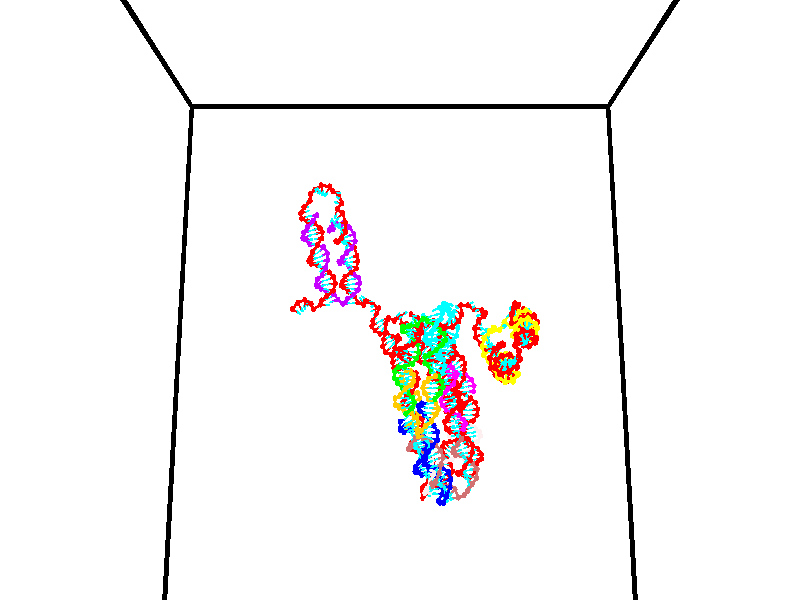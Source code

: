 // switches for output
#declare DRAW_BASES = 1; // possible values are 0, 1; only relevant for DNA ribbons
#declare DRAW_BASES_TYPE = 3; // possible values are 1, 2, 3; only relevant for DNA ribbons
#declare DRAW_FOG = 0; // set to 1 to enable fog

#include "colors.inc"

#include "transforms.inc"
background { rgb <1, 1, 1>}

#default {
   normal{
       ripples 0.25
       frequency 0.20
       turbulence 0.2
       lambda 5
   }
	finish {
		phong 0.1
		phong_size 40.
	}
}

// original window dimensions: 1024x640


// camera settings

camera {
	sky <0, 0.179814, -0.983701>
	up <0, 0.179814, -0.983701>
	right 1.6 * <1, 0, 0>
	location <35, 94.9851, 44.8844>
	look_at <35, 29.7336, 32.9568>
	direction <0, -65.2515, -11.9276>
	angle 67.0682
}


# declare cpy_camera_pos = <35, 94.9851, 44.8844>;
# if (DRAW_FOG = 1)
fog {
	fog_type 2
	up vnormalize(cpy_camera_pos)
	color rgbt<1,1,1,0.3>
	distance 1e-5
	fog_alt 3e-3
	fog_offset 56
}
# end


// LIGHTS

# declare lum = 6;
global_settings {
	ambient_light rgb lum * <0.05, 0.05, 0.05>
	max_trace_level 15
}# declare cpy_direct_light_amount = 0.25;
light_source
{	1000 * <-1, -1.16352, -0.803886>,
	rgb lum * cpy_direct_light_amount
	parallel
}

light_source
{	1000 * <1, 1.16352, 0.803886>,
	rgb lum * cpy_direct_light_amount
	parallel
}

// strand 0

// nucleotide -1

// particle -1
sphere {
	<24.127697, 34.869595, 34.663040> 0.250000
	pigment { color rgbt <1,0,0,0> }
	no_shadow
}
cylinder {
	<24.482269, 34.906277, 34.844513>,  <24.695013, 34.928288, 34.953396>, 0.100000
	pigment { color rgbt <1,0,0,0> }
	no_shadow
}
cylinder {
	<24.482269, 34.906277, 34.844513>,  <24.127697, 34.869595, 34.663040>, 0.100000
	pigment { color rgbt <1,0,0,0> }
	no_shadow
}

// particle -1
sphere {
	<24.482269, 34.906277, 34.844513> 0.100000
	pigment { color rgbt <1,0,0,0> }
	no_shadow
}
sphere {
	0, 1
	scale<0.080000,0.200000,0.300000>
	matrix <0.426452, -0.542871, -0.723484,
		0.179943, 0.834794, -0.520327,
		0.886430, 0.091708, 0.453686,
		24.748198, 34.933788, 34.980618>
	pigment { color rgbt <0,1,1,0> }
	no_shadow
}
cylinder {
	<24.683092, 35.044781, 34.176392>,  <24.127697, 34.869595, 34.663040>, 0.130000
	pigment { color rgbt <1,0,0,0> }
	no_shadow
}

// nucleotide -1

// particle -1
sphere {
	<24.683092, 35.044781, 34.176392> 0.250000
	pigment { color rgbt <1,0,0,0> }
	no_shadow
}
cylinder {
	<24.882271, 34.859539, 34.469673>,  <25.001778, 34.748394, 34.645641>, 0.100000
	pigment { color rgbt <1,0,0,0> }
	no_shadow
}
cylinder {
	<24.882271, 34.859539, 34.469673>,  <24.683092, 35.044781, 34.176392>, 0.100000
	pigment { color rgbt <1,0,0,0> }
	no_shadow
}

// particle -1
sphere {
	<24.882271, 34.859539, 34.469673> 0.100000
	pigment { color rgbt <1,0,0,0> }
	no_shadow
}
sphere {
	0, 1
	scale<0.080000,0.200000,0.300000>
	matrix <0.449353, -0.585338, -0.674879,
		0.741710, 0.665520, -0.083370,
		0.497945, -0.463102, 0.733204,
		25.031654, 34.720608, 34.689636>
	pigment { color rgbt <0,1,1,0> }
	no_shadow
}
cylinder {
	<25.393230, 35.058430, 33.912292>,  <24.683092, 35.044781, 34.176392>, 0.130000
	pigment { color rgbt <1,0,0,0> }
	no_shadow
}

// nucleotide -1

// particle -1
sphere {
	<25.393230, 35.058430, 33.912292> 0.250000
	pigment { color rgbt <1,0,0,0> }
	no_shadow
}
cylinder {
	<25.361387, 34.792881, 34.209732>,  <25.342281, 34.633553, 34.388195>, 0.100000
	pigment { color rgbt <1,0,0,0> }
	no_shadow
}
cylinder {
	<25.361387, 34.792881, 34.209732>,  <25.393230, 35.058430, 33.912292>, 0.100000
	pigment { color rgbt <1,0,0,0> }
	no_shadow
}

// particle -1
sphere {
	<25.361387, 34.792881, 34.209732> 0.100000
	pigment { color rgbt <1,0,0,0> }
	no_shadow
}
sphere {
	0, 1
	scale<0.080000,0.200000,0.300000>
	matrix <0.532747, -0.658827, -0.531157,
		0.842522, 0.353866, 0.406123,
		-0.079607, -0.663872, 0.743597,
		25.337505, 34.593719, 34.432812>
	pigment { color rgbt <0,1,1,0> }
	no_shadow
}
cylinder {
	<26.013014, 34.892193, 34.239479>,  <25.393230, 35.058430, 33.912292>, 0.130000
	pigment { color rgbt <1,0,0,0> }
	no_shadow
}

// nucleotide -1

// particle -1
sphere {
	<26.013014, 34.892193, 34.239479> 0.250000
	pigment { color rgbt <1,0,0,0> }
	no_shadow
}
cylinder {
	<25.726969, 34.613720, 34.214355>,  <25.555342, 34.446636, 34.199280>, 0.100000
	pigment { color rgbt <1,0,0,0> }
	no_shadow
}
cylinder {
	<25.726969, 34.613720, 34.214355>,  <26.013014, 34.892193, 34.239479>, 0.100000
	pigment { color rgbt <1,0,0,0> }
	no_shadow
}

// particle -1
sphere {
	<25.726969, 34.613720, 34.214355> 0.100000
	pigment { color rgbt <1,0,0,0> }
	no_shadow
}
sphere {
	0, 1
	scale<0.080000,0.200000,0.300000>
	matrix <0.591590, -0.554905, -0.584895,
		0.372341, -0.455422, 0.808674,
		-0.715111, -0.696183, -0.062809,
		25.512436, 34.404865, 34.195511>
	pigment { color rgbt <0,1,1,0> }
	no_shadow
}
cylinder {
	<26.197811, 34.280228, 34.598385>,  <26.013014, 34.892193, 34.239479>, 0.130000
	pigment { color rgbt <1,0,0,0> }
	no_shadow
}

// nucleotide -1

// particle -1
sphere {
	<26.197811, 34.280228, 34.598385> 0.250000
	pigment { color rgbt <1,0,0,0> }
	no_shadow
}
cylinder {
	<25.976696, 34.291420, 34.265244>,  <25.844027, 34.298138, 34.065357>, 0.100000
	pigment { color rgbt <1,0,0,0> }
	no_shadow
}
cylinder {
	<25.976696, 34.291420, 34.265244>,  <26.197811, 34.280228, 34.598385>, 0.100000
	pigment { color rgbt <1,0,0,0> }
	no_shadow
}

// particle -1
sphere {
	<25.976696, 34.291420, 34.265244> 0.100000
	pigment { color rgbt <1,0,0,0> }
	no_shadow
}
sphere {
	0, 1
	scale<0.080000,0.200000,0.300000>
	matrix <0.793104, -0.289074, -0.536117,
		-0.255758, -0.956897, 0.137604,
		-0.552787, 0.027983, -0.832852,
		25.810860, 34.299816, 34.015388>
	pigment { color rgbt <0,1,1,0> }
	no_shadow
}
cylinder {
	<26.877359, 34.444641, 34.215958>,  <26.197811, 34.280228, 34.598385>, 0.130000
	pigment { color rgbt <1,0,0,0> }
	no_shadow
}

// nucleotide -1

// particle -1
sphere {
	<26.877359, 34.444641, 34.215958> 0.250000
	pigment { color rgbt <1,0,0,0> }
	no_shadow
}
cylinder {
	<27.276150, 34.414776, 34.224575>,  <27.515425, 34.396858, 34.229748>, 0.100000
	pigment { color rgbt <1,0,0,0> }
	no_shadow
}
cylinder {
	<27.276150, 34.414776, 34.224575>,  <26.877359, 34.444641, 34.215958>, 0.100000
	pigment { color rgbt <1,0,0,0> }
	no_shadow
}

// particle -1
sphere {
	<27.276150, 34.414776, 34.224575> 0.100000
	pigment { color rgbt <1,0,0,0> }
	no_shadow
}
sphere {
	0, 1
	scale<0.080000,0.200000,0.300000>
	matrix <0.018968, -0.035071, -0.999205,
		0.075357, 0.996592, -0.033549,
		0.996976, -0.074660, 0.021546,
		27.575243, 34.392376, 34.231037>
	pigment { color rgbt <0,1,1,0> }
	no_shadow
}
cylinder {
	<27.087732, 35.133049, 33.980820>,  <26.877359, 34.444641, 34.215958>, 0.130000
	pigment { color rgbt <1,0,0,0> }
	no_shadow
}

// nucleotide -1

// particle -1
sphere {
	<27.087732, 35.133049, 33.980820> 0.250000
	pigment { color rgbt <1,0,0,0> }
	no_shadow
}
cylinder {
	<27.310879, 34.820400, 33.869213>,  <27.444767, 34.632812, 33.802250>, 0.100000
	pigment { color rgbt <1,0,0,0> }
	no_shadow
}
cylinder {
	<27.310879, 34.820400, 33.869213>,  <27.087732, 35.133049, 33.980820>, 0.100000
	pigment { color rgbt <1,0,0,0> }
	no_shadow
}

// particle -1
sphere {
	<27.310879, 34.820400, 33.869213> 0.100000
	pigment { color rgbt <1,0,0,0> }
	no_shadow
}
sphere {
	0, 1
	scale<0.080000,0.200000,0.300000>
	matrix <-0.107804, 0.265101, -0.958175,
		0.822898, 0.564615, 0.063630,
		0.557868, -0.781621, -0.279019,
		27.478239, 34.585915, 33.785507>
	pigment { color rgbt <0,1,1,0> }
	no_shadow
}
cylinder {
	<27.666407, 35.423351, 33.640579>,  <27.087732, 35.133049, 33.980820>, 0.130000
	pigment { color rgbt <1,0,0,0> }
	no_shadow
}

// nucleotide -1

// particle -1
sphere {
	<27.666407, 35.423351, 33.640579> 0.250000
	pigment { color rgbt <1,0,0,0> }
	no_shadow
}
cylinder {
	<27.602436, 35.054222, 33.500393>,  <27.564053, 34.832745, 33.416279>, 0.100000
	pigment { color rgbt <1,0,0,0> }
	no_shadow
}
cylinder {
	<27.602436, 35.054222, 33.500393>,  <27.666407, 35.423351, 33.640579>, 0.100000
	pigment { color rgbt <1,0,0,0> }
	no_shadow
}

// particle -1
sphere {
	<27.602436, 35.054222, 33.500393> 0.100000
	pigment { color rgbt <1,0,0,0> }
	no_shadow
}
sphere {
	0, 1
	scale<0.080000,0.200000,0.300000>
	matrix <0.058337, 0.345584, -0.936573,
		0.985404, -0.170229, -0.001434,
		-0.159927, -0.922819, -0.350470,
		27.554459, 34.777378, 33.395252>
	pigment { color rgbt <0,1,1,0> }
	no_shadow
}
cylinder {
	<28.294930, 35.200481, 33.152359>,  <27.666407, 35.423351, 33.640579>, 0.130000
	pigment { color rgbt <1,0,0,0> }
	no_shadow
}

// nucleotide -1

// particle -1
sphere {
	<28.294930, 35.200481, 33.152359> 0.250000
	pigment { color rgbt <1,0,0,0> }
	no_shadow
}
cylinder {
	<27.991388, 34.956989, 33.059761>,  <27.809263, 34.810894, 33.004200>, 0.100000
	pigment { color rgbt <1,0,0,0> }
	no_shadow
}
cylinder {
	<27.991388, 34.956989, 33.059761>,  <28.294930, 35.200481, 33.152359>, 0.100000
	pigment { color rgbt <1,0,0,0> }
	no_shadow
}

// particle -1
sphere {
	<27.991388, 34.956989, 33.059761> 0.100000
	pigment { color rgbt <1,0,0,0> }
	no_shadow
}
sphere {
	0, 1
	scale<0.080000,0.200000,0.300000>
	matrix <-0.027344, 0.384926, -0.922542,
		0.650687, -0.693744, -0.308747,
		-0.758853, -0.608729, -0.231497,
		27.763733, 34.774372, 32.990311>
	pigment { color rgbt <0,1,1,0> }
	no_shadow
}
cylinder {
	<28.426727, 34.918816, 32.494545>,  <28.294930, 35.200481, 33.152359>, 0.130000
	pigment { color rgbt <1,0,0,0> }
	no_shadow
}

// nucleotide -1

// particle -1
sphere {
	<28.426727, 34.918816, 32.494545> 0.250000
	pigment { color rgbt <1,0,0,0> }
	no_shadow
}
cylinder {
	<28.033524, 34.849754, 32.519474>,  <27.797602, 34.808319, 32.534431>, 0.100000
	pigment { color rgbt <1,0,0,0> }
	no_shadow
}
cylinder {
	<28.033524, 34.849754, 32.519474>,  <28.426727, 34.918816, 32.494545>, 0.100000
	pigment { color rgbt <1,0,0,0> }
	no_shadow
}

// particle -1
sphere {
	<28.033524, 34.849754, 32.519474> 0.100000
	pigment { color rgbt <1,0,0,0> }
	no_shadow
}
sphere {
	0, 1
	scale<0.080000,0.200000,0.300000>
	matrix <-0.129012, 0.408318, -0.903677,
		0.130574, -0.896363, -0.423655,
		-0.983009, -0.172654, 0.062326,
		27.738621, 34.797958, 32.538170>
	pigment { color rgbt <0,1,1,0> }
	no_shadow
}
cylinder {
	<28.204910, 34.540215, 31.856010>,  <28.426727, 34.918816, 32.494545>, 0.130000
	pigment { color rgbt <1,0,0,0> }
	no_shadow
}

// nucleotide -1

// particle -1
sphere {
	<28.204910, 34.540215, 31.856010> 0.250000
	pigment { color rgbt <1,0,0,0> }
	no_shadow
}
cylinder {
	<27.870558, 34.698750, 32.007915>,  <27.669945, 34.793869, 32.099060>, 0.100000
	pigment { color rgbt <1,0,0,0> }
	no_shadow
}
cylinder {
	<27.870558, 34.698750, 32.007915>,  <28.204910, 34.540215, 31.856010>, 0.100000
	pigment { color rgbt <1,0,0,0> }
	no_shadow
}

// particle -1
sphere {
	<27.870558, 34.698750, 32.007915> 0.100000
	pigment { color rgbt <1,0,0,0> }
	no_shadow
}
sphere {
	0, 1
	scale<0.080000,0.200000,0.300000>
	matrix <-0.297613, 0.254094, -0.920251,
		-0.461222, -0.882245, -0.094439,
		-0.835883, 0.396334, 0.379761,
		27.619793, 34.817650, 32.121845>
	pigment { color rgbt <0,1,1,0> }
	no_shadow
}
cylinder {
	<27.754511, 34.366302, 31.398273>,  <28.204910, 34.540215, 31.856010>, 0.130000
	pigment { color rgbt <1,0,0,0> }
	no_shadow
}

// nucleotide -1

// particle -1
sphere {
	<27.754511, 34.366302, 31.398273> 0.250000
	pigment { color rgbt <1,0,0,0> }
	no_shadow
}
cylinder {
	<27.536594, 34.646477, 31.582706>,  <27.405846, 34.814579, 31.693365>, 0.100000
	pigment { color rgbt <1,0,0,0> }
	no_shadow
}
cylinder {
	<27.536594, 34.646477, 31.582706>,  <27.754511, 34.366302, 31.398273>, 0.100000
	pigment { color rgbt <1,0,0,0> }
	no_shadow
}

// particle -1
sphere {
	<27.536594, 34.646477, 31.582706> 0.100000
	pigment { color rgbt <1,0,0,0> }
	no_shadow
}
sphere {
	0, 1
	scale<0.080000,0.200000,0.300000>
	matrix <-0.461832, 0.208331, -0.862154,
		-0.699940, -0.682635, 0.209986,
		-0.544790, 0.700434, 0.461082,
		27.373158, 34.856606, 31.721031>
	pigment { color rgbt <0,1,1,0> }
	no_shadow
}
cylinder {
	<27.110645, 34.378822, 31.075943>,  <27.754511, 34.366302, 31.398273>, 0.130000
	pigment { color rgbt <1,0,0,0> }
	no_shadow
}

// nucleotide -1

// particle -1
sphere {
	<27.110645, 34.378822, 31.075943> 0.250000
	pigment { color rgbt <1,0,0,0> }
	no_shadow
}
cylinder {
	<27.025414, 34.723186, 31.260736>,  <26.974274, 34.929806, 31.371613>, 0.100000
	pigment { color rgbt <1,0,0,0> }
	no_shadow
}
cylinder {
	<27.025414, 34.723186, 31.260736>,  <27.110645, 34.378822, 31.075943>, 0.100000
	pigment { color rgbt <1,0,0,0> }
	no_shadow
}

// particle -1
sphere {
	<27.025414, 34.723186, 31.260736> 0.100000
	pigment { color rgbt <1,0,0,0> }
	no_shadow
}
sphere {
	0, 1
	scale<0.080000,0.200000,0.300000>
	matrix <-0.316440, 0.386548, -0.866283,
		-0.924371, -0.330780, 0.190060,
		-0.213082, 0.860910, 0.461986,
		26.961489, 34.981461, 31.399332>
	pigment { color rgbt <0,1,1,0> }
	no_shadow
}
cylinder {
	<26.447886, 34.650867, 30.796337>,  <27.110645, 34.378822, 31.075943>, 0.130000
	pigment { color rgbt <1,0,0,0> }
	no_shadow
}

// nucleotide -1

// particle -1
sphere {
	<26.447886, 34.650867, 30.796337> 0.250000
	pigment { color rgbt <1,0,0,0> }
	no_shadow
}
cylinder {
	<26.651583, 34.967316, 30.931870>,  <26.773802, 35.157185, 31.013189>, 0.100000
	pigment { color rgbt <1,0,0,0> }
	no_shadow
}
cylinder {
	<26.651583, 34.967316, 30.931870>,  <26.447886, 34.650867, 30.796337>, 0.100000
	pigment { color rgbt <1,0,0,0> }
	no_shadow
}

// particle -1
sphere {
	<26.651583, 34.967316, 30.931870> 0.100000
	pigment { color rgbt <1,0,0,0> }
	no_shadow
}
sphere {
	0, 1
	scale<0.080000,0.200000,0.300000>
	matrix <-0.497094, 0.591771, -0.634589,
		-0.702544, 0.154730, 0.694615,
		0.509243, 0.791116, 0.338830,
		26.804356, 35.204651, 31.033518>
	pigment { color rgbt <0,1,1,0> }
	no_shadow
}
cylinder {
	<25.972961, 35.211185, 30.848167>,  <26.447886, 34.650867, 30.796337>, 0.130000
	pigment { color rgbt <1,0,0,0> }
	no_shadow
}

// nucleotide -1

// particle -1
sphere {
	<25.972961, 35.211185, 30.848167> 0.250000
	pigment { color rgbt <1,0,0,0> }
	no_shadow
}
cylinder {
	<26.337856, 35.373978, 30.829458>,  <26.556793, 35.471653, 30.818232>, 0.100000
	pigment { color rgbt <1,0,0,0> }
	no_shadow
}
cylinder {
	<26.337856, 35.373978, 30.829458>,  <25.972961, 35.211185, 30.848167>, 0.100000
	pigment { color rgbt <1,0,0,0> }
	no_shadow
}

// particle -1
sphere {
	<26.337856, 35.373978, 30.829458> 0.100000
	pigment { color rgbt <1,0,0,0> }
	no_shadow
}
sphere {
	0, 1
	scale<0.080000,0.200000,0.300000>
	matrix <-0.283143, 0.543869, -0.789960,
		-0.296059, 0.733876, 0.611372,
		0.912238, 0.406981, -0.046775,
		26.611528, 35.496071, 30.815426>
	pigment { color rgbt <0,1,1,0> }
	no_shadow
}
cylinder {
	<25.846073, 35.939255, 30.809362>,  <25.972961, 35.211185, 30.848167>, 0.130000
	pigment { color rgbt <1,0,0,0> }
	no_shadow
}

// nucleotide -1

// particle -1
sphere {
	<25.846073, 35.939255, 30.809362> 0.250000
	pigment { color rgbt <1,0,0,0> }
	no_shadow
}
cylinder {
	<26.208288, 35.880466, 30.650166>,  <26.425617, 35.845192, 30.554647>, 0.100000
	pigment { color rgbt <1,0,0,0> }
	no_shadow
}
cylinder {
	<26.208288, 35.880466, 30.650166>,  <25.846073, 35.939255, 30.809362>, 0.100000
	pigment { color rgbt <1,0,0,0> }
	no_shadow
}

// particle -1
sphere {
	<26.208288, 35.880466, 30.650166> 0.100000
	pigment { color rgbt <1,0,0,0> }
	no_shadow
}
sphere {
	0, 1
	scale<0.080000,0.200000,0.300000>
	matrix <-0.207555, 0.664688, -0.717712,
		0.370025, 0.732522, 0.571396,
		0.905540, -0.146975, -0.397990,
		26.479950, 35.836372, 30.530769>
	pigment { color rgbt <0,1,1,0> }
	no_shadow
}
cylinder {
	<26.057177, 36.633205, 30.712261>,  <25.846073, 35.939255, 30.809362>, 0.130000
	pigment { color rgbt <1,0,0,0> }
	no_shadow
}

// nucleotide -1

// particle -1
sphere {
	<26.057177, 36.633205, 30.712261> 0.250000
	pigment { color rgbt <1,0,0,0> }
	no_shadow
}
cylinder {
	<26.273973, 36.388405, 30.481890>,  <26.404053, 36.241524, 30.343668>, 0.100000
	pigment { color rgbt <1,0,0,0> }
	no_shadow
}
cylinder {
	<26.273973, 36.388405, 30.481890>,  <26.057177, 36.633205, 30.712261>, 0.100000
	pigment { color rgbt <1,0,0,0> }
	no_shadow
}

// particle -1
sphere {
	<26.273973, 36.388405, 30.481890> 0.100000
	pigment { color rgbt <1,0,0,0> }
	no_shadow
}
sphere {
	0, 1
	scale<0.080000,0.200000,0.300000>
	matrix <-0.365553, 0.445393, -0.817310,
		0.756712, 0.653509, 0.017680,
		0.541994, -0.612006, -0.575927,
		26.436571, 36.204803, 30.309113>
	pigment { color rgbt <0,1,1,0> }
	no_shadow
}
cylinder {
	<26.370977, 37.066204, 30.246445>,  <26.057177, 36.633205, 30.712261>, 0.130000
	pigment { color rgbt <1,0,0,0> }
	no_shadow
}

// nucleotide -1

// particle -1
sphere {
	<26.370977, 37.066204, 30.246445> 0.250000
	pigment { color rgbt <1,0,0,0> }
	no_shadow
}
cylinder {
	<26.426487, 36.711571, 30.069942>,  <26.459793, 36.498791, 29.964041>, 0.100000
	pigment { color rgbt <1,0,0,0> }
	no_shadow
}
cylinder {
	<26.426487, 36.711571, 30.069942>,  <26.370977, 37.066204, 30.246445>, 0.100000
	pigment { color rgbt <1,0,0,0> }
	no_shadow
}

// particle -1
sphere {
	<26.426487, 36.711571, 30.069942> 0.100000
	pigment { color rgbt <1,0,0,0> }
	no_shadow
}
sphere {
	0, 1
	scale<0.080000,0.200000,0.300000>
	matrix <-0.143747, 0.422813, -0.894744,
		0.979836, 0.187595, -0.068770,
		0.138773, -0.886588, -0.441253,
		26.468119, 36.445595, 29.937567>
	pigment { color rgbt <0,1,1,0> }
	no_shadow
}
cylinder {
	<26.843164, 37.165844, 29.724440>,  <26.370977, 37.066204, 30.246445>, 0.130000
	pigment { color rgbt <1,0,0,0> }
	no_shadow
}

// nucleotide -1

// particle -1
sphere {
	<26.843164, 37.165844, 29.724440> 0.250000
	pigment { color rgbt <1,0,0,0> }
	no_shadow
}
cylinder {
	<26.656754, 36.832920, 29.604387>,  <26.544907, 36.633167, 29.532356>, 0.100000
	pigment { color rgbt <1,0,0,0> }
	no_shadow
}
cylinder {
	<26.656754, 36.832920, 29.604387>,  <26.843164, 37.165844, 29.724440>, 0.100000
	pigment { color rgbt <1,0,0,0> }
	no_shadow
}

// particle -1
sphere {
	<26.656754, 36.832920, 29.604387> 0.100000
	pigment { color rgbt <1,0,0,0> }
	no_shadow
}
sphere {
	0, 1
	scale<0.080000,0.200000,0.300000>
	matrix <-0.118184, 0.394738, -0.911161,
		0.876843, -0.389153, -0.282323,
		-0.466025, -0.832311, -0.300131,
		26.516947, 36.583225, 29.514347>
	pigment { color rgbt <0,1,1,0> }
	no_shadow
}
cylinder {
	<27.251404, 37.029369, 29.109896>,  <26.843164, 37.165844, 29.724440>, 0.130000
	pigment { color rgbt <1,0,0,0> }
	no_shadow
}

// nucleotide -1

// particle -1
sphere {
	<27.251404, 37.029369, 29.109896> 0.250000
	pigment { color rgbt <1,0,0,0> }
	no_shadow
}
cylinder {
	<26.906857, 36.827698, 29.085072>,  <26.700129, 36.706696, 29.070177>, 0.100000
	pigment { color rgbt <1,0,0,0> }
	no_shadow
}
cylinder {
	<26.906857, 36.827698, 29.085072>,  <27.251404, 37.029369, 29.109896>, 0.100000
	pigment { color rgbt <1,0,0,0> }
	no_shadow
}

// particle -1
sphere {
	<26.906857, 36.827698, 29.085072> 0.100000
	pigment { color rgbt <1,0,0,0> }
	no_shadow
}
sphere {
	0, 1
	scale<0.080000,0.200000,0.300000>
	matrix <-0.040508, 0.189958, -0.980956,
		0.506363, -0.842451, -0.184047,
		-0.861369, -0.504176, -0.062061,
		26.648445, 36.676445, 29.066454>
	pigment { color rgbt <0,1,1,0> }
	no_shadow
}
cylinder {
	<27.218885, 36.673107, 28.482727>,  <27.251404, 37.029369, 29.109896>, 0.130000
	pigment { color rgbt <1,0,0,0> }
	no_shadow
}

// nucleotide -1

// particle -1
sphere {
	<27.218885, 36.673107, 28.482727> 0.250000
	pigment { color rgbt <1,0,0,0> }
	no_shadow
}
cylinder {
	<26.829620, 36.670860, 28.574743>,  <26.596062, 36.669514, 28.629953>, 0.100000
	pigment { color rgbt <1,0,0,0> }
	no_shadow
}
cylinder {
	<26.829620, 36.670860, 28.574743>,  <27.218885, 36.673107, 28.482727>, 0.100000
	pigment { color rgbt <1,0,0,0> }
	no_shadow
}

// particle -1
sphere {
	<26.829620, 36.670860, 28.574743> 0.100000
	pigment { color rgbt <1,0,0,0> }
	no_shadow
}
sphere {
	0, 1
	scale<0.080000,0.200000,0.300000>
	matrix <-0.228232, 0.151030, -0.961821,
		-0.029341, -0.988513, -0.148259,
		-0.973165, -0.005617, 0.230041,
		26.537670, 36.669174, 28.643755>
	pigment { color rgbt <0,1,1,0> }
	no_shadow
}
cylinder {
	<26.947783, 36.216301, 28.024376>,  <27.218885, 36.673107, 28.482727>, 0.130000
	pigment { color rgbt <1,0,0,0> }
	no_shadow
}

// nucleotide -1

// particle -1
sphere {
	<26.947783, 36.216301, 28.024376> 0.250000
	pigment { color rgbt <1,0,0,0> }
	no_shadow
}
cylinder {
	<26.654057, 36.454464, 28.154774>,  <26.477821, 36.597363, 28.233013>, 0.100000
	pigment { color rgbt <1,0,0,0> }
	no_shadow
}
cylinder {
	<26.654057, 36.454464, 28.154774>,  <26.947783, 36.216301, 28.024376>, 0.100000
	pigment { color rgbt <1,0,0,0> }
	no_shadow
}

// particle -1
sphere {
	<26.654057, 36.454464, 28.154774> 0.100000
	pigment { color rgbt <1,0,0,0> }
	no_shadow
}
sphere {
	0, 1
	scale<0.080000,0.200000,0.300000>
	matrix <-0.306626, 0.137512, -0.941844,
		-0.605606, -0.791571, 0.081590,
		-0.734317, 0.595404, 0.325994,
		26.433762, 36.633087, 28.252571>
	pigment { color rgbt <0,1,1,0> }
	no_shadow
}
cylinder {
	<26.355339, 36.074932, 27.518417>,  <26.947783, 36.216301, 28.024376>, 0.130000
	pigment { color rgbt <1,0,0,0> }
	no_shadow
}

// nucleotide -1

// particle -1
sphere {
	<26.355339, 36.074932, 27.518417> 0.250000
	pigment { color rgbt <1,0,0,0> }
	no_shadow
}
cylinder {
	<26.269207, 36.410030, 27.719141>,  <26.217527, 36.611088, 27.839575>, 0.100000
	pigment { color rgbt <1,0,0,0> }
	no_shadow
}
cylinder {
	<26.269207, 36.410030, 27.719141>,  <26.355339, 36.074932, 27.518417>, 0.100000
	pigment { color rgbt <1,0,0,0> }
	no_shadow
}

// particle -1
sphere {
	<26.269207, 36.410030, 27.719141> 0.100000
	pigment { color rgbt <1,0,0,0> }
	no_shadow
}
sphere {
	0, 1
	scale<0.080000,0.200000,0.300000>
	matrix <-0.455293, 0.368472, -0.810517,
		-0.863910, -0.402999, 0.302077,
		-0.215331, 0.837747, 0.501809,
		26.204607, 36.661354, 27.869684>
	pigment { color rgbt <0,1,1,0> }
	no_shadow
}
cylinder {
	<25.671038, 36.182297, 27.402540>,  <26.355339, 36.074932, 27.518417>, 0.130000
	pigment { color rgbt <1,0,0,0> }
	no_shadow
}

// nucleotide -1

// particle -1
sphere {
	<25.671038, 36.182297, 27.402540> 0.250000
	pigment { color rgbt <1,0,0,0> }
	no_shadow
}
cylinder {
	<25.817917, 36.541447, 27.499683>,  <25.906044, 36.756939, 27.557970>, 0.100000
	pigment { color rgbt <1,0,0,0> }
	no_shadow
}
cylinder {
	<25.817917, 36.541447, 27.499683>,  <25.671038, 36.182297, 27.402540>, 0.100000
	pigment { color rgbt <1,0,0,0> }
	no_shadow
}

// particle -1
sphere {
	<25.817917, 36.541447, 27.499683> 0.100000
	pigment { color rgbt <1,0,0,0> }
	no_shadow
}
sphere {
	0, 1
	scale<0.080000,0.200000,0.300000>
	matrix <-0.386823, 0.384859, -0.838004,
		-0.845892, 0.213770, 0.488640,
		0.367198, 0.897878, 0.242858,
		25.928076, 36.810810, 27.572540>
	pigment { color rgbt <0,1,1,0> }
	no_shadow
}
cylinder {
	<25.130451, 36.732571, 27.321901>,  <25.671038, 36.182297, 27.402540>, 0.130000
	pigment { color rgbt <1,0,0,0> }
	no_shadow
}

// nucleotide -1

// particle -1
sphere {
	<25.130451, 36.732571, 27.321901> 0.250000
	pigment { color rgbt <1,0,0,0> }
	no_shadow
}
cylinder {
	<25.506767, 36.852196, 27.258053>,  <25.732557, 36.923969, 27.219744>, 0.100000
	pigment { color rgbt <1,0,0,0> }
	no_shadow
}
cylinder {
	<25.506767, 36.852196, 27.258053>,  <25.130451, 36.732571, 27.321901>, 0.100000
	pigment { color rgbt <1,0,0,0> }
	no_shadow
}

// particle -1
sphere {
	<25.506767, 36.852196, 27.258053> 0.100000
	pigment { color rgbt <1,0,0,0> }
	no_shadow
}
sphere {
	0, 1
	scale<0.080000,0.200000,0.300000>
	matrix <-0.244260, 0.271515, -0.930923,
		-0.235063, 0.914791, 0.328487,
		0.940788, 0.299062, -0.159623,
		25.789003, 36.941914, 27.210165>
	pigment { color rgbt <0,1,1,0> }
	no_shadow
}
cylinder {
	<25.157154, 37.437351, 27.087187>,  <25.130451, 36.732571, 27.321901>, 0.130000
	pigment { color rgbt <1,0,0,0> }
	no_shadow
}

// nucleotide -1

// particle -1
sphere {
	<25.157154, 37.437351, 27.087187> 0.250000
	pigment { color rgbt <1,0,0,0> }
	no_shadow
}
cylinder {
	<25.493061, 37.271141, 26.947399>,  <25.694605, 37.171417, 26.863525>, 0.100000
	pigment { color rgbt <1,0,0,0> }
	no_shadow
}
cylinder {
	<25.493061, 37.271141, 26.947399>,  <25.157154, 37.437351, 27.087187>, 0.100000
	pigment { color rgbt <1,0,0,0> }
	no_shadow
}

// particle -1
sphere {
	<25.493061, 37.271141, 26.947399> 0.100000
	pigment { color rgbt <1,0,0,0> }
	no_shadow
}
sphere {
	0, 1
	scale<0.080000,0.200000,0.300000>
	matrix <-0.222089, 0.324459, -0.919458,
		0.495445, 0.849745, 0.180187,
		0.839768, -0.415523, -0.349471,
		25.744991, 37.146484, 26.842558>
	pigment { color rgbt <0,1,1,0> }
	no_shadow
}
cylinder {
	<25.552359, 37.947739, 26.734957>,  <25.157154, 37.437351, 27.087187>, 0.130000
	pigment { color rgbt <1,0,0,0> }
	no_shadow
}

// nucleotide -1

// particle -1
sphere {
	<25.552359, 37.947739, 26.734957> 0.250000
	pigment { color rgbt <1,0,0,0> }
	no_shadow
}
cylinder {
	<25.674749, 37.586700, 26.613825>,  <25.748184, 37.370079, 26.541145>, 0.100000
	pigment { color rgbt <1,0,0,0> }
	no_shadow
}
cylinder {
	<25.674749, 37.586700, 26.613825>,  <25.552359, 37.947739, 26.734957>, 0.100000
	pigment { color rgbt <1,0,0,0> }
	no_shadow
}

// particle -1
sphere {
	<25.674749, 37.586700, 26.613825> 0.100000
	pigment { color rgbt <1,0,0,0> }
	no_shadow
}
sphere {
	0, 1
	scale<0.080000,0.200000,0.300000>
	matrix <0.059750, 0.335662, -0.940086,
		0.950162, 0.269551, 0.156635,
		0.305977, -0.902593, -0.302828,
		25.766542, 37.315922, 26.522976>
	pigment { color rgbt <0,1,1,0> }
	no_shadow
}
cylinder {
	<26.158981, 38.086430, 26.223766>,  <25.552359, 37.947739, 26.734957>, 0.130000
	pigment { color rgbt <1,0,0,0> }
	no_shadow
}

// nucleotide -1

// particle -1
sphere {
	<26.158981, 38.086430, 26.223766> 0.250000
	pigment { color rgbt <1,0,0,0> }
	no_shadow
}
cylinder {
	<25.978382, 37.737755, 26.147545>,  <25.870022, 37.528549, 26.101812>, 0.100000
	pigment { color rgbt <1,0,0,0> }
	no_shadow
}
cylinder {
	<25.978382, 37.737755, 26.147545>,  <26.158981, 38.086430, 26.223766>, 0.100000
	pigment { color rgbt <1,0,0,0> }
	no_shadow
}

// particle -1
sphere {
	<25.978382, 37.737755, 26.147545> 0.100000
	pigment { color rgbt <1,0,0,0> }
	no_shadow
}
sphere {
	0, 1
	scale<0.080000,0.200000,0.300000>
	matrix <-0.231014, 0.320478, -0.918655,
		0.861848, -0.370750, -0.346067,
		-0.451498, -0.871687, -0.190555,
		25.842932, 37.476250, 26.090378>
	pigment { color rgbt <0,1,1,0> }
	no_shadow
}
cylinder {
	<26.253069, 38.609047, 25.807951>,  <26.158981, 38.086430, 26.223766>, 0.130000
	pigment { color rgbt <1,0,0,0> }
	no_shadow
}

// nucleotide -1

// particle -1
sphere {
	<26.253069, 38.609047, 25.807951> 0.250000
	pigment { color rgbt <1,0,0,0> }
	no_shadow
}
cylinder {
	<26.595119, 38.765221, 25.671528>,  <26.800350, 38.858925, 25.589674>, 0.100000
	pigment { color rgbt <1,0,0,0> }
	no_shadow
}
cylinder {
	<26.595119, 38.765221, 25.671528>,  <26.253069, 38.609047, 25.807951>, 0.100000
	pigment { color rgbt <1,0,0,0> }
	no_shadow
}

// particle -1
sphere {
	<26.595119, 38.765221, 25.671528> 0.100000
	pigment { color rgbt <1,0,0,0> }
	no_shadow
}
sphere {
	0, 1
	scale<0.080000,0.200000,0.300000>
	matrix <0.454399, -0.881178, 0.130565,
		-0.249557, -0.266626, -0.930931,
		0.855127, 0.390431, -0.341058,
		26.851658, 38.882351, 25.569210>
	pigment { color rgbt <0,1,1,0> }
	no_shadow
}
cylinder {
	<26.612181, 38.173172, 25.330975>,  <26.253069, 38.609047, 25.807951>, 0.130000
	pigment { color rgbt <1,0,0,0> }
	no_shadow
}

// nucleotide -1

// particle -1
sphere {
	<26.612181, 38.173172, 25.330975> 0.250000
	pigment { color rgbt <1,0,0,0> }
	no_shadow
}
cylinder {
	<26.888138, 38.400219, 25.510689>,  <27.053713, 38.536446, 25.618517>, 0.100000
	pigment { color rgbt <1,0,0,0> }
	no_shadow
}
cylinder {
	<26.888138, 38.400219, 25.510689>,  <26.612181, 38.173172, 25.330975>, 0.100000
	pigment { color rgbt <1,0,0,0> }
	no_shadow
}

// particle -1
sphere {
	<26.888138, 38.400219, 25.510689> 0.100000
	pigment { color rgbt <1,0,0,0> }
	no_shadow
}
sphere {
	0, 1
	scale<0.080000,0.200000,0.300000>
	matrix <0.605898, -0.792393, 0.070713,
		0.396151, 0.223438, -0.890584,
		0.689893, 0.567616, 0.449288,
		27.095106, 38.570503, 25.645475>
	pigment { color rgbt <0,1,1,0> }
	no_shadow
}
cylinder {
	<27.250719, 38.211624, 24.949760>,  <26.612181, 38.173172, 25.330975>, 0.130000
	pigment { color rgbt <1,0,0,0> }
	no_shadow
}

// nucleotide -1

// particle -1
sphere {
	<27.250719, 38.211624, 24.949760> 0.250000
	pigment { color rgbt <1,0,0,0> }
	no_shadow
}
cylinder {
	<27.337292, 38.258747, 25.337427>,  <27.389235, 38.287022, 25.570026>, 0.100000
	pigment { color rgbt <1,0,0,0> }
	no_shadow
}
cylinder {
	<27.337292, 38.258747, 25.337427>,  <27.250719, 38.211624, 24.949760>, 0.100000
	pigment { color rgbt <1,0,0,0> }
	no_shadow
}

// particle -1
sphere {
	<27.337292, 38.258747, 25.337427> 0.100000
	pigment { color rgbt <1,0,0,0> }
	no_shadow
}
sphere {
	0, 1
	scale<0.080000,0.200000,0.300000>
	matrix <0.555042, -0.831508, -0.022878,
		0.803173, 0.542878, -0.245350,
		0.216430, 0.117804, 0.969165,
		27.402222, 38.294090, 25.628176>
	pigment { color rgbt <0,1,1,0> }
	no_shadow
}
cylinder {
	<28.050972, 37.956184, 24.956110>,  <27.250719, 38.211624, 24.949760>, 0.130000
	pigment { color rgbt <1,0,0,0> }
	no_shadow
}

// nucleotide -1

// particle -1
sphere {
	<28.050972, 37.956184, 24.956110> 0.250000
	pigment { color rgbt <1,0,0,0> }
	no_shadow
}
cylinder {
	<27.844082, 37.884525, 25.290865>,  <27.719948, 37.841530, 25.491718>, 0.100000
	pigment { color rgbt <1,0,0,0> }
	no_shadow
}
cylinder {
	<27.844082, 37.884525, 25.290865>,  <28.050972, 37.956184, 24.956110>, 0.100000
	pigment { color rgbt <1,0,0,0> }
	no_shadow
}

// particle -1
sphere {
	<27.844082, 37.884525, 25.290865> 0.100000
	pigment { color rgbt <1,0,0,0> }
	no_shadow
}
sphere {
	0, 1
	scale<0.080000,0.200000,0.300000>
	matrix <0.426550, -0.901704, 0.070604,
		0.741978, 0.393493, 0.542800,
		-0.517227, -0.179145, 0.836889,
		27.688913, 37.830780, 25.541931>
	pigment { color rgbt <0,1,1,0> }
	no_shadow
}
cylinder {
	<28.391928, 38.271275, 25.436573>,  <28.050972, 37.956184, 24.956110>, 0.130000
	pigment { color rgbt <1,0,0,0> }
	no_shadow
}

// nucleotide -1

// particle -1
sphere {
	<28.391928, 38.271275, 25.436573> 0.250000
	pigment { color rgbt <1,0,0,0> }
	no_shadow
}
cylinder {
	<28.742563, 38.394310, 25.584618>,  <28.952944, 38.468132, 25.673445>, 0.100000
	pigment { color rgbt <1,0,0,0> }
	no_shadow
}
cylinder {
	<28.742563, 38.394310, 25.584618>,  <28.391928, 38.271275, 25.436573>, 0.100000
	pigment { color rgbt <1,0,0,0> }
	no_shadow
}

// particle -1
sphere {
	<28.742563, 38.394310, 25.584618> 0.100000
	pigment { color rgbt <1,0,0,0> }
	no_shadow
}
sphere {
	0, 1
	scale<0.080000,0.200000,0.300000>
	matrix <-0.133836, -0.582919, 0.801432,
		0.462256, -0.752060, -0.469814,
		0.876589, 0.307589, 0.370111,
		29.005539, 38.486588, 25.695650>
	pigment { color rgbt <0,1,1,0> }
	no_shadow
}
cylinder {
	<28.928867, 37.694141, 25.538263>,  <28.391928, 38.271275, 25.436573>, 0.130000
	pigment { color rgbt <1,0,0,0> }
	no_shadow
}

// nucleotide -1

// particle -1
sphere {
	<28.928867, 37.694141, 25.538263> 0.250000
	pigment { color rgbt <1,0,0,0> }
	no_shadow
}
cylinder {
	<28.928905, 37.989670, 25.807825>,  <28.928928, 38.166985, 25.969563>, 0.100000
	pigment { color rgbt <1,0,0,0> }
	no_shadow
}
cylinder {
	<28.928905, 37.989670, 25.807825>,  <28.928867, 37.694141, 25.538263>, 0.100000
	pigment { color rgbt <1,0,0,0> }
	no_shadow
}

// particle -1
sphere {
	<28.928905, 37.989670, 25.807825> 0.100000
	pigment { color rgbt <1,0,0,0> }
	no_shadow
}
sphere {
	0, 1
	scale<0.080000,0.200000,0.300000>
	matrix <-0.338579, -0.634080, 0.695202,
		0.940938, -0.228238, 0.250087,
		0.000096, 0.738817, 0.673907,
		28.928934, 38.211315, 26.009996>
	pigment { color rgbt <0,1,1,0> }
	no_shadow
}
cylinder {
	<29.207067, 37.422283, 26.224648>,  <28.928867, 37.694141, 25.538263>, 0.130000
	pigment { color rgbt <1,0,0,0> }
	no_shadow
}

// nucleotide -1

// particle -1
sphere {
	<29.207067, 37.422283, 26.224648> 0.250000
	pigment { color rgbt <1,0,0,0> }
	no_shadow
}
cylinder {
	<28.936325, 37.712337, 26.275320>,  <28.773880, 37.886372, 26.305723>, 0.100000
	pigment { color rgbt <1,0,0,0> }
	no_shadow
}
cylinder {
	<28.936325, 37.712337, 26.275320>,  <29.207067, 37.422283, 26.224648>, 0.100000
	pigment { color rgbt <1,0,0,0> }
	no_shadow
}

// particle -1
sphere {
	<28.936325, 37.712337, 26.275320> 0.100000
	pigment { color rgbt <1,0,0,0> }
	no_shadow
}
sphere {
	0, 1
	scale<0.080000,0.200000,0.300000>
	matrix <-0.561483, -0.619866, 0.548181,
		0.476030, 0.299910, 0.826710,
		-0.676854, 0.725135, 0.126680,
		28.733269, 37.929878, 26.313324>
	pigment { color rgbt <0,1,1,0> }
	no_shadow
}
cylinder {
	<28.718704, 37.011028, 26.580957>,  <29.207067, 37.422283, 26.224648>, 0.130000
	pigment { color rgbt <1,0,0,0> }
	no_shadow
}

// nucleotide -1

// particle -1
sphere {
	<28.718704, 37.011028, 26.580957> 0.250000
	pigment { color rgbt <1,0,0,0> }
	no_shadow
}
cylinder {
	<28.641626, 37.112137, 26.960215>,  <28.595379, 37.172802, 27.187769>, 0.100000
	pigment { color rgbt <1,0,0,0> }
	no_shadow
}
cylinder {
	<28.641626, 37.112137, 26.960215>,  <28.718704, 37.011028, 26.580957>, 0.100000
	pigment { color rgbt <1,0,0,0> }
	no_shadow
}

// particle -1
sphere {
	<28.641626, 37.112137, 26.960215> 0.100000
	pigment { color rgbt <1,0,0,0> }
	no_shadow
}
sphere {
	0, 1
	scale<0.080000,0.200000,0.300000>
	matrix <0.668387, -0.673622, 0.315423,
		0.718420, 0.694507, -0.039144,
		-0.192695, 0.252770, 0.948144,
		28.583818, 37.187969, 27.244658>
	pigment { color rgbt <0,1,1,0> }
	no_shadow
}
cylinder {
	<29.298109, 37.075100, 26.969948>,  <28.718704, 37.011028, 26.580957>, 0.130000
	pigment { color rgbt <1,0,0,0> }
	no_shadow
}

// nucleotide -1

// particle -1
sphere {
	<29.298109, 37.075100, 26.969948> 0.250000
	pigment { color rgbt <1,0,0,0> }
	no_shadow
}
cylinder {
	<28.995667, 36.976933, 27.212624>,  <28.814201, 36.918030, 27.358229>, 0.100000
	pigment { color rgbt <1,0,0,0> }
	no_shadow
}
cylinder {
	<28.995667, 36.976933, 27.212624>,  <29.298109, 37.075100, 26.969948>, 0.100000
	pigment { color rgbt <1,0,0,0> }
	no_shadow
}

// particle -1
sphere {
	<28.995667, 36.976933, 27.212624> 0.100000
	pigment { color rgbt <1,0,0,0> }
	no_shadow
}
sphere {
	0, 1
	scale<0.080000,0.200000,0.300000>
	matrix <0.589485, -0.658072, 0.468453,
		0.284277, 0.711835, 0.642244,
		-0.756104, -0.245423, 0.606691,
		28.768835, 36.903305, 27.394630>
	pigment { color rgbt <0,1,1,0> }
	no_shadow
}
cylinder {
	<29.573750, 37.167015, 27.783131>,  <29.298109, 37.075100, 26.969948>, 0.130000
	pigment { color rgbt <1,0,0,0> }
	no_shadow
}

// nucleotide -1

// particle -1
sphere {
	<29.573750, 37.167015, 27.783131> 0.250000
	pigment { color rgbt <1,0,0,0> }
	no_shadow
}
cylinder {
	<29.253309, 36.928242, 27.765680>,  <29.061045, 36.784977, 27.755211>, 0.100000
	pigment { color rgbt <1,0,0,0> }
	no_shadow
}
cylinder {
	<29.253309, 36.928242, 27.765680>,  <29.573750, 37.167015, 27.783131>, 0.100000
	pigment { color rgbt <1,0,0,0> }
	no_shadow
}

// particle -1
sphere {
	<29.253309, 36.928242, 27.765680> 0.100000
	pigment { color rgbt <1,0,0,0> }
	no_shadow
}
sphere {
	0, 1
	scale<0.080000,0.200000,0.300000>
	matrix <0.481908, -0.686524, 0.544472,
		-0.354964, 0.415155, 0.837644,
		-0.801102, -0.596936, -0.043625,
		29.012980, 36.749161, 27.752592>
	pigment { color rgbt <0,1,1,0> }
	no_shadow
}
cylinder {
	<29.599493, 36.948666, 28.536041>,  <29.573750, 37.167015, 27.783131>, 0.130000
	pigment { color rgbt <1,0,0,0> }
	no_shadow
}

// nucleotide -1

// particle -1
sphere {
	<29.599493, 36.948666, 28.536041> 0.250000
	pigment { color rgbt <1,0,0,0> }
	no_shadow
}
cylinder {
	<29.350809, 36.701664, 28.343304>,  <29.201599, 36.553463, 28.227661>, 0.100000
	pigment { color rgbt <1,0,0,0> }
	no_shadow
}
cylinder {
	<29.350809, 36.701664, 28.343304>,  <29.599493, 36.948666, 28.536041>, 0.100000
	pigment { color rgbt <1,0,0,0> }
	no_shadow
}

// particle -1
sphere {
	<29.350809, 36.701664, 28.343304> 0.100000
	pigment { color rgbt <1,0,0,0> }
	no_shadow
}
sphere {
	0, 1
	scale<0.080000,0.200000,0.300000>
	matrix <0.239633, -0.735644, 0.633565,
		-0.745691, 0.278427, 0.605329,
		-0.621709, -0.617500, -0.481843,
		29.164297, 36.516415, 28.198751>
	pigment { color rgbt <0,1,1,0> }
	no_shadow
}
cylinder {
	<29.157604, 36.627773, 28.969681>,  <29.599493, 36.948666, 28.536041>, 0.130000
	pigment { color rgbt <1,0,0,0> }
	no_shadow
}

// nucleotide -1

// particle -1
sphere {
	<29.157604, 36.627773, 28.969681> 0.250000
	pigment { color rgbt <1,0,0,0> }
	no_shadow
}
cylinder {
	<29.149137, 36.375179, 28.659643>,  <29.144058, 36.223621, 28.473619>, 0.100000
	pigment { color rgbt <1,0,0,0> }
	no_shadow
}
cylinder {
	<29.149137, 36.375179, 28.659643>,  <29.157604, 36.627773, 28.969681>, 0.100000
	pigment { color rgbt <1,0,0,0> }
	no_shadow
}

// particle -1
sphere {
	<29.149137, 36.375179, 28.659643> 0.100000
	pigment { color rgbt <1,0,0,0> }
	no_shadow
}
sphere {
	0, 1
	scale<0.080000,0.200000,0.300000>
	matrix <0.179460, -0.765077, 0.618426,
		-0.983538, -0.126009, 0.129520,
		-0.021166, -0.631489, -0.775096,
		29.142788, 36.185734, 28.427114>
	pigment { color rgbt <0,1,1,0> }
	no_shadow
}
cylinder {
	<28.713083, 36.066284, 29.182993>,  <29.157604, 36.627773, 28.969681>, 0.130000
	pigment { color rgbt <1,0,0,0> }
	no_shadow
}

// nucleotide -1

// particle -1
sphere {
	<28.713083, 36.066284, 29.182993> 0.250000
	pigment { color rgbt <1,0,0,0> }
	no_shadow
}
cylinder {
	<28.936890, 35.944172, 28.874775>,  <29.071175, 35.870903, 28.689844>, 0.100000
	pigment { color rgbt <1,0,0,0> }
	no_shadow
}
cylinder {
	<28.936890, 35.944172, 28.874775>,  <28.713083, 36.066284, 29.182993>, 0.100000
	pigment { color rgbt <1,0,0,0> }
	no_shadow
}

// particle -1
sphere {
	<28.936890, 35.944172, 28.874775> 0.100000
	pigment { color rgbt <1,0,0,0> }
	no_shadow
}
sphere {
	0, 1
	scale<0.080000,0.200000,0.300000>
	matrix <0.140820, -0.881161, 0.451359,
		-0.816767, -0.361052, -0.450036,
		0.559518, -0.305281, -0.770547,
		29.104746, 35.852589, 28.643610>
	pigment { color rgbt <0,1,1,0> }
	no_shadow
}
cylinder {
	<28.462729, 35.448708, 28.939426>,  <28.713083, 36.066284, 29.182993>, 0.130000
	pigment { color rgbt <1,0,0,0> }
	no_shadow
}

// nucleotide -1

// particle -1
sphere {
	<28.462729, 35.448708, 28.939426> 0.250000
	pigment { color rgbt <1,0,0,0> }
	no_shadow
}
cylinder {
	<28.834038, 35.431240, 28.791693>,  <29.056824, 35.420761, 28.703053>, 0.100000
	pigment { color rgbt <1,0,0,0> }
	no_shadow
}
cylinder {
	<28.834038, 35.431240, 28.791693>,  <28.462729, 35.448708, 28.939426>, 0.100000
	pigment { color rgbt <1,0,0,0> }
	no_shadow
}

// particle -1
sphere {
	<28.834038, 35.431240, 28.791693> 0.100000
	pigment { color rgbt <1,0,0,0> }
	no_shadow
}
sphere {
	0, 1
	scale<0.080000,0.200000,0.300000>
	matrix <0.083291, -0.943446, 0.320893,
		-0.362458, -0.328638, -0.872136,
		0.928271, -0.043669, -0.369332,
		29.112518, 35.418140, 28.680893>
	pigment { color rgbt <0,1,1,0> }
	no_shadow
}
cylinder {
	<28.493294, 34.807766, 28.778856>,  <28.462729, 35.448708, 28.939426>, 0.130000
	pigment { color rgbt <1,0,0,0> }
	no_shadow
}

// nucleotide -1

// particle -1
sphere {
	<28.493294, 34.807766, 28.778856> 0.250000
	pigment { color rgbt <1,0,0,0> }
	no_shadow
}
cylinder {
	<28.881170, 34.904984, 28.788874>,  <29.113895, 34.963314, 28.794884>, 0.100000
	pigment { color rgbt <1,0,0,0> }
	no_shadow
}
cylinder {
	<28.881170, 34.904984, 28.788874>,  <28.493294, 34.807766, 28.778856>, 0.100000
	pigment { color rgbt <1,0,0,0> }
	no_shadow
}

// particle -1
sphere {
	<28.881170, 34.904984, 28.788874> 0.100000
	pigment { color rgbt <1,0,0,0> }
	no_shadow
}
sphere {
	0, 1
	scale<0.080000,0.200000,0.300000>
	matrix <0.190930, -0.817713, 0.543039,
		0.152462, -0.521798, -0.839334,
		0.969691, 0.243047, 0.025044,
		29.172077, 34.977898, 28.796387>
	pigment { color rgbt <0,1,1,0> }
	no_shadow
}
cylinder {
	<28.782387, 34.194344, 28.535172>,  <28.493294, 34.807766, 28.778856>, 0.130000
	pigment { color rgbt <1,0,0,0> }
	no_shadow
}

// nucleotide -1

// particle -1
sphere {
	<28.782387, 34.194344, 28.535172> 0.250000
	pigment { color rgbt <1,0,0,0> }
	no_shadow
}
cylinder {
	<29.058983, 34.411762, 28.725498>,  <29.224941, 34.542213, 28.839695>, 0.100000
	pigment { color rgbt <1,0,0,0> }
	no_shadow
}
cylinder {
	<29.058983, 34.411762, 28.725498>,  <28.782387, 34.194344, 28.535172>, 0.100000
	pigment { color rgbt <1,0,0,0> }
	no_shadow
}

// particle -1
sphere {
	<29.058983, 34.411762, 28.725498> 0.100000
	pigment { color rgbt <1,0,0,0> }
	no_shadow
}
sphere {
	0, 1
	scale<0.080000,0.200000,0.300000>
	matrix <0.220894, -0.786224, 0.577111,
		0.687785, -0.293961, -0.663732,
		0.691490, 0.543543, 0.475819,
		29.266430, 34.574825, 28.868244>
	pigment { color rgbt <0,1,1,0> }
	no_shadow
}
cylinder {
	<29.572350, 33.790543, 28.667833>,  <28.782387, 34.194344, 28.535172>, 0.130000
	pigment { color rgbt <1,0,0,0> }
	no_shadow
}

// nucleotide -1

// particle -1
sphere {
	<29.572350, 33.790543, 28.667833> 0.250000
	pigment { color rgbt <1,0,0,0> }
	no_shadow
}
cylinder {
	<29.523521, 34.080032, 28.939516>,  <29.494225, 34.253727, 29.102526>, 0.100000
	pigment { color rgbt <1,0,0,0> }
	no_shadow
}
cylinder {
	<29.523521, 34.080032, 28.939516>,  <29.572350, 33.790543, 28.667833>, 0.100000
	pigment { color rgbt <1,0,0,0> }
	no_shadow
}

// particle -1
sphere {
	<29.523521, 34.080032, 28.939516> 0.100000
	pigment { color rgbt <1,0,0,0> }
	no_shadow
}
sphere {
	0, 1
	scale<0.080000,0.200000,0.300000>
	matrix <0.351164, -0.608566, 0.711570,
		0.928322, 0.325375, -0.179858,
		-0.122072, 0.723726, 0.679205,
		29.486900, 34.297150, 29.143278>
	pigment { color rgbt <0,1,1,0> }
	no_shadow
}
cylinder {
	<30.232378, 33.836395, 29.057066>,  <29.572350, 33.790543, 28.667833>, 0.130000
	pigment { color rgbt <1,0,0,0> }
	no_shadow
}

// nucleotide -1

// particle -1
sphere {
	<30.232378, 33.836395, 29.057066> 0.250000
	pigment { color rgbt <1,0,0,0> }
	no_shadow
}
cylinder {
	<29.943722, 33.966953, 29.301264>,  <29.770529, 34.045288, 29.447783>, 0.100000
	pigment { color rgbt <1,0,0,0> }
	no_shadow
}
cylinder {
	<29.943722, 33.966953, 29.301264>,  <30.232378, 33.836395, 29.057066>, 0.100000
	pigment { color rgbt <1,0,0,0> }
	no_shadow
}

// particle -1
sphere {
	<29.943722, 33.966953, 29.301264> 0.100000
	pigment { color rgbt <1,0,0,0> }
	no_shadow
}
sphere {
	0, 1
	scale<0.080000,0.200000,0.300000>
	matrix <0.384336, -0.544582, 0.745464,
		0.575780, 0.772591, 0.267546,
		-0.721639, 0.326395, 0.610494,
		29.727230, 34.064873, 29.484411>
	pigment { color rgbt <0,1,1,0> }
	no_shadow
}
cylinder {
	<30.511320, 33.739155, 29.762423>,  <30.232378, 33.836395, 29.057066>, 0.130000
	pigment { color rgbt <1,0,0,0> }
	no_shadow
}

// nucleotide -1

// particle -1
sphere {
	<30.511320, 33.739155, 29.762423> 0.250000
	pigment { color rgbt <1,0,0,0> }
	no_shadow
}
cylinder {
	<30.172003, 33.901306, 29.898697>,  <29.968412, 33.998596, 29.980461>, 0.100000
	pigment { color rgbt <1,0,0,0> }
	no_shadow
}
cylinder {
	<30.172003, 33.901306, 29.898697>,  <30.511320, 33.739155, 29.762423>, 0.100000
	pigment { color rgbt <1,0,0,0> }
	no_shadow
}

// particle -1
sphere {
	<30.172003, 33.901306, 29.898697> 0.100000
	pigment { color rgbt <1,0,0,0> }
	no_shadow
}
sphere {
	0, 1
	scale<0.080000,0.200000,0.300000>
	matrix <0.135256, -0.456158, 0.879560,
		0.511959, 0.792205, 0.332127,
		-0.848294, 0.405377, 0.340685,
		29.917515, 34.022919, 30.000902>
	pigment { color rgbt <0,1,1,0> }
	no_shadow
}
cylinder {
	<30.640343, 34.072968, 30.339882>,  <30.511320, 33.739155, 29.762423>, 0.130000
	pigment { color rgbt <1,0,0,0> }
	no_shadow
}

// nucleotide -1

// particle -1
sphere {
	<30.640343, 34.072968, 30.339882> 0.250000
	pigment { color rgbt <1,0,0,0> }
	no_shadow
}
cylinder {
	<30.251801, 33.983051, 30.370691>,  <30.018675, 33.929100, 30.389177>, 0.100000
	pigment { color rgbt <1,0,0,0> }
	no_shadow
}
cylinder {
	<30.251801, 33.983051, 30.370691>,  <30.640343, 34.072968, 30.339882>, 0.100000
	pigment { color rgbt <1,0,0,0> }
	no_shadow
}

// particle -1
sphere {
	<30.251801, 33.983051, 30.370691> 0.100000
	pigment { color rgbt <1,0,0,0> }
	no_shadow
}
sphere {
	0, 1
	scale<0.080000,0.200000,0.300000>
	matrix <0.140593, -0.282364, 0.948949,
		-0.191569, 0.932598, 0.305880,
		-0.971357, -0.224794, 0.077024,
		29.960394, 33.915615, 30.393799>
	pigment { color rgbt <0,1,1,0> }
	no_shadow
}
cylinder {
	<30.517879, 34.279045, 31.037884>,  <30.640343, 34.072968, 30.339882>, 0.130000
	pigment { color rgbt <1,0,0,0> }
	no_shadow
}

// nucleotide -1

// particle -1
sphere {
	<30.517879, 34.279045, 31.037884> 0.250000
	pigment { color rgbt <1,0,0,0> }
	no_shadow
}
cylinder {
	<30.221405, 34.057922, 30.885544>,  <30.043520, 33.925247, 30.794140>, 0.100000
	pigment { color rgbt <1,0,0,0> }
	no_shadow
}
cylinder {
	<30.221405, 34.057922, 30.885544>,  <30.517879, 34.279045, 31.037884>, 0.100000
	pigment { color rgbt <1,0,0,0> }
	no_shadow
}

// particle -1
sphere {
	<30.221405, 34.057922, 30.885544> 0.100000
	pigment { color rgbt <1,0,0,0> }
	no_shadow
}
sphere {
	0, 1
	scale<0.080000,0.200000,0.300000>
	matrix <-0.098884, -0.471238, 0.876445,
		-0.663977, 0.687269, 0.294611,
		-0.741186, -0.552807, -0.380851,
		29.999050, 33.892078, 30.771288>
	pigment { color rgbt <0,1,1,0> }
	no_shadow
}
cylinder {
	<29.959345, 34.402626, 31.408733>,  <30.517879, 34.279045, 31.037884>, 0.130000
	pigment { color rgbt <1,0,0,0> }
	no_shadow
}

// nucleotide -1

// particle -1
sphere {
	<29.959345, 34.402626, 31.408733> 0.250000
	pigment { color rgbt <1,0,0,0> }
	no_shadow
}
cylinder {
	<29.868906, 34.050575, 31.241760>,  <29.814642, 33.839344, 31.141577>, 0.100000
	pigment { color rgbt <1,0,0,0> }
	no_shadow
}
cylinder {
	<29.868906, 34.050575, 31.241760>,  <29.959345, 34.402626, 31.408733>, 0.100000
	pigment { color rgbt <1,0,0,0> }
	no_shadow
}

// particle -1
sphere {
	<29.868906, 34.050575, 31.241760> 0.100000
	pigment { color rgbt <1,0,0,0> }
	no_shadow
}
sphere {
	0, 1
	scale<0.080000,0.200000,0.300000>
	matrix <-0.081281, -0.409989, 0.908461,
		-0.970707, 0.239332, 0.021161,
		-0.226099, -0.880130, -0.417433,
		29.801077, 33.786537, 31.116531>
	pigment { color rgbt <0,1,1,0> }
	no_shadow
}
cylinder {
	<29.328001, 34.202400, 31.719509>,  <29.959345, 34.402626, 31.408733>, 0.130000
	pigment { color rgbt <1,0,0,0> }
	no_shadow
}

// nucleotide -1

// particle -1
sphere {
	<29.328001, 34.202400, 31.719509> 0.250000
	pigment { color rgbt <1,0,0,0> }
	no_shadow
}
cylinder {
	<29.501019, 33.863979, 31.594866>,  <29.604828, 33.660927, 31.520079>, 0.100000
	pigment { color rgbt <1,0,0,0> }
	no_shadow
}
cylinder {
	<29.501019, 33.863979, 31.594866>,  <29.328001, 34.202400, 31.719509>, 0.100000
	pigment { color rgbt <1,0,0,0> }
	no_shadow
}

// particle -1
sphere {
	<29.501019, 33.863979, 31.594866> 0.100000
	pigment { color rgbt <1,0,0,0> }
	no_shadow
}
sphere {
	0, 1
	scale<0.080000,0.200000,0.300000>
	matrix <-0.038203, -0.362502, 0.931200,
		-0.900804, -0.390879, -0.189120,
		0.432543, -0.846053, -0.311611,
		29.630781, 33.610165, 31.501383>
	pigment { color rgbt <0,1,1,0> }
	no_shadow
}
cylinder {
	<29.000834, 33.714996, 32.099052>,  <29.328001, 34.202400, 31.719509>, 0.130000
	pigment { color rgbt <1,0,0,0> }
	no_shadow
}

// nucleotide -1

// particle -1
sphere {
	<29.000834, 33.714996, 32.099052> 0.250000
	pigment { color rgbt <1,0,0,0> }
	no_shadow
}
cylinder {
	<29.341413, 33.543186, 31.978693>,  <29.545761, 33.440102, 31.906477>, 0.100000
	pigment { color rgbt <1,0,0,0> }
	no_shadow
}
cylinder {
	<29.341413, 33.543186, 31.978693>,  <29.000834, 33.714996, 32.099052>, 0.100000
	pigment { color rgbt <1,0,0,0> }
	no_shadow
}

// particle -1
sphere {
	<29.341413, 33.543186, 31.978693> 0.100000
	pigment { color rgbt <1,0,0,0> }
	no_shadow
}
sphere {
	0, 1
	scale<0.080000,0.200000,0.300000>
	matrix <0.110210, -0.414401, 0.903397,
		-0.512728, -0.802358, -0.305503,
		0.851448, -0.429528, -0.300903,
		29.596848, 33.414330, 31.888422>
	pigment { color rgbt <0,1,1,0> }
	no_shadow
}
cylinder {
	<28.833628, 33.128677, 32.283245>,  <29.000834, 33.714996, 32.099052>, 0.130000
	pigment { color rgbt <1,0,0,0> }
	no_shadow
}

// nucleotide -1

// particle -1
sphere {
	<28.833628, 33.128677, 32.283245> 0.250000
	pigment { color rgbt <1,0,0,0> }
	no_shadow
}
cylinder {
	<29.231718, 33.114716, 32.246788>,  <29.470572, 33.106339, 32.224915>, 0.100000
	pigment { color rgbt <1,0,0,0> }
	no_shadow
}
cylinder {
	<29.231718, 33.114716, 32.246788>,  <28.833628, 33.128677, 32.283245>, 0.100000
	pigment { color rgbt <1,0,0,0> }
	no_shadow
}

// particle -1
sphere {
	<29.231718, 33.114716, 32.246788> 0.100000
	pigment { color rgbt <1,0,0,0> }
	no_shadow
}
sphere {
	0, 1
	scale<0.080000,0.200000,0.300000>
	matrix <0.052477, -0.596047, 0.801233,
		-0.082290, -0.802191, -0.591370,
		0.995226, -0.034900, -0.091146,
		29.530285, 33.104244, 32.219444>
	pigment { color rgbt <0,1,1,0> }
	no_shadow
}
cylinder {
	<29.034359, 32.422771, 32.317181>,  <28.833628, 33.128677, 32.283245>, 0.130000
	pigment { color rgbt <1,0,0,0> }
	no_shadow
}

// nucleotide -1

// particle -1
sphere {
	<29.034359, 32.422771, 32.317181> 0.250000
	pigment { color rgbt <1,0,0,0> }
	no_shadow
}
cylinder {
	<29.361506, 32.632732, 32.411480>,  <29.557793, 32.758709, 32.468060>, 0.100000
	pigment { color rgbt <1,0,0,0> }
	no_shadow
}
cylinder {
	<29.361506, 32.632732, 32.411480>,  <29.034359, 32.422771, 32.317181>, 0.100000
	pigment { color rgbt <1,0,0,0> }
	no_shadow
}

// particle -1
sphere {
	<29.361506, 32.632732, 32.411480> 0.100000
	pigment { color rgbt <1,0,0,0> }
	no_shadow
}
sphere {
	0, 1
	scale<0.080000,0.200000,0.300000>
	matrix <-0.055750, -0.335488, 0.940393,
		0.572703, -0.782258, -0.245120,
		0.817865, 0.524900, 0.235746,
		29.606865, 32.790203, 32.482204>
	pigment { color rgbt <0,1,1,0> }
	no_shadow
}
cylinder {
	<29.512571, 31.993092, 32.632259>,  <29.034359, 32.422771, 32.317181>, 0.130000
	pigment { color rgbt <1,0,0,0> }
	no_shadow
}

// nucleotide -1

// particle -1
sphere {
	<29.512571, 31.993092, 32.632259> 0.250000
	pigment { color rgbt <1,0,0,0> }
	no_shadow
}
cylinder {
	<29.640903, 32.351349, 32.755474>,  <29.717903, 32.566303, 32.829403>, 0.100000
	pigment { color rgbt <1,0,0,0> }
	no_shadow
}
cylinder {
	<29.640903, 32.351349, 32.755474>,  <29.512571, 31.993092, 32.632259>, 0.100000
	pigment { color rgbt <1,0,0,0> }
	no_shadow
}

// particle -1
sphere {
	<29.640903, 32.351349, 32.755474> 0.100000
	pigment { color rgbt <1,0,0,0> }
	no_shadow
}
sphere {
	0, 1
	scale<0.080000,0.200000,0.300000>
	matrix <-0.012767, -0.321114, 0.946955,
		0.947051, -0.307744, -0.091588,
		0.320830, 0.895645, 0.308040,
		29.737152, 32.620041, 32.847885>
	pigment { color rgbt <0,1,1,0> }
	no_shadow
}
cylinder {
	<30.149942, 31.903011, 32.985416>,  <29.512571, 31.993092, 32.632259>, 0.130000
	pigment { color rgbt <1,0,0,0> }
	no_shadow
}

// nucleotide -1

// particle -1
sphere {
	<30.149942, 31.903011, 32.985416> 0.250000
	pigment { color rgbt <1,0,0,0> }
	no_shadow
}
cylinder {
	<30.041231, 32.248024, 33.156143>,  <29.976006, 32.455032, 33.258579>, 0.100000
	pigment { color rgbt <1,0,0,0> }
	no_shadow
}
cylinder {
	<30.041231, 32.248024, 33.156143>,  <30.149942, 31.903011, 32.985416>, 0.100000
	pigment { color rgbt <1,0,0,0> }
	no_shadow
}

// particle -1
sphere {
	<30.041231, 32.248024, 33.156143> 0.100000
	pigment { color rgbt <1,0,0,0> }
	no_shadow
}
sphere {
	0, 1
	scale<0.080000,0.200000,0.300000>
	matrix <0.295470, -0.347307, 0.889986,
		0.915879, 0.367990, -0.160462,
		-0.271777, 0.862532, 0.426821,
		29.959698, 32.506783, 33.284191>
	pigment { color rgbt <0,1,1,0> }
	no_shadow
}
cylinder {
	<30.520256, 31.955883, 33.592842>,  <30.149942, 31.903011, 32.985416>, 0.130000
	pigment { color rgbt <1,0,0,0> }
	no_shadow
}

// nucleotide -1

// particle -1
sphere {
	<30.520256, 31.955883, 33.592842> 0.250000
	pigment { color rgbt <1,0,0,0> }
	no_shadow
}
cylinder {
	<30.251850, 32.242085, 33.670601>,  <30.090807, 32.413807, 33.717258>, 0.100000
	pigment { color rgbt <1,0,0,0> }
	no_shadow
}
cylinder {
	<30.251850, 32.242085, 33.670601>,  <30.520256, 31.955883, 33.592842>, 0.100000
	pigment { color rgbt <1,0,0,0> }
	no_shadow
}

// particle -1
sphere {
	<30.251850, 32.242085, 33.670601> 0.100000
	pigment { color rgbt <1,0,0,0> }
	no_shadow
}
sphere {
	0, 1
	scale<0.080000,0.200000,0.300000>
	matrix <0.191685, -0.085868, 0.977693,
		0.716238, 0.693310, -0.079533,
		-0.671014, 0.715506, 0.194399,
		30.050547, 32.456738, 33.728920>
	pigment { color rgbt <0,1,1,0> }
	no_shadow
}
cylinder {
	<31.184437, 32.159714, 33.881008>,  <30.520256, 31.955883, 33.592842>, 0.130000
	pigment { color rgbt <1,0,0,0> }
	no_shadow
}

// nucleotide -1

// particle -1
sphere {
	<31.184437, 32.159714, 33.881008> 0.250000
	pigment { color rgbt <1,0,0,0> }
	no_shadow
}
cylinder {
	<31.011131, 32.398945, 33.611317>,  <30.907148, 32.542484, 33.449501>, 0.100000
	pigment { color rgbt <1,0,0,0> }
	no_shadow
}
cylinder {
	<31.011131, 32.398945, 33.611317>,  <31.184437, 32.159714, 33.881008>, 0.100000
	pigment { color rgbt <1,0,0,0> }
	no_shadow
}

// particle -1
sphere {
	<31.011131, 32.398945, 33.611317> 0.100000
	pigment { color rgbt <1,0,0,0> }
	no_shadow
}
sphere {
	0, 1
	scale<0.080000,0.200000,0.300000>
	matrix <0.554566, -0.412788, -0.722539,
		-0.710450, -0.686953, -0.152829,
		-0.433265, 0.598082, -0.674225,
		30.881151, 32.578369, 33.409050>
	pigment { color rgbt <0,1,1,0> }
	no_shadow
}
cylinder {
	<31.276073, 31.661406, 33.352440>,  <31.184437, 32.159714, 33.881008>, 0.130000
	pigment { color rgbt <1,0,0,0> }
	no_shadow
}

// nucleotide -1

// particle -1
sphere {
	<31.276073, 31.661406, 33.352440> 0.250000
	pigment { color rgbt <1,0,0,0> }
	no_shadow
}
cylinder {
	<31.165628, 32.031940, 33.249947>,  <31.099361, 32.254261, 33.188450>, 0.100000
	pigment { color rgbt <1,0,0,0> }
	no_shadow
}
cylinder {
	<31.165628, 32.031940, 33.249947>,  <31.276073, 31.661406, 33.352440>, 0.100000
	pigment { color rgbt <1,0,0,0> }
	no_shadow
}

// particle -1
sphere {
	<31.165628, 32.031940, 33.249947> 0.100000
	pigment { color rgbt <1,0,0,0> }
	no_shadow
}
sphere {
	0, 1
	scale<0.080000,0.200000,0.300000>
	matrix <0.448261, -0.111713, -0.886895,
		-0.850190, -0.359745, -0.384397,
		-0.276114, 0.926339, -0.256237,
		31.082794, 32.309841, 33.173077>
	pigment { color rgbt <0,1,1,0> }
	no_shadow
}
cylinder {
	<31.466978, 30.951941, 33.321869>,  <31.276073, 31.661406, 33.352440>, 0.130000
	pigment { color rgbt <1,0,0,0> }
	no_shadow
}

// nucleotide -1

// particle -1
sphere {
	<31.466978, 30.951941, 33.321869> 0.250000
	pigment { color rgbt <1,0,0,0> }
	no_shadow
}
cylinder {
	<31.703793, 31.270262, 33.372761>,  <31.845881, 31.461254, 33.403297>, 0.100000
	pigment { color rgbt <1,0,0,0> }
	no_shadow
}
cylinder {
	<31.703793, 31.270262, 33.372761>,  <31.466978, 30.951941, 33.321869>, 0.100000
	pigment { color rgbt <1,0,0,0> }
	no_shadow
}

// particle -1
sphere {
	<31.703793, 31.270262, 33.372761> 0.100000
	pigment { color rgbt <1,0,0,0> }
	no_shadow
}
sphere {
	0, 1
	scale<0.080000,0.200000,0.300000>
	matrix <0.098461, -0.228116, 0.968642,
		0.799874, -0.560944, -0.213409,
		0.592036, 0.795804, 0.127233,
		31.881403, 31.509003, 33.410931>
	pigment { color rgbt <0,1,1,0> }
	no_shadow
}
cylinder {
	<32.123943, 30.893829, 33.592319>,  <31.466978, 30.951941, 33.321869>, 0.130000
	pigment { color rgbt <1,0,0,0> }
	no_shadow
}

// nucleotide -1

// particle -1
sphere {
	<32.123943, 30.893829, 33.592319> 0.250000
	pigment { color rgbt <1,0,0,0> }
	no_shadow
}
cylinder {
	<32.072399, 31.258324, 33.748802>,  <32.041473, 31.477020, 33.842693>, 0.100000
	pigment { color rgbt <1,0,0,0> }
	no_shadow
}
cylinder {
	<32.072399, 31.258324, 33.748802>,  <32.123943, 30.893829, 33.592319>, 0.100000
	pigment { color rgbt <1,0,0,0> }
	no_shadow
}

// particle -1
sphere {
	<32.072399, 31.258324, 33.748802> 0.100000
	pigment { color rgbt <1,0,0,0> }
	no_shadow
}
sphere {
	0, 1
	scale<0.080000,0.200000,0.300000>
	matrix <0.070198, -0.385125, 0.920191,
		0.989175, 0.146034, -0.014341,
		-0.128857, 0.911237, 0.391207,
		32.033741, 31.531694, 33.866165>
	pigment { color rgbt <0,1,1,0> }
	no_shadow
}
cylinder {
	<32.735603, 31.271442, 33.970535>,  <32.123943, 30.893829, 33.592319>, 0.130000
	pigment { color rgbt <1,0,0,0> }
	no_shadow
}

// nucleotide -1

// particle -1
sphere {
	<32.735603, 31.271442, 33.970535> 0.250000
	pigment { color rgbt <1,0,0,0> }
	no_shadow
}
cylinder {
	<32.359734, 31.295954, 34.105148>,  <32.134212, 31.310661, 34.185917>, 0.100000
	pigment { color rgbt <1,0,0,0> }
	no_shadow
}
cylinder {
	<32.359734, 31.295954, 34.105148>,  <32.735603, 31.271442, 33.970535>, 0.100000
	pigment { color rgbt <1,0,0,0> }
	no_shadow
}

// particle -1
sphere {
	<32.359734, 31.295954, 34.105148> 0.100000
	pigment { color rgbt <1,0,0,0> }
	no_shadow
}
sphere {
	0, 1
	scale<0.080000,0.200000,0.300000>
	matrix <0.270148, -0.470537, 0.840009,
		0.209825, 0.880250, 0.425598,
		-0.939677, 0.061280, 0.336528,
		32.077831, 31.314339, 34.206108>
	pigment { color rgbt <0,1,1,0> }
	no_shadow
}
cylinder {
	<32.522972, 31.756327, 34.555779>,  <32.735603, 31.271442, 33.970535>, 0.130000
	pigment { color rgbt <1,0,0,0> }
	no_shadow
}

// nucleotide -1

// particle -1
sphere {
	<32.522972, 31.756327, 34.555779> 0.250000
	pigment { color rgbt <1,0,0,0> }
	no_shadow
}
cylinder {
	<32.366627, 31.388622, 34.537086>,  <32.272820, 31.167999, 34.525871>, 0.100000
	pigment { color rgbt <1,0,0,0> }
	no_shadow
}
cylinder {
	<32.366627, 31.388622, 34.537086>,  <32.522972, 31.756327, 34.555779>, 0.100000
	pigment { color rgbt <1,0,0,0> }
	no_shadow
}

// particle -1
sphere {
	<32.366627, 31.388622, 34.537086> 0.100000
	pigment { color rgbt <1,0,0,0> }
	no_shadow
}
sphere {
	0, 1
	scale<0.080000,0.200000,0.300000>
	matrix <0.391453, -0.211966, 0.895452,
		-0.833059, 0.331710, 0.442698,
		-0.390867, -0.919260, -0.046731,
		32.249367, 31.112844, 34.523067>
	pigment { color rgbt <0,1,1,0> }
	no_shadow
}
cylinder {
	<32.091194, 31.614595, 35.185078>,  <32.522972, 31.756327, 34.555779>, 0.130000
	pigment { color rgbt <1,0,0,0> }
	no_shadow
}

// nucleotide -1

// particle -1
sphere {
	<32.091194, 31.614595, 35.185078> 0.250000
	pigment { color rgbt <1,0,0,0> }
	no_shadow
}
cylinder {
	<32.251114, 31.278519, 35.038525>,  <32.347065, 31.076872, 34.950592>, 0.100000
	pigment { color rgbt <1,0,0,0> }
	no_shadow
}
cylinder {
	<32.251114, 31.278519, 35.038525>,  <32.091194, 31.614595, 35.185078>, 0.100000
	pigment { color rgbt <1,0,0,0> }
	no_shadow
}

// particle -1
sphere {
	<32.251114, 31.278519, 35.038525> 0.100000
	pigment { color rgbt <1,0,0,0> }
	no_shadow
}
sphere {
	0, 1
	scale<0.080000,0.200000,0.300000>
	matrix <0.521299, -0.120357, 0.844844,
		-0.753929, -0.528763, 0.389874,
		0.399798, -0.840193, -0.366384,
		32.371052, 31.026461, 34.928608>
	pigment { color rgbt <0,1,1,0> }
	no_shadow
}
cylinder {
	<31.970585, 30.948614, 35.566006>,  <32.091194, 31.614595, 35.185078>, 0.130000
	pigment { color rgbt <1,0,0,0> }
	no_shadow
}

// nucleotide -1

// particle -1
sphere {
	<31.970585, 30.948614, 35.566006> 0.250000
	pigment { color rgbt <1,0,0,0> }
	no_shadow
}
cylinder {
	<32.327480, 30.933647, 35.386002>,  <32.541618, 30.924667, 35.278000>, 0.100000
	pigment { color rgbt <1,0,0,0> }
	no_shadow
}
cylinder {
	<32.327480, 30.933647, 35.386002>,  <31.970585, 30.948614, 35.566006>, 0.100000
	pigment { color rgbt <1,0,0,0> }
	no_shadow
}

// particle -1
sphere {
	<32.327480, 30.933647, 35.386002> 0.100000
	pigment { color rgbt <1,0,0,0> }
	no_shadow
}
sphere {
	0, 1
	scale<0.080000,0.200000,0.300000>
	matrix <0.449066, -0.031076, 0.892958,
		-0.047413, -0.998816, -0.010916,
		0.892239, -0.037436, -0.450008,
		32.595154, 30.922421, 35.250999>
	pigment { color rgbt <0,1,1,0> }
	no_shadow
}
cylinder {
	<32.297108, 30.438921, 35.883621>,  <31.970585, 30.948614, 35.566006>, 0.130000
	pigment { color rgbt <1,0,0,0> }
	no_shadow
}

// nucleotide -1

// particle -1
sphere {
	<32.297108, 30.438921, 35.883621> 0.250000
	pigment { color rgbt <1,0,0,0> }
	no_shadow
}
cylinder {
	<32.598660, 30.636503, 35.710335>,  <32.779591, 30.755053, 35.606365>, 0.100000
	pigment { color rgbt <1,0,0,0> }
	no_shadow
}
cylinder {
	<32.598660, 30.636503, 35.710335>,  <32.297108, 30.438921, 35.883621>, 0.100000
	pigment { color rgbt <1,0,0,0> }
	no_shadow
}

// particle -1
sphere {
	<32.598660, 30.636503, 35.710335> 0.100000
	pigment { color rgbt <1,0,0,0> }
	no_shadow
}
sphere {
	0, 1
	scale<0.080000,0.200000,0.300000>
	matrix <0.542504, -0.096050, 0.834544,
		0.370619, -0.864164, -0.340384,
		0.753877, 0.493958, -0.433214,
		32.824821, 30.784691, 35.580372>
	pigment { color rgbt <0,1,1,0> }
	no_shadow
}
cylinder {
	<32.864555, 30.197268, 36.166531>,  <32.297108, 30.438921, 35.883621>, 0.130000
	pigment { color rgbt <1,0,0,0> }
	no_shadow
}

// nucleotide -1

// particle -1
sphere {
	<32.864555, 30.197268, 36.166531> 0.250000
	pigment { color rgbt <1,0,0,0> }
	no_shadow
}
cylinder {
	<33.014118, 30.535469, 36.014046>,  <33.103855, 30.738390, 35.922554>, 0.100000
	pigment { color rgbt <1,0,0,0> }
	no_shadow
}
cylinder {
	<33.014118, 30.535469, 36.014046>,  <32.864555, 30.197268, 36.166531>, 0.100000
	pigment { color rgbt <1,0,0,0> }
	no_shadow
}

// particle -1
sphere {
	<33.014118, 30.535469, 36.014046> 0.100000
	pigment { color rgbt <1,0,0,0> }
	no_shadow
}
sphere {
	0, 1
	scale<0.080000,0.200000,0.300000>
	matrix <0.753505, -0.037278, 0.656384,
		0.540765, -0.532666, -0.651030,
		0.373903, 0.845504, -0.381208,
		33.126289, 30.789120, 35.899685>
	pigment { color rgbt <0,1,1,0> }
	no_shadow
}
cylinder {
	<33.567520, 30.121351, 36.042492>,  <32.864555, 30.197268, 36.166531>, 0.130000
	pigment { color rgbt <1,0,0,0> }
	no_shadow
}

// nucleotide -1

// particle -1
sphere {
	<33.567520, 30.121351, 36.042492> 0.250000
	pigment { color rgbt <1,0,0,0> }
	no_shadow
}
cylinder {
	<33.529930, 30.515499, 36.099369>,  <33.507374, 30.751987, 36.133495>, 0.100000
	pigment { color rgbt <1,0,0,0> }
	no_shadow
}
cylinder {
	<33.529930, 30.515499, 36.099369>,  <33.567520, 30.121351, 36.042492>, 0.100000
	pigment { color rgbt <1,0,0,0> }
	no_shadow
}

// particle -1
sphere {
	<33.529930, 30.515499, 36.099369> 0.100000
	pigment { color rgbt <1,0,0,0> }
	no_shadow
}
sphere {
	0, 1
	scale<0.080000,0.200000,0.300000>
	matrix <0.765403, -0.019823, 0.643245,
		0.636652, 0.169285, -0.752341,
		-0.093978, 0.985368, 0.142191,
		33.501736, 30.811110, 36.142025>
	pigment { color rgbt <0,1,1,0> }
	no_shadow
}
cylinder {
	<34.253014, 30.289791, 36.440189>,  <33.567520, 30.121351, 36.042492>, 0.130000
	pigment { color rgbt <1,0,0,0> }
	no_shadow
}

// nucleotide -1

// particle -1
sphere {
	<34.253014, 30.289791, 36.440189> 0.250000
	pigment { color rgbt <1,0,0,0> }
	no_shadow
}
cylinder {
	<34.039944, 30.627279, 36.466717>,  <33.912102, 30.829773, 36.482632>, 0.100000
	pigment { color rgbt <1,0,0,0> }
	no_shadow
}
cylinder {
	<34.039944, 30.627279, 36.466717>,  <34.253014, 30.289791, 36.440189>, 0.100000
	pigment { color rgbt <1,0,0,0> }
	no_shadow
}

// particle -1
sphere {
	<34.039944, 30.627279, 36.466717> 0.100000
	pigment { color rgbt <1,0,0,0> }
	no_shadow
}
sphere {
	0, 1
	scale<0.080000,0.200000,0.300000>
	matrix <0.599368, 0.320760, 0.733397,
		0.597511, 0.430407, -0.676558,
		-0.532672, 0.843720, 0.066314,
		33.880142, 30.880396, 36.486610>
	pigment { color rgbt <0,1,1,0> }
	no_shadow
}
cylinder {
	<34.746735, 30.832342, 36.428860>,  <34.253014, 30.289791, 36.440189>, 0.130000
	pigment { color rgbt <1,0,0,0> }
	no_shadow
}

// nucleotide -1

// particle -1
sphere {
	<34.746735, 30.832342, 36.428860> 0.250000
	pigment { color rgbt <1,0,0,0> }
	no_shadow
}
cylinder {
	<34.429977, 30.935556, 36.650246>,  <34.239922, 30.997486, 36.783077>, 0.100000
	pigment { color rgbt <1,0,0,0> }
	no_shadow
}
cylinder {
	<34.429977, 30.935556, 36.650246>,  <34.746735, 30.832342, 36.428860>, 0.100000
	pigment { color rgbt <1,0,0,0> }
	no_shadow
}

// particle -1
sphere {
	<34.429977, 30.935556, 36.650246> 0.100000
	pigment { color rgbt <1,0,0,0> }
	no_shadow
}
sphere {
	0, 1
	scale<0.080000,0.200000,0.300000>
	matrix <0.607972, 0.248175, 0.754174,
		0.057249, 0.933716, -0.353407,
		-0.791891, 0.258037, 0.553466,
		34.192410, 31.012968, 36.816284>
	pigment { color rgbt <0,1,1,0> }
	no_shadow
}
cylinder {
	<34.995110, 31.467531, 36.745228>,  <34.746735, 30.832342, 36.428860>, 0.130000
	pigment { color rgbt <1,0,0,0> }
	no_shadow
}

// nucleotide -1

// particle -1
sphere {
	<34.995110, 31.467531, 36.745228> 0.250000
	pigment { color rgbt <1,0,0,0> }
	no_shadow
}
cylinder {
	<34.661835, 31.385525, 36.950661>,  <34.461872, 31.336321, 37.073921>, 0.100000
	pigment { color rgbt <1,0,0,0> }
	no_shadow
}
cylinder {
	<34.661835, 31.385525, 36.950661>,  <34.995110, 31.467531, 36.745228>, 0.100000
	pigment { color rgbt <1,0,0,0> }
	no_shadow
}

// particle -1
sphere {
	<34.661835, 31.385525, 36.950661> 0.100000
	pigment { color rgbt <1,0,0,0> }
	no_shadow
}
sphere {
	0, 1
	scale<0.080000,0.200000,0.300000>
	matrix <0.375021, 0.473057, 0.797231,
		-0.406402, 0.856846, -0.317258,
		-0.833185, -0.205018, 0.513586,
		34.411880, 31.324020, 37.104736>
	pigment { color rgbt <0,1,1,0> }
	no_shadow
}
cylinder {
	<34.731503, 32.156898, 37.011635>,  <34.995110, 31.467531, 36.745228>, 0.130000
	pigment { color rgbt <1,0,0,0> }
	no_shadow
}

// nucleotide -1

// particle -1
sphere {
	<34.731503, 32.156898, 37.011635> 0.250000
	pigment { color rgbt <1,0,0,0> }
	no_shadow
}
cylinder {
	<34.622009, 31.832956, 37.219173>,  <34.556313, 31.638592, 37.343697>, 0.100000
	pigment { color rgbt <1,0,0,0> }
	no_shadow
}
cylinder {
	<34.622009, 31.832956, 37.219173>,  <34.731503, 32.156898, 37.011635>, 0.100000
	pigment { color rgbt <1,0,0,0> }
	no_shadow
}

// particle -1
sphere {
	<34.622009, 31.832956, 37.219173> 0.100000
	pigment { color rgbt <1,0,0,0> }
	no_shadow
}
sphere {
	0, 1
	scale<0.080000,0.200000,0.300000>
	matrix <0.427378, 0.380854, 0.819938,
		-0.861636, 0.446192, 0.241860,
		-0.273736, -0.809854, 0.518850,
		34.539886, 31.590000, 37.374828>
	pigment { color rgbt <0,1,1,0> }
	no_shadow
}
cylinder {
	<34.438175, 32.352249, 37.683826>,  <34.731503, 32.156898, 37.011635>, 0.130000
	pigment { color rgbt <1,0,0,0> }
	no_shadow
}

// nucleotide -1

// particle -1
sphere {
	<34.438175, 32.352249, 37.683826> 0.250000
	pigment { color rgbt <1,0,0,0> }
	no_shadow
}
cylinder {
	<34.506840, 31.962624, 37.742786>,  <34.548038, 31.728848, 37.778164>, 0.100000
	pigment { color rgbt <1,0,0,0> }
	no_shadow
}
cylinder {
	<34.506840, 31.962624, 37.742786>,  <34.438175, 32.352249, 37.683826>, 0.100000
	pigment { color rgbt <1,0,0,0> }
	no_shadow
}

// particle -1
sphere {
	<34.506840, 31.962624, 37.742786> 0.100000
	pigment { color rgbt <1,0,0,0> }
	no_shadow
}
sphere {
	0, 1
	scale<0.080000,0.200000,0.300000>
	matrix <0.330157, 0.197850, 0.922958,
		-0.928185, -0.109773, 0.355559,
		0.171664, -0.974066, 0.147399,
		34.558338, 31.670404, 37.787006>
	pigment { color rgbt <0,1,1,0> }
	no_shadow
}
cylinder {
	<34.234936, 32.302650, 38.361500>,  <34.438175, 32.352249, 37.683826>, 0.130000
	pigment { color rgbt <1,0,0,0> }
	no_shadow
}

// nucleotide -1

// particle -1
sphere {
	<34.234936, 32.302650, 38.361500> 0.250000
	pigment { color rgbt <1,0,0,0> }
	no_shadow
}
cylinder {
	<34.464375, 31.983709, 38.286427>,  <34.602036, 31.792345, 38.241383>, 0.100000
	pigment { color rgbt <1,0,0,0> }
	no_shadow
}
cylinder {
	<34.464375, 31.983709, 38.286427>,  <34.234936, 32.302650, 38.361500>, 0.100000
	pigment { color rgbt <1,0,0,0> }
	no_shadow
}

// particle -1
sphere {
	<34.464375, 31.983709, 38.286427> 0.100000
	pigment { color rgbt <1,0,0,0> }
	no_shadow
}
sphere {
	0, 1
	scale<0.080000,0.200000,0.300000>
	matrix <0.456971, 0.121323, 0.881168,
		-0.679829, -0.591197, 0.433956,
		0.573593, -0.797350, -0.187681,
		34.636452, 31.744505, 38.230122>
	pigment { color rgbt <0,1,1,0> }
	no_shadow
}
cylinder {
	<34.198311, 31.940479, 38.892204>,  <34.234936, 32.302650, 38.361500>, 0.130000
	pigment { color rgbt <1,0,0,0> }
	no_shadow
}

// nucleotide -1

// particle -1
sphere {
	<34.198311, 31.940479, 38.892204> 0.250000
	pigment { color rgbt <1,0,0,0> }
	no_shadow
}
cylinder {
	<34.512665, 31.762157, 38.720787>,  <34.701275, 31.655165, 38.617935>, 0.100000
	pigment { color rgbt <1,0,0,0> }
	no_shadow
}
cylinder {
	<34.512665, 31.762157, 38.720787>,  <34.198311, 31.940479, 38.892204>, 0.100000
	pigment { color rgbt <1,0,0,0> }
	no_shadow
}

// particle -1
sphere {
	<34.512665, 31.762157, 38.720787> 0.100000
	pigment { color rgbt <1,0,0,0> }
	no_shadow
}
sphere {
	0, 1
	scale<0.080000,0.200000,0.300000>
	matrix <0.381350, -0.196145, 0.903382,
		-0.486788, -0.873376, 0.015861,
		0.785881, -0.445804, -0.428543,
		34.748428, 31.628416, 38.592224>
	pigment { color rgbt <0,1,1,0> }
	no_shadow
}
cylinder {
	<34.338493, 31.256453, 39.281357>,  <34.198311, 31.940479, 38.892204>, 0.130000
	pigment { color rgbt <1,0,0,0> }
	no_shadow
}

// nucleotide -1

// particle -1
sphere {
	<34.338493, 31.256453, 39.281357> 0.250000
	pigment { color rgbt <1,0,0,0> }
	no_shadow
}
cylinder {
	<34.678974, 31.344120, 39.090599>,  <34.883263, 31.396721, 38.976143>, 0.100000
	pigment { color rgbt <1,0,0,0> }
	no_shadow
}
cylinder {
	<34.678974, 31.344120, 39.090599>,  <34.338493, 31.256453, 39.281357>, 0.100000
	pigment { color rgbt <1,0,0,0> }
	no_shadow
}

// particle -1
sphere {
	<34.678974, 31.344120, 39.090599> 0.100000
	pigment { color rgbt <1,0,0,0> }
	no_shadow
}
sphere {
	0, 1
	scale<0.080000,0.200000,0.300000>
	matrix <0.524138, -0.307828, 0.794054,
		0.027231, -0.925855, -0.376898,
		0.851198, 0.219169, -0.476893,
		34.934334, 31.409870, 38.947533>
	pigment { color rgbt <0,1,1,0> }
	no_shadow
}
cylinder {
	<34.725754, 30.762938, 39.405052>,  <34.338493, 31.256453, 39.281357>, 0.130000
	pigment { color rgbt <1,0,0,0> }
	no_shadow
}

// nucleotide -1

// particle -1
sphere {
	<34.725754, 30.762938, 39.405052> 0.250000
	pigment { color rgbt <1,0,0,0> }
	no_shadow
}
cylinder {
	<35.017365, 31.008415, 39.283791>,  <35.192329, 31.155703, 39.211033>, 0.100000
	pigment { color rgbt <1,0,0,0> }
	no_shadow
}
cylinder {
	<35.017365, 31.008415, 39.283791>,  <34.725754, 30.762938, 39.405052>, 0.100000
	pigment { color rgbt <1,0,0,0> }
	no_shadow
}

// particle -1
sphere {
	<35.017365, 31.008415, 39.283791> 0.100000
	pigment { color rgbt <1,0,0,0> }
	no_shadow
}
sphere {
	0, 1
	scale<0.080000,0.200000,0.300000>
	matrix <0.499583, -0.174299, 0.848549,
		0.467911, -0.770064, -0.433660,
		0.729024, 0.613695, -0.303154,
		35.236073, 31.192524, 39.192844>
	pigment { color rgbt <0,1,1,0> }
	no_shadow
}
cylinder {
	<35.431515, 30.328613, 39.283794>,  <34.725754, 30.762938, 39.405052>, 0.130000
	pigment { color rgbt <1,0,0,0> }
	no_shadow
}

// nucleotide -1

// particle -1
sphere {
	<35.431515, 30.328613, 39.283794> 0.250000
	pigment { color rgbt <1,0,0,0> }
	no_shadow
}
cylinder {
	<35.489845, 30.715906, 39.365044>,  <35.524845, 30.948282, 39.413792>, 0.100000
	pigment { color rgbt <1,0,0,0> }
	no_shadow
}
cylinder {
	<35.489845, 30.715906, 39.365044>,  <35.431515, 30.328613, 39.283794>, 0.100000
	pigment { color rgbt <1,0,0,0> }
	no_shadow
}

// particle -1
sphere {
	<35.489845, 30.715906, 39.365044> 0.100000
	pigment { color rgbt <1,0,0,0> }
	no_shadow
}
sphere {
	0, 1
	scale<0.080000,0.200000,0.300000>
	matrix <0.595286, -0.249863, 0.763677,
		0.790170, 0.009548, -0.612813,
		0.145828, 0.968234, 0.203118,
		35.533592, 31.006376, 39.425980>
	pigment { color rgbt <0,1,1,0> }
	no_shadow
}
cylinder {
	<36.153652, 30.363968, 39.455204>,  <35.431515, 30.328613, 39.283794>, 0.130000
	pigment { color rgbt <1,0,0,0> }
	no_shadow
}

// nucleotide -1

// particle -1
sphere {
	<36.153652, 30.363968, 39.455204> 0.250000
	pigment { color rgbt <1,0,0,0> }
	no_shadow
}
cylinder {
	<35.983795, 30.703146, 39.582119>,  <35.881882, 30.906652, 39.658268>, 0.100000
	pigment { color rgbt <1,0,0,0> }
	no_shadow
}
cylinder {
	<35.983795, 30.703146, 39.582119>,  <36.153652, 30.363968, 39.455204>, 0.100000
	pigment { color rgbt <1,0,0,0> }
	no_shadow
}

// particle -1
sphere {
	<35.983795, 30.703146, 39.582119> 0.100000
	pigment { color rgbt <1,0,0,0> }
	no_shadow
}
sphere {
	0, 1
	scale<0.080000,0.200000,0.300000>
	matrix <0.413603, -0.130051, 0.901121,
		0.805363, 0.513885, -0.295486,
		-0.424645, 0.847944, 0.317283,
		35.856403, 30.957529, 39.677303>
	pigment { color rgbt <0,1,1,0> }
	no_shadow
}
cylinder {
	<36.731846, 30.809893, 39.725933>,  <36.153652, 30.363968, 39.455204>, 0.130000
	pigment { color rgbt <1,0,0,0> }
	no_shadow
}

// nucleotide -1

// particle -1
sphere {
	<36.731846, 30.809893, 39.725933> 0.250000
	pigment { color rgbt <1,0,0,0> }
	no_shadow
}
cylinder {
	<36.383347, 30.930294, 39.881020>,  <36.174248, 31.002535, 39.974072>, 0.100000
	pigment { color rgbt <1,0,0,0> }
	no_shadow
}
cylinder {
	<36.383347, 30.930294, 39.881020>,  <36.731846, 30.809893, 39.725933>, 0.100000
	pigment { color rgbt <1,0,0,0> }
	no_shadow
}

// particle -1
sphere {
	<36.383347, 30.930294, 39.881020> 0.100000
	pigment { color rgbt <1,0,0,0> }
	no_shadow
}
sphere {
	0, 1
	scale<0.080000,0.200000,0.300000>
	matrix <0.370731, -0.114148, 0.921699,
		0.321691, 0.946767, -0.012139,
		-0.871248, 0.301002, 0.387716,
		36.121971, 31.020596, 39.997334>
	pigment { color rgbt <0,1,1,0> }
	no_shadow
}
cylinder {
	<36.920994, 31.261435, 40.253830>,  <36.731846, 30.809893, 39.725933>, 0.130000
	pigment { color rgbt <1,0,0,0> }
	no_shadow
}

// nucleotide -1

// particle -1
sphere {
	<36.920994, 31.261435, 40.253830> 0.250000
	pigment { color rgbt <1,0,0,0> }
	no_shadow
}
cylinder {
	<36.547482, 31.136896, 40.324398>,  <36.323376, 31.062172, 40.366737>, 0.100000
	pigment { color rgbt <1,0,0,0> }
	no_shadow
}
cylinder {
	<36.547482, 31.136896, 40.324398>,  <36.920994, 31.261435, 40.253830>, 0.100000
	pigment { color rgbt <1,0,0,0> }
	no_shadow
}

// particle -1
sphere {
	<36.547482, 31.136896, 40.324398> 0.100000
	pigment { color rgbt <1,0,0,0> }
	no_shadow
}
sphere {
	0, 1
	scale<0.080000,0.200000,0.300000>
	matrix <0.215099, -0.094345, 0.972024,
		-0.285994, 0.945601, 0.155068,
		-0.933777, -0.311348, 0.176416,
		36.267349, 31.043491, 40.377323>
	pigment { color rgbt <0,1,1,0> }
	no_shadow
}
cylinder {
	<36.754314, 31.613739, 40.852093>,  <36.920994, 31.261435, 40.253830>, 0.130000
	pigment { color rgbt <1,0,0,0> }
	no_shadow
}

// nucleotide -1

// particle -1
sphere {
	<36.754314, 31.613739, 40.852093> 0.250000
	pigment { color rgbt <1,0,0,0> }
	no_shadow
}
cylinder {
	<36.489025, 31.314837, 40.835400>,  <36.329849, 31.135494, 40.825386>, 0.100000
	pigment { color rgbt <1,0,0,0> }
	no_shadow
}
cylinder {
	<36.489025, 31.314837, 40.835400>,  <36.754314, 31.613739, 40.852093>, 0.100000
	pigment { color rgbt <1,0,0,0> }
	no_shadow
}

// particle -1
sphere {
	<36.489025, 31.314837, 40.835400> 0.100000
	pigment { color rgbt <1,0,0,0> }
	no_shadow
}
sphere {
	0, 1
	scale<0.080000,0.200000,0.300000>
	matrix <0.136338, -0.175454, 0.975002,
		-0.735897, 0.640957, 0.218245,
		-0.663226, -0.747255, -0.041729,
		36.290058, 31.090660, 40.822880>
	pigment { color rgbt <0,1,1,0> }
	no_shadow
}
cylinder {
	<36.252888, 31.750931, 41.418125>,  <36.754314, 31.613739, 40.852093>, 0.130000
	pigment { color rgbt <1,0,0,0> }
	no_shadow
}

// nucleotide -1

// particle -1
sphere {
	<36.252888, 31.750931, 41.418125> 0.250000
	pigment { color rgbt <1,0,0,0> }
	no_shadow
}
cylinder {
	<36.185001, 31.371206, 41.312294>,  <36.144268, 31.143372, 41.248795>, 0.100000
	pigment { color rgbt <1,0,0,0> }
	no_shadow
}
cylinder {
	<36.185001, 31.371206, 41.312294>,  <36.252888, 31.750931, 41.418125>, 0.100000
	pigment { color rgbt <1,0,0,0> }
	no_shadow
}

// particle -1
sphere {
	<36.185001, 31.371206, 41.312294> 0.100000
	pigment { color rgbt <1,0,0,0> }
	no_shadow
}
sphere {
	0, 1
	scale<0.080000,0.200000,0.300000>
	matrix <-0.272286, -0.212853, 0.938378,
		-0.947131, 0.231298, -0.222361,
		-0.169715, -0.949313, -0.264579,
		36.134087, 31.086412, 41.232922>
	pigment { color rgbt <0,1,1,0> }
	no_shadow
}
cylinder {
	<35.659954, 31.579086, 41.783932>,  <36.252888, 31.750931, 41.418125>, 0.130000
	pigment { color rgbt <1,0,0,0> }
	no_shadow
}

// nucleotide -1

// particle -1
sphere {
	<35.659954, 31.579086, 41.783932> 0.250000
	pigment { color rgbt <1,0,0,0> }
	no_shadow
}
cylinder {
	<35.813942, 31.223272, 41.685524>,  <35.906334, 31.009785, 41.626480>, 0.100000
	pigment { color rgbt <1,0,0,0> }
	no_shadow
}
cylinder {
	<35.813942, 31.223272, 41.685524>,  <35.659954, 31.579086, 41.783932>, 0.100000
	pigment { color rgbt <1,0,0,0> }
	no_shadow
}

// particle -1
sphere {
	<35.813942, 31.223272, 41.685524> 0.100000
	pigment { color rgbt <1,0,0,0> }
	no_shadow
}
sphere {
	0, 1
	scale<0.080000,0.200000,0.300000>
	matrix <0.027986, -0.255191, 0.966486,
		-0.922504, -0.378956, -0.073347,
		0.384973, -0.889534, -0.246020,
		35.929432, 30.956411, 41.611717>
	pigment { color rgbt <0,1,1,0> }
	no_shadow
}
cylinder {
	<35.314072, 31.175011, 42.273743>,  <35.659954, 31.579086, 41.783932>, 0.130000
	pigment { color rgbt <1,0,0,0> }
	no_shadow
}

// nucleotide -1

// particle -1
sphere {
	<35.314072, 31.175011, 42.273743> 0.250000
	pigment { color rgbt <1,0,0,0> }
	no_shadow
}
cylinder {
	<35.623135, 30.975103, 42.117161>,  <35.808571, 30.855160, 42.023212>, 0.100000
	pigment { color rgbt <1,0,0,0> }
	no_shadow
}
cylinder {
	<35.623135, 30.975103, 42.117161>,  <35.314072, 31.175011, 42.273743>, 0.100000
	pigment { color rgbt <1,0,0,0> }
	no_shadow
}

// particle -1
sphere {
	<35.623135, 30.975103, 42.117161> 0.100000
	pigment { color rgbt <1,0,0,0> }
	no_shadow
}
sphere {
	0, 1
	scale<0.080000,0.200000,0.300000>
	matrix <0.183207, -0.414856, 0.891252,
		-0.607816, -0.760347, -0.228979,
		0.772654, -0.499766, -0.391458,
		35.854931, 30.825174, 41.999725>
	pigment { color rgbt <0,1,1,0> }
	no_shadow
}
cylinder {
	<35.187817, 30.486689, 42.407455>,  <35.314072, 31.175011, 42.273743>, 0.130000
	pigment { color rgbt <1,0,0,0> }
	no_shadow
}

// nucleotide -1

// particle -1
sphere {
	<35.187817, 30.486689, 42.407455> 0.250000
	pigment { color rgbt <1,0,0,0> }
	no_shadow
}
cylinder {
	<35.581982, 30.512196, 42.344353>,  <35.818481, 30.527500, 42.306492>, 0.100000
	pigment { color rgbt <1,0,0,0> }
	no_shadow
}
cylinder {
	<35.581982, 30.512196, 42.344353>,  <35.187817, 30.486689, 42.407455>, 0.100000
	pigment { color rgbt <1,0,0,0> }
	no_shadow
}

// particle -1
sphere {
	<35.581982, 30.512196, 42.344353> 0.100000
	pigment { color rgbt <1,0,0,0> }
	no_shadow
}
sphere {
	0, 1
	scale<0.080000,0.200000,0.300000>
	matrix <0.170116, -0.347968, 0.921943,
		0.003897, -0.935335, -0.353742,
		0.985416, 0.063770, -0.157760,
		35.877605, 30.531326, 42.297024>
	pigment { color rgbt <0,1,1,0> }
	no_shadow
}
cylinder {
	<35.400063, 29.965292, 42.706341>,  <35.187817, 30.486689, 42.407455>, 0.130000
	pigment { color rgbt <1,0,0,0> }
	no_shadow
}

// nucleotide -1

// particle -1
sphere {
	<35.400063, 29.965292, 42.706341> 0.250000
	pigment { color rgbt <1,0,0,0> }
	no_shadow
}
cylinder {
	<35.756908, 30.140909, 42.663696>,  <35.971016, 30.246281, 42.638111>, 0.100000
	pigment { color rgbt <1,0,0,0> }
	no_shadow
}
cylinder {
	<35.756908, 30.140909, 42.663696>,  <35.400063, 29.965292, 42.706341>, 0.100000
	pigment { color rgbt <1,0,0,0> }
	no_shadow
}

// particle -1
sphere {
	<35.756908, 30.140909, 42.663696> 0.100000
	pigment { color rgbt <1,0,0,0> }
	no_shadow
}
sphere {
	0, 1
	scale<0.080000,0.200000,0.300000>
	matrix <0.279749, -0.351497, 0.893415,
		0.354776, -0.826855, -0.436399,
		0.892118, 0.439045, -0.106609,
		36.024544, 30.272623, 42.631714>
	pigment { color rgbt <0,1,1,0> }
	no_shadow
}
cylinder {
	<35.885468, 29.441935, 42.596848>,  <35.400063, 29.965292, 42.706341>, 0.130000
	pigment { color rgbt <1,0,0,0> }
	no_shadow
}

// nucleotide -1

// particle -1
sphere {
	<35.885468, 29.441935, 42.596848> 0.250000
	pigment { color rgbt <1,0,0,0> }
	no_shadow
}
cylinder {
	<36.066006, 29.752501, 42.772789>,  <36.174328, 29.938839, 42.878353>, 0.100000
	pigment { color rgbt <1,0,0,0> }
	no_shadow
}
cylinder {
	<36.066006, 29.752501, 42.772789>,  <35.885468, 29.441935, 42.596848>, 0.100000
	pigment { color rgbt <1,0,0,0> }
	no_shadow
}

// particle -1
sphere {
	<36.066006, 29.752501, 42.772789> 0.100000
	pigment { color rgbt <1,0,0,0> }
	no_shadow
}
sphere {
	0, 1
	scale<0.080000,0.200000,0.300000>
	matrix <0.420365, -0.619790, 0.662687,
		0.787134, -0.114204, -0.606117,
		0.451347, 0.776413, 0.439850,
		36.201408, 29.985424, 42.904743>
	pigment { color rgbt <0,1,1,0> }
	no_shadow
}
cylinder {
	<36.202984, 29.188105, 43.160858>,  <35.885468, 29.441935, 42.596848>, 0.130000
	pigment { color rgbt <1,0,0,0> }
	no_shadow
}

// nucleotide -1

// particle -1
sphere {
	<36.202984, 29.188105, 43.160858> 0.250000
	pigment { color rgbt <1,0,0,0> }
	no_shadow
}
cylinder {
	<36.305386, 29.569435, 43.224903>,  <36.366825, 29.798233, 43.263329>, 0.100000
	pigment { color rgbt <1,0,0,0> }
	no_shadow
}
cylinder {
	<36.305386, 29.569435, 43.224903>,  <36.202984, 29.188105, 43.160858>, 0.100000
	pigment { color rgbt <1,0,0,0> }
	no_shadow
}

// particle -1
sphere {
	<36.305386, 29.569435, 43.224903> 0.100000
	pigment { color rgbt <1,0,0,0> }
	no_shadow
}
sphere {
	0, 1
	scale<0.080000,0.200000,0.300000>
	matrix <0.396796, -0.254664, 0.881873,
		0.881485, -0.162230, -0.443470,
		0.256002, 0.953325, 0.160110,
		36.382187, 29.855433, 43.272938>
	pigment { color rgbt <0,1,1,0> }
	no_shadow
}
cylinder {
	<36.930763, 29.196217, 43.453777>,  <36.202984, 29.188105, 43.160858>, 0.130000
	pigment { color rgbt <1,0,0,0> }
	no_shadow
}

// nucleotide -1

// particle -1
sphere {
	<36.930763, 29.196217, 43.453777> 0.250000
	pigment { color rgbt <1,0,0,0> }
	no_shadow
}
cylinder {
	<36.738716, 29.533028, 43.552151>,  <36.623489, 29.735115, 43.611176>, 0.100000
	pigment { color rgbt <1,0,0,0> }
	no_shadow
}
cylinder {
	<36.738716, 29.533028, 43.552151>,  <36.930763, 29.196217, 43.453777>, 0.100000
	pigment { color rgbt <1,0,0,0> }
	no_shadow
}

// particle -1
sphere {
	<36.738716, 29.533028, 43.552151> 0.100000
	pigment { color rgbt <1,0,0,0> }
	no_shadow
}
sphere {
	0, 1
	scale<0.080000,0.200000,0.300000>
	matrix <0.354630, -0.070110, 0.932374,
		0.802326, 0.534860, -0.264947,
		-0.480114, 0.842027, 0.245929,
		36.594681, 29.785635, 43.625931>
	pigment { color rgbt <0,1,1,0> }
	no_shadow
}
cylinder {
	<37.387337, 29.646107, 43.713181>,  <36.930763, 29.196217, 43.453777>, 0.130000
	pigment { color rgbt <1,0,0,0> }
	no_shadow
}

// nucleotide -1

// particle -1
sphere {
	<37.387337, 29.646107, 43.713181> 0.250000
	pigment { color rgbt <1,0,0,0> }
	no_shadow
}
cylinder {
	<37.032566, 29.767698, 43.852299>,  <36.819706, 29.840654, 43.935768>, 0.100000
	pigment { color rgbt <1,0,0,0> }
	no_shadow
}
cylinder {
	<37.032566, 29.767698, 43.852299>,  <37.387337, 29.646107, 43.713181>, 0.100000
	pigment { color rgbt <1,0,0,0> }
	no_shadow
}

// particle -1
sphere {
	<37.032566, 29.767698, 43.852299> 0.100000
	pigment { color rgbt <1,0,0,0> }
	no_shadow
}
sphere {
	0, 1
	scale<0.080000,0.200000,0.300000>
	matrix <0.353695, -0.037355, 0.934615,
		0.297097, 0.951945, -0.074385,
		-0.886923, 0.303981, 0.347796,
		36.766487, 29.858892, 43.956638>
	pigment { color rgbt <0,1,1,0> }
	no_shadow
}
cylinder {
	<37.444191, 30.268278, 44.270401>,  <37.387337, 29.646107, 43.713181>, 0.130000
	pigment { color rgbt <1,0,0,0> }
	no_shadow
}

// nucleotide -1

// particle -1
sphere {
	<37.444191, 30.268278, 44.270401> 0.250000
	pigment { color rgbt <1,0,0,0> }
	no_shadow
}
cylinder {
	<37.096615, 30.077942, 44.324833>,  <36.888069, 29.963741, 44.357491>, 0.100000
	pigment { color rgbt <1,0,0,0> }
	no_shadow
}
cylinder {
	<37.096615, 30.077942, 44.324833>,  <37.444191, 30.268278, 44.270401>, 0.100000
	pigment { color rgbt <1,0,0,0> }
	no_shadow
}

// particle -1
sphere {
	<37.096615, 30.077942, 44.324833> 0.100000
	pigment { color rgbt <1,0,0,0> }
	no_shadow
}
sphere {
	0, 1
	scale<0.080000,0.200000,0.300000>
	matrix <0.175985, -0.040099, 0.983576,
		-0.462567, 0.878618, 0.118585,
		-0.868942, -0.475839, 0.136075,
		36.835934, 29.935190, 44.365654>
	pigment { color rgbt <0,1,1,0> }
	no_shadow
}
cylinder {
	<37.213978, 30.457300, 44.920937>,  <37.444191, 30.268278, 44.270401>, 0.130000
	pigment { color rgbt <1,0,0,0> }
	no_shadow
}

// nucleotide -1

// particle -1
sphere {
	<37.213978, 30.457300, 44.920937> 0.250000
	pigment { color rgbt <1,0,0,0> }
	no_shadow
}
cylinder {
	<36.992092, 30.140394, 44.819267>,  <36.858959, 29.950251, 44.758266>, 0.100000
	pigment { color rgbt <1,0,0,0> }
	no_shadow
}
cylinder {
	<36.992092, 30.140394, 44.819267>,  <37.213978, 30.457300, 44.920937>, 0.100000
	pigment { color rgbt <1,0,0,0> }
	no_shadow
}

// particle -1
sphere {
	<36.992092, 30.140394, 44.819267> 0.100000
	pigment { color rgbt <1,0,0,0> }
	no_shadow
}
sphere {
	0, 1
	scale<0.080000,0.200000,0.300000>
	matrix <0.155204, -0.398645, 0.903877,
		-0.817435, 0.461949, 0.344098,
		-0.554718, -0.792266, -0.254170,
		36.825676, 29.902714, 44.743015>
	pigment { color rgbt <0,1,1,0> }
	no_shadow
}
cylinder {
	<36.651596, 30.379816, 45.382576>,  <37.213978, 30.457300, 44.920937>, 0.130000
	pigment { color rgbt <1,0,0,0> }
	no_shadow
}

// nucleotide -1

// particle -1
sphere {
	<36.651596, 30.379816, 45.382576> 0.250000
	pigment { color rgbt <1,0,0,0> }
	no_shadow
}
cylinder {
	<36.624313, 29.999262, 45.262432>,  <36.607944, 29.770929, 45.190346>, 0.100000
	pigment { color rgbt <1,0,0,0> }
	no_shadow
}
cylinder {
	<36.624313, 29.999262, 45.262432>,  <36.651596, 30.379816, 45.382576>, 0.100000
	pigment { color rgbt <1,0,0,0> }
	no_shadow
}

// particle -1
sphere {
	<36.624313, 29.999262, 45.262432> 0.100000
	pigment { color rgbt <1,0,0,0> }
	no_shadow
}
sphere {
	0, 1
	scale<0.080000,0.200000,0.300000>
	matrix <0.160417, -0.307603, 0.937895,
		-0.984690, 0.015790, 0.173599,
		-0.068209, -0.951384, -0.300360,
		36.603851, 29.713846, 45.172325>
	pigment { color rgbt <0,1,1,0> }
	no_shadow
}
cylinder {
	<36.210072, 30.023752, 45.791817>,  <36.651596, 30.379816, 45.382576>, 0.130000
	pigment { color rgbt <1,0,0,0> }
	no_shadow
}

// nucleotide -1

// particle -1
sphere {
	<36.210072, 30.023752, 45.791817> 0.250000
	pigment { color rgbt <1,0,0,0> }
	no_shadow
}
cylinder {
	<36.458832, 29.747892, 45.643425>,  <36.608086, 29.582376, 45.554390>, 0.100000
	pigment { color rgbt <1,0,0,0> }
	no_shadow
}
cylinder {
	<36.458832, 29.747892, 45.643425>,  <36.210072, 30.023752, 45.791817>, 0.100000
	pigment { color rgbt <1,0,0,0> }
	no_shadow
}

// particle -1
sphere {
	<36.458832, 29.747892, 45.643425> 0.100000
	pigment { color rgbt <1,0,0,0> }
	no_shadow
}
sphere {
	0, 1
	scale<0.080000,0.200000,0.300000>
	matrix <0.313687, -0.214677, 0.924940,
		-0.717526, -0.691590, 0.082827,
		0.621898, -0.689650, -0.370980,
		36.645401, 29.540997, 45.532131>
	pigment { color rgbt <0,1,1,0> }
	no_shadow
}
cylinder {
	<36.083740, 29.341591, 46.076813>,  <36.210072, 30.023752, 45.791817>, 0.130000
	pigment { color rgbt <1,0,0,0> }
	no_shadow
}

// nucleotide -1

// particle -1
sphere {
	<36.083740, 29.341591, 46.076813> 0.250000
	pigment { color rgbt <1,0,0,0> }
	no_shadow
}
cylinder {
	<36.465324, 29.346504, 45.956944>,  <36.694275, 29.349453, 45.885021>, 0.100000
	pigment { color rgbt <1,0,0,0> }
	no_shadow
}
cylinder {
	<36.465324, 29.346504, 45.956944>,  <36.083740, 29.341591, 46.076813>, 0.100000
	pigment { color rgbt <1,0,0,0> }
	no_shadow
}

// particle -1
sphere {
	<36.465324, 29.346504, 45.956944> 0.100000
	pigment { color rgbt <1,0,0,0> }
	no_shadow
}
sphere {
	0, 1
	scale<0.080000,0.200000,0.300000>
	matrix <0.288728, -0.308120, 0.906476,
		-0.081200, -0.951268, -0.297482,
		0.953961, 0.012285, -0.299677,
		36.751514, 29.350189, 45.867039>
	pigment { color rgbt <0,1,1,0> }
	no_shadow
}
cylinder {
	<36.258373, 28.791294, 46.380199>,  <36.083740, 29.341591, 46.076813>, 0.130000
	pigment { color rgbt <1,0,0,0> }
	no_shadow
}

// nucleotide -1

// particle -1
sphere {
	<36.258373, 28.791294, 46.380199> 0.250000
	pigment { color rgbt <1,0,0,0> }
	no_shadow
}
cylinder {
	<36.614651, 28.952765, 46.296577>,  <36.828419, 29.049646, 46.246407>, 0.100000
	pigment { color rgbt <1,0,0,0> }
	no_shadow
}
cylinder {
	<36.614651, 28.952765, 46.296577>,  <36.258373, 28.791294, 46.380199>, 0.100000
	pigment { color rgbt <1,0,0,0> }
	no_shadow
}

// particle -1
sphere {
	<36.614651, 28.952765, 46.296577> 0.100000
	pigment { color rgbt <1,0,0,0> }
	no_shadow
}
sphere {
	0, 1
	scale<0.080000,0.200000,0.300000>
	matrix <0.389279, -0.439798, 0.809345,
		0.234773, -0.802261, -0.548870,
		0.890698, 0.403676, -0.209051,
		36.881859, 29.073868, 46.233864>
	pigment { color rgbt <0,1,1,0> }
	no_shadow
}
cylinder {
	<36.778591, 28.303671, 46.561573>,  <36.258373, 28.791294, 46.380199>, 0.130000
	pigment { color rgbt <1,0,0,0> }
	no_shadow
}

// nucleotide -1

// particle -1
sphere {
	<36.778591, 28.303671, 46.561573> 0.250000
	pigment { color rgbt <1,0,0,0> }
	no_shadow
}
cylinder {
	<36.981552, 28.648125, 46.574173>,  <37.103329, 28.854797, 46.581734>, 0.100000
	pigment { color rgbt <1,0,0,0> }
	no_shadow
}
cylinder {
	<36.981552, 28.648125, 46.574173>,  <36.778591, 28.303671, 46.561573>, 0.100000
	pigment { color rgbt <1,0,0,0> }
	no_shadow
}

// particle -1
sphere {
	<36.981552, 28.648125, 46.574173> 0.100000
	pigment { color rgbt <1,0,0,0> }
	no_shadow
}
sphere {
	0, 1
	scale<0.080000,0.200000,0.300000>
	matrix <0.362694, -0.246581, 0.898694,
		0.781662, -0.444575, -0.437444,
		0.507403, 0.861133, 0.031498,
		37.133774, 28.906466, 46.583622>
	pigment { color rgbt <0,1,1,0> }
	no_shadow
}
cylinder {
	<37.427769, 28.143120, 46.916672>,  <36.778591, 28.303671, 46.561573>, 0.130000
	pigment { color rgbt <1,0,0,0> }
	no_shadow
}

// nucleotide -1

// particle -1
sphere {
	<37.427769, 28.143120, 46.916672> 0.250000
	pigment { color rgbt <1,0,0,0> }
	no_shadow
}
cylinder {
	<37.417751, 28.542976, 46.920567>,  <37.411743, 28.782890, 46.922905>, 0.100000
	pigment { color rgbt <1,0,0,0> }
	no_shadow
}
cylinder {
	<37.417751, 28.542976, 46.920567>,  <37.427769, 28.143120, 46.916672>, 0.100000
	pigment { color rgbt <1,0,0,0> }
	no_shadow
}

// particle -1
sphere {
	<37.417751, 28.542976, 46.920567> 0.100000
	pigment { color rgbt <1,0,0,0> }
	no_shadow
}
sphere {
	0, 1
	scale<0.080000,0.200000,0.300000>
	matrix <0.612869, 0.007654, 0.790148,
		0.789788, 0.025753, -0.612839,
		-0.025039, 0.999639, 0.009739,
		37.410240, 28.842869, 46.923489>
	pigment { color rgbt <0,1,1,0> }
	no_shadow
}
cylinder {
	<38.094479, 28.301445, 47.012718>,  <37.427769, 28.143120, 46.916672>, 0.130000
	pigment { color rgbt <1,0,0,0> }
	no_shadow
}

// nucleotide -1

// particle -1
sphere {
	<38.094479, 28.301445, 47.012718> 0.250000
	pigment { color rgbt <1,0,0,0> }
	no_shadow
}
cylinder {
	<37.934208, 28.643793, 47.143528>,  <37.838047, 28.849203, 47.222012>, 0.100000
	pigment { color rgbt <1,0,0,0> }
	no_shadow
}
cylinder {
	<37.934208, 28.643793, 47.143528>,  <38.094479, 28.301445, 47.012718>, 0.100000
	pigment { color rgbt <1,0,0,0> }
	no_shadow
}

// particle -1
sphere {
	<37.934208, 28.643793, 47.143528> 0.100000
	pigment { color rgbt <1,0,0,0> }
	no_shadow
}
sphere {
	0, 1
	scale<0.080000,0.200000,0.300000>
	matrix <0.307328, -0.210700, 0.927984,
		0.863139, 0.472323, -0.178611,
		-0.400675, 0.855872, 0.327022,
		37.814007, 28.900555, 47.241634>
	pigment { color rgbt <0,1,1,0> }
	no_shadow
}
cylinder {
	<38.586388, 28.714659, 47.361122>,  <38.094479, 28.301445, 47.012718>, 0.130000
	pigment { color rgbt <1,0,0,0> }
	no_shadow
}

// nucleotide -1

// particle -1
sphere {
	<38.586388, 28.714659, 47.361122> 0.250000
	pigment { color rgbt <1,0,0,0> }
	no_shadow
}
cylinder {
	<38.219765, 28.802532, 47.494781>,  <37.999790, 28.855257, 47.574978>, 0.100000
	pigment { color rgbt <1,0,0,0> }
	no_shadow
}
cylinder {
	<38.219765, 28.802532, 47.494781>,  <38.586388, 28.714659, 47.361122>, 0.100000
	pigment { color rgbt <1,0,0,0> }
	no_shadow
}

// particle -1
sphere {
	<38.219765, 28.802532, 47.494781> 0.100000
	pigment { color rgbt <1,0,0,0> }
	no_shadow
}
sphere {
	0, 1
	scale<0.080000,0.200000,0.300000>
	matrix <0.274598, -0.261701, 0.925261,
		0.290712, 0.939815, 0.179540,
		-0.916560, 0.219683, 0.334151,
		37.944798, 28.868437, 47.595028>
	pigment { color rgbt <0,1,1,0> }
	no_shadow
}
cylinder {
	<38.710220, 29.064886, 47.996414>,  <38.586388, 28.714659, 47.361122>, 0.130000
	pigment { color rgbt <1,0,0,0> }
	no_shadow
}

// nucleotide -1

// particle -1
sphere {
	<38.710220, 29.064886, 47.996414> 0.250000
	pigment { color rgbt <1,0,0,0> }
	no_shadow
}
cylinder {
	<38.322269, 28.970871, 48.021988>,  <38.089497, 28.914461, 48.037331>, 0.100000
	pigment { color rgbt <1,0,0,0> }
	no_shadow
}
cylinder {
	<38.322269, 28.970871, 48.021988>,  <38.710220, 29.064886, 47.996414>, 0.100000
	pigment { color rgbt <1,0,0,0> }
	no_shadow
}

// particle -1
sphere {
	<38.322269, 28.970871, 48.021988> 0.100000
	pigment { color rgbt <1,0,0,0> }
	no_shadow
}
sphere {
	0, 1
	scale<0.080000,0.200000,0.300000>
	matrix <0.152252, -0.380108, 0.912325,
		-0.190132, 0.894580, 0.404445,
		-0.969881, -0.235040, 0.063931,
		38.031303, 28.900358, 48.041168>
	pigment { color rgbt <0,1,1,0> }
	no_shadow
}
cylinder {
	<38.503212, 29.326393, 48.557888>,  <38.710220, 29.064886, 47.996414>, 0.130000
	pigment { color rgbt <1,0,0,0> }
	no_shadow
}

// nucleotide -1

// particle -1
sphere {
	<38.503212, 29.326393, 48.557888> 0.250000
	pigment { color rgbt <1,0,0,0> }
	no_shadow
}
cylinder {
	<38.233616, 29.035137, 48.508003>,  <38.071857, 28.860384, 48.478073>, 0.100000
	pigment { color rgbt <1,0,0,0> }
	no_shadow
}
cylinder {
	<38.233616, 29.035137, 48.508003>,  <38.503212, 29.326393, 48.557888>, 0.100000
	pigment { color rgbt <1,0,0,0> }
	no_shadow
}

// particle -1
sphere {
	<38.233616, 29.035137, 48.508003> 0.100000
	pigment { color rgbt <1,0,0,0> }
	no_shadow
}
sphere {
	0, 1
	scale<0.080000,0.200000,0.300000>
	matrix <0.212257, -0.352575, 0.911393,
		-0.707592, 0.587797, 0.392184,
		-0.673989, -0.728138, -0.124716,
		38.031418, 28.816696, 48.470589>
	pigment { color rgbt <0,1,1,0> }
	no_shadow
}
cylinder {
	<38.019569, 29.355309, 49.090256>,  <38.503212, 29.326393, 48.557888>, 0.130000
	pigment { color rgbt <1,0,0,0> }
	no_shadow
}

// nucleotide -1

// particle -1
sphere {
	<38.019569, 29.355309, 49.090256> 0.250000
	pigment { color rgbt <1,0,0,0> }
	no_shadow
}
cylinder {
	<37.979362, 28.975147, 48.972527>,  <37.955238, 28.747049, 48.901890>, 0.100000
	pigment { color rgbt <1,0,0,0> }
	no_shadow
}
cylinder {
	<37.979362, 28.975147, 48.972527>,  <38.019569, 29.355309, 49.090256>, 0.100000
	pigment { color rgbt <1,0,0,0> }
	no_shadow
}

// particle -1
sphere {
	<37.979362, 28.975147, 48.972527> 0.100000
	pigment { color rgbt <1,0,0,0> }
	no_shadow
}
sphere {
	0, 1
	scale<0.080000,0.200000,0.300000>
	matrix <-0.041768, -0.291530, 0.955649,
		-0.994058, 0.108354, -0.010392,
		-0.100519, -0.950405, -0.294324,
		37.949207, 28.690025, 48.884228>
	pigment { color rgbt <0,1,1,0> }
	no_shadow
}
cylinder {
	<37.492310, 28.912529, 49.576839>,  <38.019569, 29.355309, 49.090256>, 0.130000
	pigment { color rgbt <1,0,0,0> }
	no_shadow
}

// nucleotide -1

// particle -1
sphere {
	<37.492310, 28.912529, 49.576839> 0.250000
	pigment { color rgbt <1,0,0,0> }
	no_shadow
}
cylinder {
	<37.751045, 28.663984, 49.399971>,  <37.906284, 28.514858, 49.293850>, 0.100000
	pigment { color rgbt <1,0,0,0> }
	no_shadow
}
cylinder {
	<37.751045, 28.663984, 49.399971>,  <37.492310, 28.912529, 49.576839>, 0.100000
	pigment { color rgbt <1,0,0,0> }
	no_shadow
}

// particle -1
sphere {
	<37.751045, 28.663984, 49.399971> 0.100000
	pigment { color rgbt <1,0,0,0> }
	no_shadow
}
sphere {
	0, 1
	scale<0.080000,0.200000,0.300000>
	matrix <0.145948, -0.468224, 0.871473,
		-0.748535, -0.628233, -0.212177,
		0.646834, -0.621361, -0.442172,
		37.945095, 28.477575, 49.267319>
	pigment { color rgbt <0,1,1,0> }
	no_shadow
}
cylinder {
	<37.363045, 28.115383, 49.791519>,  <37.492310, 28.912529, 49.576839>, 0.130000
	pigment { color rgbt <1,0,0,0> }
	no_shadow
}

// nucleotide -1

// particle -1
sphere {
	<37.363045, 28.115383, 49.791519> 0.250000
	pigment { color rgbt <1,0,0,0> }
	no_shadow
}
cylinder {
	<37.724922, 28.265917, 49.711624>,  <37.942051, 28.356237, 49.663689>, 0.100000
	pigment { color rgbt <1,0,0,0> }
	no_shadow
}
cylinder {
	<37.724922, 28.265917, 49.711624>,  <37.363045, 28.115383, 49.791519>, 0.100000
	pigment { color rgbt <1,0,0,0> }
	no_shadow
}

// particle -1
sphere {
	<37.724922, 28.265917, 49.711624> 0.100000
	pigment { color rgbt <1,0,0,0> }
	no_shadow
}
sphere {
	0, 1
	scale<0.080000,0.200000,0.300000>
	matrix <0.326788, -0.312136, 0.892065,
		0.273370, -0.872320, -0.405371,
		0.904698, 0.376335, -0.199735,
		37.996330, 28.378817, 49.651703>
	pigment { color rgbt <0,1,1,0> }
	no_shadow
}
cylinder {
	<37.567917, 27.760490, 50.472477>,  <37.363045, 28.115383, 49.791519>, 0.130000
	pigment { color rgbt <1,0,0,0> }
	no_shadow
}

// nucleotide -1

// particle -1
sphere {
	<37.567917, 27.760490, 50.472477> 0.250000
	pigment { color rgbt <1,0,0,0> }
	no_shadow
}
cylinder {
	<37.852398, 27.567453, 50.268009>,  <38.023087, 27.451632, 50.145329>, 0.100000
	pigment { color rgbt <1,0,0,0> }
	no_shadow
}
cylinder {
	<37.852398, 27.567453, 50.268009>,  <37.567917, 27.760490, 50.472477>, 0.100000
	pigment { color rgbt <1,0,0,0> }
	no_shadow
}

// particle -1
sphere {
	<37.852398, 27.567453, 50.268009> 0.100000
	pigment { color rgbt <1,0,0,0> }
	no_shadow
}
sphere {
	0, 1
	scale<0.080000,0.200000,0.300000>
	matrix <-0.044224, -0.756413, 0.652597,
		-0.701594, -0.441523, -0.559306,
		0.711203, -0.482593, -0.511169,
		38.065758, 27.422676, 50.114658>
	pigment { color rgbt <0,1,1,0> }
	no_shadow
}
cylinder {
	<37.452782, 27.085039, 50.741779>,  <37.567917, 27.760490, 50.472477>, 0.130000
	pigment { color rgbt <1,0,0,0> }
	no_shadow
}

// nucleotide -1

// particle -1
sphere {
	<37.452782, 27.085039, 50.741779> 0.250000
	pigment { color rgbt <1,0,0,0> }
	no_shadow
}
cylinder {
	<37.783257, 27.032190, 50.522705>,  <37.981541, 27.000481, 50.391262>, 0.100000
	pigment { color rgbt <1,0,0,0> }
	no_shadow
}
cylinder {
	<37.783257, 27.032190, 50.522705>,  <37.452782, 27.085039, 50.741779>, 0.100000
	pigment { color rgbt <1,0,0,0> }
	no_shadow
}

// particle -1
sphere {
	<37.783257, 27.032190, 50.522705> 0.100000
	pigment { color rgbt <1,0,0,0> }
	no_shadow
}
sphere {
	0, 1
	scale<0.080000,0.200000,0.300000>
	matrix <0.028805, -0.960938, 0.275262,
		-0.562658, -0.243195, -0.790109,
		0.826188, -0.132120, -0.547685,
		38.031113, 26.992554, 50.358398>
	pigment { color rgbt <0,1,1,0> }
	no_shadow
}
cylinder {
	<37.432076, 26.631083, 50.155926>,  <37.452782, 27.085039, 50.741779>, 0.130000
	pigment { color rgbt <1,0,0,0> }
	no_shadow
}

// nucleotide -1

// particle -1
sphere {
	<37.432076, 26.631083, 50.155926> 0.250000
	pigment { color rgbt <1,0,0,0> }
	no_shadow
}
cylinder {
	<37.803345, 26.628866, 50.304768>,  <38.026108, 26.627537, 50.394073>, 0.100000
	pigment { color rgbt <1,0,0,0> }
	no_shadow
}
cylinder {
	<37.803345, 26.628866, 50.304768>,  <37.432076, 26.631083, 50.155926>, 0.100000
	pigment { color rgbt <1,0,0,0> }
	no_shadow
}

// particle -1
sphere {
	<37.803345, 26.628866, 50.304768> 0.100000
	pigment { color rgbt <1,0,0,0> }
	no_shadow
}
sphere {
	0, 1
	scale<0.080000,0.200000,0.300000>
	matrix <-0.058202, -0.989747, 0.130439,
		0.367568, -0.142728, -0.918979,
		0.928174, -0.005541, 0.372106,
		38.081799, 26.627203, 50.416401>
	pigment { color rgbt <0,1,1,0> }
	no_shadow
}
cylinder {
	<37.872192, 26.255873, 49.866444>,  <37.432076, 26.631083, 50.155926>, 0.130000
	pigment { color rgbt <1,0,0,0> }
	no_shadow
}

// nucleotide -1

// particle -1
sphere {
	<37.872192, 26.255873, 49.866444> 0.250000
	pigment { color rgbt <1,0,0,0> }
	no_shadow
}
cylinder {
	<38.068054, 26.235119, 50.214592>,  <38.185570, 26.222668, 50.423481>, 0.100000
	pigment { color rgbt <1,0,0,0> }
	no_shadow
}
cylinder {
	<38.068054, 26.235119, 50.214592>,  <37.872192, 26.255873, 49.866444>, 0.100000
	pigment { color rgbt <1,0,0,0> }
	no_shadow
}

// particle -1
sphere {
	<38.068054, 26.235119, 50.214592> 0.100000
	pigment { color rgbt <1,0,0,0> }
	no_shadow
}
sphere {
	0, 1
	scale<0.080000,0.200000,0.300000>
	matrix <0.085672, -0.990535, -0.107243,
		0.867700, 0.127078, -0.480570,
		0.489650, -0.051883, 0.870374,
		38.214951, 26.219553, 50.475704>
	pigment { color rgbt <0,1,1,0> }
	no_shadow
}
cylinder {
	<38.494316, 25.879095, 49.722260>,  <37.872192, 26.255873, 49.866444>, 0.130000
	pigment { color rgbt <1,0,0,0> }
	no_shadow
}

// nucleotide -1

// particle -1
sphere {
	<38.494316, 25.879095, 49.722260> 0.250000
	pigment { color rgbt <1,0,0,0> }
	no_shadow
}
cylinder {
	<38.388767, 25.850910, 50.107052>,  <38.325436, 25.834000, 50.337929>, 0.100000
	pigment { color rgbt <1,0,0,0> }
	no_shadow
}
cylinder {
	<38.388767, 25.850910, 50.107052>,  <38.494316, 25.879095, 49.722260>, 0.100000
	pigment { color rgbt <1,0,0,0> }
	no_shadow
}

// particle -1
sphere {
	<38.388767, 25.850910, 50.107052> 0.100000
	pigment { color rgbt <1,0,0,0> }
	no_shadow
}
sphere {
	0, 1
	scale<0.080000,0.200000,0.300000>
	matrix <-0.113137, -0.988183, -0.103417,
		0.957899, -0.136125, 0.252783,
		-0.263874, -0.070464, 0.961980,
		38.309605, 25.829771, 50.395645>
	pigment { color rgbt <0,1,1,0> }
	no_shadow
}
cylinder {
	<39.174709, 26.353495, 49.827724>,  <38.494316, 25.879095, 49.722260>, 0.130000
	pigment { color rgbt <1,0,0,0> }
	no_shadow
}

// nucleotide -1

// particle -1
sphere {
	<39.174709, 26.353495, 49.827724> 0.250000
	pigment { color rgbt <1,0,0,0> }
	no_shadow
}
cylinder {
	<39.446995, 26.614025, 49.961830>,  <39.610367, 26.770344, 50.042294>, 0.100000
	pigment { color rgbt <1,0,0,0> }
	no_shadow
}
cylinder {
	<39.446995, 26.614025, 49.961830>,  <39.174709, 26.353495, 49.827724>, 0.100000
	pigment { color rgbt <1,0,0,0> }
	no_shadow
}

// particle -1
sphere {
	<39.446995, 26.614025, 49.961830> 0.100000
	pigment { color rgbt <1,0,0,0> }
	no_shadow
}
sphere {
	0, 1
	scale<0.080000,0.200000,0.300000>
	matrix <0.141934, 0.331723, -0.932638,
		-0.718666, 0.682447, 0.133364,
		0.680716, 0.651326, 0.335261,
		39.651211, 26.809423, 50.062408>
	pigment { color rgbt <0,1,1,0> }
	no_shadow
}
cylinder {
	<39.066273, 26.919369, 49.491222>,  <39.174709, 26.353495, 49.827724>, 0.130000
	pigment { color rgbt <1,0,0,0> }
	no_shadow
}

// nucleotide -1

// particle -1
sphere {
	<39.066273, 26.919369, 49.491222> 0.250000
	pigment { color rgbt <1,0,0,0> }
	no_shadow
}
cylinder {
	<39.453636, 26.954739, 49.584488>,  <39.686054, 26.975960, 49.640446>, 0.100000
	pigment { color rgbt <1,0,0,0> }
	no_shadow
}
cylinder {
	<39.453636, 26.954739, 49.584488>,  <39.066273, 26.919369, 49.491222>, 0.100000
	pigment { color rgbt <1,0,0,0> }
	no_shadow
}

// particle -1
sphere {
	<39.453636, 26.954739, 49.584488> 0.100000
	pigment { color rgbt <1,0,0,0> }
	no_shadow
}
sphere {
	0, 1
	scale<0.080000,0.200000,0.300000>
	matrix <0.175961, 0.420236, -0.890191,
		-0.176697, 0.903096, 0.391401,
		0.968409, 0.088423, 0.233164,
		39.744160, 26.981266, 49.654438>
	pigment { color rgbt <0,1,1,0> }
	no_shadow
}
cylinder {
	<39.294613, 27.610449, 49.513050>,  <39.066273, 26.919369, 49.491222>, 0.130000
	pigment { color rgbt <1,0,0,0> }
	no_shadow
}

// nucleotide -1

// particle -1
sphere {
	<39.294613, 27.610449, 49.513050> 0.250000
	pigment { color rgbt <1,0,0,0> }
	no_shadow
}
cylinder {
	<39.600281, 27.372257, 49.413895>,  <39.783680, 27.229342, 49.354401>, 0.100000
	pigment { color rgbt <1,0,0,0> }
	no_shadow
}
cylinder {
	<39.600281, 27.372257, 49.413895>,  <39.294613, 27.610449, 49.513050>, 0.100000
	pigment { color rgbt <1,0,0,0> }
	no_shadow
}

// particle -1
sphere {
	<39.600281, 27.372257, 49.413895> 0.100000
	pigment { color rgbt <1,0,0,0> }
	no_shadow
}
sphere {
	0, 1
	scale<0.080000,0.200000,0.300000>
	matrix <0.204278, 0.587957, -0.782673,
		0.611813, 0.547457, 0.570942,
		0.764169, -0.595481, -0.247887,
		39.829533, 27.193613, 49.339527>
	pigment { color rgbt <0,1,1,0> }
	no_shadow
}
cylinder {
	<39.811417, 28.112751, 49.250038>,  <39.294613, 27.610449, 49.513050>, 0.130000
	pigment { color rgbt <1,0,0,0> }
	no_shadow
}

// nucleotide -1

// particle -1
sphere {
	<39.811417, 28.112751, 49.250038> 0.250000
	pigment { color rgbt <1,0,0,0> }
	no_shadow
}
cylinder {
	<39.845890, 27.733299, 49.128269>,  <39.866573, 27.505629, 49.055210>, 0.100000
	pigment { color rgbt <1,0,0,0> }
	no_shadow
}
cylinder {
	<39.845890, 27.733299, 49.128269>,  <39.811417, 28.112751, 49.250038>, 0.100000
	pigment { color rgbt <1,0,0,0> }
	no_shadow
}

// particle -1
sphere {
	<39.845890, 27.733299, 49.128269> 0.100000
	pigment { color rgbt <1,0,0,0> }
	no_shadow
}
sphere {
	0, 1
	scale<0.080000,0.200000,0.300000>
	matrix <0.115765, 0.313022, -0.942664,
		0.989531, 0.046000, 0.136796,
		0.086183, -0.948631, -0.304420,
		39.871746, 27.448709, 49.036942>
	pigment { color rgbt <0,1,1,0> }
	no_shadow
}
cylinder {
	<40.428307, 27.966297, 48.831745>,  <39.811417, 28.112751, 49.250038>, 0.130000
	pigment { color rgbt <1,0,0,0> }
	no_shadow
}

// nucleotide -1

// particle -1
sphere {
	<40.428307, 27.966297, 48.831745> 0.250000
	pigment { color rgbt <1,0,0,0> }
	no_shadow
}
cylinder {
	<40.155521, 27.706451, 48.697327>,  <39.991852, 27.550545, 48.616676>, 0.100000
	pigment { color rgbt <1,0,0,0> }
	no_shadow
}
cylinder {
	<40.155521, 27.706451, 48.697327>,  <40.428307, 27.966297, 48.831745>, 0.100000
	pigment { color rgbt <1,0,0,0> }
	no_shadow
}

// particle -1
sphere {
	<40.155521, 27.706451, 48.697327> 0.100000
	pigment { color rgbt <1,0,0,0> }
	no_shadow
}
sphere {
	0, 1
	scale<0.080000,0.200000,0.300000>
	matrix <0.377710, 0.080646, -0.922405,
		0.626308, -0.755975, 0.190367,
		-0.681963, -0.649613, -0.336049,
		39.950932, 27.511568, 48.596512>
	pigment { color rgbt <0,1,1,0> }
	no_shadow
}
cylinder {
	<40.756382, 27.409828, 48.364059>,  <40.428307, 27.966297, 48.831745>, 0.130000
	pigment { color rgbt <1,0,0,0> }
	no_shadow
}

// nucleotide -1

// particle -1
sphere {
	<40.756382, 27.409828, 48.364059> 0.250000
	pigment { color rgbt <1,0,0,0> }
	no_shadow
}
cylinder {
	<40.373890, 27.494143, 48.282883>,  <40.144394, 27.544731, 48.234177>, 0.100000
	pigment { color rgbt <1,0,0,0> }
	no_shadow
}
cylinder {
	<40.373890, 27.494143, 48.282883>,  <40.756382, 27.409828, 48.364059>, 0.100000
	pigment { color rgbt <1,0,0,0> }
	no_shadow
}

// particle -1
sphere {
	<40.373890, 27.494143, 48.282883> 0.100000
	pigment { color rgbt <1,0,0,0> }
	no_shadow
}
sphere {
	0, 1
	scale<0.080000,0.200000,0.300000>
	matrix <0.241692, 0.178037, -0.953880,
		-0.164934, -0.961182, -0.221190,
		-0.956233, 0.210787, -0.202946,
		40.087021, 27.557379, 48.222000>
	pigment { color rgbt <0,1,1,0> }
	no_shadow
}
cylinder {
	<40.624619, 26.914280, 47.828709>,  <40.756382, 27.409828, 48.364059>, 0.130000
	pigment { color rgbt <1,0,0,0> }
	no_shadow
}

// nucleotide -1

// particle -1
sphere {
	<40.624619, 26.914280, 47.828709> 0.250000
	pigment { color rgbt <1,0,0,0> }
	no_shadow
}
cylinder {
	<40.341198, 27.192616, 47.781792>,  <40.171146, 27.359617, 47.753639>, 0.100000
	pigment { color rgbt <1,0,0,0> }
	no_shadow
}
cylinder {
	<40.341198, 27.192616, 47.781792>,  <40.624619, 26.914280, 47.828709>, 0.100000
	pigment { color rgbt <1,0,0,0> }
	no_shadow
}

// particle -1
sphere {
	<40.341198, 27.192616, 47.781792> 0.100000
	pigment { color rgbt <1,0,0,0> }
	no_shadow
}
sphere {
	0, 1
	scale<0.080000,0.200000,0.300000>
	matrix <0.279892, 0.124545, -0.951918,
		-0.647773, -0.707317, -0.283007,
		-0.708556, 0.695838, -0.117296,
		40.128632, 27.401367, 47.746601>
	pigment { color rgbt <0,1,1,0> }
	no_shadow
}
cylinder {
	<40.192390, 26.733727, 47.253582>,  <40.624619, 26.914280, 47.828709>, 0.130000
	pigment { color rgbt <1,0,0,0> }
	no_shadow
}

// nucleotide -1

// particle -1
sphere {
	<40.192390, 26.733727, 47.253582> 0.250000
	pigment { color rgbt <1,0,0,0> }
	no_shadow
}
cylinder {
	<40.145889, 27.130062, 47.281059>,  <40.117989, 27.367865, 47.297546>, 0.100000
	pigment { color rgbt <1,0,0,0> }
	no_shadow
}
cylinder {
	<40.145889, 27.130062, 47.281059>,  <40.192390, 26.733727, 47.253582>, 0.100000
	pigment { color rgbt <1,0,0,0> }
	no_shadow
}

// particle -1
sphere {
	<40.145889, 27.130062, 47.281059> 0.100000
	pigment { color rgbt <1,0,0,0> }
	no_shadow
}
sphere {
	0, 1
	scale<0.080000,0.200000,0.300000>
	matrix <0.212964, 0.092420, -0.972679,
		-0.970119, -0.098450, -0.221757,
		-0.116256, 0.990841, 0.068692,
		40.111012, 27.427315, 47.301666>
	pigment { color rgbt <0,1,1,0> }
	no_shadow
}
cylinder {
	<39.753262, 26.942305, 46.746830>,  <40.192390, 26.733727, 47.253582>, 0.130000
	pigment { color rgbt <1,0,0,0> }
	no_shadow
}

// nucleotide -1

// particle -1
sphere {
	<39.753262, 26.942305, 46.746830> 0.250000
	pigment { color rgbt <1,0,0,0> }
	no_shadow
}
cylinder {
	<39.951504, 27.282148, 46.818981>,  <40.070450, 27.486055, 46.862270>, 0.100000
	pigment { color rgbt <1,0,0,0> }
	no_shadow
}
cylinder {
	<39.951504, 27.282148, 46.818981>,  <39.753262, 26.942305, 46.746830>, 0.100000
	pigment { color rgbt <1,0,0,0> }
	no_shadow
}

// particle -1
sphere {
	<39.951504, 27.282148, 46.818981> 0.100000
	pigment { color rgbt <1,0,0,0> }
	no_shadow
}
sphere {
	0, 1
	scale<0.080000,0.200000,0.300000>
	matrix <0.167167, 0.110488, -0.979718,
		-0.852308, 0.515708, -0.087268,
		0.495607, 0.849610, 0.180379,
		40.100185, 27.537031, 46.873096>
	pigment { color rgbt <0,1,1,0> }
	no_shadow
}
cylinder {
	<39.668613, 27.391109, 46.133614>,  <39.753262, 26.942305, 46.746830>, 0.130000
	pigment { color rgbt <1,0,0,0> }
	no_shadow
}

// nucleotide -1

// particle -1
sphere {
	<39.668613, 27.391109, 46.133614> 0.250000
	pigment { color rgbt <1,0,0,0> }
	no_shadow
}
cylinder {
	<39.982971, 27.546545, 46.326015>,  <40.171585, 27.639807, 46.441456>, 0.100000
	pigment { color rgbt <1,0,0,0> }
	no_shadow
}
cylinder {
	<39.982971, 27.546545, 46.326015>,  <39.668613, 27.391109, 46.133614>, 0.100000
	pigment { color rgbt <1,0,0,0> }
	no_shadow
}

// particle -1
sphere {
	<39.982971, 27.546545, 46.326015> 0.100000
	pigment { color rgbt <1,0,0,0> }
	no_shadow
}
sphere {
	0, 1
	scale<0.080000,0.200000,0.300000>
	matrix <0.467554, 0.135639, -0.873496,
		-0.404674, 0.911373, -0.075088,
		0.785896, 0.388589, 0.481006,
		40.218739, 27.663122, 46.470318>
	pigment { color rgbt <0,1,1,0> }
	no_shadow
}
cylinder {
	<39.816673, 28.046249, 45.831703>,  <39.668613, 27.391109, 46.133614>, 0.130000
	pigment { color rgbt <1,0,0,0> }
	no_shadow
}

// nucleotide -1

// particle -1
sphere {
	<39.816673, 28.046249, 45.831703> 0.250000
	pigment { color rgbt <1,0,0,0> }
	no_shadow
}
cylinder {
	<40.144630, 27.940676, 46.034924>,  <40.341404, 27.877331, 46.156857>, 0.100000
	pigment { color rgbt <1,0,0,0> }
	no_shadow
}
cylinder {
	<40.144630, 27.940676, 46.034924>,  <39.816673, 28.046249, 45.831703>, 0.100000
	pigment { color rgbt <1,0,0,0> }
	no_shadow
}

// particle -1
sphere {
	<40.144630, 27.940676, 46.034924> 0.100000
	pigment { color rgbt <1,0,0,0> }
	no_shadow
}
sphere {
	0, 1
	scale<0.080000,0.200000,0.300000>
	matrix <0.553310, 0.137385, -0.821568,
		0.147042, 0.954706, 0.258679,
		0.819895, -0.263935, 0.508046,
		40.390598, 27.861496, 46.187336>
	pigment { color rgbt <0,1,1,0> }
	no_shadow
}
cylinder {
	<40.381851, 28.563681, 45.708462>,  <39.816673, 28.046249, 45.831703>, 0.130000
	pigment { color rgbt <1,0,0,0> }
	no_shadow
}

// nucleotide -1

// particle -1
sphere {
	<40.381851, 28.563681, 45.708462> 0.250000
	pigment { color rgbt <1,0,0,0> }
	no_shadow
}
cylinder {
	<40.593601, 28.252617, 45.844116>,  <40.720650, 28.065979, 45.925510>, 0.100000
	pigment { color rgbt <1,0,0,0> }
	no_shadow
}
cylinder {
	<40.593601, 28.252617, 45.844116>,  <40.381851, 28.563681, 45.708462>, 0.100000
	pigment { color rgbt <1,0,0,0> }
	no_shadow
}

// particle -1
sphere {
	<40.593601, 28.252617, 45.844116> 0.100000
	pigment { color rgbt <1,0,0,0> }
	no_shadow
}
sphere {
	0, 1
	scale<0.080000,0.200000,0.300000>
	matrix <0.559107, 0.019124, -0.828875,
		0.638096, 0.628397, 0.444918,
		0.529371, -0.777658, 0.339138,
		40.752411, 28.019320, 45.945858>
	pigment { color rgbt <0,1,1,0> }
	no_shadow
}
cylinder {
	<41.122684, 28.759209, 45.575634>,  <40.381851, 28.563681, 45.708462>, 0.130000
	pigment { color rgbt <1,0,0,0> }
	no_shadow
}

// nucleotide -1

// particle -1
sphere {
	<41.122684, 28.759209, 45.575634> 0.250000
	pigment { color rgbt <1,0,0,0> }
	no_shadow
}
cylinder {
	<41.102654, 28.362209, 45.620243>,  <41.090637, 28.124010, 45.647007>, 0.100000
	pigment { color rgbt <1,0,0,0> }
	no_shadow
}
cylinder {
	<41.102654, 28.362209, 45.620243>,  <41.122684, 28.759209, 45.575634>, 0.100000
	pigment { color rgbt <1,0,0,0> }
	no_shadow
}

// particle -1
sphere {
	<41.102654, 28.362209, 45.620243> 0.100000
	pigment { color rgbt <1,0,0,0> }
	no_shadow
}
sphere {
	0, 1
	scale<0.080000,0.200000,0.300000>
	matrix <0.469255, -0.121947, -0.874602,
		0.881642, 0.008535, 0.471842,
		-0.050075, -0.992500, 0.111518,
		41.087631, 28.064459, 45.653698>
	pigment { color rgbt <0,1,1,0> }
	no_shadow
}
cylinder {
	<41.774796, 28.529856, 45.272675>,  <41.122684, 28.759209, 45.575634>, 0.130000
	pigment { color rgbt <1,0,0,0> }
	no_shadow
}

// nucleotide -1

// particle -1
sphere {
	<41.774796, 28.529856, 45.272675> 0.250000
	pigment { color rgbt <1,0,0,0> }
	no_shadow
}
cylinder {
	<41.510185, 28.229925, 45.277546>,  <41.351421, 28.049967, 45.280468>, 0.100000
	pigment { color rgbt <1,0,0,0> }
	no_shadow
}
cylinder {
	<41.510185, 28.229925, 45.277546>,  <41.774796, 28.529856, 45.272675>, 0.100000
	pigment { color rgbt <1,0,0,0> }
	no_shadow
}

// particle -1
sphere {
	<41.510185, 28.229925, 45.277546> 0.100000
	pigment { color rgbt <1,0,0,0> }
	no_shadow
}
sphere {
	0, 1
	scale<0.080000,0.200000,0.300000>
	matrix <0.173156, -0.168527, -0.970369,
		0.729662, -0.639811, 0.241322,
		-0.661522, -0.749827, 0.012181,
		41.311729, 28.004976, 45.281200>
	pigment { color rgbt <0,1,1,0> }
	no_shadow
}
cylinder {
	<42.090664, 27.987261, 44.909370>,  <41.774796, 28.529856, 45.272675>, 0.130000
	pigment { color rgbt <1,0,0,0> }
	no_shadow
}

// nucleotide -1

// particle -1
sphere {
	<42.090664, 27.987261, 44.909370> 0.250000
	pigment { color rgbt <1,0,0,0> }
	no_shadow
}
cylinder {
	<41.705307, 27.880758, 44.896862>,  <41.474091, 27.816856, 44.889355>, 0.100000
	pigment { color rgbt <1,0,0,0> }
	no_shadow
}
cylinder {
	<41.705307, 27.880758, 44.896862>,  <42.090664, 27.987261, 44.909370>, 0.100000
	pigment { color rgbt <1,0,0,0> }
	no_shadow
}

// particle -1
sphere {
	<41.705307, 27.880758, 44.896862> 0.100000
	pigment { color rgbt <1,0,0,0> }
	no_shadow
}
sphere {
	0, 1
	scale<0.080000,0.200000,0.300000>
	matrix <0.085619, -0.195027, -0.977054,
		0.254048, -0.943966, 0.210684,
		-0.963395, -0.266257, -0.031275,
		41.416290, 27.800880, 44.887478>
	pigment { color rgbt <0,1,1,0> }
	no_shadow
}
cylinder {
	<42.077705, 27.409189, 44.442509>,  <42.090664, 27.987261, 44.909370>, 0.130000
	pigment { color rgbt <1,0,0,0> }
	no_shadow
}

// nucleotide -1

// particle -1
sphere {
	<42.077705, 27.409189, 44.442509> 0.250000
	pigment { color rgbt <1,0,0,0> }
	no_shadow
}
cylinder {
	<41.704002, 27.551821, 44.443768>,  <41.479778, 27.637400, 44.444523>, 0.100000
	pigment { color rgbt <1,0,0,0> }
	no_shadow
}
cylinder {
	<41.704002, 27.551821, 44.443768>,  <42.077705, 27.409189, 44.442509>, 0.100000
	pigment { color rgbt <1,0,0,0> }
	no_shadow
}

// particle -1
sphere {
	<41.704002, 27.551821, 44.443768> 0.100000
	pigment { color rgbt <1,0,0,0> }
	no_shadow
}
sphere {
	0, 1
	scale<0.080000,0.200000,0.300000>
	matrix <-0.026785, -0.061367, -0.997756,
		-0.355585, -0.932248, 0.066884,
		-0.934260, 0.356578, 0.003149,
		41.423725, 27.658794, 44.444714>
	pigment { color rgbt <0,1,1,0> }
	no_shadow
}
cylinder {
	<41.607132, 26.982351, 44.004169>,  <42.077705, 27.409189, 44.442509>, 0.130000
	pigment { color rgbt <1,0,0,0> }
	no_shadow
}

// nucleotide -1

// particle -1
sphere {
	<41.607132, 26.982351, 44.004169> 0.250000
	pigment { color rgbt <1,0,0,0> }
	no_shadow
}
cylinder {
	<41.411892, 27.331190, 44.018009>,  <41.294746, 27.540493, 44.026314>, 0.100000
	pigment { color rgbt <1,0,0,0> }
	no_shadow
}
cylinder {
	<41.411892, 27.331190, 44.018009>,  <41.607132, 26.982351, 44.004169>, 0.100000
	pigment { color rgbt <1,0,0,0> }
	no_shadow
}

// particle -1
sphere {
	<41.411892, 27.331190, 44.018009> 0.100000
	pigment { color rgbt <1,0,0,0> }
	no_shadow
}
sphere {
	0, 1
	scale<0.080000,0.200000,0.300000>
	matrix <-0.203773, -0.075324, -0.976117,
		-0.848664, -0.483497, 0.214476,
		-0.488104, 0.872099, 0.034599,
		41.265461, 27.592819, 44.028389>
	pigment { color rgbt <0,1,1,0> }
	no_shadow
}
cylinder {
	<41.067024, 26.892460, 43.464764>,  <41.607132, 26.982351, 44.004169>, 0.130000
	pigment { color rgbt <1,0,0,0> }
	no_shadow
}

// nucleotide -1

// particle -1
sphere {
	<41.067024, 26.892460, 43.464764> 0.250000
	pigment { color rgbt <1,0,0,0> }
	no_shadow
}
cylinder {
	<41.107029, 27.285271, 43.528793>,  <41.131031, 27.520956, 43.567211>, 0.100000
	pigment { color rgbt <1,0,0,0> }
	no_shadow
}
cylinder {
	<41.107029, 27.285271, 43.528793>,  <41.067024, 26.892460, 43.464764>, 0.100000
	pigment { color rgbt <1,0,0,0> }
	no_shadow
}

// particle -1
sphere {
	<41.107029, 27.285271, 43.528793> 0.100000
	pigment { color rgbt <1,0,0,0> }
	no_shadow
}
sphere {
	0, 1
	scale<0.080000,0.200000,0.300000>
	matrix <-0.301226, 0.183215, -0.935786,
		-0.948293, 0.045374, 0.314136,
		0.100015, 0.982025, 0.160073,
		41.137032, 27.579878, 43.576817>
	pigment { color rgbt <0,1,1,0> }
	no_shadow
}
cylinder {
	<40.438198, 27.024776, 43.279922>,  <41.067024, 26.892460, 43.464764>, 0.130000
	pigment { color rgbt <1,0,0,0> }
	no_shadow
}

// nucleotide -1

// particle -1
sphere {
	<40.438198, 27.024776, 43.279922> 0.250000
	pigment { color rgbt <1,0,0,0> }
	no_shadow
}
cylinder {
	<40.678474, 27.343090, 43.249207>,  <40.822639, 27.534079, 43.230778>, 0.100000
	pigment { color rgbt <1,0,0,0> }
	no_shadow
}
cylinder {
	<40.678474, 27.343090, 43.249207>,  <40.438198, 27.024776, 43.279922>, 0.100000
	pigment { color rgbt <1,0,0,0> }
	no_shadow
}

// particle -1
sphere {
	<40.678474, 27.343090, 43.249207> 0.100000
	pigment { color rgbt <1,0,0,0> }
	no_shadow
}
sphere {
	0, 1
	scale<0.080000,0.200000,0.300000>
	matrix <-0.435287, 0.244976, -0.866321,
		-0.670592, 0.553819, 0.493549,
		0.600693, 0.795783, -0.076792,
		40.858681, 27.581825, 43.226170>
	pigment { color rgbt <0,1,1,0> }
	no_shadow
}
cylinder {
	<40.043987, 27.669373, 42.996506>,  <40.438198, 27.024776, 43.279922>, 0.130000
	pigment { color rgbt <1,0,0,0> }
	no_shadow
}

// nucleotide -1

// particle -1
sphere {
	<40.043987, 27.669373, 42.996506> 0.250000
	pigment { color rgbt <1,0,0,0> }
	no_shadow
}
cylinder {
	<40.424980, 27.763523, 42.919174>,  <40.653576, 27.820013, 42.872776>, 0.100000
	pigment { color rgbt <1,0,0,0> }
	no_shadow
}
cylinder {
	<40.424980, 27.763523, 42.919174>,  <40.043987, 27.669373, 42.996506>, 0.100000
	pigment { color rgbt <1,0,0,0> }
	no_shadow
}

// particle -1
sphere {
	<40.424980, 27.763523, 42.919174> 0.100000
	pigment { color rgbt <1,0,0,0> }
	no_shadow
}
sphere {
	0, 1
	scale<0.080000,0.200000,0.300000>
	matrix <-0.256643, 0.278294, -0.925574,
		-0.164055, 0.931209, 0.325477,
		0.952481, 0.235377, -0.193333,
		40.710724, 27.834137, 42.861176>
	pigment { color rgbt <0,1,1,0> }
	no_shadow
}
cylinder {
	<40.026794, 28.168116, 42.419979>,  <40.043987, 27.669373, 42.996506>, 0.130000
	pigment { color rgbt <1,0,0,0> }
	no_shadow
}

// nucleotide -1

// particle -1
sphere {
	<40.026794, 28.168116, 42.419979> 0.250000
	pigment { color rgbt <1,0,0,0> }
	no_shadow
}
cylinder {
	<40.407948, 28.047022, 42.412243>,  <40.636639, 27.974365, 42.407600>, 0.100000
	pigment { color rgbt <1,0,0,0> }
	no_shadow
}
cylinder {
	<40.407948, 28.047022, 42.412243>,  <40.026794, 28.168116, 42.419979>, 0.100000
	pigment { color rgbt <1,0,0,0> }
	no_shadow
}

// particle -1
sphere {
	<40.407948, 28.047022, 42.412243> 0.100000
	pigment { color rgbt <1,0,0,0> }
	no_shadow
}
sphere {
	0, 1
	scale<0.080000,0.200000,0.300000>
	matrix <-0.041003, -0.065349, -0.997020,
		0.300569, 0.950831, -0.074683,
		0.952878, -0.302736, -0.019345,
		40.693810, 27.956202, 42.406441>
	pigment { color rgbt <0,1,1,0> }
	no_shadow
}
cylinder {
	<40.446732, 28.644337, 41.906639>,  <40.026794, 28.168116, 42.419979>, 0.130000
	pigment { color rgbt <1,0,0,0> }
	no_shadow
}

// nucleotide -1

// particle -1
sphere {
	<40.446732, 28.644337, 41.906639> 0.250000
	pigment { color rgbt <1,0,0,0> }
	no_shadow
}
cylinder {
	<40.664673, 28.309614, 41.928169>,  <40.795437, 28.108782, 41.941090>, 0.100000
	pigment { color rgbt <1,0,0,0> }
	no_shadow
}
cylinder {
	<40.664673, 28.309614, 41.928169>,  <40.446732, 28.644337, 41.906639>, 0.100000
	pigment { color rgbt <1,0,0,0> }
	no_shadow
}

// particle -1
sphere {
	<40.664673, 28.309614, 41.928169> 0.100000
	pigment { color rgbt <1,0,0,0> }
	no_shadow
}
sphere {
	0, 1
	scale<0.080000,0.200000,0.300000>
	matrix <-0.103712, -0.130949, -0.985949,
		0.832096, 0.531611, -0.158134,
		0.544849, -0.836805, 0.053828,
		40.828129, 28.058573, 41.944317>
	pigment { color rgbt <0,1,1,0> }
	no_shadow
}
cylinder {
	<40.881451, 28.720911, 41.372803>,  <40.446732, 28.644337, 41.906639>, 0.130000
	pigment { color rgbt <1,0,0,0> }
	no_shadow
}

// nucleotide -1

// particle -1
sphere {
	<40.881451, 28.720911, 41.372803> 0.250000
	pigment { color rgbt <1,0,0,0> }
	no_shadow
}
cylinder {
	<40.873802, 28.332558, 41.468315>,  <40.869213, 28.099545, 41.525623>, 0.100000
	pigment { color rgbt <1,0,0,0> }
	no_shadow
}
cylinder {
	<40.873802, 28.332558, 41.468315>,  <40.881451, 28.720911, 41.372803>, 0.100000
	pigment { color rgbt <1,0,0,0> }
	no_shadow
}

// particle -1
sphere {
	<40.873802, 28.332558, 41.468315> 0.100000
	pigment { color rgbt <1,0,0,0> }
	no_shadow
}
sphere {
	0, 1
	scale<0.080000,0.200000,0.300000>
	matrix <-0.054580, -0.237456, -0.969864,
		0.998326, -0.031574, -0.048452,
		-0.019117, -0.970885, 0.238781,
		40.868069, 28.041292, 41.539951>
	pigment { color rgbt <0,1,1,0> }
	no_shadow
}
cylinder {
	<41.114395, 28.396532, 40.833408>,  <40.881451, 28.720911, 41.372803>, 0.130000
	pigment { color rgbt <1,0,0,0> }
	no_shadow
}

// nucleotide -1

// particle -1
sphere {
	<41.114395, 28.396532, 40.833408> 0.250000
	pigment { color rgbt <1,0,0,0> }
	no_shadow
}
cylinder {
	<40.908840, 28.093378, 40.994175>,  <40.785507, 27.911486, 41.090633>, 0.100000
	pigment { color rgbt <1,0,0,0> }
	no_shadow
}
cylinder {
	<40.908840, 28.093378, 40.994175>,  <41.114395, 28.396532, 40.833408>, 0.100000
	pigment { color rgbt <1,0,0,0> }
	no_shadow
}

// particle -1
sphere {
	<40.908840, 28.093378, 40.994175> 0.100000
	pigment { color rgbt <1,0,0,0> }
	no_shadow
}
sphere {
	0, 1
	scale<0.080000,0.200000,0.300000>
	matrix <-0.265523, -0.304979, -0.914596,
		0.815733, -0.576713, -0.044512,
		-0.513884, -0.757885, 0.401912,
		40.754677, 27.866013, 41.114750>
	pigment { color rgbt <0,1,1,0> }
	no_shadow
}
cylinder {
	<41.261772, 27.874905, 40.361008>,  <41.114395, 28.396532, 40.833408>, 0.130000
	pigment { color rgbt <1,0,0,0> }
	no_shadow
}

// nucleotide -1

// particle -1
sphere {
	<41.261772, 27.874905, 40.361008> 0.250000
	pigment { color rgbt <1,0,0,0> }
	no_shadow
}
cylinder {
	<40.934845, 27.768129, 40.565258>,  <40.738689, 27.704063, 40.687809>, 0.100000
	pigment { color rgbt <1,0,0,0> }
	no_shadow
}
cylinder {
	<40.934845, 27.768129, 40.565258>,  <41.261772, 27.874905, 40.361008>, 0.100000
	pigment { color rgbt <1,0,0,0> }
	no_shadow
}

// particle -1
sphere {
	<40.934845, 27.768129, 40.565258> 0.100000
	pigment { color rgbt <1,0,0,0> }
	no_shadow
}
sphere {
	0, 1
	scale<0.080000,0.200000,0.300000>
	matrix <-0.443513, -0.274257, -0.853276,
		0.367813, -0.923866, 0.105765,
		-0.817319, -0.266938, 0.510621,
		40.689648, 27.688047, 40.718445>
	pigment { color rgbt <0,1,1,0> }
	no_shadow
}
cylinder {
	<41.014671, 27.221710, 40.035477>,  <41.261772, 27.874905, 40.361008>, 0.130000
	pigment { color rgbt <1,0,0,0> }
	no_shadow
}

// nucleotide -1

// particle -1
sphere {
	<41.014671, 27.221710, 40.035477> 0.250000
	pigment { color rgbt <1,0,0,0> }
	no_shadow
}
cylinder {
	<40.697811, 27.316395, 40.260498>,  <40.507694, 27.373205, 40.395512>, 0.100000
	pigment { color rgbt <1,0,0,0> }
	no_shadow
}
cylinder {
	<40.697811, 27.316395, 40.260498>,  <41.014671, 27.221710, 40.035477>, 0.100000
	pigment { color rgbt <1,0,0,0> }
	no_shadow
}

// particle -1
sphere {
	<40.697811, 27.316395, 40.260498> 0.100000
	pigment { color rgbt <1,0,0,0> }
	no_shadow
}
sphere {
	0, 1
	scale<0.080000,0.200000,0.300000>
	matrix <-0.600653, -0.465835, -0.649780,
		0.108248, -0.852623, 0.511191,
		-0.792148, 0.236711, 0.562556,
		40.460167, 27.387409, 40.429264>
	pigment { color rgbt <0,1,1,0> }
	no_shadow
}
cylinder {
	<40.630314, 26.640940, 40.075485>,  <41.014671, 27.221710, 40.035477>, 0.130000
	pigment { color rgbt <1,0,0,0> }
	no_shadow
}

// nucleotide -1

// particle -1
sphere {
	<40.630314, 26.640940, 40.075485> 0.250000
	pigment { color rgbt <1,0,0,0> }
	no_shadow
}
cylinder {
	<40.396793, 26.960924, 40.130970>,  <40.256680, 27.152914, 40.164261>, 0.100000
	pigment { color rgbt <1,0,0,0> }
	no_shadow
}
cylinder {
	<40.396793, 26.960924, 40.130970>,  <40.630314, 26.640940, 40.075485>, 0.100000
	pigment { color rgbt <1,0,0,0> }
	no_shadow
}

// particle -1
sphere {
	<40.396793, 26.960924, 40.130970> 0.100000
	pigment { color rgbt <1,0,0,0> }
	no_shadow
}
sphere {
	0, 1
	scale<0.080000,0.200000,0.300000>
	matrix <-0.628660, -0.337287, -0.700731,
		-0.513772, -0.496288, 0.699812,
		-0.583801, 0.799960, 0.138708,
		40.221653, 27.200912, 40.172581>
	pigment { color rgbt <0,1,1,0> }
	no_shadow
}
cylinder {
	<39.813732, 26.359861, 40.030640>,  <40.630314, 26.640940, 40.075485>, 0.130000
	pigment { color rgbt <1,0,0,0> }
	no_shadow
}

// nucleotide -1

// particle -1
sphere {
	<39.813732, 26.359861, 40.030640> 0.250000
	pigment { color rgbt <1,0,0,0> }
	no_shadow
}
cylinder {
	<39.830849, 26.754309, 39.966461>,  <39.841118, 26.990976, 39.927952>, 0.100000
	pigment { color rgbt <1,0,0,0> }
	no_shadow
}
cylinder {
	<39.830849, 26.754309, 39.966461>,  <39.813732, 26.359861, 40.030640>, 0.100000
	pigment { color rgbt <1,0,0,0> }
	no_shadow
}

// particle -1
sphere {
	<39.830849, 26.754309, 39.966461> 0.100000
	pigment { color rgbt <1,0,0,0> }
	no_shadow
}
sphere {
	0, 1
	scale<0.080000,0.200000,0.300000>
	matrix <-0.511527, -0.116328, -0.851356,
		-0.858201, 0.118501, 0.499448,
		0.042787, 0.986116, -0.160450,
		39.843685, 27.050144, 39.918327>
	pigment { color rgbt <0,1,1,0> }
	no_shadow
}
cylinder {
	<39.112778, 26.556740, 39.959076>,  <39.813732, 26.359861, 40.030640>, 0.130000
	pigment { color rgbt <1,0,0,0> }
	no_shadow
}

// nucleotide -1

// particle -1
sphere {
	<39.112778, 26.556740, 39.959076> 0.250000
	pigment { color rgbt <1,0,0,0> }
	no_shadow
}
cylinder {
	<39.316730, 26.851160, 39.780975>,  <39.439102, 27.027813, 39.674114>, 0.100000
	pigment { color rgbt <1,0,0,0> }
	no_shadow
}
cylinder {
	<39.316730, 26.851160, 39.780975>,  <39.112778, 26.556740, 39.959076>, 0.100000
	pigment { color rgbt <1,0,0,0> }
	no_shadow
}

// particle -1
sphere {
	<39.316730, 26.851160, 39.780975> 0.100000
	pigment { color rgbt <1,0,0,0> }
	no_shadow
}
sphere {
	0, 1
	scale<0.080000,0.200000,0.300000>
	matrix <-0.656915, -0.001022, -0.753964,
		-0.555412, 0.676925, 0.483002,
		0.509884, 0.736052, -0.445249,
		39.469696, 27.071976, 39.647400>
	pigment { color rgbt <0,1,1,0> }
	no_shadow
}
cylinder {
	<38.673382, 27.146963, 39.971645>,  <39.112778, 26.556740, 39.959076>, 0.130000
	pigment { color rgbt <1,0,0,0> }
	no_shadow
}

// nucleotide -1

// particle -1
sphere {
	<38.673382, 27.146963, 39.971645> 0.250000
	pigment { color rgbt <1,0,0,0> }
	no_shadow
}
cylinder {
	<38.897335, 27.203329, 39.645046>,  <39.031708, 27.237148, 39.449085>, 0.100000
	pigment { color rgbt <1,0,0,0> }
	no_shadow
}
cylinder {
	<38.897335, 27.203329, 39.645046>,  <38.673382, 27.146963, 39.971645>, 0.100000
	pigment { color rgbt <1,0,0,0> }
	no_shadow
}

// particle -1
sphere {
	<38.897335, 27.203329, 39.645046> 0.100000
	pigment { color rgbt <1,0,0,0> }
	no_shadow
}
sphere {
	0, 1
	scale<0.080000,0.200000,0.300000>
	matrix <-0.827279, 0.150033, -0.541387,
		0.046212, 0.978587, 0.200578,
		0.559887, 0.140915, -0.816498,
		39.065300, 27.245604, 39.400097>
	pigment { color rgbt <0,1,1,0> }
	no_shadow
}
cylinder {
	<38.195290, 27.549347, 39.617783>,  <38.673382, 27.146963, 39.971645>, 0.130000
	pigment { color rgbt <1,0,0,0> }
	no_shadow
}

// nucleotide -1

// particle -1
sphere {
	<38.195290, 27.549347, 39.617783> 0.250000
	pigment { color rgbt <1,0,0,0> }
	no_shadow
}
cylinder {
	<38.478527, 27.449860, 39.353436>,  <38.648468, 27.390167, 39.194828>, 0.100000
	pigment { color rgbt <1,0,0,0> }
	no_shadow
}
cylinder {
	<38.478527, 27.449860, 39.353436>,  <38.195290, 27.549347, 39.617783>, 0.100000
	pigment { color rgbt <1,0,0,0> }
	no_shadow
}

// particle -1
sphere {
	<38.478527, 27.449860, 39.353436> 0.100000
	pigment { color rgbt <1,0,0,0> }
	no_shadow
}
sphere {
	0, 1
	scale<0.080000,0.200000,0.300000>
	matrix <-0.647599, 0.144310, -0.748191,
		0.281457, 0.957766, -0.058884,
		0.708094, -0.248716, -0.660865,
		38.690956, 27.375244, 39.155174>
	pigment { color rgbt <0,1,1,0> }
	no_shadow
}
cylinder {
	<38.296120, 28.127512, 39.129745>,  <38.195290, 27.549347, 39.617783>, 0.130000
	pigment { color rgbt <1,0,0,0> }
	no_shadow
}

// nucleotide -1

// particle -1
sphere {
	<38.296120, 28.127512, 39.129745> 0.250000
	pigment { color rgbt <1,0,0,0> }
	no_shadow
}
cylinder {
	<38.410030, 27.787479, 38.952541>,  <38.478378, 27.583460, 38.846218>, 0.100000
	pigment { color rgbt <1,0,0,0> }
	no_shadow
}
cylinder {
	<38.410030, 27.787479, 38.952541>,  <38.296120, 28.127512, 39.129745>, 0.100000
	pigment { color rgbt <1,0,0,0> }
	no_shadow
}

// particle -1
sphere {
	<38.410030, 27.787479, 38.952541> 0.100000
	pigment { color rgbt <1,0,0,0> }
	no_shadow
}
sphere {
	0, 1
	scale<0.080000,0.200000,0.300000>
	matrix <-0.581566, 0.214169, -0.784801,
		0.762026, 0.481135, -0.433389,
		0.284777, -0.850083, -0.443014,
		38.495464, 27.532455, 38.819637>
	pigment { color rgbt <0,1,1,0> }
	no_shadow
}
cylinder {
	<38.450291, 28.263855, 38.427418>,  <38.296120, 28.127512, 39.129745>, 0.130000
	pigment { color rgbt <1,0,0,0> }
	no_shadow
}

// nucleotide -1

// particle -1
sphere {
	<38.450291, 28.263855, 38.427418> 0.250000
	pigment { color rgbt <1,0,0,0> }
	no_shadow
}
cylinder {
	<38.372627, 27.872406, 38.454544>,  <38.326031, 27.637537, 38.470821>, 0.100000
	pigment { color rgbt <1,0,0,0> }
	no_shadow
}
cylinder {
	<38.372627, 27.872406, 38.454544>,  <38.450291, 28.263855, 38.427418>, 0.100000
	pigment { color rgbt <1,0,0,0> }
	no_shadow
}

// particle -1
sphere {
	<38.372627, 27.872406, 38.454544> 0.100000
	pigment { color rgbt <1,0,0,0> }
	no_shadow
}
sphere {
	0, 1
	scale<0.080000,0.200000,0.300000>
	matrix <-0.572259, 0.056840, -0.818100,
		0.796757, -0.197651, -0.571062,
		-0.194158, -0.978623, 0.067820,
		38.314381, 27.578819, 38.474892>
	pigment { color rgbt <0,1,1,0> }
	no_shadow
}
cylinder {
	<38.701672, 28.048672, 37.753792>,  <38.450291, 28.263855, 38.427418>, 0.130000
	pigment { color rgbt <1,0,0,0> }
	no_shadow
}

// nucleotide -1

// particle -1
sphere {
	<38.701672, 28.048672, 37.753792> 0.250000
	pigment { color rgbt <1,0,0,0> }
	no_shadow
}
cylinder {
	<38.446838, 27.775702, 37.897141>,  <38.293938, 27.611919, 37.983150>, 0.100000
	pigment { color rgbt <1,0,0,0> }
	no_shadow
}
cylinder {
	<38.446838, 27.775702, 37.897141>,  <38.701672, 28.048672, 37.753792>, 0.100000
	pigment { color rgbt <1,0,0,0> }
	no_shadow
}

// particle -1
sphere {
	<38.446838, 27.775702, 37.897141> 0.100000
	pigment { color rgbt <1,0,0,0> }
	no_shadow
}
sphere {
	0, 1
	scale<0.080000,0.200000,0.300000>
	matrix <-0.489603, -0.000824, -0.871946,
		0.595333, -0.730955, -0.333592,
		-0.637078, -0.682425, 0.358368,
		38.255714, 27.570974, 38.004650>
	pigment { color rgbt <0,1,1,0> }
	no_shadow
}
cylinder {
	<38.604042, 27.728914, 37.112411>,  <38.701672, 28.048672, 37.753792>, 0.130000
	pigment { color rgbt <1,0,0,0> }
	no_shadow
}

// nucleotide -1

// particle -1
sphere {
	<38.604042, 27.728914, 37.112411> 0.250000
	pigment { color rgbt <1,0,0,0> }
	no_shadow
}
cylinder {
	<38.317276, 27.629276, 37.372868>,  <38.145218, 27.569492, 37.529140>, 0.100000
	pigment { color rgbt <1,0,0,0> }
	no_shadow
}
cylinder {
	<38.317276, 27.629276, 37.372868>,  <38.604042, 27.728914, 37.112411>, 0.100000
	pigment { color rgbt <1,0,0,0> }
	no_shadow
}

// particle -1
sphere {
	<38.317276, 27.629276, 37.372868> 0.100000
	pigment { color rgbt <1,0,0,0> }
	no_shadow
}
sphere {
	0, 1
	scale<0.080000,0.200000,0.300000>
	matrix <-0.651100, -0.094645, -0.753068,
		0.249215, -0.963843, -0.094335,
		-0.716911, -0.249098, 0.651145,
		38.102203, 27.554546, 37.568211>
	pigment { color rgbt <0,1,1,0> }
	no_shadow
}
cylinder {
	<38.255585, 27.197744, 36.728394>,  <38.604042, 27.728914, 37.112411>, 0.130000
	pigment { color rgbt <1,0,0,0> }
	no_shadow
}

// nucleotide -1

// particle -1
sphere {
	<38.255585, 27.197744, 36.728394> 0.250000
	pigment { color rgbt <1,0,0,0> }
	no_shadow
}
cylinder {
	<38.006279, 27.288572, 37.027721>,  <37.856693, 27.343069, 37.207317>, 0.100000
	pigment { color rgbt <1,0,0,0> }
	no_shadow
}
cylinder {
	<38.006279, 27.288572, 37.027721>,  <38.255585, 27.197744, 36.728394>, 0.100000
	pigment { color rgbt <1,0,0,0> }
	no_shadow
}

// particle -1
sphere {
	<38.006279, 27.288572, 37.027721> 0.100000
	pigment { color rgbt <1,0,0,0> }
	no_shadow
}
sphere {
	0, 1
	scale<0.080000,0.200000,0.300000>
	matrix <-0.709760, 0.237470, -0.663211,
		-0.328298, -0.944483, 0.013157,
		-0.623267, 0.227069, 0.748317,
		37.819298, 27.356693, 37.252216>
	pigment { color rgbt <0,1,1,0> }
	no_shadow
}
cylinder {
	<37.582542, 26.862082, 36.554741>,  <38.255585, 27.197744, 36.728394>, 0.130000
	pigment { color rgbt <1,0,0,0> }
	no_shadow
}

// nucleotide -1

// particle -1
sphere {
	<37.582542, 26.862082, 36.554741> 0.250000
	pigment { color rgbt <1,0,0,0> }
	no_shadow
}
cylinder {
	<37.515896, 27.175755, 36.793839>,  <37.475910, 27.363958, 36.937298>, 0.100000
	pigment { color rgbt <1,0,0,0> }
	no_shadow
}
cylinder {
	<37.515896, 27.175755, 36.793839>,  <37.582542, 26.862082, 36.554741>, 0.100000
	pigment { color rgbt <1,0,0,0> }
	no_shadow
}

// particle -1
sphere {
	<37.515896, 27.175755, 36.793839> 0.100000
	pigment { color rgbt <1,0,0,0> }
	no_shadow
}
sphere {
	0, 1
	scale<0.080000,0.200000,0.300000>
	matrix <-0.529083, 0.440451, -0.725309,
		-0.832052, -0.437102, 0.341513,
		-0.166615, 0.784184, 0.597742,
		37.465912, 27.411009, 36.973160>
	pigment { color rgbt <0,1,1,0> }
	no_shadow
}
cylinder {
	<36.780521, 27.034214, 36.432125>,  <37.582542, 26.862082, 36.554741>, 0.130000
	pigment { color rgbt <1,0,0,0> }
	no_shadow
}

// nucleotide -1

// particle -1
sphere {
	<36.780521, 27.034214, 36.432125> 0.250000
	pigment { color rgbt <1,0,0,0> }
	no_shadow
}
cylinder {
	<36.955276, 27.342272, 36.618031>,  <37.060131, 27.527107, 36.729572>, 0.100000
	pigment { color rgbt <1,0,0,0> }
	no_shadow
}
cylinder {
	<36.955276, 27.342272, 36.618031>,  <36.780521, 27.034214, 36.432125>, 0.100000
	pigment { color rgbt <1,0,0,0> }
	no_shadow
}

// particle -1
sphere {
	<36.955276, 27.342272, 36.618031> 0.100000
	pigment { color rgbt <1,0,0,0> }
	no_shadow
}
sphere {
	0, 1
	scale<0.080000,0.200000,0.300000>
	matrix <-0.421130, 0.631679, -0.650869,
		-0.794843, 0.088634, 0.600307,
		0.436891, 0.770146, 0.464759,
		37.086342, 27.573317, 36.757458>
	pigment { color rgbt <0,1,1,0> }
	no_shadow
}
cylinder {
	<36.240295, 27.367153, 36.696930>,  <36.780521, 27.034214, 36.432125>, 0.130000
	pigment { color rgbt <1,0,0,0> }
	no_shadow
}

// nucleotide -1

// particle -1
sphere {
	<36.240295, 27.367153, 36.696930> 0.250000
	pigment { color rgbt <1,0,0,0> }
	no_shadow
}
cylinder {
	<36.536160, 27.635035, 36.670376>,  <36.713676, 27.795763, 36.654442>, 0.100000
	pigment { color rgbt <1,0,0,0> }
	no_shadow
}
cylinder {
	<36.536160, 27.635035, 36.670376>,  <36.240295, 27.367153, 36.696930>, 0.100000
	pigment { color rgbt <1,0,0,0> }
	no_shadow
}

// particle -1
sphere {
	<36.536160, 27.635035, 36.670376> 0.100000
	pigment { color rgbt <1,0,0,0> }
	no_shadow
}
sphere {
	0, 1
	scale<0.080000,0.200000,0.300000>
	matrix <-0.601708, 0.613914, -0.510937,
		-0.301421, 0.417863, 0.857051,
		0.739657, 0.669702, -0.066385,
		36.758057, 27.835945, 36.650459>
	pigment { color rgbt <0,1,1,0> }
	no_shadow
}
cylinder {
	<35.997452, 28.135790, 36.934925>,  <36.240295, 27.367153, 36.696930>, 0.130000
	pigment { color rgbt <1,0,0,0> }
	no_shadow
}

// nucleotide -1

// particle -1
sphere {
	<35.997452, 28.135790, 36.934925> 0.250000
	pigment { color rgbt <1,0,0,0> }
	no_shadow
}
cylinder {
	<36.317253, 28.192789, 36.701519>,  <36.509132, 28.226988, 36.561474>, 0.100000
	pigment { color rgbt <1,0,0,0> }
	no_shadow
}
cylinder {
	<36.317253, 28.192789, 36.701519>,  <35.997452, 28.135790, 36.934925>, 0.100000
	pigment { color rgbt <1,0,0,0> }
	no_shadow
}

// particle -1
sphere {
	<36.317253, 28.192789, 36.701519> 0.100000
	pigment { color rgbt <1,0,0,0> }
	no_shadow
}
sphere {
	0, 1
	scale<0.080000,0.200000,0.300000>
	matrix <-0.530273, 0.623763, -0.574221,
		0.282152, 0.768514, 0.574262,
		0.799500, 0.142498, -0.583518,
		36.557102, 28.235538, 36.526463>
	pigment { color rgbt <0,1,1,0> }
	no_shadow
}
cylinder {
	<36.051559, 28.826614, 36.879391>,  <35.997452, 28.135790, 36.934925>, 0.130000
	pigment { color rgbt <1,0,0,0> }
	no_shadow
}

// nucleotide -1

// particle -1
sphere {
	<36.051559, 28.826614, 36.879391> 0.250000
	pigment { color rgbt <1,0,0,0> }
	no_shadow
}
cylinder {
	<36.223885, 28.666683, 36.555775>,  <36.327278, 28.570724, 36.361607>, 0.100000
	pigment { color rgbt <1,0,0,0> }
	no_shadow
}
cylinder {
	<36.223885, 28.666683, 36.555775>,  <36.051559, 28.826614, 36.879391>, 0.100000
	pigment { color rgbt <1,0,0,0> }
	no_shadow
}

// particle -1
sphere {
	<36.223885, 28.666683, 36.555775> 0.100000
	pigment { color rgbt <1,0,0,0> }
	no_shadow
}
sphere {
	0, 1
	scale<0.080000,0.200000,0.300000>
	matrix <-0.385486, 0.729059, -0.565573,
		0.815968, 0.555526, 0.159957,
		0.430809, -0.399829, -0.809037,
		36.353127, 28.546734, 36.313065>
	pigment { color rgbt <0,1,1,0> }
	no_shadow
}
cylinder {
	<36.352108, 29.318104, 36.515869>,  <36.051559, 28.826614, 36.879391>, 0.130000
	pigment { color rgbt <1,0,0,0> }
	no_shadow
}

// nucleotide -1

// particle -1
sphere {
	<36.352108, 29.318104, 36.515869> 0.250000
	pigment { color rgbt <1,0,0,0> }
	no_shadow
}
cylinder {
	<36.331699, 29.056936, 36.213585>,  <36.319454, 28.900236, 36.032215>, 0.100000
	pigment { color rgbt <1,0,0,0> }
	no_shadow
}
cylinder {
	<36.331699, 29.056936, 36.213585>,  <36.352108, 29.318104, 36.515869>, 0.100000
	pigment { color rgbt <1,0,0,0> }
	no_shadow
}

// particle -1
sphere {
	<36.331699, 29.056936, 36.213585> 0.100000
	pigment { color rgbt <1,0,0,0> }
	no_shadow
}
sphere {
	0, 1
	scale<0.080000,0.200000,0.300000>
	matrix <-0.303686, 0.731004, -0.611071,
		0.951405, 0.198320, -0.235579,
		-0.051021, -0.652918, -0.755708,
		36.316395, 28.861061, 35.986874>
	pigment { color rgbt <0,1,1,0> }
	no_shadow
}
cylinder {
	<36.781227, 29.510485, 36.060848>,  <36.352108, 29.318104, 36.515869>, 0.130000
	pigment { color rgbt <1,0,0,0> }
	no_shadow
}

// nucleotide -1

// particle -1
sphere {
	<36.781227, 29.510485, 36.060848> 0.250000
	pigment { color rgbt <1,0,0,0> }
	no_shadow
}
cylinder {
	<36.524315, 29.278584, 35.860306>,  <36.370167, 29.139442, 35.739983>, 0.100000
	pigment { color rgbt <1,0,0,0> }
	no_shadow
}
cylinder {
	<36.524315, 29.278584, 35.860306>,  <36.781227, 29.510485, 36.060848>, 0.100000
	pigment { color rgbt <1,0,0,0> }
	no_shadow
}

// particle -1
sphere {
	<36.524315, 29.278584, 35.860306> 0.100000
	pigment { color rgbt <1,0,0,0> }
	no_shadow
}
sphere {
	0, 1
	scale<0.080000,0.200000,0.300000>
	matrix <-0.161504, 0.741794, -0.650890,
		0.749270, -0.337075, -0.570066,
		-0.642270, -0.579761, -0.501365,
		36.331631, 29.104656, 35.709900>
	pigment { color rgbt <0,1,1,0> }
	no_shadow
}
cylinder {
	<36.936470, 29.717117, 35.415844>,  <36.781227, 29.510485, 36.060848>, 0.130000
	pigment { color rgbt <1,0,0,0> }
	no_shadow
}

// nucleotide -1

// particle -1
sphere {
	<36.936470, 29.717117, 35.415844> 0.250000
	pigment { color rgbt <1,0,0,0> }
	no_shadow
}
cylinder {
	<36.580853, 29.538927, 35.373585>,  <36.367481, 29.432013, 35.348228>, 0.100000
	pigment { color rgbt <1,0,0,0> }
	no_shadow
}
cylinder {
	<36.580853, 29.538927, 35.373585>,  <36.936470, 29.717117, 35.415844>, 0.100000
	pigment { color rgbt <1,0,0,0> }
	no_shadow
}

// particle -1
sphere {
	<36.580853, 29.538927, 35.373585> 0.100000
	pigment { color rgbt <1,0,0,0> }
	no_shadow
}
sphere {
	0, 1
	scale<0.080000,0.200000,0.300000>
	matrix <-0.244608, 0.657233, -0.712890,
		0.387008, -0.607946, -0.693273,
		-0.889040, -0.445474, -0.105646,
		36.314140, 29.405285, 35.341892>
	pigment { color rgbt <0,1,1,0> }
	no_shadow
}
cylinder {
	<37.348454, 30.237556, 35.662056>,  <36.936470, 29.717117, 35.415844>, 0.130000
	pigment { color rgbt <1,0,0,0> }
	no_shadow
}

// nucleotide -1

// particle -1
sphere {
	<37.348454, 30.237556, 35.662056> 0.250000
	pigment { color rgbt <1,0,0,0> }
	no_shadow
}
cylinder {
	<37.426861, 30.561432, 35.440796>,  <37.473907, 30.755758, 35.308041>, 0.100000
	pigment { color rgbt <1,0,0,0> }
	no_shadow
}
cylinder {
	<37.426861, 30.561432, 35.440796>,  <37.348454, 30.237556, 35.662056>, 0.100000
	pigment { color rgbt <1,0,0,0> }
	no_shadow
}

// particle -1
sphere {
	<37.426861, 30.561432, 35.440796> 0.100000
	pigment { color rgbt <1,0,0,0> }
	no_shadow
}
sphere {
	0, 1
	scale<0.080000,0.200000,0.300000>
	matrix <0.754031, 0.236173, 0.612911,
		0.626908, -0.537238, -0.564236,
		0.196021, 0.809690, -0.553152,
		37.485668, 30.804338, 35.274849>
	pigment { color rgbt <0,1,1,0> }
	no_shadow
}
cylinder {
	<38.090157, 30.391846, 35.425877>,  <37.348454, 30.237556, 35.662056>, 0.130000
	pigment { color rgbt <1,0,0,0> }
	no_shadow
}

// nucleotide -1

// particle -1
sphere {
	<38.090157, 30.391846, 35.425877> 0.250000
	pigment { color rgbt <1,0,0,0> }
	no_shadow
}
cylinder {
	<37.942852, 30.763552, 35.437561>,  <37.854469, 30.986576, 35.444572>, 0.100000
	pigment { color rgbt <1,0,0,0> }
	no_shadow
}
cylinder {
	<37.942852, 30.763552, 35.437561>,  <38.090157, 30.391846, 35.425877>, 0.100000
	pigment { color rgbt <1,0,0,0> }
	no_shadow
}

// particle -1
sphere {
	<37.942852, 30.763552, 35.437561> 0.100000
	pigment { color rgbt <1,0,0,0> }
	no_shadow
}
sphere {
	0, 1
	scale<0.080000,0.200000,0.300000>
	matrix <0.816677, 0.308306, 0.487838,
		0.444324, 0.203506, -0.872446,
		-0.368258, 0.929265, 0.029211,
		37.832375, 31.042332, 35.446323>
	pigment { color rgbt <0,1,1,0> }
	no_shadow
}
cylinder {
	<38.598930, 30.836613, 35.063435>,  <38.090157, 30.391846, 35.425877>, 0.130000
	pigment { color rgbt <1,0,0,0> }
	no_shadow
}

// nucleotide -1

// particle -1
sphere {
	<38.598930, 30.836613, 35.063435> 0.250000
	pigment { color rgbt <1,0,0,0> }
	no_shadow
}
cylinder {
	<38.390903, 31.077726, 35.305485>,  <38.266087, 31.222395, 35.450714>, 0.100000
	pigment { color rgbt <1,0,0,0> }
	no_shadow
}
cylinder {
	<38.390903, 31.077726, 35.305485>,  <38.598930, 30.836613, 35.063435>, 0.100000
	pigment { color rgbt <1,0,0,0> }
	no_shadow
}

// particle -1
sphere {
	<38.390903, 31.077726, 35.305485> 0.100000
	pigment { color rgbt <1,0,0,0> }
	no_shadow
}
sphere {
	0, 1
	scale<0.080000,0.200000,0.300000>
	matrix <0.825632, 0.173326, 0.536927,
		0.218766, 0.778853, -0.587818,
		-0.520071, 0.602782, 0.605128,
		38.234882, 31.258560, 35.487022>
	pigment { color rgbt <0,1,1,0> }
	no_shadow
}
cylinder {
	<39.053055, 31.434893, 35.268543>,  <38.598930, 30.836613, 35.063435>, 0.130000
	pigment { color rgbt <1,0,0,0> }
	no_shadow
}

// nucleotide -1

// particle -1
sphere {
	<39.053055, 31.434893, 35.268543> 0.250000
	pigment { color rgbt <1,0,0,0> }
	no_shadow
}
cylinder {
	<38.762859, 31.460991, 35.542599>,  <38.588741, 31.476650, 35.707031>, 0.100000
	pigment { color rgbt <1,0,0,0> }
	no_shadow
}
cylinder {
	<38.762859, 31.460991, 35.542599>,  <39.053055, 31.434893, 35.268543>, 0.100000
	pigment { color rgbt <1,0,0,0> }
	no_shadow
}

// particle -1
sphere {
	<38.762859, 31.460991, 35.542599> 0.100000
	pigment { color rgbt <1,0,0,0> }
	no_shadow
}
sphere {
	0, 1
	scale<0.080000,0.200000,0.300000>
	matrix <0.661265, 0.342040, 0.667635,
		-0.190783, 0.937417, -0.291291,
		-0.725486, 0.065247, 0.685137,
		38.545212, 31.480566, 35.748138>
	pigment { color rgbt <0,1,1,0> }
	no_shadow
}
cylinder {
	<39.073166, 32.091236, 35.439545>,  <39.053055, 31.434893, 35.268543>, 0.130000
	pigment { color rgbt <1,0,0,0> }
	no_shadow
}

// nucleotide -1

// particle -1
sphere {
	<39.073166, 32.091236, 35.439545> 0.250000
	pigment { color rgbt <1,0,0,0> }
	no_shadow
}
cylinder {
	<38.932377, 31.873789, 35.744331>,  <38.847904, 31.743320, 35.927204>, 0.100000
	pigment { color rgbt <1,0,0,0> }
	no_shadow
}
cylinder {
	<38.932377, 31.873789, 35.744331>,  <39.073166, 32.091236, 35.439545>, 0.100000
	pigment { color rgbt <1,0,0,0> }
	no_shadow
}

// particle -1
sphere {
	<38.932377, 31.873789, 35.744331> 0.100000
	pigment { color rgbt <1,0,0,0> }
	no_shadow
}
sphere {
	0, 1
	scale<0.080000,0.200000,0.300000>
	matrix <0.651287, 0.442434, 0.616503,
		-0.672263, 0.713253, 0.198325,
		-0.351977, -0.543619, 0.761965,
		38.826782, 31.710703, 35.972919>
	pigment { color rgbt <0,1,1,0> }
	no_shadow
}
cylinder {
	<39.232723, 32.464363, 36.068508>,  <39.073166, 32.091236, 35.439545>, 0.130000
	pigment { color rgbt <1,0,0,0> }
	no_shadow
}

// nucleotide -1

// particle -1
sphere {
	<39.232723, 32.464363, 36.068508> 0.250000
	pigment { color rgbt <1,0,0,0> }
	no_shadow
}
cylinder {
	<39.129036, 32.113468, 36.230133>,  <39.066822, 31.902931, 36.327106>, 0.100000
	pigment { color rgbt <1,0,0,0> }
	no_shadow
}
cylinder {
	<39.129036, 32.113468, 36.230133>,  <39.232723, 32.464363, 36.068508>, 0.100000
	pigment { color rgbt <1,0,0,0> }
	no_shadow
}

// particle -1
sphere {
	<39.129036, 32.113468, 36.230133> 0.100000
	pigment { color rgbt <1,0,0,0> }
	no_shadow
}
sphere {
	0, 1
	scale<0.080000,0.200000,0.300000>
	matrix <0.647176, 0.152777, 0.746875,
		-0.716916, 0.455101, 0.528123,
		-0.259219, -0.877236, 0.404059,
		39.051270, 31.850298, 36.351349>
	pigment { color rgbt <0,1,1,0> }
	no_shadow
}
cylinder {
	<39.131771, 32.507652, 36.680256>,  <39.232723, 32.464363, 36.068508>, 0.130000
	pigment { color rgbt <1,0,0,0> }
	no_shadow
}

// nucleotide -1

// particle -1
sphere {
	<39.131771, 32.507652, 36.680256> 0.250000
	pigment { color rgbt <1,0,0,0> }
	no_shadow
}
cylinder {
	<39.209991, 32.115715, 36.696568>,  <39.256924, 31.880552, 36.706356>, 0.100000
	pigment { color rgbt <1,0,0,0> }
	no_shadow
}
cylinder {
	<39.209991, 32.115715, 36.696568>,  <39.131771, 32.507652, 36.680256>, 0.100000
	pigment { color rgbt <1,0,0,0> }
	no_shadow
}

// particle -1
sphere {
	<39.209991, 32.115715, 36.696568> 0.100000
	pigment { color rgbt <1,0,0,0> }
	no_shadow
}
sphere {
	0, 1
	scale<0.080000,0.200000,0.300000>
	matrix <0.471648, 0.130424, 0.872088,
		-0.859830, -0.151307, 0.487646,
		0.195554, -0.979845, 0.040779,
		39.268658, 31.821762, 36.708801>
	pigment { color rgbt <0,1,1,0> }
	no_shadow
}
cylinder {
	<39.076508, 32.368584, 37.420471>,  <39.131771, 32.507652, 36.680256>, 0.130000
	pigment { color rgbt <1,0,0,0> }
	no_shadow
}

// nucleotide -1

// particle -1
sphere {
	<39.076508, 32.368584, 37.420471> 0.250000
	pigment { color rgbt <1,0,0,0> }
	no_shadow
}
cylinder {
	<39.234650, 32.038765, 37.258575>,  <39.329536, 31.840874, 37.161438>, 0.100000
	pigment { color rgbt <1,0,0,0> }
	no_shadow
}
cylinder {
	<39.234650, 32.038765, 37.258575>,  <39.076508, 32.368584, 37.420471>, 0.100000
	pigment { color rgbt <1,0,0,0> }
	no_shadow
}

// particle -1
sphere {
	<39.234650, 32.038765, 37.258575> 0.100000
	pigment { color rgbt <1,0,0,0> }
	no_shadow
}
sphere {
	0, 1
	scale<0.080000,0.200000,0.300000>
	matrix <0.404160, -0.239524, 0.882770,
		-0.824830, -0.512589, 0.238552,
		0.395360, -0.824549, -0.404735,
		39.353256, 31.791401, 37.137154>
	pigment { color rgbt <0,1,1,0> }
	no_shadow
}
cylinder {
	<38.940968, 31.856543, 37.957569>,  <39.076508, 32.368584, 37.420471>, 0.130000
	pigment { color rgbt <1,0,0,0> }
	no_shadow
}

// nucleotide -1

// particle -1
sphere {
	<38.940968, 31.856543, 37.957569> 0.250000
	pigment { color rgbt <1,0,0,0> }
	no_shadow
}
cylinder {
	<39.238190, 31.760592, 37.707664>,  <39.416523, 31.703020, 37.557720>, 0.100000
	pigment { color rgbt <1,0,0,0> }
	no_shadow
}
cylinder {
	<39.238190, 31.760592, 37.707664>,  <38.940968, 31.856543, 37.957569>, 0.100000
	pigment { color rgbt <1,0,0,0> }
	no_shadow
}

// particle -1
sphere {
	<39.238190, 31.760592, 37.707664> 0.100000
	pigment { color rgbt <1,0,0,0> }
	no_shadow
}
sphere {
	0, 1
	scale<0.080000,0.200000,0.300000>
	matrix <0.560329, -0.287448, 0.776791,
		-0.365921, -0.927271, -0.079180,
		0.743057, -0.239877, -0.624760,
		39.461105, 31.688627, 37.520237>
	pigment { color rgbt <0,1,1,0> }
	no_shadow
}
cylinder {
	<39.111053, 31.172503, 38.067013>,  <38.940968, 31.856543, 37.957569>, 0.130000
	pigment { color rgbt <1,0,0,0> }
	no_shadow
}

// nucleotide -1

// particle -1
sphere {
	<39.111053, 31.172503, 38.067013> 0.250000
	pigment { color rgbt <1,0,0,0> }
	no_shadow
}
cylinder {
	<39.440853, 31.339294, 37.914001>,  <39.638733, 31.439369, 37.822197>, 0.100000
	pigment { color rgbt <1,0,0,0> }
	no_shadow
}
cylinder {
	<39.440853, 31.339294, 37.914001>,  <39.111053, 31.172503, 38.067013>, 0.100000
	pigment { color rgbt <1,0,0,0> }
	no_shadow
}

// particle -1
sphere {
	<39.440853, 31.339294, 37.914001> 0.100000
	pigment { color rgbt <1,0,0,0> }
	no_shadow
}
sphere {
	0, 1
	scale<0.080000,0.200000,0.300000>
	matrix <0.535666, -0.357271, 0.765128,
		0.182379, -0.835753, -0.517933,
		0.824500, 0.416982, -0.382526,
		39.688202, 31.464390, 37.799244>
	pigment { color rgbt <0,1,1,0> }
	no_shadow
}
cylinder {
	<39.654999, 30.621193, 38.041134>,  <39.111053, 31.172503, 38.067013>, 0.130000
	pigment { color rgbt <1,0,0,0> }
	no_shadow
}

// nucleotide -1

// particle -1
sphere {
	<39.654999, 30.621193, 38.041134> 0.250000
	pigment { color rgbt <1,0,0,0> }
	no_shadow
}
cylinder {
	<39.849304, 30.969982, 38.016808>,  <39.965885, 31.179256, 38.002213>, 0.100000
	pigment { color rgbt <1,0,0,0> }
	no_shadow
}
cylinder {
	<39.849304, 30.969982, 38.016808>,  <39.654999, 30.621193, 38.041134>, 0.100000
	pigment { color rgbt <1,0,0,0> }
	no_shadow
}

// particle -1
sphere {
	<39.849304, 30.969982, 38.016808> 0.100000
	pigment { color rgbt <1,0,0,0> }
	no_shadow
}
sphere {
	0, 1
	scale<0.080000,0.200000,0.300000>
	matrix <0.677430, -0.331585, 0.656612,
		0.552383, -0.360155, -0.751772,
		0.485759, 0.871974, -0.060818,
		39.995033, 31.231575, 37.998562>
	pigment { color rgbt <0,1,1,0> }
	no_shadow
}
cylinder {
	<40.365162, 30.421410, 38.001762>,  <39.654999, 30.621193, 38.041134>, 0.130000
	pigment { color rgbt <1,0,0,0> }
	no_shadow
}

// nucleotide -1

// particle -1
sphere {
	<40.365162, 30.421410, 38.001762> 0.250000
	pigment { color rgbt <1,0,0,0> }
	no_shadow
}
cylinder {
	<40.390888, 30.804548, 38.113758>,  <40.406322, 31.034431, 38.180954>, 0.100000
	pigment { color rgbt <1,0,0,0> }
	no_shadow
}
cylinder {
	<40.390888, 30.804548, 38.113758>,  <40.365162, 30.421410, 38.001762>, 0.100000
	pigment { color rgbt <1,0,0,0> }
	no_shadow
}

// particle -1
sphere {
	<40.390888, 30.804548, 38.113758> 0.100000
	pigment { color rgbt <1,0,0,0> }
	no_shadow
}
sphere {
	0, 1
	scale<0.080000,0.200000,0.300000>
	matrix <0.644192, -0.254129, 0.721412,
		0.762155, 0.133972, -0.633380,
		0.064311, 0.957846, 0.279990,
		40.410183, 31.091902, 38.197754>
	pigment { color rgbt <0,1,1,0> }
	no_shadow
}
cylinder {
	<41.103199, 30.693439, 38.052170>,  <40.365162, 30.421410, 38.001762>, 0.130000
	pigment { color rgbt <1,0,0,0> }
	no_shadow
}

// nucleotide -1

// particle -1
sphere {
	<41.103199, 30.693439, 38.052170> 0.250000
	pigment { color rgbt <1,0,0,0> }
	no_shadow
}
cylinder {
	<40.889637, 30.928856, 38.295010>,  <40.761501, 31.070107, 38.440712>, 0.100000
	pigment { color rgbt <1,0,0,0> }
	no_shadow
}
cylinder {
	<40.889637, 30.928856, 38.295010>,  <41.103199, 30.693439, 38.052170>, 0.100000
	pigment { color rgbt <1,0,0,0> }
	no_shadow
}

// particle -1
sphere {
	<40.889637, 30.928856, 38.295010> 0.100000
	pigment { color rgbt <1,0,0,0> }
	no_shadow
}
sphere {
	0, 1
	scale<0.080000,0.200000,0.300000>
	matrix <0.658671, -0.160719, 0.735066,
		0.530189, 0.792331, -0.301848,
		-0.533902, 0.588542, 0.607097,
		40.729465, 31.105419, 38.477139>
	pigment { color rgbt <0,1,1,0> }
	no_shadow
}
cylinder {
	<41.630222, 31.130192, 38.418438>,  <41.103199, 30.693439, 38.052170>, 0.130000
	pigment { color rgbt <1,0,0,0> }
	no_shadow
}

// nucleotide -1

// particle -1
sphere {
	<41.630222, 31.130192, 38.418438> 0.250000
	pigment { color rgbt <1,0,0,0> }
	no_shadow
}
cylinder {
	<41.311535, 31.100899, 38.658398>,  <41.120323, 31.083323, 38.802372>, 0.100000
	pigment { color rgbt <1,0,0,0> }
	no_shadow
}
cylinder {
	<41.311535, 31.100899, 38.658398>,  <41.630222, 31.130192, 38.418438>, 0.100000
	pigment { color rgbt <1,0,0,0> }
	no_shadow
}

// particle -1
sphere {
	<41.311535, 31.100899, 38.658398> 0.100000
	pigment { color rgbt <1,0,0,0> }
	no_shadow
}
sphere {
	0, 1
	scale<0.080000,0.200000,0.300000>
	matrix <0.600620, 0.014218, 0.799408,
		-0.067072, 0.997214, 0.032657,
		-0.796716, -0.073232, 0.599900,
		41.072521, 31.078930, 38.838367>
	pigment { color rgbt <0,1,1,0> }
	no_shadow
}
cylinder {
	<41.844063, 31.488592, 38.924831>,  <41.630222, 31.130192, 38.418438>, 0.130000
	pigment { color rgbt <1,0,0,0> }
	no_shadow
}

// nucleotide -1

// particle -1
sphere {
	<41.844063, 31.488592, 38.924831> 0.250000
	pigment { color rgbt <1,0,0,0> }
	no_shadow
}
cylinder {
	<41.515766, 31.332424, 39.091667>,  <41.318790, 31.238724, 39.191769>, 0.100000
	pigment { color rgbt <1,0,0,0> }
	no_shadow
}
cylinder {
	<41.515766, 31.332424, 39.091667>,  <41.844063, 31.488592, 38.924831>, 0.100000
	pigment { color rgbt <1,0,0,0> }
	no_shadow
}

// particle -1
sphere {
	<41.515766, 31.332424, 39.091667> 0.100000
	pigment { color rgbt <1,0,0,0> }
	no_shadow
}
sphere {
	0, 1
	scale<0.080000,0.200000,0.300000>
	matrix <0.479529, -0.073927, 0.874407,
		-0.310552, 0.917664, 0.247893,
		-0.820737, -0.390421, 0.417088,
		41.269547, 31.215298, 39.216793>
	pigment { color rgbt <0,1,1,0> }
	no_shadow
}
cylinder {
	<41.738567, 31.858450, 39.488049>,  <41.844063, 31.488592, 38.924831>, 0.130000
	pigment { color rgbt <1,0,0,0> }
	no_shadow
}

// nucleotide -1

// particle -1
sphere {
	<41.738567, 31.858450, 39.488049> 0.250000
	pigment { color rgbt <1,0,0,0> }
	no_shadow
}
cylinder {
	<41.530476, 31.526537, 39.568871>,  <41.405621, 31.327389, 39.617363>, 0.100000
	pigment { color rgbt <1,0,0,0> }
	no_shadow
}
cylinder {
	<41.530476, 31.526537, 39.568871>,  <41.738567, 31.858450, 39.488049>, 0.100000
	pigment { color rgbt <1,0,0,0> }
	no_shadow
}

// particle -1
sphere {
	<41.530476, 31.526537, 39.568871> 0.100000
	pigment { color rgbt <1,0,0,0> }
	no_shadow
}
sphere {
	0, 1
	scale<0.080000,0.200000,0.300000>
	matrix <0.635668, -0.218217, 0.740478,
		-0.570343, 0.513656, 0.640989,
		-0.520225, -0.829782, 0.202056,
		41.374409, 31.277603, 39.629486>
	pigment { color rgbt <0,1,1,0> }
	no_shadow
}
cylinder {
	<41.662231, 31.789299, 40.272778>,  <41.738567, 31.858450, 39.488049>, 0.130000
	pigment { color rgbt <1,0,0,0> }
	no_shadow
}

// nucleotide -1

// particle -1
sphere {
	<41.662231, 31.789299, 40.272778> 0.250000
	pigment { color rgbt <1,0,0,0> }
	no_shadow
}
cylinder {
	<41.554634, 31.422394, 40.155289>,  <41.490078, 31.202251, 40.084793>, 0.100000
	pigment { color rgbt <1,0,0,0> }
	no_shadow
}
cylinder {
	<41.554634, 31.422394, 40.155289>,  <41.662231, 31.789299, 40.272778>, 0.100000
	pigment { color rgbt <1,0,0,0> }
	no_shadow
}

// particle -1
sphere {
	<41.554634, 31.422394, 40.155289> 0.100000
	pigment { color rgbt <1,0,0,0> }
	no_shadow
}
sphere {
	0, 1
	scale<0.080000,0.200000,0.300000>
	matrix <0.396145, -0.383341, 0.834337,
		-0.877903, 0.108072, 0.466484,
		-0.268991, -0.917262, -0.293724,
		41.473938, 31.147215, 40.067173>
	pigment { color rgbt <0,1,1,0> }
	no_shadow
}
cylinder {
	<41.245094, 31.493046, 40.853851>,  <41.662231, 31.789299, 40.272778>, 0.130000
	pigment { color rgbt <1,0,0,0> }
	no_shadow
}

// nucleotide -1

// particle -1
sphere {
	<41.245094, 31.493046, 40.853851> 0.250000
	pigment { color rgbt <1,0,0,0> }
	no_shadow
}
cylinder {
	<41.410969, 31.202290, 40.634884>,  <41.510494, 31.027836, 40.503506>, 0.100000
	pigment { color rgbt <1,0,0,0> }
	no_shadow
}
cylinder {
	<41.410969, 31.202290, 40.634884>,  <41.245094, 31.493046, 40.853851>, 0.100000
	pigment { color rgbt <1,0,0,0> }
	no_shadow
}

// particle -1
sphere {
	<41.410969, 31.202290, 40.634884> 0.100000
	pigment { color rgbt <1,0,0,0> }
	no_shadow
}
sphere {
	0, 1
	scale<0.080000,0.200000,0.300000>
	matrix <0.208699, -0.509570, 0.834736,
		-0.885707, -0.460402, -0.059613,
		0.414690, -0.726890, -0.547415,
		41.535378, 30.984222, 40.470661>
	pigment { color rgbt <0,1,1,0> }
	no_shadow
}
cylinder {
	<40.897533, 30.848581, 40.959648>,  <41.245094, 31.493046, 40.853851>, 0.130000
	pigment { color rgbt <1,0,0,0> }
	no_shadow
}

// nucleotide -1

// particle -1
sphere {
	<40.897533, 30.848581, 40.959648> 0.250000
	pigment { color rgbt <1,0,0,0> }
	no_shadow
}
cylinder {
	<41.255169, 30.737406, 40.819160>,  <41.469749, 30.670700, 40.734867>, 0.100000
	pigment { color rgbt <1,0,0,0> }
	no_shadow
}
cylinder {
	<41.255169, 30.737406, 40.819160>,  <40.897533, 30.848581, 40.959648>, 0.100000
	pigment { color rgbt <1,0,0,0> }
	no_shadow
}

// particle -1
sphere {
	<41.255169, 30.737406, 40.819160> 0.100000
	pigment { color rgbt <1,0,0,0> }
	no_shadow
}
sphere {
	0, 1
	scale<0.080000,0.200000,0.300000>
	matrix <0.167585, -0.519602, 0.837812,
		-0.415352, -0.807939, -0.417993,
		0.894091, -0.277937, -0.351216,
		41.523396, 30.654024, 40.713795>
	pigment { color rgbt <0,1,1,0> }
	no_shadow
}
cylinder {
	<40.942108, 30.140085, 41.067478>,  <40.897533, 30.848581, 40.959648>, 0.130000
	pigment { color rgbt <1,0,0,0> }
	no_shadow
}

// nucleotide -1

// particle -1
sphere {
	<40.942108, 30.140085, 41.067478> 0.250000
	pigment { color rgbt <1,0,0,0> }
	no_shadow
}
cylinder {
	<41.320869, 30.261110, 41.023983>,  <41.548126, 30.333725, 40.997887>, 0.100000
	pigment { color rgbt <1,0,0,0> }
	no_shadow
}
cylinder {
	<41.320869, 30.261110, 41.023983>,  <40.942108, 30.140085, 41.067478>, 0.100000
	pigment { color rgbt <1,0,0,0> }
	no_shadow
}

// particle -1
sphere {
	<41.320869, 30.261110, 41.023983> 0.100000
	pigment { color rgbt <1,0,0,0> }
	no_shadow
}
sphere {
	0, 1
	scale<0.080000,0.200000,0.300000>
	matrix <0.238788, -0.435356, 0.868012,
		0.215289, -0.847892, -0.484490,
		0.946906, 0.302564, -0.108739,
		41.604942, 30.351879, 40.991360>
	pigment { color rgbt <0,1,1,0> }
	no_shadow
}
cylinder {
	<41.342896, 29.672346, 41.395996>,  <40.942108, 30.140085, 41.067478>, 0.130000
	pigment { color rgbt <1,0,0,0> }
	no_shadow
}

// nucleotide -1

// particle -1
sphere {
	<41.342896, 29.672346, 41.395996> 0.250000
	pigment { color rgbt <1,0,0,0> }
	no_shadow
}
cylinder {
	<41.657944, 29.916012, 41.358967>,  <41.846973, 30.062212, 41.336750>, 0.100000
	pigment { color rgbt <1,0,0,0> }
	no_shadow
}
cylinder {
	<41.657944, 29.916012, 41.358967>,  <41.342896, 29.672346, 41.395996>, 0.100000
	pigment { color rgbt <1,0,0,0> }
	no_shadow
}

// particle -1
sphere {
	<41.657944, 29.916012, 41.358967> 0.100000
	pigment { color rgbt <1,0,0,0> }
	no_shadow
}
sphere {
	0, 1
	scale<0.080000,0.200000,0.300000>
	matrix <0.326311, -0.284941, 0.901294,
		0.522661, -0.740084, -0.423203,
		0.787621, 0.609167, -0.092570,
		41.894230, 30.098763, 41.331196>
	pigment { color rgbt <0,1,1,0> }
	no_shadow
}
cylinder {
	<42.001640, 29.338865, 41.495518>,  <41.342896, 29.672346, 41.395996>, 0.130000
	pigment { color rgbt <1,0,0,0> }
	no_shadow
}

// nucleotide -1

// particle -1
sphere {
	<42.001640, 29.338865, 41.495518> 0.250000
	pigment { color rgbt <1,0,0,0> }
	no_shadow
}
cylinder {
	<42.068104, 29.723349, 41.583584>,  <42.107983, 29.954039, 41.636421>, 0.100000
	pigment { color rgbt <1,0,0,0> }
	no_shadow
}
cylinder {
	<42.068104, 29.723349, 41.583584>,  <42.001640, 29.338865, 41.495518>, 0.100000
	pigment { color rgbt <1,0,0,0> }
	no_shadow
}

// particle -1
sphere {
	<42.068104, 29.723349, 41.583584> 0.100000
	pigment { color rgbt <1,0,0,0> }
	no_shadow
}
sphere {
	0, 1
	scale<0.080000,0.200000,0.300000>
	matrix <0.391096, -0.269193, 0.880102,
		0.905226, -0.060132, -0.420653,
		0.166159, 0.961207, 0.220163,
		42.117950, 30.011711, 41.649632>
	pigment { color rgbt <0,1,1,0> }
	no_shadow
}
cylinder {
	<42.647774, 29.333889, 41.849430>,  <42.001640, 29.338865, 41.495518>, 0.130000
	pigment { color rgbt <1,0,0,0> }
	no_shadow
}

// nucleotide -1

// particle -1
sphere {
	<42.647774, 29.333889, 41.849430> 0.250000
	pigment { color rgbt <1,0,0,0> }
	no_shadow
}
cylinder {
	<42.456200, 29.672523, 41.942307>,  <42.341255, 29.875704, 41.998032>, 0.100000
	pigment { color rgbt <1,0,0,0> }
	no_shadow
}
cylinder {
	<42.456200, 29.672523, 41.942307>,  <42.647774, 29.333889, 41.849430>, 0.100000
	pigment { color rgbt <1,0,0,0> }
	no_shadow
}

// particle -1
sphere {
	<42.456200, 29.672523, 41.942307> 0.100000
	pigment { color rgbt <1,0,0,0> }
	no_shadow
}
sphere {
	0, 1
	scale<0.080000,0.200000,0.300000>
	matrix <0.156646, -0.177833, 0.971513,
		0.863759, 0.501667, -0.047443,
		-0.478939, 0.846585, 0.232189,
		42.312519, 29.926498, 42.011963>
	pigment { color rgbt <0,1,1,0> }
	no_shadow
}
cylinder {
	<43.080669, 29.694574, 42.242619>,  <42.647774, 29.333889, 41.849430>, 0.130000
	pigment { color rgbt <1,0,0,0> }
	no_shadow
}

// nucleotide -1

// particle -1
sphere {
	<43.080669, 29.694574, 42.242619> 0.250000
	pigment { color rgbt <1,0,0,0> }
	no_shadow
}
cylinder {
	<42.731377, 29.856396, 42.351280>,  <42.521801, 29.953489, 42.416477>, 0.100000
	pigment { color rgbt <1,0,0,0> }
	no_shadow
}
cylinder {
	<42.731377, 29.856396, 42.351280>,  <43.080669, 29.694574, 42.242619>, 0.100000
	pigment { color rgbt <1,0,0,0> }
	no_shadow
}

// particle -1
sphere {
	<42.731377, 29.856396, 42.351280> 0.100000
	pigment { color rgbt <1,0,0,0> }
	no_shadow
}
sphere {
	0, 1
	scale<0.080000,0.200000,0.300000>
	matrix <0.215162, -0.180082, 0.959831,
		0.437224, 0.896608, 0.070209,
		-0.873236, 0.404555, 0.271652,
		42.469406, 29.977762, 42.432777>
	pigment { color rgbt <0,1,1,0> }
	no_shadow
}
cylinder {
	<43.284149, 30.056042, 42.869282>,  <43.080669, 29.694574, 42.242619>, 0.130000
	pigment { color rgbt <1,0,0,0> }
	no_shadow
}

// nucleotide -1

// particle -1
sphere {
	<43.284149, 30.056042, 42.869282> 0.250000
	pigment { color rgbt <1,0,0,0> }
	no_shadow
}
cylinder {
	<42.885029, 30.046755, 42.894135>,  <42.645557, 30.041183, 42.909046>, 0.100000
	pigment { color rgbt <1,0,0,0> }
	no_shadow
}
cylinder {
	<42.885029, 30.046755, 42.894135>,  <43.284149, 30.056042, 42.869282>, 0.100000
	pigment { color rgbt <1,0,0,0> }
	no_shadow
}

// particle -1
sphere {
	<42.885029, 30.046755, 42.894135> 0.100000
	pigment { color rgbt <1,0,0,0> }
	no_shadow
}
sphere {
	0, 1
	scale<0.080000,0.200000,0.300000>
	matrix <0.062640, -0.021809, 0.997798,
		-0.021809, 0.999493, 0.023215,
		-0.997798, -0.023215, 0.062132,
		42.585690, 30.039791, 42.912773>
	pigment { color rgbt <0,1,1,0> }
	no_shadow
}
cylinder {
	<43.139824, 30.513758, 43.385971>,  <43.284149, 30.056042, 42.869282>, 0.130000
	pigment { color rgbt <1,0,0,0> }
	no_shadow
}

// nucleotide -1

// particle -1
sphere {
	<43.139824, 30.513758, 43.385971> 0.250000
	pigment { color rgbt <1,0,0,0> }
	no_shadow
}
cylinder {
	<42.797260, 30.307531, 43.396931>,  <42.591721, 30.183796, 43.403507>, 0.100000
	pigment { color rgbt <1,0,0,0> }
	no_shadow
}
cylinder {
	<42.797260, 30.307531, 43.396931>,  <43.139824, 30.513758, 43.385971>, 0.100000
	pigment { color rgbt <1,0,0,0> }
	no_shadow
}

// particle -1
sphere {
	<42.797260, 30.307531, 43.396931> 0.100000
	pigment { color rgbt <1,0,0,0> }
	no_shadow
}
sphere {
	0, 1
	scale<0.080000,0.200000,0.300000>
	matrix <-0.023722, 0.092311, 0.995448,
		-0.515749, 0.851863, -0.091286,
		-0.856411, -0.515566, 0.027401,
		42.540337, 30.152861, 43.405151>
	pigment { color rgbt <0,1,1,0> }
	no_shadow
}
cylinder {
	<42.695183, 30.783215, 43.888893>,  <43.139824, 30.513758, 43.385971>, 0.130000
	pigment { color rgbt <1,0,0,0> }
	no_shadow
}

// nucleotide -1

// particle -1
sphere {
	<42.695183, 30.783215, 43.888893> 0.250000
	pigment { color rgbt <1,0,0,0> }
	no_shadow
}
cylinder {
	<42.560764, 30.410015, 43.837372>,  <42.480114, 30.186096, 43.806461>, 0.100000
	pigment { color rgbt <1,0,0,0> }
	no_shadow
}
cylinder {
	<42.560764, 30.410015, 43.837372>,  <42.695183, 30.783215, 43.888893>, 0.100000
	pigment { color rgbt <1,0,0,0> }
	no_shadow
}

// particle -1
sphere {
	<42.560764, 30.410015, 43.837372> 0.100000
	pigment { color rgbt <1,0,0,0> }
	no_shadow
}
sphere {
	0, 1
	scale<0.080000,0.200000,0.300000>
	matrix <-0.118491, -0.093785, 0.988516,
		-0.934363, 0.347445, -0.079036,
		-0.336043, -0.932998, -0.128799,
		42.459949, 30.130116, 43.798733>
	pigment { color rgbt <0,1,1,0> }
	no_shadow
}
cylinder {
	<41.981930, 30.798319, 44.043243>,  <42.695183, 30.783215, 43.888893>, 0.130000
	pigment { color rgbt <1,0,0,0> }
	no_shadow
}

// nucleotide -1

// particle -1
sphere {
	<41.981930, 30.798319, 44.043243> 0.250000
	pigment { color rgbt <1,0,0,0> }
	no_shadow
}
cylinder {
	<42.143661, 30.442001, 44.126194>,  <42.240700, 30.228210, 44.175964>, 0.100000
	pigment { color rgbt <1,0,0,0> }
	no_shadow
}
cylinder {
	<42.143661, 30.442001, 44.126194>,  <41.981930, 30.798319, 44.043243>, 0.100000
	pigment { color rgbt <1,0,0,0> }
	no_shadow
}

// particle -1
sphere {
	<42.143661, 30.442001, 44.126194> 0.100000
	pigment { color rgbt <1,0,0,0> }
	no_shadow
}
sphere {
	0, 1
	scale<0.080000,0.200000,0.300000>
	matrix <-0.339033, 0.064607, 0.938554,
		-0.849457, -0.449788, -0.275886,
		0.404326, -0.890796, 0.207374,
		42.264957, 30.174763, 44.188408>
	pigment { color rgbt <0,1,1,0> }
	no_shadow
}
cylinder {
	<41.714645, 30.656372, 44.644939>,  <41.981930, 30.798319, 44.043243>, 0.130000
	pigment { color rgbt <1,0,0,0> }
	no_shadow
}

// nucleotide -1

// particle -1
sphere {
	<41.714645, 30.656372, 44.644939> 0.250000
	pigment { color rgbt <1,0,0,0> }
	no_shadow
}
cylinder {
	<41.980278, 30.360723, 44.599869>,  <42.139656, 30.183334, 44.572826>, 0.100000
	pigment { color rgbt <1,0,0,0> }
	no_shadow
}
cylinder {
	<41.980278, 30.360723, 44.599869>,  <41.714645, 30.656372, 44.644939>, 0.100000
	pigment { color rgbt <1,0,0,0> }
	no_shadow
}

// particle -1
sphere {
	<41.980278, 30.360723, 44.599869> 0.100000
	pigment { color rgbt <1,0,0,0> }
	no_shadow
}
sphere {
	0, 1
	scale<0.080000,0.200000,0.300000>
	matrix <0.124441, -0.039334, 0.991447,
		-0.737234, -0.672421, 0.065856,
		0.664079, -0.739123, -0.112675,
		42.179501, 30.138987, 44.566067>
	pigment { color rgbt <0,1,1,0> }
	no_shadow
}
cylinder {
	<41.559212, 30.169291, 45.049099>,  <41.714645, 30.656372, 44.644939>, 0.130000
	pigment { color rgbt <1,0,0,0> }
	no_shadow
}

// nucleotide -1

// particle -1
sphere {
	<41.559212, 30.169291, 45.049099> 0.250000
	pigment { color rgbt <1,0,0,0> }
	no_shadow
}
cylinder {
	<41.941940, 30.068857, 44.990505>,  <42.171577, 30.008596, 44.955349>, 0.100000
	pigment { color rgbt <1,0,0,0> }
	no_shadow
}
cylinder {
	<41.941940, 30.068857, 44.990505>,  <41.559212, 30.169291, 45.049099>, 0.100000
	pigment { color rgbt <1,0,0,0> }
	no_shadow
}

// particle -1
sphere {
	<41.941940, 30.068857, 44.990505> 0.100000
	pigment { color rgbt <1,0,0,0> }
	no_shadow
}
sphere {
	0, 1
	scale<0.080000,0.200000,0.300000>
	matrix <0.160143, 0.034747, 0.986482,
		-0.242600, -0.967341, 0.073456,
		0.956817, -0.251084, -0.146483,
		42.228985, 29.993532, 44.946560>
	pigment { color rgbt <0,1,1,0> }
	no_shadow
}
cylinder {
	<41.661194, 29.535452, 45.400902>,  <41.559212, 30.169291, 45.049099>, 0.130000
	pigment { color rgbt <1,0,0,0> }
	no_shadow
}

// nucleotide -1

// particle -1
sphere {
	<41.661194, 29.535452, 45.400902> 0.250000
	pigment { color rgbt <1,0,0,0> }
	no_shadow
}
cylinder {
	<42.026897, 29.687157, 45.343933>,  <42.246319, 29.778179, 45.309753>, 0.100000
	pigment { color rgbt <1,0,0,0> }
	no_shadow
}
cylinder {
	<42.026897, 29.687157, 45.343933>,  <41.661194, 29.535452, 45.400902>, 0.100000
	pigment { color rgbt <1,0,0,0> }
	no_shadow
}

// particle -1
sphere {
	<42.026897, 29.687157, 45.343933> 0.100000
	pigment { color rgbt <1,0,0,0> }
	no_shadow
}
sphere {
	0, 1
	scale<0.080000,0.200000,0.300000>
	matrix <0.206188, -0.133007, 0.969431,
		0.348725, -0.915680, -0.199803,
		0.914263, 0.379262, -0.142420,
		42.301178, 29.800936, 45.301208>
	pigment { color rgbt <0,1,1,0> }
	no_shadow
}
cylinder {
	<42.043808, 29.141497, 45.781521>,  <41.661194, 29.535452, 45.400902>, 0.130000
	pigment { color rgbt <1,0,0,0> }
	no_shadow
}

// nucleotide -1

// particle -1
sphere {
	<42.043808, 29.141497, 45.781521> 0.250000
	pigment { color rgbt <1,0,0,0> }
	no_shadow
}
cylinder {
	<42.242672, 29.484734, 45.730137>,  <42.361992, 29.690676, 45.699306>, 0.100000
	pigment { color rgbt <1,0,0,0> }
	no_shadow
}
cylinder {
	<42.242672, 29.484734, 45.730137>,  <42.043808, 29.141497, 45.781521>, 0.100000
	pigment { color rgbt <1,0,0,0> }
	no_shadow
}

// particle -1
sphere {
	<42.242672, 29.484734, 45.730137> 0.100000
	pigment { color rgbt <1,0,0,0> }
	no_shadow
}
sphere {
	0, 1
	scale<0.080000,0.200000,0.300000>
	matrix <0.269897, -0.012235, 0.962811,
		0.824612, -0.513346, -0.237679,
		0.497163, 0.858095, -0.128461,
		42.391823, 29.742163, 45.691597>
	pigment { color rgbt <0,1,1,0> }
	no_shadow
}
cylinder {
	<42.680233, 29.088661, 45.977085>,  <42.043808, 29.141497, 45.781521>, 0.130000
	pigment { color rgbt <1,0,0,0> }
	no_shadow
}

// nucleotide -1

// particle -1
sphere {
	<42.680233, 29.088661, 45.977085> 0.250000
	pigment { color rgbt <1,0,0,0> }
	no_shadow
}
cylinder {
	<42.652744, 29.481321, 46.048233>,  <42.636250, 29.716917, 46.090923>, 0.100000
	pigment { color rgbt <1,0,0,0> }
	no_shadow
}
cylinder {
	<42.652744, 29.481321, 46.048233>,  <42.680233, 29.088661, 45.977085>, 0.100000
	pigment { color rgbt <1,0,0,0> }
	no_shadow
}

// particle -1
sphere {
	<42.652744, 29.481321, 46.048233> 0.100000
	pigment { color rgbt <1,0,0,0> }
	no_shadow
}
sphere {
	0, 1
	scale<0.080000,0.200000,0.300000>
	matrix <0.547298, -0.111972, 0.829414,
		0.834112, 0.154345, -0.529561,
		-0.068720, 0.981652, 0.177870,
		42.632130, 29.775816, 46.101593>
	pigment { color rgbt <0,1,1,0> }
	no_shadow
}
cylinder {
	<43.322926, 29.253471, 46.333282>,  <42.680233, 29.088661, 45.977085>, 0.130000
	pigment { color rgbt <1,0,0,0> }
	no_shadow
}

// nucleotide -1

// particle -1
sphere {
	<43.322926, 29.253471, 46.333282> 0.250000
	pigment { color rgbt <1,0,0,0> }
	no_shadow
}
cylinder {
	<43.077602, 29.563299, 46.395111>,  <42.930408, 29.749197, 46.432209>, 0.100000
	pigment { color rgbt <1,0,0,0> }
	no_shadow
}
cylinder {
	<43.077602, 29.563299, 46.395111>,  <43.322926, 29.253471, 46.333282>, 0.100000
	pigment { color rgbt <1,0,0,0> }
	no_shadow
}

// particle -1
sphere {
	<43.077602, 29.563299, 46.395111> 0.100000
	pigment { color rgbt <1,0,0,0> }
	no_shadow
}
sphere {
	0, 1
	scale<0.080000,0.200000,0.300000>
	matrix <0.163581, -0.066897, 0.984259,
		0.772719, 0.628940, -0.085677,
		-0.613308, 0.774571, 0.154574,
		42.893608, 29.795670, 46.441483>
	pigment { color rgbt <0,1,1,0> }
	no_shadow
}
cylinder {
	<43.622482, 29.753639, 46.768738>,  <43.322926, 29.253471, 46.333282>, 0.130000
	pigment { color rgbt <1,0,0,0> }
	no_shadow
}

// nucleotide -1

// particle -1
sphere {
	<43.622482, 29.753639, 46.768738> 0.250000
	pigment { color rgbt <1,0,0,0> }
	no_shadow
}
cylinder {
	<43.228764, 29.814751, 46.804115>,  <42.992535, 29.851418, 46.825340>, 0.100000
	pigment { color rgbt <1,0,0,0> }
	no_shadow
}
cylinder {
	<43.228764, 29.814751, 46.804115>,  <43.622482, 29.753639, 46.768738>, 0.100000
	pigment { color rgbt <1,0,0,0> }
	no_shadow
}

// particle -1
sphere {
	<43.228764, 29.814751, 46.804115> 0.100000
	pigment { color rgbt <1,0,0,0> }
	no_shadow
}
sphere {
	0, 1
	scale<0.080000,0.200000,0.300000>
	matrix <0.094593, 0.033434, 0.994954,
		0.149050, 0.987695, -0.047361,
		-0.984295, 0.152778, 0.088445,
		42.933475, 29.860584, 46.830650>
	pigment { color rgbt <0,1,1,0> }
	no_shadow
}
cylinder {
	<43.546787, 30.307093, 47.144203>,  <43.622482, 29.753639, 46.768738>, 0.130000
	pigment { color rgbt <1,0,0,0> }
	no_shadow
}

// nucleotide -1

// particle -1
sphere {
	<43.546787, 30.307093, 47.144203> 0.250000
	pigment { color rgbt <1,0,0,0> }
	no_shadow
}
cylinder {
	<43.206287, 30.102545, 47.191303>,  <43.001987, 29.979816, 47.219563>, 0.100000
	pigment { color rgbt <1,0,0,0> }
	no_shadow
}
cylinder {
	<43.206287, 30.102545, 47.191303>,  <43.546787, 30.307093, 47.144203>, 0.100000
	pigment { color rgbt <1,0,0,0> }
	no_shadow
}

// particle -1
sphere {
	<43.206287, 30.102545, 47.191303> 0.100000
	pigment { color rgbt <1,0,0,0> }
	no_shadow
}
sphere {
	0, 1
	scale<0.080000,0.200000,0.300000>
	matrix <0.115904, 0.035631, 0.992621,
		-0.511793, 0.858621, 0.028939,
		-0.851254, -0.511371, 0.117754,
		42.950912, 29.949133, 47.226631>
	pigment { color rgbt <0,1,1,0> }
	no_shadow
}
cylinder {
	<43.008049, 30.656223, 47.520145>,  <43.546787, 30.307093, 47.144203>, 0.130000
	pigment { color rgbt <1,0,0,0> }
	no_shadow
}

// nucleotide -1

// particle -1
sphere {
	<43.008049, 30.656223, 47.520145> 0.250000
	pigment { color rgbt <1,0,0,0> }
	no_shadow
}
cylinder {
	<42.971157, 30.261925, 47.576424>,  <42.949024, 30.025345, 47.610191>, 0.100000
	pigment { color rgbt <1,0,0,0> }
	no_shadow
}
cylinder {
	<42.971157, 30.261925, 47.576424>,  <43.008049, 30.656223, 47.520145>, 0.100000
	pigment { color rgbt <1,0,0,0> }
	no_shadow
}

// particle -1
sphere {
	<42.971157, 30.261925, 47.576424> 0.100000
	pigment { color rgbt <1,0,0,0> }
	no_shadow
}
sphere {
	0, 1
	scale<0.080000,0.200000,0.300000>
	matrix <0.273095, 0.110839, 0.955581,
		-0.957556, 0.126552, 0.258980,
		-0.092226, -0.985748, 0.140695,
		42.943489, 29.966200, 47.618633>
	pigment { color rgbt <0,1,1,0> }
	no_shadow
}
cylinder {
	<42.827065, 30.627466, 48.252392>,  <43.008049, 30.656223, 47.520145>, 0.130000
	pigment { color rgbt <1,0,0,0> }
	no_shadow
}

// nucleotide -1

// particle -1
sphere {
	<42.827065, 30.627466, 48.252392> 0.250000
	pigment { color rgbt <1,0,0,0> }
	no_shadow
}
cylinder {
	<42.983639, 30.286421, 48.113926>,  <43.077583, 30.081795, 48.030846>, 0.100000
	pigment { color rgbt <1,0,0,0> }
	no_shadow
}
cylinder {
	<42.983639, 30.286421, 48.113926>,  <42.827065, 30.627466, 48.252392>, 0.100000
	pigment { color rgbt <1,0,0,0> }
	no_shadow
}

// particle -1
sphere {
	<42.983639, 30.286421, 48.113926> 0.100000
	pigment { color rgbt <1,0,0,0> }
	no_shadow
}
sphere {
	0, 1
	scale<0.080000,0.200000,0.300000>
	matrix <0.482114, -0.130408, 0.866348,
		-0.783803, -0.506009, 0.360011,
		0.391432, -0.852613, -0.346168,
		43.101067, 30.030638, 48.010075>
	pigment { color rgbt <0,1,1,0> }
	no_shadow
}
cylinder {
	<42.228188, 30.867453, 48.664192>,  <42.827065, 30.627466, 48.252392>, 0.130000
	pigment { color rgbt <1,0,0,0> }
	no_shadow
}

// nucleotide -1

// particle -1
sphere {
	<42.228188, 30.867453, 48.664192> 0.250000
	pigment { color rgbt <1,0,0,0> }
	no_shadow
}
cylinder {
	<42.155998, 31.200464, 48.873695>,  <42.112682, 31.400270, 48.999397>, 0.100000
	pigment { color rgbt <1,0,0,0> }
	no_shadow
}
cylinder {
	<42.155998, 31.200464, 48.873695>,  <42.228188, 30.867453, 48.664192>, 0.100000
	pigment { color rgbt <1,0,0,0> }
	no_shadow
}

// particle -1
sphere {
	<42.155998, 31.200464, 48.873695> 0.100000
	pigment { color rgbt <1,0,0,0> }
	no_shadow
}
sphere {
	0, 1
	scale<0.080000,0.200000,0.300000>
	matrix <-0.280927, 0.466691, -0.838618,
		-0.942607, -0.298489, 0.149653,
		-0.180476, 0.832529, 0.523760,
		42.101856, 31.450222, 49.030823>
	pigment { color rgbt <0,1,1,0> }
	no_shadow
}
cylinder {
	<41.523804, 31.022564, 48.447964>,  <42.228188, 30.867453, 48.664192>, 0.130000
	pigment { color rgbt <1,0,0,0> }
	no_shadow
}

// nucleotide -1

// particle -1
sphere {
	<41.523804, 31.022564, 48.447964> 0.250000
	pigment { color rgbt <1,0,0,0> }
	no_shadow
}
cylinder {
	<41.671288, 31.358702, 48.606899>,  <41.759777, 31.560385, 48.702259>, 0.100000
	pigment { color rgbt <1,0,0,0> }
	no_shadow
}
cylinder {
	<41.671288, 31.358702, 48.606899>,  <41.523804, 31.022564, 48.447964>, 0.100000
	pigment { color rgbt <1,0,0,0> }
	no_shadow
}

// particle -1
sphere {
	<41.671288, 31.358702, 48.606899> 0.100000
	pigment { color rgbt <1,0,0,0> }
	no_shadow
}
sphere {
	0, 1
	scale<0.080000,0.200000,0.300000>
	matrix <-0.411361, 0.530829, -0.740947,
		-0.833567, 0.109746, 0.541407,
		0.368710, 0.840343, 0.397337,
		41.781902, 31.610806, 48.726101>
	pigment { color rgbt <0,1,1,0> }
	no_shadow
}
cylinder {
	<40.963116, 31.654968, 48.404980>,  <41.523804, 31.022564, 48.447964>, 0.130000
	pigment { color rgbt <1,0,0,0> }
	no_shadow
}

// nucleotide -1

// particle -1
sphere {
	<40.963116, 31.654968, 48.404980> 0.250000
	pigment { color rgbt <1,0,0,0> }
	no_shadow
}
cylinder {
	<41.340855, 31.785908, 48.417984>,  <41.567497, 31.864471, 48.425789>, 0.100000
	pigment { color rgbt <1,0,0,0> }
	no_shadow
}
cylinder {
	<41.340855, 31.785908, 48.417984>,  <40.963116, 31.654968, 48.404980>, 0.100000
	pigment { color rgbt <1,0,0,0> }
	no_shadow
}

// particle -1
sphere {
	<41.340855, 31.785908, 48.417984> 0.100000
	pigment { color rgbt <1,0,0,0> }
	no_shadow
}
sphere {
	0, 1
	scale<0.080000,0.200000,0.300000>
	matrix <-0.182789, 0.604335, -0.775479,
		-0.273501, 0.726376, 0.630535,
		0.944344, 0.327349, 0.032513,
		41.624157, 31.884113, 48.427738>
	pigment { color rgbt <0,1,1,0> }
	no_shadow
}
cylinder {
	<40.806694, 32.349133, 48.268112>,  <40.963116, 31.654968, 48.404980>, 0.130000
	pigment { color rgbt <1,0,0,0> }
	no_shadow
}

// nucleotide -1

// particle -1
sphere {
	<40.806694, 32.349133, 48.268112> 0.250000
	pigment { color rgbt <1,0,0,0> }
	no_shadow
}
cylinder {
	<41.196243, 32.297264, 48.193546>,  <41.429974, 32.266144, 48.148808>, 0.100000
	pigment { color rgbt <1,0,0,0> }
	no_shadow
}
cylinder {
	<41.196243, 32.297264, 48.193546>,  <40.806694, 32.349133, 48.268112>, 0.100000
	pigment { color rgbt <1,0,0,0> }
	no_shadow
}

// particle -1
sphere {
	<41.196243, 32.297264, 48.193546> 0.100000
	pigment { color rgbt <1,0,0,0> }
	no_shadow
}
sphere {
	0, 1
	scale<0.080000,0.200000,0.300000>
	matrix <-0.116364, 0.419961, -0.900051,
		0.195001, 0.898230, 0.393901,
		0.973876, -0.129675, -0.186415,
		41.488407, 32.258362, 48.137623>
	pigment { color rgbt <0,1,1,0> }
	no_shadow
}
cylinder {
	<41.079678, 32.970810, 48.169846>,  <40.806694, 32.349133, 48.268112>, 0.130000
	pigment { color rgbt <1,0,0,0> }
	no_shadow
}

// nucleotide -1

// particle -1
sphere {
	<41.079678, 32.970810, 48.169846> 0.250000
	pigment { color rgbt <1,0,0,0> }
	no_shadow
}
cylinder {
	<41.317425, 32.701859, 47.993374>,  <41.460075, 32.540489, 47.887493>, 0.100000
	pigment { color rgbt <1,0,0,0> }
	no_shadow
}
cylinder {
	<41.317425, 32.701859, 47.993374>,  <41.079678, 32.970810, 48.169846>, 0.100000
	pigment { color rgbt <1,0,0,0> }
	no_shadow
}

// particle -1
sphere {
	<41.317425, 32.701859, 47.993374> 0.100000
	pigment { color rgbt <1,0,0,0> }
	no_shadow
}
sphere {
	0, 1
	scale<0.080000,0.200000,0.300000>
	matrix <-0.210141, 0.399678, -0.892243,
		0.776251, 0.623031, 0.096263,
		0.594370, -0.672376, -0.441175,
		41.495735, 32.500145, 47.861023>
	pigment { color rgbt <0,1,1,0> }
	no_shadow
}
cylinder {
	<41.433479, 33.351768, 47.684864>,  <41.079678, 32.970810, 48.169846>, 0.130000
	pigment { color rgbt <1,0,0,0> }
	no_shadow
}

// nucleotide -1

// particle -1
sphere {
	<41.433479, 33.351768, 47.684864> 0.250000
	pigment { color rgbt <1,0,0,0> }
	no_shadow
}
cylinder {
	<41.523220, 32.983761, 47.556347>,  <41.577065, 32.762955, 47.479237>, 0.100000
	pigment { color rgbt <1,0,0,0> }
	no_shadow
}
cylinder {
	<41.523220, 32.983761, 47.556347>,  <41.433479, 33.351768, 47.684864>, 0.100000
	pigment { color rgbt <1,0,0,0> }
	no_shadow
}

// particle -1
sphere {
	<41.523220, 32.983761, 47.556347> 0.100000
	pigment { color rgbt <1,0,0,0> }
	no_shadow
}
sphere {
	0, 1
	scale<0.080000,0.200000,0.300000>
	matrix <-0.130660, 0.298319, -0.945481,
		0.965708, 0.254103, -0.053280,
		0.224355, -0.920020, -0.321290,
		41.590527, 32.707756, 47.459961>
	pigment { color rgbt <0,1,1,0> }
	no_shadow
}
cylinder {
	<42.006557, 33.400520, 47.157162>,  <41.433479, 33.351768, 47.684864>, 0.130000
	pigment { color rgbt <1,0,0,0> }
	no_shadow
}

// nucleotide -1

// particle -1
sphere {
	<42.006557, 33.400520, 47.157162> 0.250000
	pigment { color rgbt <1,0,0,0> }
	no_shadow
}
cylinder {
	<41.835049, 33.047993, 47.077732>,  <41.732143, 32.836475, 47.030075>, 0.100000
	pigment { color rgbt <1,0,0,0> }
	no_shadow
}
cylinder {
	<41.835049, 33.047993, 47.077732>,  <42.006557, 33.400520, 47.157162>, 0.100000
	pigment { color rgbt <1,0,0,0> }
	no_shadow
}

// particle -1
sphere {
	<41.835049, 33.047993, 47.077732> 0.100000
	pigment { color rgbt <1,0,0,0> }
	no_shadow
}
sphere {
	0, 1
	scale<0.080000,0.200000,0.300000>
	matrix <-0.145564, 0.284329, -0.947612,
		0.891607, -0.377407, -0.250201,
		-0.428775, -0.881318, -0.198573,
		41.706417, 32.783596, 47.018162>
	pigment { color rgbt <0,1,1,0> }
	no_shadow
}
cylinder {
	<42.244469, 33.187637, 46.536057>,  <42.006557, 33.400520, 47.157162>, 0.130000
	pigment { color rgbt <1,0,0,0> }
	no_shadow
}

// nucleotide -1

// particle -1
sphere {
	<42.244469, 33.187637, 46.536057> 0.250000
	pigment { color rgbt <1,0,0,0> }
	no_shadow
}
cylinder {
	<41.951508, 32.918034, 46.574650>,  <41.775730, 32.756271, 46.597805>, 0.100000
	pigment { color rgbt <1,0,0,0> }
	no_shadow
}
cylinder {
	<41.951508, 32.918034, 46.574650>,  <42.244469, 33.187637, 46.536057>, 0.100000
	pigment { color rgbt <1,0,0,0> }
	no_shadow
}

// particle -1
sphere {
	<41.951508, 32.918034, 46.574650> 0.100000
	pigment { color rgbt <1,0,0,0> }
	no_shadow
}
sphere {
	0, 1
	scale<0.080000,0.200000,0.300000>
	matrix <-0.167423, 0.040918, -0.985036,
		0.659972, -0.737592, -0.142812,
		-0.732398, -0.674006, 0.096485,
		41.731789, 32.715832, 46.603596>
	pigment { color rgbt <0,1,1,0> }
	no_shadow
}
cylinder {
	<42.315468, 32.665451, 45.911827>,  <42.244469, 33.187637, 46.536057>, 0.130000
	pigment { color rgbt <1,0,0,0> }
	no_shadow
}

// nucleotide -1

// particle -1
sphere {
	<42.315468, 32.665451, 45.911827> 0.250000
	pigment { color rgbt <1,0,0,0> }
	no_shadow
}
cylinder {
	<41.937981, 32.639019, 46.041458>,  <41.711487, 32.623158, 46.119236>, 0.100000
	pigment { color rgbt <1,0,0,0> }
	no_shadow
}
cylinder {
	<41.937981, 32.639019, 46.041458>,  <42.315468, 32.665451, 45.911827>, 0.100000
	pigment { color rgbt <1,0,0,0> }
	no_shadow
}

// particle -1
sphere {
	<41.937981, 32.639019, 46.041458> 0.100000
	pigment { color rgbt <1,0,0,0> }
	no_shadow
}
sphere {
	0, 1
	scale<0.080000,0.200000,0.300000>
	matrix <-0.319965, -0.065778, -0.945143,
		0.083778, -0.995644, 0.040931,
		-0.943718, -0.066086, 0.324082,
		41.654865, 32.619194, 46.138683>
	pigment { color rgbt <0,1,1,0> }
	no_shadow
}
cylinder {
	<41.997192, 32.155613, 45.468113>,  <42.315468, 32.665451, 45.911827>, 0.130000
	pigment { color rgbt <1,0,0,0> }
	no_shadow
}

// nucleotide -1

// particle -1
sphere {
	<41.997192, 32.155613, 45.468113> 0.250000
	pigment { color rgbt <1,0,0,0> }
	no_shadow
}
cylinder {
	<41.706425, 32.383480, 45.621510>,  <41.531963, 32.520203, 45.713547>, 0.100000
	pigment { color rgbt <1,0,0,0> }
	no_shadow
}
cylinder {
	<41.706425, 32.383480, 45.621510>,  <41.997192, 32.155613, 45.468113>, 0.100000
	pigment { color rgbt <1,0,0,0> }
	no_shadow
}

// particle -1
sphere {
	<41.706425, 32.383480, 45.621510> 0.100000
	pigment { color rgbt <1,0,0,0> }
	no_shadow
}
sphere {
	0, 1
	scale<0.080000,0.200000,0.300000>
	matrix <-0.445942, 0.033085, -0.894450,
		-0.522230, -0.821207, 0.229990,
		-0.726919, 0.569671, 0.383489,
		41.488350, 32.554382, 45.736557>
	pigment { color rgbt <0,1,1,0> }
	no_shadow
}
cylinder {
	<41.414482, 31.882404, 45.242821>,  <41.997192, 32.155613, 45.468113>, 0.130000
	pigment { color rgbt <1,0,0,0> }
	no_shadow
}

// nucleotide -1

// particle -1
sphere {
	<41.414482, 31.882404, 45.242821> 0.250000
	pigment { color rgbt <1,0,0,0> }
	no_shadow
}
cylinder {
	<41.298088, 32.248966, 45.352757>,  <41.228252, 32.468903, 45.418716>, 0.100000
	pigment { color rgbt <1,0,0,0> }
	no_shadow
}
cylinder {
	<41.298088, 32.248966, 45.352757>,  <41.414482, 31.882404, 45.242821>, 0.100000
	pigment { color rgbt <1,0,0,0> }
	no_shadow
}

// particle -1
sphere {
	<41.298088, 32.248966, 45.352757> 0.100000
	pigment { color rgbt <1,0,0,0> }
	no_shadow
}
sphere {
	0, 1
	scale<0.080000,0.200000,0.300000>
	matrix <-0.590002, 0.054257, -0.805577,
		-0.753145, -0.396563, 0.524891,
		-0.290982, 0.916403, 0.274836,
		41.210793, 32.523888, 45.435207>
	pigment { color rgbt <0,1,1,0> }
	no_shadow
}
cylinder {
	<40.734230, 31.820061, 44.905182>,  <41.414482, 31.882404, 45.242821>, 0.130000
	pigment { color rgbt <1,0,0,0> }
	no_shadow
}

// nucleotide -1

// particle -1
sphere {
	<40.734230, 31.820061, 44.905182> 0.250000
	pigment { color rgbt <1,0,0,0> }
	no_shadow
}
cylinder {
	<40.813530, 32.197502, 45.011246>,  <40.861111, 32.423965, 45.074883>, 0.100000
	pigment { color rgbt <1,0,0,0> }
	no_shadow
}
cylinder {
	<40.813530, 32.197502, 45.011246>,  <40.734230, 31.820061, 44.905182>, 0.100000
	pigment { color rgbt <1,0,0,0> }
	no_shadow
}

// particle -1
sphere {
	<40.813530, 32.197502, 45.011246> 0.100000
	pigment { color rgbt <1,0,0,0> }
	no_shadow
}
sphere {
	0, 1
	scale<0.080000,0.200000,0.300000>
	matrix <-0.321838, 0.318199, -0.891723,
		-0.925806, 0.091448, 0.366771,
		0.198253, 0.943603, 0.265159,
		40.873005, 32.480583, 45.090794>
	pigment { color rgbt <0,1,1,0> }
	no_shadow
}
cylinder {
	<40.082821, 32.168343, 44.828194>,  <40.734230, 31.820061, 44.905182>, 0.130000
	pigment { color rgbt <1,0,0,0> }
	no_shadow
}

// nucleotide -1

// particle -1
sphere {
	<40.082821, 32.168343, 44.828194> 0.250000
	pigment { color rgbt <1,0,0,0> }
	no_shadow
}
cylinder {
	<40.349121, 32.466446, 44.813404>,  <40.508900, 32.645309, 44.804531>, 0.100000
	pigment { color rgbt <1,0,0,0> }
	no_shadow
}
cylinder {
	<40.349121, 32.466446, 44.813404>,  <40.082821, 32.168343, 44.828194>, 0.100000
	pigment { color rgbt <1,0,0,0> }
	no_shadow
}

// particle -1
sphere {
	<40.349121, 32.466446, 44.813404> 0.100000
	pigment { color rgbt <1,0,0,0> }
	no_shadow
}
sphere {
	0, 1
	scale<0.080000,0.200000,0.300000>
	matrix <-0.271742, 0.196009, -0.942198,
		-0.694933, 0.637316, 0.333011,
		0.665751, 0.745257, -0.036972,
		40.548847, 32.690022, 44.802311>
	pigment { color rgbt <0,1,1,0> }
	no_shadow
}
cylinder {
	<39.680397, 32.693073, 44.572704>,  <40.082821, 32.168343, 44.828194>, 0.130000
	pigment { color rgbt <1,0,0,0> }
	no_shadow
}

// nucleotide -1

// particle -1
sphere {
	<39.680397, 32.693073, 44.572704> 0.250000
	pigment { color rgbt <1,0,0,0> }
	no_shadow
}
cylinder {
	<40.055080, 32.795753, 44.477467>,  <40.279892, 32.857361, 44.420326>, 0.100000
	pigment { color rgbt <1,0,0,0> }
	no_shadow
}
cylinder {
	<40.055080, 32.795753, 44.477467>,  <39.680397, 32.693073, 44.572704>, 0.100000
	pigment { color rgbt <1,0,0,0> }
	no_shadow
}

// particle -1
sphere {
	<40.055080, 32.795753, 44.477467> 0.100000
	pigment { color rgbt <1,0,0,0> }
	no_shadow
}
sphere {
	0, 1
	scale<0.080000,0.200000,0.300000>
	matrix <-0.308794, 0.285233, -0.907353,
		-0.165003, 0.923444, 0.346446,
		0.936707, 0.256696, -0.238090,
		40.336094, 32.872761, 44.406040>
	pigment { color rgbt <0,1,1,0> }
	no_shadow
}
cylinder {
	<39.511028, 33.018051, 44.008141>,  <39.680397, 32.693073, 44.572704>, 0.130000
	pigment { color rgbt <1,0,0,0> }
	no_shadow
}

// nucleotide -1

// particle -1
sphere {
	<39.511028, 33.018051, 44.008141> 0.250000
	pigment { color rgbt <1,0,0,0> }
	no_shadow
}
cylinder {
	<39.910069, 33.005692, 43.983383>,  <40.149494, 32.998276, 43.968529>, 0.100000
	pigment { color rgbt <1,0,0,0> }
	no_shadow
}
cylinder {
	<39.910069, 33.005692, 43.983383>,  <39.511028, 33.018051, 44.008141>, 0.100000
	pigment { color rgbt <1,0,0,0> }
	no_shadow
}

// particle -1
sphere {
	<39.910069, 33.005692, 43.983383> 0.100000
	pigment { color rgbt <1,0,0,0> }
	no_shadow
}
sphere {
	0, 1
	scale<0.080000,0.200000,0.300000>
	matrix <-0.052671, 0.240717, -0.969165,
		0.044843, 0.970104, 0.238513,
		0.997605, -0.030898, -0.061891,
		40.209351, 32.996422, 43.964817>
	pigment { color rgbt <0,1,1,0> }
	no_shadow
}
cylinder {
	<39.759533, 33.643879, 43.699665>,  <39.511028, 33.018051, 44.008141>, 0.130000
	pigment { color rgbt <1,0,0,0> }
	no_shadow
}

// nucleotide -1

// particle -1
sphere {
	<39.759533, 33.643879, 43.699665> 0.250000
	pigment { color rgbt <1,0,0,0> }
	no_shadow
}
cylinder {
	<40.019932, 33.347969, 43.631634>,  <40.176170, 33.170422, 43.590813>, 0.100000
	pigment { color rgbt <1,0,0,0> }
	no_shadow
}
cylinder {
	<40.019932, 33.347969, 43.631634>,  <39.759533, 33.643879, 43.699665>, 0.100000
	pigment { color rgbt <1,0,0,0> }
	no_shadow
}

// particle -1
sphere {
	<40.019932, 33.347969, 43.631634> 0.100000
	pigment { color rgbt <1,0,0,0> }
	no_shadow
}
sphere {
	0, 1
	scale<0.080000,0.200000,0.300000>
	matrix <0.029526, 0.248574, -0.968163,
		0.758503, 0.625252, 0.183664,
		0.651000, -0.739778, -0.170083,
		40.215233, 33.126038, 43.580608>
	pigment { color rgbt <0,1,1,0> }
	no_shadow
}
cylinder {
	<40.276905, 33.869888, 43.140808>,  <39.759533, 33.643879, 43.699665>, 0.130000
	pigment { color rgbt <1,0,0,0> }
	no_shadow
}

// nucleotide -1

// particle -1
sphere {
	<40.276905, 33.869888, 43.140808> 0.250000
	pigment { color rgbt <1,0,0,0> }
	no_shadow
}
cylinder {
	<40.316261, 33.471828, 43.140999>,  <40.339874, 33.232994, 43.141113>, 0.100000
	pigment { color rgbt <1,0,0,0> }
	no_shadow
}
cylinder {
	<40.316261, 33.471828, 43.140999>,  <40.276905, 33.869888, 43.140808>, 0.100000
	pigment { color rgbt <1,0,0,0> }
	no_shadow
}

// particle -1
sphere {
	<40.316261, 33.471828, 43.140999> 0.100000
	pigment { color rgbt <1,0,0,0> }
	no_shadow
}
sphere {
	0, 1
	scale<0.080000,0.200000,0.300000>
	matrix <0.008430, 0.000353, -0.999964,
		0.995113, 0.098388, 0.008424,
		0.098387, -0.995148, 0.000478,
		40.345776, 33.173283, 43.141144>
	pigment { color rgbt <0,1,1,0> }
	no_shadow
}
cylinder {
	<40.861515, 33.675430, 42.779724>,  <40.276905, 33.869888, 43.140808>, 0.130000
	pigment { color rgbt <1,0,0,0> }
	no_shadow
}

// nucleotide -1

// particle -1
sphere {
	<40.861515, 33.675430, 42.779724> 0.250000
	pigment { color rgbt <1,0,0,0> }
	no_shadow
}
cylinder {
	<40.640614, 33.341961, 42.779850>,  <40.508072, 33.141880, 42.779926>, 0.100000
	pigment { color rgbt <1,0,0,0> }
	no_shadow
}
cylinder {
	<40.640614, 33.341961, 42.779850>,  <40.861515, 33.675430, 42.779724>, 0.100000
	pigment { color rgbt <1,0,0,0> }
	no_shadow
}

// particle -1
sphere {
	<40.640614, 33.341961, 42.779850> 0.100000
	pigment { color rgbt <1,0,0,0> }
	no_shadow
}
sphere {
	0, 1
	scale<0.080000,0.200000,0.300000>
	matrix <0.066143, -0.044193, -0.996831,
		0.831045, -0.550487, 0.079547,
		-0.552258, -0.833673, 0.000315,
		40.474937, 33.091858, 42.779945>
	pigment { color rgbt <0,1,1,0> }
	no_shadow
}
cylinder {
	<41.158417, 33.215611, 42.315079>,  <40.861515, 33.675430, 42.779724>, 0.130000
	pigment { color rgbt <1,0,0,0> }
	no_shadow
}

// nucleotide -1

// particle -1
sphere {
	<41.158417, 33.215611, 42.315079> 0.250000
	pigment { color rgbt <1,0,0,0> }
	no_shadow
}
cylinder {
	<40.788742, 33.067497, 42.352547>,  <40.566936, 32.978630, 42.375027>, 0.100000
	pigment { color rgbt <1,0,0,0> }
	no_shadow
}
cylinder {
	<40.788742, 33.067497, 42.352547>,  <41.158417, 33.215611, 42.315079>, 0.100000
	pigment { color rgbt <1,0,0,0> }
	no_shadow
}

// particle -1
sphere {
	<40.788742, 33.067497, 42.352547> 0.100000
	pigment { color rgbt <1,0,0,0> }
	no_shadow
}
sphere {
	0, 1
	scale<0.080000,0.200000,0.300000>
	matrix <-0.055273, -0.113006, -0.992056,
		0.377930, -0.922018, 0.083972,
		-0.924183, -0.370286, 0.093671,
		40.511486, 32.956413, 42.380650>
	pigment { color rgbt <0,1,1,0> }
	no_shadow
}
cylinder {
	<41.058796, 32.707691, 41.791176>,  <41.158417, 33.215611, 42.315079>, 0.130000
	pigment { color rgbt <1,0,0,0> }
	no_shadow
}

// nucleotide -1

// particle -1
sphere {
	<41.058796, 32.707691, 41.791176> 0.250000
	pigment { color rgbt <1,0,0,0> }
	no_shadow
}
cylinder {
	<40.677963, 32.786457, 41.884777>,  <40.449463, 32.833717, 41.940937>, 0.100000
	pigment { color rgbt <1,0,0,0> }
	no_shadow
}
cylinder {
	<40.677963, 32.786457, 41.884777>,  <41.058796, 32.707691, 41.791176>, 0.100000
	pigment { color rgbt <1,0,0,0> }
	no_shadow
}

// particle -1
sphere {
	<40.677963, 32.786457, 41.884777> 0.100000
	pigment { color rgbt <1,0,0,0> }
	no_shadow
}
sphere {
	0, 1
	scale<0.080000,0.200000,0.300000>
	matrix <-0.261062, -0.124710, -0.957233,
		-0.159322, -0.972454, 0.170144,
		-0.952084, 0.196926, 0.234002,
		40.392338, 32.845531, 41.954979>
	pigment { color rgbt <0,1,1,0> }
	no_shadow
}
cylinder {
	<40.671516, 32.183384, 41.431885>,  <41.058796, 32.707691, 41.791176>, 0.130000
	pigment { color rgbt <1,0,0,0> }
	no_shadow
}

// nucleotide -1

// particle -1
sphere {
	<40.671516, 32.183384, 41.431885> 0.250000
	pigment { color rgbt <1,0,0,0> }
	no_shadow
}
cylinder {
	<40.427338, 32.492126, 41.502975>,  <40.280830, 32.677372, 41.545631>, 0.100000
	pigment { color rgbt <1,0,0,0> }
	no_shadow
}
cylinder {
	<40.427338, 32.492126, 41.502975>,  <40.671516, 32.183384, 41.431885>, 0.100000
	pigment { color rgbt <1,0,0,0> }
	no_shadow
}

// particle -1
sphere {
	<40.427338, 32.492126, 41.502975> 0.100000
	pigment { color rgbt <1,0,0,0> }
	no_shadow
}
sphere {
	0, 1
	scale<0.080000,0.200000,0.300000>
	matrix <-0.274874, 0.003996, -0.961472,
		-0.742833, -0.635779, 0.209725,
		-0.610446, 0.771861, 0.177728,
		40.244205, 32.723686, 41.556293>
	pigment { color rgbt <0,1,1,0> }
	no_shadow
}
cylinder {
	<39.964230, 31.977791, 41.029449>,  <40.671516, 32.183384, 41.431885>, 0.130000
	pigment { color rgbt <1,0,0,0> }
	no_shadow
}

// nucleotide -1

// particle -1
sphere {
	<39.964230, 31.977791, 41.029449> 0.250000
	pigment { color rgbt <1,0,0,0> }
	no_shadow
}
cylinder {
	<40.015991, 32.367836, 41.101460>,  <40.047050, 32.601864, 41.144665>, 0.100000
	pigment { color rgbt <1,0,0,0> }
	no_shadow
}
cylinder {
	<40.015991, 32.367836, 41.101460>,  <39.964230, 31.977791, 41.029449>, 0.100000
	pigment { color rgbt <1,0,0,0> }
	no_shadow
}

// particle -1
sphere {
	<40.015991, 32.367836, 41.101460> 0.100000
	pigment { color rgbt <1,0,0,0> }
	no_shadow
}
sphere {
	0, 1
	scale<0.080000,0.200000,0.300000>
	matrix <-0.191286, 0.202691, -0.960378,
		-0.972966, 0.089845, 0.212755,
		0.129408, 0.975112, 0.180026,
		40.054813, 32.660370, 41.155468>
	pigment { color rgbt <0,1,1,0> }
	no_shadow
}
cylinder {
	<39.383842, 32.235981, 40.746212>,  <39.964230, 31.977791, 41.029449>, 0.130000
	pigment { color rgbt <1,0,0,0> }
	no_shadow
}

// nucleotide -1

// particle -1
sphere {
	<39.383842, 32.235981, 40.746212> 0.250000
	pigment { color rgbt <1,0,0,0> }
	no_shadow
}
cylinder {
	<39.571671, 32.586872, 40.786156>,  <39.684368, 32.797409, 40.810123>, 0.100000
	pigment { color rgbt <1,0,0,0> }
	no_shadow
}
cylinder {
	<39.571671, 32.586872, 40.786156>,  <39.383842, 32.235981, 40.746212>, 0.100000
	pigment { color rgbt <1,0,0,0> }
	no_shadow
}

// particle -1
sphere {
	<39.571671, 32.586872, 40.786156> 0.100000
	pigment { color rgbt <1,0,0,0> }
	no_shadow
}
sphere {
	0, 1
	scale<0.080000,0.200000,0.300000>
	matrix <-0.266675, 0.248743, -0.931135,
		-0.841660, 0.410600, 0.350737,
		0.469567, 0.877231, 0.099860,
		39.712540, 32.850040, 40.816113>
	pigment { color rgbt <0,1,1,0> }
	no_shadow
}
cylinder {
	<38.965965, 32.673504, 40.639843>,  <39.383842, 32.235981, 40.746212>, 0.130000
	pigment { color rgbt <1,0,0,0> }
	no_shadow
}

// nucleotide -1

// particle -1
sphere {
	<38.965965, 32.673504, 40.639843> 0.250000
	pigment { color rgbt <1,0,0,0> }
	no_shadow
}
cylinder {
	<39.300468, 32.875206, 40.553673>,  <39.501171, 32.996227, 40.501968>, 0.100000
	pigment { color rgbt <1,0,0,0> }
	no_shadow
}
cylinder {
	<39.300468, 32.875206, 40.553673>,  <38.965965, 32.673504, 40.639843>, 0.100000
	pigment { color rgbt <1,0,0,0> }
	no_shadow
}

// particle -1
sphere {
	<39.300468, 32.875206, 40.553673> 0.100000
	pigment { color rgbt <1,0,0,0> }
	no_shadow
}
sphere {
	0, 1
	scale<0.080000,0.200000,0.300000>
	matrix <-0.353959, 0.196345, -0.914419,
		-0.418799, 0.840939, 0.342679,
		0.836254, 0.504252, -0.215429,
		39.551346, 33.026482, 40.489044>
	pigment { color rgbt <0,1,1,0> }
	no_shadow
}
cylinder {
	<38.777382, 33.152042, 40.142357>,  <38.965965, 32.673504, 40.639843>, 0.130000
	pigment { color rgbt <1,0,0,0> }
	no_shadow
}

// nucleotide -1

// particle -1
sphere {
	<38.777382, 33.152042, 40.142357> 0.250000
	pigment { color rgbt <1,0,0,0> }
	no_shadow
}
cylinder {
	<39.171036, 33.145710, 40.071678>,  <39.407230, 33.141911, 40.029270>, 0.100000
	pigment { color rgbt <1,0,0,0> }
	no_shadow
}
cylinder {
	<39.171036, 33.145710, 40.071678>,  <38.777382, 33.152042, 40.142357>, 0.100000
	pigment { color rgbt <1,0,0,0> }
	no_shadow
}

// particle -1
sphere {
	<39.171036, 33.145710, 40.071678> 0.100000
	pigment { color rgbt <1,0,0,0> }
	no_shadow
}
sphere {
	0, 1
	scale<0.080000,0.200000,0.300000>
	matrix <-0.149203, 0.464940, -0.872680,
		0.095968, 0.885201, 0.455203,
		0.984139, -0.015832, -0.176693,
		39.466278, 33.140961, 40.018669>
	pigment { color rgbt <0,1,1,0> }
	no_shadow
}
cylinder {
	<38.883011, 33.850216, 39.853882>,  <38.777382, 33.152042, 40.142357>, 0.130000
	pigment { color rgbt <1,0,0,0> }
	no_shadow
}

// nucleotide -1

// particle -1
sphere {
	<38.883011, 33.850216, 39.853882> 0.250000
	pigment { color rgbt <1,0,0,0> }
	no_shadow
}
cylinder {
	<39.190998, 33.612812, 39.760159>,  <39.375790, 33.470371, 39.703926>, 0.100000
	pigment { color rgbt <1,0,0,0> }
	no_shadow
}
cylinder {
	<39.190998, 33.612812, 39.760159>,  <38.883011, 33.850216, 39.853882>, 0.100000
	pigment { color rgbt <1,0,0,0> }
	no_shadow
}

// particle -1
sphere {
	<39.190998, 33.612812, 39.760159> 0.100000
	pigment { color rgbt <1,0,0,0> }
	no_shadow
}
sphere {
	0, 1
	scale<0.080000,0.200000,0.300000>
	matrix <0.055763, 0.428387, -0.901873,
		0.635640, 0.681348, 0.362941,
		0.769969, -0.593505, -0.234306,
		39.421989, 33.434761, 39.689865>
	pigment { color rgbt <0,1,1,0> }
	no_shadow
}
cylinder {
	<39.290974, 34.241543, 39.380287>,  <38.883011, 33.850216, 39.853882>, 0.130000
	pigment { color rgbt <1,0,0,0> }
	no_shadow
}

// nucleotide -1

// particle -1
sphere {
	<39.290974, 34.241543, 39.380287> 0.250000
	pigment { color rgbt <1,0,0,0> }
	no_shadow
}
cylinder {
	<39.459217, 33.885479, 39.310192>,  <39.560162, 33.671841, 39.268135>, 0.100000
	pigment { color rgbt <1,0,0,0> }
	no_shadow
}
cylinder {
	<39.459217, 33.885479, 39.310192>,  <39.290974, 34.241543, 39.380287>, 0.100000
	pigment { color rgbt <1,0,0,0> }
	no_shadow
}

// particle -1
sphere {
	<39.459217, 33.885479, 39.310192> 0.100000
	pigment { color rgbt <1,0,0,0> }
	no_shadow
}
sphere {
	0, 1
	scale<0.080000,0.200000,0.300000>
	matrix <0.135490, 0.252615, -0.958034,
		0.897069, 0.379214, 0.226859,
		0.420608, -0.890159, -0.175233,
		39.585400, 33.618431, 39.257622>
	pigment { color rgbt <0,1,1,0> }
	no_shadow
}
cylinder {
	<39.873726, 34.398407, 39.047897>,  <39.290974, 34.241543, 39.380287>, 0.130000
	pigment { color rgbt <1,0,0,0> }
	no_shadow
}

// nucleotide -1

// particle -1
sphere {
	<39.873726, 34.398407, 39.047897> 0.250000
	pigment { color rgbt <1,0,0,0> }
	no_shadow
}
cylinder {
	<39.783855, 34.021069, 38.950230>,  <39.729935, 33.794666, 38.891628>, 0.100000
	pigment { color rgbt <1,0,0,0> }
	no_shadow
}
cylinder {
	<39.783855, 34.021069, 38.950230>,  <39.873726, 34.398407, 39.047897>, 0.100000
	pigment { color rgbt <1,0,0,0> }
	no_shadow
}

// particle -1
sphere {
	<39.783855, 34.021069, 38.950230> 0.100000
	pigment { color rgbt <1,0,0,0> }
	no_shadow
}
sphere {
	0, 1
	scale<0.080000,0.200000,0.300000>
	matrix <0.134843, 0.218066, -0.966574,
		0.965059, -0.250091, 0.078210,
		-0.224676, -0.943346, -0.244170,
		39.716454, 33.738064, 38.876980>
	pigment { color rgbt <0,1,1,0> }
	no_shadow
}
cylinder {
	<40.456532, 34.072300, 38.701912>,  <39.873726, 34.398407, 39.047897>, 0.130000
	pigment { color rgbt <1,0,0,0> }
	no_shadow
}

// nucleotide -1

// particle -1
sphere {
	<40.456532, 34.072300, 38.701912> 0.250000
	pigment { color rgbt <1,0,0,0> }
	no_shadow
}
cylinder {
	<40.132416, 33.867699, 38.587517>,  <39.937946, 33.744938, 38.518879>, 0.100000
	pigment { color rgbt <1,0,0,0> }
	no_shadow
}
cylinder {
	<40.132416, 33.867699, 38.587517>,  <40.456532, 34.072300, 38.701912>, 0.100000
	pigment { color rgbt <1,0,0,0> }
	no_shadow
}

// particle -1
sphere {
	<40.132416, 33.867699, 38.587517> 0.100000
	pigment { color rgbt <1,0,0,0> }
	no_shadow
}
sphere {
	0, 1
	scale<0.080000,0.200000,0.300000>
	matrix <0.169853, 0.262072, -0.949983,
		0.560872, -0.818339, -0.125473,
		-0.810291, -0.511507, -0.285986,
		39.889328, 33.714245, 38.501720>
	pigment { color rgbt <0,1,1,0> }
	no_shadow
}
cylinder {
	<40.700665, 33.651817, 38.234150>,  <40.456532, 34.072300, 38.701912>, 0.130000
	pigment { color rgbt <1,0,0,0> }
	no_shadow
}

// nucleotide -1

// particle -1
sphere {
	<40.700665, 33.651817, 38.234150> 0.250000
	pigment { color rgbt <1,0,0,0> }
	no_shadow
}
cylinder {
	<40.308636, 33.659531, 38.155064>,  <40.073418, 33.664158, 38.107613>, 0.100000
	pigment { color rgbt <1,0,0,0> }
	no_shadow
}
cylinder {
	<40.308636, 33.659531, 38.155064>,  <40.700665, 33.651817, 38.234150>, 0.100000
	pigment { color rgbt <1,0,0,0> }
	no_shadow
}

// particle -1
sphere {
	<40.308636, 33.659531, 38.155064> 0.100000
	pigment { color rgbt <1,0,0,0> }
	no_shadow
}
sphere {
	0, 1
	scale<0.080000,0.200000,0.300000>
	matrix <0.194792, 0.288717, -0.937389,
		0.039004, -0.957220, -0.286720,
		-0.980069, 0.019289, -0.197720,
		40.014614, 33.665318, 38.095749>
	pigment { color rgbt <0,1,1,0> }
	no_shadow
}
cylinder {
	<40.584999, 33.160294, 37.676071>,  <40.700665, 33.651817, 38.234150>, 0.130000
	pigment { color rgbt <1,0,0,0> }
	no_shadow
}

// nucleotide -1

// particle -1
sphere {
	<40.584999, 33.160294, 37.676071> 0.250000
	pigment { color rgbt <1,0,0,0> }
	no_shadow
}
cylinder {
	<40.259804, 33.392891, 37.664009>,  <40.064686, 33.532448, 37.656773>, 0.100000
	pigment { color rgbt <1,0,0,0> }
	no_shadow
}
cylinder {
	<40.259804, 33.392891, 37.664009>,  <40.584999, 33.160294, 37.676071>, 0.100000
	pigment { color rgbt <1,0,0,0> }
	no_shadow
}

// particle -1
sphere {
	<40.259804, 33.392891, 37.664009> 0.100000
	pigment { color rgbt <1,0,0,0> }
	no_shadow
}
sphere {
	0, 1
	scale<0.080000,0.200000,0.300000>
	matrix <0.227628, 0.269723, -0.935647,
		-0.535938, -0.767538, -0.351647,
		-0.812992, 0.581494, -0.030158,
		40.015907, 33.567341, 37.654961>
	pigment { color rgbt <0,1,1,0> }
	no_shadow
}
cylinder {
	<40.244419, 32.993404, 37.044048>,  <40.584999, 33.160294, 37.676071>, 0.130000
	pigment { color rgbt <1,0,0,0> }
	no_shadow
}

// nucleotide -1

// particle -1
sphere {
	<40.244419, 32.993404, 37.044048> 0.250000
	pigment { color rgbt <1,0,0,0> }
	no_shadow
}
cylinder {
	<40.100025, 33.350685, 37.151299>,  <40.013390, 33.565052, 37.215649>, 0.100000
	pigment { color rgbt <1,0,0,0> }
	no_shadow
}
cylinder {
	<40.100025, 33.350685, 37.151299>,  <40.244419, 32.993404, 37.044048>, 0.100000
	pigment { color rgbt <1,0,0,0> }
	no_shadow
}

// particle -1
sphere {
	<40.100025, 33.350685, 37.151299> 0.100000
	pigment { color rgbt <1,0,0,0> }
	no_shadow
}
sphere {
	0, 1
	scale<0.080000,0.200000,0.300000>
	matrix <-0.007037, 0.284890, -0.958535,
		-0.932546, -0.347901, -0.096554,
		-0.360982, 0.893199, 0.268121,
		39.991730, 33.618645, 37.231735>
	pigment { color rgbt <0,1,1,0> }
	no_shadow
}
cylinder {
	<39.762592, 33.186180, 36.529476>,  <40.244419, 32.993404, 37.044048>, 0.130000
	pigment { color rgbt <1,0,0,0> }
	no_shadow
}

// nucleotide -1

// particle -1
sphere {
	<39.762592, 33.186180, 36.529476> 0.250000
	pigment { color rgbt <1,0,0,0> }
	no_shadow
}
cylinder {
	<39.786240, 33.535023, 36.723766>,  <39.800426, 33.744328, 36.840340>, 0.100000
	pigment { color rgbt <1,0,0,0> }
	no_shadow
}
cylinder {
	<39.786240, 33.535023, 36.723766>,  <39.762592, 33.186180, 36.529476>, 0.100000
	pigment { color rgbt <1,0,0,0> }
	no_shadow
}

// particle -1
sphere {
	<39.786240, 33.535023, 36.723766> 0.100000
	pigment { color rgbt <1,0,0,0> }
	no_shadow
}
sphere {
	0, 1
	scale<0.080000,0.200000,0.300000>
	matrix <0.002171, 0.486468, -0.873696,
		-0.998249, 0.052706, 0.026865,
		0.059118, 0.872107, 0.485730,
		39.803974, 33.796654, 36.869484>
	pigment { color rgbt <0,1,1,0> }
	no_shadow
}
cylinder {
	<39.186058, 33.603985, 36.321449>,  <39.762592, 33.186180, 36.529476>, 0.130000
	pigment { color rgbt <1,0,0,0> }
	no_shadow
}

// nucleotide -1

// particle -1
sphere {
	<39.186058, 33.603985, 36.321449> 0.250000
	pigment { color rgbt <1,0,0,0> }
	no_shadow
}
cylinder {
	<39.502510, 33.832207, 36.409615>,  <39.692379, 33.969139, 36.462513>, 0.100000
	pigment { color rgbt <1,0,0,0> }
	no_shadow
}
cylinder {
	<39.502510, 33.832207, 36.409615>,  <39.186058, 33.603985, 36.321449>, 0.100000
	pigment { color rgbt <1,0,0,0> }
	no_shadow
}

// particle -1
sphere {
	<39.502510, 33.832207, 36.409615> 0.100000
	pigment { color rgbt <1,0,0,0> }
	no_shadow
}
sphere {
	0, 1
	scale<0.080000,0.200000,0.300000>
	matrix <-0.129123, 0.508026, -0.851608,
		-0.597867, 0.645270, 0.475586,
		0.791127, 0.570558, 0.220413,
		39.739849, 34.003372, 36.475739>
	pigment { color rgbt <0,1,1,0> }
	no_shadow
}
cylinder {
	<38.941193, 34.267555, 36.019669>,  <39.186058, 33.603985, 36.321449>, 0.130000
	pigment { color rgbt <1,0,0,0> }
	no_shadow
}

// nucleotide -1

// particle -1
sphere {
	<38.941193, 34.267555, 36.019669> 0.250000
	pigment { color rgbt <1,0,0,0> }
	no_shadow
}
cylinder {
	<39.323689, 34.302299, 36.131424>,  <39.553185, 34.323147, 36.198479>, 0.100000
	pigment { color rgbt <1,0,0,0> }
	no_shadow
}
cylinder {
	<39.323689, 34.302299, 36.131424>,  <38.941193, 34.267555, 36.019669>, 0.100000
	pigment { color rgbt <1,0,0,0> }
	no_shadow
}

// particle -1
sphere {
	<39.323689, 34.302299, 36.131424> 0.100000
	pigment { color rgbt <1,0,0,0> }
	no_shadow
}
sphere {
	0, 1
	scale<0.080000,0.200000,0.300000>
	matrix <0.077169, 0.846225, -0.527208,
		-0.282223, 0.525698, 0.802491,
		0.956240, 0.086863, 0.279392,
		39.610561, 34.328358, 36.215240>
	pigment { color rgbt <0,1,1,0> }
	no_shadow
}
cylinder {
	<39.011387, 34.978008, 36.051830>,  <38.941193, 34.267555, 36.019669>, 0.130000
	pigment { color rgbt <1,0,0,0> }
	no_shadow
}

// nucleotide -1

// particle -1
sphere {
	<39.011387, 34.978008, 36.051830> 0.250000
	pigment { color rgbt <1,0,0,0> }
	no_shadow
}
cylinder {
	<39.394432, 34.868645, 36.015549>,  <39.624260, 34.803024, 35.993778>, 0.100000
	pigment { color rgbt <1,0,0,0> }
	no_shadow
}
cylinder {
	<39.394432, 34.868645, 36.015549>,  <39.011387, 34.978008, 36.051830>, 0.100000
	pigment { color rgbt <1,0,0,0> }
	no_shadow
}

// particle -1
sphere {
	<39.394432, 34.868645, 36.015549> 0.100000
	pigment { color rgbt <1,0,0,0> }
	no_shadow
}
sphere {
	0, 1
	scale<0.080000,0.200000,0.300000>
	matrix <0.170820, 0.792513, -0.585443,
		0.231953, 0.545132, 0.805623,
		0.957611, -0.273412, -0.090706,
		39.681717, 34.786621, 35.988338>
	pigment { color rgbt <0,1,1,0> }
	no_shadow
}
cylinder {
	<39.465649, 35.495953, 36.345409>,  <39.011387, 34.978008, 36.051830>, 0.130000
	pigment { color rgbt <1,0,0,0> }
	no_shadow
}

// nucleotide -1

// particle -1
sphere {
	<39.465649, 35.495953, 36.345409> 0.250000
	pigment { color rgbt <1,0,0,0> }
	no_shadow
}
cylinder {
	<39.660458, 35.277439, 36.072826>,  <39.777344, 35.146332, 35.909275>, 0.100000
	pigment { color rgbt <1,0,0,0> }
	no_shadow
}
cylinder {
	<39.660458, 35.277439, 36.072826>,  <39.465649, 35.495953, 36.345409>, 0.100000
	pigment { color rgbt <1,0,0,0> }
	no_shadow
}

// particle -1
sphere {
	<39.660458, 35.277439, 36.072826> 0.100000
	pigment { color rgbt <1,0,0,0> }
	no_shadow
}
sphere {
	0, 1
	scale<0.080000,0.200000,0.300000>
	matrix <0.259291, 0.835502, -0.484464,
		0.834014, 0.059249, 0.548553,
		0.487021, -0.546284, -0.681457,
		39.806564, 35.113552, 35.868389>
	pigment { color rgbt <0,1,1,0> }
	no_shadow
}
cylinder {
	<40.191784, 35.763756, 36.319988>,  <39.465649, 35.495953, 36.345409>, 0.130000
	pigment { color rgbt <1,0,0,0> }
	no_shadow
}

// nucleotide -1

// particle -1
sphere {
	<40.191784, 35.763756, 36.319988> 0.250000
	pigment { color rgbt <1,0,0,0> }
	no_shadow
}
cylinder {
	<40.129768, 35.583397, 35.968388>,  <40.092560, 35.475182, 35.757427>, 0.100000
	pigment { color rgbt <1,0,0,0> }
	no_shadow
}
cylinder {
	<40.129768, 35.583397, 35.968388>,  <40.191784, 35.763756, 36.319988>, 0.100000
	pigment { color rgbt <1,0,0,0> }
	no_shadow
}

// particle -1
sphere {
	<40.129768, 35.583397, 35.968388> 0.100000
	pigment { color rgbt <1,0,0,0> }
	no_shadow
}
sphere {
	0, 1
	scale<0.080000,0.200000,0.300000>
	matrix <0.327620, 0.815945, -0.476338,
		0.932003, -0.361830, 0.021222,
		-0.155037, -0.450901, -0.879006,
		40.083256, 35.448128, 35.704685>
	pigment { color rgbt <0,1,1,0> }
	no_shadow
}
cylinder {
	<40.841160, 35.793262, 35.852188>,  <40.191784, 35.763756, 36.319988>, 0.130000
	pigment { color rgbt <1,0,0,0> }
	no_shadow
}

// nucleotide -1

// particle -1
sphere {
	<40.841160, 35.793262, 35.852188> 0.250000
	pigment { color rgbt <1,0,0,0> }
	no_shadow
}
cylinder {
	<40.551788, 35.711842, 35.588303>,  <40.378166, 35.662991, 35.429974>, 0.100000
	pigment { color rgbt <1,0,0,0> }
	no_shadow
}
cylinder {
	<40.551788, 35.711842, 35.588303>,  <40.841160, 35.793262, 35.852188>, 0.100000
	pigment { color rgbt <1,0,0,0> }
	no_shadow
}

// particle -1
sphere {
	<40.551788, 35.711842, 35.588303> 0.100000
	pigment { color rgbt <1,0,0,0> }
	no_shadow
}
sphere {
	0, 1
	scale<0.080000,0.200000,0.300000>
	matrix <0.460724, 0.569323, -0.680885,
		0.514184, -0.796516, -0.318083,
		-0.723428, -0.203551, -0.659711,
		40.334759, 35.650776, 35.390388>
	pigment { color rgbt <0,1,1,0> }
	no_shadow
}
cylinder {
	<41.145454, 35.649166, 35.251389>,  <40.841160, 35.793262, 35.852188>, 0.130000
	pigment { color rgbt <1,0,0,0> }
	no_shadow
}

// nucleotide -1

// particle -1
sphere {
	<41.145454, 35.649166, 35.251389> 0.250000
	pigment { color rgbt <1,0,0,0> }
	no_shadow
}
cylinder {
	<40.782642, 35.732548, 35.105053>,  <40.564953, 35.782578, 35.017250>, 0.100000
	pigment { color rgbt <1,0,0,0> }
	no_shadow
}
cylinder {
	<40.782642, 35.732548, 35.105053>,  <41.145454, 35.649166, 35.251389>, 0.100000
	pigment { color rgbt <1,0,0,0> }
	no_shadow
}

// particle -1
sphere {
	<40.782642, 35.732548, 35.105053> 0.100000
	pigment { color rgbt <1,0,0,0> }
	no_shadow
}
sphere {
	0, 1
	scale<0.080000,0.200000,0.300000>
	matrix <0.406005, 0.663229, -0.628719,
		0.111577, -0.718802, -0.686203,
		-0.907034, 0.208452, -0.365838,
		40.510532, 35.795082, 34.995300>
	pigment { color rgbt <0,1,1,0> }
	no_shadow
}
cylinder {
	<41.074497, 35.579617, 34.464054>,  <41.145454, 35.649166, 35.251389>, 0.130000
	pigment { color rgbt <1,0,0,0> }
	no_shadow
}

// nucleotide -1

// particle -1
sphere {
	<41.074497, 35.579617, 34.464054> 0.250000
	pigment { color rgbt <1,0,0,0> }
	no_shadow
}
cylinder {
	<40.821346, 35.856712, 34.602375>,  <40.669456, 36.022968, 34.685368>, 0.100000
	pigment { color rgbt <1,0,0,0> }
	no_shadow
}
cylinder {
	<40.821346, 35.856712, 34.602375>,  <41.074497, 35.579617, 34.464054>, 0.100000
	pigment { color rgbt <1,0,0,0> }
	no_shadow
}

// particle -1
sphere {
	<40.821346, 35.856712, 34.602375> 0.100000
	pigment { color rgbt <1,0,0,0> }
	no_shadow
}
sphere {
	0, 1
	scale<0.080000,0.200000,0.300000>
	matrix <0.385098, 0.669103, -0.635611,
		-0.671689, -0.269096, -0.690233,
		-0.632877, 0.692740, 0.345801,
		40.631485, 36.064533, 34.706116>
	pigment { color rgbt <0,1,1,0> }
	no_shadow
}
cylinder {
	<41.736042, 36.060677, 34.541412>,  <41.074497, 35.579617, 34.464054>, 0.130000
	pigment { color rgbt <1,0,0,0> }
	no_shadow
}

// nucleotide -1

// particle -1
sphere {
	<41.736042, 36.060677, 34.541412> 0.250000
	pigment { color rgbt <1,0,0,0> }
	no_shadow
}
cylinder {
	<41.897495, 36.424133, 34.498600>,  <41.994366, 36.642208, 34.472912>, 0.100000
	pigment { color rgbt <1,0,0,0> }
	no_shadow
}
cylinder {
	<41.897495, 36.424133, 34.498600>,  <41.736042, 36.060677, 34.541412>, 0.100000
	pigment { color rgbt <1,0,0,0> }
	no_shadow
}

// particle -1
sphere {
	<41.897495, 36.424133, 34.498600> 0.100000
	pigment { color rgbt <1,0,0,0> }
	no_shadow
}
sphere {
	0, 1
	scale<0.080000,0.200000,0.300000>
	matrix <0.181993, 0.034904, 0.982680,
		0.896637, -0.416122, -0.151278,
		0.403634, 0.908639, -0.107027,
		42.018585, 36.696724, 34.466492>
	pigment { color rgbt <0,1,1,0> }
	no_shadow
}
cylinder {
	<42.321667, 36.012054, 34.874260>,  <41.736042, 36.060677, 34.541412>, 0.130000
	pigment { color rgbt <1,0,0,0> }
	no_shadow
}

// nucleotide -1

// particle -1
sphere {
	<42.321667, 36.012054, 34.874260> 0.250000
	pigment { color rgbt <1,0,0,0> }
	no_shadow
}
cylinder {
	<42.259983, 36.405689, 34.838940>,  <42.222973, 36.641869, 34.817745>, 0.100000
	pigment { color rgbt <1,0,0,0> }
	no_shadow
}
cylinder {
	<42.259983, 36.405689, 34.838940>,  <42.321667, 36.012054, 34.874260>, 0.100000
	pigment { color rgbt <1,0,0,0> }
	no_shadow
}

// particle -1
sphere {
	<42.259983, 36.405689, 34.838940> 0.100000
	pigment { color rgbt <1,0,0,0> }
	no_shadow
}
sphere {
	0, 1
	scale<0.080000,0.200000,0.300000>
	matrix <0.447735, 0.149270, 0.881619,
		0.880769, 0.096416, -0.463628,
		-0.154208, 0.984085, -0.088304,
		42.213722, 36.700916, 34.812450>
	pigment { color rgbt <0,1,1,0> }
	no_shadow
}
cylinder {
	<43.080215, 36.229130, 34.988602>,  <42.321667, 36.012054, 34.874260>, 0.130000
	pigment { color rgbt <1,0,0,0> }
	no_shadow
}

// nucleotide -1

// particle -1
sphere {
	<43.080215, 36.229130, 34.988602> 0.250000
	pigment { color rgbt <1,0,0,0> }
	no_shadow
}
cylinder {
	<42.768269, 36.473267, 35.044151>,  <42.581100, 36.619747, 35.077480>, 0.100000
	pigment { color rgbt <1,0,0,0> }
	no_shadow
}
cylinder {
	<42.768269, 36.473267, 35.044151>,  <43.080215, 36.229130, 34.988602>, 0.100000
	pigment { color rgbt <1,0,0,0> }
	no_shadow
}

// particle -1
sphere {
	<42.768269, 36.473267, 35.044151> 0.100000
	pigment { color rgbt <1,0,0,0> }
	no_shadow
}
sphere {
	0, 1
	scale<0.080000,0.200000,0.300000>
	matrix <0.325041, 0.205277, 0.923152,
		0.534931, 0.765078, -0.358476,
		-0.779870, 0.610342, 0.138872,
		42.534309, 36.656368, 35.085812>
	pigment { color rgbt <0,1,1,0> }
	no_shadow
}
cylinder {
	<43.380394, 36.807785, 35.312309>,  <43.080215, 36.229130, 34.988602>, 0.130000
	pigment { color rgbt <1,0,0,0> }
	no_shadow
}

// nucleotide -1

// particle -1
sphere {
	<43.380394, 36.807785, 35.312309> 0.250000
	pigment { color rgbt <1,0,0,0> }
	no_shadow
}
cylinder {
	<42.996651, 36.763927, 35.416313>,  <42.766403, 36.737614, 35.478718>, 0.100000
	pigment { color rgbt <1,0,0,0> }
	no_shadow
}
cylinder {
	<42.996651, 36.763927, 35.416313>,  <43.380394, 36.807785, 35.312309>, 0.100000
	pigment { color rgbt <1,0,0,0> }
	no_shadow
}

// particle -1
sphere {
	<42.996651, 36.763927, 35.416313> 0.100000
	pigment { color rgbt <1,0,0,0> }
	no_shadow
}
sphere {
	0, 1
	scale<0.080000,0.200000,0.300000>
	matrix <0.206404, 0.355662, 0.911538,
		-0.192423, 0.928161, -0.318576,
		-0.959359, -0.109645, 0.260014,
		42.708843, 36.731033, 35.494316>
	pigment { color rgbt <0,1,1,0> }
	no_shadow
}
cylinder {
	<43.104462, 37.434643, 35.697449>,  <43.380394, 36.807785, 35.312309>, 0.130000
	pigment { color rgbt <1,0,0,0> }
	no_shadow
}

// nucleotide -1

// particle -1
sphere {
	<43.104462, 37.434643, 35.697449> 0.250000
	pigment { color rgbt <1,0,0,0> }
	no_shadow
}
cylinder {
	<42.881447, 37.123554, 35.813583>,  <42.747639, 36.936901, 35.883266>, 0.100000
	pigment { color rgbt <1,0,0,0> }
	no_shadow
}
cylinder {
	<42.881447, 37.123554, 35.813583>,  <43.104462, 37.434643, 35.697449>, 0.100000
	pigment { color rgbt <1,0,0,0> }
	no_shadow
}

// particle -1
sphere {
	<42.881447, 37.123554, 35.813583> 0.100000
	pigment { color rgbt <1,0,0,0> }
	no_shadow
}
sphere {
	0, 1
	scale<0.080000,0.200000,0.300000>
	matrix <0.062903, 0.309157, 0.948928,
		-0.827766, 0.547325, -0.123445,
		-0.557536, -0.777726, 0.290338,
		42.714188, 36.890236, 35.900684>
	pigment { color rgbt <0,1,1,0> }
	no_shadow
}
cylinder {
	<42.554474, 37.719059, 36.058445>,  <43.104462, 37.434643, 35.697449>, 0.130000
	pigment { color rgbt <1,0,0,0> }
	no_shadow
}

// nucleotide -1

// particle -1
sphere {
	<42.554474, 37.719059, 36.058445> 0.250000
	pigment { color rgbt <1,0,0,0> }
	no_shadow
}
cylinder {
	<42.677227, 37.360661, 36.186829>,  <42.750881, 37.145622, 36.263859>, 0.100000
	pigment { color rgbt <1,0,0,0> }
	no_shadow
}
cylinder {
	<42.677227, 37.360661, 36.186829>,  <42.554474, 37.719059, 36.058445>, 0.100000
	pigment { color rgbt <1,0,0,0> }
	no_shadow
}

// particle -1
sphere {
	<42.677227, 37.360661, 36.186829> 0.100000
	pigment { color rgbt <1,0,0,0> }
	no_shadow
}
sphere {
	0, 1
	scale<0.080000,0.200000,0.300000>
	matrix <0.050401, 0.352058, 0.934620,
		-0.950411, -0.270646, 0.153201,
		0.306887, -0.895994, 0.320959,
		42.769295, 37.091862, 36.283115>
	pigment { color rgbt <0,1,1,0> }
	no_shadow
}
cylinder {
	<42.194111, 37.506897, 36.671829>,  <42.554474, 37.719059, 36.058445>, 0.130000
	pigment { color rgbt <1,0,0,0> }
	no_shadow
}

// nucleotide -1

// particle -1
sphere {
	<42.194111, 37.506897, 36.671829> 0.250000
	pigment { color rgbt <1,0,0,0> }
	no_shadow
}
cylinder {
	<42.558762, 37.342907, 36.683533>,  <42.777554, 37.244514, 36.690556>, 0.100000
	pigment { color rgbt <1,0,0,0> }
	no_shadow
}
cylinder {
	<42.558762, 37.342907, 36.683533>,  <42.194111, 37.506897, 36.671829>, 0.100000
	pigment { color rgbt <1,0,0,0> }
	no_shadow
}

// particle -1
sphere {
	<42.558762, 37.342907, 36.683533> 0.100000
	pigment { color rgbt <1,0,0,0> }
	no_shadow
}
sphere {
	0, 1
	scale<0.080000,0.200000,0.300000>
	matrix <0.154604, 0.407992, 0.899800,
		-0.380828, -0.815761, 0.435320,
		0.911629, -0.409972, 0.029255,
		42.832249, 37.219917, 36.692310>
	pigment { color rgbt <0,1,1,0> }
	no_shadow
}
cylinder {
	<42.306576, 37.223328, 37.352352>,  <42.194111, 37.506897, 36.671829>, 0.130000
	pigment { color rgbt <1,0,0,0> }
	no_shadow
}

// nucleotide -1

// particle -1
sphere {
	<42.306576, 37.223328, 37.352352> 0.250000
	pigment { color rgbt <1,0,0,0> }
	no_shadow
}
cylinder {
	<42.678421, 37.271980, 37.213196>,  <42.901527, 37.301170, 37.129704>, 0.100000
	pigment { color rgbt <1,0,0,0> }
	no_shadow
}
cylinder {
	<42.678421, 37.271980, 37.213196>,  <42.306576, 37.223328, 37.352352>, 0.100000
	pigment { color rgbt <1,0,0,0> }
	no_shadow
}

// particle -1
sphere {
	<42.678421, 37.271980, 37.213196> 0.100000
	pigment { color rgbt <1,0,0,0> }
	no_shadow
}
sphere {
	0, 1
	scale<0.080000,0.200000,0.300000>
	matrix <0.257452, 0.461120, 0.849168,
		0.263701, -0.878962, 0.397350,
		0.929613, 0.121628, -0.347889,
		42.957306, 37.308468, 37.108829>
	pigment { color rgbt <0,1,1,0> }
	no_shadow
}
cylinder {
	<42.780346, 36.974716, 37.926353>,  <42.306576, 37.223328, 37.352352>, 0.130000
	pigment { color rgbt <1,0,0,0> }
	no_shadow
}

// nucleotide -1

// particle -1
sphere {
	<42.780346, 36.974716, 37.926353> 0.250000
	pigment { color rgbt <1,0,0,0> }
	no_shadow
}
cylinder {
	<42.974556, 37.227253, 37.684467>,  <43.091080, 37.378773, 37.539337>, 0.100000
	pigment { color rgbt <1,0,0,0> }
	no_shadow
}
cylinder {
	<42.974556, 37.227253, 37.684467>,  <42.780346, 36.974716, 37.926353>, 0.100000
	pigment { color rgbt <1,0,0,0> }
	no_shadow
}

// particle -1
sphere {
	<42.974556, 37.227253, 37.684467> 0.100000
	pigment { color rgbt <1,0,0,0> }
	no_shadow
}
sphere {
	0, 1
	scale<0.080000,0.200000,0.300000>
	matrix <0.424982, 0.434032, 0.794359,
		0.763976, -0.642671, -0.057576,
		0.485521, 0.631340, -0.604714,
		43.120213, 37.416656, 37.503052>
	pigment { color rgbt <0,1,1,0> }
	no_shadow
}
cylinder {
	<43.306606, 37.132504, 38.370247>,  <42.780346, 36.974716, 37.926353>, 0.130000
	pigment { color rgbt <1,0,0,0> }
	no_shadow
}

// nucleotide -1

// particle -1
sphere {
	<43.306606, 37.132504, 38.370247> 0.250000
	pigment { color rgbt <1,0,0,0> }
	no_shadow
}
cylinder {
	<43.399082, 37.372776, 38.064114>,  <43.454567, 37.516941, 37.880436>, 0.100000
	pigment { color rgbt <1,0,0,0> }
	no_shadow
}
cylinder {
	<43.399082, 37.372776, 38.064114>,  <43.306606, 37.132504, 38.370247>, 0.100000
	pigment { color rgbt <1,0,0,0> }
	no_shadow
}

// particle -1
sphere {
	<43.399082, 37.372776, 38.064114> 0.100000
	pigment { color rgbt <1,0,0,0> }
	no_shadow
}
sphere {
	0, 1
	scale<0.080000,0.200000,0.300000>
	matrix <0.381079, 0.667876, 0.639313,
		0.895170, -0.439453, -0.074502,
		0.231190, 0.600685, -0.765329,
		43.468441, 37.552982, 37.834515>
	pigment { color rgbt <0,1,1,0> }
	no_shadow
}
cylinder {
	<44.034760, 37.264942, 38.335796>,  <43.306606, 37.132504, 38.370247>, 0.130000
	pigment { color rgbt <1,0,0,0> }
	no_shadow
}

// nucleotide -1

// particle -1
sphere {
	<44.034760, 37.264942, 38.335796> 0.250000
	pigment { color rgbt <1,0,0,0> }
	no_shadow
}
cylinder {
	<43.834660, 37.575180, 38.181805>,  <43.714600, 37.761322, 38.089409>, 0.100000
	pigment { color rgbt <1,0,0,0> }
	no_shadow
}
cylinder {
	<43.834660, 37.575180, 38.181805>,  <44.034760, 37.264942, 38.335796>, 0.100000
	pigment { color rgbt <1,0,0,0> }
	no_shadow
}

// particle -1
sphere {
	<43.834660, 37.575180, 38.181805> 0.100000
	pigment { color rgbt <1,0,0,0> }
	no_shadow
}
sphere {
	0, 1
	scale<0.080000,0.200000,0.300000>
	matrix <0.497690, 0.621380, 0.605138,
		0.708560, 0.111117, -0.696847,
		-0.500248, 0.775590, -0.384983,
		43.684586, 37.807858, 38.066311>
	pigment { color rgbt <0,1,1,0> }
	no_shadow
}
cylinder {
	<44.461739, 37.797749, 38.229240>,  <44.034760, 37.264942, 38.335796>, 0.130000
	pigment { color rgbt <1,0,0,0> }
	no_shadow
}

// nucleotide -1

// particle -1
sphere {
	<44.461739, 37.797749, 38.229240> 0.250000
	pigment { color rgbt <1,0,0,0> }
	no_shadow
}
cylinder {
	<44.101746, 37.971416, 38.244823>,  <43.885750, 38.075619, 38.254173>, 0.100000
	pigment { color rgbt <1,0,0,0> }
	no_shadow
}
cylinder {
	<44.101746, 37.971416, 38.244823>,  <44.461739, 37.797749, 38.229240>, 0.100000
	pigment { color rgbt <1,0,0,0> }
	no_shadow
}

// particle -1
sphere {
	<44.101746, 37.971416, 38.244823> 0.100000
	pigment { color rgbt <1,0,0,0> }
	no_shadow
}
sphere {
	0, 1
	scale<0.080000,0.200000,0.300000>
	matrix <0.306280, 0.566211, 0.765243,
		0.310189, 0.700641, -0.642561,
		-0.899986, 0.434174, 0.038960,
		43.831749, 38.101669, 38.256512>
	pigment { color rgbt <0,1,1,0> }
	no_shadow
}
cylinder {
	<44.630623, 38.459526, 38.028782>,  <44.461739, 37.797749, 38.229240>, 0.130000
	pigment { color rgbt <1,0,0,0> }
	no_shadow
}

// nucleotide -1

// particle -1
sphere {
	<44.630623, 38.459526, 38.028782> 0.250000
	pigment { color rgbt <1,0,0,0> }
	no_shadow
}
cylinder {
	<44.280548, 38.463249, 38.222263>,  <44.070503, 38.465485, 38.338352>, 0.100000
	pigment { color rgbt <1,0,0,0> }
	no_shadow
}
cylinder {
	<44.280548, 38.463249, 38.222263>,  <44.630623, 38.459526, 38.028782>, 0.100000
	pigment { color rgbt <1,0,0,0> }
	no_shadow
}

// particle -1
sphere {
	<44.280548, 38.463249, 38.222263> 0.100000
	pigment { color rgbt <1,0,0,0> }
	no_shadow
}
sphere {
	0, 1
	scale<0.080000,0.200000,0.300000>
	matrix <0.354449, 0.692825, 0.627980,
		-0.329274, 0.721046, -0.609649,
		-0.875183, 0.009312, 0.483703,
		44.017994, 38.466042, 38.367374>
	pigment { color rgbt <0,1,1,0> }
	no_shadow
}
cylinder {
	<44.644154, 39.153950, 38.203808>,  <44.630623, 38.459526, 38.028782>, 0.130000
	pigment { color rgbt <1,0,0,0> }
	no_shadow
}

// nucleotide -1

// particle -1
sphere {
	<44.644154, 39.153950, 38.203808> 0.250000
	pigment { color rgbt <1,0,0,0> }
	no_shadow
}
cylinder {
	<44.349102, 39.003639, 38.428200>,  <44.172073, 38.913452, 38.562836>, 0.100000
	pigment { color rgbt <1,0,0,0> }
	no_shadow
}
cylinder {
	<44.349102, 39.003639, 38.428200>,  <44.644154, 39.153950, 38.203808>, 0.100000
	pigment { color rgbt <1,0,0,0> }
	no_shadow
}

// particle -1
sphere {
	<44.349102, 39.003639, 38.428200> 0.100000
	pigment { color rgbt <1,0,0,0> }
	no_shadow
}
sphere {
	0, 1
	scale<0.080000,0.200000,0.300000>
	matrix <0.099399, 0.761337, 0.640692,
		-0.667852, 0.528352, -0.524230,
		-0.737627, -0.375779, 0.560978,
		44.127815, 38.890907, 38.596493>
	pigment { color rgbt <0,1,1,0> }
	no_shadow
}
cylinder {
	<44.131542, 39.622108, 38.289700>,  <44.644154, 39.153950, 38.203808>, 0.130000
	pigment { color rgbt <1,0,0,0> }
	no_shadow
}

// nucleotide -1

// particle -1
sphere {
	<44.131542, 39.622108, 38.289700> 0.250000
	pigment { color rgbt <1,0,0,0> }
	no_shadow
}
cylinder {
	<44.056255, 39.381805, 38.600483>,  <44.011082, 39.237621, 38.786953>, 0.100000
	pigment { color rgbt <1,0,0,0> }
	no_shadow
}
cylinder {
	<44.056255, 39.381805, 38.600483>,  <44.131542, 39.622108, 38.289700>, 0.100000
	pigment { color rgbt <1,0,0,0> }
	no_shadow
}

// particle -1
sphere {
	<44.056255, 39.381805, 38.600483> 0.100000
	pigment { color rgbt <1,0,0,0> }
	no_shadow
}
sphere {
	0, 1
	scale<0.080000,0.200000,0.300000>
	matrix <0.178508, 0.756993, 0.628567,
		-0.965769, 0.257000, -0.035238,
		-0.188217, -0.600760, 0.776957,
		43.999790, 39.201576, 38.833569>
	pigment { color rgbt <0,1,1,0> }
	no_shadow
}
cylinder {
	<43.604095, 39.972855, 38.634556>,  <44.131542, 39.622108, 38.289700>, 0.130000
	pigment { color rgbt <1,0,0,0> }
	no_shadow
}

// nucleotide -1

// particle -1
sphere {
	<43.604095, 39.972855, 38.634556> 0.250000
	pigment { color rgbt <1,0,0,0> }
	no_shadow
}
cylinder {
	<43.787254, 39.731014, 38.895260>,  <43.897152, 39.585911, 39.051682>, 0.100000
	pigment { color rgbt <1,0,0,0> }
	no_shadow
}
cylinder {
	<43.787254, 39.731014, 38.895260>,  <43.604095, 39.972855, 38.634556>, 0.100000
	pigment { color rgbt <1,0,0,0> }
	no_shadow
}

// particle -1
sphere {
	<43.787254, 39.731014, 38.895260> 0.100000
	pigment { color rgbt <1,0,0,0> }
	no_shadow
}
sphere {
	0, 1
	scale<0.080000,0.200000,0.300000>
	matrix <0.080061, 0.758199, 0.647089,
		-0.885391, -0.244122, 0.395585,
		0.457901, -0.604597, 0.651758,
		43.924625, 39.549637, 39.090786>
	pigment { color rgbt <0,1,1,0> }
	no_shadow
}
cylinder {
	<43.216988, 39.948307, 39.315399>,  <43.604095, 39.972855, 38.634556>, 0.130000
	pigment { color rgbt <1,0,0,0> }
	no_shadow
}

// nucleotide -1

// particle -1
sphere {
	<43.216988, 39.948307, 39.315399> 0.250000
	pigment { color rgbt <1,0,0,0> }
	no_shadow
}
cylinder {
	<43.590511, 39.837833, 39.406368>,  <43.814625, 39.771549, 39.460949>, 0.100000
	pigment { color rgbt <1,0,0,0> }
	no_shadow
}
cylinder {
	<43.590511, 39.837833, 39.406368>,  <43.216988, 39.948307, 39.315399>, 0.100000
	pigment { color rgbt <1,0,0,0> }
	no_shadow
}

// particle -1
sphere {
	<43.590511, 39.837833, 39.406368> 0.100000
	pigment { color rgbt <1,0,0,0> }
	no_shadow
}
sphere {
	0, 1
	scale<0.080000,0.200000,0.300000>
	matrix <0.091376, 0.798701, 0.594750,
		-0.345908, -0.534601, 0.771070,
		0.933808, -0.276186, 0.227427,
		43.870655, 39.754978, 39.474598>
	pigment { color rgbt <0,1,1,0> }
	no_shadow
}
cylinder {
	<43.260418, 39.982468, 40.048656>,  <43.216988, 39.948307, 39.315399>, 0.130000
	pigment { color rgbt <1,0,0,0> }
	no_shadow
}

// nucleotide -1

// particle -1
sphere {
	<43.260418, 39.982468, 40.048656> 0.250000
	pigment { color rgbt <1,0,0,0> }
	no_shadow
}
cylinder {
	<43.639011, 39.991714, 39.919888>,  <43.866169, 39.997261, 39.842625>, 0.100000
	pigment { color rgbt <1,0,0,0> }
	no_shadow
}
cylinder {
	<43.639011, 39.991714, 39.919888>,  <43.260418, 39.982468, 40.048656>, 0.100000
	pigment { color rgbt <1,0,0,0> }
	no_shadow
}

// particle -1
sphere {
	<43.639011, 39.991714, 39.919888> 0.100000
	pigment { color rgbt <1,0,0,0> }
	no_shadow
}
sphere {
	0, 1
	scale<0.080000,0.200000,0.300000>
	matrix <0.167091, 0.818263, 0.550025,
		0.276134, -0.574380, 0.770609,
		0.946484, 0.023118, -0.321923,
		43.922955, 39.998650, 39.823311>
	pigment { color rgbt <0,1,1,0> }
	no_shadow
}
cylinder {
	<43.635174, 40.162457, 40.583672>,  <43.260418, 39.982468, 40.048656>, 0.130000
	pigment { color rgbt <1,0,0,0> }
	no_shadow
}

// nucleotide -1

// particle -1
sphere {
	<43.635174, 40.162457, 40.583672> 0.250000
	pigment { color rgbt <1,0,0,0> }
	no_shadow
}
cylinder {
	<43.924061, 40.232403, 40.315994>,  <44.097393, 40.274372, 40.155388>, 0.100000
	pigment { color rgbt <1,0,0,0> }
	no_shadow
}
cylinder {
	<43.924061, 40.232403, 40.315994>,  <43.635174, 40.162457, 40.583672>, 0.100000
	pigment { color rgbt <1,0,0,0> }
	no_shadow
}

// particle -1
sphere {
	<43.924061, 40.232403, 40.315994> 0.100000
	pigment { color rgbt <1,0,0,0> }
	no_shadow
}
sphere {
	0, 1
	scale<0.080000,0.200000,0.300000>
	matrix <0.340640, 0.752116, 0.564168,
		0.601968, -0.635407, 0.483624,
		0.722218, 0.174869, -0.669195,
		44.140728, 40.284863, 40.115234>
	pigment { color rgbt <0,1,1,0> }
	no_shadow
}
cylinder {
	<44.211723, 40.380993, 41.001213>,  <43.635174, 40.162457, 40.583672>, 0.130000
	pigment { color rgbt <1,0,0,0> }
	no_shadow
}

// nucleotide -1

// particle -1
sphere {
	<44.211723, 40.380993, 41.001213> 0.250000
	pigment { color rgbt <1,0,0,0> }
	no_shadow
}
cylinder {
	<44.261539, 40.516415, 40.628143>,  <44.291428, 40.597668, 40.404301>, 0.100000
	pigment { color rgbt <1,0,0,0> }
	no_shadow
}
cylinder {
	<44.261539, 40.516415, 40.628143>,  <44.211723, 40.380993, 41.001213>, 0.100000
	pigment { color rgbt <1,0,0,0> }
	no_shadow
}

// particle -1
sphere {
	<44.261539, 40.516415, 40.628143> 0.100000
	pigment { color rgbt <1,0,0,0> }
	no_shadow
}
sphere {
	0, 1
	scale<0.080000,0.200000,0.300000>
	matrix <0.399713, 0.843221, 0.359455,
		0.908140, -0.417567, -0.030308,
		0.124540, 0.338550, -0.932670,
		44.298901, 40.617981, 40.348343>
	pigment { color rgbt <0,1,1,0> }
	no_shadow
}
cylinder {
	<44.675915, 40.961842, 41.064209>,  <44.211723, 40.380993, 41.001213>, 0.130000
	pigment { color rgbt <1,0,0,0> }
	no_shadow
}

// nucleotide -1

// particle -1
sphere {
	<44.675915, 40.961842, 41.064209> 0.250000
	pigment { color rgbt <1,0,0,0> }
	no_shadow
}
cylinder {
	<44.546326, 41.042084, 40.694389>,  <44.468575, 41.090229, 40.472496>, 0.100000
	pigment { color rgbt <1,0,0,0> }
	no_shadow
}
cylinder {
	<44.546326, 41.042084, 40.694389>,  <44.675915, 40.961842, 41.064209>, 0.100000
	pigment { color rgbt <1,0,0,0> }
	no_shadow
}

// particle -1
sphere {
	<44.546326, 41.042084, 40.694389> 0.100000
	pigment { color rgbt <1,0,0,0> }
	no_shadow
}
sphere {
	0, 1
	scale<0.080000,0.200000,0.300000>
	matrix <0.187459, 0.971495, 0.145108,
		0.927310, -0.126305, -0.352340,
		-0.323969, 0.200610, -0.924554,
		44.449135, 41.102268, 40.417023>
	pigment { color rgbt <0,1,1,0> }
	no_shadow
}
cylinder {
	<45.189339, 41.353031, 40.721275>,  <44.675915, 40.961842, 41.064209>, 0.130000
	pigment { color rgbt <1,0,0,0> }
	no_shadow
}

// nucleotide -1

// particle -1
sphere {
	<45.189339, 41.353031, 40.721275> 0.250000
	pigment { color rgbt <1,0,0,0> }
	no_shadow
}
cylinder {
	<44.860069, 41.431568, 40.508171>,  <44.662506, 41.478691, 40.380310>, 0.100000
	pigment { color rgbt <1,0,0,0> }
	no_shadow
}
cylinder {
	<44.860069, 41.431568, 40.508171>,  <45.189339, 41.353031, 40.721275>, 0.100000
	pigment { color rgbt <1,0,0,0> }
	no_shadow
}

// particle -1
sphere {
	<44.860069, 41.431568, 40.508171> 0.100000
	pigment { color rgbt <1,0,0,0> }
	no_shadow
}
sphere {
	0, 1
	scale<0.080000,0.200000,0.300000>
	matrix <0.216009, 0.976046, 0.025959,
		0.525094, -0.093712, -0.845869,
		-0.823175, 0.196347, -0.532759,
		44.613117, 41.490471, 40.348343>
	pigment { color rgbt <0,1,1,0> }
	no_shadow
}
cylinder {
	<45.309837, 41.837200, 40.194416>,  <45.189339, 41.353031, 40.721275>, 0.130000
	pigment { color rgbt <1,0,0,0> }
	no_shadow
}

// nucleotide -1

// particle -1
sphere {
	<45.309837, 41.837200, 40.194416> 0.250000
	pigment { color rgbt <1,0,0,0> }
	no_shadow
}
cylinder {
	<44.916180, 41.875237, 40.254295>,  <44.679985, 41.898060, 40.290222>, 0.100000
	pigment { color rgbt <1,0,0,0> }
	no_shadow
}
cylinder {
	<44.916180, 41.875237, 40.254295>,  <45.309837, 41.837200, 40.194416>, 0.100000
	pigment { color rgbt <1,0,0,0> }
	no_shadow
}

// particle -1
sphere {
	<44.916180, 41.875237, 40.254295> 0.100000
	pigment { color rgbt <1,0,0,0> }
	no_shadow
}
sphere {
	0, 1
	scale<0.080000,0.200000,0.300000>
	matrix <0.085948, 0.994081, -0.066447,
		-0.155132, -0.052527, -0.986496,
		-0.984148, 0.095096, 0.149699,
		44.620934, 41.903767, 40.299206>
	pigment { color rgbt <0,1,1,0> }
	no_shadow
}
cylinder {
	<45.071045, 42.393906, 39.640514>,  <45.309837, 41.837200, 40.194416>, 0.130000
	pigment { color rgbt <1,0,0,0> }
	no_shadow
}

// nucleotide -1

// particle -1
sphere {
	<45.071045, 42.393906, 39.640514> 0.250000
	pigment { color rgbt <1,0,0,0> }
	no_shadow
}
cylinder {
	<44.767166, 42.363426, 39.898834>,  <44.584839, 42.345139, 40.053825>, 0.100000
	pigment { color rgbt <1,0,0,0> }
	no_shadow
}
cylinder {
	<44.767166, 42.363426, 39.898834>,  <45.071045, 42.393906, 39.640514>, 0.100000
	pigment { color rgbt <1,0,0,0> }
	no_shadow
}

// particle -1
sphere {
	<44.767166, 42.363426, 39.898834> 0.100000
	pigment { color rgbt <1,0,0,0> }
	no_shadow
}
sphere {
	0, 1
	scale<0.080000,0.200000,0.300000>
	matrix <-0.183900, 0.977746, -0.100963,
		-0.623732, -0.195463, -0.756804,
		-0.759697, -0.076202, 0.645797,
		44.539257, 42.340565, 40.092575>
	pigment { color rgbt <0,1,1,0> }
	no_shadow
}
cylinder {
	<44.517544, 42.796467, 39.374397>,  <45.071045, 42.393906, 39.640514>, 0.130000
	pigment { color rgbt <1,0,0,0> }
	no_shadow
}

// nucleotide -1

// particle -1
sphere {
	<44.517544, 42.796467, 39.374397> 0.250000
	pigment { color rgbt <1,0,0,0> }
	no_shadow
}
cylinder {
	<44.404758, 42.756435, 39.756073>,  <44.337086, 42.732418, 39.985081>, 0.100000
	pigment { color rgbt <1,0,0,0> }
	no_shadow
}
cylinder {
	<44.404758, 42.756435, 39.756073>,  <44.517544, 42.796467, 39.374397>, 0.100000
	pigment { color rgbt <1,0,0,0> }
	no_shadow
}

// particle -1
sphere {
	<44.404758, 42.756435, 39.756073> 0.100000
	pigment { color rgbt <1,0,0,0> }
	no_shadow
}
sphere {
	0, 1
	scale<0.080000,0.200000,0.300000>
	matrix <-0.370001, 0.928955, -0.011907,
		-0.885209, -0.356409, -0.298961,
		-0.281965, -0.100076, 0.954191,
		44.320168, 42.726414, 40.042332>
	pigment { color rgbt <0,1,1,0> }
	no_shadow
}
cylinder {
	<43.806030, 43.010323, 39.474388>,  <44.517544, 42.796467, 39.374397>, 0.130000
	pigment { color rgbt <1,0,0,0> }
	no_shadow
}

// nucleotide -1

// particle -1
sphere {
	<43.806030, 43.010323, 39.474388> 0.250000
	pigment { color rgbt <1,0,0,0> }
	no_shadow
}
cylinder {
	<43.972355, 43.055008, 39.835415>,  <44.072151, 43.081818, 40.052029>, 0.100000
	pigment { color rgbt <1,0,0,0> }
	no_shadow
}
cylinder {
	<43.972355, 43.055008, 39.835415>,  <43.806030, 43.010323, 39.474388>, 0.100000
	pigment { color rgbt <1,0,0,0> }
	no_shadow
}

// particle -1
sphere {
	<43.972355, 43.055008, 39.835415> 0.100000
	pigment { color rgbt <1,0,0,0> }
	no_shadow
}
sphere {
	0, 1
	scale<0.080000,0.200000,0.300000>
	matrix <-0.432334, 0.897399, 0.088107,
		-0.800116, -0.426844, 0.421448,
		0.415815, 0.111710, 0.902562,
		44.097099, 43.088520, 40.106182>
	pigment { color rgbt <0,1,1,0> }
	no_shadow
}
cylinder {
	<43.194496, 43.371624, 39.799561>,  <43.806030, 43.010323, 39.474388>, 0.130000
	pigment { color rgbt <1,0,0,0> }
	no_shadow
}

// nucleotide -1

// particle -1
sphere {
	<43.194496, 43.371624, 39.799561> 0.250000
	pigment { color rgbt <1,0,0,0> }
	no_shadow
}
cylinder {
	<43.529301, 43.433853, 40.009403>,  <43.730183, 43.471191, 40.135307>, 0.100000
	pigment { color rgbt <1,0,0,0> }
	no_shadow
}
cylinder {
	<43.529301, 43.433853, 40.009403>,  <43.194496, 43.371624, 39.799561>, 0.100000
	pigment { color rgbt <1,0,0,0> }
	no_shadow
}

// particle -1
sphere {
	<43.529301, 43.433853, 40.009403> 0.100000
	pigment { color rgbt <1,0,0,0> }
	no_shadow
}
sphere {
	0, 1
	scale<0.080000,0.200000,0.300000>
	matrix <-0.186935, 0.982348, 0.006937,
		-0.514263, -0.103873, 0.851319,
		0.837012, 0.155574, 0.524602,
		43.780403, 43.480526, 40.166782>
	pigment { color rgbt <0,1,1,0> }
	no_shadow
}
cylinder {
	<43.025330, 43.857063, 40.381733>,  <43.194496, 43.371624, 39.799561>, 0.130000
	pigment { color rgbt <1,0,0,0> }
	no_shadow
}

// nucleotide -1

// particle -1
sphere {
	<43.025330, 43.857063, 40.381733> 0.250000
	pigment { color rgbt <1,0,0,0> }
	no_shadow
}
cylinder {
	<43.407963, 43.851456, 40.265285>,  <43.637543, 43.848091, 40.195415>, 0.100000
	pigment { color rgbt <1,0,0,0> }
	no_shadow
}
cylinder {
	<43.407963, 43.851456, 40.265285>,  <43.025330, 43.857063, 40.381733>, 0.100000
	pigment { color rgbt <1,0,0,0> }
	no_shadow
}

// particle -1
sphere {
	<43.407963, 43.851456, 40.265285> 0.100000
	pigment { color rgbt <1,0,0,0> }
	no_shadow
}
sphere {
	0, 1
	scale<0.080000,0.200000,0.300000>
	matrix <0.005358, 0.999519, -0.030542,
		0.291409, 0.027657, 0.956199,
		0.956584, -0.014023, -0.291120,
		43.694939, 43.847248, 40.177948>
	pigment { color rgbt <0,1,1,0> }
	no_shadow
}
cylinder {
	<43.332424, 44.386604, 40.841042>,  <43.025330, 43.857063, 40.381733>, 0.130000
	pigment { color rgbt <1,0,0,0> }
	no_shadow
}

// nucleotide -1

// particle -1
sphere {
	<43.332424, 44.386604, 40.841042> 0.250000
	pigment { color rgbt <1,0,0,0> }
	no_shadow
}
cylinder {
	<43.517319, 44.308437, 40.495060>,  <43.628258, 44.261536, 40.287472>, 0.100000
	pigment { color rgbt <1,0,0,0> }
	no_shadow
}
cylinder {
	<43.517319, 44.308437, 40.495060>,  <43.332424, 44.386604, 40.841042>, 0.100000
	pigment { color rgbt <1,0,0,0> }
	no_shadow
}

// particle -1
sphere {
	<43.517319, 44.308437, 40.495060> 0.100000
	pigment { color rgbt <1,0,0,0> }
	no_shadow
}
sphere {
	0, 1
	scale<0.080000,0.200000,0.300000>
	matrix <0.237039, 0.967150, -0.091832,
		0.854486, -0.162579, 0.493378,
		0.462241, -0.195419, -0.864953,
		43.655991, 44.249813, 40.235573>
	pigment { color rgbt <0,1,1,0> }
	no_shadow
}
cylinder {
	<44.078999, 44.594917, 40.756584>,  <43.332424, 44.386604, 40.841042>, 0.130000
	pigment { color rgbt <1,0,0,0> }
	no_shadow
}

// nucleotide -1

// particle -1
sphere {
	<44.078999, 44.594917, 40.756584> 0.250000
	pigment { color rgbt <1,0,0,0> }
	no_shadow
}
cylinder {
	<43.954075, 44.632877, 40.378490>,  <43.879120, 44.655651, 40.151634>, 0.100000
	pigment { color rgbt <1,0,0,0> }
	no_shadow
}
cylinder {
	<43.954075, 44.632877, 40.378490>,  <44.078999, 44.594917, 40.756584>, 0.100000
	pigment { color rgbt <1,0,0,0> }
	no_shadow
}

// particle -1
sphere {
	<43.954075, 44.632877, 40.378490> 0.100000
	pigment { color rgbt <1,0,0,0> }
	no_shadow
}
sphere {
	0, 1
	scale<0.080000,0.200000,0.300000>
	matrix <0.573074, 0.812384, -0.107787,
		0.757661, -0.575349, -0.308096,
		-0.312308, 0.094896, -0.945229,
		43.860382, 44.661346, 40.094921>
	pigment { color rgbt <0,1,1,0> }
	no_shadow
}
cylinder {
	<44.625324, 44.503139, 40.284744>,  <44.078999, 44.594917, 40.756584>, 0.130000
	pigment { color rgbt <1,0,0,0> }
	no_shadow
}

// nucleotide -1

// particle -1
sphere {
	<44.625324, 44.503139, 40.284744> 0.250000
	pigment { color rgbt <1,0,0,0> }
	no_shadow
}
cylinder {
	<44.347973, 44.769028, 40.173489>,  <44.181561, 44.928562, 40.106735>, 0.100000
	pigment { color rgbt <1,0,0,0> }
	no_shadow
}
cylinder {
	<44.347973, 44.769028, 40.173489>,  <44.625324, 44.503139, 40.284744>, 0.100000
	pigment { color rgbt <1,0,0,0> }
	no_shadow
}

// particle -1
sphere {
	<44.347973, 44.769028, 40.173489> 0.100000
	pigment { color rgbt <1,0,0,0> }
	no_shadow
}
sphere {
	0, 1
	scale<0.080000,0.200000,0.300000>
	matrix <0.688372, 0.725159, 0.016992,
		0.212993, -0.179684, -0.960389,
		-0.693382, 0.664724, -0.278143,
		44.139957, 44.968445, 40.090046>
	pigment { color rgbt <0,1,1,0> }
	no_shadow
}
cylinder {
	<44.938953, 44.983444, 39.891956>,  <44.625324, 44.503139, 40.284744>, 0.130000
	pigment { color rgbt <1,0,0,0> }
	no_shadow
}

// nucleotide -1

// particle -1
sphere {
	<44.938953, 44.983444, 39.891956> 0.250000
	pigment { color rgbt <1,0,0,0> }
	no_shadow
}
cylinder {
	<44.606083, 45.157703, 40.029186>,  <44.406361, 45.262260, 40.111523>, 0.100000
	pigment { color rgbt <1,0,0,0> }
	no_shadow
}
cylinder {
	<44.606083, 45.157703, 40.029186>,  <44.938953, 44.983444, 39.891956>, 0.100000
	pigment { color rgbt <1,0,0,0> }
	no_shadow
}

// particle -1
sphere {
	<44.606083, 45.157703, 40.029186> 0.100000
	pigment { color rgbt <1,0,0,0> }
	no_shadow
}
sphere {
	0, 1
	scale<0.080000,0.200000,0.300000>
	matrix <0.461853, 0.886936, -0.005978,
		-0.306887, 0.153474, -0.939291,
		-0.832173, 0.435649, 0.343071,
		44.356430, 45.288399, 40.132107>
	pigment { color rgbt <0,1,1,0> }
	no_shadow
}
cylinder {
	<44.768349, 45.560104, 39.411827>,  <44.938953, 44.983444, 39.891956>, 0.130000
	pigment { color rgbt <1,0,0,0> }
	no_shadow
}

// nucleotide -1

// particle -1
sphere {
	<44.768349, 45.560104, 39.411827> 0.250000
	pigment { color rgbt <1,0,0,0> }
	no_shadow
}
cylinder {
	<44.578529, 45.603951, 39.761177>,  <44.464638, 45.630257, 39.970787>, 0.100000
	pigment { color rgbt <1,0,0,0> }
	no_shadow
}
cylinder {
	<44.578529, 45.603951, 39.761177>,  <44.768349, 45.560104, 39.411827>, 0.100000
	pigment { color rgbt <1,0,0,0> }
	no_shadow
}

// particle -1
sphere {
	<44.578529, 45.603951, 39.761177> 0.100000
	pigment { color rgbt <1,0,0,0> }
	no_shadow
}
sphere {
	0, 1
	scale<0.080000,0.200000,0.300000>
	matrix <0.477675, 0.865476, 0.150922,
		-0.739346, 0.488811, -0.463068,
		-0.474547, 0.109613, 0.873379,
		44.436165, 45.636833, 40.023190>
	pigment { color rgbt <0,1,1,0> }
	no_shadow
}
cylinder {
	<44.600300, 44.959385, 38.939285>,  <44.768349, 45.560104, 39.411827>, 0.130000
	pigment { color rgbt <1,0,0,0> }
	no_shadow
}

// nucleotide -1

// particle -1
sphere {
	<44.600300, 44.959385, 38.939285> 0.250000
	pigment { color rgbt <1,0,0,0> }
	no_shadow
}
cylinder {
	<44.970757, 45.086998, 38.858810>,  <45.193031, 45.163567, 38.810524>, 0.100000
	pigment { color rgbt <1,0,0,0> }
	no_shadow
}
cylinder {
	<44.970757, 45.086998, 38.858810>,  <44.600300, 44.959385, 38.939285>, 0.100000
	pigment { color rgbt <1,0,0,0> }
	no_shadow
}

// particle -1
sphere {
	<44.970757, 45.086998, 38.858810> 0.100000
	pigment { color rgbt <1,0,0,0> }
	no_shadow
}
sphere {
	0, 1
	scale<0.080000,0.200000,0.300000>
	matrix <0.314213, -0.947678, -0.056353,
		-0.208639, -0.011024, -0.977930,
		0.926142, 0.319036, -0.201186,
		45.248600, 45.182709, 38.798454>
	pigment { color rgbt <0,1,1,0> }
	no_shadow
}
cylinder {
	<44.758331, 44.775188, 38.190186>,  <44.600300, 44.959385, 38.939285>, 0.130000
	pigment { color rgbt <1,0,0,0> }
	no_shadow
}

// nucleotide -1

// particle -1
sphere {
	<44.758331, 44.775188, 38.190186> 0.250000
	pigment { color rgbt <1,0,0,0> }
	no_shadow
}
cylinder {
	<45.058189, 44.787010, 38.454659>,  <45.238102, 44.794106, 38.613342>, 0.100000
	pigment { color rgbt <1,0,0,0> }
	no_shadow
}
cylinder {
	<45.058189, 44.787010, 38.454659>,  <44.758331, 44.775188, 38.190186>, 0.100000
	pigment { color rgbt <1,0,0,0> }
	no_shadow
}

// particle -1
sphere {
	<45.058189, 44.787010, 38.454659> 0.100000
	pigment { color rgbt <1,0,0,0> }
	no_shadow
}
sphere {
	0, 1
	scale<0.080000,0.200000,0.300000>
	matrix <0.227695, -0.949539, -0.215711,
		0.621442, 0.312254, -0.718545,
		0.749643, 0.029558, 0.661182,
		45.283081, 44.795876, 38.653011>
	pigment { color rgbt <0,1,1,0> }
	no_shadow
}
cylinder {
	<45.370533, 44.550869, 37.874199>,  <44.758331, 44.775188, 38.190186>, 0.130000
	pigment { color rgbt <1,0,0,0> }
	no_shadow
}

// nucleotide -1

// particle -1
sphere {
	<45.370533, 44.550869, 37.874199> 0.250000
	pigment { color rgbt <1,0,0,0> }
	no_shadow
}
cylinder {
	<45.489498, 44.532257, 38.255646>,  <45.560875, 44.521088, 38.484512>, 0.100000
	pigment { color rgbt <1,0,0,0> }
	no_shadow
}
cylinder {
	<45.489498, 44.532257, 38.255646>,  <45.370533, 44.550869, 37.874199>, 0.100000
	pigment { color rgbt <1,0,0,0> }
	no_shadow
}

// particle -1
sphere {
	<45.489498, 44.532257, 38.255646> 0.100000
	pigment { color rgbt <1,0,0,0> }
	no_shadow
}
sphere {
	0, 1
	scale<0.080000,0.200000,0.300000>
	matrix <0.333743, -0.930733, -0.149503,
		0.894518, 0.362726, -0.261278,
		0.297409, -0.046534, 0.953615,
		45.578720, 44.518295, 38.541729>
	pigment { color rgbt <0,1,1,0> }
	no_shadow
}
cylinder {
	<46.095833, 44.484104, 37.940277>,  <45.370533, 44.550869, 37.874199>, 0.130000
	pigment { color rgbt <1,0,0,0> }
	no_shadow
}

// nucleotide -1

// particle -1
sphere {
	<46.095833, 44.484104, 37.940277> 0.250000
	pigment { color rgbt <1,0,0,0> }
	no_shadow
}
cylinder {
	<45.883041, 44.301167, 38.225327>,  <45.755367, 44.191406, 38.396358>, 0.100000
	pigment { color rgbt <1,0,0,0> }
	no_shadow
}
cylinder {
	<45.883041, 44.301167, 38.225327>,  <46.095833, 44.484104, 37.940277>, 0.100000
	pigment { color rgbt <1,0,0,0> }
	no_shadow
}

// particle -1
sphere {
	<45.883041, 44.301167, 38.225327> 0.100000
	pigment { color rgbt <1,0,0,0> }
	no_shadow
}
sphere {
	0, 1
	scale<0.080000,0.200000,0.300000>
	matrix <0.435193, -0.869608, -0.233214,
		0.726364, 0.186065, 0.661645,
		-0.531979, -0.457342, 0.712626,
		45.723446, 44.163963, 38.439114>
	pigment { color rgbt <0,1,1,0> }
	no_shadow
}
cylinder {
	<46.542740, 44.163048, 38.368534>,  <46.095833, 44.484104, 37.940277>, 0.130000
	pigment { color rgbt <1,0,0,0> }
	no_shadow
}

// nucleotide -1

// particle -1
sphere {
	<46.542740, 44.163048, 38.368534> 0.250000
	pigment { color rgbt <1,0,0,0> }
	no_shadow
}
cylinder {
	<46.190964, 43.976864, 38.328682>,  <45.979897, 43.865154, 38.304771>, 0.100000
	pigment { color rgbt <1,0,0,0> }
	no_shadow
}
cylinder {
	<46.190964, 43.976864, 38.328682>,  <46.542740, 44.163048, 38.368534>, 0.100000
	pigment { color rgbt <1,0,0,0> }
	no_shadow
}

// particle -1
sphere {
	<46.190964, 43.976864, 38.328682> 0.100000
	pigment { color rgbt <1,0,0,0> }
	no_shadow
}
sphere {
	0, 1
	scale<0.080000,0.200000,0.300000>
	matrix <0.463460, -0.789576, -0.402212,
		0.108544, -0.399899, 0.910109,
		-0.879445, -0.465457, -0.099634,
		45.927132, 43.837227, 38.298790>
	pigment { color rgbt <0,1,1,0> }
	no_shadow
}
cylinder {
	<46.617950, 43.463379, 38.537624>,  <46.542740, 44.163048, 38.368534>, 0.130000
	pigment { color rgbt <1,0,0,0> }
	no_shadow
}

// nucleotide -1

// particle -1
sphere {
	<46.617950, 43.463379, 38.537624> 0.250000
	pigment { color rgbt <1,0,0,0> }
	no_shadow
}
cylinder {
	<46.287754, 43.472355, 38.312035>,  <46.089638, 43.477741, 38.176682>, 0.100000
	pigment { color rgbt <1,0,0,0> }
	no_shadow
}
cylinder {
	<46.287754, 43.472355, 38.312035>,  <46.617950, 43.463379, 38.537624>, 0.100000
	pigment { color rgbt <1,0,0,0> }
	no_shadow
}

// particle -1
sphere {
	<46.287754, 43.472355, 38.312035> 0.100000
	pigment { color rgbt <1,0,0,0> }
	no_shadow
}
sphere {
	0, 1
	scale<0.080000,0.200000,0.300000>
	matrix <0.286962, -0.843742, -0.453599,
		-0.486022, -0.536279, 0.690063,
		-0.825491, 0.022437, -0.563970,
		46.040108, 43.479088, 38.142845>
	pigment { color rgbt <0,1,1,0> }
	no_shadow
}
cylinder {
	<46.177444, 42.923950, 38.751549>,  <46.617950, 43.463379, 38.537624>, 0.130000
	pigment { color rgbt <1,0,0,0> }
	no_shadow
}

// nucleotide -1

// particle -1
sphere {
	<46.177444, 42.923950, 38.751549> 0.250000
	pigment { color rgbt <1,0,0,0> }
	no_shadow
}
cylinder {
	<46.064793, 42.990643, 38.373577>,  <45.997200, 43.030659, 38.146793>, 0.100000
	pigment { color rgbt <1,0,0,0> }
	no_shadow
}
cylinder {
	<46.064793, 42.990643, 38.373577>,  <46.177444, 42.923950, 38.751549>, 0.100000
	pigment { color rgbt <1,0,0,0> }
	no_shadow
}

// particle -1
sphere {
	<46.064793, 42.990643, 38.373577> 0.100000
	pigment { color rgbt <1,0,0,0> }
	no_shadow
}
sphere {
	0, 1
	scale<0.080000,0.200000,0.300000>
	matrix <0.173828, -0.959627, -0.221133,
		-0.943646, -0.226533, 0.241280,
		-0.281633, 0.166730, -0.944926,
		45.980305, 43.040661, 38.090099>
	pigment { color rgbt <0,1,1,0> }
	no_shadow
}
cylinder {
	<45.822437, 42.387966, 38.619392>,  <46.177444, 42.923950, 38.751549>, 0.130000
	pigment { color rgbt <1,0,0,0> }
	no_shadow
}

// nucleotide -1

// particle -1
sphere {
	<45.822437, 42.387966, 38.619392> 0.250000
	pigment { color rgbt <1,0,0,0> }
	no_shadow
}
cylinder {
	<45.874451, 42.535896, 38.251411>,  <45.905659, 42.624653, 38.030621>, 0.100000
	pigment { color rgbt <1,0,0,0> }
	no_shadow
}
cylinder {
	<45.874451, 42.535896, 38.251411>,  <45.822437, 42.387966, 38.619392>, 0.100000
	pigment { color rgbt <1,0,0,0> }
	no_shadow
}

// particle -1
sphere {
	<45.874451, 42.535896, 38.251411> 0.100000
	pigment { color rgbt <1,0,0,0> }
	no_shadow
}
sphere {
	0, 1
	scale<0.080000,0.200000,0.300000>
	matrix <0.109829, -0.927497, -0.357333,
		-0.985408, -0.054573, -0.161223,
		0.130034, 0.369826, -0.919957,
		45.913460, 42.646843, 37.975426>
	pigment { color rgbt <0,1,1,0> }
	no_shadow
}
cylinder {
	<45.507122, 41.894310, 38.223099>,  <45.822437, 42.387966, 38.619392>, 0.130000
	pigment { color rgbt <1,0,0,0> }
	no_shadow
}

// nucleotide -1

// particle -1
sphere {
	<45.507122, 41.894310, 38.223099> 0.250000
	pigment { color rgbt <1,0,0,0> }
	no_shadow
}
cylinder {
	<45.726830, 42.095161, 37.955917>,  <45.858654, 42.215672, 37.795609>, 0.100000
	pigment { color rgbt <1,0,0,0> }
	no_shadow
}
cylinder {
	<45.726830, 42.095161, 37.955917>,  <45.507122, 41.894310, 38.223099>, 0.100000
	pigment { color rgbt <1,0,0,0> }
	no_shadow
}

// particle -1
sphere {
	<45.726830, 42.095161, 37.955917> 0.100000
	pigment { color rgbt <1,0,0,0> }
	no_shadow
}
sphere {
	0, 1
	scale<0.080000,0.200000,0.300000>
	matrix <0.144904, -0.844453, -0.515658,
		-0.822985, 0.186446, -0.536594,
		0.549270, 0.502133, -0.667955,
		45.891609, 42.245800, 37.755531>
	pigment { color rgbt <0,1,1,0> }
	no_shadow
}
cylinder {
	<45.242775, 41.697220, 37.702457>,  <45.507122, 41.894310, 38.223099>, 0.130000
	pigment { color rgbt <1,0,0,0> }
	no_shadow
}

// nucleotide -1

// particle -1
sphere {
	<45.242775, 41.697220, 37.702457> 0.250000
	pigment { color rgbt <1,0,0,0> }
	no_shadow
}
cylinder {
	<45.621792, 41.806709, 37.636436>,  <45.849201, 41.872402, 37.596825>, 0.100000
	pigment { color rgbt <1,0,0,0> }
	no_shadow
}
cylinder {
	<45.621792, 41.806709, 37.636436>,  <45.242775, 41.697220, 37.702457>, 0.100000
	pigment { color rgbt <1,0,0,0> }
	no_shadow
}

// particle -1
sphere {
	<45.621792, 41.806709, 37.636436> 0.100000
	pigment { color rgbt <1,0,0,0> }
	no_shadow
}
sphere {
	0, 1
	scale<0.080000,0.200000,0.300000>
	matrix <0.177455, -0.879979, -0.440620,
		-0.265849, 0.388216, -0.882390,
		0.947541, 0.273723, -0.165051,
		45.906055, 41.888824, 37.586922>
	pigment { color rgbt <0,1,1,0> }
	no_shadow
}
cylinder {
	<45.355736, 41.582935, 36.999302>,  <45.242775, 41.697220, 37.702457>, 0.130000
	pigment { color rgbt <1,0,0,0> }
	no_shadow
}

// nucleotide -1

// particle -1
sphere {
	<45.355736, 41.582935, 36.999302> 0.250000
	pigment { color rgbt <1,0,0,0> }
	no_shadow
}
cylinder {
	<45.719326, 41.592468, 37.165768>,  <45.937481, 41.598190, 37.265648>, 0.100000
	pigment { color rgbt <1,0,0,0> }
	no_shadow
}
cylinder {
	<45.719326, 41.592468, 37.165768>,  <45.355736, 41.582935, 36.999302>, 0.100000
	pigment { color rgbt <1,0,0,0> }
	no_shadow
}

// particle -1
sphere {
	<45.719326, 41.592468, 37.165768> 0.100000
	pigment { color rgbt <1,0,0,0> }
	no_shadow
}
sphere {
	0, 1
	scale<0.080000,0.200000,0.300000>
	matrix <0.232584, -0.857507, -0.458898,
		0.345923, 0.513920, -0.784999,
		0.908979, 0.023835, 0.416161,
		45.992020, 41.599617, 37.290615>
	pigment { color rgbt <0,1,1,0> }
	no_shadow
}
cylinder {
	<45.871449, 41.409561, 36.477085>,  <45.355736, 41.582935, 36.999302>, 0.130000
	pigment { color rgbt <1,0,0,0> }
	no_shadow
}

// nucleotide -1

// particle -1
sphere {
	<45.871449, 41.409561, 36.477085> 0.250000
	pigment { color rgbt <1,0,0,0> }
	no_shadow
}
cylinder {
	<46.051819, 41.341621, 36.827587>,  <46.160042, 41.300858, 37.037888>, 0.100000
	pigment { color rgbt <1,0,0,0> }
	no_shadow
}
cylinder {
	<46.051819, 41.341621, 36.827587>,  <45.871449, 41.409561, 36.477085>, 0.100000
	pigment { color rgbt <1,0,0,0> }
	no_shadow
}

// particle -1
sphere {
	<46.051819, 41.341621, 36.827587> 0.100000
	pigment { color rgbt <1,0,0,0> }
	no_shadow
}
sphere {
	0, 1
	scale<0.080000,0.200000,0.300000>
	matrix <0.311198, -0.890207, -0.332697,
		0.836553, 0.422710, -0.348562,
		0.450927, -0.169846, 0.876252,
		46.187096, 41.290668, 37.090462>
	pigment { color rgbt <0,1,1,0> }
	no_shadow
}
cylinder {
	<46.552361, 41.278458, 36.250965>,  <45.871449, 41.409561, 36.477085>, 0.130000
	pigment { color rgbt <1,0,0,0> }
	no_shadow
}

// nucleotide -1

// particle -1
sphere {
	<46.552361, 41.278458, 36.250965> 0.250000
	pigment { color rgbt <1,0,0,0> }
	no_shadow
}
cylinder {
	<46.513206, 41.122425, 36.617191>,  <46.489716, 41.028805, 36.836926>, 0.100000
	pigment { color rgbt <1,0,0,0> }
	no_shadow
}
cylinder {
	<46.513206, 41.122425, 36.617191>,  <46.552361, 41.278458, 36.250965>, 0.100000
	pigment { color rgbt <1,0,0,0> }
	no_shadow
}

// particle -1
sphere {
	<46.513206, 41.122425, 36.617191> 0.100000
	pigment { color rgbt <1,0,0,0> }
	no_shadow
}
sphere {
	0, 1
	scale<0.080000,0.200000,0.300000>
	matrix <0.142023, -0.916039, -0.375104,
		0.985012, 0.093314, 0.145068,
		-0.097886, -0.390085, 0.915561,
		46.483841, 41.005398, 36.891861>
	pigment { color rgbt <0,1,1,0> }
	no_shadow
}
cylinder {
	<47.155121, 40.923710, 36.208164>,  <46.552361, 41.278458, 36.250965>, 0.130000
	pigment { color rgbt <1,0,0,0> }
	no_shadow
}

// nucleotide -1

// particle -1
sphere {
	<47.155121, 40.923710, 36.208164> 0.250000
	pigment { color rgbt <1,0,0,0> }
	no_shadow
}
cylinder {
	<46.921757, 40.778751, 36.498901>,  <46.781738, 40.691776, 36.673344>, 0.100000
	pigment { color rgbt <1,0,0,0> }
	no_shadow
}
cylinder {
	<46.921757, 40.778751, 36.498901>,  <47.155121, 40.923710, 36.208164>, 0.100000
	pigment { color rgbt <1,0,0,0> }
	no_shadow
}

// particle -1
sphere {
	<46.921757, 40.778751, 36.498901> 0.100000
	pigment { color rgbt <1,0,0,0> }
	no_shadow
}
sphere {
	0, 1
	scale<0.080000,0.200000,0.300000>
	matrix <0.294873, -0.928379, -0.226191,
		0.756759, 0.082365, 0.648484,
		-0.583408, -0.362393, 0.726847,
		46.746735, 40.670033, 36.716957>
	pigment { color rgbt <0,1,1,0> }
	no_shadow
}
cylinder {
	<47.562714, 40.416809, 36.622009>,  <47.155121, 40.923710, 36.208164>, 0.130000
	pigment { color rgbt <1,0,0,0> }
	no_shadow
}

// nucleotide -1

// particle -1
sphere {
	<47.562714, 40.416809, 36.622009> 0.250000
	pigment { color rgbt <1,0,0,0> }
	no_shadow
}
cylinder {
	<47.171734, 40.356697, 36.681351>,  <46.937145, 40.320629, 36.716957>, 0.100000
	pigment { color rgbt <1,0,0,0> }
	no_shadow
}
cylinder {
	<47.171734, 40.356697, 36.681351>,  <47.562714, 40.416809, 36.622009>, 0.100000
	pigment { color rgbt <1,0,0,0> }
	no_shadow
}

// particle -1
sphere {
	<47.171734, 40.356697, 36.681351> 0.100000
	pigment { color rgbt <1,0,0,0> }
	no_shadow
}
sphere {
	0, 1
	scale<0.080000,0.200000,0.300000>
	matrix <0.127467, -0.979990, -0.152876,
		0.168361, -0.130518, 0.977046,
		-0.977449, -0.150280, 0.148355,
		46.878498, 40.311615, 36.725857>
	pigment { color rgbt <0,1,1,0> }
	no_shadow
}
cylinder {
	<47.585220, 39.759216, 36.949753>,  <47.562714, 40.416809, 36.622009>, 0.130000
	pigment { color rgbt <1,0,0,0> }
	no_shadow
}

// nucleotide -1

// particle -1
sphere {
	<47.585220, 39.759216, 36.949753> 0.250000
	pigment { color rgbt <1,0,0,0> }
	no_shadow
}
cylinder {
	<47.196995, 39.770649, 36.854095>,  <46.964058, 39.777508, 36.796700>, 0.100000
	pigment { color rgbt <1,0,0,0> }
	no_shadow
}
cylinder {
	<47.196995, 39.770649, 36.854095>,  <47.585220, 39.759216, 36.949753>, 0.100000
	pigment { color rgbt <1,0,0,0> }
	no_shadow
}

// particle -1
sphere {
	<47.196995, 39.770649, 36.854095> 0.100000
	pigment { color rgbt <1,0,0,0> }
	no_shadow
}
sphere {
	0, 1
	scale<0.080000,0.200000,0.300000>
	matrix <-0.008855, -0.996498, -0.083148,
		-0.240687, -0.078583, 0.967416,
		-0.970563, 0.028580, -0.239148,
		46.905827, 39.779224, 36.782352>
	pigment { color rgbt <0,1,1,0> }
	no_shadow
}
cylinder {
	<47.261463, 39.260204, 37.295258>,  <47.585220, 39.759216, 36.949753>, 0.130000
	pigment { color rgbt <1,0,0,0> }
	no_shadow
}

// nucleotide -1

// particle -1
sphere {
	<47.261463, 39.260204, 37.295258> 0.250000
	pigment { color rgbt <1,0,0,0> }
	no_shadow
}
cylinder {
	<47.007786, 39.321838, 36.992191>,  <46.855579, 39.358818, 36.810352>, 0.100000
	pigment { color rgbt <1,0,0,0> }
	no_shadow
}
cylinder {
	<47.007786, 39.321838, 36.992191>,  <47.261463, 39.260204, 37.295258>, 0.100000
	pigment { color rgbt <1,0,0,0> }
	no_shadow
}

// particle -1
sphere {
	<47.007786, 39.321838, 36.992191> 0.100000
	pigment { color rgbt <1,0,0,0> }
	no_shadow
}
sphere {
	0, 1
	scale<0.080000,0.200000,0.300000>
	matrix <-0.124908, -0.987487, -0.096267,
		-0.763015, 0.033586, 0.645507,
		-0.634197, 0.154083, -0.757663,
		46.817528, 39.368065, 36.764893>
	pigment { color rgbt <0,1,1,0> }
	no_shadow
}
cylinder {
	<46.533264, 38.874107, 37.446377>,  <47.261463, 39.260204, 37.295258>, 0.130000
	pigment { color rgbt <1,0,0,0> }
	no_shadow
}

// nucleotide -1

// particle -1
sphere {
	<46.533264, 38.874107, 37.446377> 0.250000
	pigment { color rgbt <1,0,0,0> }
	no_shadow
}
cylinder {
	<46.576859, 38.945621, 37.055244>,  <46.603016, 38.988529, 36.820564>, 0.100000
	pigment { color rgbt <1,0,0,0> }
	no_shadow
}
cylinder {
	<46.576859, 38.945621, 37.055244>,  <46.533264, 38.874107, 37.446377>, 0.100000
	pigment { color rgbt <1,0,0,0> }
	no_shadow
}

// particle -1
sphere {
	<46.576859, 38.945621, 37.055244> 0.100000
	pigment { color rgbt <1,0,0,0> }
	no_shadow
}
sphere {
	0, 1
	scale<0.080000,0.200000,0.300000>
	matrix <-0.283731, -0.937175, -0.202980,
		-0.952690, 0.299564, -0.051411,
		0.108987, 0.178790, -0.977832,
		46.609554, 38.999260, 36.761894>
	pigment { color rgbt <0,1,1,0> }
	no_shadow
}
cylinder {
	<45.895882, 38.709232, 37.073895>,  <46.533264, 38.874107, 37.446377>, 0.130000
	pigment { color rgbt <1,0,0,0> }
	no_shadow
}

// nucleotide -1

// particle -1
sphere {
	<45.895882, 38.709232, 37.073895> 0.250000
	pigment { color rgbt <1,0,0,0> }
	no_shadow
}
cylinder {
	<46.173855, 38.665222, 36.789654>,  <46.340641, 38.638817, 36.619110>, 0.100000
	pigment { color rgbt <1,0,0,0> }
	no_shadow
}
cylinder {
	<46.173855, 38.665222, 36.789654>,  <45.895882, 38.709232, 37.073895>, 0.100000
	pigment { color rgbt <1,0,0,0> }
	no_shadow
}

// particle -1
sphere {
	<46.173855, 38.665222, 36.789654> 0.100000
	pigment { color rgbt <1,0,0,0> }
	no_shadow
}
sphere {
	0, 1
	scale<0.080000,0.200000,0.300000>
	matrix <-0.455970, -0.831564, -0.317162,
		-0.556018, 0.544422, -0.628051,
		0.694935, -0.110025, -0.710605,
		46.382336, 38.632214, 36.576473>
	pigment { color rgbt <0,1,1,0> }
	no_shadow
}
cylinder {
	<45.513123, 38.636173, 36.429298>,  <45.895882, 38.709232, 37.073895>, 0.130000
	pigment { color rgbt <1,0,0,0> }
	no_shadow
}

// nucleotide -1

// particle -1
sphere {
	<45.513123, 38.636173, 36.429298> 0.250000
	pigment { color rgbt <1,0,0,0> }
	no_shadow
}
cylinder {
	<45.882786, 38.499603, 36.360748>,  <46.104584, 38.417660, 36.319618>, 0.100000
	pigment { color rgbt <1,0,0,0> }
	no_shadow
}
cylinder {
	<45.882786, 38.499603, 36.360748>,  <45.513123, 38.636173, 36.429298>, 0.100000
	pigment { color rgbt <1,0,0,0> }
	no_shadow
}

// particle -1
sphere {
	<45.882786, 38.499603, 36.360748> 0.100000
	pigment { color rgbt <1,0,0,0> }
	no_shadow
}
sphere {
	0, 1
	scale<0.080000,0.200000,0.300000>
	matrix <-0.381967, -0.833274, -0.399695,
		-0.006336, 0.434839, -0.900486,
		0.924154, -0.341423, -0.171374,
		46.160030, 38.397175, 36.309338>
	pigment { color rgbt <0,1,1,0> }
	no_shadow
}
cylinder {
	<45.527153, 38.566826, 35.710430>,  <45.513123, 38.636173, 36.429298>, 0.130000
	pigment { color rgbt <1,0,0,0> }
	no_shadow
}

// nucleotide -1

// particle -1
sphere {
	<45.527153, 38.566826, 35.710430> 0.250000
	pigment { color rgbt <1,0,0,0> }
	no_shadow
}
cylinder {
	<45.821579, 38.343338, 35.863293>,  <45.998234, 38.209244, 35.955009>, 0.100000
	pigment { color rgbt <1,0,0,0> }
	no_shadow
}
cylinder {
	<45.821579, 38.343338, 35.863293>,  <45.527153, 38.566826, 35.710430>, 0.100000
	pigment { color rgbt <1,0,0,0> }
	no_shadow
}

// particle -1
sphere {
	<45.821579, 38.343338, 35.863293> 0.100000
	pigment { color rgbt <1,0,0,0> }
	no_shadow
}
sphere {
	0, 1
	scale<0.080000,0.200000,0.300000>
	matrix <-0.260333, -0.754790, -0.602095,
		0.624851, 0.343691, -0.701026,
		0.736062, -0.558720, 0.382157,
		46.042397, 38.175720, 35.977940>
	pigment { color rgbt <0,1,1,0> }
	no_shadow
}
cylinder {
	<45.819122, 38.263561, 35.152176>,  <45.527153, 38.566826, 35.710430>, 0.130000
	pigment { color rgbt <1,0,0,0> }
	no_shadow
}

// nucleotide -1

// particle -1
sphere {
	<45.819122, 38.263561, 35.152176> 0.250000
	pigment { color rgbt <1,0,0,0> }
	no_shadow
}
cylinder {
	<45.917362, 38.019287, 35.453304>,  <45.976307, 37.872723, 35.633984>, 0.100000
	pigment { color rgbt <1,0,0,0> }
	no_shadow
}
cylinder {
	<45.917362, 38.019287, 35.453304>,  <45.819122, 38.263561, 35.152176>, 0.100000
	pigment { color rgbt <1,0,0,0> }
	no_shadow
}

// particle -1
sphere {
	<45.917362, 38.019287, 35.453304> 0.100000
	pigment { color rgbt <1,0,0,0> }
	no_shadow
}
sphere {
	0, 1
	scale<0.080000,0.200000,0.300000>
	matrix <-0.273630, -0.788704, -0.550520,
		0.929950, -0.070788, -0.360807,
		0.245600, -0.610684, 0.752825,
		45.991043, 37.836082, 35.679153>
	pigment { color rgbt <0,1,1,0> }
	no_shadow
}
cylinder {
	<46.048931, 37.765511, 34.709057>,  <45.819122, 38.263561, 35.152176>, 0.130000
	pigment { color rgbt <1,0,0,0> }
	no_shadow
}

// nucleotide -1

// particle -1
sphere {
	<46.048931, 37.765511, 34.709057> 0.250000
	pigment { color rgbt <1,0,0,0> }
	no_shadow
}
cylinder {
	<46.012821, 37.567932, 35.054974>,  <45.991154, 37.449387, 35.262524>, 0.100000
	pigment { color rgbt <1,0,0,0> }
	no_shadow
}
cylinder {
	<46.012821, 37.567932, 35.054974>,  <46.048931, 37.765511, 34.709057>, 0.100000
	pigment { color rgbt <1,0,0,0> }
	no_shadow
}

// particle -1
sphere {
	<46.012821, 37.567932, 35.054974> 0.100000
	pigment { color rgbt <1,0,0,0> }
	no_shadow
}
sphere {
	0, 1
	scale<0.080000,0.200000,0.300000>
	matrix <-0.199597, -0.841750, -0.501616,
		0.975711, -0.217895, -0.022599,
		-0.090277, -0.493943, 0.864795,
		45.985737, 37.419750, 35.314411>
	pigment { color rgbt <0,1,1,0> }
	no_shadow
}
cylinder {
	<46.555824, 37.154087, 34.704872>,  <46.048931, 37.765511, 34.709057>, 0.130000
	pigment { color rgbt <1,0,0,0> }
	no_shadow
}

// nucleotide -1

// particle -1
sphere {
	<46.555824, 37.154087, 34.704872> 0.250000
	pigment { color rgbt <1,0,0,0> }
	no_shadow
}
cylinder {
	<46.236656, 37.076763, 34.933243>,  <46.045155, 37.030369, 35.070267>, 0.100000
	pigment { color rgbt <1,0,0,0> }
	no_shadow
}
cylinder {
	<46.236656, 37.076763, 34.933243>,  <46.555824, 37.154087, 34.704872>, 0.100000
	pigment { color rgbt <1,0,0,0> }
	no_shadow
}

// particle -1
sphere {
	<46.236656, 37.076763, 34.933243> 0.100000
	pigment { color rgbt <1,0,0,0> }
	no_shadow
}
sphere {
	0, 1
	scale<0.080000,0.200000,0.300000>
	matrix <-0.161700, -0.843809, -0.511702,
		0.580671, -0.500615, 0.642032,
		-0.797919, -0.193314, 0.570925,
		45.997280, 37.018768, 35.104519>
	pigment { color rgbt <0,1,1,0> }
	no_shadow
}
cylinder {
	<46.601818, 36.366085, 35.005074>,  <46.555824, 37.154087, 34.704872>, 0.130000
	pigment { color rgbt <1,0,0,0> }
	no_shadow
}

// nucleotide -1

// particle -1
sphere {
	<46.601818, 36.366085, 35.005074> 0.250000
	pigment { color rgbt <1,0,0,0> }
	no_shadow
}
cylinder {
	<46.227093, 36.497017, 34.955696>,  <46.002258, 36.575577, 34.926071>, 0.100000
	pigment { color rgbt <1,0,0,0> }
	no_shadow
}
cylinder {
	<46.227093, 36.497017, 34.955696>,  <46.601818, 36.366085, 35.005074>, 0.100000
	pigment { color rgbt <1,0,0,0> }
	no_shadow
}

// particle -1
sphere {
	<46.227093, 36.497017, 34.955696> 0.100000
	pigment { color rgbt <1,0,0,0> }
	no_shadow
}
sphere {
	0, 1
	scale<0.080000,0.200000,0.300000>
	matrix <-0.257476, -0.884028, -0.390129,
		-0.236825, -0.333695, 0.912448,
		-0.936814, 0.327326, -0.123441,
		45.946049, 36.595215, 34.918663>
	pigment { color rgbt <0,1,1,0> }
	no_shadow
}
cylinder {
	<47.149376, 36.210361, 35.312450>,  <46.601818, 36.366085, 35.005074>, 0.130000
	pigment { color rgbt <1,0,0,0> }
	no_shadow
}

// nucleotide -1

// particle -1
sphere {
	<47.149376, 36.210361, 35.312450> 0.250000
	pigment { color rgbt <1,0,0,0> }
	no_shadow
}
cylinder {
	<47.447014, 36.052933, 35.096516>,  <47.625595, 35.958473, 34.966953>, 0.100000
	pigment { color rgbt <1,0,0,0> }
	no_shadow
}
cylinder {
	<47.447014, 36.052933, 35.096516>,  <47.149376, 36.210361, 35.312450>, 0.100000
	pigment { color rgbt <1,0,0,0> }
	no_shadow
}

// particle -1
sphere {
	<47.447014, 36.052933, 35.096516> 0.100000
	pigment { color rgbt <1,0,0,0> }
	no_shadow
}
sphere {
	0, 1
	scale<0.080000,0.200000,0.300000>
	matrix <0.448852, -0.303996, 0.840308,
		-0.494833, -0.867575, -0.049544,
		0.744092, -0.393574, -0.539840,
		47.670242, 35.934860, 34.934563>
	pigment { color rgbt <0,1,1,0> }
	no_shadow
}
cylinder {
	<47.121784, 35.415768, 35.344318>,  <47.149376, 36.210361, 35.312450>, 0.130000
	pigment { color rgbt <1,0,0,0> }
	no_shadow
}

// nucleotide -1

// particle -1
sphere {
	<47.121784, 35.415768, 35.344318> 0.250000
	pigment { color rgbt <1,0,0,0> }
	no_shadow
}
cylinder {
	<47.484852, 35.582581, 35.325462>,  <47.702690, 35.682671, 35.314148>, 0.100000
	pigment { color rgbt <1,0,0,0> }
	no_shadow
}
cylinder {
	<47.484852, 35.582581, 35.325462>,  <47.121784, 35.415768, 35.344318>, 0.100000
	pigment { color rgbt <1,0,0,0> }
	no_shadow
}

// particle -1
sphere {
	<47.484852, 35.582581, 35.325462> 0.100000
	pigment { color rgbt <1,0,0,0> }
	no_shadow
}
sphere {
	0, 1
	scale<0.080000,0.200000,0.300000>
	matrix <0.229306, -0.398704, 0.887949,
		0.351510, -0.816773, -0.457519,
		0.907667, 0.417035, -0.047143,
		47.757153, 35.707691, 35.311321>
	pigment { color rgbt <0,1,1,0> }
	no_shadow
}
cylinder {
	<47.656822, 34.906696, 35.374466>,  <47.121784, 35.415768, 35.344318>, 0.130000
	pigment { color rgbt <1,0,0,0> }
	no_shadow
}

// nucleotide -1

// particle -1
sphere {
	<47.656822, 34.906696, 35.374466> 0.250000
	pigment { color rgbt <1,0,0,0> }
	no_shadow
}
cylinder {
	<47.797398, 35.256641, 35.507797>,  <47.881744, 35.466610, 35.587795>, 0.100000
	pigment { color rgbt <1,0,0,0> }
	no_shadow
}
cylinder {
	<47.797398, 35.256641, 35.507797>,  <47.656822, 34.906696, 35.374466>, 0.100000
	pigment { color rgbt <1,0,0,0> }
	no_shadow
}

// particle -1
sphere {
	<47.797398, 35.256641, 35.507797> 0.100000
	pigment { color rgbt <1,0,0,0> }
	no_shadow
}
sphere {
	0, 1
	scale<0.080000,0.200000,0.300000>
	matrix <0.460904, -0.471580, 0.751785,
		0.814897, -0.110578, -0.568960,
		0.351441, 0.874863, 0.333323,
		47.902828, 35.519100, 35.607796>
	pigment { color rgbt <0,1,1,0> }
	no_shadow
}
cylinder {
	<47.480183, 34.918270, 34.653534>,  <47.656822, 34.906696, 35.374466>, 0.130000
	pigment { color rgbt <1,0,0,0> }
	no_shadow
}

// nucleotide -1

// particle -1
sphere {
	<47.480183, 34.918270, 34.653534> 0.250000
	pigment { color rgbt <1,0,0,0> }
	no_shadow
}
cylinder {
	<47.816628, 34.805542, 34.838184>,  <48.018494, 34.737904, 34.948975>, 0.100000
	pigment { color rgbt <1,0,0,0> }
	no_shadow
}
cylinder {
	<47.816628, 34.805542, 34.838184>,  <47.480183, 34.918270, 34.653534>, 0.100000
	pigment { color rgbt <1,0,0,0> }
	no_shadow
}

// particle -1
sphere {
	<47.816628, 34.805542, 34.838184> 0.100000
	pigment { color rgbt <1,0,0,0> }
	no_shadow
}
sphere {
	0, 1
	scale<0.080000,0.200000,0.300000>
	matrix <-0.124384, 0.729846, 0.672200,
		-0.526359, -0.622817, 0.578831,
		0.841115, -0.281821, 0.461630,
		48.068962, 34.720997, 34.976673>
	pigment { color rgbt <0,1,1,0> }
	no_shadow
}
// strand 1

// nucleotide -1

// particle -1
sphere {
	<35.588318, 34.321621, 43.384624> 0.250000
	pigment { color rgbt <0,1,0,0> }
	no_shadow
}
cylinder {
	<35.589188, 33.922947, 43.352097>,  <35.589710, 33.683743, 43.332581>, 0.100000
	pigment { color rgbt <0,1,0,0> }
	no_shadow
}
cylinder {
	<35.589188, 33.922947, 43.352097>,  <35.588318, 34.321621, 43.384624>, 0.100000
	pigment { color rgbt <0,1,0,0> }
	no_shadow
}

// particle -1
sphere {
	<35.589188, 33.922947, 43.352097> 0.100000
	pigment { color rgbt <0,1,0,0> }
	no_shadow
}
sphere {
	0, 1
	scale<0.080000,0.200000,0.300000>
	matrix <0.158348, 0.080641, -0.984085,
		0.987381, -0.010736, 0.157999,
		0.002176, -0.996686, -0.081323,
		35.589840, 33.623940, 43.327698>
	pigment { color rgbt <0,1,1,0> }
	no_shadow
}
cylinder {
	<36.228672, 34.122383, 42.885689>,  <35.588318, 34.321621, 43.384624>, 0.130000
	pigment { color rgbt <0,1,0,0> }
	no_shadow
}

// nucleotide -1

// particle -1
sphere {
	<36.228672, 34.122383, 42.885689> 0.250000
	pigment { color rgbt <0,1,0,0> }
	no_shadow
}
cylinder {
	<35.959484, 33.827217, 42.865345>,  <35.797970, 33.650116, 42.853138>, 0.100000
	pigment { color rgbt <0,1,0,0> }
	no_shadow
}
cylinder {
	<35.959484, 33.827217, 42.865345>,  <36.228672, 34.122383, 42.885689>, 0.100000
	pigment { color rgbt <0,1,0,0> }
	no_shadow
}

// particle -1
sphere {
	<35.959484, 33.827217, 42.865345> 0.100000
	pigment { color rgbt <0,1,0,0> }
	no_shadow
}
sphere {
	0, 1
	scale<0.080000,0.200000,0.300000>
	matrix <0.068013, 0.006730, -0.997662,
		0.736535, -0.674857, 0.045659,
		-0.672971, -0.737918, -0.050855,
		35.757591, 33.605843, 42.850090>
	pigment { color rgbt <0,1,1,0> }
	no_shadow
}
cylinder {
	<36.453377, 33.649975, 42.430439>,  <36.228672, 34.122383, 42.885689>, 0.130000
	pigment { color rgbt <0,1,0,0> }
	no_shadow
}

// nucleotide -1

// particle -1
sphere {
	<36.453377, 33.649975, 42.430439> 0.250000
	pigment { color rgbt <0,1,0,0> }
	no_shadow
}
cylinder {
	<36.058735, 33.585110, 42.437447>,  <35.821949, 33.546192, 42.441650>, 0.100000
	pigment { color rgbt <0,1,0,0> }
	no_shadow
}
cylinder {
	<36.058735, 33.585110, 42.437447>,  <36.453377, 33.649975, 42.430439>, 0.100000
	pigment { color rgbt <0,1,0,0> }
	no_shadow
}

// particle -1
sphere {
	<36.058735, 33.585110, 42.437447> 0.100000
	pigment { color rgbt <0,1,0,0> }
	no_shadow
}
sphere {
	0, 1
	scale<0.080000,0.200000,0.300000>
	matrix <-0.025118, 0.044930, -0.998674,
		0.161159, -0.985741, -0.048402,
		-0.986609, -0.162161, 0.017519,
		35.762753, 33.536461, 42.442703>
	pigment { color rgbt <0,1,1,0> }
	no_shadow
}
cylinder {
	<36.287937, 33.087048, 42.010574>,  <36.453377, 33.649975, 42.430439>, 0.130000
	pigment { color rgbt <0,1,0,0> }
	no_shadow
}

// nucleotide -1

// particle -1
sphere {
	<36.287937, 33.087048, 42.010574> 0.250000
	pigment { color rgbt <0,1,0,0> }
	no_shadow
}
cylinder {
	<35.948391, 33.297733, 42.028458>,  <35.744663, 33.424145, 42.039188>, 0.100000
	pigment { color rgbt <0,1,0,0> }
	no_shadow
}
cylinder {
	<35.948391, 33.297733, 42.028458>,  <36.287937, 33.087048, 42.010574>, 0.100000
	pigment { color rgbt <0,1,0,0> }
	no_shadow
}

// particle -1
sphere {
	<35.948391, 33.297733, 42.028458> 0.100000
	pigment { color rgbt <0,1,0,0> }
	no_shadow
}
sphere {
	0, 1
	scale<0.080000,0.200000,0.300000>
	matrix <-0.093157, -0.065798, -0.993475,
		-0.520340, -0.847489, 0.104921,
		-0.848862, 0.526719, 0.044712,
		35.693733, 33.455750, 42.041870>
	pigment { color rgbt <0,1,1,0> }
	no_shadow
}
cylinder {
	<35.825481, 32.736324, 41.560005>,  <36.287937, 33.087048, 42.010574>, 0.130000
	pigment { color rgbt <0,1,0,0> }
	no_shadow
}

// nucleotide -1

// particle -1
sphere {
	<35.825481, 32.736324, 41.560005> 0.250000
	pigment { color rgbt <0,1,0,0> }
	no_shadow
}
cylinder {
	<35.655472, 33.097240, 41.588917>,  <35.553467, 33.313789, 41.606266>, 0.100000
	pigment { color rgbt <0,1,0,0> }
	no_shadow
}
cylinder {
	<35.655472, 33.097240, 41.588917>,  <35.825481, 32.736324, 41.560005>, 0.100000
	pigment { color rgbt <0,1,0,0> }
	no_shadow
}

// particle -1
sphere {
	<35.655472, 33.097240, 41.588917> 0.100000
	pigment { color rgbt <0,1,0,0> }
	no_shadow
}
sphere {
	0, 1
	scale<0.080000,0.200000,0.300000>
	matrix <-0.183853, -0.007863, -0.982922,
		-0.886315, -0.431054, 0.169231,
		-0.425023, 0.902292, 0.072282,
		35.527966, 33.367928, 41.610600>
	pigment { color rgbt <0,1,1,0> }
	no_shadow
}
cylinder {
	<35.212402, 32.676659, 41.159657>,  <35.825481, 32.736324, 41.560005>, 0.130000
	pigment { color rgbt <0,1,0,0> }
	no_shadow
}

// nucleotide -1

// particle -1
sphere {
	<35.212402, 32.676659, 41.159657> 0.250000
	pigment { color rgbt <0,1,0,0> }
	no_shadow
}
cylinder {
	<35.302063, 33.064121, 41.202477>,  <35.355858, 33.296600, 41.228168>, 0.100000
	pigment { color rgbt <0,1,0,0> }
	no_shadow
}
cylinder {
	<35.302063, 33.064121, 41.202477>,  <35.212402, 32.676659, 41.159657>, 0.100000
	pigment { color rgbt <0,1,0,0> }
	no_shadow
}

// particle -1
sphere {
	<35.302063, 33.064121, 41.202477> 0.100000
	pigment { color rgbt <0,1,0,0> }
	no_shadow
}
sphere {
	0, 1
	scale<0.080000,0.200000,0.300000>
	matrix <-0.199323, 0.153086, -0.967902,
		-0.953953, 0.195619, 0.227390,
		0.224150, 0.968658, 0.107045,
		35.369308, 33.354717, 41.234589>
	pigment { color rgbt <0,1,1,0> }
	no_shadow
}
cylinder {
	<34.738953, 33.027184, 40.746861>,  <35.212402, 32.676659, 41.159657>, 0.130000
	pigment { color rgbt <0,1,0,0> }
	no_shadow
}

// nucleotide -1

// particle -1
sphere {
	<34.738953, 33.027184, 40.746861> 0.250000
	pigment { color rgbt <0,1,0,0> }
	no_shadow
}
cylinder {
	<34.989071, 33.329823, 40.823341>,  <35.139141, 33.511406, 40.869232>, 0.100000
	pigment { color rgbt <0,1,0,0> }
	no_shadow
}
cylinder {
	<34.989071, 33.329823, 40.823341>,  <34.738953, 33.027184, 40.746861>, 0.100000
	pigment { color rgbt <0,1,0,0> }
	no_shadow
}

// particle -1
sphere {
	<34.989071, 33.329823, 40.823341> 0.100000
	pigment { color rgbt <0,1,0,0> }
	no_shadow
}
sphere {
	0, 1
	scale<0.080000,0.200000,0.300000>
	matrix <0.023209, 0.226877, -0.973647,
		-0.780041, 0.613257, 0.124306,
		0.625298, 0.756599, 0.191207,
		35.176659, 33.556801, 40.880703>
	pigment { color rgbt <0,1,1,0> }
	no_shadow
}
cylinder {
	<34.422722, 33.659359, 40.397320>,  <34.738953, 33.027184, 40.746861>, 0.130000
	pigment { color rgbt <0,1,0,0> }
	no_shadow
}

// nucleotide -1

// particle -1
sphere {
	<34.422722, 33.659359, 40.397320> 0.250000
	pigment { color rgbt <0,1,0,0> }
	no_shadow
}
cylinder {
	<34.822609, 33.664665, 40.405109>,  <35.062542, 33.667847, 40.409782>, 0.100000
	pigment { color rgbt <0,1,0,0> }
	no_shadow
}
cylinder {
	<34.822609, 33.664665, 40.405109>,  <34.422722, 33.659359, 40.397320>, 0.100000
	pigment { color rgbt <0,1,0,0> }
	no_shadow
}

// particle -1
sphere {
	<34.822609, 33.664665, 40.405109> 0.100000
	pigment { color rgbt <0,1,0,0> }
	no_shadow
}
sphere {
	0, 1
	scale<0.080000,0.200000,0.300000>
	matrix <0.011175, 0.460763, -0.887453,
		-0.020743, 0.887424, 0.460487,
		0.999722, 0.013262, 0.019475,
		35.122524, 33.668644, 40.410954>
	pigment { color rgbt <0,1,1,0> }
	no_shadow
}
cylinder {
	<34.469223, 33.946247, 39.840782>,  <34.422722, 33.659359, 40.397320>, 0.130000
	pigment { color rgbt <0,1,0,0> }
	no_shadow
}

// nucleotide -1

// particle -1
sphere {
	<34.469223, 33.946247, 39.840782> 0.250000
	pigment { color rgbt <0,1,0,0> }
	no_shadow
}
cylinder {
	<34.853191, 33.865795, 39.918858>,  <35.083572, 33.817524, 39.965702>, 0.100000
	pigment { color rgbt <0,1,0,0> }
	no_shadow
}
cylinder {
	<34.853191, 33.865795, 39.918858>,  <34.469223, 33.946247, 39.840782>, 0.100000
	pigment { color rgbt <0,1,0,0> }
	no_shadow
}

// particle -1
sphere {
	<34.853191, 33.865795, 39.918858> 0.100000
	pigment { color rgbt <0,1,0,0> }
	no_shadow
}
sphere {
	0, 1
	scale<0.080000,0.200000,0.300000>
	matrix <0.266547, 0.439935, -0.857560,
		0.086610, 0.875217, 0.475914,
		0.959923, -0.201127, 0.195184,
		35.141167, 33.805458, 39.977413>
	pigment { color rgbt <0,1,1,0> }
	no_shadow
}
cylinder {
	<34.795540, 34.490551, 39.524811>,  <34.469223, 33.946247, 39.840782>, 0.130000
	pigment { color rgbt <0,1,0,0> }
	no_shadow
}

// nucleotide -1

// particle -1
sphere {
	<34.795540, 34.490551, 39.524811> 0.250000
	pigment { color rgbt <0,1,0,0> }
	no_shadow
}
cylinder {
	<35.092628, 34.227791, 39.576721>,  <35.270882, 34.070133, 39.607868>, 0.100000
	pigment { color rgbt <0,1,0,0> }
	no_shadow
}
cylinder {
	<35.092628, 34.227791, 39.576721>,  <34.795540, 34.490551, 39.524811>, 0.100000
	pigment { color rgbt <0,1,0,0> }
	no_shadow
}

// particle -1
sphere {
	<35.092628, 34.227791, 39.576721> 0.100000
	pigment { color rgbt <0,1,0,0> }
	no_shadow
}
sphere {
	0, 1
	scale<0.080000,0.200000,0.300000>
	matrix <0.397270, 0.276278, -0.875127,
		0.539019, 0.701533, 0.466165,
		0.742722, -0.656904, 0.129779,
		35.315445, 34.030720, 39.615654>
	pigment { color rgbt <0,1,1,0> }
	no_shadow
}
cylinder {
	<35.481918, 34.817814, 39.511665>,  <34.795540, 34.490551, 39.524811>, 0.130000
	pigment { color rgbt <0,1,0,0> }
	no_shadow
}

// nucleotide -1

// particle -1
sphere {
	<35.481918, 34.817814, 39.511665> 0.250000
	pigment { color rgbt <0,1,0,0> }
	no_shadow
}
cylinder {
	<35.529457, 34.436855, 39.399372>,  <35.557980, 34.208279, 39.331997>, 0.100000
	pigment { color rgbt <0,1,0,0> }
	no_shadow
}
cylinder {
	<35.529457, 34.436855, 39.399372>,  <35.481918, 34.817814, 39.511665>, 0.100000
	pigment { color rgbt <0,1,0,0> }
	no_shadow
}

// particle -1
sphere {
	<35.529457, 34.436855, 39.399372> 0.100000
	pigment { color rgbt <0,1,0,0> }
	no_shadow
}
sphere {
	0, 1
	scale<0.080000,0.200000,0.300000>
	matrix <0.336641, 0.304643, -0.890991,
		0.934102, 0.011388, 0.356824,
		0.118850, -0.952398, -0.280734,
		35.565113, 34.151134, 39.315151>
	pigment { color rgbt <0,1,1,0> }
	no_shadow
}
cylinder {
	<36.252182, 34.671917, 39.280300>,  <35.481918, 34.817814, 39.511665>, 0.130000
	pigment { color rgbt <0,1,0,0> }
	no_shadow
}

// nucleotide -1

// particle -1
sphere {
	<36.252182, 34.671917, 39.280300> 0.250000
	pigment { color rgbt <0,1,0,0> }
	no_shadow
}
cylinder {
	<36.001312, 34.411514, 39.109257>,  <35.850792, 34.255272, 39.006630>, 0.100000
	pigment { color rgbt <0,1,0,0> }
	no_shadow
}
cylinder {
	<36.001312, 34.411514, 39.109257>,  <36.252182, 34.671917, 39.280300>, 0.100000
	pigment { color rgbt <0,1,0,0> }
	no_shadow
}

// particle -1
sphere {
	<36.001312, 34.411514, 39.109257> 0.100000
	pigment { color rgbt <0,1,0,0> }
	no_shadow
}
sphere {
	0, 1
	scale<0.080000,0.200000,0.300000>
	matrix <0.411773, 0.188874, -0.891499,
		0.661135, -0.735198, 0.149612,
		-0.627170, -0.651007, -0.427606,
		35.813160, 34.216213, 38.980976>
	pigment { color rgbt <0,1,1,0> }
	no_shadow
}
cylinder {
	<36.696739, 34.470909, 38.772411>,  <36.252182, 34.671917, 39.280300>, 0.130000
	pigment { color rgbt <0,1,0,0> }
	no_shadow
}

// nucleotide -1

// particle -1
sphere {
	<36.696739, 34.470909, 38.772411> 0.250000
	pigment { color rgbt <0,1,0,0> }
	no_shadow
}
cylinder {
	<36.338554, 34.316387, 38.683937>,  <36.123646, 34.223675, 38.630852>, 0.100000
	pigment { color rgbt <0,1,0,0> }
	no_shadow
}
cylinder {
	<36.338554, 34.316387, 38.683937>,  <36.696739, 34.470909, 38.772411>, 0.100000
	pigment { color rgbt <0,1,0,0> }
	no_shadow
}

// particle -1
sphere {
	<36.338554, 34.316387, 38.683937> 0.100000
	pigment { color rgbt <0,1,0,0> }
	no_shadow
}
sphere {
	0, 1
	scale<0.080000,0.200000,0.300000>
	matrix <0.201515, 0.091268, -0.975224,
		0.396922, -0.917844, -0.003880,
		-0.895458, -0.386305, -0.221186,
		36.069916, 34.200497, 38.617580>
	pigment { color rgbt <0,1,1,0> }
	no_shadow
}
cylinder {
	<36.886318, 34.093624, 38.265388>,  <36.696739, 34.470909, 38.772411>, 0.130000
	pigment { color rgbt <0,1,0,0> }
	no_shadow
}

// nucleotide -1

// particle -1
sphere {
	<36.886318, 34.093624, 38.265388> 0.250000
	pigment { color rgbt <0,1,0,0> }
	no_shadow
}
cylinder {
	<36.491447, 34.145535, 38.228195>,  <36.254524, 34.176682, 38.205879>, 0.100000
	pigment { color rgbt <0,1,0,0> }
	no_shadow
}
cylinder {
	<36.491447, 34.145535, 38.228195>,  <36.886318, 34.093624, 38.265388>, 0.100000
	pigment { color rgbt <0,1,0,0> }
	no_shadow
}

// particle -1
sphere {
	<36.491447, 34.145535, 38.228195> 0.100000
	pigment { color rgbt <0,1,0,0> }
	no_shadow
}
sphere {
	0, 1
	scale<0.080000,0.200000,0.300000>
	matrix <0.116177, 0.184439, -0.975954,
		-0.109505, -0.974239, -0.197151,
		-0.987173, 0.129777, -0.092987,
		36.195297, 34.184467, 38.200298>
	pigment { color rgbt <0,1,1,0> }
	no_shadow
}
cylinder {
	<36.798496, 33.895393, 37.529594>,  <36.886318, 34.093624, 38.265388>, 0.130000
	pigment { color rgbt <0,1,0,0> }
	no_shadow
}

// nucleotide -1

// particle -1
sphere {
	<36.798496, 33.895393, 37.529594> 0.250000
	pigment { color rgbt <0,1,0,0> }
	no_shadow
}
cylinder {
	<36.459148, 34.073097, 37.644760>,  <36.255539, 34.179722, 37.713860>, 0.100000
	pigment { color rgbt <0,1,0,0> }
	no_shadow
}
cylinder {
	<36.459148, 34.073097, 37.644760>,  <36.798496, 33.895393, 37.529594>, 0.100000
	pigment { color rgbt <0,1,0,0> }
	no_shadow
}

// particle -1
sphere {
	<36.459148, 34.073097, 37.644760> 0.100000
	pigment { color rgbt <0,1,0,0> }
	no_shadow
}
sphere {
	0, 1
	scale<0.080000,0.200000,0.300000>
	matrix <-0.114706, 0.376677, -0.919215,
		-0.516825, -0.812862, -0.268603,
		-0.848372, 0.444263, 0.287916,
		36.204636, 34.206375, 37.731136>
	pigment { color rgbt <0,1,1,0> }
	no_shadow
}
cylinder {
	<36.217987, 33.800484, 36.970612>,  <36.798496, 33.895393, 37.529594>, 0.130000
	pigment { color rgbt <0,1,0,0> }
	no_shadow
}

// nucleotide -1

// particle -1
sphere {
	<36.217987, 33.800484, 36.970612> 0.250000
	pigment { color rgbt <0,1,0,0> }
	no_shadow
}
cylinder {
	<36.109062, 34.123066, 37.180553>,  <36.043705, 34.316616, 37.306519>, 0.100000
	pigment { color rgbt <0,1,0,0> }
	no_shadow
}
cylinder {
	<36.109062, 34.123066, 37.180553>,  <36.217987, 33.800484, 36.970612>, 0.100000
	pigment { color rgbt <0,1,0,0> }
	no_shadow
}

// particle -1
sphere {
	<36.109062, 34.123066, 37.180553> 0.100000
	pigment { color rgbt <0,1,0,0> }
	no_shadow
}
sphere {
	0, 1
	scale<0.080000,0.200000,0.300000>
	matrix <-0.151483, 0.502736, -0.851064,
		-0.950209, -0.311264, -0.014738,
		-0.272315, 0.806456, 0.524856,
		36.027367, 34.365002, 37.338009>
	pigment { color rgbt <0,1,1,0> }
	no_shadow
}
cylinder {
	<35.778797, 34.087540, 36.586159>,  <36.217987, 33.800484, 36.970612>, 0.130000
	pigment { color rgbt <0,1,0,0> }
	no_shadow
}

// nucleotide -1

// particle -1
sphere {
	<35.778797, 34.087540, 36.586159> 0.250000
	pigment { color rgbt <0,1,0,0> }
	no_shadow
}
cylinder {
	<35.881676, 34.404583, 36.807293>,  <35.943405, 34.594810, 36.939972>, 0.100000
	pigment { color rgbt <0,1,0,0> }
	no_shadow
}
cylinder {
	<35.881676, 34.404583, 36.807293>,  <35.778797, 34.087540, 36.586159>, 0.100000
	pigment { color rgbt <0,1,0,0> }
	no_shadow
}

// particle -1
sphere {
	<35.881676, 34.404583, 36.807293> 0.100000
	pigment { color rgbt <0,1,0,0> }
	no_shadow
}
sphere {
	0, 1
	scale<0.080000,0.200000,0.300000>
	matrix <-0.191957, 0.602581, -0.774628,
		-0.947101, 0.093115, 0.307130,
		0.257200, 0.792607, 0.552831,
		35.958836, 34.642365, 36.973141>
	pigment { color rgbt <0,1,1,0> }
	no_shadow
}
cylinder {
	<35.223656, 34.726109, 36.537846>,  <35.778797, 34.087540, 36.586159>, 0.130000
	pigment { color rgbt <0,1,0,0> }
	no_shadow
}

// nucleotide -1

// particle -1
sphere {
	<35.223656, 34.726109, 36.537846> 0.250000
	pigment { color rgbt <0,1,0,0> }
	no_shadow
}
cylinder {
	<35.574543, 34.873863, 36.660515>,  <35.785076, 34.962517, 36.734116>, 0.100000
	pigment { color rgbt <0,1,0,0> }
	no_shadow
}
cylinder {
	<35.574543, 34.873863, 36.660515>,  <35.223656, 34.726109, 36.537846>, 0.100000
	pigment { color rgbt <0,1,0,0> }
	no_shadow
}

// particle -1
sphere {
	<35.574543, 34.873863, 36.660515> 0.100000
	pigment { color rgbt <0,1,0,0> }
	no_shadow
}
sphere {
	0, 1
	scale<0.080000,0.200000,0.300000>
	matrix <0.014076, 0.618712, -0.785492,
		-0.479893, 0.693362, 0.537543,
		0.877214, 0.369385, 0.306675,
		35.837708, 34.984680, 36.752518>
	pigment { color rgbt <0,1,1,0> }
	no_shadow
}
cylinder {
	<35.246933, 35.308815, 36.280708>,  <35.223656, 34.726109, 36.537846>, 0.130000
	pigment { color rgbt <0,1,0,0> }
	no_shadow
}

// nucleotide -1

// particle -1
sphere {
	<35.246933, 35.308815, 36.280708> 0.250000
	pigment { color rgbt <0,1,0,0> }
	no_shadow
}
cylinder {
	<35.629158, 35.321968, 36.397881>,  <35.858494, 35.329861, 36.468185>, 0.100000
	pigment { color rgbt <0,1,0,0> }
	no_shadow
}
cylinder {
	<35.629158, 35.321968, 36.397881>,  <35.246933, 35.308815, 36.280708>, 0.100000
	pigment { color rgbt <0,1,0,0> }
	no_shadow
}

// particle -1
sphere {
	<35.629158, 35.321968, 36.397881> 0.100000
	pigment { color rgbt <0,1,0,0> }
	no_shadow
}
sphere {
	0, 1
	scale<0.080000,0.200000,0.300000>
	matrix <0.187910, 0.697717, -0.691289,
		-0.227117, 0.715619, 0.660536,
		0.955567, 0.032882, 0.292935,
		35.915829, 35.331833, 36.485760>
	pigment { color rgbt <0,1,1,0> }
	no_shadow
}
cylinder {
	<35.395721, 36.029877, 36.362183>,  <35.246933, 35.308815, 36.280708>, 0.130000
	pigment { color rgbt <0,1,0,0> }
	no_shadow
}

// nucleotide -1

// particle -1
sphere {
	<35.395721, 36.029877, 36.362183> 0.250000
	pigment { color rgbt <0,1,0,0> }
	no_shadow
}
cylinder {
	<35.733498, 35.833652, 36.276142>,  <35.936165, 35.715919, 36.224518>, 0.100000
	pigment { color rgbt <0,1,0,0> }
	no_shadow
}
cylinder {
	<35.733498, 35.833652, 36.276142>,  <35.395721, 36.029877, 36.362183>, 0.100000
	pigment { color rgbt <0,1,0,0> }
	no_shadow
}

// particle -1
sphere {
	<35.733498, 35.833652, 36.276142> 0.100000
	pigment { color rgbt <0,1,0,0> }
	no_shadow
}
sphere {
	0, 1
	scale<0.080000,0.200000,0.300000>
	matrix <0.278543, 0.745163, -0.605926,
		0.457526, 0.451756, 0.765890,
		0.844443, -0.490560, -0.215098,
		35.986832, 35.686485, 36.211613>
	pigment { color rgbt <0,1,1,0> }
	no_shadow
}
cylinder {
	<35.881325, 36.567207, 36.388817>,  <35.395721, 36.029877, 36.362183>, 0.130000
	pigment { color rgbt <0,1,0,0> }
	no_shadow
}

// nucleotide -1

// particle -1
sphere {
	<35.881325, 36.567207, 36.388817> 0.250000
	pigment { color rgbt <0,1,0,0> }
	no_shadow
}
cylinder {
	<36.057171, 36.269817, 36.187229>,  <36.162678, 36.091381, 36.066277>, 0.100000
	pigment { color rgbt <0,1,0,0> }
	no_shadow
}
cylinder {
	<36.057171, 36.269817, 36.187229>,  <35.881325, 36.567207, 36.388817>, 0.100000
	pigment { color rgbt <0,1,0,0> }
	no_shadow
}

// particle -1
sphere {
	<36.057171, 36.269817, 36.187229> 0.100000
	pigment { color rgbt <0,1,0,0> }
	no_shadow
}
sphere {
	0, 1
	scale<0.080000,0.200000,0.300000>
	matrix <0.283003, 0.647167, -0.707873,
		0.852438, 0.168565, 0.494909,
		0.439611, -0.743479, -0.503966,
		36.189053, 36.046772, 36.036041>
	pigment { color rgbt <0,1,1,0> }
	no_shadow
}
cylinder {
	<36.675262, 36.659489, 36.282490>,  <35.881325, 36.567207, 36.388817>, 0.130000
	pigment { color rgbt <0,1,0,0> }
	no_shadow
}

// nucleotide -1

// particle -1
sphere {
	<36.675262, 36.659489, 36.282490> 0.250000
	pigment { color rgbt <0,1,0,0> }
	no_shadow
}
cylinder {
	<36.498611, 36.446739, 35.993473>,  <36.392620, 36.319088, 35.820065>, 0.100000
	pigment { color rgbt <0,1,0,0> }
	no_shadow
}
cylinder {
	<36.498611, 36.446739, 35.993473>,  <36.675262, 36.659489, 36.282490>, 0.100000
	pigment { color rgbt <0,1,0,0> }
	no_shadow
}

// particle -1
sphere {
	<36.498611, 36.446739, 35.993473> 0.100000
	pigment { color rgbt <0,1,0,0> }
	no_shadow
}
sphere {
	0, 1
	scale<0.080000,0.200000,0.300000>
	matrix <0.319080, 0.659573, -0.680552,
		0.838541, -0.531101, -0.121576,
		-0.441630, -0.531878, -0.722543,
		36.366123, 36.287174, 35.776711>
	pigment { color rgbt <0,1,1,0> }
	no_shadow
}
cylinder {
	<37.256081, 36.582695, 35.754459>,  <36.675262, 36.659489, 36.282490>, 0.130000
	pigment { color rgbt <0,1,0,0> }
	no_shadow
}

// nucleotide -1

// particle -1
sphere {
	<37.256081, 36.582695, 35.754459> 0.250000
	pigment { color rgbt <0,1,0,0> }
	no_shadow
}
cylinder {
	<37.628628, 36.709743, 35.683262>,  <37.852154, 36.785973, 35.640545>, 0.100000
	pigment { color rgbt <0,1,0,0> }
	no_shadow
}
cylinder {
	<37.628628, 36.709743, 35.683262>,  <37.256081, 36.582695, 35.754459>, 0.100000
	pigment { color rgbt <0,1,0,0> }
	no_shadow
}

// particle -1
sphere {
	<37.628628, 36.709743, 35.683262> 0.100000
	pigment { color rgbt <0,1,0,0> }
	no_shadow
}
sphere {
	0, 1
	scale<0.080000,0.200000,0.300000>
	matrix <0.274222, -0.290339, 0.916791,
		0.239510, -0.902675, -0.357509,
		0.931363, 0.317618, -0.177994,
		37.908035, 36.805027, 35.629864>
	pigment { color rgbt <0,1,1,0> }
	no_shadow
}
cylinder {
	<37.726505, 35.995850, 35.866150>,  <37.256081, 36.582695, 35.754459>, 0.130000
	pigment { color rgbt <0,1,0,0> }
	no_shadow
}

// nucleotide -1

// particle -1
sphere {
	<37.726505, 35.995850, 35.866150> 0.250000
	pigment { color rgbt <0,1,0,0> }
	no_shadow
}
cylinder {
	<37.924202, 36.342274, 35.896236>,  <38.042820, 36.550129, 35.914288>, 0.100000
	pigment { color rgbt <0,1,0,0> }
	no_shadow
}
cylinder {
	<37.924202, 36.342274, 35.896236>,  <37.726505, 35.995850, 35.866150>, 0.100000
	pigment { color rgbt <0,1,0,0> }
	no_shadow
}

// particle -1
sphere {
	<37.924202, 36.342274, 35.896236> 0.100000
	pigment { color rgbt <0,1,0,0> }
	no_shadow
}
sphere {
	0, 1
	scale<0.080000,0.200000,0.300000>
	matrix <0.436946, -0.322284, 0.839768,
		0.751532, -0.382186, -0.537710,
		0.494244, 0.866064, 0.075212,
		38.072475, 36.602093, 35.918800>
	pigment { color rgbt <0,1,1,0> }
	no_shadow
}
cylinder {
	<38.454575, 35.764400, 36.119038>,  <37.726505, 35.995850, 35.866150>, 0.130000
	pigment { color rgbt <0,1,0,0> }
	no_shadow
}

// nucleotide -1

// particle -1
sphere {
	<38.454575, 35.764400, 36.119038> 0.250000
	pigment { color rgbt <0,1,0,0> }
	no_shadow
}
cylinder {
	<38.394123, 36.147133, 36.218338>,  <38.357853, 36.376774, 36.277916>, 0.100000
	pigment { color rgbt <0,1,0,0> }
	no_shadow
}
cylinder {
	<38.394123, 36.147133, 36.218338>,  <38.454575, 35.764400, 36.119038>, 0.100000
	pigment { color rgbt <0,1,0,0> }
	no_shadow
}

// particle -1
sphere {
	<38.394123, 36.147133, 36.218338> 0.100000
	pigment { color rgbt <0,1,0,0> }
	no_shadow
}
sphere {
	0, 1
	scale<0.080000,0.200000,0.300000>
	matrix <0.358572, -0.180964, 0.915794,
		0.921187, 0.227416, -0.315746,
		-0.151128, 0.956835, 0.248247,
		38.348785, 36.434185, 36.292812>
	pigment { color rgbt <0,1,1,0> }
	no_shadow
}
cylinder {
	<38.904003, 35.872780, 36.580639>,  <38.454575, 35.764400, 36.119038>, 0.130000
	pigment { color rgbt <0,1,0,0> }
	no_shadow
}

// nucleotide -1

// particle -1
sphere {
	<38.904003, 35.872780, 36.580639> 0.250000
	pigment { color rgbt <0,1,0,0> }
	no_shadow
}
cylinder {
	<38.726013, 36.226963, 36.634239>,  <38.619221, 36.439472, 36.666401>, 0.100000
	pigment { color rgbt <0,1,0,0> }
	no_shadow
}
cylinder {
	<38.726013, 36.226963, 36.634239>,  <38.904003, 35.872780, 36.580639>, 0.100000
	pigment { color rgbt <0,1,0,0> }
	no_shadow
}

// particle -1
sphere {
	<38.726013, 36.226963, 36.634239> 0.100000
	pigment { color rgbt <0,1,0,0> }
	no_shadow
}
sphere {
	0, 1
	scale<0.080000,0.200000,0.300000>
	matrix <0.201186, -0.046969, 0.978426,
		0.872653, 0.462332, -0.157243,
		-0.444972, 0.885462, 0.134003,
		38.592522, 36.492603, 36.674438>
	pigment { color rgbt <0,1,1,0> }
	no_shadow
}
cylinder {
	<39.325138, 36.175903, 36.956287>,  <38.904003, 35.872780, 36.580639>, 0.130000
	pigment { color rgbt <0,1,0,0> }
	no_shadow
}

// nucleotide -1

// particle -1
sphere {
	<39.325138, 36.175903, 36.956287> 0.250000
	pigment { color rgbt <0,1,0,0> }
	no_shadow
}
cylinder {
	<38.961365, 36.335285, 37.003887>,  <38.743099, 36.430916, 37.032448>, 0.100000
	pigment { color rgbt <0,1,0,0> }
	no_shadow
}
cylinder {
	<38.961365, 36.335285, 37.003887>,  <39.325138, 36.175903, 36.956287>, 0.100000
	pigment { color rgbt <0,1,0,0> }
	no_shadow
}

// particle -1
sphere {
	<38.961365, 36.335285, 37.003887> 0.100000
	pigment { color rgbt <0,1,0,0> }
	no_shadow
}
sphere {
	0, 1
	scale<0.080000,0.200000,0.300000>
	matrix <0.118045, -0.027024, 0.992640,
		0.398742, 0.916788, -0.022459,
		-0.909434, 0.398459, 0.118998,
		38.688534, 36.454823, 37.039585>
	pigment { color rgbt <0,1,1,0> }
	no_shadow
}
cylinder {
	<39.437737, 36.692005, 37.505344>,  <39.325138, 36.175903, 36.956287>, 0.130000
	pigment { color rgbt <0,1,0,0> }
	no_shadow
}

// nucleotide -1

// particle -1
sphere {
	<39.437737, 36.692005, 37.505344> 0.250000
	pigment { color rgbt <0,1,0,0> }
	no_shadow
}
cylinder {
	<39.051983, 36.586391, 37.499008>,  <38.820530, 36.523022, 37.495209>, 0.100000
	pigment { color rgbt <0,1,0,0> }
	no_shadow
}
cylinder {
	<39.051983, 36.586391, 37.499008>,  <39.437737, 36.692005, 37.505344>, 0.100000
	pigment { color rgbt <0,1,0,0> }
	no_shadow
}

// particle -1
sphere {
	<39.051983, 36.586391, 37.499008> 0.100000
	pigment { color rgbt <0,1,0,0> }
	no_shadow
}
sphere {
	0, 1
	scale<0.080000,0.200000,0.300000>
	matrix <0.043292, -0.216620, 0.975296,
		-0.260944, 0.939873, 0.220335,
		-0.964383, -0.264037, -0.015837,
		38.762669, 36.507179, 37.494259>
	pigment { color rgbt <0,1,1,0> }
	no_shadow
}
cylinder {
	<39.073776, 37.198048, 37.956123>,  <39.437737, 36.692005, 37.505344>, 0.130000
	pigment { color rgbt <0,1,0,0> }
	no_shadow
}

// nucleotide -1

// particle -1
sphere {
	<39.073776, 37.198048, 37.956123> 0.250000
	pigment { color rgbt <0,1,0,0> }
	no_shadow
}
cylinder {
	<38.822556, 36.887833, 37.930546>,  <38.671825, 36.701702, 37.915199>, 0.100000
	pigment { color rgbt <0,1,0,0> }
	no_shadow
}
cylinder {
	<38.822556, 36.887833, 37.930546>,  <39.073776, 37.198048, 37.956123>, 0.100000
	pigment { color rgbt <0,1,0,0> }
	no_shadow
}

// particle -1
sphere {
	<38.822556, 36.887833, 37.930546> 0.100000
	pigment { color rgbt <0,1,0,0> }
	no_shadow
}
sphere {
	0, 1
	scale<0.080000,0.200000,0.300000>
	matrix <-0.110756, 0.007754, 0.993817,
		-0.770251, 0.631249, -0.090766,
		-0.628050, -0.775542, -0.063942,
		38.634140, 36.655170, 37.911362>
	pigment { color rgbt <0,1,1,0> }
	no_shadow
}
cylinder {
	<38.461273, 37.330345, 38.426323>,  <39.073776, 37.198048, 37.956123>, 0.130000
	pigment { color rgbt <0,1,0,0> }
	no_shadow
}

// nucleotide -1

// particle -1
sphere {
	<38.461273, 37.330345, 38.426323> 0.250000
	pigment { color rgbt <0,1,0,0> }
	no_shadow
}
cylinder {
	<38.445087, 36.937756, 38.351402>,  <38.435375, 36.702202, 38.306450>, 0.100000
	pigment { color rgbt <0,1,0,0> }
	no_shadow
}
cylinder {
	<38.445087, 36.937756, 38.351402>,  <38.461273, 37.330345, 38.426323>, 0.100000
	pigment { color rgbt <0,1,0,0> }
	no_shadow
}

// particle -1
sphere {
	<38.445087, 36.937756, 38.351402> 0.100000
	pigment { color rgbt <0,1,0,0> }
	no_shadow
}
sphere {
	0, 1
	scale<0.080000,0.200000,0.300000>
	matrix <-0.126616, -0.180903, 0.975317,
		-0.991126, 0.063183, -0.116949,
		-0.040467, -0.981469, -0.187298,
		38.432949, 36.643314, 38.295212>
	pigment { color rgbt <0,1,1,0> }
	no_shadow
}
cylinder {
	<37.874691, 37.092007, 38.697742>,  <38.461273, 37.330345, 38.426323>, 0.130000
	pigment { color rgbt <0,1,0,0> }
	no_shadow
}

// nucleotide -1

// particle -1
sphere {
	<37.874691, 37.092007, 38.697742> 0.250000
	pigment { color rgbt <0,1,0,0> }
	no_shadow
}
cylinder {
	<38.090778, 36.758537, 38.651875>,  <38.220432, 36.558456, 38.624352>, 0.100000
	pigment { color rgbt <0,1,0,0> }
	no_shadow
}
cylinder {
	<38.090778, 36.758537, 38.651875>,  <37.874691, 37.092007, 38.697742>, 0.100000
	pigment { color rgbt <0,1,0,0> }
	no_shadow
}

// particle -1
sphere {
	<38.090778, 36.758537, 38.651875> 0.100000
	pigment { color rgbt <0,1,0,0> }
	no_shadow
}
sphere {
	0, 1
	scale<0.080000,0.200000,0.300000>
	matrix <-0.279928, -0.306533, 0.909768,
		-0.793602, -0.459374, -0.398964,
		0.540220, -0.833675, -0.114674,
		38.252846, 36.508434, 38.617474>
	pigment { color rgbt <0,1,1,0> }
	no_shadow
}
cylinder {
	<37.429821, 36.507549, 38.825108>,  <37.874691, 37.092007, 38.697742>, 0.130000
	pigment { color rgbt <0,1,0,0> }
	no_shadow
}

// nucleotide -1

// particle -1
sphere {
	<37.429821, 36.507549, 38.825108> 0.250000
	pigment { color rgbt <0,1,0,0> }
	no_shadow
}
cylinder {
	<37.811268, 36.401897, 38.882877>,  <38.040134, 36.338509, 38.917542>, 0.100000
	pigment { color rgbt <0,1,0,0> }
	no_shadow
}
cylinder {
	<37.811268, 36.401897, 38.882877>,  <37.429821, 36.507549, 38.825108>, 0.100000
	pigment { color rgbt <0,1,0,0> }
	no_shadow
}

// particle -1
sphere {
	<37.811268, 36.401897, 38.882877> 0.100000
	pigment { color rgbt <0,1,0,0> }
	no_shadow
}
sphere {
	0, 1
	scale<0.080000,0.200000,0.300000>
	matrix <-0.237829, -0.366897, 0.899346,
		-0.184550, -0.891978, -0.412694,
		0.953613, -0.264125, 0.144427,
		38.097351, 36.322659, 38.926205>
	pigment { color rgbt <0,1,1,0> }
	no_shadow
}
cylinder {
	<37.422394, 36.014378, 39.319103>,  <37.429821, 36.507549, 38.825108>, 0.130000
	pigment { color rgbt <0,1,0,0> }
	no_shadow
}

// nucleotide -1

// particle -1
sphere {
	<37.422394, 36.014378, 39.319103> 0.250000
	pigment { color rgbt <0,1,0,0> }
	no_shadow
}
cylinder {
	<37.816578, 36.076080, 39.347569>,  <38.053089, 36.113102, 39.364647>, 0.100000
	pigment { color rgbt <0,1,0,0> }
	no_shadow
}
cylinder {
	<37.816578, 36.076080, 39.347569>,  <37.422394, 36.014378, 39.319103>, 0.100000
	pigment { color rgbt <0,1,0,0> }
	no_shadow
}

// particle -1
sphere {
	<37.816578, 36.076080, 39.347569> 0.100000
	pigment { color rgbt <0,1,0,0> }
	no_shadow
}
sphere {
	0, 1
	scale<0.080000,0.200000,0.300000>
	matrix <-0.029416, -0.257649, 0.965791,
		0.167317, -0.953846, -0.249366,
		0.985464, 0.154257, 0.071168,
		38.112217, 36.122356, 39.368919>
	pigment { color rgbt <0,1,1,0> }
	no_shadow
}
cylinder {
	<37.748398, 35.330879, 39.387863>,  <37.422394, 36.014378, 39.319103>, 0.130000
	pigment { color rgbt <0,1,0,0> }
	no_shadow
}

// nucleotide -1

// particle -1
sphere {
	<37.748398, 35.330879, 39.387863> 0.250000
	pigment { color rgbt <0,1,0,0> }
	no_shadow
}
cylinder {
	<37.982983, 35.610046, 39.552288>,  <38.123734, 35.777546, 39.650944>, 0.100000
	pigment { color rgbt <0,1,0,0> }
	no_shadow
}
cylinder {
	<37.982983, 35.610046, 39.552288>,  <37.748398, 35.330879, 39.387863>, 0.100000
	pigment { color rgbt <0,1,0,0> }
	no_shadow
}

// particle -1
sphere {
	<37.982983, 35.610046, 39.552288> 0.100000
	pigment { color rgbt <0,1,0,0> }
	no_shadow
}
sphere {
	0, 1
	scale<0.080000,0.200000,0.300000>
	matrix <-0.104929, -0.437762, 0.892947,
		0.803153, -0.566811, -0.183498,
		0.586460, 0.697919, 0.411064,
		38.158920, 35.819424, 39.675606>
	pigment { color rgbt <0,1,1,0> }
	no_shadow
}
cylinder {
	<38.080490, 34.950741, 39.900799>,  <37.748398, 35.330879, 39.387863>, 0.130000
	pigment { color rgbt <0,1,0,0> }
	no_shadow
}

// nucleotide -1

// particle -1
sphere {
	<38.080490, 34.950741, 39.900799> 0.250000
	pigment { color rgbt <0,1,0,0> }
	no_shadow
}
cylinder {
	<38.206680, 35.317715, 39.997787>,  <38.282394, 35.537899, 40.055981>, 0.100000
	pigment { color rgbt <0,1,0,0> }
	no_shadow
}
cylinder {
	<38.206680, 35.317715, 39.997787>,  <38.080490, 34.950741, 39.900799>, 0.100000
	pigment { color rgbt <0,1,0,0> }
	no_shadow
}

// particle -1
sphere {
	<38.206680, 35.317715, 39.997787> 0.100000
	pigment { color rgbt <0,1,0,0> }
	no_shadow
}
sphere {
	0, 1
	scale<0.080000,0.200000,0.300000>
	matrix <0.208090, -0.316184, 0.925595,
		0.925837, -0.241547, -0.290657,
		0.315476, 0.917433, 0.242471,
		38.301323, 35.592945, 40.070530>
	pigment { color rgbt <0,1,1,0> }
	no_shadow
}
cylinder {
	<38.794552, 34.903950, 40.333691>,  <38.080490, 34.950741, 39.900799>, 0.130000
	pigment { color rgbt <0,1,0,0> }
	no_shadow
}

// nucleotide -1

// particle -1
sphere {
	<38.794552, 34.903950, 40.333691> 0.250000
	pigment { color rgbt <0,1,0,0> }
	no_shadow
}
cylinder {
	<38.554218, 35.215244, 40.406723>,  <38.410019, 35.402023, 40.450542>, 0.100000
	pigment { color rgbt <0,1,0,0> }
	no_shadow
}
cylinder {
	<38.554218, 35.215244, 40.406723>,  <38.794552, 34.903950, 40.333691>, 0.100000
	pigment { color rgbt <0,1,0,0> }
	no_shadow
}

// particle -1
sphere {
	<38.554218, 35.215244, 40.406723> 0.100000
	pigment { color rgbt <0,1,0,0> }
	no_shadow
}
sphere {
	0, 1
	scale<0.080000,0.200000,0.300000>
	matrix <0.152679, -0.112476, 0.981854,
		0.784654, 0.617813, -0.051241,
		-0.600839, 0.778239, 0.182582,
		38.373966, 35.448715, 40.461498>
	pigment { color rgbt <0,1,1,0> }
	no_shadow
}
cylinder {
	<39.133675, 35.356220, 40.800694>,  <38.794552, 34.903950, 40.333691>, 0.130000
	pigment { color rgbt <0,1,0,0> }
	no_shadow
}

// nucleotide -1

// particle -1
sphere {
	<39.133675, 35.356220, 40.800694> 0.250000
	pigment { color rgbt <0,1,0,0> }
	no_shadow
}
cylinder {
	<38.748203, 35.451305, 40.849388>,  <38.516922, 35.508354, 40.878605>, 0.100000
	pigment { color rgbt <0,1,0,0> }
	no_shadow
}
cylinder {
	<38.748203, 35.451305, 40.849388>,  <39.133675, 35.356220, 40.800694>, 0.100000
	pigment { color rgbt <0,1,0,0> }
	no_shadow
}

// particle -1
sphere {
	<38.748203, 35.451305, 40.849388> 0.100000
	pigment { color rgbt <0,1,0,0> }
	no_shadow
}
sphere {
	0, 1
	scale<0.080000,0.200000,0.300000>
	matrix <0.123482, -0.007597, 0.992318,
		0.236808, 0.971307, -0.022031,
		-0.963677, 0.237709, 0.121738,
		38.459099, 35.522617, 40.885910>
	pigment { color rgbt <0,1,1,0> }
	no_shadow
}
cylinder {
	<39.199715, 35.816967, 41.289345>,  <39.133675, 35.356220, 40.800694>, 0.130000
	pigment { color rgbt <0,1,0,0> }
	no_shadow
}

// nucleotide -1

// particle -1
sphere {
	<39.199715, 35.816967, 41.289345> 0.250000
	pigment { color rgbt <0,1,0,0> }
	no_shadow
}
cylinder {
	<38.811981, 35.719753, 41.303913>,  <38.579342, 35.661427, 41.312653>, 0.100000
	pigment { color rgbt <0,1,0,0> }
	no_shadow
}
cylinder {
	<38.811981, 35.719753, 41.303913>,  <39.199715, 35.816967, 41.289345>, 0.100000
	pigment { color rgbt <0,1,0,0> }
	no_shadow
}

// particle -1
sphere {
	<38.811981, 35.719753, 41.303913> 0.100000
	pigment { color rgbt <0,1,0,0> }
	no_shadow
}
sphere {
	0, 1
	scale<0.080000,0.200000,0.300000>
	matrix <-0.021945, 0.233219, 0.972176,
		-0.244766, 0.941564, -0.231401,
		-0.969334, -0.243034, 0.036421,
		38.521179, 35.646843, 41.314838>
	pigment { color rgbt <0,1,1,0> }
	no_shadow
}
cylinder {
	<38.922783, 36.236874, 41.790752>,  <39.199715, 35.816967, 41.289345>, 0.130000
	pigment { color rgbt <0,1,0,0> }
	no_shadow
}

// nucleotide -1

// particle -1
sphere {
	<38.922783, 36.236874, 41.790752> 0.250000
	pigment { color rgbt <0,1,0,0> }
	no_shadow
}
cylinder {
	<38.636021, 35.958046, 41.785923>,  <38.463963, 35.790749, 41.783028>, 0.100000
	pigment { color rgbt <0,1,0,0> }
	no_shadow
}
cylinder {
	<38.636021, 35.958046, 41.785923>,  <38.922783, 36.236874, 41.790752>, 0.100000
	pigment { color rgbt <0,1,0,0> }
	no_shadow
}

// particle -1
sphere {
	<38.636021, 35.958046, 41.785923> 0.100000
	pigment { color rgbt <0,1,0,0> }
	no_shadow
}
sphere {
	0, 1
	scale<0.080000,0.200000,0.300000>
	matrix <0.031556, -0.049740, 0.998264,
		-0.696455, 0.715280, 0.057656,
		-0.716906, -0.697065, -0.012070,
		38.420948, 35.748928, 41.782303>
	pigment { color rgbt <0,1,1,0> }
	no_shadow
}
cylinder {
	<38.354935, 36.515610, 42.253773>,  <38.922783, 36.236874, 41.790752>, 0.130000
	pigment { color rgbt <0,1,0,0> }
	no_shadow
}

// nucleotide -1

// particle -1
sphere {
	<38.354935, 36.515610, 42.253773> 0.250000
	pigment { color rgbt <0,1,0,0> }
	no_shadow
}
cylinder {
	<38.252522, 36.129566, 42.231781>,  <38.191074, 35.897942, 42.218586>, 0.100000
	pigment { color rgbt <0,1,0,0> }
	no_shadow
}
cylinder {
	<38.252522, 36.129566, 42.231781>,  <38.354935, 36.515610, 42.253773>, 0.100000
	pigment { color rgbt <0,1,0,0> }
	no_shadow
}

// particle -1
sphere {
	<38.252522, 36.129566, 42.231781> 0.100000
	pigment { color rgbt <0,1,0,0> }
	no_shadow
}
sphere {
	0, 1
	scale<0.080000,0.200000,0.300000>
	matrix <0.035903, -0.066329, 0.997152,
		-0.966002, 0.253326, 0.051633,
		-0.256029, -0.965104, -0.054979,
		38.175713, 35.840034, 42.215286>
	pigment { color rgbt <0,1,1,0> }
	no_shadow
}
// strand 2

// nucleotide -1

// particle -1
sphere {
	<37.089184, 36.039410, 42.591858> 0.250000
	pigment { color rgbt <0,0,1,0> }
	no_shadow
}
cylinder {
	<37.380272, 35.765305, 42.580334>,  <37.554924, 35.600842, 42.573418>, 0.100000
	pigment { color rgbt <0,0,1,0> }
	no_shadow
}
cylinder {
	<37.380272, 35.765305, 42.580334>,  <37.089184, 36.039410, 42.591858>, 0.100000
	pigment { color rgbt <0,0,1,0> }
	no_shadow
}

// particle -1
sphere {
	<37.380272, 35.765305, 42.580334> 0.100000
	pigment { color rgbt <0,0,1,0> }
	no_shadow
}
sphere {
	0, 1
	scale<0.080000,0.200000,0.300000>
	matrix <-0.232919, -0.286427, 0.929359,
		-0.645111, -0.669604, -0.368051,
		0.727723, -0.685266, -0.028814,
		37.598587, 35.559727, 42.571690>
	pigment { color rgbt <0,1,1,0> }
	no_shadow
}
cylinder {
	<36.806656, 35.417625, 42.794765>,  <37.089184, 36.039410, 42.591858>, 0.130000
	pigment { color rgbt <0,0,1,0> }
	no_shadow
}

// nucleotide -1

// particle -1
sphere {
	<36.806656, 35.417625, 42.794765> 0.250000
	pigment { color rgbt <0,0,1,0> }
	no_shadow
}
cylinder {
	<37.202900, 35.403622, 42.847641>,  <37.440647, 35.395222, 42.879364>, 0.100000
	pigment { color rgbt <0,0,1,0> }
	no_shadow
}
cylinder {
	<37.202900, 35.403622, 42.847641>,  <36.806656, 35.417625, 42.794765>, 0.100000
	pigment { color rgbt <0,0,1,0> }
	no_shadow
}

// particle -1
sphere {
	<37.202900, 35.403622, 42.847641> 0.100000
	pigment { color rgbt <0,0,1,0> }
	no_shadow
}
sphere {
	0, 1
	scale<0.080000,0.200000,0.300000>
	matrix <-0.136738, -0.246161, 0.959535,
		-0.001049, -0.968597, -0.248635,
		0.990607, -0.035004, 0.132186,
		37.500080, 35.393120, 42.887295>
	pigment { color rgbt <0,1,1,0> }
	no_shadow
}
cylinder {
	<36.948814, 34.691956, 43.128452>,  <36.806656, 35.417625, 42.794765>, 0.130000
	pigment { color rgbt <0,0,1,0> }
	no_shadow
}

// nucleotide -1

// particle -1
sphere {
	<36.948814, 34.691956, 43.128452> 0.250000
	pigment { color rgbt <0,0,1,0> }
	no_shadow
}
cylinder {
	<37.262833, 34.921879, 43.220802>,  <37.451244, 35.059834, 43.276211>, 0.100000
	pigment { color rgbt <0,0,1,0> }
	no_shadow
}
cylinder {
	<37.262833, 34.921879, 43.220802>,  <36.948814, 34.691956, 43.128452>, 0.100000
	pigment { color rgbt <0,0,1,0> }
	no_shadow
}

// particle -1
sphere {
	<37.262833, 34.921879, 43.220802> 0.100000
	pigment { color rgbt <0,0,1,0> }
	no_shadow
}
sphere {
	0, 1
	scale<0.080000,0.200000,0.300000>
	matrix <-0.047523, -0.315723, 0.947661,
		0.617612, -0.754929, -0.220540,
		0.785046, 0.574805, 0.230871,
		37.498348, 35.094322, 43.290062>
	pigment { color rgbt <0,1,1,0> }
	no_shadow
}
cylinder {
	<37.414631, 34.229607, 43.444431>,  <36.948814, 34.691956, 43.128452>, 0.130000
	pigment { color rgbt <0,0,1,0> }
	no_shadow
}

// nucleotide -1

// particle -1
sphere {
	<37.414631, 34.229607, 43.444431> 0.250000
	pigment { color rgbt <0,0,1,0> }
	no_shadow
}
cylinder {
	<37.517452, 34.599388, 43.557079>,  <37.579144, 34.821259, 43.624668>, 0.100000
	pigment { color rgbt <0,0,1,0> }
	no_shadow
}
cylinder {
	<37.517452, 34.599388, 43.557079>,  <37.414631, 34.229607, 43.444431>, 0.100000
	pigment { color rgbt <0,0,1,0> }
	no_shadow
}

// particle -1
sphere {
	<37.517452, 34.599388, 43.557079> 0.100000
	pigment { color rgbt <0,0,1,0> }
	no_shadow
}
sphere {
	0, 1
	scale<0.080000,0.200000,0.300000>
	matrix <0.036623, -0.300519, 0.953072,
		0.965704, -0.234674, -0.111105,
		0.257050, 0.924455, 0.281618,
		37.594566, 34.876724, 43.641563>
	pigment { color rgbt <0,1,1,0> }
	no_shadow
}
cylinder {
	<37.898293, 34.065289, 43.866978>,  <37.414631, 34.229607, 43.444431>, 0.130000
	pigment { color rgbt <0,0,1,0> }
	no_shadow
}

// nucleotide -1

// particle -1
sphere {
	<37.898293, 34.065289, 43.866978> 0.250000
	pigment { color rgbt <0,0,1,0> }
	no_shadow
}
cylinder {
	<37.787010, 34.436131, 43.967442>,  <37.720242, 34.658634, 44.027721>, 0.100000
	pigment { color rgbt <0,0,1,0> }
	no_shadow
}
cylinder {
	<37.787010, 34.436131, 43.967442>,  <37.898293, 34.065289, 43.866978>, 0.100000
	pigment { color rgbt <0,0,1,0> }
	no_shadow
}

// particle -1
sphere {
	<37.787010, 34.436131, 43.967442> 0.100000
	pigment { color rgbt <0,0,1,0> }
	no_shadow
}
sphere {
	0, 1
	scale<0.080000,0.200000,0.300000>
	matrix <0.102226, -0.231424, 0.967467,
		0.955066, 0.294831, -0.030391,
		-0.278206, 0.927102, 0.251164,
		37.703548, 34.714260, 44.042789>
	pigment { color rgbt <0,1,1,0> }
	no_shadow
}
cylinder {
	<38.378616, 34.150066, 44.336739>,  <37.898293, 34.065289, 43.866978>, 0.130000
	pigment { color rgbt <0,0,1,0> }
	no_shadow
}

// nucleotide -1

// particle -1
sphere {
	<38.378616, 34.150066, 44.336739> 0.250000
	pigment { color rgbt <0,0,1,0> }
	no_shadow
}
cylinder {
	<38.106922, 34.434723, 44.408527>,  <37.943905, 34.605518, 44.451599>, 0.100000
	pigment { color rgbt <0,0,1,0> }
	no_shadow
}
cylinder {
	<38.106922, 34.434723, 44.408527>,  <38.378616, 34.150066, 44.336739>, 0.100000
	pigment { color rgbt <0,0,1,0> }
	no_shadow
}

// particle -1
sphere {
	<38.106922, 34.434723, 44.408527> 0.100000
	pigment { color rgbt <0,0,1,0> }
	no_shadow
}
sphere {
	0, 1
	scale<0.080000,0.200000,0.300000>
	matrix <0.195876, -0.059887, 0.978798,
		0.707301, 0.699986, -0.098716,
		-0.679234, 0.711641, 0.179468,
		37.903152, 34.648216, 44.462368>
	pigment { color rgbt <0,1,1,0> }
	no_shadow
}
cylinder {
	<38.689152, 34.610802, 44.837769>,  <38.378616, 34.150066, 44.336739>, 0.130000
	pigment { color rgbt <0,0,1,0> }
	no_shadow
}

// nucleotide -1

// particle -1
sphere {
	<38.689152, 34.610802, 44.837769> 0.250000
	pigment { color rgbt <0,0,1,0> }
	no_shadow
}
cylinder {
	<38.293560, 34.644554, 44.886421>,  <38.056206, 34.664806, 44.915611>, 0.100000
	pigment { color rgbt <0,0,1,0> }
	no_shadow
}
cylinder {
	<38.293560, 34.644554, 44.886421>,  <38.689152, 34.610802, 44.837769>, 0.100000
	pigment { color rgbt <0,0,1,0> }
	no_shadow
}

// particle -1
sphere {
	<38.293560, 34.644554, 44.886421> 0.100000
	pigment { color rgbt <0,0,1,0> }
	no_shadow
}
sphere {
	0, 1
	scale<0.080000,0.200000,0.300000>
	matrix <0.097841, -0.243996, 0.964828,
		0.111095, 0.966098, 0.233051,
		-0.988982, 0.084385, 0.121631,
		37.996864, 34.669868, 44.922909>
	pigment { color rgbt <0,1,1,0> }
	no_shadow
}
cylinder {
	<38.650780, 34.883472, 45.495125>,  <38.689152, 34.610802, 44.837769>, 0.130000
	pigment { color rgbt <0,0,1,0> }
	no_shadow
}

// nucleotide -1

// particle -1
sphere {
	<38.650780, 34.883472, 45.495125> 0.250000
	pigment { color rgbt <0,0,1,0> }
	no_shadow
}
cylinder {
	<38.271759, 34.779789, 45.420341>,  <38.044346, 34.717579, 45.375473>, 0.100000
	pigment { color rgbt <0,0,1,0> }
	no_shadow
}
cylinder {
	<38.271759, 34.779789, 45.420341>,  <38.650780, 34.883472, 45.495125>, 0.100000
	pigment { color rgbt <0,0,1,0> }
	no_shadow
}

// particle -1
sphere {
	<38.271759, 34.779789, 45.420341> 0.100000
	pigment { color rgbt <0,0,1,0> }
	no_shadow
}
sphere {
	0, 1
	scale<0.080000,0.200000,0.300000>
	matrix <-0.111466, -0.280215, 0.953444,
		-0.299528, 0.924278, 0.236626,
		-0.947554, -0.259207, -0.186958,
		37.987492, 34.702026, 45.364254>
	pigment { color rgbt <0,1,1,0> }
	no_shadow
}
cylinder {
	<38.179909, 35.254318, 45.942577>,  <38.650780, 34.883472, 45.495125>, 0.130000
	pigment { color rgbt <0,0,1,0> }
	no_shadow
}

// nucleotide -1

// particle -1
sphere {
	<38.179909, 35.254318, 45.942577> 0.250000
	pigment { color rgbt <0,0,1,0> }
	no_shadow
}
cylinder {
	<38.013371, 34.903484, 45.846771>,  <37.913448, 34.692982, 45.789288>, 0.100000
	pigment { color rgbt <0,0,1,0> }
	no_shadow
}
cylinder {
	<38.013371, 34.903484, 45.846771>,  <38.179909, 35.254318, 45.942577>, 0.100000
	pigment { color rgbt <0,0,1,0> }
	no_shadow
}

// particle -1
sphere {
	<38.013371, 34.903484, 45.846771> 0.100000
	pigment { color rgbt <0,0,1,0> }
	no_shadow
}
sphere {
	0, 1
	scale<0.080000,0.200000,0.300000>
	matrix <-0.120760, -0.207757, 0.970698,
		-0.901150, 0.433072, -0.019418,
		-0.416348, -0.877089, -0.239518,
		37.888466, 34.640358, 45.774918>
	pigment { color rgbt <0,1,1,0> }
	no_shadow
}
cylinder {
	<37.742699, 35.104431, 46.410862>,  <38.179909, 35.254318, 45.942577>, 0.130000
	pigment { color rgbt <0,0,1,0> }
	no_shadow
}

// nucleotide -1

// particle -1
sphere {
	<37.742699, 35.104431, 46.410862> 0.250000
	pigment { color rgbt <0,0,1,0> }
	no_shadow
}
cylinder {
	<37.807987, 34.736111, 46.269173>,  <37.847160, 34.515118, 46.184158>, 0.100000
	pigment { color rgbt <0,0,1,0> }
	no_shadow
}
cylinder {
	<37.807987, 34.736111, 46.269173>,  <37.742699, 35.104431, 46.410862>, 0.100000
	pigment { color rgbt <0,0,1,0> }
	no_shadow
}

// particle -1
sphere {
	<37.807987, 34.736111, 46.269173> 0.100000
	pigment { color rgbt <0,0,1,0> }
	no_shadow
}
sphere {
	0, 1
	scale<0.080000,0.200000,0.300000>
	matrix <-0.134040, -0.376410, 0.916705,
		-0.977441, -0.102147, -0.184863,
		0.163223, -0.920805, -0.354227,
		37.856953, 34.459869, 46.162903>
	pigment { color rgbt <0,1,1,0> }
	no_shadow
}
cylinder {
	<37.517815, 34.596081, 46.984051>,  <37.742699, 35.104431, 46.410862>, 0.130000
	pigment { color rgbt <0,0,1,0> }
	no_shadow
}

// nucleotide -1

// particle -1
sphere {
	<37.517815, 34.596081, 46.984051> 0.250000
	pigment { color rgbt <0,0,1,0> }
	no_shadow
}
cylinder {
	<37.690815, 34.314960, 46.758129>,  <37.794617, 34.146286, 46.622574>, 0.100000
	pigment { color rgbt <0,0,1,0> }
	no_shadow
}
cylinder {
	<37.690815, 34.314960, 46.758129>,  <37.517815, 34.596081, 46.984051>, 0.100000
	pigment { color rgbt <0,0,1,0> }
	no_shadow
}

// particle -1
sphere {
	<37.690815, 34.314960, 46.758129> 0.100000
	pigment { color rgbt <0,0,1,0> }
	no_shadow
}
sphere {
	0, 1
	scale<0.080000,0.200000,0.300000>
	matrix <0.113870, -0.578833, 0.807456,
		-0.894412, -0.413543, -0.170320,
		0.432504, -0.702804, -0.564806,
		37.820568, 34.104118, 46.588688>
	pigment { color rgbt <0,1,1,0> }
	no_shadow
}
cylinder {
	<37.263515, 33.979668, 47.167957>,  <37.517815, 34.596081, 46.984051>, 0.130000
	pigment { color rgbt <0,0,1,0> }
	no_shadow
}

// nucleotide -1

// particle -1
sphere {
	<37.263515, 33.979668, 47.167957> 0.250000
	pigment { color rgbt <0,0,1,0> }
	no_shadow
}
cylinder {
	<37.620571, 33.886974, 47.013298>,  <37.834805, 33.831360, 46.920502>, 0.100000
	pigment { color rgbt <0,0,1,0> }
	no_shadow
}
cylinder {
	<37.620571, 33.886974, 47.013298>,  <37.263515, 33.979668, 47.167957>, 0.100000
	pigment { color rgbt <0,0,1,0> }
	no_shadow
}

// particle -1
sphere {
	<37.620571, 33.886974, 47.013298> 0.100000
	pigment { color rgbt <0,0,1,0> }
	no_shadow
}
sphere {
	0, 1
	scale<0.080000,0.200000,0.300000>
	matrix <0.277342, -0.393843, 0.876339,
		-0.355349, -0.889489, -0.287292,
		0.892641, -0.231728, -0.386644,
		37.888363, 33.817455, 46.897305>
	pigment { color rgbt <0,1,1,0> }
	no_shadow
}
cylinder {
	<37.389820, 33.391239, 47.487366>,  <37.263515, 33.979668, 47.167957>, 0.130000
	pigment { color rgbt <0,0,1,0> }
	no_shadow
}

// nucleotide -1

// particle -1
sphere {
	<37.389820, 33.391239, 47.487366> 0.250000
	pigment { color rgbt <0,0,1,0> }
	no_shadow
}
cylinder {
	<37.754559, 33.506279, 47.370182>,  <37.973400, 33.575302, 47.299873>, 0.100000
	pigment { color rgbt <0,0,1,0> }
	no_shadow
}
cylinder {
	<37.754559, 33.506279, 47.370182>,  <37.389820, 33.391239, 47.487366>, 0.100000
	pigment { color rgbt <0,0,1,0> }
	no_shadow
}

// particle -1
sphere {
	<37.754559, 33.506279, 47.370182> 0.100000
	pigment { color rgbt <0,0,1,0> }
	no_shadow
}
sphere {
	0, 1
	scale<0.080000,0.200000,0.300000>
	matrix <0.400407, -0.465516, 0.789284,
		0.090624, -0.837007, -0.539636,
		0.911846, 0.287602, -0.292956,
		38.028111, 33.592560, 47.282295>
	pigment { color rgbt <0,1,1,0> }
	no_shadow
}
cylinder {
	<37.841858, 32.811058, 47.719124>,  <37.389820, 33.391239, 47.487366>, 0.130000
	pigment { color rgbt <0,0,1,0> }
	no_shadow
}

// nucleotide -1

// particle -1
sphere {
	<37.841858, 32.811058, 47.719124> 0.250000
	pigment { color rgbt <0,0,1,0> }
	no_shadow
}
cylinder {
	<38.067127, 33.140697, 47.694828>,  <38.202290, 33.338482, 47.680252>, 0.100000
	pigment { color rgbt <0,0,1,0> }
	no_shadow
}
cylinder {
	<38.067127, 33.140697, 47.694828>,  <37.841858, 32.811058, 47.719124>, 0.100000
	pigment { color rgbt <0,0,1,0> }
	no_shadow
}

// particle -1
sphere {
	<38.067127, 33.140697, 47.694828> 0.100000
	pigment { color rgbt <0,0,1,0> }
	no_shadow
}
sphere {
	0, 1
	scale<0.080000,0.200000,0.300000>
	matrix <0.501971, -0.282795, 0.817345,
		0.656399, -0.490797, -0.572939,
		0.563174, 0.824103, -0.060740,
		38.236080, 33.387928, 47.676605>
	pigment { color rgbt <0,1,1,0> }
	no_shadow
}
cylinder {
	<38.489750, 32.610039, 47.779160>,  <37.841858, 32.811058, 47.719124>, 0.130000
	pigment { color rgbt <0,0,1,0> }
	no_shadow
}

// nucleotide -1

// particle -1
sphere {
	<38.489750, 32.610039, 47.779160> 0.250000
	pigment { color rgbt <0,0,1,0> }
	no_shadow
}
cylinder {
	<38.577511, 32.993916, 47.849419>,  <38.630169, 33.224243, 47.891575>, 0.100000
	pigment { color rgbt <0,0,1,0> }
	no_shadow
}
cylinder {
	<38.577511, 32.993916, 47.849419>,  <38.489750, 32.610039, 47.779160>, 0.100000
	pigment { color rgbt <0,0,1,0> }
	no_shadow
}

// particle -1
sphere {
	<38.577511, 32.993916, 47.849419> 0.100000
	pigment { color rgbt <0,0,1,0> }
	no_shadow
}
sphere {
	0, 1
	scale<0.080000,0.200000,0.300000>
	matrix <0.627345, -0.276652, 0.727944,
		0.747196, -0.049520, -0.662756,
		0.219401, 0.959693, 0.175647,
		38.643330, 33.281822, 47.902111>
	pigment { color rgbt <0,1,1,0> }
	no_shadow
}
cylinder {
	<39.272797, 32.692341, 47.842617>,  <38.489750, 32.610039, 47.779160>, 0.130000
	pigment { color rgbt <0,0,1,0> }
	no_shadow
}

// nucleotide -1

// particle -1
sphere {
	<39.272797, 32.692341, 47.842617> 0.250000
	pigment { color rgbt <0,0,1,0> }
	no_shadow
}
cylinder {
	<39.120270, 33.019089, 48.015739>,  <39.028755, 33.215137, 48.119614>, 0.100000
	pigment { color rgbt <0,0,1,0> }
	no_shadow
}
cylinder {
	<39.120270, 33.019089, 48.015739>,  <39.272797, 32.692341, 47.842617>, 0.100000
	pigment { color rgbt <0,0,1,0> }
	no_shadow
}

// particle -1
sphere {
	<39.120270, 33.019089, 48.015739> 0.100000
	pigment { color rgbt <0,0,1,0> }
	no_shadow
}
sphere {
	0, 1
	scale<0.080000,0.200000,0.300000>
	matrix <0.626800, -0.115666, 0.770547,
		0.679499, 0.565103, -0.467910,
		-0.381317, 0.816872, 0.432802,
		39.005875, 33.264149, 48.145580>
	pigment { color rgbt <0,1,1,0> }
	no_shadow
}
cylinder {
	<39.839828, 33.062855, 48.142418>,  <39.272797, 32.692341, 47.842617>, 0.130000
	pigment { color rgbt <0,0,1,0> }
	no_shadow
}

// nucleotide -1

// particle -1
sphere {
	<39.839828, 33.062855, 48.142418> 0.250000
	pigment { color rgbt <0,0,1,0> }
	no_shadow
}
cylinder {
	<39.518921, 33.185360, 48.347385>,  <39.326378, 33.258862, 48.470367>, 0.100000
	pigment { color rgbt <0,0,1,0> }
	no_shadow
}
cylinder {
	<39.518921, 33.185360, 48.347385>,  <39.839828, 33.062855, 48.142418>, 0.100000
	pigment { color rgbt <0,0,1,0> }
	no_shadow
}

// particle -1
sphere {
	<39.518921, 33.185360, 48.347385> 0.100000
	pigment { color rgbt <0,0,1,0> }
	no_shadow
}
sphere {
	0, 1
	scale<0.080000,0.200000,0.300000>
	matrix <0.499437, -0.125857, 0.857160,
		0.327006, 0.943591, -0.051987,
		-0.802266, 0.306261, 0.512420,
		39.278240, 33.277237, 48.501110>
	pigment { color rgbt <0,1,1,0> }
	no_shadow
}
cylinder {
	<40.043636, 33.486435, 48.700428>,  <39.839828, 33.062855, 48.142418>, 0.130000
	pigment { color rgbt <0,0,1,0> }
	no_shadow
}

// nucleotide -1

// particle -1
sphere {
	<40.043636, 33.486435, 48.700428> 0.250000
	pigment { color rgbt <0,0,1,0> }
	no_shadow
}
cylinder {
	<39.679592, 33.368721, 48.817116>,  <39.461166, 33.298092, 48.887127>, 0.100000
	pigment { color rgbt <0,0,1,0> }
	no_shadow
}
cylinder {
	<39.679592, 33.368721, 48.817116>,  <40.043636, 33.486435, 48.700428>, 0.100000
	pigment { color rgbt <0,0,1,0> }
	no_shadow
}

// particle -1
sphere {
	<39.679592, 33.368721, 48.817116> 0.100000
	pigment { color rgbt <0,0,1,0> }
	no_shadow
}
sphere {
	0, 1
	scale<0.080000,0.200000,0.300000>
	matrix <0.329853, -0.088425, 0.939882,
		-0.250794, 0.951620, 0.177546,
		-0.910109, -0.294281, 0.291719,
		39.406559, 33.280437, 48.904633>
	pigment { color rgbt <0,1,1,0> }
	no_shadow
}
cylinder {
	<39.915707, 33.842300, 49.300377>,  <40.043636, 33.486435, 48.700428>, 0.130000
	pigment { color rgbt <0,0,1,0> }
	no_shadow
}

// nucleotide -1

// particle -1
sphere {
	<39.915707, 33.842300, 49.300377> 0.250000
	pigment { color rgbt <0,0,1,0> }
	no_shadow
}
cylinder {
	<39.670734, 33.526363, 49.287277>,  <39.523750, 33.336800, 49.279419>, 0.100000
	pigment { color rgbt <0,0,1,0> }
	no_shadow
}
cylinder {
	<39.670734, 33.526363, 49.287277>,  <39.915707, 33.842300, 49.300377>, 0.100000
	pigment { color rgbt <0,0,1,0> }
	no_shadow
}

// particle -1
sphere {
	<39.670734, 33.526363, 49.287277> 0.100000
	pigment { color rgbt <0,0,1,0> }
	no_shadow
}
sphere {
	0, 1
	scale<0.080000,0.200000,0.300000>
	matrix <0.272060, -0.249484, 0.929377,
		-0.742236, 0.560268, 0.367677,
		-0.612429, -0.789847, -0.032749,
		39.487007, 33.289410, 49.277454>
	pigment { color rgbt <0,1,1,0> }
	no_shadow
}
cylinder {
	<39.584652, 33.791500, 50.032429>,  <39.915707, 33.842300, 49.300377>, 0.130000
	pigment { color rgbt <0,0,1,0> }
	no_shadow
}

// nucleotide -1

// particle -1
sphere {
	<39.584652, 33.791500, 50.032429> 0.250000
	pigment { color rgbt <0,0,1,0> }
	no_shadow
}
cylinder {
	<39.551098, 33.439053, 49.846272>,  <39.530964, 33.227585, 49.734577>, 0.100000
	pigment { color rgbt <0,0,1,0> }
	no_shadow
}
cylinder {
	<39.551098, 33.439053, 49.846272>,  <39.584652, 33.791500, 50.032429>, 0.100000
	pigment { color rgbt <0,0,1,0> }
	no_shadow
}

// particle -1
sphere {
	<39.551098, 33.439053, 49.846272> 0.100000
	pigment { color rgbt <0,0,1,0> }
	no_shadow
}
sphere {
	0, 1
	scale<0.080000,0.200000,0.300000>
	matrix <0.234753, -0.471368, 0.850119,
		-0.968429, -0.037940, 0.246386,
		-0.083885, -0.881120, -0.465393,
		39.525932, 33.174717, 49.706654>
	pigment { color rgbt <0,1,1,0> }
	no_shadow
}
cylinder {
	<39.283630, 33.405807, 50.580311>,  <39.584652, 33.791500, 50.032429>, 0.130000
	pigment { color rgbt <0,0,1,0> }
	no_shadow
}

// nucleotide -1

// particle -1
sphere {
	<39.283630, 33.405807, 50.580311> 0.250000
	pigment { color rgbt <0,0,1,0> }
	no_shadow
}
cylinder {
	<39.426514, 33.149426, 50.308556>,  <39.512245, 32.995594, 50.145500>, 0.100000
	pigment { color rgbt <0,0,1,0> }
	no_shadow
}
cylinder {
	<39.426514, 33.149426, 50.308556>,  <39.283630, 33.405807, 50.580311>, 0.100000
	pigment { color rgbt <0,0,1,0> }
	no_shadow
}

// particle -1
sphere {
	<39.426514, 33.149426, 50.308556> 0.100000
	pigment { color rgbt <0,0,1,0> }
	no_shadow
}
sphere {
	0, 1
	scale<0.080000,0.200000,0.300000>
	matrix <0.289558, -0.615552, 0.732974,
		-0.888007, -0.458549, -0.034286,
		0.357210, -0.640959, -0.679392,
		39.533676, 32.957138, 50.104736>
	pigment { color rgbt <0,1,1,0> }
	no_shadow
}
cylinder {
	<38.980572, 32.793587, 50.648777>,  <39.283630, 33.405807, 50.580311>, 0.130000
	pigment { color rgbt <0,0,1,0> }
	no_shadow
}

// nucleotide -1

// particle -1
sphere {
	<38.980572, 32.793587, 50.648777> 0.250000
	pigment { color rgbt <0,0,1,0> }
	no_shadow
}
cylinder {
	<39.317772, 32.692608, 50.458778>,  <39.520092, 32.632019, 50.344780>, 0.100000
	pigment { color rgbt <0,0,1,0> }
	no_shadow
}
cylinder {
	<39.317772, 32.692608, 50.458778>,  <38.980572, 32.793587, 50.648777>, 0.100000
	pigment { color rgbt <0,0,1,0> }
	no_shadow
}

// particle -1
sphere {
	<39.317772, 32.692608, 50.458778> 0.100000
	pigment { color rgbt <0,0,1,0> }
	no_shadow
}
sphere {
	0, 1
	scale<0.080000,0.200000,0.300000>
	matrix <0.201208, -0.670949, 0.713682,
		-0.498866, -0.697207, -0.514816,
		0.843000, -0.252447, -0.474997,
		39.570671, 32.616875, 50.316280>
	pigment { color rgbt <0,1,1,0> }
	no_shadow
}
cylinder {
	<39.074429, 32.032986, 50.697609>,  <38.980572, 32.793587, 50.648777>, 0.130000
	pigment { color rgbt <0,0,1,0> }
	no_shadow
}

// nucleotide -1

// particle -1
sphere {
	<39.074429, 32.032986, 50.697609> 0.250000
	pigment { color rgbt <0,0,1,0> }
	no_shadow
}
cylinder {
	<39.416954, 32.226357, 50.624920>,  <39.622471, 32.342381, 50.581306>, 0.100000
	pigment { color rgbt <0,0,1,0> }
	no_shadow
}
cylinder {
	<39.416954, 32.226357, 50.624920>,  <39.074429, 32.032986, 50.697609>, 0.100000
	pigment { color rgbt <0,0,1,0> }
	no_shadow
}

// particle -1
sphere {
	<39.416954, 32.226357, 50.624920> 0.100000
	pigment { color rgbt <0,0,1,0> }
	no_shadow
}
sphere {
	0, 1
	scale<0.080000,0.200000,0.300000>
	matrix <0.442799, -0.506139, 0.740103,
		0.265811, -0.714226, -0.647476,
		0.856314, 0.483429, -0.181721,
		39.673847, 32.371384, 50.570404>
	pigment { color rgbt <0,1,1,0> }
	no_shadow
}
cylinder {
	<38.902203, 31.339687, 50.635208>,  <39.074429, 32.032986, 50.697609>, 0.130000
	pigment { color rgbt <0,0,1,0> }
	no_shadow
}

// nucleotide -1

// particle -1
sphere {
	<38.902203, 31.339687, 50.635208> 0.250000
	pigment { color rgbt <0,0,1,0> }
	no_shadow
}
cylinder {
	<38.941368, 30.948996, 50.558876>,  <38.964867, 30.714581, 50.513077>, 0.100000
	pigment { color rgbt <0,0,1,0> }
	no_shadow
}
cylinder {
	<38.941368, 30.948996, 50.558876>,  <38.902203, 31.339687, 50.635208>, 0.100000
	pigment { color rgbt <0,0,1,0> }
	no_shadow
}

// particle -1
sphere {
	<38.941368, 30.948996, 50.558876> 0.100000
	pigment { color rgbt <0,0,1,0> }
	no_shadow
}
sphere {
	0, 1
	scale<0.080000,0.200000,0.300000>
	matrix <-0.200982, 0.168396, -0.965013,
		0.974690, 0.132840, -0.179817,
		0.097911, -0.976728, -0.190832,
		38.970741, 30.655977, 50.501625>
	pigment { color rgbt <0,1,1,0> }
	no_shadow
}
cylinder {
	<39.318237, 31.281414, 50.047436>,  <38.902203, 31.339687, 50.635208>, 0.130000
	pigment { color rgbt <0,0,1,0> }
	no_shadow
}

// nucleotide -1

// particle -1
sphere {
	<39.318237, 31.281414, 50.047436> 0.250000
	pigment { color rgbt <0,0,1,0> }
	no_shadow
}
cylinder {
	<39.066307, 30.971519, 50.069717>,  <38.915150, 30.785583, 50.083084>, 0.100000
	pigment { color rgbt <0,0,1,0> }
	no_shadow
}
cylinder {
	<39.066307, 30.971519, 50.069717>,  <39.318237, 31.281414, 50.047436>, 0.100000
	pigment { color rgbt <0,0,1,0> }
	no_shadow
}

// particle -1
sphere {
	<39.066307, 30.971519, 50.069717> 0.100000
	pigment { color rgbt <0,0,1,0> }
	no_shadow
}
sphere {
	0, 1
	scale<0.080000,0.200000,0.300000>
	matrix <-0.248835, 0.133319, -0.959327,
		0.735798, -0.618070, -0.276749,
		-0.629827, -0.774735, 0.055701,
		38.877357, 30.739100, 50.086430>
	pigment { color rgbt <0,1,1,0> }
	no_shadow
}
cylinder {
	<39.418579, 30.901014, 49.494251>,  <39.318237, 31.281414, 50.047436>, 0.130000
	pigment { color rgbt <0,0,1,0> }
	no_shadow
}

// nucleotide -1

// particle -1
sphere {
	<39.418579, 30.901014, 49.494251> 0.250000
	pigment { color rgbt <0,0,1,0> }
	no_shadow
}
cylinder {
	<39.046551, 30.794222, 49.595192>,  <38.823334, 30.730146, 49.655758>, 0.100000
	pigment { color rgbt <0,0,1,0> }
	no_shadow
}
cylinder {
	<39.046551, 30.794222, 49.595192>,  <39.418579, 30.901014, 49.494251>, 0.100000
	pigment { color rgbt <0,0,1,0> }
	no_shadow
}

// particle -1
sphere {
	<39.046551, 30.794222, 49.595192> 0.100000
	pigment { color rgbt <0,0,1,0> }
	no_shadow
}
sphere {
	0, 1
	scale<0.080000,0.200000,0.300000>
	matrix <-0.333926, 0.328009, -0.883688,
		0.153153, -0.906163, -0.394224,
		-0.930074, -0.266981, 0.252356,
		38.767529, 30.714127, 49.670898>
	pigment { color rgbt <0,1,1,0> }
	no_shadow
}
cylinder {
	<39.174675, 30.639563, 48.818035>,  <39.418579, 30.901014, 49.494251>, 0.130000
	pigment { color rgbt <0,0,1,0> }
	no_shadow
}

// nucleotide -1

// particle -1
sphere {
	<39.174675, 30.639563, 48.818035> 0.250000
	pigment { color rgbt <0,0,1,0> }
	no_shadow
}
cylinder {
	<38.846195, 30.703255, 49.037224>,  <38.649109, 30.741470, 49.168739>, 0.100000
	pigment { color rgbt <0,0,1,0> }
	no_shadow
}
cylinder {
	<38.846195, 30.703255, 49.037224>,  <39.174675, 30.639563, 48.818035>, 0.100000
	pigment { color rgbt <0,0,1,0> }
	no_shadow
}

// particle -1
sphere {
	<38.846195, 30.703255, 49.037224> 0.100000
	pigment { color rgbt <0,0,1,0> }
	no_shadow
}
sphere {
	0, 1
	scale<0.080000,0.200000,0.300000>
	matrix <-0.439723, 0.435456, -0.785507,
		-0.363697, -0.886015, -0.287579,
		-0.821199, 0.159231, 0.547976,
		38.599834, 30.751024, 49.201618>
	pigment { color rgbt <0,1,1,0> }
	no_shadow
}
cylinder {
	<38.628773, 30.182751, 48.517521>,  <39.174675, 30.639563, 48.818035>, 0.130000
	pigment { color rgbt <0,0,1,0> }
	no_shadow
}

// nucleotide -1

// particle -1
sphere {
	<38.628773, 30.182751, 48.517521> 0.250000
	pigment { color rgbt <0,0,1,0> }
	no_shadow
}
cylinder {
	<38.453579, 30.461103, 48.745174>,  <38.348465, 30.628115, 48.881767>, 0.100000
	pigment { color rgbt <0,0,1,0> }
	no_shadow
}
cylinder {
	<38.453579, 30.461103, 48.745174>,  <38.628773, 30.182751, 48.517521>, 0.100000
	pigment { color rgbt <0,0,1,0> }
	no_shadow
}

// particle -1
sphere {
	<38.453579, 30.461103, 48.745174> 0.100000
	pigment { color rgbt <0,0,1,0> }
	no_shadow
}
sphere {
	0, 1
	scale<0.080000,0.200000,0.300000>
	matrix <-0.608454, 0.236580, -0.757504,
		-0.661781, -0.678067, 0.319796,
		-0.437982, 0.695884, 0.569137,
		38.322186, 30.669868, 48.915916>
	pigment { color rgbt <0,1,1,0> }
	no_shadow
}
cylinder {
	<37.948189, 30.063879, 48.370323>,  <38.628773, 30.182751, 48.517521>, 0.130000
	pigment { color rgbt <0,0,1,0> }
	no_shadow
}

// nucleotide -1

// particle -1
sphere {
	<37.948189, 30.063879, 48.370323> 0.250000
	pigment { color rgbt <0,0,1,0> }
	no_shadow
}
cylinder {
	<37.955284, 30.438904, 48.509270>,  <37.959541, 30.663919, 48.592636>, 0.100000
	pigment { color rgbt <0,0,1,0> }
	no_shadow
}
cylinder {
	<37.955284, 30.438904, 48.509270>,  <37.948189, 30.063879, 48.370323>, 0.100000
	pigment { color rgbt <0,0,1,0> }
	no_shadow
}

// particle -1
sphere {
	<37.955284, 30.438904, 48.509270> 0.100000
	pigment { color rgbt <0,0,1,0> }
	no_shadow
}
sphere {
	0, 1
	scale<0.080000,0.200000,0.300000>
	matrix <-0.713522, 0.255242, -0.652485,
		-0.700408, -0.236278, 0.673500,
		0.017738, 0.937563, 0.347363,
		37.960606, 30.720173, 48.613480>
	pigment { color rgbt <0,1,1,0> }
	no_shadow
}
cylinder {
	<37.251015, 30.221670, 48.522953>,  <37.948189, 30.063879, 48.370323>, 0.130000
	pigment { color rgbt <0,0,1,0> }
	no_shadow
}

// nucleotide -1

// particle -1
sphere {
	<37.251015, 30.221670, 48.522953> 0.250000
	pigment { color rgbt <0,0,1,0> }
	no_shadow
}
cylinder {
	<37.452477, 30.555279, 48.432850>,  <37.573353, 30.755444, 48.378788>, 0.100000
	pigment { color rgbt <0,0,1,0> }
	no_shadow
}
cylinder {
	<37.452477, 30.555279, 48.432850>,  <37.251015, 30.221670, 48.522953>, 0.100000
	pigment { color rgbt <0,0,1,0> }
	no_shadow
}

// particle -1
sphere {
	<37.452477, 30.555279, 48.432850> 0.100000
	pigment { color rgbt <0,0,1,0> }
	no_shadow
}
sphere {
	0, 1
	scale<0.080000,0.200000,0.300000>
	matrix <-0.693135, 0.234484, -0.681602,
		-0.515651, 0.499427, 0.696187,
		0.503655, 0.834021, -0.225258,
		37.603573, 30.805485, 48.365273>
	pigment { color rgbt <0,1,1,0> }
	no_shadow
}
cylinder {
	<36.786850, 30.633053, 48.252613>,  <37.251015, 30.221670, 48.522953>, 0.130000
	pigment { color rgbt <0,0,1,0> }
	no_shadow
}

// nucleotide -1

// particle -1
sphere {
	<36.786850, 30.633053, 48.252613> 0.250000
	pigment { color rgbt <0,0,1,0> }
	no_shadow
}
cylinder {
	<37.111282, 30.829723, 48.125870>,  <37.305943, 30.947725, 48.049824>, 0.100000
	pigment { color rgbt <0,0,1,0> }
	no_shadow
}
cylinder {
	<37.111282, 30.829723, 48.125870>,  <36.786850, 30.633053, 48.252613>, 0.100000
	pigment { color rgbt <0,0,1,0> }
	no_shadow
}

// particle -1
sphere {
	<37.111282, 30.829723, 48.125870> 0.100000
	pigment { color rgbt <0,0,1,0> }
	no_shadow
}
sphere {
	0, 1
	scale<0.080000,0.200000,0.300000>
	matrix <-0.526945, 0.379019, -0.760706,
		-0.253925, 0.783962, 0.566502,
		0.811080, 0.491678, -0.316863,
		37.354607, 30.977226, 48.030811>
	pigment { color rgbt <0,1,1,0> }
	no_shadow
}
cylinder {
	<36.532600, 31.337444, 48.208881>,  <36.786850, 30.633053, 48.252613>, 0.130000
	pigment { color rgbt <0,0,1,0> }
	no_shadow
}

// nucleotide -1

// particle -1
sphere {
	<36.532600, 31.337444, 48.208881> 0.250000
	pigment { color rgbt <0,0,1,0> }
	no_shadow
}
cylinder {
	<36.853004, 31.282482, 47.975811>,  <37.045246, 31.249504, 47.835968>, 0.100000
	pigment { color rgbt <0,0,1,0> }
	no_shadow
}
cylinder {
	<36.853004, 31.282482, 47.975811>,  <36.532600, 31.337444, 48.208881>, 0.100000
	pigment { color rgbt <0,0,1,0> }
	no_shadow
}

// particle -1
sphere {
	<36.853004, 31.282482, 47.975811> 0.100000
	pigment { color rgbt <0,0,1,0> }
	no_shadow
}
sphere {
	0, 1
	scale<0.080000,0.200000,0.300000>
	matrix <-0.419595, 0.565361, -0.710146,
		0.427000, 0.813318, 0.395203,
		0.801007, -0.137407, -0.582673,
		37.093307, 31.241261, 47.801010>
	pigment { color rgbt <0,1,1,0> }
	no_shadow
}
cylinder {
	<36.566013, 31.962246, 47.786072>,  <36.532600, 31.337444, 48.208881>, 0.130000
	pigment { color rgbt <0,0,1,0> }
	no_shadow
}

// nucleotide -1

// particle -1
sphere {
	<36.566013, 31.962246, 47.786072> 0.250000
	pigment { color rgbt <0,0,1,0> }
	no_shadow
}
cylinder {
	<36.827328, 31.729900, 47.591831>,  <36.984116, 31.590492, 47.475288>, 0.100000
	pigment { color rgbt <0,0,1,0> }
	no_shadow
}
cylinder {
	<36.827328, 31.729900, 47.591831>,  <36.566013, 31.962246, 47.786072>, 0.100000
	pigment { color rgbt <0,0,1,0> }
	no_shadow
}

// particle -1
sphere {
	<36.827328, 31.729900, 47.591831> 0.100000
	pigment { color rgbt <0,0,1,0> }
	no_shadow
}
sphere {
	0, 1
	scale<0.080000,0.200000,0.300000>
	matrix <-0.358902, 0.327149, -0.874164,
		0.666636, 0.745365, 0.005249,
		0.653288, -0.580866, -0.485602,
		37.023315, 31.555641, 47.446152>
	pigment { color rgbt <0,1,1,0> }
	no_shadow
}
cylinder {
	<36.901836, 32.434036, 47.353203>,  <36.566013, 31.962246, 47.786072>, 0.130000
	pigment { color rgbt <0,0,1,0> }
	no_shadow
}

// nucleotide -1

// particle -1
sphere {
	<36.901836, 32.434036, 47.353203> 0.250000
	pigment { color rgbt <0,0,1,0> }
	no_shadow
}
cylinder {
	<36.961323, 32.068447, 47.202187>,  <36.997017, 31.849094, 47.111576>, 0.100000
	pigment { color rgbt <0,0,1,0> }
	no_shadow
}
cylinder {
	<36.961323, 32.068447, 47.202187>,  <36.901836, 32.434036, 47.353203>, 0.100000
	pigment { color rgbt <0,0,1,0> }
	no_shadow
}

// particle -1
sphere {
	<36.961323, 32.068447, 47.202187> 0.100000
	pigment { color rgbt <0,0,1,0> }
	no_shadow
}
sphere {
	0, 1
	scale<0.080000,0.200000,0.300000>
	matrix <-0.034511, 0.376756, -0.925669,
		0.988277, 0.150694, 0.024489,
		0.148720, -0.913973, -0.377540,
		37.005939, 31.794256, 47.088924>
	pigment { color rgbt <0,1,1,0> }
	no_shadow
}
cylinder {
	<37.409615, 32.440002, 46.973110>,  <36.901836, 32.434036, 47.353203>, 0.130000
	pigment { color rgbt <0,0,1,0> }
	no_shadow
}

// nucleotide -1

// particle -1
sphere {
	<37.409615, 32.440002, 46.973110> 0.250000
	pigment { color rgbt <0,0,1,0> }
	no_shadow
}
cylinder {
	<37.226719, 32.120491, 46.816708>,  <37.116982, 31.928785, 46.722866>, 0.100000
	pigment { color rgbt <0,0,1,0> }
	no_shadow
}
cylinder {
	<37.226719, 32.120491, 46.816708>,  <37.409615, 32.440002, 46.973110>, 0.100000
	pigment { color rgbt <0,0,1,0> }
	no_shadow
}

// particle -1
sphere {
	<37.226719, 32.120491, 46.816708> 0.100000
	pigment { color rgbt <0,0,1,0> }
	no_shadow
}
sphere {
	0, 1
	scale<0.080000,0.200000,0.300000>
	matrix <-0.145588, 0.500958, -0.853139,
		0.877347, -0.333161, -0.345349,
		-0.457238, -0.798777, -0.391010,
		37.089546, 31.880857, 46.699406>
	pigment { color rgbt <0,1,1,0> }
	no_shadow
}
cylinder {
	<37.644650, 32.468960, 46.324024>,  <37.409615, 32.440002, 46.973110>, 0.130000
	pigment { color rgbt <0,0,1,0> }
	no_shadow
}

// nucleotide -1

// particle -1
sphere {
	<37.644650, 32.468960, 46.324024> 0.250000
	pigment { color rgbt <0,0,1,0> }
	no_shadow
}
cylinder {
	<37.335918, 32.215641, 46.301315>,  <37.150681, 32.063648, 46.287689>, 0.100000
	pigment { color rgbt <0,0,1,0> }
	no_shadow
}
cylinder {
	<37.335918, 32.215641, 46.301315>,  <37.644650, 32.468960, 46.324024>, 0.100000
	pigment { color rgbt <0,0,1,0> }
	no_shadow
}

// particle -1
sphere {
	<37.335918, 32.215641, 46.301315> 0.100000
	pigment { color rgbt <0,0,1,0> }
	no_shadow
}
sphere {
	0, 1
	scale<0.080000,0.200000,0.300000>
	matrix <-0.234285, 0.366260, -0.900535,
		0.591098, -0.681755, -0.431060,
		-0.771824, -0.633296, -0.056770,
		37.104370, 32.025654, 46.284283>
	pigment { color rgbt <0,1,1,0> }
	no_shadow
}
cylinder {
	<37.717068, 32.248520, 45.639603>,  <37.644650, 32.468960, 46.324024>, 0.130000
	pigment { color rgbt <0,0,1,0> }
	no_shadow
}

// nucleotide -1

// particle -1
sphere {
	<37.717068, 32.248520, 45.639603> 0.250000
	pigment { color rgbt <0,0,1,0> }
	no_shadow
}
cylinder {
	<37.351536, 32.138027, 45.758678>,  <37.132217, 32.071732, 45.830124>, 0.100000
	pigment { color rgbt <0,0,1,0> }
	no_shadow
}
cylinder {
	<37.351536, 32.138027, 45.758678>,  <37.717068, 32.248520, 45.639603>, 0.100000
	pigment { color rgbt <0,0,1,0> }
	no_shadow
}

// particle -1
sphere {
	<37.351536, 32.138027, 45.758678> 0.100000
	pigment { color rgbt <0,0,1,0> }
	no_shadow
}
sphere {
	0, 1
	scale<0.080000,0.200000,0.300000>
	matrix <-0.379058, 0.317138, -0.869332,
		0.145733, -0.907258, -0.394518,
		-0.913825, -0.276235, 0.297686,
		37.077389, 32.055157, 45.847984>
	pigment { color rgbt <0,1,1,0> }
	no_shadow
}
cylinder {
	<37.374802, 31.819614, 45.130165>,  <37.717068, 32.248520, 45.639603>, 0.130000
	pigment { color rgbt <0,0,1,0> }
	no_shadow
}

// nucleotide -1

// particle -1
sphere {
	<37.374802, 31.819614, 45.130165> 0.250000
	pigment { color rgbt <0,0,1,0> }
	no_shadow
}
cylinder {
	<37.082596, 32.001884, 45.333618>,  <36.907272, 32.111248, 45.455692>, 0.100000
	pigment { color rgbt <0,0,1,0> }
	no_shadow
}
cylinder {
	<37.082596, 32.001884, 45.333618>,  <37.374802, 31.819614, 45.130165>, 0.100000
	pigment { color rgbt <0,0,1,0> }
	no_shadow
}

// particle -1
sphere {
	<37.082596, 32.001884, 45.333618> 0.100000
	pigment { color rgbt <0,0,1,0> }
	no_shadow
}
sphere {
	0, 1
	scale<0.080000,0.200000,0.300000>
	matrix <-0.342972, 0.399257, -0.850273,
		-0.590526, -0.795583, -0.135378,
		-0.730513, 0.455677, 0.508635,
		36.863441, 32.138588, 45.486210>
	pigment { color rgbt <0,1,1,0> }
	no_shadow
}
cylinder {
	<36.843433, 31.737963, 44.738243>,  <37.374802, 31.819614, 45.130165>, 0.130000
	pigment { color rgbt <0,0,1,0> }
	no_shadow
}

// nucleotide -1

// particle -1
sphere {
	<36.843433, 31.737963, 44.738243> 0.250000
	pigment { color rgbt <0,0,1,0> }
	no_shadow
}
cylinder {
	<36.702415, 32.023945, 44.979755>,  <36.617805, 32.195534, 45.124660>, 0.100000
	pigment { color rgbt <0,0,1,0> }
	no_shadow
}
cylinder {
	<36.702415, 32.023945, 44.979755>,  <36.843433, 31.737963, 44.738243>, 0.100000
	pigment { color rgbt <0,0,1,0> }
	no_shadow
}

// particle -1
sphere {
	<36.702415, 32.023945, 44.979755> 0.100000
	pigment { color rgbt <0,0,1,0> }
	no_shadow
}
sphere {
	0, 1
	scale<0.080000,0.200000,0.300000>
	matrix <-0.400350, 0.467946, -0.787875,
		-0.845832, -0.519485, 0.121260,
		-0.352546, 0.714956, 0.603779,
		36.596653, 32.238430, 45.160889>
	pigment { color rgbt <0,1,1,0> }
	no_shadow
}
cylinder {
	<36.049519, 31.781128, 44.718399>,  <36.843433, 31.737963, 44.738243>, 0.130000
	pigment { color rgbt <0,0,1,0> }
	no_shadow
}

// nucleotide -1

// particle -1
sphere {
	<36.049519, 31.781128, 44.718399> 0.250000
	pigment { color rgbt <0,0,1,0> }
	no_shadow
}
cylinder {
	<36.148827, 32.153507, 44.825504>,  <36.208412, 32.376934, 44.889767>, 0.100000
	pigment { color rgbt <0,0,1,0> }
	no_shadow
}
cylinder {
	<36.148827, 32.153507, 44.825504>,  <36.049519, 31.781128, 44.718399>, 0.100000
	pigment { color rgbt <0,0,1,0> }
	no_shadow
}

// particle -1
sphere {
	<36.148827, 32.153507, 44.825504> 0.100000
	pigment { color rgbt <0,0,1,0> }
	no_shadow
}
sphere {
	0, 1
	scale<0.080000,0.200000,0.300000>
	matrix <-0.578037, 0.364185, -0.730235,
		-0.777325, 0.026522, 0.628540,
		0.248272, 0.930949, 0.267760,
		36.223309, 32.432793, 44.905830>
	pigment { color rgbt <0,1,1,0> }
	no_shadow
}
cylinder {
	<35.399933, 32.172924, 44.888626>,  <36.049519, 31.781128, 44.718399>, 0.130000
	pigment { color rgbt <0,0,1,0> }
	no_shadow
}

// nucleotide -1

// particle -1
sphere {
	<35.399933, 32.172924, 44.888626> 0.250000
	pigment { color rgbt <0,0,1,0> }
	no_shadow
}
cylinder {
	<35.687355, 32.442612, 44.820377>,  <35.859806, 32.604424, 44.779427>, 0.100000
	pigment { color rgbt <0,0,1,0> }
	no_shadow
}
cylinder {
	<35.687355, 32.442612, 44.820377>,  <35.399933, 32.172924, 44.888626>, 0.100000
	pigment { color rgbt <0,0,1,0> }
	no_shadow
}

// particle -1
sphere {
	<35.687355, 32.442612, 44.820377> 0.100000
	pigment { color rgbt <0,0,1,0> }
	no_shadow
}
sphere {
	0, 1
	scale<0.080000,0.200000,0.300000>
	matrix <-0.575211, 0.438240, -0.690709,
		-0.390915, 0.594456, 0.702715,
		0.718554, 0.674218, -0.170623,
		35.902920, 32.644878, 44.769192>
	pigment { color rgbt <0,1,1,0> }
	no_shadow
}
cylinder {
	<35.035889, 32.650829, 44.693134>,  <35.399933, 32.172924, 44.888626>, 0.130000
	pigment { color rgbt <0,0,1,0> }
	no_shadow
}

// nucleotide -1

// particle -1
sphere {
	<35.035889, 32.650829, 44.693134> 0.250000
	pigment { color rgbt <0,0,1,0> }
	no_shadow
}
cylinder {
	<35.387791, 32.809292, 44.587990>,  <35.598930, 32.904369, 44.524902>, 0.100000
	pigment { color rgbt <0,0,1,0> }
	no_shadow
}
cylinder {
	<35.387791, 32.809292, 44.587990>,  <35.035889, 32.650829, 44.693134>, 0.100000
	pigment { color rgbt <0,0,1,0> }
	no_shadow
}

// particle -1
sphere {
	<35.387791, 32.809292, 44.587990> 0.100000
	pigment { color rgbt <0,0,1,0> }
	no_shadow
}
sphere {
	0, 1
	scale<0.080000,0.200000,0.300000>
	matrix <-0.410857, 0.355290, -0.839622,
		-0.239231, 0.846657, 0.475332,
		0.879753, 0.396157, -0.262859,
		35.651718, 32.928139, 44.509132>
	pigment { color rgbt <0,1,1,0> }
	no_shadow
}
cylinder {
	<35.008842, 33.441376, 44.568993>,  <35.035889, 32.650829, 44.693134>, 0.130000
	pigment { color rgbt <0,0,1,0> }
	no_shadow
}

// nucleotide -1

// particle -1
sphere {
	<35.008842, 33.441376, 44.568993> 0.250000
	pigment { color rgbt <0,0,1,0> }
	no_shadow
}
cylinder {
	<35.312195, 33.293793, 44.354057>,  <35.494205, 33.205242, 44.225098>, 0.100000
	pigment { color rgbt <0,0,1,0> }
	no_shadow
}
cylinder {
	<35.312195, 33.293793, 44.354057>,  <35.008842, 33.441376, 44.568993>, 0.100000
	pigment { color rgbt <0,0,1,0> }
	no_shadow
}

// particle -1
sphere {
	<35.312195, 33.293793, 44.354057> 0.100000
	pigment { color rgbt <0,0,1,0> }
	no_shadow
}
sphere {
	0, 1
	scale<0.080000,0.200000,0.300000>
	matrix <-0.368913, 0.436660, -0.820507,
		0.537364, 0.820487, 0.195042,
		0.758382, -0.368958, -0.537334,
		35.539711, 33.183105, 44.192856>
	pigment { color rgbt <0,1,1,0> }
	no_shadow
}
cylinder {
	<35.007885, 33.895679, 44.020203>,  <35.008842, 33.441376, 44.568993>, 0.130000
	pigment { color rgbt <0,0,1,0> }
	no_shadow
}

// nucleotide -1

// particle -1
sphere {
	<35.007885, 33.895679, 44.020203> 0.250000
	pigment { color rgbt <0,0,1,0> }
	no_shadow
}
cylinder {
	<35.255112, 33.605747, 43.898472>,  <35.403450, 33.431789, 43.825432>, 0.100000
	pigment { color rgbt <0,0,1,0> }
	no_shadow
}
cylinder {
	<35.255112, 33.605747, 43.898472>,  <35.007885, 33.895679, 44.020203>, 0.100000
	pigment { color rgbt <0,0,1,0> }
	no_shadow
}

// particle -1
sphere {
	<35.255112, 33.605747, 43.898472> 0.100000
	pigment { color rgbt <0,0,1,0> }
	no_shadow
}
sphere {
	0, 1
	scale<0.080000,0.200000,0.300000>
	matrix <-0.301211, 0.139223, -0.943339,
		0.726127, 0.674717, -0.132277,
		0.618071, -0.724827, -0.304326,
		35.440533, 33.388298, 43.807175>
	pigment { color rgbt <0,1,1,0> }
	no_shadow
}
// strand 3

// nucleotide -1

// particle -1
sphere {
	<44.995884, 43.696732, 40.828728> 0.250000
	pigment { color rgbt <1,1,0,0> }
	no_shadow
}
cylinder {
	<44.643532, 43.629063, 40.651901>,  <44.432121, 43.588463, 40.545803>, 0.100000
	pigment { color rgbt <1,1,0,0> }
	no_shadow
}
cylinder {
	<44.643532, 43.629063, 40.651901>,  <44.995884, 43.696732, 40.828728>, 0.100000
	pigment { color rgbt <1,1,0,0> }
	no_shadow
}

// particle -1
sphere {
	<44.643532, 43.629063, 40.651901> 0.100000
	pigment { color rgbt <1,1,0,0> }
	no_shadow
}
sphere {
	0, 1
	scale<0.080000,0.200000,0.300000>
	matrix <-0.009882, -0.927176, 0.374495,
		-0.473230, 0.334255, 0.815063,
		-0.880884, -0.169168, -0.442070,
		44.379265, 43.578312, 40.519279>
	pigment { color rgbt <0,1,1,0> }
	no_shadow
}
cylinder {
	<44.631489, 43.303452, 41.303772>,  <44.995884, 43.696732, 40.828728>, 0.130000
	pigment { color rgbt <1,1,0,0> }
	no_shadow
}

// nucleotide -1

// particle -1
sphere {
	<44.631489, 43.303452, 41.303772> 0.250000
	pigment { color rgbt <1,1,0,0> }
	no_shadow
}
cylinder {
	<44.472324, 43.255341, 40.939972>,  <44.376823, 43.226475, 40.721691>, 0.100000
	pigment { color rgbt <1,1,0,0> }
	no_shadow
}
cylinder {
	<44.472324, 43.255341, 40.939972>,  <44.631489, 43.303452, 41.303772>, 0.100000
	pigment { color rgbt <1,1,0,0> }
	no_shadow
}

// particle -1
sphere {
	<44.472324, 43.255341, 40.939972> 0.100000
	pigment { color rgbt <1,1,0,0> }
	no_shadow
}
sphere {
	0, 1
	scale<0.080000,0.200000,0.300000>
	matrix <0.007038, -0.991739, 0.128078,
		-0.917395, 0.044563, 0.395473,
		-0.397914, -0.120282, -0.909504,
		44.352951, 43.219257, 40.667122>
	pigment { color rgbt <0,1,1,0> }
	no_shadow
}
cylinder {
	<44.075298, 42.719166, 41.310230>,  <44.631489, 43.303452, 41.303772>, 0.130000
	pigment { color rgbt <1,1,0,0> }
	no_shadow
}

// nucleotide -1

// particle -1
sphere {
	<44.075298, 42.719166, 41.310230> 0.250000
	pigment { color rgbt <1,1,0,0> }
	no_shadow
}
cylinder {
	<44.154678, 42.721622, 40.918194>,  <44.202309, 42.723099, 40.682972>, 0.100000
	pigment { color rgbt <1,1,0,0> }
	no_shadow
}
cylinder {
	<44.154678, 42.721622, 40.918194>,  <44.075298, 42.719166, 41.310230>, 0.100000
	pigment { color rgbt <1,1,0,0> }
	no_shadow
}

// particle -1
sphere {
	<44.154678, 42.721622, 40.918194> 0.100000
	pigment { color rgbt <1,1,0,0> }
	no_shadow
}
sphere {
	0, 1
	scale<0.080000,0.200000,0.300000>
	matrix <-0.080663, -0.996486, -0.022579,
		-0.976786, 0.083538, -0.197259,
		0.198452, 0.006144, -0.980091,
		44.214214, 42.723465, 40.624165>
	pigment { color rgbt <0,1,1,0> }
	no_shadow
}
cylinder {
	<43.538643, 42.215790, 40.932449>,  <44.075298, 42.719166, 41.310230>, 0.130000
	pigment { color rgbt <1,1,0,0> }
	no_shadow
}

// nucleotide -1

// particle -1
sphere {
	<43.538643, 42.215790, 40.932449> 0.250000
	pigment { color rgbt <1,1,0,0> }
	no_shadow
}
cylinder {
	<43.838207, 42.259922, 40.671082>,  <44.017948, 42.286404, 40.514263>, 0.100000
	pigment { color rgbt <1,1,0,0> }
	no_shadow
}
cylinder {
	<43.838207, 42.259922, 40.671082>,  <43.538643, 42.215790, 40.932449>, 0.100000
	pigment { color rgbt <1,1,0,0> }
	no_shadow
}

// particle -1
sphere {
	<43.838207, 42.259922, 40.671082> 0.100000
	pigment { color rgbt <1,1,0,0> }
	no_shadow
}
sphere {
	0, 1
	scale<0.080000,0.200000,0.300000>
	matrix <-0.090835, -0.959642, -0.266151,
		-0.656411, 0.258677, -0.708668,
		0.748915, 0.110332, -0.653416,
		44.062881, 42.293022, 40.475056>
	pigment { color rgbt <0,1,1,0> }
	no_shadow
}
cylinder {
	<43.318027, 41.916546, 40.312653>,  <43.538643, 42.215790, 40.932449>, 0.130000
	pigment { color rgbt <1,1,0,0> }
	no_shadow
}

// nucleotide -1

// particle -1
sphere {
	<43.318027, 41.916546, 40.312653> 0.250000
	pigment { color rgbt <1,1,0,0> }
	no_shadow
}
cylinder {
	<43.718006, 41.920540, 40.313705>,  <43.957993, 41.922935, 40.314339>, 0.100000
	pigment { color rgbt <1,1,0,0> }
	no_shadow
}
cylinder {
	<43.718006, 41.920540, 40.313705>,  <43.318027, 41.916546, 40.312653>, 0.100000
	pigment { color rgbt <1,1,0,0> }
	no_shadow
}

// particle -1
sphere {
	<43.718006, 41.920540, 40.313705> 0.100000
	pigment { color rgbt <1,1,0,0> }
	no_shadow
}
sphere {
	0, 1
	scale<0.080000,0.200000,0.300000>
	matrix <0.010011, -0.874161, -0.485534,
		-0.002544, 0.485534, -0.874214,
		0.999947, 0.009987, 0.002636,
		44.017990, 41.923534, 40.314495>
	pigment { color rgbt <0,1,1,0> }
	no_shadow
}
cylinder {
	<43.496998, 41.526478, 39.764450>,  <43.318027, 41.916546, 40.312653>, 0.130000
	pigment { color rgbt <1,1,0,0> }
	no_shadow
}

// nucleotide -1

// particle -1
sphere {
	<43.496998, 41.526478, 39.764450> 0.250000
	pigment { color rgbt <1,1,0,0> }
	no_shadow
}
cylinder {
	<43.856136, 41.515820, 39.940250>,  <44.071621, 41.509426, 40.045731>, 0.100000
	pigment { color rgbt <1,1,0,0> }
	no_shadow
}
cylinder {
	<43.856136, 41.515820, 39.940250>,  <43.496998, 41.526478, 39.764450>, 0.100000
	pigment { color rgbt <1,1,0,0> }
	no_shadow
}

// particle -1
sphere {
	<43.856136, 41.515820, 39.940250> 0.100000
	pigment { color rgbt <1,1,0,0> }
	no_shadow
}
sphere {
	0, 1
	scale<0.080000,0.200000,0.300000>
	matrix <0.137349, -0.931415, -0.337048,
		0.418338, 0.362982, -0.832609,
		0.897847, -0.026642, 0.439501,
		44.125492, 41.507828, 40.072102>
	pigment { color rgbt <0,1,1,0> }
	no_shadow
}
cylinder {
	<43.968922, 41.378365, 39.266472>,  <43.496998, 41.526478, 39.764450>, 0.130000
	pigment { color rgbt <1,1,0,0> }
	no_shadow
}

// nucleotide -1

// particle -1
sphere {
	<43.968922, 41.378365, 39.266472> 0.250000
	pigment { color rgbt <1,1,0,0> }
	no_shadow
}
cylinder {
	<44.106995, 41.274490, 39.627228>,  <44.189838, 41.212166, 39.843681>, 0.100000
	pigment { color rgbt <1,1,0,0> }
	no_shadow
}
cylinder {
	<44.106995, 41.274490, 39.627228>,  <43.968922, 41.378365, 39.266472>, 0.100000
	pigment { color rgbt <1,1,0,0> }
	no_shadow
}

// particle -1
sphere {
	<44.106995, 41.274490, 39.627228> 0.100000
	pigment { color rgbt <1,1,0,0> }
	no_shadow
}
sphere {
	0, 1
	scale<0.080000,0.200000,0.300000>
	matrix <0.221732, -0.911191, -0.347225,
		0.911966, 0.319835, -0.256948,
		0.345184, -0.259684, 0.901894,
		44.210548, 41.196587, 39.897797>
	pigment { color rgbt <0,1,1,0> }
	no_shadow
}
cylinder {
	<44.515915, 40.967918, 39.108379>,  <43.968922, 41.378365, 39.266472>, 0.130000
	pigment { color rgbt <1,1,0,0> }
	no_shadow
}

// nucleotide -1

// particle -1
sphere {
	<44.515915, 40.967918, 39.108379> 0.250000
	pigment { color rgbt <1,1,0,0> }
	no_shadow
}
cylinder {
	<44.452484, 40.867764, 39.490406>,  <44.414425, 40.807671, 39.719624>, 0.100000
	pigment { color rgbt <1,1,0,0> }
	no_shadow
}
cylinder {
	<44.452484, 40.867764, 39.490406>,  <44.515915, 40.967918, 39.108379>, 0.100000
	pigment { color rgbt <1,1,0,0> }
	no_shadow
}

// particle -1
sphere {
	<44.452484, 40.867764, 39.490406> 0.100000
	pigment { color rgbt <1,1,0,0> }
	no_shadow
}
sphere {
	0, 1
	scale<0.080000,0.200000,0.300000>
	matrix <0.180703, -0.958332, -0.221239,
		0.970670, 0.137502, 0.197211,
		-0.158573, -0.250387, 0.955071,
		44.404911, 40.792648, 39.776928>
	pigment { color rgbt <0,1,1,0> }
	no_shadow
}
cylinder {
	<45.031361, 40.511364, 39.200356>,  <44.515915, 40.967918, 39.108379>, 0.130000
	pigment { color rgbt <1,1,0,0> }
	no_shadow
}

// nucleotide -1

// particle -1
sphere {
	<45.031361, 40.511364, 39.200356> 0.250000
	pigment { color rgbt <1,1,0,0> }
	no_shadow
}
cylinder {
	<44.744720, 40.443966, 39.471088>,  <44.572739, 40.403526, 39.633526>, 0.100000
	pigment { color rgbt <1,1,0,0> }
	no_shadow
}
cylinder {
	<44.744720, 40.443966, 39.471088>,  <45.031361, 40.511364, 39.200356>, 0.100000
	pigment { color rgbt <1,1,0,0> }
	no_shadow
}

// particle -1
sphere {
	<44.744720, 40.443966, 39.471088> 0.100000
	pigment { color rgbt <1,1,0,0> }
	no_shadow
}
sphere {
	0, 1
	scale<0.080000,0.200000,0.300000>
	matrix <-0.015009, -0.966432, -0.256485,
		0.697325, -0.193955, 0.690014,
		-0.716598, -0.168497, 0.676828,
		44.529739, 40.393417, 39.674137>
	pigment { color rgbt <0,1,1,0> }
	no_shadow
}
cylinder {
	<45.117565, 39.963612, 39.356628>,  <45.031361, 40.511364, 39.200356>, 0.130000
	pigment { color rgbt <1,1,0,0> }
	no_shadow
}

// nucleotide -1

// particle -1
sphere {
	<45.117565, 39.963612, 39.356628> 0.250000
	pigment { color rgbt <1,1,0,0> }
	no_shadow
}
cylinder {
	<44.750660, 39.974892, 39.515541>,  <44.530518, 39.981659, 39.610889>, 0.100000
	pigment { color rgbt <1,1,0,0> }
	no_shadow
}
cylinder {
	<44.750660, 39.974892, 39.515541>,  <45.117565, 39.963612, 39.356628>, 0.100000
	pigment { color rgbt <1,1,0,0> }
	no_shadow
}

// particle -1
sphere {
	<44.750660, 39.974892, 39.515541> 0.100000
	pigment { color rgbt <1,1,0,0> }
	no_shadow
}
sphere {
	0, 1
	scale<0.080000,0.200000,0.300000>
	matrix <-0.206433, -0.886707, -0.413686,
		0.340603, -0.461471, 0.819166,
		-0.917265, 0.028200, 0.397279,
		44.475479, 39.983353, 39.634724>
	pigment { color rgbt <0,1,1,0> }
	no_shadow
}
cylinder {
	<45.026665, 39.324963, 39.786533>,  <45.117565, 39.963612, 39.356628>, 0.130000
	pigment { color rgbt <1,1,0,0> }
	no_shadow
}

// nucleotide -1

// particle -1
sphere {
	<45.026665, 39.324963, 39.786533> 0.250000
	pigment { color rgbt <1,1,0,0> }
	no_shadow
}
cylinder {
	<44.671867, 39.471096, 39.673561>,  <44.458988, 39.558777, 39.605778>, 0.100000
	pigment { color rgbt <1,1,0,0> }
	no_shadow
}
cylinder {
	<44.671867, 39.471096, 39.673561>,  <45.026665, 39.324963, 39.786533>, 0.100000
	pigment { color rgbt <1,1,0,0> }
	no_shadow
}

// particle -1
sphere {
	<44.671867, 39.471096, 39.673561> 0.100000
	pigment { color rgbt <1,1,0,0> }
	no_shadow
}
sphere {
	0, 1
	scale<0.080000,0.200000,0.300000>
	matrix <-0.288275, -0.915884, -0.279381,
		-0.360743, -0.166392, 0.917703,
		-0.886996, 0.365336, -0.282432,
		44.405769, 39.580696, 39.588833>
	pigment { color rgbt <0,1,1,0> }
	no_shadow
}
cylinder {
	<44.582512, 38.886089, 40.009144>,  <45.026665, 39.324963, 39.786533>, 0.130000
	pigment { color rgbt <1,1,0,0> }
	no_shadow
}

// nucleotide -1

// particle -1
sphere {
	<44.582512, 38.886089, 40.009144> 0.250000
	pigment { color rgbt <1,1,0,0> }
	no_shadow
}
cylinder {
	<44.371368, 39.076805, 39.727993>,  <44.244682, 39.191235, 39.559303>, 0.100000
	pigment { color rgbt <1,1,0,0> }
	no_shadow
}
cylinder {
	<44.371368, 39.076805, 39.727993>,  <44.582512, 38.886089, 40.009144>, 0.100000
	pigment { color rgbt <1,1,0,0> }
	no_shadow
}

// particle -1
sphere {
	<44.371368, 39.076805, 39.727993> 0.100000
	pigment { color rgbt <1,1,0,0> }
	no_shadow
}
sphere {
	0, 1
	scale<0.080000,0.200000,0.300000>
	matrix <-0.311118, -0.878591, -0.362332,
		-0.790300, 0.027420, 0.612106,
		-0.527856, 0.476788, -0.702881,
		44.213013, 39.219841, 39.517128>
	pigment { color rgbt <0,1,1,0> }
	no_shadow
}
cylinder {
	<43.997414, 38.412605, 39.842861>,  <44.582512, 38.886089, 40.009144>, 0.130000
	pigment { color rgbt <1,1,0,0> }
	no_shadow
}

// nucleotide -1

// particle -1
sphere {
	<43.997414, 38.412605, 39.842861> 0.250000
	pigment { color rgbt <1,1,0,0> }
	no_shadow
}
cylinder {
	<44.007881, 38.683662, 39.548889>,  <44.014160, 38.846298, 39.372505>, 0.100000
	pigment { color rgbt <1,1,0,0> }
	no_shadow
}
cylinder {
	<44.007881, 38.683662, 39.548889>,  <43.997414, 38.412605, 39.842861>, 0.100000
	pigment { color rgbt <1,1,0,0> }
	no_shadow
}

// particle -1
sphere {
	<44.007881, 38.683662, 39.548889> 0.100000
	pigment { color rgbt <1,1,0,0> }
	no_shadow
}
sphere {
	0, 1
	scale<0.080000,0.200000,0.300000>
	matrix <-0.450322, -0.648368, -0.613864,
		-0.892483, 0.347018, 0.288190,
		0.026168, 0.677641, -0.734927,
		44.015732, 38.886955, 39.328411>
	pigment { color rgbt <0,1,1,0> }
	no_shadow
}
cylinder {
	<43.363811, 38.249081, 39.420799>,  <43.997414, 38.412605, 39.842861>, 0.130000
	pigment { color rgbt <1,1,0,0> }
	no_shadow
}

// nucleotide -1

// particle -1
sphere {
	<43.363811, 38.249081, 39.420799> 0.250000
	pigment { color rgbt <1,1,0,0> }
	no_shadow
}
cylinder {
	<43.573101, 38.466633, 39.158371>,  <43.698673, 38.597164, 39.000912>, 0.100000
	pigment { color rgbt <1,1,0,0> }
	no_shadow
}
cylinder {
	<43.573101, 38.466633, 39.158371>,  <43.363811, 38.249081, 39.420799>, 0.100000
	pigment { color rgbt <1,1,0,0> }
	no_shadow
}

// particle -1
sphere {
	<43.573101, 38.466633, 39.158371> 0.100000
	pigment { color rgbt <1,1,0,0> }
	no_shadow
}
sphere {
	0, 1
	scale<0.080000,0.200000,0.300000>
	matrix <-0.462884, -0.465018, -0.754650,
		-0.715525, 0.698536, 0.008445,
		0.523223, 0.543879, -0.656073,
		43.730068, 38.629795, 38.961548>
	pigment { color rgbt <0,1,1,0> }
	no_shadow
}
cylinder {
	<42.844654, 38.551529, 38.908714>,  <43.363811, 38.249081, 39.420799>, 0.130000
	pigment { color rgbt <1,1,0,0> }
	no_shadow
}

// nucleotide -1

// particle -1
sphere {
	<42.844654, 38.551529, 38.908714> 0.250000
	pigment { color rgbt <1,1,0,0> }
	no_shadow
}
cylinder {
	<43.208244, 38.526508, 38.743866>,  <43.426399, 38.511497, 38.644955>, 0.100000
	pigment { color rgbt <1,1,0,0> }
	no_shadow
}
cylinder {
	<43.208244, 38.526508, 38.743866>,  <42.844654, 38.551529, 38.908714>, 0.100000
	pigment { color rgbt <1,1,0,0> }
	no_shadow
}

// particle -1
sphere {
	<43.208244, 38.526508, 38.743866> 0.100000
	pigment { color rgbt <1,1,0,0> }
	no_shadow
}
sphere {
	0, 1
	scale<0.080000,0.200000,0.300000>
	matrix <-0.381117, -0.525176, -0.760881,
		-0.168844, 0.848691, -0.501213,
		0.908978, -0.062550, -0.412124,
		43.480938, 38.507744, 38.620228>
	pigment { color rgbt <0,1,1,0> }
	no_shadow
}
cylinder {
	<42.705082, 38.729057, 38.295532>,  <42.844654, 38.551529, 38.908714>, 0.130000
	pigment { color rgbt <1,1,0,0> }
	no_shadow
}

// nucleotide -1

// particle -1
sphere {
	<42.705082, 38.729057, 38.295532> 0.250000
	pigment { color rgbt <1,1,0,0> }
	no_shadow
}
cylinder {
	<43.045528, 38.519459, 38.282722>,  <43.249798, 38.393700, 38.275036>, 0.100000
	pigment { color rgbt <1,1,0,0> }
	no_shadow
}
cylinder {
	<43.045528, 38.519459, 38.282722>,  <42.705082, 38.729057, 38.295532>, 0.100000
	pigment { color rgbt <1,1,0,0> }
	no_shadow
}

// particle -1
sphere {
	<43.045528, 38.519459, 38.282722> 0.100000
	pigment { color rgbt <1,1,0,0> }
	no_shadow
}
sphere {
	0, 1
	scale<0.080000,0.200000,0.300000>
	matrix <-0.316455, -0.463434, -0.827699,
		0.418871, 0.714603, -0.560259,
		0.851119, -0.523996, -0.032021,
		43.300865, 38.362259, 38.273117>
	pigment { color rgbt <0,1,1,0> }
	no_shadow
}
cylinder {
	<42.886448, 38.746086, 37.609718>,  <42.705082, 38.729057, 38.295532>, 0.130000
	pigment { color rgbt <1,1,0,0> }
	no_shadow
}

// nucleotide -1

// particle -1
sphere {
	<42.886448, 38.746086, 37.609718> 0.250000
	pigment { color rgbt <1,1,0,0> }
	no_shadow
}
cylinder {
	<43.141117, 38.463654, 37.733719>,  <43.293919, 38.294193, 37.808121>, 0.100000
	pigment { color rgbt <1,1,0,0> }
	no_shadow
}
cylinder {
	<43.141117, 38.463654, 37.733719>,  <42.886448, 38.746086, 37.609718>, 0.100000
	pigment { color rgbt <1,1,0,0> }
	no_shadow
}

// particle -1
sphere {
	<43.141117, 38.463654, 37.733719> 0.100000
	pigment { color rgbt <1,1,0,0> }
	no_shadow
}
sphere {
	0, 1
	scale<0.080000,0.200000,0.300000>
	matrix <-0.304544, -0.599558, -0.740124,
		0.708451, 0.376805, -0.596753,
		0.636671, -0.706079, 0.310003,
		43.332119, 38.251831, 37.826721>
	pigment { color rgbt <0,1,1,0> }
	no_shadow
}
cylinder {
	<43.431244, 38.705177, 37.091228>,  <42.886448, 38.746086, 37.609718>, 0.130000
	pigment { color rgbt <1,1,0,0> }
	no_shadow
}

// nucleotide -1

// particle -1
sphere {
	<43.431244, 38.705177, 37.091228> 0.250000
	pigment { color rgbt <1,1,0,0> }
	no_shadow
}
cylinder {
	<43.399174, 38.363216, 37.296253>,  <43.379932, 38.158039, 37.419270>, 0.100000
	pigment { color rgbt <1,1,0,0> }
	no_shadow
}
cylinder {
	<43.399174, 38.363216, 37.296253>,  <43.431244, 38.705177, 37.091228>, 0.100000
	pigment { color rgbt <1,1,0,0> }
	no_shadow
}

// particle -1
sphere {
	<43.399174, 38.363216, 37.296253> 0.100000
	pigment { color rgbt <1,1,0,0> }
	no_shadow
}
sphere {
	0, 1
	scale<0.080000,0.200000,0.300000>
	matrix <-0.125932, -0.501410, -0.855996,
		0.988793, -0.133179, -0.067458,
		-0.080177, -0.854898, 0.512563,
		43.375122, 38.106747, 37.450024>
	pigment { color rgbt <0,1,1,0> }
	no_shadow
}
cylinder {
	<43.873333, 38.139725, 36.722584>,  <43.431244, 38.705177, 37.091228>, 0.130000
	pigment { color rgbt <1,1,0,0> }
	no_shadow
}

// nucleotide -1

// particle -1
sphere {
	<43.873333, 38.139725, 36.722584> 0.250000
	pigment { color rgbt <1,1,0,0> }
	no_shadow
}
cylinder {
	<43.623489, 37.930832, 36.954838>,  <43.473583, 37.805496, 37.094189>, 0.100000
	pigment { color rgbt <1,1,0,0> }
	no_shadow
}
cylinder {
	<43.623489, 37.930832, 36.954838>,  <43.873333, 38.139725, 36.722584>, 0.100000
	pigment { color rgbt <1,1,0,0> }
	no_shadow
}

// particle -1
sphere {
	<43.623489, 37.930832, 36.954838> 0.100000
	pigment { color rgbt <1,1,0,0> }
	no_shadow
}
sphere {
	0, 1
	scale<0.080000,0.200000,0.300000>
	matrix <-0.137130, -0.658609, -0.739885,
		0.768805, -0.541759, 0.339757,
		-0.624607, -0.522237, 0.580634,
		43.436108, 37.774162, 37.129028>
	pigment { color rgbt <0,1,1,0> }
	no_shadow
}
cylinder {
	<44.088997, 37.467091, 36.634098>,  <43.873333, 38.139725, 36.722584>, 0.130000
	pigment { color rgbt <1,1,0,0> }
	no_shadow
}

// nucleotide -1

// particle -1
sphere {
	<44.088997, 37.467091, 36.634098> 0.250000
	pigment { color rgbt <1,1,0,0> }
	no_shadow
}
cylinder {
	<43.713646, 37.442333, 36.770115>,  <43.488438, 37.427479, 36.851723>, 0.100000
	pigment { color rgbt <1,1,0,0> }
	no_shadow
}
cylinder {
	<43.713646, 37.442333, 36.770115>,  <44.088997, 37.467091, 36.634098>, 0.100000
	pigment { color rgbt <1,1,0,0> }
	no_shadow
}

// particle -1
sphere {
	<43.713646, 37.442333, 36.770115> 0.100000
	pigment { color rgbt <1,1,0,0> }
	no_shadow
}
sphere {
	0, 1
	scale<0.080000,0.200000,0.300000>
	matrix <-0.222873, -0.643604, -0.732190,
		0.264167, -0.762852, 0.590146,
		-0.938373, -0.061893, 0.340038,
		43.432133, 37.423767, 36.872128>
	pigment { color rgbt <0,1,1,0> }
	no_shadow
}
cylinder {
	<44.018154, 36.639614, 36.748131>,  <44.088997, 37.467091, 36.634098>, 0.130000
	pigment { color rgbt <1,1,0,0> }
	no_shadow
}

// nucleotide -1

// particle -1
sphere {
	<44.018154, 36.639614, 36.748131> 0.250000
	pigment { color rgbt <1,1,0,0> }
	no_shadow
}
cylinder {
	<43.661976, 36.821339, 36.737495>,  <43.448269, 36.930374, 36.731113>, 0.100000
	pigment { color rgbt <1,1,0,0> }
	no_shadow
}
cylinder {
	<43.661976, 36.821339, 36.737495>,  <44.018154, 36.639614, 36.748131>, 0.100000
	pigment { color rgbt <1,1,0,0> }
	no_shadow
}

// particle -1
sphere {
	<43.661976, 36.821339, 36.737495> 0.100000
	pigment { color rgbt <1,1,0,0> }
	no_shadow
}
sphere {
	0, 1
	scale<0.080000,0.200000,0.300000>
	matrix <-0.273863, -0.581597, -0.765992,
		-0.363463, -0.674793, 0.642300,
		-0.890446, 0.454312, -0.026588,
		43.394840, 36.957634, 36.729519>
	pigment { color rgbt <0,1,1,0> }
	no_shadow
}
cylinder {
	<44.765564, 36.459042, 36.663116>,  <44.018154, 36.639614, 36.748131>, 0.130000
	pigment { color rgbt <1,1,0,0> }
	no_shadow
}

// nucleotide -1

// particle -1
sphere {
	<44.765564, 36.459042, 36.663116> 0.250000
	pigment { color rgbt <1,1,0,0> }
	no_shadow
}
cylinder {
	<44.965389, 36.783882, 36.542492>,  <45.085285, 36.978786, 36.470116>, 0.100000
	pigment { color rgbt <1,1,0,0> }
	no_shadow
}
cylinder {
	<44.965389, 36.783882, 36.542492>,  <44.765564, 36.459042, 36.663116>, 0.100000
	pigment { color rgbt <1,1,0,0> }
	no_shadow
}

// particle -1
sphere {
	<44.965389, 36.783882, 36.542492> 0.100000
	pigment { color rgbt <1,1,0,0> }
	no_shadow
}
sphere {
	0, 1
	scale<0.080000,0.200000,0.300000>
	matrix <-0.425368, 0.533209, 0.731266,
		0.754654, -0.237036, 0.611810,
		0.499559, 0.812097, -0.301560,
		45.115257, 37.027512, 36.452023>
	pigment { color rgbt <0,1,1,0> }
	no_shadow
}
cylinder {
	<45.170761, 36.636108, 36.059193>,  <44.765564, 36.459042, 36.663116>, 0.130000
	pigment { color rgbt <1,1,0,0> }
	no_shadow
}

// nucleotide -1

// particle -1
sphere {
	<45.170761, 36.636108, 36.059193> 0.250000
	pigment { color rgbt <1,1,0,0> }
	no_shadow
}
cylinder {
	<45.397369, 36.813026, 35.781075>,  <45.533333, 36.919178, 35.614204>, 0.100000
	pigment { color rgbt <1,1,0,0> }
	no_shadow
}
cylinder {
	<45.397369, 36.813026, 35.781075>,  <45.170761, 36.636108, 36.059193>, 0.100000
	pigment { color rgbt <1,1,0,0> }
	no_shadow
}

// particle -1
sphere {
	<45.397369, 36.813026, 35.781075> 0.100000
	pigment { color rgbt <1,1,0,0> }
	no_shadow
}
sphere {
	0, 1
	scale<0.080000,0.200000,0.300000>
	matrix <0.431263, 0.559846, 0.707520,
		0.702191, -0.700676, 0.126416,
		0.566515, 0.442296, -0.695295,
		45.567326, 36.945713, 35.572487>
	pigment { color rgbt <0,1,1,0> }
	no_shadow
}
cylinder {
	<45.820389, 36.727901, 36.399284>,  <45.170761, 36.636108, 36.059193>, 0.130000
	pigment { color rgbt <1,1,0,0> }
	no_shadow
}

// nucleotide -1

// particle -1
sphere {
	<45.820389, 36.727901, 36.399284> 0.250000
	pigment { color rgbt <1,1,0,0> }
	no_shadow
}
cylinder {
	<45.856075, 36.951565, 36.069584>,  <45.877487, 37.085762, 35.871765>, 0.100000
	pigment { color rgbt <1,1,0,0> }
	no_shadow
}
cylinder {
	<45.856075, 36.951565, 36.069584>,  <45.820389, 36.727901, 36.399284>, 0.100000
	pigment { color rgbt <1,1,0,0> }
	no_shadow
}

// particle -1
sphere {
	<45.856075, 36.951565, 36.069584> 0.100000
	pigment { color rgbt <1,1,0,0> }
	no_shadow
}
sphere {
	0, 1
	scale<0.080000,0.200000,0.300000>
	matrix <0.485569, 0.698127, 0.526157,
		0.869634, -0.447171, -0.209224,
		0.089217, 0.559157, -0.824247,
		45.882839, 37.119312, 35.822311>
	pigment { color rgbt <0,1,1,0> }
	no_shadow
}
cylinder {
	<46.566360, 36.924759, 36.406090>,  <45.820389, 36.727901, 36.399284>, 0.130000
	pigment { color rgbt <1,1,0,0> }
	no_shadow
}

// nucleotide -1

// particle -1
sphere {
	<46.566360, 36.924759, 36.406090> 0.250000
	pigment { color rgbt <1,1,0,0> }
	no_shadow
}
cylinder {
	<46.378487, 37.208122, 36.195358>,  <46.265762, 37.378139, 36.068920>, 0.100000
	pigment { color rgbt <1,1,0,0> }
	no_shadow
}
cylinder {
	<46.378487, 37.208122, 36.195358>,  <46.566360, 36.924759, 36.406090>, 0.100000
	pigment { color rgbt <1,1,0,0> }
	no_shadow
}

// particle -1
sphere {
	<46.378487, 37.208122, 36.195358> 0.100000
	pigment { color rgbt <1,1,0,0> }
	no_shadow
}
sphere {
	0, 1
	scale<0.080000,0.200000,0.300000>
	matrix <0.513269, 0.704649, 0.489923,
		0.718298, -0.040297, -0.694568,
		-0.469684, 0.708411, -0.526831,
		46.237583, 37.420647, 36.037308>
	pigment { color rgbt <0,1,1,0> }
	no_shadow
}
cylinder {
	<47.051601, 37.468765, 36.298450>,  <46.566360, 36.924759, 36.406090>, 0.130000
	pigment { color rgbt <1,1,0,0> }
	no_shadow
}

// nucleotide -1

// particle -1
sphere {
	<47.051601, 37.468765, 36.298450> 0.250000
	pigment { color rgbt <1,1,0,0> }
	no_shadow
}
cylinder {
	<46.728138, 37.682564, 36.200153>,  <46.534061, 37.810841, 36.141174>, 0.100000
	pigment { color rgbt <1,1,0,0> }
	no_shadow
}
cylinder {
	<46.728138, 37.682564, 36.200153>,  <47.051601, 37.468765, 36.298450>, 0.100000
	pigment { color rgbt <1,1,0,0> }
	no_shadow
}

// particle -1
sphere {
	<46.728138, 37.682564, 36.200153> 0.100000
	pigment { color rgbt <1,1,0,0> }
	no_shadow
}
sphere {
	0, 1
	scale<0.080000,0.200000,0.300000>
	matrix <0.461974, 0.835600, 0.297240,
		0.364218, 0.126837, -0.922636,
		-0.808656, 0.534494, -0.245745,
		46.485542, 37.842911, 36.126431>
	pigment { color rgbt <0,1,1,0> }
	no_shadow
}
cylinder {
	<47.362453, 37.965351, 35.926910>,  <47.051601, 37.468765, 36.298450>, 0.130000
	pigment { color rgbt <1,1,0,0> }
	no_shadow
}

// nucleotide -1

// particle -1
sphere {
	<47.362453, 37.965351, 35.926910> 0.250000
	pigment { color rgbt <1,1,0,0> }
	no_shadow
}
cylinder {
	<47.006832, 38.105049, 36.045311>,  <46.793461, 38.188869, 36.116352>, 0.100000
	pigment { color rgbt <1,1,0,0> }
	no_shadow
}
cylinder {
	<47.006832, 38.105049, 36.045311>,  <47.362453, 37.965351, 35.926910>, 0.100000
	pigment { color rgbt <1,1,0,0> }
	no_shadow
}

// particle -1
sphere {
	<47.006832, 38.105049, 36.045311> 0.100000
	pigment { color rgbt <1,1,0,0> }
	no_shadow
}
sphere {
	0, 1
	scale<0.080000,0.200000,0.300000>
	matrix <0.403071, 0.903710, 0.144369,
		-0.217076, 0.247660, -0.944215,
		-0.889051, 0.349247, 0.295998,
		46.740116, 38.209824, 36.134109>
	pigment { color rgbt <0,1,1,0> }
	no_shadow
}
cylinder {
	<47.265785, 38.681065, 35.628899>,  <47.362453, 37.965351, 35.926910>, 0.130000
	pigment { color rgbt <1,1,0,0> }
	no_shadow
}

// nucleotide -1

// particle -1
sphere {
	<47.265785, 38.681065, 35.628899> 0.250000
	pigment { color rgbt <1,1,0,0> }
	no_shadow
}
cylinder {
	<46.980328, 38.670155, 35.908890>,  <46.809052, 38.663609, 36.076885>, 0.100000
	pigment { color rgbt <1,1,0,0> }
	no_shadow
}
cylinder {
	<46.980328, 38.670155, 35.908890>,  <47.265785, 38.681065, 35.628899>, 0.100000
	pigment { color rgbt <1,1,0,0> }
	no_shadow
}

// particle -1
sphere {
	<46.980328, 38.670155, 35.908890> 0.100000
	pigment { color rgbt <1,1,0,0> }
	no_shadow
}
sphere {
	0, 1
	scale<0.080000,0.200000,0.300000>
	matrix <0.115124, 0.981088, 0.155603,
		-0.690983, 0.191629, -0.697008,
		-0.713645, -0.027277, 0.699976,
		46.766235, 38.661972, 36.118881>
	pigment { color rgbt <0,1,1,0> }
	no_shadow
}
cylinder {
	<46.806946, 39.306480, 35.530766>,  <47.265785, 38.681065, 35.628899>, 0.130000
	pigment { color rgbt <1,1,0,0> }
	no_shadow
}

// nucleotide -1

// particle -1
sphere {
	<46.806946, 39.306480, 35.530766> 0.250000
	pigment { color rgbt <1,1,0,0> }
	no_shadow
}
cylinder {
	<46.729580, 39.190624, 35.905720>,  <46.683159, 39.121109, 36.130692>, 0.100000
	pigment { color rgbt <1,1,0,0> }
	no_shadow
}
cylinder {
	<46.729580, 39.190624, 35.905720>,  <46.806946, 39.306480, 35.530766>, 0.100000
	pigment { color rgbt <1,1,0,0> }
	no_shadow
}

// particle -1
sphere {
	<46.729580, 39.190624, 35.905720> 0.100000
	pigment { color rgbt <1,1,0,0> }
	no_shadow
}
sphere {
	0, 1
	scale<0.080000,0.200000,0.300000>
	matrix <-0.112195, 0.955692, 0.272149,
		-0.974681, -0.052533, -0.217340,
		-0.193414, -0.289643, 0.937389,
		46.671555, 39.103733, 36.186935>
	pigment { color rgbt <0,1,1,0> }
	no_shadow
}
cylinder {
	<46.065617, 39.594948, 35.713219>,  <46.806946, 39.306480, 35.530766>, 0.130000
	pigment { color rgbt <1,1,0,0> }
	no_shadow
}

// nucleotide -1

// particle -1
sphere {
	<46.065617, 39.594948, 35.713219> 0.250000
	pigment { color rgbt <1,1,0,0> }
	no_shadow
}
cylinder {
	<46.279472, 39.523273, 36.043564>,  <46.407787, 39.480270, 36.241772>, 0.100000
	pigment { color rgbt <1,1,0,0> }
	no_shadow
}
cylinder {
	<46.279472, 39.523273, 36.043564>,  <46.065617, 39.594948, 35.713219>, 0.100000
	pigment { color rgbt <1,1,0,0> }
	no_shadow
}

// particle -1
sphere {
	<46.279472, 39.523273, 36.043564> 0.100000
	pigment { color rgbt <1,1,0,0> }
	no_shadow
}
sphere {
	0, 1
	scale<0.080000,0.200000,0.300000>
	matrix <-0.069684, 0.964586, 0.254398,
		-0.842200, -0.193562, 0.503223,
		0.534644, -0.179187, 0.825862,
		46.439865, 39.469517, 36.291321>
	pigment { color rgbt <0,1,1,0> }
	no_shadow
}
cylinder {
	<45.707630, 39.819225, 36.303570>,  <46.065617, 39.594948, 35.713219>, 0.130000
	pigment { color rgbt <1,1,0,0> }
	no_shadow
}

// nucleotide -1

// particle -1
sphere {
	<45.707630, 39.819225, 36.303570> 0.250000
	pigment { color rgbt <1,1,0,0> }
	no_shadow
}
cylinder {
	<46.080292, 39.819984, 36.448902>,  <46.303890, 39.820438, 36.536102>, 0.100000
	pigment { color rgbt <1,1,0,0> }
	no_shadow
}
cylinder {
	<46.080292, 39.819984, 36.448902>,  <45.707630, 39.819225, 36.303570>, 0.100000
	pigment { color rgbt <1,1,0,0> }
	no_shadow
}

// particle -1
sphere {
	<46.080292, 39.819984, 36.448902> 0.100000
	pigment { color rgbt <1,1,0,0> }
	no_shadow
}
sphere {
	0, 1
	scale<0.080000,0.200000,0.300000>
	matrix <-0.164725, 0.893516, 0.417726,
		-0.323855, -0.449027, 0.832762,
		0.931656, 0.001894, 0.363335,
		46.359787, 39.820553, 36.557903>
	pigment { color rgbt <0,1,1,0> }
	no_shadow
}
cylinder {
	<45.683979, 39.941284, 37.055840>,  <45.707630, 39.819225, 36.303570>, 0.130000
	pigment { color rgbt <1,1,0,0> }
	no_shadow
}

// nucleotide -1

// particle -1
sphere {
	<45.683979, 39.941284, 37.055840> 0.250000
	pigment { color rgbt <1,1,0,0> }
	no_shadow
}
cylinder {
	<46.044075, 40.060112, 36.928520>,  <46.260132, 40.131409, 36.852127>, 0.100000
	pigment { color rgbt <1,1,0,0> }
	no_shadow
}
cylinder {
	<46.044075, 40.060112, 36.928520>,  <45.683979, 39.941284, 37.055840>, 0.100000
	pigment { color rgbt <1,1,0,0> }
	no_shadow
}

// particle -1
sphere {
	<46.044075, 40.060112, 36.928520> 0.100000
	pigment { color rgbt <1,1,0,0> }
	no_shadow
}
sphere {
	0, 1
	scale<0.080000,0.200000,0.300000>
	matrix <-0.103769, 0.856396, 0.505784,
		0.422845, -0.422298, 0.801789,
		0.900241, 0.297070, -0.318301,
		46.314148, 40.149235, 36.833031>
	pigment { color rgbt <0,1,1,0> }
	no_shadow
}
cylinder {
	<45.947277, 40.148022, 37.590374>,  <45.683979, 39.941284, 37.055840>, 0.130000
	pigment { color rgbt <1,1,0,0> }
	no_shadow
}

// nucleotide -1

// particle -1
sphere {
	<45.947277, 40.148022, 37.590374> 0.250000
	pigment { color rgbt <1,1,0,0> }
	no_shadow
}
cylinder {
	<46.190544, 40.321964, 37.324734>,  <46.336506, 40.426331, 37.165348>, 0.100000
	pigment { color rgbt <1,1,0,0> }
	no_shadow
}
cylinder {
	<46.190544, 40.321964, 37.324734>,  <45.947277, 40.148022, 37.590374>, 0.100000
	pigment { color rgbt <1,1,0,0> }
	no_shadow
}

// particle -1
sphere {
	<46.190544, 40.321964, 37.324734> 0.100000
	pigment { color rgbt <1,1,0,0> }
	no_shadow
}
sphere {
	0, 1
	scale<0.080000,0.200000,0.300000>
	matrix <0.054295, 0.811855, 0.581330,
		0.791950, -0.389603, 0.470133,
		0.608167, 0.434857, -0.664101,
		46.372993, 40.452423, 37.125504>
	pigment { color rgbt <0,1,1,0> }
	no_shadow
}
cylinder {
	<46.434258, 40.488411, 38.064617>,  <45.947277, 40.148022, 37.590374>, 0.130000
	pigment { color rgbt <1,1,0,0> }
	no_shadow
}

// nucleotide -1

// particle -1
sphere {
	<46.434258, 40.488411, 38.064617> 0.250000
	pigment { color rgbt <1,1,0,0> }
	no_shadow
}
cylinder {
	<46.457027, 40.655926, 37.702099>,  <46.470688, 40.756435, 37.484589>, 0.100000
	pigment { color rgbt <1,1,0,0> }
	no_shadow
}
cylinder {
	<46.457027, 40.655926, 37.702099>,  <46.434258, 40.488411, 38.064617>, 0.100000
	pigment { color rgbt <1,1,0,0> }
	no_shadow
}

// particle -1
sphere {
	<46.457027, 40.655926, 37.702099> 0.100000
	pigment { color rgbt <1,1,0,0> }
	no_shadow
}
sphere {
	0, 1
	scale<0.080000,0.200000,0.300000>
	matrix <-0.117852, 0.904241, 0.410438,
		0.991398, 0.083446, 0.100826,
		0.056922, 0.418790, -0.906297,
		46.474106, 40.781563, 37.430210>
	pigment { color rgbt <0,1,1,0> }
	no_shadow
}
cylinder {
	<46.986713, 40.995197, 38.066269>,  <46.434258, 40.488411, 38.064617>, 0.130000
	pigment { color rgbt <1,1,0,0> }
	no_shadow
}

// nucleotide -1

// particle -1
sphere {
	<46.986713, 40.995197, 38.066269> 0.250000
	pigment { color rgbt <1,1,0,0> }
	no_shadow
}
cylinder {
	<46.719395, 41.095352, 37.786076>,  <46.559002, 41.155445, 37.617958>, 0.100000
	pigment { color rgbt <1,1,0,0> }
	no_shadow
}
cylinder {
	<46.719395, 41.095352, 37.786076>,  <46.986713, 40.995197, 38.066269>, 0.100000
	pigment { color rgbt <1,1,0,0> }
	no_shadow
}

// particle -1
sphere {
	<46.719395, 41.095352, 37.786076> 0.100000
	pigment { color rgbt <1,1,0,0> }
	no_shadow
}
sphere {
	0, 1
	scale<0.080000,0.200000,0.300000>
	matrix <-0.033124, 0.930700, 0.364282,
		0.743153, 0.266653, -0.613694,
		-0.668301, 0.250389, -0.700484,
		46.518906, 41.170467, 37.575932>
	pigment { color rgbt <0,1,1,0> }
	no_shadow
}
cylinder {
	<47.094372, 41.702278, 37.923828>,  <46.986713, 40.995197, 38.066269>, 0.130000
	pigment { color rgbt <1,1,0,0> }
	no_shadow
}

// nucleotide -1

// particle -1
sphere {
	<47.094372, 41.702278, 37.923828> 0.250000
	pigment { color rgbt <1,1,0,0> }
	no_shadow
}
cylinder {
	<46.755707, 41.663578, 37.714523>,  <46.552509, 41.640358, 37.588940>, 0.100000
	pigment { color rgbt <1,1,0,0> }
	no_shadow
}
cylinder {
	<46.755707, 41.663578, 37.714523>,  <47.094372, 41.702278, 37.923828>, 0.100000
	pigment { color rgbt <1,1,0,0> }
	no_shadow
}

// particle -1
sphere {
	<46.755707, 41.663578, 37.714523> 0.100000
	pigment { color rgbt <1,1,0,0> }
	no_shadow
}
sphere {
	0, 1
	scale<0.080000,0.200000,0.300000>
	matrix <-0.230314, 0.953084, 0.196433,
		0.479707, 0.286827, -0.829224,
		-0.846662, -0.096752, -0.523261,
		46.501709, 41.634552, 37.557545>
	pigment { color rgbt <0,1,1,0> }
	no_shadow
}
cylinder {
	<47.128422, 42.176224, 37.324982>,  <47.094372, 41.702278, 37.923828>, 0.130000
	pigment { color rgbt <1,1,0,0> }
	no_shadow
}

// nucleotide -1

// particle -1
sphere {
	<47.128422, 42.176224, 37.324982> 0.250000
	pigment { color rgbt <1,1,0,0> }
	no_shadow
}
cylinder {
	<46.745281, 42.090740, 37.401775>,  <46.515396, 42.039452, 37.447853>, 0.100000
	pigment { color rgbt <1,1,0,0> }
	no_shadow
}
cylinder {
	<46.745281, 42.090740, 37.401775>,  <47.128422, 42.176224, 37.324982>, 0.100000
	pigment { color rgbt <1,1,0,0> }
	no_shadow
}

// particle -1
sphere {
	<46.745281, 42.090740, 37.401775> 0.100000
	pigment { color rgbt <1,1,0,0> }
	no_shadow
}
sphere {
	0, 1
	scale<0.080000,0.200000,0.300000>
	matrix <-0.208531, 0.976885, 0.047005,
		-0.197594, 0.004988, -0.980271,
		-0.957847, -0.213705, 0.191987,
		46.457928, 42.026630, 37.459370>
	pigment { color rgbt <0,1,1,0> }
	no_shadow
}
cylinder {
	<46.823078, 42.866447, 37.158062>,  <47.128422, 42.176224, 37.324982>, 0.130000
	pigment { color rgbt <1,1,0,0> }
	no_shadow
}

// nucleotide -1

// particle -1
sphere {
	<46.823078, 42.866447, 37.158062> 0.250000
	pigment { color rgbt <1,1,0,0> }
	no_shadow
}
cylinder {
	<46.512234, 42.661026, 37.303589>,  <46.325726, 42.537773, 37.390903>, 0.100000
	pigment { color rgbt <1,1,0,0> }
	no_shadow
}
cylinder {
	<46.512234, 42.661026, 37.303589>,  <46.823078, 42.866447, 37.158062>, 0.100000
	pigment { color rgbt <1,1,0,0> }
	no_shadow
}

// particle -1
sphere {
	<46.512234, 42.661026, 37.303589> 0.100000
	pigment { color rgbt <1,1,0,0> }
	no_shadow
}
sphere {
	0, 1
	scale<0.080000,0.200000,0.300000>
	matrix <-0.449909, 0.857529, 0.249452,
		-0.440090, 0.030167, -0.897447,
		-0.777112, -0.513551, 0.363817,
		46.279099, 42.506962, 37.412735>
	pigment { color rgbt <0,1,1,0> }
	no_shadow
}
cylinder {
	<46.131115, 43.076603, 36.766537>,  <46.823078, 42.866447, 37.158062>, 0.130000
	pigment { color rgbt <1,1,0,0> }
	no_shadow
}

// nucleotide -1

// particle -1
sphere {
	<46.131115, 43.076603, 36.766537> 0.250000
	pigment { color rgbt <1,1,0,0> }
	no_shadow
}
cylinder {
	<46.068344, 42.935032, 37.135342>,  <46.030682, 42.850090, 37.356625>, 0.100000
	pigment { color rgbt <1,1,0,0> }
	no_shadow
}
cylinder {
	<46.068344, 42.935032, 37.135342>,  <46.131115, 43.076603, 36.766537>, 0.100000
	pigment { color rgbt <1,1,0,0> }
	no_shadow
}

// particle -1
sphere {
	<46.068344, 42.935032, 37.135342> 0.100000
	pigment { color rgbt <1,1,0,0> }
	no_shadow
}
sphere {
	0, 1
	scale<0.080000,0.200000,0.300000>
	matrix <-0.390129, 0.879869, 0.271347,
		-0.907290, -0.317125, -0.276148,
		-0.156923, -0.353923, 0.922016,
		46.021267, 42.828854, 37.411945>
	pigment { color rgbt <0,1,1,0> }
	no_shadow
}
cylinder {
	<45.459023, 43.274097, 36.959057>,  <46.131115, 43.076603, 36.766537>, 0.130000
	pigment { color rgbt <1,1,0,0> }
	no_shadow
}

// nucleotide -1

// particle -1
sphere {
	<45.459023, 43.274097, 36.959057> 0.250000
	pigment { color rgbt <1,1,0,0> }
	no_shadow
}
cylinder {
	<45.628986, 43.210224, 37.315472>,  <45.730965, 43.171902, 37.529320>, 0.100000
	pigment { color rgbt <1,1,0,0> }
	no_shadow
}
cylinder {
	<45.628986, 43.210224, 37.315472>,  <45.459023, 43.274097, 36.959057>, 0.100000
	pigment { color rgbt <1,1,0,0> }
	no_shadow
}

// particle -1
sphere {
	<45.628986, 43.210224, 37.315472> 0.100000
	pigment { color rgbt <1,1,0,0> }
	no_shadow
}
sphere {
	0, 1
	scale<0.080000,0.200000,0.300000>
	matrix <-0.365650, 0.870170, 0.330309,
		-0.828099, -0.466162, 0.311360,
		0.424913, -0.159680, 0.891039,
		45.756462, 43.162319, 37.582783>
	pigment { color rgbt <0,1,1,0> }
	no_shadow
}
cylinder {
	<44.934753, 43.399220, 37.480713>,  <45.459023, 43.274097, 36.959057>, 0.130000
	pigment { color rgbt <1,1,0,0> }
	no_shadow
}

// nucleotide -1

// particle -1
sphere {
	<44.934753, 43.399220, 37.480713> 0.250000
	pigment { color rgbt <1,1,0,0> }
	no_shadow
}
cylinder {
	<45.285683, 43.424591, 37.670986>,  <45.496239, 43.439812, 37.785152>, 0.100000
	pigment { color rgbt <1,1,0,0> }
	no_shadow
}
cylinder {
	<45.285683, 43.424591, 37.670986>,  <44.934753, 43.399220, 37.480713>, 0.100000
	pigment { color rgbt <1,1,0,0> }
	no_shadow
}

// particle -1
sphere {
	<45.285683, 43.424591, 37.670986> 0.100000
	pigment { color rgbt <1,1,0,0> }
	no_shadow
}
sphere {
	0, 1
	scale<0.080000,0.200000,0.300000>
	matrix <-0.315683, 0.822850, 0.472507,
		-0.361450, -0.564708, 0.741929,
		0.877324, 0.063427, 0.475688,
		45.548882, 43.443619, 37.813694>
	pigment { color rgbt <0,1,1,0> }
	no_shadow
}
cylinder {
	<44.661915, 43.656342, 38.060333>,  <44.934753, 43.399220, 37.480713>, 0.130000
	pigment { color rgbt <1,1,0,0> }
	no_shadow
}

// nucleotide -1

// particle -1
sphere {
	<44.661915, 43.656342, 38.060333> 0.250000
	pigment { color rgbt <1,1,0,0> }
	no_shadow
}
cylinder {
	<45.057644, 43.709152, 38.084999>,  <45.295082, 43.740841, 38.099800>, 0.100000
	pigment { color rgbt <1,1,0,0> }
	no_shadow
}
cylinder {
	<45.057644, 43.709152, 38.084999>,  <44.661915, 43.656342, 38.060333>, 0.100000
	pigment { color rgbt <1,1,0,0> }
	no_shadow
}

// particle -1
sphere {
	<45.057644, 43.709152, 38.084999> 0.100000
	pigment { color rgbt <1,1,0,0> }
	no_shadow
}
sphere {
	0, 1
	scale<0.080000,0.200000,0.300000>
	matrix <-0.143305, 0.804795, 0.575993,
		0.026420, -0.578682, 0.815125,
		0.989326, 0.132029, 0.061666,
		45.354443, 43.748760, 38.103500>
	pigment { color rgbt <0,1,1,0> }
	no_shadow
}
// strand 4

// nucleotide -1

// particle -1
sphere {
	<39.094017, 36.637039, 40.112820> 0.250000
	pigment { color rgbt <0,1,1,0> }
	no_shadow
}
cylinder {
	<38.826885, 36.368656, 39.983929>,  <38.666607, 36.207626, 39.906593>, 0.100000
	pigment { color rgbt <0,1,1,0> }
	no_shadow
}
cylinder {
	<38.826885, 36.368656, 39.983929>,  <39.094017, 36.637039, 40.112820>, 0.100000
	pigment { color rgbt <0,1,1,0> }
	no_shadow
}

// particle -1
sphere {
	<38.826885, 36.368656, 39.983929> 0.100000
	pigment { color rgbt <0,1,1,0> }
	no_shadow
}
sphere {
	0, 1
	scale<0.080000,0.200000,0.300000>
	matrix <0.238004, 0.217686, -0.946556,
		0.705241, -0.708824, 0.014315,
		-0.667825, -0.670956, -0.322223,
		38.626537, 36.167370, 39.887260>
	pigment { color rgbt <0,1,1,0> }
	no_shadow
}
cylinder {
	<39.334961, 36.235340, 39.611763>,  <39.094017, 36.637039, 40.112820>, 0.130000
	pigment { color rgbt <0,1,1,0> }
	no_shadow
}

// nucleotide -1

// particle -1
sphere {
	<39.334961, 36.235340, 39.611763> 0.250000
	pigment { color rgbt <0,1,1,0> }
	no_shadow
}
cylinder {
	<38.942936, 36.220783, 39.533634>,  <38.707722, 36.212048, 39.486755>, 0.100000
	pigment { color rgbt <0,1,1,0> }
	no_shadow
}
cylinder {
	<38.942936, 36.220783, 39.533634>,  <39.334961, 36.235340, 39.611763>, 0.100000
	pigment { color rgbt <0,1,1,0> }
	no_shadow
}

// particle -1
sphere {
	<38.942936, 36.220783, 39.533634> 0.100000
	pigment { color rgbt <0,1,1,0> }
	no_shadow
}
sphere {
	0, 1
	scale<0.080000,0.200000,0.300000>
	matrix <0.193678, 0.044323, -0.980064,
		0.044323, -0.998354, -0.036392,
		0.980064, 0.036392, 0.195324,
		38.648918, 36.209866, 39.475037>
	pigment { color rgbt <0,1,1,0> }
	no_shadow
}
cylinder {
	<39.284504, 35.801315, 39.029163>,  <39.334961, 36.235340, 39.611763>, 0.130000
	pigment { color rgbt <0,1,1,0> }
	no_shadow
}

// nucleotide -1

// particle -1
sphere {
	<39.284504, 35.801315, 39.029163> 0.250000
	pigment { color rgbt <0,1,1,0> }
	no_shadow
}
cylinder {
	<38.938000, 36.001156, 39.028622>,  <38.730099, 36.121059, 39.028297>, 0.100000
	pigment { color rgbt <0,1,1,0> }
	no_shadow
}
cylinder {
	<38.938000, 36.001156, 39.028622>,  <39.284504, 35.801315, 39.029163>, 0.100000
	pigment { color rgbt <0,1,1,0> }
	no_shadow
}

// particle -1
sphere {
	<38.938000, 36.001156, 39.028622> 0.100000
	pigment { color rgbt <0,1,1,0> }
	no_shadow
}
sphere {
	0, 1
	scale<0.080000,0.200000,0.300000>
	matrix <0.009548, 0.013851, -0.999858,
		-0.499507, -0.866147, -0.016769,
		-0.866257, 0.499597, -0.001351,
		38.678123, 36.151035, 39.028217>
	pigment { color rgbt <0,1,1,0> }
	no_shadow
}
cylinder {
	<38.945477, 35.456673, 38.437626>,  <39.284504, 35.801315, 39.029163>, 0.130000
	pigment { color rgbt <0,1,1,0> }
	no_shadow
}

// nucleotide -1

// particle -1
sphere {
	<38.945477, 35.456673, 38.437626> 0.250000
	pigment { color rgbt <0,1,1,0> }
	no_shadow
}
cylinder {
	<38.726276, 35.784389, 38.505093>,  <38.594757, 35.981022, 38.545574>, 0.100000
	pigment { color rgbt <0,1,1,0> }
	no_shadow
}
cylinder {
	<38.726276, 35.784389, 38.505093>,  <38.945477, 35.456673, 38.437626>, 0.100000
	pigment { color rgbt <0,1,1,0> }
	no_shadow
}

// particle -1
sphere {
	<38.726276, 35.784389, 38.505093> 0.100000
	pigment { color rgbt <0,1,1,0> }
	no_shadow
}
sphere {
	0, 1
	scale<0.080000,0.200000,0.300000>
	matrix <-0.151872, 0.100840, -0.983243,
		-0.822575, -0.564434, 0.069167,
		-0.548001, 0.819296, 0.168670,
		38.561874, 36.030178, 38.555695>
	pigment { color rgbt <0,1,1,0> }
	no_shadow
}
cylinder {
	<38.318577, 35.343616, 38.111317>,  <38.945477, 35.456673, 38.437626>, 0.130000
	pigment { color rgbt <0,1,1,0> }
	no_shadow
}

// nucleotide -1

// particle -1
sphere {
	<38.318577, 35.343616, 38.111317> 0.250000
	pigment { color rgbt <0,1,1,0> }
	no_shadow
}
cylinder {
	<38.353466, 35.738129, 38.167370>,  <38.374397, 35.974838, 38.201000>, 0.100000
	pigment { color rgbt <0,1,1,0> }
	no_shadow
}
cylinder {
	<38.353466, 35.738129, 38.167370>,  <38.318577, 35.343616, 38.111317>, 0.100000
	pigment { color rgbt <0,1,1,0> }
	no_shadow
}

// particle -1
sphere {
	<38.353466, 35.738129, 38.167370> 0.100000
	pigment { color rgbt <0,1,1,0> }
	no_shadow
}
sphere {
	0, 1
	scale<0.080000,0.200000,0.300000>
	matrix <-0.001560, 0.140800, -0.990037,
		-0.996188, 0.086132, 0.013819,
		0.087219, 0.986284, 0.140128,
		38.379631, 36.034016, 38.209408>
	pigment { color rgbt <0,1,1,0> }
	no_shadow
}
cylinder {
	<37.744202, 35.684868, 37.665314>,  <38.318577, 35.343616, 38.111317>, 0.130000
	pigment { color rgbt <0,1,1,0> }
	no_shadow
}

// nucleotide -1

// particle -1
sphere {
	<37.744202, 35.684868, 37.665314> 0.250000
	pigment { color rgbt <0,1,1,0> }
	no_shadow
}
cylinder {
	<38.024906, 35.961308, 37.734505>,  <38.193329, 36.127171, 37.776020>, 0.100000
	pigment { color rgbt <0,1,1,0> }
	no_shadow
}
cylinder {
	<38.024906, 35.961308, 37.734505>,  <37.744202, 35.684868, 37.665314>, 0.100000
	pigment { color rgbt <0,1,1,0> }
	no_shadow
}

// particle -1
sphere {
	<38.024906, 35.961308, 37.734505> 0.100000
	pigment { color rgbt <0,1,1,0> }
	no_shadow
}
sphere {
	0, 1
	scale<0.080000,0.200000,0.300000>
	matrix <-0.131496, 0.364287, -0.921957,
		-0.700175, 0.624244, 0.346517,
		0.701757, 0.691097, 0.172979,
		38.235432, 36.168636, 37.786400>
	pigment { color rgbt <0,1,1,0> }
	no_shadow
}
cylinder {
	<37.429729, 36.285671, 37.444386>,  <37.744202, 35.684868, 37.665314>, 0.130000
	pigment { color rgbt <0,1,1,0> }
	no_shadow
}

// nucleotide -1

// particle -1
sphere {
	<37.429729, 36.285671, 37.444386> 0.250000
	pigment { color rgbt <0,1,1,0> }
	no_shadow
}
cylinder {
	<37.824871, 36.344257, 37.423622>,  <38.061954, 36.379410, 37.411163>, 0.100000
	pigment { color rgbt <0,1,1,0> }
	no_shadow
}
cylinder {
	<37.824871, 36.344257, 37.423622>,  <37.429729, 36.285671, 37.444386>, 0.100000
	pigment { color rgbt <0,1,1,0> }
	no_shadow
}

// particle -1
sphere {
	<37.824871, 36.344257, 37.423622> 0.100000
	pigment { color rgbt <0,1,1,0> }
	no_shadow
}
sphere {
	0, 1
	scale<0.080000,0.200000,0.300000>
	matrix <-0.109844, 0.421879, -0.899973,
		-0.109915, 0.894743, 0.432843,
		0.987853, 0.146466, -0.051912,
		38.121227, 36.388199, 37.408051>
	pigment { color rgbt <0,1,1,0> }
	no_shadow
}
cylinder {
	<37.530552, 37.001995, 37.145760>,  <37.429729, 36.285671, 37.444386>, 0.130000
	pigment { color rgbt <0,1,1,0> }
	no_shadow
}

// nucleotide -1

// particle -1
sphere {
	<37.530552, 37.001995, 37.145760> 0.250000
	pigment { color rgbt <0,1,1,0> }
	no_shadow
}
cylinder {
	<37.884377, 36.819229, 37.108257>,  <38.096672, 36.709572, 37.085754>, 0.100000
	pigment { color rgbt <0,1,1,0> }
	no_shadow
}
cylinder {
	<37.884377, 36.819229, 37.108257>,  <37.530552, 37.001995, 37.145760>, 0.100000
	pigment { color rgbt <0,1,1,0> }
	no_shadow
}

// particle -1
sphere {
	<37.884377, 36.819229, 37.108257> 0.100000
	pigment { color rgbt <0,1,1,0> }
	no_shadow
}
sphere {
	0, 1
	scale<0.080000,0.200000,0.300000>
	matrix <0.085718, 0.356823, -0.930231,
		0.458487, 0.814806, 0.354796,
		0.884558, -0.456911, -0.093756,
		38.149742, 36.682156, 37.080132>
	pigment { color rgbt <0,1,1,0> }
	no_shadow
}
cylinder {
	<37.982910, 37.576832, 37.009048>,  <37.530552, 37.001995, 37.145760>, 0.130000
	pigment { color rgbt <0,1,1,0> }
	no_shadow
}

// nucleotide -1

// particle -1
sphere {
	<37.982910, 37.576832, 37.009048> 0.250000
	pigment { color rgbt <0,1,1,0> }
	no_shadow
}
cylinder {
	<38.188545, 37.261791, 36.873169>,  <38.311924, 37.072765, 36.791641>, 0.100000
	pigment { color rgbt <0,1,1,0> }
	no_shadow
}
cylinder {
	<38.188545, 37.261791, 36.873169>,  <37.982910, 37.576832, 37.009048>, 0.100000
	pigment { color rgbt <0,1,1,0> }
	no_shadow
}

// particle -1
sphere {
	<38.188545, 37.261791, 36.873169> 0.100000
	pigment { color rgbt <0,1,1,0> }
	no_shadow
}
sphere {
	0, 1
	scale<0.080000,0.200000,0.300000>
	matrix <-0.084716, 0.347478, -0.933854,
		0.853545, 0.508858, 0.111911,
		0.514086, -0.787606, -0.339696,
		38.342770, 37.025509, 36.771259>
	pigment { color rgbt <0,1,1,0> }
	no_shadow
}
cylinder {
	<38.473728, 37.734863, 36.405464>,  <37.982910, 37.576832, 37.009048>, 0.130000
	pigment { color rgbt <0,1,1,0> }
	no_shadow
}

// nucleotide -1

// particle -1
sphere {
	<38.473728, 37.734863, 36.405464> 0.250000
	pigment { color rgbt <0,1,1,0> }
	no_shadow
}
cylinder {
	<38.448959, 37.337238, 36.369667>,  <38.434097, 37.098663, 36.348186>, 0.100000
	pigment { color rgbt <0,1,1,0> }
	no_shadow
}
cylinder {
	<38.448959, 37.337238, 36.369667>,  <38.473728, 37.734863, 36.405464>, 0.100000
	pigment { color rgbt <0,1,1,0> }
	no_shadow
}

// particle -1
sphere {
	<38.448959, 37.337238, 36.369667> 0.100000
	pigment { color rgbt <0,1,1,0> }
	no_shadow
}
sphere {
	0, 1
	scale<0.080000,0.200000,0.300000>
	matrix <0.016385, 0.088645, -0.995929,
		0.997947, -0.063136, 0.010798,
		-0.061922, -0.994060, -0.089497,
		38.430382, 37.039021, 36.342819>
	pigment { color rgbt <0,1,1,0> }
	no_shadow
}
cylinder {
	<38.944859, 37.516094, 35.922421>,  <38.473728, 37.734863, 36.405464>, 0.130000
	pigment { color rgbt <0,1,1,0> }
	no_shadow
}

// nucleotide -1

// particle -1
sphere {
	<38.944859, 37.516094, 35.922421> 0.250000
	pigment { color rgbt <0,1,1,0> }
	no_shadow
}
cylinder {
	<38.662758, 37.232567, 35.928123>,  <38.493500, 37.062450, 35.931545>, 0.100000
	pigment { color rgbt <0,1,1,0> }
	no_shadow
}
cylinder {
	<38.662758, 37.232567, 35.928123>,  <38.944859, 37.516094, 35.922421>, 0.100000
	pigment { color rgbt <0,1,1,0> }
	no_shadow
}

// particle -1
sphere {
	<38.662758, 37.232567, 35.928123> 0.100000
	pigment { color rgbt <0,1,1,0> }
	no_shadow
}
sphere {
	0, 1
	scale<0.080000,0.200000,0.300000>
	matrix <-0.125241, 0.104762, -0.986580,
		0.697811, -0.697569, -0.162656,
		-0.705247, -0.708818, 0.014260,
		38.451183, 37.019920, 35.932400>
	pigment { color rgbt <0,1,1,0> }
	no_shadow
}
cylinder {
	<39.113586, 37.176067, 35.388309>,  <38.944859, 37.516094, 35.922421>, 0.130000
	pigment { color rgbt <0,1,1,0> }
	no_shadow
}

// nucleotide -1

// particle -1
sphere {
	<39.113586, 37.176067, 35.388309> 0.250000
	pigment { color rgbt <0,1,1,0> }
	no_shadow
}
cylinder {
	<38.732964, 37.076366, 35.460327>,  <38.504589, 37.016544, 35.503536>, 0.100000
	pigment { color rgbt <0,1,1,0> }
	no_shadow
}
cylinder {
	<38.732964, 37.076366, 35.460327>,  <39.113586, 37.176067, 35.388309>, 0.100000
	pigment { color rgbt <0,1,1,0> }
	no_shadow
}

// particle -1
sphere {
	<38.732964, 37.076366, 35.460327> 0.100000
	pigment { color rgbt <0,1,1,0> }
	no_shadow
}
sphere {
	0, 1
	scale<0.080000,0.200000,0.300000>
	matrix <-0.214232, 0.117408, -0.969701,
		0.220564, -0.961294, -0.165119,
		-0.951554, -0.249255, 0.180044,
		38.447498, 37.001591, 35.514339>
	pigment { color rgbt <0,1,1,0> }
	no_shadow
}
cylinder {
	<38.873699, 36.756794, 34.871723>,  <39.113586, 37.176067, 35.388309>, 0.130000
	pigment { color rgbt <0,1,1,0> }
	no_shadow
}

// nucleotide -1

// particle -1
sphere {
	<38.873699, 36.756794, 34.871723> 0.250000
	pigment { color rgbt <0,1,1,0> }
	no_shadow
}
cylinder {
	<38.562214, 36.956024, 35.024311>,  <38.375320, 37.075562, 35.115864>, 0.100000
	pigment { color rgbt <0,1,1,0> }
	no_shadow
}
cylinder {
	<38.562214, 36.956024, 35.024311>,  <38.873699, 36.756794, 34.871723>, 0.100000
	pigment { color rgbt <0,1,1,0> }
	no_shadow
}

// particle -1
sphere {
	<38.562214, 36.956024, 35.024311> 0.100000
	pigment { color rgbt <0,1,1,0> }
	no_shadow
}
sphere {
	0, 1
	scale<0.080000,0.200000,0.300000>
	matrix <-0.139207, 0.455711, -0.879175,
		-0.611737, -0.737732, -0.285534,
		-0.778716, 0.498075, 0.381473,
		38.328598, 37.105446, 35.138752>
	pigment { color rgbt <0,1,1,0> }
	no_shadow
}
cylinder {
	<39.485432, 36.586281, 34.583801>,  <38.873699, 36.756794, 34.871723>, 0.130000
	pigment { color rgbt <0,1,1,0> }
	no_shadow
}

// nucleotide -1

// particle -1
sphere {
	<39.485432, 36.586281, 34.583801> 0.250000
	pigment { color rgbt <0,1,1,0> }
	no_shadow
}
cylinder {
	<39.811222, 36.355213, 34.562145>,  <40.006695, 36.216572, 34.549152>, 0.100000
	pigment { color rgbt <0,1,1,0> }
	no_shadow
}
cylinder {
	<39.811222, 36.355213, 34.562145>,  <39.485432, 36.586281, 34.583801>, 0.100000
	pigment { color rgbt <0,1,1,0> }
	no_shadow
}

// particle -1
sphere {
	<39.811222, 36.355213, 34.562145> 0.100000
	pigment { color rgbt <0,1,1,0> }
	no_shadow
}
sphere {
	0, 1
	scale<0.080000,0.200000,0.300000>
	matrix <-0.379680, -0.601223, 0.703117,
		-0.438715, -0.552118, -0.709010,
		0.814477, -0.577665, -0.054137,
		40.055565, 36.181911, 34.545902>
	pigment { color rgbt <0,1,1,0> }
	no_shadow
}
cylinder {
	<39.319187, 35.893501, 34.434429>,  <39.485432, 36.586281, 34.583801>, 0.130000
	pigment { color rgbt <0,1,1,0> }
	no_shadow
}

// nucleotide -1

// particle -1
sphere {
	<39.319187, 35.893501, 34.434429> 0.250000
	pigment { color rgbt <0,1,1,0> }
	no_shadow
}
cylinder {
	<39.675961, 35.871597, 34.613968>,  <39.890022, 35.858456, 34.721691>, 0.100000
	pigment { color rgbt <0,1,1,0> }
	no_shadow
}
cylinder {
	<39.675961, 35.871597, 34.613968>,  <39.319187, 35.893501, 34.434429>, 0.100000
	pigment { color rgbt <0,1,1,0> }
	no_shadow
}

// particle -1
sphere {
	<39.675961, 35.871597, 34.613968> 0.100000
	pigment { color rgbt <0,1,1,0> }
	no_shadow
}
sphere {
	0, 1
	scale<0.080000,0.200000,0.300000>
	matrix <-0.376864, -0.638560, 0.670980,
		0.249869, -0.767621, -0.590190,
		0.891930, -0.054765, 0.448845,
		39.943539, 35.855167, 34.748623>
	pigment { color rgbt <0,1,1,0> }
	no_shadow
}
cylinder {
	<39.359333, 35.186913, 34.600384>,  <39.319187, 35.893501, 34.434429>, 0.130000
	pigment { color rgbt <0,1,1,0> }
	no_shadow
}

// nucleotide -1

// particle -1
sphere {
	<39.359333, 35.186913, 34.600384> 0.250000
	pigment { color rgbt <0,1,1,0> }
	no_shadow
}
cylinder {
	<39.668659, 35.316059, 34.818645>,  <39.854256, 35.393547, 34.949600>, 0.100000
	pigment { color rgbt <0,1,1,0> }
	no_shadow
}
cylinder {
	<39.668659, 35.316059, 34.818645>,  <39.359333, 35.186913, 34.600384>, 0.100000
	pigment { color rgbt <0,1,1,0> }
	no_shadow
}

// particle -1
sphere {
	<39.668659, 35.316059, 34.818645> 0.100000
	pigment { color rgbt <0,1,1,0> }
	no_shadow
}
sphere {
	0, 1
	scale<0.080000,0.200000,0.300000>
	matrix <-0.218899, -0.671741, 0.707706,
		0.595030, -0.666725, -0.448795,
		0.773319, 0.322865, 0.545652,
		39.900654, 35.412918, 34.982342>
	pigment { color rgbt <0,1,1,0> }
	no_shadow
}
cylinder {
	<39.739773, 34.653030, 34.679893>,  <39.359333, 35.186913, 34.600384>, 0.130000
	pigment { color rgbt <0,1,1,0> }
	no_shadow
}

// nucleotide -1

// particle -1
sphere {
	<39.739773, 34.653030, 34.679893> 0.250000
	pigment { color rgbt <0,1,1,0> }
	no_shadow
}
cylinder {
	<39.842720, 34.906208, 34.971962>,  <39.904488, 35.058113, 35.147202>, 0.100000
	pigment { color rgbt <0,1,1,0> }
	no_shadow
}
cylinder {
	<39.842720, 34.906208, 34.971962>,  <39.739773, 34.653030, 34.679893>, 0.100000
	pigment { color rgbt <0,1,1,0> }
	no_shadow
}

// particle -1
sphere {
	<39.842720, 34.906208, 34.971962> 0.100000
	pigment { color rgbt <0,1,1,0> }
	no_shadow
}
sphere {
	0, 1
	scale<0.080000,0.200000,0.300000>
	matrix <-0.125246, -0.727400, 0.674687,
		0.958162, -0.265094, -0.107936,
		0.257368, 0.632941, 0.730169,
		39.919930, 35.096092, 35.191013>
	pigment { color rgbt <0,1,1,0> }
	no_shadow
}
cylinder {
	<40.373329, 34.443790, 34.945530>,  <39.739773, 34.653030, 34.679893>, 0.130000
	pigment { color rgbt <0,1,1,0> }
	no_shadow
}

// nucleotide -1

// particle -1
sphere {
	<40.373329, 34.443790, 34.945530> 0.250000
	pigment { color rgbt <0,1,1,0> }
	no_shadow
}
cylinder {
	<40.208210, 34.660580, 35.238342>,  <40.109138, 34.790653, 35.414028>, 0.100000
	pigment { color rgbt <0,1,1,0> }
	no_shadow
}
cylinder {
	<40.208210, 34.660580, 35.238342>,  <40.373329, 34.443790, 34.945530>, 0.100000
	pigment { color rgbt <0,1,1,0> }
	no_shadow
}

// particle -1
sphere {
	<40.208210, 34.660580, 35.238342> 0.100000
	pigment { color rgbt <0,1,1,0> }
	no_shadow
}
sphere {
	0, 1
	scale<0.080000,0.200000,0.300000>
	matrix <0.012807, -0.800165, 0.599643,
		0.910733, 0.256907, 0.323366,
		-0.412798, 0.541973, 0.732027,
		40.084370, 34.823170, 35.457951>
	pigment { color rgbt <0,1,1,0> }
	no_shadow
}
cylinder {
	<40.763451, 34.236111, 35.556728>,  <40.373329, 34.443790, 34.945530>, 0.130000
	pigment { color rgbt <0,1,1,0> }
	no_shadow
}

// nucleotide -1

// particle -1
sphere {
	<40.763451, 34.236111, 35.556728> 0.250000
	pigment { color rgbt <0,1,1,0> }
	no_shadow
}
cylinder {
	<40.430847, 34.418999, 35.682934>,  <40.231285, 34.528732, 35.758656>, 0.100000
	pigment { color rgbt <0,1,1,0> }
	no_shadow
}
cylinder {
	<40.430847, 34.418999, 35.682934>,  <40.763451, 34.236111, 35.556728>, 0.100000
	pigment { color rgbt <0,1,1,0> }
	no_shadow
}

// particle -1
sphere {
	<40.430847, 34.418999, 35.682934> 0.100000
	pigment { color rgbt <0,1,1,0> }
	no_shadow
}
sphere {
	0, 1
	scale<0.080000,0.200000,0.300000>
	matrix <0.030701, -0.529268, 0.847899,
		0.554666, 0.714720, 0.426053,
		-0.831506, 0.457221, 0.315509,
		40.181396, 34.556164, 35.777588>
	pigment { color rgbt <0,1,1,0> }
	no_shadow
}
cylinder {
	<40.870003, 34.440098, 36.190460>,  <40.763451, 34.236111, 35.556728>, 0.130000
	pigment { color rgbt <0,1,1,0> }
	no_shadow
}

// nucleotide -1

// particle -1
sphere {
	<40.870003, 34.440098, 36.190460> 0.250000
	pigment { color rgbt <0,1,1,0> }
	no_shadow
}
cylinder {
	<40.470638, 34.436100, 36.212666>,  <40.231022, 34.433701, 36.225990>, 0.100000
	pigment { color rgbt <0,1,1,0> }
	no_shadow
}
cylinder {
	<40.470638, 34.436100, 36.212666>,  <40.870003, 34.440098, 36.190460>, 0.100000
	pigment { color rgbt <0,1,1,0> }
	no_shadow
}

// particle -1
sphere {
	<40.470638, 34.436100, 36.212666> 0.100000
	pigment { color rgbt <0,1,1,0> }
	no_shadow
}
sphere {
	0, 1
	scale<0.080000,0.200000,0.300000>
	matrix <0.053555, -0.476966, 0.877289,
		0.017707, 0.878865, 0.476742,
		-0.998408, -0.009998, 0.055513,
		40.171116, 34.433102, 36.229321>
	pigment { color rgbt <0,1,1,0> }
	no_shadow
}
cylinder {
	<40.690594, 34.656231, 36.904671>,  <40.870003, 34.440098, 36.190460>, 0.130000
	pigment { color rgbt <0,1,1,0> }
	no_shadow
}

// nucleotide -1

// particle -1
sphere {
	<40.690594, 34.656231, 36.904671> 0.250000
	pigment { color rgbt <0,1,1,0> }
	no_shadow
}
cylinder {
	<40.351154, 34.490658, 36.772884>,  <40.147491, 34.391315, 36.693813>, 0.100000
	pigment { color rgbt <0,1,1,0> }
	no_shadow
}
cylinder {
	<40.351154, 34.490658, 36.772884>,  <40.690594, 34.656231, 36.904671>, 0.100000
	pigment { color rgbt <0,1,1,0> }
	no_shadow
}

// particle -1
sphere {
	<40.351154, 34.490658, 36.772884> 0.100000
	pigment { color rgbt <0,1,1,0> }
	no_shadow
}
sphere {
	0, 1
	scale<0.080000,0.200000,0.300000>
	matrix <-0.165554, -0.383706, 0.908494,
		-0.502469, 0.825489, 0.257085,
		-0.848597, -0.413928, -0.329464,
		40.096577, 34.366478, 36.674046>
	pigment { color rgbt <0,1,1,0> }
	no_shadow
}
cylinder {
	<40.176975, 34.860817, 37.431213>,  <40.690594, 34.656231, 36.904671>, 0.130000
	pigment { color rgbt <0,1,1,0> }
	no_shadow
}

// nucleotide -1

// particle -1
sphere {
	<40.176975, 34.860817, 37.431213> 0.250000
	pigment { color rgbt <0,1,1,0> }
	no_shadow
}
cylinder {
	<40.039806, 34.527924, 37.256950>,  <39.957504, 34.328186, 37.152393>, 0.100000
	pigment { color rgbt <0,1,1,0> }
	no_shadow
}
cylinder {
	<40.039806, 34.527924, 37.256950>,  <40.176975, 34.860817, 37.431213>, 0.100000
	pigment { color rgbt <0,1,1,0> }
	no_shadow
}

// particle -1
sphere {
	<40.039806, 34.527924, 37.256950> 0.100000
	pigment { color rgbt <0,1,1,0> }
	no_shadow
}
sphere {
	0, 1
	scale<0.080000,0.200000,0.300000>
	matrix <-0.181946, -0.396150, 0.899978,
		-0.921576, 0.387885, -0.015574,
		-0.342918, -0.832232, -0.435657,
		39.936932, 34.278255, 37.126255>
	pigment { color rgbt <0,1,1,0> }
	no_shadow
}
cylinder {
	<39.436798, 34.676701, 37.664108>,  <40.176975, 34.860817, 37.431213>, 0.130000
	pigment { color rgbt <0,1,1,0> }
	no_shadow
}

// nucleotide -1

// particle -1
sphere {
	<39.436798, 34.676701, 37.664108> 0.250000
	pigment { color rgbt <0,1,1,0> }
	no_shadow
}
cylinder {
	<39.611176, 34.351315, 37.510101>,  <39.715801, 34.156082, 37.417698>, 0.100000
	pigment { color rgbt <0,1,1,0> }
	no_shadow
}
cylinder {
	<39.611176, 34.351315, 37.510101>,  <39.436798, 34.676701, 37.664108>, 0.100000
	pigment { color rgbt <0,1,1,0> }
	no_shadow
}

// particle -1
sphere {
	<39.611176, 34.351315, 37.510101> 0.100000
	pigment { color rgbt <0,1,1,0> }
	no_shadow
}
sphere {
	0, 1
	scale<0.080000,0.200000,0.300000>
	matrix <-0.174893, -0.496225, 0.850396,
		-0.882819, -0.303383, -0.358593,
		0.435939, -0.813461, -0.385018,
		39.741959, 34.107277, 37.394596>
	pigment { color rgbt <0,1,1,0> }
	no_shadow
}
cylinder {
	<38.895004, 34.238441, 37.812145>,  <39.436798, 34.676701, 37.664108>, 0.130000
	pigment { color rgbt <0,1,1,0> }
	no_shadow
}

// nucleotide -1

// particle -1
sphere {
	<38.895004, 34.238441, 37.812145> 0.250000
	pigment { color rgbt <0,1,1,0> }
	no_shadow
}
cylinder {
	<39.243229, 34.047565, 37.764137>,  <39.452164, 33.933041, 37.735332>, 0.100000
	pigment { color rgbt <0,1,1,0> }
	no_shadow
}
cylinder {
	<39.243229, 34.047565, 37.764137>,  <38.895004, 34.238441, 37.812145>, 0.100000
	pigment { color rgbt <0,1,1,0> }
	no_shadow
}

// particle -1
sphere {
	<39.243229, 34.047565, 37.764137> 0.100000
	pigment { color rgbt <0,1,1,0> }
	no_shadow
}
sphere {
	0, 1
	scale<0.080000,0.200000,0.300000>
	matrix <-0.102952, -0.415166, 0.903902,
		-0.481168, -0.774546, -0.410556,
		0.870562, -0.477196, -0.120023,
		39.504398, 33.904408, 37.728130>
	pigment { color rgbt <0,1,1,0> }
	no_shadow
}
cylinder {
	<38.694618, 33.603325, 38.036129>,  <38.895004, 34.238441, 37.812145>, 0.130000
	pigment { color rgbt <0,1,1,0> }
	no_shadow
}

// nucleotide -1

// particle -1
sphere {
	<38.694618, 33.603325, 38.036129> 0.250000
	pigment { color rgbt <0,1,1,0> }
	no_shadow
}
cylinder {
	<39.094494, 33.612198, 38.040787>,  <39.334419, 33.617523, 38.043583>, 0.100000
	pigment { color rgbt <0,1,1,0> }
	no_shadow
}
cylinder {
	<39.094494, 33.612198, 38.040787>,  <38.694618, 33.603325, 38.036129>, 0.100000
	pigment { color rgbt <0,1,1,0> }
	no_shadow
}

// particle -1
sphere {
	<39.094494, 33.612198, 38.040787> 0.100000
	pigment { color rgbt <0,1,1,0> }
	no_shadow
}
sphere {
	0, 1
	scale<0.080000,0.200000,0.300000>
	matrix <0.002447, -0.549096, 0.835756,
		0.024936, -0.835465, -0.548978,
		0.999686, 0.022184, 0.011648,
		39.394402, 33.618855, 38.044281>
	pigment { color rgbt <0,1,1,0> }
	no_shadow
}
cylinder {
	<38.820309, 32.975662, 38.321022>,  <38.694618, 33.603325, 38.036129>, 0.130000
	pigment { color rgbt <0,1,1,0> }
	no_shadow
}

// nucleotide -1

// particle -1
sphere {
	<38.820309, 32.975662, 38.321022> 0.250000
	pigment { color rgbt <0,1,1,0> }
	no_shadow
}
cylinder {
	<39.164192, 33.176125, 38.360500>,  <39.370522, 33.296402, 38.384186>, 0.100000
	pigment { color rgbt <0,1,1,0> }
	no_shadow
}
cylinder {
	<39.164192, 33.176125, 38.360500>,  <38.820309, 32.975662, 38.321022>, 0.100000
	pigment { color rgbt <0,1,1,0> }
	no_shadow
}

// particle -1
sphere {
	<39.164192, 33.176125, 38.360500> 0.100000
	pigment { color rgbt <0,1,1,0> }
	no_shadow
}
sphere {
	0, 1
	scale<0.080000,0.200000,0.300000>
	matrix <0.109759, -0.369970, 0.922537,
		0.498847, -0.782284, -0.373074,
		0.859712, 0.501153, 0.098696,
		39.422108, 33.326469, 38.390110>
	pigment { color rgbt <0,1,1,0> }
	no_shadow
}
cylinder {
	<39.277756, 32.531654, 38.632397>,  <38.820309, 32.975662, 38.321022>, 0.130000
	pigment { color rgbt <0,1,1,0> }
	no_shadow
}

// nucleotide -1

// particle -1
sphere {
	<39.277756, 32.531654, 38.632397> 0.250000
	pigment { color rgbt <0,1,1,0> }
	no_shadow
}
cylinder {
	<39.414066, 32.900982, 38.703220>,  <39.495853, 33.122578, 38.745716>, 0.100000
	pigment { color rgbt <0,1,1,0> }
	no_shadow
}
cylinder {
	<39.414066, 32.900982, 38.703220>,  <39.277756, 32.531654, 38.632397>, 0.100000
	pigment { color rgbt <0,1,1,0> }
	no_shadow
}

// particle -1
sphere {
	<39.414066, 32.900982, 38.703220> 0.100000
	pigment { color rgbt <0,1,1,0> }
	no_shadow
}
sphere {
	0, 1
	scale<0.080000,0.200000,0.300000>
	matrix <0.144623, -0.237572, 0.960544,
		0.928954, -0.301723, -0.214492,
		0.340775, 0.923321, 0.177058,
		39.516300, 33.177979, 38.756336>
	pigment { color rgbt <0,1,1,0> }
	no_shadow
}
cylinder {
	<39.956364, 32.479309, 38.879169>,  <39.277756, 32.531654, 38.632397>, 0.130000
	pigment { color rgbt <0,1,1,0> }
	no_shadow
}

// nucleotide -1

// particle -1
sphere {
	<39.956364, 32.479309, 38.879169> 0.250000
	pigment { color rgbt <0,1,1,0> }
	no_shadow
}
cylinder {
	<39.815685, 32.824814, 39.023521>,  <39.731277, 33.032116, 39.110134>, 0.100000
	pigment { color rgbt <0,1,1,0> }
	no_shadow
}
cylinder {
	<39.815685, 32.824814, 39.023521>,  <39.956364, 32.479309, 38.879169>, 0.100000
	pigment { color rgbt <0,1,1,0> }
	no_shadow
}

// particle -1
sphere {
	<39.815685, 32.824814, 39.023521> 0.100000
	pigment { color rgbt <0,1,1,0> }
	no_shadow
}
sphere {
	0, 1
	scale<0.080000,0.200000,0.300000>
	matrix <0.375602, -0.222912, 0.899574,
		0.857459, 0.451921, -0.246033,
		-0.351693, 0.863758, 0.360880,
		39.710178, 33.083942, 39.131786>
	pigment { color rgbt <0,1,1,0> }
	no_shadow
}
cylinder {
	<40.367924, 32.408310, 38.358303>,  <39.956364, 32.479309, 38.879169>, 0.130000
	pigment { color rgbt <0,1,1,0> }
	no_shadow
}

// nucleotide -1

// particle -1
sphere {
	<40.367924, 32.408310, 38.358303> 0.250000
	pigment { color rgbt <0,1,1,0> }
	no_shadow
}
cylinder {
	<40.407040, 32.014168, 38.302429>,  <40.430508, 31.777683, 38.268906>, 0.100000
	pigment { color rgbt <0,1,1,0> }
	no_shadow
}
cylinder {
	<40.407040, 32.014168, 38.302429>,  <40.367924, 32.408310, 38.358303>, 0.100000
	pigment { color rgbt <0,1,1,0> }
	no_shadow
}

// particle -1
sphere {
	<40.407040, 32.014168, 38.302429> 0.100000
	pigment { color rgbt <0,1,1,0> }
	no_shadow
}
sphere {
	0, 1
	scale<0.080000,0.200000,0.300000>
	matrix <-0.535832, 0.066143, -0.841730,
		0.838643, 0.157157, -0.521517,
		0.097789, -0.985356, -0.139680,
		40.436375, 31.718561, 38.260525>
	pigment { color rgbt <0,1,1,0> }
	no_shadow
}
cylinder {
	<40.605206, 32.329262, 37.705215>,  <40.367924, 32.408310, 38.358303>, 0.130000
	pigment { color rgbt <0,1,1,0> }
	no_shadow
}

// nucleotide -1

// particle -1
sphere {
	<40.605206, 32.329262, 37.705215> 0.250000
	pigment { color rgbt <0,1,1,0> }
	no_shadow
}
cylinder {
	<40.443527, 31.974335, 37.794033>,  <40.346519, 31.761379, 37.847324>, 0.100000
	pigment { color rgbt <0,1,1,0> }
	no_shadow
}
cylinder {
	<40.443527, 31.974335, 37.794033>,  <40.605206, 32.329262, 37.705215>, 0.100000
	pigment { color rgbt <0,1,1,0> }
	no_shadow
}

// particle -1
sphere {
	<40.443527, 31.974335, 37.794033> 0.100000
	pigment { color rgbt <0,1,1,0> }
	no_shadow
}
sphere {
	0, 1
	scale<0.080000,0.200000,0.300000>
	matrix <-0.457714, -0.013959, -0.888990,
		0.791912, -0.460956, -0.400494,
		-0.404195, -0.887313, 0.222041,
		40.322269, 31.708141, 37.860645>
	pigment { color rgbt <0,1,1,0> }
	no_shadow
}
cylinder {
	<40.654121, 32.059860, 37.081284>,  <40.605206, 32.329262, 37.705215>, 0.130000
	pigment { color rgbt <0,1,1,0> }
	no_shadow
}

// nucleotide -1

// particle -1
sphere {
	<40.654121, 32.059860, 37.081284> 0.250000
	pigment { color rgbt <0,1,1,0> }
	no_shadow
}
cylinder {
	<40.383766, 31.865179, 37.302662>,  <40.221554, 31.748369, 37.435490>, 0.100000
	pigment { color rgbt <0,1,1,0> }
	no_shadow
}
cylinder {
	<40.383766, 31.865179, 37.302662>,  <40.654121, 32.059860, 37.081284>, 0.100000
	pigment { color rgbt <0,1,1,0> }
	no_shadow
}

// particle -1
sphere {
	<40.383766, 31.865179, 37.302662> 0.100000
	pigment { color rgbt <0,1,1,0> }
	no_shadow
}
sphere {
	0, 1
	scale<0.080000,0.200000,0.300000>
	matrix <-0.628436, -0.011717, -0.777773,
		0.385030, -0.873488, -0.297944,
		-0.675884, -0.486704, 0.553443,
		40.181000, 31.719168, 37.468697>
	pigment { color rgbt <0,1,1,0> }
	no_shadow
}
cylinder {
	<40.551441, 31.397552, 36.810768>,  <40.654121, 32.059860, 37.081284>, 0.130000
	pigment { color rgbt <0,1,1,0> }
	no_shadow
}

// nucleotide -1

// particle -1
sphere {
	<40.551441, 31.397552, 36.810768> 0.250000
	pigment { color rgbt <0,1,1,0> }
	no_shadow
}
cylinder {
	<40.215439, 31.494860, 37.004761>,  <40.013836, 31.553244, 37.121155>, 0.100000
	pigment { color rgbt <0,1,1,0> }
	no_shadow
}
cylinder {
	<40.215439, 31.494860, 37.004761>,  <40.551441, 31.397552, 36.810768>, 0.100000
	pigment { color rgbt <0,1,1,0> }
	no_shadow
}

// particle -1
sphere {
	<40.215439, 31.494860, 37.004761> 0.100000
	pigment { color rgbt <0,1,1,0> }
	no_shadow
}
sphere {
	0, 1
	scale<0.080000,0.200000,0.300000>
	matrix <-0.535953, -0.232856, -0.811500,
		-0.084480, -0.941594, 0.325980,
		-0.840010, 0.243266, 0.484979,
		39.963436, 31.567841, 37.150253>
	pigment { color rgbt <0,1,1,0> }
	no_shadow
}
cylinder {
	<40.081696, 30.893805, 36.573177>,  <40.551441, 31.397552, 36.810768>, 0.130000
	pigment { color rgbt <0,1,1,0> }
	no_shadow
}

// nucleotide -1

// particle -1
sphere {
	<40.081696, 30.893805, 36.573177> 0.250000
	pigment { color rgbt <0,1,1,0> }
	no_shadow
}
cylinder {
	<39.848000, 31.155289, 36.765564>,  <39.707783, 31.312180, 36.880997>, 0.100000
	pigment { color rgbt <0,1,1,0> }
	no_shadow
}
cylinder {
	<39.848000, 31.155289, 36.765564>,  <40.081696, 30.893805, 36.573177>, 0.100000
	pigment { color rgbt <0,1,1,0> }
	no_shadow
}

// particle -1
sphere {
	<39.848000, 31.155289, 36.765564> 0.100000
	pigment { color rgbt <0,1,1,0> }
	no_shadow
}
sphere {
	0, 1
	scale<0.080000,0.200000,0.300000>
	matrix <-0.715967, -0.136088, -0.684742,
		-0.382168, -0.744409, 0.547543,
		-0.584242, 0.653709, 0.480964,
		39.672726, 31.351400, 36.909855>
	pigment { color rgbt <0,1,1,0> }
	no_shadow
}
cylinder {
	<39.508152, 30.566376, 36.724159>,  <40.081696, 30.893805, 36.573177>, 0.130000
	pigment { color rgbt <0,1,1,0> }
	no_shadow
}

// nucleotide -1

// particle -1
sphere {
	<39.508152, 30.566376, 36.724159> 0.250000
	pigment { color rgbt <0,1,1,0> }
	no_shadow
}
cylinder {
	<39.418995, 30.956217, 36.715462>,  <39.365501, 31.190121, 36.710243>, 0.100000
	pigment { color rgbt <0,1,1,0> }
	no_shadow
}
cylinder {
	<39.418995, 30.956217, 36.715462>,  <39.508152, 30.566376, 36.724159>, 0.100000
	pigment { color rgbt <0,1,1,0> }
	no_shadow
}

// particle -1
sphere {
	<39.418995, 30.956217, 36.715462> 0.100000
	pigment { color rgbt <0,1,1,0> }
	no_shadow
}
sphere {
	0, 1
	scale<0.080000,0.200000,0.300000>
	matrix <-0.689366, -0.173347, -0.703367,
		-0.689271, -0.141786, 0.710494,
		-0.222890, 0.974601, -0.021741,
		39.352127, 31.248596, 36.708939>
	pigment { color rgbt <0,1,1,0> }
	no_shadow
}
cylinder {
	<38.816551, 30.661594, 36.755939>,  <39.508152, 30.566376, 36.724159>, 0.130000
	pigment { color rgbt <0,1,1,0> }
	no_shadow
}

// nucleotide -1

// particle -1
sphere {
	<38.816551, 30.661594, 36.755939> 0.250000
	pigment { color rgbt <0,1,1,0> }
	no_shadow
}
cylinder {
	<38.888447, 31.035055, 36.632011>,  <38.931583, 31.259132, 36.557655>, 0.100000
	pigment { color rgbt <0,1,1,0> }
	no_shadow
}
cylinder {
	<38.888447, 31.035055, 36.632011>,  <38.816551, 30.661594, 36.755939>, 0.100000
	pigment { color rgbt <0,1,1,0> }
	no_shadow
}

// particle -1
sphere {
	<38.888447, 31.035055, 36.632011> 0.100000
	pigment { color rgbt <0,1,1,0> }
	no_shadow
}
sphere {
	0, 1
	scale<0.080000,0.200000,0.300000>
	matrix <-0.840932, -0.017587, -0.540855,
		-0.510419, 0.357750, 0.781976,
		0.179738, 0.933652, -0.309821,
		38.942368, 31.315151, 36.539066>
	pigment { color rgbt <0,1,1,0> }
	no_shadow
}
cylinder {
	<38.212986, 31.019260, 36.923679>,  <38.816551, 30.661594, 36.755939>, 0.130000
	pigment { color rgbt <0,1,1,0> }
	no_shadow
}

// nucleotide -1

// particle -1
sphere {
	<38.212986, 31.019260, 36.923679> 0.250000
	pigment { color rgbt <0,1,1,0> }
	no_shadow
}
cylinder {
	<38.376583, 31.256731, 36.646473>,  <38.474743, 31.399214, 36.480148>, 0.100000
	pigment { color rgbt <0,1,1,0> }
	no_shadow
}
cylinder {
	<38.376583, 31.256731, 36.646473>,  <38.212986, 31.019260, 36.923679>, 0.100000
	pigment { color rgbt <0,1,1,0> }
	no_shadow
}

// particle -1
sphere {
	<38.376583, 31.256731, 36.646473> 0.100000
	pigment { color rgbt <0,1,1,0> }
	no_shadow
}
sphere {
	0, 1
	scale<0.080000,0.200000,0.300000>
	matrix <-0.851873, -0.023884, -0.523203,
		-0.327165, 0.804349, 0.495968,
		0.408992, 0.593676, -0.693018,
		38.499279, 31.434834, 36.438568>
	pigment { color rgbt <0,1,1,0> }
	no_shadow
}
cylinder {
	<37.648079, 31.532082, 36.705730>,  <38.212986, 31.019260, 36.923679>, 0.130000
	pigment { color rgbt <0,1,1,0> }
	no_shadow
}

// nucleotide -1

// particle -1
sphere {
	<37.648079, 31.532082, 36.705730> 0.250000
	pigment { color rgbt <0,1,1,0> }
	no_shadow
}
cylinder {
	<37.928570, 31.518772, 36.420864>,  <38.096863, 31.510786, 36.249947>, 0.100000
	pigment { color rgbt <0,1,1,0> }
	no_shadow
}
cylinder {
	<37.928570, 31.518772, 36.420864>,  <37.648079, 31.532082, 36.705730>, 0.100000
	pigment { color rgbt <0,1,1,0> }
	no_shadow
}

// particle -1
sphere {
	<37.928570, 31.518772, 36.420864> 0.100000
	pigment { color rgbt <0,1,1,0> }
	no_shadow
}
sphere {
	0, 1
	scale<0.080000,0.200000,0.300000>
	matrix <-0.701314, -0.211844, -0.680647,
		-0.128218, 0.976737, -0.171887,
		0.701226, -0.033275, -0.712162,
		38.138939, 31.508789, 36.207214>
	pigment { color rgbt <0,1,1,0> }
	no_shadow
}
cylinder {
	<37.506977, 32.083855, 36.224964>,  <37.648079, 31.532082, 36.705730>, 0.130000
	pigment { color rgbt <0,1,1,0> }
	no_shadow
}

// nucleotide -1

// particle -1
sphere {
	<37.506977, 32.083855, 36.224964> 0.250000
	pigment { color rgbt <0,1,1,0> }
	no_shadow
}
cylinder {
	<37.725178, 31.807528, 36.035141>,  <37.856098, 31.641731, 35.921249>, 0.100000
	pigment { color rgbt <0,1,1,0> }
	no_shadow
}
cylinder {
	<37.725178, 31.807528, 36.035141>,  <37.506977, 32.083855, 36.224964>, 0.100000
	pigment { color rgbt <0,1,1,0> }
	no_shadow
}

// particle -1
sphere {
	<37.725178, 31.807528, 36.035141> 0.100000
	pigment { color rgbt <0,1,1,0> }
	no_shadow
}
sphere {
	0, 1
	scale<0.080000,0.200000,0.300000>
	matrix <-0.745647, -0.141495, -0.651145,
		0.382674, 0.709051, -0.592290,
		0.545501, -0.690816, -0.474555,
		37.888828, 31.600283, 35.892773>
	pigment { color rgbt <0,1,1,0> }
	no_shadow
}
cylinder {
	<37.232811, 32.134491, 35.527187>,  <37.506977, 32.083855, 36.224964>, 0.130000
	pigment { color rgbt <0,1,1,0> }
	no_shadow
}

// nucleotide -1

// particle -1
sphere {
	<37.232811, 32.134491, 35.527187> 0.250000
	pigment { color rgbt <0,1,1,0> }
	no_shadow
}
cylinder {
	<37.415916, 31.779533, 35.505356>,  <37.525780, 31.566557, 35.492256>, 0.100000
	pigment { color rgbt <0,1,1,0> }
	no_shadow
}
cylinder {
	<37.415916, 31.779533, 35.505356>,  <37.232811, 32.134491, 35.527187>, 0.100000
	pigment { color rgbt <0,1,1,0> }
	no_shadow
}

// particle -1
sphere {
	<37.415916, 31.779533, 35.505356> 0.100000
	pigment { color rgbt <0,1,1,0> }
	no_shadow
}
sphere {
	0, 1
	scale<0.080000,0.200000,0.300000>
	matrix <-0.624698, -0.277350, -0.729952,
		0.632619, 0.368241, -0.681316,
		0.457761, -0.887398, -0.054583,
		37.553246, 31.513313, 35.488979>
	pigment { color rgbt <0,1,1,0> }
	no_shadow
}
cylinder {
	<37.471424, 31.895462, 34.775154>,  <37.232811, 32.134491, 35.527187>, 0.130000
	pigment { color rgbt <0,1,1,0> }
	no_shadow
}

// nucleotide -1

// particle -1
sphere {
	<37.471424, 31.895462, 34.775154> 0.250000
	pigment { color rgbt <0,1,1,0> }
	no_shadow
}
cylinder {
	<37.394569, 31.590525, 35.022350>,  <37.348457, 31.407562, 35.170670>, 0.100000
	pigment { color rgbt <0,1,1,0> }
	no_shadow
}
cylinder {
	<37.394569, 31.590525, 35.022350>,  <37.471424, 31.895462, 34.775154>, 0.100000
	pigment { color rgbt <0,1,1,0> }
	no_shadow
}

// particle -1
sphere {
	<37.394569, 31.590525, 35.022350> 0.100000
	pigment { color rgbt <0,1,1,0> }
	no_shadow
}
sphere {
	0, 1
	scale<0.080000,0.200000,0.300000>
	matrix <-0.688424, -0.344085, -0.638497,
		0.699396, -0.548119, -0.458705,
		-0.192139, -0.762346, 0.617990,
		37.336929, 31.361820, 35.207748>
	pigment { color rgbt <0,1,1,0> }
	no_shadow
}
// strand 5

// nucleotide -1

// particle -1
sphere {
	<42.727573, 31.078573, 41.362194> 0.250000
	pigment { color rgbt <1,0,1,0> }
	no_shadow
}
cylinder {
	<42.468555, 30.774015, 41.349773>,  <42.313145, 30.591280, 41.342319>, 0.100000
	pigment { color rgbt <1,0,1,0> }
	no_shadow
}
cylinder {
	<42.468555, 30.774015, 41.349773>,  <42.727573, 31.078573, 41.362194>, 0.100000
	pigment { color rgbt <1,0,1,0> }
	no_shadow
}

// particle -1
sphere {
	<42.468555, 30.774015, 41.349773> 0.100000
	pigment { color rgbt <1,0,1,0> }
	no_shadow
}
sphere {
	0, 1
	scale<0.080000,0.200000,0.300000>
	matrix <0.000358, 0.040448, -0.999181,
		0.762027, -0.647026, -0.025919,
		-0.647545, -0.761394, -0.031054,
		42.274292, 30.545597, 41.340458>
	pigment { color rgbt <0,1,1,0> }
	no_shadow
}
cylinder {
	<42.870899, 30.616394, 40.837601>,  <42.727573, 31.078573, 41.362194>, 0.130000
	pigment { color rgbt <1,0,1,0> }
	no_shadow
}

// nucleotide -1

// particle -1
sphere {
	<42.870899, 30.616394, 40.837601> 0.250000
	pigment { color rgbt <1,0,1,0> }
	no_shadow
}
cylinder {
	<42.475895, 30.561283, 40.868153>,  <42.238892, 30.528215, 40.886482>, 0.100000
	pigment { color rgbt <1,0,1,0> }
	no_shadow
}
cylinder {
	<42.475895, 30.561283, 40.868153>,  <42.870899, 30.616394, 40.837601>, 0.100000
	pigment { color rgbt <1,0,1,0> }
	no_shadow
}

// particle -1
sphere {
	<42.475895, 30.561283, 40.868153> 0.100000
	pigment { color rgbt <1,0,1,0> }
	no_shadow
}
sphere {
	0, 1
	scale<0.080000,0.200000,0.300000>
	matrix <-0.093139, 0.119634, -0.988440,
		0.127055, -0.983210, -0.130974,
		-0.987513, -0.137785, 0.076375,
		42.179642, 30.519949, 40.891064>
	pigment { color rgbt <0,1,1,0> }
	no_shadow
}
cylinder {
	<42.633038, 30.187588, 40.232071>,  <42.870899, 30.616394, 40.837601>, 0.130000
	pigment { color rgbt <1,0,1,0> }
	no_shadow
}

// nucleotide -1

// particle -1
sphere {
	<42.633038, 30.187588, 40.232071> 0.250000
	pigment { color rgbt <1,0,1,0> }
	no_shadow
}
cylinder {
	<42.299667, 30.353039, 40.378666>,  <42.099644, 30.452309, 40.466625>, 0.100000
	pigment { color rgbt <1,0,1,0> }
	no_shadow
}
cylinder {
	<42.299667, 30.353039, 40.378666>,  <42.633038, 30.187588, 40.232071>, 0.100000
	pigment { color rgbt <1,0,1,0> }
	no_shadow
}

// particle -1
sphere {
	<42.299667, 30.353039, 40.378666> 0.100000
	pigment { color rgbt <1,0,1,0> }
	no_shadow
}
sphere {
	0, 1
	scale<0.080000,0.200000,0.300000>
	matrix <-0.314199, 0.190901, -0.929966,
		-0.454623, -0.890207, -0.029140,
		-0.833425, 0.413628, 0.366490,
		42.049641, 30.477127, 40.488613>
	pigment { color rgbt <0,1,1,0> }
	no_shadow
}
cylinder {
	<42.092407, 29.997704, 39.848900>,  <42.633038, 30.187588, 40.232071>, 0.130000
	pigment { color rgbt <1,0,1,0> }
	no_shadow
}

// nucleotide -1

// particle -1
sphere {
	<42.092407, 29.997704, 39.848900> 0.250000
	pigment { color rgbt <1,0,1,0> }
	no_shadow
}
cylinder {
	<41.904961, 30.306982, 40.019810>,  <41.792492, 30.492550, 40.122356>, 0.100000
	pigment { color rgbt <1,0,1,0> }
	no_shadow
}
cylinder {
	<41.904961, 30.306982, 40.019810>,  <42.092407, 29.997704, 39.848900>, 0.100000
	pigment { color rgbt <1,0,1,0> }
	no_shadow
}

// particle -1
sphere {
	<41.904961, 30.306982, 40.019810> 0.100000
	pigment { color rgbt <1,0,1,0> }
	no_shadow
}
sphere {
	0, 1
	scale<0.080000,0.200000,0.300000>
	matrix <-0.538573, 0.133330, -0.831963,
		-0.700240, -0.619991, 0.353942,
		-0.468618, 0.773197, 0.427273,
		41.764374, 30.538940, 40.147991>
	pigment { color rgbt <0,1,1,0> }
	no_shadow
}
cylinder {
	<41.324356, 29.896711, 39.739594>,  <42.092407, 29.997704, 39.848900>, 0.130000
	pigment { color rgbt <1,0,1,0> }
	no_shadow
}

// nucleotide -1

// particle -1
sphere {
	<41.324356, 29.896711, 39.739594> 0.250000
	pigment { color rgbt <1,0,1,0> }
	no_shadow
}
cylinder {
	<41.384296, 30.285421, 39.812473>,  <41.420261, 30.518648, 39.856201>, 0.100000
	pigment { color rgbt <1,0,1,0> }
	no_shadow
}
cylinder {
	<41.384296, 30.285421, 39.812473>,  <41.324356, 29.896711, 39.739594>, 0.100000
	pigment { color rgbt <1,0,1,0> }
	no_shadow
}

// particle -1
sphere {
	<41.384296, 30.285421, 39.812473> 0.100000
	pigment { color rgbt <1,0,1,0> }
	no_shadow
}
sphere {
	0, 1
	scale<0.080000,0.200000,0.300000>
	matrix <-0.689865, 0.234775, -0.684812,
		-0.708258, -0.023068, 0.705576,
		0.149854, 0.971776, 0.182195,
		41.429253, 30.576954, 39.867130>
	pigment { color rgbt <0,1,1,0> }
	no_shadow
}
cylinder {
	<40.685276, 30.169899, 39.764668>,  <41.324356, 29.896711, 39.739594>, 0.130000
	pigment { color rgbt <1,0,1,0> }
	no_shadow
}

// nucleotide -1

// particle -1
sphere {
	<40.685276, 30.169899, 39.764668> 0.250000
	pigment { color rgbt <1,0,1,0> }
	no_shadow
}
cylinder {
	<40.907013, 30.498087, 39.708763>,  <41.040054, 30.695000, 39.675220>, 0.100000
	pigment { color rgbt <1,0,1,0> }
	no_shadow
}
cylinder {
	<40.907013, 30.498087, 39.708763>,  <40.685276, 30.169899, 39.764668>, 0.100000
	pigment { color rgbt <1,0,1,0> }
	no_shadow
}

// particle -1
sphere {
	<40.907013, 30.498087, 39.708763> 0.100000
	pigment { color rgbt <1,0,1,0> }
	no_shadow
}
sphere {
	0, 1
	scale<0.080000,0.200000,0.300000>
	matrix <-0.709869, 0.378421, -0.594040,
		-0.434503, 0.428514, 0.792201,
		0.554340, 0.820472, -0.139764,
		41.073315, 30.744228, 39.666836>
	pigment { color rgbt <0,1,1,0> }
	no_shadow
}
cylinder {
	<40.226063, 30.812700, 39.908779>,  <40.685276, 30.169899, 39.764668>, 0.130000
	pigment { color rgbt <1,0,1,0> }
	no_shadow
}

// nucleotide -1

// particle -1
sphere {
	<40.226063, 30.812700, 39.908779> 0.250000
	pigment { color rgbt <1,0,1,0> }
	no_shadow
}
cylinder {
	<40.527298, 30.933475, 39.674961>,  <40.708038, 31.005941, 39.534672>, 0.100000
	pigment { color rgbt <1,0,1,0> }
	no_shadow
}
cylinder {
	<40.527298, 30.933475, 39.674961>,  <40.226063, 30.812700, 39.908779>, 0.100000
	pigment { color rgbt <1,0,1,0> }
	no_shadow
}

// particle -1
sphere {
	<40.527298, 30.933475, 39.674961> 0.100000
	pigment { color rgbt <1,0,1,0> }
	no_shadow
}
sphere {
	0, 1
	scale<0.080000,0.200000,0.300000>
	matrix <-0.657549, 0.375161, -0.653364,
		0.022021, 0.876406, 0.481070,
		0.753090, 0.301939, -0.584541,
		40.753223, 31.024057, 39.499599>
	pigment { color rgbt <0,1,1,0> }
	no_shadow
}
cylinder {
	<40.027557, 31.292614, 39.594715>,  <40.226063, 30.812700, 39.908779>, 0.130000
	pigment { color rgbt <1,0,1,0> }
	no_shadow
}

// nucleotide -1

// particle -1
sphere {
	<40.027557, 31.292614, 39.594715> 0.250000
	pigment { color rgbt <1,0,1,0> }
	no_shadow
}
cylinder {
	<40.340218, 31.224745, 39.354637>,  <40.527813, 31.184023, 39.210590>, 0.100000
	pigment { color rgbt <1,0,1,0> }
	no_shadow
}
cylinder {
	<40.340218, 31.224745, 39.354637>,  <40.027557, 31.292614, 39.594715>, 0.100000
	pigment { color rgbt <1,0,1,0> }
	no_shadow
}

// particle -1
sphere {
	<40.340218, 31.224745, 39.354637> 0.100000
	pigment { color rgbt <1,0,1,0> }
	no_shadow
}
sphere {
	0, 1
	scale<0.080000,0.200000,0.300000>
	matrix <-0.501692, 0.400706, -0.766642,
		0.370580, 0.900359, 0.228088,
		0.781649, -0.169673, -0.600197,
		40.574711, 31.173843, 39.174580>
	pigment { color rgbt <0,1,1,0> }
	no_shadow
}
cylinder {
	<40.148254, 31.897455, 39.267933>,  <40.027557, 31.292614, 39.594715>, 0.130000
	pigment { color rgbt <1,0,1,0> }
	no_shadow
}

// nucleotide -1

// particle -1
sphere {
	<40.148254, 31.897455, 39.267933> 0.250000
	pigment { color rgbt <1,0,1,0> }
	no_shadow
}
cylinder {
	<40.335583, 31.665829, 39.000992>,  <40.447979, 31.526854, 38.840828>, 0.100000
	pigment { color rgbt <1,0,1,0> }
	no_shadow
}
cylinder {
	<40.335583, 31.665829, 39.000992>,  <40.148254, 31.897455, 39.267933>, 0.100000
	pigment { color rgbt <1,0,1,0> }
	no_shadow
}

// particle -1
sphere {
	<40.335583, 31.665829, 39.000992> 0.100000
	pigment { color rgbt <1,0,1,0> }
	no_shadow
}
sphere {
	0, 1
	scale<0.080000,0.200000,0.300000>
	matrix <-0.528269, 0.421921, -0.736827,
		0.708240, 0.697614, -0.108307,
		0.468324, -0.579066, -0.667349,
		40.476082, 31.492109, 38.800789>
	pigment { color rgbt <0,1,1,0> }
	no_shadow
}
cylinder {
	<40.445923, 32.636654, 39.416580>,  <40.148254, 31.897455, 39.267933>, 0.130000
	pigment { color rgbt <1,0,1,0> }
	no_shadow
}

// nucleotide -1

// particle -1
sphere {
	<40.445923, 32.636654, 39.416580> 0.250000
	pigment { color rgbt <1,0,1,0> }
	no_shadow
}
cylinder {
	<40.142799, 32.883900, 39.500168>,  <39.960926, 33.032246, 39.550320>, 0.100000
	pigment { color rgbt <1,0,1,0> }
	no_shadow
}
cylinder {
	<40.142799, 32.883900, 39.500168>,  <40.445923, 32.636654, 39.416580>, 0.100000
	pigment { color rgbt <1,0,1,0> }
	no_shadow
}

// particle -1
sphere {
	<40.142799, 32.883900, 39.500168> 0.100000
	pigment { color rgbt <1,0,1,0> }
	no_shadow
}
sphere {
	0, 1
	scale<0.080000,0.200000,0.300000>
	matrix <0.177966, -0.112312, 0.977606,
		0.627739, 0.778026, -0.024892,
		-0.757807, 0.618112, 0.208964,
		39.915459, 33.069332, 39.562859>
	pigment { color rgbt <0,1,1,0> }
	no_shadow
}
cylinder {
	<40.734066, 33.160156, 39.894577>,  <40.445923, 32.636654, 39.416580>, 0.130000
	pigment { color rgbt <1,0,1,0> }
	no_shadow
}

// nucleotide -1

// particle -1
sphere {
	<40.734066, 33.160156, 39.894577> 0.250000
	pigment { color rgbt <1,0,1,0> }
	no_shadow
}
cylinder {
	<40.336010, 33.136108, 39.925751>,  <40.097176, 33.121677, 39.944454>, 0.100000
	pigment { color rgbt <1,0,1,0> }
	no_shadow
}
cylinder {
	<40.336010, 33.136108, 39.925751>,  <40.734066, 33.160156, 39.894577>, 0.100000
	pigment { color rgbt <1,0,1,0> }
	no_shadow
}

// particle -1
sphere {
	<40.336010, 33.136108, 39.925751> 0.100000
	pigment { color rgbt <1,0,1,0> }
	no_shadow
}
sphere {
	0, 1
	scale<0.080000,0.200000,0.300000>
	matrix <0.087104, -0.169226, 0.981721,
		-0.045837, 0.983742, 0.173641,
		-0.995144, -0.060124, 0.077931,
		40.037468, 33.118073, 39.949131>
	pigment { color rgbt <0,1,1,0> }
	no_shadow
}
cylinder {
	<40.619865, 33.726994, 40.324905>,  <40.734066, 33.160156, 39.894577>, 0.130000
	pigment { color rgbt <1,0,1,0> }
	no_shadow
}

// nucleotide -1

// particle -1
sphere {
	<40.619865, 33.726994, 40.324905> 0.250000
	pigment { color rgbt <1,0,1,0> }
	no_shadow
}
cylinder {
	<40.293121, 33.497841, 40.351860>,  <40.097076, 33.360348, 40.368034>, 0.100000
	pigment { color rgbt <1,0,1,0> }
	no_shadow
}
cylinder {
	<40.293121, 33.497841, 40.351860>,  <40.619865, 33.726994, 40.324905>, 0.100000
	pigment { color rgbt <1,0,1,0> }
	no_shadow
}

// particle -1
sphere {
	<40.293121, 33.497841, 40.351860> 0.100000
	pigment { color rgbt <1,0,1,0> }
	no_shadow
}
sphere {
	0, 1
	scale<0.080000,0.200000,0.300000>
	matrix <0.110998, -0.041470, 0.992955,
		-0.566055, 0.818586, 0.097464,
		-0.816860, -0.572886, 0.067387,
		40.048061, 33.325974, 40.372078>
	pigment { color rgbt <0,1,1,0> }
	no_shadow
}
cylinder {
	<40.430290, 33.922520, 40.882027>,  <40.619865, 33.726994, 40.324905>, 0.130000
	pigment { color rgbt <1,0,1,0> }
	no_shadow
}

// nucleotide -1

// particle -1
sphere {
	<40.430290, 33.922520, 40.882027> 0.250000
	pigment { color rgbt <1,0,1,0> }
	no_shadow
}
cylinder {
	<40.217468, 33.583836, 40.881306>,  <40.089775, 33.380627, 40.880871>, 0.100000
	pigment { color rgbt <1,0,1,0> }
	no_shadow
}
cylinder {
	<40.217468, 33.583836, 40.881306>,  <40.430290, 33.922520, 40.882027>, 0.100000
	pigment { color rgbt <1,0,1,0> }
	no_shadow
}

// particle -1
sphere {
	<40.217468, 33.583836, 40.881306> 0.100000
	pigment { color rgbt <1,0,1,0> }
	no_shadow
}
sphere {
	0, 1
	scale<0.080000,0.200000,0.300000>
	matrix <0.107033, -0.069373, 0.991832,
		-0.839918, 0.527515, 0.127536,
		-0.532054, -0.846709, -0.001806,
		40.057854, 33.329823, 40.880764>
	pigment { color rgbt <0,1,1,0> }
	no_shadow
}
cylinder {
	<39.802197, 33.931980, 41.294682>,  <40.430290, 33.922520, 40.882027>, 0.130000
	pigment { color rgbt <1,0,1,0> }
	no_shadow
}

// nucleotide -1

// particle -1
sphere {
	<39.802197, 33.931980, 41.294682> 0.250000
	pigment { color rgbt <1,0,1,0> }
	no_shadow
}
cylinder {
	<39.916405, 33.550175, 41.260319>,  <39.984928, 33.321091, 41.239700>, 0.100000
	pigment { color rgbt <1,0,1,0> }
	no_shadow
}
cylinder {
	<39.916405, 33.550175, 41.260319>,  <39.802197, 33.931980, 41.294682>, 0.100000
	pigment { color rgbt <1,0,1,0> }
	no_shadow
}

// particle -1
sphere {
	<39.916405, 33.550175, 41.260319> 0.100000
	pigment { color rgbt <1,0,1,0> }
	no_shadow
}
sphere {
	0, 1
	scale<0.080000,0.200000,0.300000>
	matrix <-0.088384, -0.115482, 0.989370,
		-0.954288, -0.274893, -0.117337,
		0.285521, -0.954514, -0.085907,
		40.002060, 33.263821, 41.234547>
	pigment { color rgbt <0,1,1,0> }
	no_shadow
}
cylinder {
	<39.286472, 33.515057, 41.687416>,  <39.802197, 33.931980, 41.294682>, 0.130000
	pigment { color rgbt <1,0,1,0> }
	no_shadow
}

// nucleotide -1

// particle -1
sphere {
	<39.286472, 33.515057, 41.687416> 0.250000
	pigment { color rgbt <1,0,1,0> }
	no_shadow
}
cylinder {
	<39.630806, 33.312622, 41.666077>,  <39.837406, 33.191162, 41.653275>, 0.100000
	pigment { color rgbt <1,0,1,0> }
	no_shadow
}
cylinder {
	<39.630806, 33.312622, 41.666077>,  <39.286472, 33.515057, 41.687416>, 0.100000
	pigment { color rgbt <1,0,1,0> }
	no_shadow
}

// particle -1
sphere {
	<39.630806, 33.312622, 41.666077> 0.100000
	pigment { color rgbt <1,0,1,0> }
	no_shadow
}
sphere {
	0, 1
	scale<0.080000,0.200000,0.300000>
	matrix <-0.013137, -0.126901, 0.991828,
		-0.508717, -0.853098, -0.115889,
		0.860833, -0.506083, -0.053349,
		39.889057, 33.160797, 41.650070>
	pigment { color rgbt <0,1,1,0> }
	no_shadow
}
cylinder {
	<39.175488, 33.014133, 42.217602>,  <39.286472, 33.515057, 41.687416>, 0.130000
	pigment { color rgbt <1,0,1,0> }
	no_shadow
}

// nucleotide -1

// particle -1
sphere {
	<39.175488, 33.014133, 42.217602> 0.250000
	pigment { color rgbt <1,0,1,0> }
	no_shadow
}
cylinder {
	<39.562939, 32.960358, 42.133999>,  <39.795410, 32.928093, 42.083836>, 0.100000
	pigment { color rgbt <1,0,1,0> }
	no_shadow
}
cylinder {
	<39.562939, 32.960358, 42.133999>,  <39.175488, 33.014133, 42.217602>, 0.100000
	pigment { color rgbt <1,0,1,0> }
	no_shadow
}

// particle -1
sphere {
	<39.562939, 32.960358, 42.133999> 0.100000
	pigment { color rgbt <1,0,1,0> }
	no_shadow
}
sphere {
	0, 1
	scale<0.080000,0.200000,0.300000>
	matrix <0.191543, -0.131989, 0.972569,
		-0.158346, -0.982091, -0.102096,
		0.968626, -0.134447, -0.209012,
		39.853527, 32.920025, 42.071297>
	pigment { color rgbt <0,1,1,0> }
	no_shadow
}
cylinder {
	<39.332561, 32.544907, 42.606529>,  <39.175488, 33.014133, 42.217602>, 0.130000
	pigment { color rgbt <1,0,1,0> }
	no_shadow
}

// nucleotide -1

// particle -1
sphere {
	<39.332561, 32.544907, 42.606529> 0.250000
	pigment { color rgbt <1,0,1,0> }
	no_shadow
}
cylinder {
	<39.696201, 32.692249, 42.528702>,  <39.914383, 32.780655, 42.482006>, 0.100000
	pigment { color rgbt <1,0,1,0> }
	no_shadow
}
cylinder {
	<39.696201, 32.692249, 42.528702>,  <39.332561, 32.544907, 42.606529>, 0.100000
	pigment { color rgbt <1,0,1,0> }
	no_shadow
}

// particle -1
sphere {
	<39.696201, 32.692249, 42.528702> 0.100000
	pigment { color rgbt <1,0,1,0> }
	no_shadow
}
sphere {
	0, 1
	scale<0.080000,0.200000,0.300000>
	matrix <0.274997, -0.179808, 0.944482,
		0.312920, -0.912132, -0.264759,
		0.909097, 0.368355, -0.194568,
		39.968929, 32.802757, 42.470333>
	pigment { color rgbt <0,1,1,0> }
	no_shadow
}
cylinder {
	<39.744610, 32.039677, 42.987965>,  <39.332561, 32.544907, 42.606529>, 0.130000
	pigment { color rgbt <1,0,1,0> }
	no_shadow
}

// nucleotide -1

// particle -1
sphere {
	<39.744610, 32.039677, 42.987965> 0.250000
	pigment { color rgbt <1,0,1,0> }
	no_shadow
}
cylinder {
	<39.970753, 32.363686, 42.925690>,  <40.106438, 32.558090, 42.888325>, 0.100000
	pigment { color rgbt <1,0,1,0> }
	no_shadow
}
cylinder {
	<39.970753, 32.363686, 42.925690>,  <39.744610, 32.039677, 42.987965>, 0.100000
	pigment { color rgbt <1,0,1,0> }
	no_shadow
}

// particle -1
sphere {
	<39.970753, 32.363686, 42.925690> 0.100000
	pigment { color rgbt <1,0,1,0> }
	no_shadow
}
sphere {
	0, 1
	scale<0.080000,0.200000,0.300000>
	matrix <0.428132, -0.126843, 0.894770,
		0.705036, -0.572517, -0.418508,
		0.565356, 0.810022, -0.155684,
		40.140358, 32.606693, 42.878986>
	pigment { color rgbt <0,1,1,0> }
	no_shadow
}
cylinder {
	<40.382507, 31.848545, 43.166626>,  <39.744610, 32.039677, 42.987965>, 0.130000
	pigment { color rgbt <1,0,1,0> }
	no_shadow
}

// nucleotide -1

// particle -1
sphere {
	<40.382507, 31.848545, 43.166626> 0.250000
	pigment { color rgbt <1,0,1,0> }
	no_shadow
}
cylinder {
	<40.349041, 32.246288, 43.192707>,  <40.328960, 32.484936, 43.208355>, 0.100000
	pigment { color rgbt <1,0,1,0> }
	no_shadow
}
cylinder {
	<40.349041, 32.246288, 43.192707>,  <40.382507, 31.848545, 43.166626>, 0.100000
	pigment { color rgbt <1,0,1,0> }
	no_shadow
}

// particle -1
sphere {
	<40.349041, 32.246288, 43.192707> 0.100000
	pigment { color rgbt <1,0,1,0> }
	no_shadow
}
sphere {
	0, 1
	scale<0.080000,0.200000,0.300000>
	matrix <0.502432, -0.014412, 0.864497,
		0.860559, 0.105094, -0.498391,
		-0.083671, 0.994358, 0.065205,
		40.323940, 32.544594, 43.212269>
	pigment { color rgbt <0,1,1,0> }
	no_shadow
}
cylinder {
	<41.036095, 32.155258, 43.444584>,  <40.382507, 31.848545, 43.166626>, 0.130000
	pigment { color rgbt <1,0,1,0> }
	no_shadow
}

// nucleotide -1

// particle -1
sphere {
	<41.036095, 32.155258, 43.444584> 0.250000
	pigment { color rgbt <1,0,1,0> }
	no_shadow
}
cylinder {
	<40.772427, 32.451283, 43.497944>,  <40.614223, 32.628899, 43.529961>, 0.100000
	pigment { color rgbt <1,0,1,0> }
	no_shadow
}
cylinder {
	<40.772427, 32.451283, 43.497944>,  <41.036095, 32.155258, 43.444584>, 0.100000
	pigment { color rgbt <1,0,1,0> }
	no_shadow
}

// particle -1
sphere {
	<40.772427, 32.451283, 43.497944> 0.100000
	pigment { color rgbt <1,0,1,0> }
	no_shadow
}
sphere {
	0, 1
	scale<0.080000,0.200000,0.300000>
	matrix <0.417869, 0.212997, 0.883186,
		0.625202, 0.637915, -0.449652,
		-0.659172, 0.740065, 0.133399,
		40.574677, 32.673302, 43.537964>
	pigment { color rgbt <0,1,1,0> }
	no_shadow
}
cylinder {
	<41.482513, 32.636864, 43.809299>,  <41.036095, 32.155258, 43.444584>, 0.130000
	pigment { color rgbt <1,0,1,0> }
	no_shadow
}

// nucleotide -1

// particle -1
sphere {
	<41.482513, 32.636864, 43.809299> 0.250000
	pigment { color rgbt <1,0,1,0> }
	no_shadow
}
cylinder {
	<41.097706, 32.733307, 43.860493>,  <40.866821, 32.791172, 43.891209>, 0.100000
	pigment { color rgbt <1,0,1,0> }
	no_shadow
}
cylinder {
	<41.097706, 32.733307, 43.860493>,  <41.482513, 32.636864, 43.809299>, 0.100000
	pigment { color rgbt <1,0,1,0> }
	no_shadow
}

// particle -1
sphere {
	<41.097706, 32.733307, 43.860493> 0.100000
	pigment { color rgbt <1,0,1,0> }
	no_shadow
}
sphere {
	0, 1
	scale<0.080000,0.200000,0.300000>
	matrix <0.152273, 0.084890, 0.984686,
		0.226552, 0.966778, -0.118380,
		-0.962022, 0.241108, 0.127982,
		40.809097, 32.805641, 43.898888>
	pigment { color rgbt <0,1,1,0> }
	no_shadow
}
cylinder {
	<41.625599, 33.185501, 44.179596>,  <41.482513, 32.636864, 43.809299>, 0.130000
	pigment { color rgbt <1,0,1,0> }
	no_shadow
}

// nucleotide -1

// particle -1
sphere {
	<41.625599, 33.185501, 44.179596> 0.250000
	pigment { color rgbt <1,0,1,0> }
	no_shadow
}
cylinder {
	<41.241741, 33.102413, 44.255424>,  <41.011429, 33.052559, 44.300922>, 0.100000
	pigment { color rgbt <1,0,1,0> }
	no_shadow
}
cylinder {
	<41.241741, 33.102413, 44.255424>,  <41.625599, 33.185501, 44.179596>, 0.100000
	pigment { color rgbt <1,0,1,0> }
	no_shadow
}

// particle -1
sphere {
	<41.241741, 33.102413, 44.255424> 0.100000
	pigment { color rgbt <1,0,1,0> }
	no_shadow
}
sphere {
	0, 1
	scale<0.080000,0.200000,0.300000>
	matrix <0.181420, 0.057805, 0.981705,
		-0.214881, 0.976478, -0.017787,
		-0.959642, -0.207723, 0.189574,
		40.953850, 33.040096, 44.312298>
	pigment { color rgbt <0,1,1,0> }
	no_shadow
}
cylinder {
	<41.355869, 33.668770, 44.602978>,  <41.625599, 33.185501, 44.179596>, 0.130000
	pigment { color rgbt <1,0,1,0> }
	no_shadow
}

// nucleotide -1

// particle -1
sphere {
	<41.355869, 33.668770, 44.602978> 0.250000
	pigment { color rgbt <1,0,1,0> }
	no_shadow
}
cylinder {
	<41.104790, 33.367058, 44.679970>,  <40.954140, 33.186031, 44.726166>, 0.100000
	pigment { color rgbt <1,0,1,0> }
	no_shadow
}
cylinder {
	<41.104790, 33.367058, 44.679970>,  <41.355869, 33.668770, 44.602978>, 0.100000
	pigment { color rgbt <1,0,1,0> }
	no_shadow
}

// particle -1
sphere {
	<41.104790, 33.367058, 44.679970> 0.100000
	pigment { color rgbt <1,0,1,0> }
	no_shadow
}
sphere {
	0, 1
	scale<0.080000,0.200000,0.300000>
	matrix <0.204596, 0.078711, 0.975677,
		-0.751088, 0.651813, 0.104917,
		-0.627701, -0.754284, 0.192477,
		40.916481, 33.140774, 44.737713>
	pigment { color rgbt <0,1,1,0> }
	no_shadow
}
// strand 6

// nucleotide -1

// particle -1
sphere {
	<35.665482, 30.298923, 44.402832> 0.250000
	pigment { color rgbt <1,0.6,0,0> }
	no_shadow
}
cylinder {
	<36.011055, 30.154449, 44.262455>,  <36.218399, 30.067764, 44.178230>, 0.100000
	pigment { color rgbt <1,0.6,0,0> }
	no_shadow
}
cylinder {
	<36.011055, 30.154449, 44.262455>,  <35.665482, 30.298923, 44.402832>, 0.100000
	pigment { color rgbt <1,0.6,0,0> }
	no_shadow
}

// particle -1
sphere {
	<36.011055, 30.154449, 44.262455> 0.100000
	pigment { color rgbt <1,0.6,0,0> }
	no_shadow
}
sphere {
	0, 1
	scale<0.080000,0.200000,0.300000>
	matrix <-0.134944, 0.505343, -0.852302,
		0.485186, 0.783691, 0.387844,
		0.863936, -0.361187, -0.350939,
		36.270237, 30.046093, 44.157173>
	pigment { color rgbt <0,1,1,0> }
	no_shadow
}
cylinder {
	<35.982426, 30.879387, 44.115444>,  <35.665482, 30.298923, 44.402832>, 0.130000
	pigment { color rgbt <1,0.6,0,0> }
	no_shadow
}

// nucleotide -1

// particle -1
sphere {
	<35.982426, 30.879387, 44.115444> 0.250000
	pigment { color rgbt <1,0.6,0,0> }
	no_shadow
}
cylinder {
	<36.190735, 30.573374, 43.963905>,  <36.315720, 30.389767, 43.872982>, 0.100000
	pigment { color rgbt <1,0.6,0,0> }
	no_shadow
}
cylinder {
	<36.190735, 30.573374, 43.963905>,  <35.982426, 30.879387, 44.115444>, 0.100000
	pigment { color rgbt <1,0.6,0,0> }
	no_shadow
}

// particle -1
sphere {
	<36.190735, 30.573374, 43.963905> 0.100000
	pigment { color rgbt <1,0.6,0,0> }
	no_shadow
}
sphere {
	0, 1
	scale<0.080000,0.200000,0.300000>
	matrix <-0.191027, 0.328094, -0.925129,
		0.832050, 0.554149, 0.024720,
		0.520769, -0.765032, -0.378848,
		36.346966, 30.343864, 43.850250>
	pigment { color rgbt <0,1,1,0> }
	no_shadow
}
cylinder {
	<36.504189, 31.132978, 43.604660>,  <35.982426, 30.879387, 44.115444>, 0.130000
	pigment { color rgbt <1,0.6,0,0> }
	no_shadow
}

// nucleotide -1

// particle -1
sphere {
	<36.504189, 31.132978, 43.604660> 0.250000
	pigment { color rgbt <1,0.6,0,0> }
	no_shadow
}
cylinder {
	<36.448452, 30.746300, 43.518799>,  <36.415009, 30.514292, 43.467281>, 0.100000
	pigment { color rgbt <1,0.6,0,0> }
	no_shadow
}
cylinder {
	<36.448452, 30.746300, 43.518799>,  <36.504189, 31.132978, 43.604660>, 0.100000
	pigment { color rgbt <1,0.6,0,0> }
	no_shadow
}

// particle -1
sphere {
	<36.448452, 30.746300, 43.518799> 0.100000
	pigment { color rgbt <1,0.6,0,0> }
	no_shadow
}
sphere {
	0, 1
	scale<0.080000,0.200000,0.300000>
	matrix <-0.153433, 0.235232, -0.959752,
		0.978285, -0.100802, -0.181102,
		-0.139346, -0.966698, -0.214658,
		36.406647, 30.456291, 43.454403>
	pigment { color rgbt <0,1,1,0> }
	no_shadow
}
cylinder {
	<37.014984, 30.954185, 43.223263>,  <36.504189, 31.132978, 43.604660>, 0.130000
	pigment { color rgbt <1,0.6,0,0> }
	no_shadow
}

// nucleotide -1

// particle -1
sphere {
	<37.014984, 30.954185, 43.223263> 0.250000
	pigment { color rgbt <1,0.6,0,0> }
	no_shadow
}
cylinder {
	<36.723679, 30.690163, 43.149551>,  <36.548897, 30.531748, 43.105324>, 0.100000
	pigment { color rgbt <1,0.6,0,0> }
	no_shadow
}
cylinder {
	<36.723679, 30.690163, 43.149551>,  <37.014984, 30.954185, 43.223263>, 0.100000
	pigment { color rgbt <1,0.6,0,0> }
	no_shadow
}

// particle -1
sphere {
	<36.723679, 30.690163, 43.149551> 0.100000
	pigment { color rgbt <1,0.6,0,0> }
	no_shadow
}
sphere {
	0, 1
	scale<0.080000,0.200000,0.300000>
	matrix <-0.021889, 0.291169, -0.956421,
		0.684950, -0.692491, -0.226495,
		-0.728261, -0.660058, -0.184278,
		36.505199, 30.492146, 43.094269>
	pigment { color rgbt <0,1,1,0> }
	no_shadow
}
cylinder {
	<37.087658, 31.000578, 42.559044>,  <37.014984, 30.954185, 43.223263>, 0.130000
	pigment { color rgbt <1,0.6,0,0> }
	no_shadow
}

// nucleotide -1

// particle -1
sphere {
	<37.087658, 31.000578, 42.559044> 0.250000
	pigment { color rgbt <1,0.6,0,0> }
	no_shadow
}
cylinder {
	<36.793247, 30.731434, 42.588768>,  <36.616600, 30.569948, 42.606602>, 0.100000
	pigment { color rgbt <1,0.6,0,0> }
	no_shadow
}
cylinder {
	<36.793247, 30.731434, 42.588768>,  <37.087658, 31.000578, 42.559044>, 0.100000
	pigment { color rgbt <1,0.6,0,0> }
	no_shadow
}

// particle -1
sphere {
	<36.793247, 30.731434, 42.588768> 0.100000
	pigment { color rgbt <1,0.6,0,0> }
	no_shadow
}
sphere {
	0, 1
	scale<0.080000,0.200000,0.300000>
	matrix <-0.294736, 0.219696, -0.929981,
		0.609420, -0.706395, -0.360019,
		-0.736028, -0.672859, 0.074313,
		36.572437, 30.529575, 42.611061>
	pigment { color rgbt <0,1,1,0> }
	no_shadow
}
cylinder {
	<37.102947, 30.645365, 41.951675>,  <37.087658, 31.000578, 42.559044>, 0.130000
	pigment { color rgbt <1,0.6,0,0> }
	no_shadow
}

// nucleotide -1

// particle -1
sphere {
	<37.102947, 30.645365, 41.951675> 0.250000
	pigment { color rgbt <1,0.6,0,0> }
	no_shadow
}
cylinder {
	<36.722549, 30.594524, 42.064430>,  <36.494312, 30.564020, 42.132084>, 0.100000
	pigment { color rgbt <1,0.6,0,0> }
	no_shadow
}
cylinder {
	<36.722549, 30.594524, 42.064430>,  <37.102947, 30.645365, 41.951675>, 0.100000
	pigment { color rgbt <1,0.6,0,0> }
	no_shadow
}

// particle -1
sphere {
	<36.722549, 30.594524, 42.064430> 0.100000
	pigment { color rgbt <1,0.6,0,0> }
	no_shadow
}
sphere {
	0, 1
	scale<0.080000,0.200000,0.300000>
	matrix <-0.308509, 0.328258, -0.892787,
		0.020940, -0.935998, -0.351382,
		-0.950991, -0.127099, 0.281890,
		36.437252, 30.556395, 42.148998>
	pigment { color rgbt <0,1,1,0> }
	no_shadow
}
cylinder {
	<36.900784, 30.261986, 41.426773>,  <37.102947, 30.645365, 41.951675>, 0.130000
	pigment { color rgbt <1,0.6,0,0> }
	no_shadow
}

// nucleotide -1

// particle -1
sphere {
	<36.900784, 30.261986, 41.426773> 0.250000
	pigment { color rgbt <1,0.6,0,0> }
	no_shadow
}
cylinder {
	<36.597725, 30.435337, 41.621979>,  <36.415890, 30.539349, 41.739101>, 0.100000
	pigment { color rgbt <1,0.6,0,0> }
	no_shadow
}
cylinder {
	<36.597725, 30.435337, 41.621979>,  <36.900784, 30.261986, 41.426773>, 0.100000
	pigment { color rgbt <1,0.6,0,0> }
	no_shadow
}

// particle -1
sphere {
	<36.597725, 30.435337, 41.621979> 0.100000
	pigment { color rgbt <1,0.6,0,0> }
	no_shadow
}
sphere {
	0, 1
	scale<0.080000,0.200000,0.300000>
	matrix <-0.388826, 0.300841, -0.870809,
		-0.524206, -0.849516, -0.059421,
		-0.757643, 0.433379, 0.488017,
		36.370434, 30.565351, 41.768383>
	pigment { color rgbt <0,1,1,0> }
	no_shadow
}
cylinder {
	<36.339153, 29.772549, 41.361275>,  <36.900784, 30.261986, 41.426773>, 0.130000
	pigment { color rgbt <1,0.6,0,0> }
	no_shadow
}

// nucleotide -1

// particle -1
sphere {
	<36.339153, 29.772549, 41.361275> 0.250000
	pigment { color rgbt <1,0.6,0,0> }
	no_shadow
}
cylinder {
	<36.216259, 30.146557, 41.432087>,  <36.142521, 30.370962, 41.474575>, 0.100000
	pigment { color rgbt <1,0.6,0,0> }
	no_shadow
}
cylinder {
	<36.216259, 30.146557, 41.432087>,  <36.339153, 29.772549, 41.361275>, 0.100000
	pigment { color rgbt <1,0.6,0,0> }
	no_shadow
}

// particle -1
sphere {
	<36.216259, 30.146557, 41.432087> 0.100000
	pigment { color rgbt <1,0.6,0,0> }
	no_shadow
}
sphere {
	0, 1
	scale<0.080000,0.200000,0.300000>
	matrix <-0.190437, 0.121856, -0.974107,
		-0.932383, -0.332997, 0.140624,
		-0.307239, 0.935021, 0.177031,
		36.124088, 30.427063, 41.485195>
	pigment { color rgbt <0,1,1,0> }
	no_shadow
}
cylinder {
	<35.831940, 29.870420, 40.818630>,  <36.339153, 29.772549, 41.361275>, 0.130000
	pigment { color rgbt <1,0.6,0,0> }
	no_shadow
}

// nucleotide -1

// particle -1
sphere {
	<35.831940, 29.870420, 40.818630> 0.250000
	pigment { color rgbt <1,0.6,0,0> }
	no_shadow
}
cylinder {
	<35.908142, 30.238926, 40.954266>,  <35.953861, 30.460030, 41.035645>, 0.100000
	pigment { color rgbt <1,0.6,0,0> }
	no_shadow
}
cylinder {
	<35.908142, 30.238926, 40.954266>,  <35.831940, 29.870420, 40.818630>, 0.100000
	pigment { color rgbt <1,0.6,0,0> }
	no_shadow
}

// particle -1
sphere {
	<35.908142, 30.238926, 40.954266> 0.100000
	pigment { color rgbt <1,0.6,0,0> }
	no_shadow
}
sphere {
	0, 1
	scale<0.080000,0.200000,0.300000>
	matrix <-0.178868, 0.372203, -0.910753,
		-0.965254, 0.112850, 0.235691,
		0.190503, 0.921265, 0.339085,
		35.965294, 30.515305, 41.055992>
	pigment { color rgbt <0,1,1,0> }
	no_shadow
}
cylinder {
	<35.307407, 30.184986, 40.694099>,  <35.831940, 29.870420, 40.818630>, 0.130000
	pigment { color rgbt <1,0.6,0,0> }
	no_shadow
}

// nucleotide -1

// particle -1
sphere {
	<35.307407, 30.184986, 40.694099> 0.250000
	pigment { color rgbt <1,0.6,0,0> }
	no_shadow
}
cylinder {
	<35.595585, 30.459068, 40.736904>,  <35.768494, 30.623518, 40.762589>, 0.100000
	pigment { color rgbt <1,0.6,0,0> }
	no_shadow
}
cylinder {
	<35.595585, 30.459068, 40.736904>,  <35.307407, 30.184986, 40.694099>, 0.100000
	pigment { color rgbt <1,0.6,0,0> }
	no_shadow
}

// particle -1
sphere {
	<35.595585, 30.459068, 40.736904> 0.100000
	pigment { color rgbt <1,0.6,0,0> }
	no_shadow
}
sphere {
	0, 1
	scale<0.080000,0.200000,0.300000>
	matrix <-0.299820, 0.446876, -0.842858,
		-0.625350, 0.575151, 0.527388,
		0.720448, 0.685203, 0.107012,
		35.811718, 30.664629, 40.769009>
	pigment { color rgbt <0,1,1,0> }
	no_shadow
}
cylinder {
	<35.008919, 30.804850, 40.624882>,  <35.307407, 30.184986, 40.694099>, 0.130000
	pigment { color rgbt <1,0.6,0,0> }
	no_shadow
}

// nucleotide -1

// particle -1
sphere {
	<35.008919, 30.804850, 40.624882> 0.250000
	pigment { color rgbt <1,0.6,0,0> }
	no_shadow
}
cylinder {
	<35.397194, 30.864079, 40.549152>,  <35.630157, 30.899616, 40.503716>, 0.100000
	pigment { color rgbt <1,0.6,0,0> }
	no_shadow
}
cylinder {
	<35.397194, 30.864079, 40.549152>,  <35.008919, 30.804850, 40.624882>, 0.100000
	pigment { color rgbt <1,0.6,0,0> }
	no_shadow
}

// particle -1
sphere {
	<35.397194, 30.864079, 40.549152> 0.100000
	pigment { color rgbt <1,0.6,0,0> }
	no_shadow
}
sphere {
	0, 1
	scale<0.080000,0.200000,0.300000>
	matrix <-0.236147, 0.440840, -0.865964,
		-0.044764, 0.885288, 0.462884,
		0.970686, 0.148073, -0.189325,
		35.688400, 30.908501, 40.492355>
	pigment { color rgbt <0,1,1,0> }
	no_shadow
}
cylinder {
	<35.089081, 31.596392, 40.503120>,  <35.008919, 30.804850, 40.624882>, 0.130000
	pigment { color rgbt <1,0.6,0,0> }
	no_shadow
}

// nucleotide -1

// particle -1
sphere {
	<35.089081, 31.596392, 40.503120> 0.250000
	pigment { color rgbt <1,0.6,0,0> }
	no_shadow
}
cylinder {
	<35.412403, 31.417261, 40.350235>,  <35.606396, 31.309782, 40.258503>, 0.100000
	pigment { color rgbt <1,0.6,0,0> }
	no_shadow
}
cylinder {
	<35.412403, 31.417261, 40.350235>,  <35.089081, 31.596392, 40.503120>, 0.100000
	pigment { color rgbt <1,0.6,0,0> }
	no_shadow
}

// particle -1
sphere {
	<35.412403, 31.417261, 40.350235> 0.100000
	pigment { color rgbt <1,0.6,0,0> }
	no_shadow
}
sphere {
	0, 1
	scale<0.080000,0.200000,0.300000>
	matrix <-0.135083, 0.490804, -0.860734,
		0.573054, 0.747369, 0.336227,
		0.808308, -0.447829, -0.382214,
		35.654896, 31.282913, 40.235569>
	pigment { color rgbt <0,1,1,0> }
	no_shadow
}
cylinder {
	<35.171848, 32.108093, 40.090057>,  <35.089081, 31.596392, 40.503120>, 0.130000
	pigment { color rgbt <1,0.6,0,0> }
	no_shadow
}

// nucleotide -1

// particle -1
sphere {
	<35.171848, 32.108093, 40.090057> 0.250000
	pigment { color rgbt <1,0.6,0,0> }
	no_shadow
}
cylinder {
	<35.354336, 31.767551, 39.986469>,  <35.463829, 31.563227, 39.924316>, 0.100000
	pigment { color rgbt <1,0.6,0,0> }
	no_shadow
}
cylinder {
	<35.354336, 31.767551, 39.986469>,  <35.171848, 32.108093, 40.090057>, 0.100000
	pigment { color rgbt <1,0.6,0,0> }
	no_shadow
}

// particle -1
sphere {
	<35.354336, 31.767551, 39.986469> 0.100000
	pigment { color rgbt <1,0.6,0,0> }
	no_shadow
}
sphere {
	0, 1
	scale<0.080000,0.200000,0.300000>
	matrix <-0.054008, 0.263991, -0.963012,
		0.888226, 0.453333, 0.074459,
		0.456221, -0.851351, -0.258967,
		35.491203, 31.512146, 39.908779>
	pigment { color rgbt <0,1,1,0> }
	no_shadow
}
cylinder {
	<35.692200, 32.253937, 39.623684>,  <35.171848, 32.108093, 40.090057>, 0.130000
	pigment { color rgbt <1,0.6,0,0> }
	no_shadow
}

// nucleotide -1

// particle -1
sphere {
	<35.692200, 32.253937, 39.623684> 0.250000
	pigment { color rgbt <1,0.6,0,0> }
	no_shadow
}
cylinder {
	<35.623703, 31.865377, 39.557884>,  <35.582603, 31.632242, 39.518406>, 0.100000
	pigment { color rgbt <1,0.6,0,0> }
	no_shadow
}
cylinder {
	<35.623703, 31.865377, 39.557884>,  <35.692200, 32.253937, 39.623684>, 0.100000
	pigment { color rgbt <1,0.6,0,0> }
	no_shadow
}

// particle -1
sphere {
	<35.623703, 31.865377, 39.557884> 0.100000
	pigment { color rgbt <1,0.6,0,0> }
	no_shadow
}
sphere {
	0, 1
	scale<0.080000,0.200000,0.300000>
	matrix <-0.142818, 0.189674, -0.971405,
		0.974823, -0.142851, -0.171213,
		-0.171241, -0.971400, -0.164497,
		35.572330, 31.573957, 39.508533>
	pigment { color rgbt <0,1,1,0> }
	no_shadow
}
cylinder {
	<36.099491, 32.959976, 39.685047>,  <35.692200, 32.253937, 39.623684>, 0.130000
	pigment { color rgbt <1,0.6,0,0> }
	no_shadow
}

// nucleotide -1

// particle -1
sphere {
	<36.099491, 32.959976, 39.685047> 0.250000
	pigment { color rgbt <1,0.6,0,0> }
	no_shadow
}
cylinder {
	<35.894344, 33.301994, 39.654419>,  <35.771255, 33.507206, 39.636040>, 0.100000
	pigment { color rgbt <1,0.6,0,0> }
	no_shadow
}
cylinder {
	<35.894344, 33.301994, 39.654419>,  <36.099491, 32.959976, 39.685047>, 0.100000
	pigment { color rgbt <1,0.6,0,0> }
	no_shadow
}

// particle -1
sphere {
	<35.894344, 33.301994, 39.654419> 0.100000
	pigment { color rgbt <1,0.6,0,0> }
	no_shadow
}
sphere {
	0, 1
	scale<0.080000,0.200000,0.300000>
	matrix <-0.034874, 0.068373, 0.997050,
		0.857757, 0.514028, -0.005248,
		-0.512871, 0.855044, -0.076573,
		35.740482, 33.558506, 39.631447>
	pigment { color rgbt <0,1,1,0> }
	no_shadow
}
cylinder {
	<36.393528, 33.437695, 40.090645>,  <36.099491, 32.959976, 39.685047>, 0.130000
	pigment { color rgbt <1,0.6,0,0> }
	no_shadow
}

// nucleotide -1

// particle -1
sphere {
	<36.393528, 33.437695, 40.090645> 0.250000
	pigment { color rgbt <1,0.6,0,0> }
	no_shadow
}
cylinder {
	<36.011589, 33.545948, 40.041615>,  <35.782425, 33.610901, 40.012196>, 0.100000
	pigment { color rgbt <1,0.6,0,0> }
	no_shadow
}
cylinder {
	<36.011589, 33.545948, 40.041615>,  <36.393528, 33.437695, 40.090645>, 0.100000
	pigment { color rgbt <1,0.6,0,0> }
	no_shadow
}

// particle -1
sphere {
	<36.011589, 33.545948, 40.041615> 0.100000
	pigment { color rgbt <1,0.6,0,0> }
	no_shadow
}
sphere {
	0, 1
	scale<0.080000,0.200000,0.300000>
	matrix <-0.110171, 0.060628, 0.992062,
		0.275921, 0.960770, -0.028074,
		-0.954846, 0.270638, -0.122577,
		35.725136, 33.627140, 40.004841>
	pigment { color rgbt <0,1,1,0> }
	no_shadow
}
cylinder {
	<36.400867, 34.006332, 40.632622>,  <36.393528, 33.437695, 40.090645>, 0.130000
	pigment { color rgbt <1,0.6,0,0> }
	no_shadow
}

// nucleotide -1

// particle -1
sphere {
	<36.400867, 34.006332, 40.632622> 0.250000
	pigment { color rgbt <1,0.6,0,0> }
	no_shadow
}
cylinder {
	<36.033672, 33.874477, 40.544407>,  <35.813354, 33.795364, 40.491478>, 0.100000
	pigment { color rgbt <1,0.6,0,0> }
	no_shadow
}
cylinder {
	<36.033672, 33.874477, 40.544407>,  <36.400867, 34.006332, 40.632622>, 0.100000
	pigment { color rgbt <1,0.6,0,0> }
	no_shadow
}

// particle -1
sphere {
	<36.033672, 33.874477, 40.544407> 0.100000
	pigment { color rgbt <1,0.6,0,0> }
	no_shadow
}
sphere {
	0, 1
	scale<0.080000,0.200000,0.300000>
	matrix <-0.286574, 0.166898, 0.943409,
		-0.274172, 0.929240, -0.247675,
		-0.917990, -0.329634, -0.220537,
		35.758274, 33.775589, 40.478245>
	pigment { color rgbt <0,1,1,0> }
	no_shadow
}
cylinder {
	<36.133377, 34.455856, 41.012981>,  <36.400867, 34.006332, 40.632622>, 0.130000
	pigment { color rgbt <1,0.6,0,0> }
	no_shadow
}

// nucleotide -1

// particle -1
sphere {
	<36.133377, 34.455856, 41.012981> 0.250000
	pigment { color rgbt <1,0.6,0,0> }
	no_shadow
}
cylinder {
	<35.852402, 34.175613, 40.962807>,  <35.683819, 34.007469, 40.932701>, 0.100000
	pigment { color rgbt <1,0.6,0,0> }
	no_shadow
}
cylinder {
	<35.852402, 34.175613, 40.962807>,  <36.133377, 34.455856, 41.012981>, 0.100000
	pigment { color rgbt <1,0.6,0,0> }
	no_shadow
}

// particle -1
sphere {
	<35.852402, 34.175613, 40.962807> 0.100000
	pigment { color rgbt <1,0.6,0,0> }
	no_shadow
}
sphere {
	0, 1
	scale<0.080000,0.200000,0.300000>
	matrix <-0.203564, 0.028881, 0.978635,
		-0.682015, 0.712963, -0.162905,
		-0.702436, -0.700606, -0.125436,
		35.641670, 33.965431, 40.925175>
	pigment { color rgbt <0,1,1,0> }
	no_shadow
}
cylinder {
	<35.517063, 34.678905, 41.359802>,  <36.133377, 34.455856, 41.012981>, 0.130000
	pigment { color rgbt <1,0.6,0,0> }
	no_shadow
}

// nucleotide -1

// particle -1
sphere {
	<35.517063, 34.678905, 41.359802> 0.250000
	pigment { color rgbt <1,0.6,0,0> }
	no_shadow
}
cylinder {
	<35.493927, 34.280521, 41.332329>,  <35.480045, 34.041492, 41.315845>, 0.100000
	pigment { color rgbt <1,0.6,0,0> }
	no_shadow
}
cylinder {
	<35.493927, 34.280521, 41.332329>,  <35.517063, 34.678905, 41.359802>, 0.100000
	pigment { color rgbt <1,0.6,0,0> }
	no_shadow
}

// particle -1
sphere {
	<35.493927, 34.280521, 41.332329> 0.100000
	pigment { color rgbt <1,0.6,0,0> }
	no_shadow
}
sphere {
	0, 1
	scale<0.080000,0.200000,0.300000>
	matrix <-0.232369, -0.053482, 0.971156,
		-0.970906, 0.072132, -0.228337,
		-0.057840, -0.995960, -0.068687,
		35.476574, 33.981735, 41.311722>
	pigment { color rgbt <0,1,1,0> }
	no_shadow
}
cylinder {
	<34.999432, 34.506229, 41.840309>,  <35.517063, 34.678905, 41.359802>, 0.130000
	pigment { color rgbt <1,0.6,0,0> }
	no_shadow
}

// nucleotide -1

// particle -1
sphere {
	<34.999432, 34.506229, 41.840309> 0.250000
	pigment { color rgbt <1,0.6,0,0> }
	no_shadow
}
cylinder {
	<35.164261, 34.152893, 41.750957>,  <35.263157, 33.940891, 41.697346>, 0.100000
	pigment { color rgbt <1,0.6,0,0> }
	no_shadow
}
cylinder {
	<35.164261, 34.152893, 41.750957>,  <34.999432, 34.506229, 41.840309>, 0.100000
	pigment { color rgbt <1,0.6,0,0> }
	no_shadow
}

// particle -1
sphere {
	<35.164261, 34.152893, 41.750957> 0.100000
	pigment { color rgbt <1,0.6,0,0> }
	no_shadow
}
sphere {
	0, 1
	scale<0.080000,0.200000,0.300000>
	matrix <0.061853, -0.217474, 0.974104,
		-0.909049, -0.415220, -0.034977,
		0.412074, -0.883345, -0.223377,
		35.287884, 33.887890, 41.683945>
	pigment { color rgbt <0,1,1,0> }
	no_shadow
}
cylinder {
	<34.507999, 33.905258, 42.069759>,  <34.999432, 34.506229, 41.840309>, 0.130000
	pigment { color rgbt <1,0.6,0,0> }
	no_shadow
}

// nucleotide -1

// particle -1
sphere {
	<34.507999, 33.905258, 42.069759> 0.250000
	pigment { color rgbt <1,0.6,0,0> }
	no_shadow
}
cylinder {
	<34.894703, 33.802998, 42.068085>,  <35.126724, 33.741642, 42.067078>, 0.100000
	pigment { color rgbt <1,0.6,0,0> }
	no_shadow
}
cylinder {
	<34.894703, 33.802998, 42.068085>,  <34.507999, 33.905258, 42.069759>, 0.100000
	pigment { color rgbt <1,0.6,0,0> }
	no_shadow
}

// particle -1
sphere {
	<34.894703, 33.802998, 42.068085> 0.100000
	pigment { color rgbt <1,0.6,0,0> }
	no_shadow
}
sphere {
	0, 1
	scale<0.080000,0.200000,0.300000>
	matrix <-0.069393, -0.278114, 0.958038,
		-0.246086, -0.925903, -0.286610,
		0.966761, -0.255648, -0.004189,
		35.184731, 33.726299, 42.066826>
	pigment { color rgbt <0,1,1,0> }
	no_shadow
}
cylinder {
	<34.514427, 33.261562, 42.583210>,  <34.507999, 33.905258, 42.069759>, 0.130000
	pigment { color rgbt <1,0.6,0,0> }
	no_shadow
}

// nucleotide -1

// particle -1
sphere {
	<34.514427, 33.261562, 42.583210> 0.250000
	pigment { color rgbt <1,0.6,0,0> }
	no_shadow
}
cylinder {
	<34.899452, 33.353905, 42.526402>,  <35.130466, 33.409309, 42.492317>, 0.100000
	pigment { color rgbt <1,0.6,0,0> }
	no_shadow
}
cylinder {
	<34.899452, 33.353905, 42.526402>,  <34.514427, 33.261562, 42.583210>, 0.100000
	pigment { color rgbt <1,0.6,0,0> }
	no_shadow
}

// particle -1
sphere {
	<34.899452, 33.353905, 42.526402> 0.100000
	pigment { color rgbt <1,0.6,0,0> }
	no_shadow
}
sphere {
	0, 1
	scale<0.080000,0.200000,0.300000>
	matrix <0.160452, -0.063010, 0.985030,
		0.218451, -0.970945, -0.097693,
		0.962567, 0.230856, -0.142026,
		35.188221, 33.423161, 42.483795>
	pigment { color rgbt <0,1,1,0> }
	no_shadow
}
cylinder {
	<34.891186, 32.639748, 42.808834>,  <34.514427, 33.261562, 42.583210>, 0.130000
	pigment { color rgbt <1,0.6,0,0> }
	no_shadow
}

// nucleotide -1

// particle -1
sphere {
	<34.891186, 32.639748, 42.808834> 0.250000
	pigment { color rgbt <1,0.6,0,0> }
	no_shadow
}
cylinder {
	<35.145351, 32.948353, 42.821507>,  <35.297852, 33.133518, 42.829109>, 0.100000
	pigment { color rgbt <1,0.6,0,0> }
	no_shadow
}
cylinder {
	<35.145351, 32.948353, 42.821507>,  <34.891186, 32.639748, 42.808834>, 0.100000
	pigment { color rgbt <1,0.6,0,0> }
	no_shadow
}

// particle -1
sphere {
	<35.145351, 32.948353, 42.821507> 0.100000
	pigment { color rgbt <1,0.6,0,0> }
	no_shadow
}
sphere {
	0, 1
	scale<0.080000,0.200000,0.300000>
	matrix <0.280973, -0.269239, 0.921176,
		0.719234, -0.576429, -0.387855,
		0.635418, 0.771518, 0.031685,
		35.335976, 33.179810, 42.831013>
	pigment { color rgbt <0,1,1,0> }
	no_shadow
}
cylinder {
	<35.429131, 32.377335, 43.050591>,  <34.891186, 32.639748, 42.808834>, 0.130000
	pigment { color rgbt <1,0.6,0,0> }
	no_shadow
}

// nucleotide -1

// particle -1
sphere {
	<35.429131, 32.377335, 43.050591> 0.250000
	pigment { color rgbt <1,0.6,0,0> }
	no_shadow
}
cylinder {
	<35.475590, 32.764477, 43.139824>,  <35.503464, 32.996761, 43.193363>, 0.100000
	pigment { color rgbt <1,0.6,0,0> }
	no_shadow
}
cylinder {
	<35.475590, 32.764477, 43.139824>,  <35.429131, 32.377335, 43.050591>, 0.100000
	pigment { color rgbt <1,0.6,0,0> }
	no_shadow
}

// particle -1
sphere {
	<35.475590, 32.764477, 43.139824> 0.100000
	pigment { color rgbt <1,0.6,0,0> }
	no_shadow
}
sphere {
	0, 1
	scale<0.080000,0.200000,0.300000>
	matrix <0.392120, -0.251038, 0.884999,
		0.912553, -0.015314, -0.408672,
		0.116145, 0.967856, 0.223080,
		35.510433, 33.054832, 43.206749>
	pigment { color rgbt <0,1,1,0> }
	no_shadow
}
cylinder {
	<36.181850, 32.508106, 43.229752>,  <35.429131, 32.377335, 43.050591>, 0.130000
	pigment { color rgbt <1,0.6,0,0> }
	no_shadow
}

// nucleotide -1

// particle -1
sphere {
	<36.181850, 32.508106, 43.229752> 0.250000
	pigment { color rgbt <1,0.6,0,0> }
	no_shadow
}
cylinder {
	<35.951355, 32.767235, 43.429058>,  <35.813057, 32.922710, 43.548641>, 0.100000
	pigment { color rgbt <1,0.6,0,0> }
	no_shadow
}
cylinder {
	<35.951355, 32.767235, 43.429058>,  <36.181850, 32.508106, 43.229752>, 0.100000
	pigment { color rgbt <1,0.6,0,0> }
	no_shadow
}

// particle -1
sphere {
	<35.951355, 32.767235, 43.429058> 0.100000
	pigment { color rgbt <1,0.6,0,0> }
	no_shadow
}
sphere {
	0, 1
	scale<0.080000,0.200000,0.300000>
	matrix <0.407457, -0.300776, 0.862272,
		0.708466, 0.699900, -0.090640,
		-0.576241, 0.647822, 0.498269,
		35.778484, 32.961582, 43.578537>
	pigment { color rgbt <0,1,1,0> }
	no_shadow
}
cylinder {
	<36.678932, 32.849182, 43.666935>,  <36.181850, 32.508106, 43.229752>, 0.130000
	pigment { color rgbt <1,0.6,0,0> }
	no_shadow
}

// nucleotide -1

// particle -1
sphere {
	<36.678932, 32.849182, 43.666935> 0.250000
	pigment { color rgbt <1,0.6,0,0> }
	no_shadow
}
cylinder {
	<36.323936, 32.933128, 43.831043>,  <36.110939, 32.983498, 43.929508>, 0.100000
	pigment { color rgbt <1,0.6,0,0> }
	no_shadow
}
cylinder {
	<36.323936, 32.933128, 43.831043>,  <36.678932, 32.849182, 43.666935>, 0.100000
	pigment { color rgbt <1,0.6,0,0> }
	no_shadow
}

// particle -1
sphere {
	<36.323936, 32.933128, 43.831043> 0.100000
	pigment { color rgbt <1,0.6,0,0> }
	no_shadow
}
sphere {
	0, 1
	scale<0.080000,0.200000,0.300000>
	matrix <0.377542, -0.179388, 0.908450,
		0.264252, 0.961132, 0.079971,
		-0.887487, 0.209868, 0.410271,
		36.057690, 32.996090, 43.954124>
	pigment { color rgbt <0,1,1,0> }
	no_shadow
}
cylinder {
	<36.835468, 33.430016, 44.097767>,  <36.678932, 32.849182, 43.666935>, 0.130000
	pigment { color rgbt <1,0.6,0,0> }
	no_shadow
}

// nucleotide -1

// particle -1
sphere {
	<36.835468, 33.430016, 44.097767> 0.250000
	pigment { color rgbt <1,0.6,0,0> }
	no_shadow
}
cylinder {
	<36.483788, 33.286167, 44.222782>,  <36.272778, 33.199860, 44.297791>, 0.100000
	pigment { color rgbt <1,0.6,0,0> }
	no_shadow
}
cylinder {
	<36.483788, 33.286167, 44.222782>,  <36.835468, 33.430016, 44.097767>, 0.100000
	pigment { color rgbt <1,0.6,0,0> }
	no_shadow
}

// particle -1
sphere {
	<36.483788, 33.286167, 44.222782> 0.100000
	pigment { color rgbt <1,0.6,0,0> }
	no_shadow
}
sphere {
	0, 1
	scale<0.080000,0.200000,0.300000>
	matrix <0.334249, 0.001916, 0.942483,
		-0.339532, 0.933098, 0.118517,
		-0.879202, -0.359617, 0.312538,
		36.220028, 33.178284, 44.316544>
	pigment { color rgbt <0,1,1,0> }
	no_shadow
}
cylinder {
	<36.763264, 33.587246, 44.680790>,  <36.835468, 33.430016, 44.097767>, 0.130000
	pigment { color rgbt <1,0.6,0,0> }
	no_shadow
}

// nucleotide -1

// particle -1
sphere {
	<36.763264, 33.587246, 44.680790> 0.250000
	pigment { color rgbt <1,0.6,0,0> }
	no_shadow
}
cylinder {
	<36.495960, 33.289703, 44.684795>,  <36.335579, 33.111176, 44.687199>, 0.100000
	pigment { color rgbt <1,0.6,0,0> }
	no_shadow
}
cylinder {
	<36.495960, 33.289703, 44.684795>,  <36.763264, 33.587246, 44.680790>, 0.100000
	pigment { color rgbt <1,0.6,0,0> }
	no_shadow
}

// particle -1
sphere {
	<36.495960, 33.289703, 44.684795> 0.100000
	pigment { color rgbt <1,0.6,0,0> }
	no_shadow
}
sphere {
	0, 1
	scale<0.080000,0.200000,0.300000>
	matrix <0.361831, -0.313234, 0.878045,
		-0.650004, 0.590389, 0.478473,
		-0.668262, -0.743859, 0.010017,
		36.295483, 33.066547, 44.687801>
	pigment { color rgbt <0,1,1,0> }
	no_shadow
}
cylinder {
	<36.800747, 34.234142, 45.196396>,  <36.763264, 33.587246, 44.680790>, 0.130000
	pigment { color rgbt <1,0.6,0,0> }
	no_shadow
}

// nucleotide -1

// particle -1
sphere {
	<36.800747, 34.234142, 45.196396> 0.250000
	pigment { color rgbt <1,0.6,0,0> }
	no_shadow
}
cylinder {
	<37.172615, 34.377361, 45.231087>,  <37.395737, 34.463291, 45.251900>, 0.100000
	pigment { color rgbt <1,0.6,0,0> }
	no_shadow
}
cylinder {
	<37.172615, 34.377361, 45.231087>,  <36.800747, 34.234142, 45.196396>, 0.100000
	pigment { color rgbt <1,0.6,0,0> }
	no_shadow
}

// particle -1
sphere {
	<37.172615, 34.377361, 45.231087> 0.100000
	pigment { color rgbt <1,0.6,0,0> }
	no_shadow
}
sphere {
	0, 1
	scale<0.080000,0.200000,0.300000>
	matrix <-0.087001, 0.442130, -0.892722,
		-0.357976, 0.822390, 0.442185,
		0.929669, 0.358044, 0.086723,
		37.451515, 34.484776, 45.257103>
	pigment { color rgbt <0,1,1,0> }
	no_shadow
}
cylinder {
	<36.703568, 34.876961, 44.898876>,  <36.800747, 34.234142, 45.196396>, 0.130000
	pigment { color rgbt <1,0.6,0,0> }
	no_shadow
}

// nucleotide -1

// particle -1
sphere {
	<36.703568, 34.876961, 44.898876> 0.250000
	pigment { color rgbt <1,0.6,0,0> }
	no_shadow
}
cylinder {
	<37.097633, 34.808327, 44.897896>,  <37.334072, 34.767147, 44.897308>, 0.100000
	pigment { color rgbt <1,0.6,0,0> }
	no_shadow
}
cylinder {
	<37.097633, 34.808327, 44.897896>,  <36.703568, 34.876961, 44.898876>, 0.100000
	pigment { color rgbt <1,0.6,0,0> }
	no_shadow
}

// particle -1
sphere {
	<37.097633, 34.808327, 44.897896> 0.100000
	pigment { color rgbt <1,0.6,0,0> }
	no_shadow
}
sphere {
	0, 1
	scale<0.080000,0.200000,0.300000>
	matrix <0.101691, 0.595237, -0.797090,
		0.138229, 0.785016, 0.603856,
		0.985166, -0.171588, -0.002450,
		37.393185, 34.756851, 44.897160>
	pigment { color rgbt <0,1,1,0> }
	no_shadow
}
cylinder {
	<36.928761, 35.527199, 44.770992>,  <36.703568, 34.876961, 44.898876>, 0.130000
	pigment { color rgbt <1,0.6,0,0> }
	no_shadow
}

// nucleotide -1

// particle -1
sphere {
	<36.928761, 35.527199, 44.770992> 0.250000
	pigment { color rgbt <1,0.6,0,0> }
	no_shadow
}
cylinder {
	<37.223419, 35.276001, 44.670609>,  <37.400215, 35.125282, 44.610378>, 0.100000
	pigment { color rgbt <1,0.6,0,0> }
	no_shadow
}
cylinder {
	<37.223419, 35.276001, 44.670609>,  <36.928761, 35.527199, 44.770992>, 0.100000
	pigment { color rgbt <1,0.6,0,0> }
	no_shadow
}

// particle -1
sphere {
	<37.223419, 35.276001, 44.670609> 0.100000
	pigment { color rgbt <1,0.6,0,0> }
	no_shadow
}
sphere {
	0, 1
	scale<0.080000,0.200000,0.300000>
	matrix <0.173599, 0.534251, -0.827308,
		0.653620, 0.565864, 0.502572,
		0.736644, -0.627991, -0.250963,
		37.444412, 35.087605, 44.595318>
	pigment { color rgbt <0,1,1,0> }
	no_shadow
}
cylinder {
	<37.432983, 35.942524, 44.398739>,  <36.928761, 35.527199, 44.770992>, 0.130000
	pigment { color rgbt <1,0.6,0,0> }
	no_shadow
}

// nucleotide -1

// particle -1
sphere {
	<37.432983, 35.942524, 44.398739> 0.250000
	pigment { color rgbt <1,0.6,0,0> }
	no_shadow
}
cylinder {
	<37.507553, 35.565556, 44.287678>,  <37.552296, 35.339375, 44.221039>, 0.100000
	pigment { color rgbt <1,0.6,0,0> }
	no_shadow
}
cylinder {
	<37.507553, 35.565556, 44.287678>,  <37.432983, 35.942524, 44.398739>, 0.100000
	pigment { color rgbt <1,0.6,0,0> }
	no_shadow
}

// particle -1
sphere {
	<37.507553, 35.565556, 44.287678> 0.100000
	pigment { color rgbt <1,0.6,0,0> }
	no_shadow
}
sphere {
	0, 1
	scale<0.080000,0.200000,0.300000>
	matrix <0.102422, 0.299713, -0.948516,
		0.977116, 0.148388, 0.152398,
		0.186424, -0.942419, -0.277656,
		37.563480, 35.282829, 44.204380>
	pigment { color rgbt <0,1,1,0> }
	no_shadow
}
cylinder {
	<38.016468, 36.008560, 44.014370>,  <37.432983, 35.942524, 44.398739>, 0.130000
	pigment { color rgbt <1,0.6,0,0> }
	no_shadow
}

// nucleotide -1

// particle -1
sphere {
	<38.016468, 36.008560, 44.014370> 0.250000
	pigment { color rgbt <1,0.6,0,0> }
	no_shadow
}
cylinder {
	<37.886150, 35.653122, 43.885212>,  <37.807961, 35.439861, 43.807716>, 0.100000
	pigment { color rgbt <1,0.6,0,0> }
	no_shadow
}
cylinder {
	<37.886150, 35.653122, 43.885212>,  <38.016468, 36.008560, 44.014370>, 0.100000
	pigment { color rgbt <1,0.6,0,0> }
	no_shadow
}

// particle -1
sphere {
	<37.886150, 35.653122, 43.885212> 0.100000
	pigment { color rgbt <1,0.6,0,0> }
	no_shadow
}
sphere {
	0, 1
	scale<0.080000,0.200000,0.300000>
	matrix <0.235707, 0.254405, -0.937934,
		0.915587, -0.381683, 0.126563,
		-0.325795, -0.888592, -0.322895,
		37.788410, 35.386543, 43.788345>
	pigment { color rgbt <0,1,1,0> }
	no_shadow
}
cylinder {
	<38.521450, 35.824898, 43.401524>,  <38.016468, 36.008560, 44.014370>, 0.130000
	pigment { color rgbt <1,0.6,0,0> }
	no_shadow
}

// nucleotide -1

// particle -1
sphere {
	<38.521450, 35.824898, 43.401524> 0.250000
	pigment { color rgbt <1,0.6,0,0> }
	no_shadow
}
cylinder {
	<38.174931, 35.627003, 43.373924>,  <37.967018, 35.508266, 43.357365>, 0.100000
	pigment { color rgbt <1,0.6,0,0> }
	no_shadow
}
cylinder {
	<38.174931, 35.627003, 43.373924>,  <38.521450, 35.824898, 43.401524>, 0.100000
	pigment { color rgbt <1,0.6,0,0> }
	no_shadow
}

// particle -1
sphere {
	<38.174931, 35.627003, 43.373924> 0.100000
	pigment { color rgbt <1,0.6,0,0> }
	no_shadow
}
sphere {
	0, 1
	scale<0.080000,0.200000,0.300000>
	matrix <0.068306, 0.019506, -0.997474,
		0.494835, -0.868823, 0.016896,
		-0.866299, -0.494739, -0.068998,
		37.915039, 35.478580, 43.353226>
	pigment { color rgbt <0,1,1,0> }
	no_shadow
}
cylinder {
	<38.777294, 35.283451, 42.993958>,  <38.521450, 35.824898, 43.401524>, 0.130000
	pigment { color rgbt <1,0.6,0,0> }
	no_shadow
}

// nucleotide -1

// particle -1
sphere {
	<38.777294, 35.283451, 42.993958> 0.250000
	pigment { color rgbt <1,0.6,0,0> }
	no_shadow
}
cylinder {
	<38.378799, 35.309086, 42.970592>,  <38.139702, 35.324467, 42.956573>, 0.100000
	pigment { color rgbt <1,0.6,0,0> }
	no_shadow
}
cylinder {
	<38.378799, 35.309086, 42.970592>,  <38.777294, 35.283451, 42.993958>, 0.100000
	pigment { color rgbt <1,0.6,0,0> }
	no_shadow
}

// particle -1
sphere {
	<38.378799, 35.309086, 42.970592> 0.100000
	pigment { color rgbt <1,0.6,0,0> }
	no_shadow
}
sphere {
	0, 1
	scale<0.080000,0.200000,0.300000>
	matrix <0.060016, 0.023318, -0.997925,
		-0.062597, -0.997671, -0.027077,
		-0.996233, 0.064092, -0.058416,
		38.079929, 35.328312, 42.953068>
	pigment { color rgbt <0,1,1,0> }
	no_shadow
}
cylinder {
	<38.538685, 34.691273, 42.495678>,  <38.777294, 35.283451, 42.993958>, 0.130000
	pigment { color rgbt <1,0.6,0,0> }
	no_shadow
}

// nucleotide -1

// particle -1
sphere {
	<38.538685, 34.691273, 42.495678> 0.250000
	pigment { color rgbt <1,0.6,0,0> }
	no_shadow
}
cylinder {
	<38.291912, 35.005230, 42.518810>,  <38.143848, 35.193604, 42.532692>, 0.100000
	pigment { color rgbt <1,0.6,0,0> }
	no_shadow
}
cylinder {
	<38.291912, 35.005230, 42.518810>,  <38.538685, 34.691273, 42.495678>, 0.100000
	pigment { color rgbt <1,0.6,0,0> }
	no_shadow
}

// particle -1
sphere {
	<38.291912, 35.005230, 42.518810> 0.100000
	pigment { color rgbt <1,0.6,0,0> }
	no_shadow
}
sphere {
	0, 1
	scale<0.080000,0.200000,0.300000>
	matrix <-0.035809, 0.045415, -0.998326,
		-0.786202, -0.617970, 0.000088,
		-0.616932, 0.784889, 0.057834,
		38.106834, 35.240696, 42.536160>
	pigment { color rgbt <0,1,1,0> }
	no_shadow
}
cylinder {
	<37.845757, 34.561329, 42.178020>,  <38.538685, 34.691273, 42.495678>, 0.130000
	pigment { color rgbt <1,0.6,0,0> }
	no_shadow
}

// nucleotide -1

// particle -1
sphere {
	<37.845757, 34.561329, 42.178020> 0.250000
	pigment { color rgbt <1,0.6,0,0> }
	no_shadow
}
cylinder {
	<37.952412, 34.946846, 42.179047>,  <38.016403, 35.178158, 42.179665>, 0.100000
	pigment { color rgbt <1,0.6,0,0> }
	no_shadow
}
cylinder {
	<37.952412, 34.946846, 42.179047>,  <37.845757, 34.561329, 42.178020>, 0.100000
	pigment { color rgbt <1,0.6,0,0> }
	no_shadow
}

// particle -1
sphere {
	<37.952412, 34.946846, 42.179047> 0.100000
	pigment { color rgbt <1,0.6,0,0> }
	no_shadow
}
sphere {
	0, 1
	scale<0.080000,0.200000,0.300000>
	matrix <-0.038560, 0.013331, -0.999167,
		-0.963025, 0.266318, 0.040718,
		0.266639, 0.963793, 0.002569,
		38.032402, 35.235985, 42.179817>
	pigment { color rgbt <0,1,1,0> }
	no_shadow
}
cylinder {
	<37.425922, 34.940380, 41.713936>,  <37.845757, 34.561329, 42.178020>, 0.130000
	pigment { color rgbt <1,0.6,0,0> }
	no_shadow
}

// nucleotide -1

// particle -1
sphere {
	<37.425922, 34.940380, 41.713936> 0.250000
	pigment { color rgbt <1,0.6,0,0> }
	no_shadow
}
cylinder {
	<37.738121, 35.189106, 41.739773>,  <37.925442, 35.338341, 41.755276>, 0.100000
	pigment { color rgbt <1,0.6,0,0> }
	no_shadow
}
cylinder {
	<37.738121, 35.189106, 41.739773>,  <37.425922, 34.940380, 41.713936>, 0.100000
	pigment { color rgbt <1,0.6,0,0> }
	no_shadow
}

// particle -1
sphere {
	<37.738121, 35.189106, 41.739773> 0.100000
	pigment { color rgbt <1,0.6,0,0> }
	no_shadow
}
sphere {
	0, 1
	scale<0.080000,0.200000,0.300000>
	matrix <-0.066449, 0.185245, -0.980443,
		-0.621619, 0.760941, 0.185902,
		0.780496, 0.621815, 0.064588,
		37.972271, 35.375652, 41.759148>
	pigment { color rgbt <0,1,1,0> }
	no_shadow
}
cylinder {
	<37.240803, 35.519695, 41.297211>,  <37.425922, 34.940380, 41.713936>, 0.130000
	pigment { color rgbt <1,0.6,0,0> }
	no_shadow
}

// nucleotide -1

// particle -1
sphere {
	<37.240803, 35.519695, 41.297211> 0.250000
	pigment { color rgbt <1,0.6,0,0> }
	no_shadow
}
cylinder {
	<37.639572, 35.543121, 41.318058>,  <37.878834, 35.557178, 41.330566>, 0.100000
	pigment { color rgbt <1,0.6,0,0> }
	no_shadow
}
cylinder {
	<37.639572, 35.543121, 41.318058>,  <37.240803, 35.519695, 41.297211>, 0.100000
	pigment { color rgbt <1,0.6,0,0> }
	no_shadow
}

// particle -1
sphere {
	<37.639572, 35.543121, 41.318058> 0.100000
	pigment { color rgbt <1,0.6,0,0> }
	no_shadow
}
sphere {
	0, 1
	scale<0.080000,0.200000,0.300000>
	matrix <0.023515, 0.410798, -0.911423,
		-0.074789, 0.909843, 0.408157,
		0.996922, 0.058567, 0.052119,
		37.938648, 35.560692, 41.333694>
	pigment { color rgbt <0,1,1,0> }
	no_shadow
}
cylinder {
	<37.339977, 36.117157, 40.949448>,  <37.240803, 35.519695, 41.297211>, 0.130000
	pigment { color rgbt <1,0.6,0,0> }
	no_shadow
}

// nucleotide -1

// particle -1
sphere {
	<37.339977, 36.117157, 40.949448> 0.250000
	pigment { color rgbt <1,0.6,0,0> }
	no_shadow
}
cylinder {
	<37.689857, 35.923325, 40.945946>,  <37.899784, 35.807026, 40.943844>, 0.100000
	pigment { color rgbt <1,0.6,0,0> }
	no_shadow
}
cylinder {
	<37.689857, 35.923325, 40.945946>,  <37.339977, 36.117157, 40.949448>, 0.100000
	pigment { color rgbt <1,0.6,0,0> }
	no_shadow
}

// particle -1
sphere {
	<37.689857, 35.923325, 40.945946> 0.100000
	pigment { color rgbt <1,0.6,0,0> }
	no_shadow
}
sphere {
	0, 1
	scale<0.080000,0.200000,0.300000>
	matrix <0.248045, 0.463104, -0.850887,
		0.416381, 0.742099, 0.525276,
		0.874700, -0.484585, -0.008754,
		37.952267, 35.777950, 40.943321>
	pigment { color rgbt <0,1,1,0> }
	no_shadow
}
cylinder {
	<37.760170, 36.605385, 40.657154>,  <37.339977, 36.117157, 40.949448>, 0.130000
	pigment { color rgbt <1,0.6,0,0> }
	no_shadow
}

// nucleotide -1

// particle -1
sphere {
	<37.760170, 36.605385, 40.657154> 0.250000
	pigment { color rgbt <1,0.6,0,0> }
	no_shadow
}
cylinder {
	<37.940090, 36.254776, 40.588581>,  <38.048042, 36.044411, 40.547436>, 0.100000
	pigment { color rgbt <1,0.6,0,0> }
	no_shadow
}
cylinder {
	<37.940090, 36.254776, 40.588581>,  <37.760170, 36.605385, 40.657154>, 0.100000
	pigment { color rgbt <1,0.6,0,0> }
	no_shadow
}

// particle -1
sphere {
	<37.940090, 36.254776, 40.588581> 0.100000
	pigment { color rgbt <1,0.6,0,0> }
	no_shadow
}
sphere {
	0, 1
	scale<0.080000,0.200000,0.300000>
	matrix <0.494306, 0.404182, -0.769610,
		0.743870, 0.261431, 0.615071,
		0.449800, -0.876522, -0.171432,
		38.075031, 35.991817, 40.537151>
	pigment { color rgbt <0,1,1,0> }
	no_shadow
}
cylinder {
	<38.425331, 36.833118, 40.442230>,  <37.760170, 36.605385, 40.657154>, 0.130000
	pigment { color rgbt <1,0.6,0,0> }
	no_shadow
}

// nucleotide -1

// particle -1
sphere {
	<38.425331, 36.833118, 40.442230> 0.250000
	pigment { color rgbt <1,0.6,0,0> }
	no_shadow
}
cylinder {
	<38.413784, 36.441715, 40.360550>,  <38.406857, 36.206875, 40.311543>, 0.100000
	pigment { color rgbt <1,0.6,0,0> }
	no_shadow
}
cylinder {
	<38.413784, 36.441715, 40.360550>,  <38.425331, 36.833118, 40.442230>, 0.100000
	pigment { color rgbt <1,0.6,0,0> }
	no_shadow
}

// particle -1
sphere {
	<38.413784, 36.441715, 40.360550> 0.100000
	pigment { color rgbt <1,0.6,0,0> }
	no_shadow
}
sphere {
	0, 1
	scale<0.080000,0.200000,0.300000>
	matrix <0.525142, 0.158977, -0.836034,
		0.850525, -0.131365, 0.509264,
		-0.028865, -0.978504, -0.204199,
		38.405125, 36.148163, 40.299290>
	pigment { color rgbt <0,1,1,0> }
	no_shadow
}
// strand 7

// nucleotide -1

// particle -1
sphere {
	<26.776983, 37.535484, 27.283039> 0.250000
	pigment { color rgbt <0.56,0,1,0> }
	no_shadow
}
cylinder {
	<26.386215, 37.452042, 27.301416>,  <26.151754, 37.401978, 27.312443>, 0.100000
	pigment { color rgbt <0.56,0,1,0> }
	no_shadow
}
cylinder {
	<26.386215, 37.452042, 27.301416>,  <26.776983, 37.535484, 27.283039>, 0.100000
	pigment { color rgbt <0.56,0,1,0> }
	no_shadow
}

// particle -1
sphere {
	<26.386215, 37.452042, 27.301416> 0.100000
	pigment { color rgbt <0.56,0,1,0> }
	no_shadow
}
sphere {
	0, 1
	scale<0.080000,0.200000,0.300000>
	matrix <0.109060, -0.302163, 0.946997,
		-0.183667, 0.930151, 0.317940,
		-0.976920, -0.208606, 0.045945,
		26.093140, 37.389462, 27.315201>
	pigment { color rgbt <0,1,1,0> }
	no_shadow
}
cylinder {
	<26.467596, 37.948166, 27.887516>,  <26.776983, 37.535484, 27.283039>, 0.130000
	pigment { color rgbt <0.56,0,1,0> }
	no_shadow
}

// nucleotide -1

// particle -1
sphere {
	<26.467596, 37.948166, 27.887516> 0.250000
	pigment { color rgbt <0.56,0,1,0> }
	no_shadow
}
cylinder {
	<26.298475, 37.596611, 27.799162>,  <26.197002, 37.385677, 27.746149>, 0.100000
	pigment { color rgbt <0.56,0,1,0> }
	no_shadow
}
cylinder {
	<26.298475, 37.596611, 27.799162>,  <26.467596, 37.948166, 27.887516>, 0.100000
	pigment { color rgbt <0.56,0,1,0> }
	no_shadow
}

// particle -1
sphere {
	<26.298475, 37.596611, 27.799162> 0.100000
	pigment { color rgbt <0.56,0,1,0> }
	no_shadow
}
sphere {
	0, 1
	scale<0.080000,0.200000,0.300000>
	matrix <0.121532, -0.296533, 0.947258,
		-0.898035, 0.373659, 0.232188,
		-0.422803, -0.878890, -0.220885,
		26.171635, 37.332943, 27.732897>
	pigment { color rgbt <0,1,1,0> }
	no_shadow
}
cylinder {
	<25.935026, 37.874065, 28.383125>,  <26.467596, 37.948166, 27.887516>, 0.130000
	pigment { color rgbt <0.56,0,1,0> }
	no_shadow
}

// nucleotide -1

// particle -1
sphere {
	<25.935026, 37.874065, 28.383125> 0.250000
	pigment { color rgbt <0.56,0,1,0> }
	no_shadow
}
cylinder {
	<26.025291, 37.508808, 28.247335>,  <26.079451, 37.289654, 28.165861>, 0.100000
	pigment { color rgbt <0.56,0,1,0> }
	no_shadow
}
cylinder {
	<26.025291, 37.508808, 28.247335>,  <25.935026, 37.874065, 28.383125>, 0.100000
	pigment { color rgbt <0.56,0,1,0> }
	no_shadow
}

// particle -1
sphere {
	<26.025291, 37.508808, 28.247335> 0.100000
	pigment { color rgbt <0.56,0,1,0> }
	no_shadow
}
sphere {
	0, 1
	scale<0.080000,0.200000,0.300000>
	matrix <0.218866, -0.292035, 0.931028,
		-0.949302, -0.284396, 0.133956,
		0.225661, -0.913145, -0.339474,
		26.092989, 37.234863, 28.145493>
	pigment { color rgbt <0,1,1,0> }
	no_shadow
}
cylinder {
	<25.517260, 37.478046, 28.762121>,  <25.935026, 37.874065, 28.383125>, 0.130000
	pigment { color rgbt <0.56,0,1,0> }
	no_shadow
}

// nucleotide -1

// particle -1
sphere {
	<25.517260, 37.478046, 28.762121> 0.250000
	pigment { color rgbt <0.56,0,1,0> }
	no_shadow
}
cylinder {
	<25.801189, 37.243652, 28.605776>,  <25.971548, 37.103016, 28.511969>, 0.100000
	pigment { color rgbt <0.56,0,1,0> }
	no_shadow
}
cylinder {
	<25.801189, 37.243652, 28.605776>,  <25.517260, 37.478046, 28.762121>, 0.100000
	pigment { color rgbt <0.56,0,1,0> }
	no_shadow
}

// particle -1
sphere {
	<25.801189, 37.243652, 28.605776> 0.100000
	pigment { color rgbt <0.56,0,1,0> }
	no_shadow
}
sphere {
	0, 1
	scale<0.080000,0.200000,0.300000>
	matrix <0.117999, -0.448137, 0.886143,
		-0.694423, -0.675129, -0.248955,
		0.709827, -0.585981, -0.390861,
		26.014137, 37.067860, 28.488518>
	pigment { color rgbt <0,1,1,0> }
	no_shadow
}
cylinder {
	<25.310568, 36.736320, 29.009966>,  <25.517260, 37.478046, 28.762121>, 0.130000
	pigment { color rgbt <0.56,0,1,0> }
	no_shadow
}

// nucleotide -1

// particle -1
sphere {
	<25.310568, 36.736320, 29.009966> 0.250000
	pigment { color rgbt <0.56,0,1,0> }
	no_shadow
}
cylinder {
	<25.690365, 36.701984, 28.889238>,  <25.918243, 36.681385, 28.816801>, 0.100000
	pigment { color rgbt <0.56,0,1,0> }
	no_shadow
}
cylinder {
	<25.690365, 36.701984, 28.889238>,  <25.310568, 36.736320, 29.009966>, 0.100000
	pigment { color rgbt <0.56,0,1,0> }
	no_shadow
}

// particle -1
sphere {
	<25.690365, 36.701984, 28.889238> 0.100000
	pigment { color rgbt <0.56,0,1,0> }
	no_shadow
}
sphere {
	0, 1
	scale<0.080000,0.200000,0.300000>
	matrix <0.159288, -0.696866, 0.699289,
		-0.270351, -0.712046, -0.647997,
		0.949493, -0.085835, -0.301819,
		25.975212, 36.676235, 28.798693>
	pigment { color rgbt <0,1,1,0> }
	no_shadow
}
cylinder {
	<25.450535, 36.004398, 28.934048>,  <25.310568, 36.736320, 29.009966>, 0.130000
	pigment { color rgbt <0.56,0,1,0> }
	no_shadow
}

// nucleotide -1

// particle -1
sphere {
	<25.450535, 36.004398, 28.934048> 0.250000
	pigment { color rgbt <0.56,0,1,0> }
	no_shadow
}
cylinder {
	<25.798004, 36.191223, 29.000088>,  <26.006485, 36.303318, 29.039711>, 0.100000
	pigment { color rgbt <0.56,0,1,0> }
	no_shadow
}
cylinder {
	<25.798004, 36.191223, 29.000088>,  <25.450535, 36.004398, 28.934048>, 0.100000
	pigment { color rgbt <0.56,0,1,0> }
	no_shadow
}

// particle -1
sphere {
	<25.798004, 36.191223, 29.000088> 0.100000
	pigment { color rgbt <0.56,0,1,0> }
	no_shadow
}
sphere {
	0, 1
	scale<0.080000,0.200000,0.300000>
	matrix <0.239999, -0.688335, 0.684540,
		0.433367, -0.555018, -0.710033,
		0.868673, 0.467065, 0.165098,
		26.058605, 36.331341, 29.049618>
	pigment { color rgbt <0,1,1,0> }
	no_shadow
}
cylinder {
	<25.831917, 35.461647, 29.217005>,  <25.450535, 36.004398, 28.934048>, 0.130000
	pigment { color rgbt <0.56,0,1,0> }
	no_shadow
}

// nucleotide -1

// particle -1
sphere {
	<25.831917, 35.461647, 29.217005> 0.250000
	pigment { color rgbt <0.56,0,1,0> }
	no_shadow
}
cylinder {
	<26.038897, 35.796875, 29.286160>,  <26.163084, 35.998013, 29.327652>, 0.100000
	pigment { color rgbt <0.56,0,1,0> }
	no_shadow
}
cylinder {
	<26.038897, 35.796875, 29.286160>,  <25.831917, 35.461647, 29.217005>, 0.100000
	pigment { color rgbt <0.56,0,1,0> }
	no_shadow
}

// particle -1
sphere {
	<26.038897, 35.796875, 29.286160> 0.100000
	pigment { color rgbt <0.56,0,1,0> }
	no_shadow
}
sphere {
	0, 1
	scale<0.080000,0.200000,0.300000>
	matrix <0.429668, -0.429183, 0.794473,
		0.740022, -0.336815, -0.582171,
		0.517449, 0.838067, 0.172886,
		26.194132, 36.048294, 29.338026>
	pigment { color rgbt <0,1,1,0> }
	no_shadow
}
cylinder {
	<26.586636, 35.356407, 29.263109>,  <25.831917, 35.461647, 29.217005>, 0.130000
	pigment { color rgbt <0.56,0,1,0> }
	no_shadow
}

// nucleotide -1

// particle -1
sphere {
	<26.586636, 35.356407, 29.263109> 0.250000
	pigment { color rgbt <0.56,0,1,0> }
	no_shadow
}
cylinder {
	<26.527834, 35.683514, 29.485695>,  <26.492554, 35.879776, 29.619247>, 0.100000
	pigment { color rgbt <0.56,0,1,0> }
	no_shadow
}
cylinder {
	<26.527834, 35.683514, 29.485695>,  <26.586636, 35.356407, 29.263109>, 0.100000
	pigment { color rgbt <0.56,0,1,0> }
	no_shadow
}

// particle -1
sphere {
	<26.527834, 35.683514, 29.485695> 0.100000
	pigment { color rgbt <0.56,0,1,0> }
	no_shadow
}
sphere {
	0, 1
	scale<0.080000,0.200000,0.300000>
	matrix <0.624943, -0.359283, 0.693082,
		0.766705, 0.449644, -0.458240,
		-0.147002, 0.817763, 0.556466,
		26.483734, 35.928841, 29.652636>
	pigment { color rgbt <0,1,1,0> }
	no_shadow
}
cylinder {
	<27.258204, 35.552151, 29.467741>,  <26.586636, 35.356407, 29.263109>, 0.130000
	pigment { color rgbt <0.56,0,1,0> }
	no_shadow
}

// nucleotide -1

// particle -1
sphere {
	<27.258204, 35.552151, 29.467741> 0.250000
	pigment { color rgbt <0.56,0,1,0> }
	no_shadow
}
cylinder {
	<27.009665, 35.713165, 29.736633>,  <26.860542, 35.809772, 29.897968>, 0.100000
	pigment { color rgbt <0.56,0,1,0> }
	no_shadow
}
cylinder {
	<27.009665, 35.713165, 29.736633>,  <27.258204, 35.552151, 29.467741>, 0.100000
	pigment { color rgbt <0.56,0,1,0> }
	no_shadow
}

// particle -1
sphere {
	<27.009665, 35.713165, 29.736633> 0.100000
	pigment { color rgbt <0.56,0,1,0> }
	no_shadow
}
sphere {
	0, 1
	scale<0.080000,0.200000,0.300000>
	matrix <0.578596, -0.342811, 0.740073,
		0.528352, 0.848792, -0.019899,
		-0.621346, 0.402533, 0.672232,
		26.823261, 35.833923, 29.938303>
	pigment { color rgbt <0,1,1,0> }
	no_shadow
}
cylinder {
	<27.669155, 35.770031, 30.064833>,  <27.258204, 35.552151, 29.467741>, 0.130000
	pigment { color rgbt <0.56,0,1,0> }
	no_shadow
}

// nucleotide -1

// particle -1
sphere {
	<27.669155, 35.770031, 30.064833> 0.250000
	pigment { color rgbt <0.56,0,1,0> }
	no_shadow
}
cylinder {
	<27.300314, 35.771030, 30.219608>,  <27.079010, 35.771629, 30.312473>, 0.100000
	pigment { color rgbt <0.56,0,1,0> }
	no_shadow
}
cylinder {
	<27.300314, 35.771030, 30.219608>,  <27.669155, 35.770031, 30.064833>, 0.100000
	pigment { color rgbt <0.56,0,1,0> }
	no_shadow
}

// particle -1
sphere {
	<27.300314, 35.771030, 30.219608> 0.100000
	pigment { color rgbt <0.56,0,1,0> }
	no_shadow
}
sphere {
	0, 1
	scale<0.080000,0.200000,0.300000>
	matrix <0.365224, -0.324701, 0.872457,
		0.127823, 0.945814, 0.298493,
		-0.922102, 0.002503, 0.386938,
		27.023684, 35.771782, 30.335690>
	pigment { color rgbt <0,1,1,0> }
	no_shadow
}
cylinder {
	<27.762209, 36.081772, 30.729616>,  <27.669155, 35.770031, 30.064833>, 0.130000
	pigment { color rgbt <0.56,0,1,0> }
	no_shadow
}

// nucleotide -1

// particle -1
sphere {
	<27.762209, 36.081772, 30.729616> 0.250000
	pigment { color rgbt <0.56,0,1,0> }
	no_shadow
}
cylinder {
	<27.402704, 35.906704, 30.740011>,  <27.187002, 35.801662, 30.746248>, 0.100000
	pigment { color rgbt <0.56,0,1,0> }
	no_shadow
}
cylinder {
	<27.402704, 35.906704, 30.740011>,  <27.762209, 36.081772, 30.729616>, 0.100000
	pigment { color rgbt <0.56,0,1,0> }
	no_shadow
}

// particle -1
sphere {
	<27.402704, 35.906704, 30.740011> 0.100000
	pigment { color rgbt <0.56,0,1,0> }
	no_shadow
}
sphere {
	0, 1
	scale<0.080000,0.200000,0.300000>
	matrix <0.143765, -0.238187, 0.960520,
		-0.414200, 0.867013, 0.276995,
		-0.898760, -0.437670, 0.025989,
		27.133076, 35.775402, 30.747808>
	pigment { color rgbt <0,1,1,0> }
	no_shadow
}
cylinder {
	<27.570847, 36.162392, 31.406235>,  <27.762209, 36.081772, 30.729616>, 0.130000
	pigment { color rgbt <0.56,0,1,0> }
	no_shadow
}

// nucleotide -1

// particle -1
sphere {
	<27.570847, 36.162392, 31.406235> 0.250000
	pigment { color rgbt <0.56,0,1,0> }
	no_shadow
}
cylinder {
	<27.318161, 35.873440, 31.293730>,  <27.166550, 35.700069, 31.226227>, 0.100000
	pigment { color rgbt <0.56,0,1,0> }
	no_shadow
}
cylinder {
	<27.318161, 35.873440, 31.293730>,  <27.570847, 36.162392, 31.406235>, 0.100000
	pigment { color rgbt <0.56,0,1,0> }
	no_shadow
}

// particle -1
sphere {
	<27.318161, 35.873440, 31.293730> 0.100000
	pigment { color rgbt <0.56,0,1,0> }
	no_shadow
}
sphere {
	0, 1
	scale<0.080000,0.200000,0.300000>
	matrix <0.149028, -0.469224, 0.870414,
		-0.760743, 0.507935, 0.404069,
		-0.631712, -0.722379, -0.281262,
		27.128647, 35.656727, 31.209351>
	pigment { color rgbt <0,1,1,0> }
	no_shadow
}
cylinder {
	<27.223486, 36.055569, 32.024162>,  <27.570847, 36.162392, 31.406235>, 0.130000
	pigment { color rgbt <0.56,0,1,0> }
	no_shadow
}

// nucleotide -1

// particle -1
sphere {
	<27.223486, 36.055569, 32.024162> 0.250000
	pigment { color rgbt <0.56,0,1,0> }
	no_shadow
}
cylinder {
	<27.156385, 35.719269, 31.818249>,  <27.116125, 35.517490, 31.694700>, 0.100000
	pigment { color rgbt <0.56,0,1,0> }
	no_shadow
}
cylinder {
	<27.156385, 35.719269, 31.818249>,  <27.223486, 36.055569, 32.024162>, 0.100000
	pigment { color rgbt <0.56,0,1,0> }
	no_shadow
}

// particle -1
sphere {
	<27.156385, 35.719269, 31.818249> 0.100000
	pigment { color rgbt <0.56,0,1,0> }
	no_shadow
}
sphere {
	0, 1
	scale<0.080000,0.200000,0.300000>
	matrix <0.086489, -0.532724, 0.841858,
		-0.982028, 0.096701, 0.162081,
		-0.167753, -0.840746, -0.514787,
		27.106060, 35.467045, 31.663813>
	pigment { color rgbt <0,1,1,0> }
	no_shadow
}
cylinder {
	<26.693893, 35.762943, 32.314320>,  <27.223486, 36.055569, 32.024162>, 0.130000
	pigment { color rgbt <0.56,0,1,0> }
	no_shadow
}

// nucleotide -1

// particle -1
sphere {
	<26.693893, 35.762943, 32.314320> 0.250000
	pigment { color rgbt <0.56,0,1,0> }
	no_shadow
}
cylinder {
	<26.905554, 35.474979, 32.134663>,  <27.032551, 35.302200, 32.026871>, 0.100000
	pigment { color rgbt <0.56,0,1,0> }
	no_shadow
}
cylinder {
	<26.905554, 35.474979, 32.134663>,  <26.693893, 35.762943, 32.314320>, 0.100000
	pigment { color rgbt <0.56,0,1,0> }
	no_shadow
}

// particle -1
sphere {
	<26.905554, 35.474979, 32.134663> 0.100000
	pigment { color rgbt <0.56,0,1,0> }
	no_shadow
}
sphere {
	0, 1
	scale<0.080000,0.200000,0.300000>
	matrix <0.037383, -0.509023, 0.859940,
		-0.847704, -0.471828, -0.242437,
		0.529150, -0.719912, -0.449140,
		27.064299, 35.259007, 31.999920>
	pigment { color rgbt <0,1,1,0> }
	no_shadow
}
cylinder {
	<26.553953, 35.181114, 32.678432>,  <26.693893, 35.762943, 32.314320>, 0.130000
	pigment { color rgbt <0.56,0,1,0> }
	no_shadow
}

// nucleotide -1

// particle -1
sphere {
	<26.553953, 35.181114, 32.678432> 0.250000
	pigment { color rgbt <0.56,0,1,0> }
	no_shadow
}
cylinder {
	<26.864616, 35.033115, 32.474506>,  <27.051014, 34.944317, 32.352150>, 0.100000
	pigment { color rgbt <0.56,0,1,0> }
	no_shadow
}
cylinder {
	<26.864616, 35.033115, 32.474506>,  <26.553953, 35.181114, 32.678432>, 0.100000
	pigment { color rgbt <0.56,0,1,0> }
	no_shadow
}

// particle -1
sphere {
	<26.864616, 35.033115, 32.474506> 0.100000
	pigment { color rgbt <0.56,0,1,0> }
	no_shadow
}
sphere {
	0, 1
	scale<0.080000,0.200000,0.300000>
	matrix <0.190883, -0.633035, 0.750220,
		-0.600311, -0.679976, -0.421022,
		0.776653, -0.370000, -0.509814,
		27.097614, 34.922115, 32.321564>
	pigment { color rgbt <0,1,1,0> }
	no_shadow
}
cylinder {
	<26.500092, 34.432167, 32.628651>,  <26.553953, 35.181114, 32.678432>, 0.130000
	pigment { color rgbt <0.56,0,1,0> }
	no_shadow
}

// nucleotide -1

// particle -1
sphere {
	<26.500092, 34.432167, 32.628651> 0.250000
	pigment { color rgbt <0.56,0,1,0> }
	no_shadow
}
cylinder {
	<26.880196, 34.555618, 32.611900>,  <27.108259, 34.629688, 32.601852>, 0.100000
	pigment { color rgbt <0.56,0,1,0> }
	no_shadow
}
cylinder {
	<26.880196, 34.555618, 32.611900>,  <26.500092, 34.432167, 32.628651>, 0.100000
	pigment { color rgbt <0.56,0,1,0> }
	no_shadow
}

// particle -1
sphere {
	<26.880196, 34.555618, 32.611900> 0.100000
	pigment { color rgbt <0.56,0,1,0> }
	no_shadow
}
sphere {
	0, 1
	scale<0.080000,0.200000,0.300000>
	matrix <0.235736, -0.624844, 0.744310,
		0.203550, -0.717160, -0.666520,
		0.950261, 0.308627, -0.041873,
		27.165274, 34.648205, 32.599339>
	pigment { color rgbt <0,1,1,0> }
	no_shadow
}
cylinder {
	<26.865084, 33.839359, 32.728291>,  <26.500092, 34.432167, 32.628651>, 0.130000
	pigment { color rgbt <0.56,0,1,0> }
	no_shadow
}

// nucleotide -1

// particle -1
sphere {
	<26.865084, 33.839359, 32.728291> 0.250000
	pigment { color rgbt <0.56,0,1,0> }
	no_shadow
}
cylinder {
	<27.122822, 34.135807, 32.803726>,  <27.277464, 34.313675, 32.848988>, 0.100000
	pigment { color rgbt <0.56,0,1,0> }
	no_shadow
}
cylinder {
	<27.122822, 34.135807, 32.803726>,  <26.865084, 33.839359, 32.728291>, 0.100000
	pigment { color rgbt <0.56,0,1,0> }
	no_shadow
}

// particle -1
sphere {
	<27.122822, 34.135807, 32.803726> 0.100000
	pigment { color rgbt <0.56,0,1,0> }
	no_shadow
}
sphere {
	0, 1
	scale<0.080000,0.200000,0.300000>
	matrix <0.327018, -0.489953, 0.808087,
		0.691289, -0.459012, -0.558057,
		0.644344, 0.741116, 0.188594,
		27.316126, 34.358143, 32.860306>
	pigment { color rgbt <0,1,1,0> }
	no_shadow
}
cylinder {
	<27.456186, 33.515751, 33.019283>,  <26.865084, 33.839359, 32.728291>, 0.130000
	pigment { color rgbt <0.56,0,1,0> }
	no_shadow
}

// nucleotide -1

// particle -1
sphere {
	<27.456186, 33.515751, 33.019283> 0.250000
	pigment { color rgbt <0.56,0,1,0> }
	no_shadow
}
cylinder {
	<27.514580, 33.899307, 33.116623>,  <27.549616, 34.129440, 33.175026>, 0.100000
	pigment { color rgbt <0.56,0,1,0> }
	no_shadow
}
cylinder {
	<27.514580, 33.899307, 33.116623>,  <27.456186, 33.515751, 33.019283>, 0.100000
	pigment { color rgbt <0.56,0,1,0> }
	no_shadow
}

// particle -1
sphere {
	<27.514580, 33.899307, 33.116623> 0.100000
	pigment { color rgbt <0.56,0,1,0> }
	no_shadow
}
sphere {
	0, 1
	scale<0.080000,0.200000,0.300000>
	matrix <0.378677, -0.281408, 0.881710,
		0.913943, -0.036566, -0.404191,
		0.145983, 0.958891, 0.243345,
		27.558374, 34.186974, 33.189625>
	pigment { color rgbt <0,1,1,0> }
	no_shadow
}
cylinder {
	<28.178720, 33.618256, 33.189720>,  <27.456186, 33.515751, 33.019283>, 0.130000
	pigment { color rgbt <0.56,0,1,0> }
	no_shadow
}

// nucleotide -1

// particle -1
sphere {
	<28.178720, 33.618256, 33.189720> 0.250000
	pigment { color rgbt <0.56,0,1,0> }
	no_shadow
}
cylinder {
	<27.983055, 33.909790, 33.381355>,  <27.865656, 34.084709, 33.496334>, 0.100000
	pigment { color rgbt <0.56,0,1,0> }
	no_shadow
}
cylinder {
	<27.983055, 33.909790, 33.381355>,  <28.178720, 33.618256, 33.189720>, 0.100000
	pigment { color rgbt <0.56,0,1,0> }
	no_shadow
}

// particle -1
sphere {
	<27.983055, 33.909790, 33.381355> 0.100000
	pigment { color rgbt <0.56,0,1,0> }
	no_shadow
}
sphere {
	0, 1
	scale<0.080000,0.200000,0.300000>
	matrix <0.422900, -0.282205, 0.861113,
		0.762808, 0.623829, -0.170179,
		-0.489162, 0.728833, 0.479086,
		27.836306, 34.128441, 33.525082>
	pigment { color rgbt <0,1,1,0> }
	no_shadow
}
cylinder {
	<28.624645, 33.925339, 33.674759>,  <28.178720, 33.618256, 33.189720>, 0.130000
	pigment { color rgbt <0.56,0,1,0> }
	no_shadow
}

// nucleotide -1

// particle -1
sphere {
	<28.624645, 33.925339, 33.674759> 0.250000
	pigment { color rgbt <0.56,0,1,0> }
	no_shadow
}
cylinder {
	<28.249384, 33.991032, 33.796669>,  <28.024227, 34.030449, 33.869816>, 0.100000
	pigment { color rgbt <0.56,0,1,0> }
	no_shadow
}
cylinder {
	<28.249384, 33.991032, 33.796669>,  <28.624645, 33.925339, 33.674759>, 0.100000
	pigment { color rgbt <0.56,0,1,0> }
	no_shadow
}

// particle -1
sphere {
	<28.249384, 33.991032, 33.796669> 0.100000
	pigment { color rgbt <0.56,0,1,0> }
	no_shadow
}
sphere {
	0, 1
	scale<0.080000,0.200000,0.300000>
	matrix <0.237671, -0.334606, 0.911894,
		0.251748, 0.927936, 0.274878,
		-0.938155, 0.164237, 0.304780,
		27.967937, 34.040302, 33.888103>
	pigment { color rgbt <0,1,1,0> }
	no_shadow
}
cylinder {
	<29.066425, 33.321243, 33.943718>,  <28.624645, 33.925339, 33.674759>, 0.130000
	pigment { color rgbt <0.56,0,1,0> }
	no_shadow
}

// nucleotide -1

// particle -1
sphere {
	<29.066425, 33.321243, 33.943718> 0.250000
	pigment { color rgbt <0.56,0,1,0> }
	no_shadow
}
cylinder {
	<29.384901, 33.086418, 33.885151>,  <29.575987, 32.945522, 33.850010>, 0.100000
	pigment { color rgbt <0.56,0,1,0> }
	no_shadow
}
cylinder {
	<29.384901, 33.086418, 33.885151>,  <29.066425, 33.321243, 33.943718>, 0.100000
	pigment { color rgbt <0.56,0,1,0> }
	no_shadow
}

// particle -1
sphere {
	<29.384901, 33.086418, 33.885151> 0.100000
	pigment { color rgbt <0.56,0,1,0> }
	no_shadow
}
sphere {
	0, 1
	scale<0.080000,0.200000,0.300000>
	matrix <0.092999, 0.357861, -0.929132,
		0.597858, 0.726148, 0.339522,
		0.796189, -0.587065, -0.146419,
		29.623758, 32.910297, 33.841225>
	pigment { color rgbt <0,1,1,0> }
	no_shadow
}
cylinder {
	<29.538494, 33.715424, 33.597153>,  <29.066425, 33.321243, 33.943718>, 0.130000
	pigment { color rgbt <0.56,0,1,0> }
	no_shadow
}

// nucleotide -1

// particle -1
sphere {
	<29.538494, 33.715424, 33.597153> 0.250000
	pigment { color rgbt <0.56,0,1,0> }
	no_shadow
}
cylinder {
	<29.656754, 33.340786, 33.521912>,  <29.727709, 33.116005, 33.476765>, 0.100000
	pigment { color rgbt <0.56,0,1,0> }
	no_shadow
}
cylinder {
	<29.656754, 33.340786, 33.521912>,  <29.538494, 33.715424, 33.597153>, 0.100000
	pigment { color rgbt <0.56,0,1,0> }
	no_shadow
}

// particle -1
sphere {
	<29.656754, 33.340786, 33.521912> 0.100000
	pigment { color rgbt <0.56,0,1,0> }
	no_shadow
}
sphere {
	0, 1
	scale<0.080000,0.200000,0.300000>
	matrix <0.011149, 0.200276, -0.979676,
		0.955232, 0.287541, 0.069653,
		0.295647, -0.936595, -0.188105,
		29.745447, 33.059807, 33.465481>
	pigment { color rgbt <0,1,1,0> }
	no_shadow
}
cylinder {
	<30.172060, 33.751652, 33.228481>,  <29.538494, 33.715424, 33.597153>, 0.130000
	pigment { color rgbt <0.56,0,1,0> }
	no_shadow
}

// nucleotide -1

// particle -1
sphere {
	<30.172060, 33.751652, 33.228481> 0.250000
	pigment { color rgbt <0.56,0,1,0> }
	no_shadow
}
cylinder {
	<30.061815, 33.387615, 33.104687>,  <29.995668, 33.169193, 33.030411>, 0.100000
	pigment { color rgbt <0.56,0,1,0> }
	no_shadow
}
cylinder {
	<30.061815, 33.387615, 33.104687>,  <30.172060, 33.751652, 33.228481>, 0.100000
	pigment { color rgbt <0.56,0,1,0> }
	no_shadow
}

// particle -1
sphere {
	<30.061815, 33.387615, 33.104687> 0.100000
	pigment { color rgbt <0.56,0,1,0> }
	no_shadow
}
sphere {
	0, 1
	scale<0.080000,0.200000,0.300000>
	matrix <0.017609, 0.317118, -0.948223,
		0.961108, -0.266789, -0.071375,
		-0.275610, -0.910088, -0.309483,
		29.979132, 33.114590, 33.011841>
	pigment { color rgbt <0,1,1,0> }
	no_shadow
}
cylinder {
	<30.695574, 33.523079, 32.750866>,  <30.172060, 33.751652, 33.228481>, 0.130000
	pigment { color rgbt <0.56,0,1,0> }
	no_shadow
}

// nucleotide -1

// particle -1
sphere {
	<30.695574, 33.523079, 32.750866> 0.250000
	pigment { color rgbt <0.56,0,1,0> }
	no_shadow
}
cylinder {
	<30.367128, 33.306030, 32.680058>,  <30.170061, 33.175800, 32.637573>, 0.100000
	pigment { color rgbt <0.56,0,1,0> }
	no_shadow
}
cylinder {
	<30.367128, 33.306030, 32.680058>,  <30.695574, 33.523079, 32.750866>, 0.100000
	pigment { color rgbt <0.56,0,1,0> }
	no_shadow
}

// particle -1
sphere {
	<30.367128, 33.306030, 32.680058> 0.100000
	pigment { color rgbt <0.56,0,1,0> }
	no_shadow
}
sphere {
	0, 1
	scale<0.080000,0.200000,0.300000>
	matrix <0.066012, 0.217775, -0.973764,
		0.566935, -0.811256, -0.142999,
		-0.821113, -0.542621, -0.177017,
		30.120794, 33.143246, 32.626953>
	pigment { color rgbt <0,1,1,0> }
	no_shadow
}
cylinder {
	<30.811211, 33.240292, 32.092556>,  <30.695574, 33.523079, 32.750866>, 0.130000
	pigment { color rgbt <0.56,0,1,0> }
	no_shadow
}

// nucleotide -1

// particle -1
sphere {
	<30.811211, 33.240292, 32.092556> 0.250000
	pigment { color rgbt <0.56,0,1,0> }
	no_shadow
}
cylinder {
	<30.422937, 33.150806, 32.127720>,  <30.189974, 33.097115, 32.148819>, 0.100000
	pigment { color rgbt <0.56,0,1,0> }
	no_shadow
}
cylinder {
	<30.422937, 33.150806, 32.127720>,  <30.811211, 33.240292, 32.092556>, 0.100000
	pigment { color rgbt <0.56,0,1,0> }
	no_shadow
}

// particle -1
sphere {
	<30.422937, 33.150806, 32.127720> 0.100000
	pigment { color rgbt <0.56,0,1,0> }
	no_shadow
}
sphere {
	0, 1
	scale<0.080000,0.200000,0.300000>
	matrix <-0.148133, 0.268759, -0.951748,
		0.189291, -0.936868, -0.294019,
		-0.970683, -0.223712, 0.087907,
		30.131733, 33.083691, 32.154091>
	pigment { color rgbt <0,1,1,0> }
	no_shadow
}
cylinder {
	<30.653458, 32.783218, 31.530369>,  <30.811211, 33.240292, 32.092556>, 0.130000
	pigment { color rgbt <0.56,0,1,0> }
	no_shadow
}

// nucleotide -1

// particle -1
sphere {
	<30.653458, 32.783218, 31.530369> 0.250000
	pigment { color rgbt <0.56,0,1,0> }
	no_shadow
}
cylinder {
	<30.320671, 32.979591, 31.633764>,  <30.120998, 33.097416, 31.695801>, 0.100000
	pigment { color rgbt <0.56,0,1,0> }
	no_shadow
}
cylinder {
	<30.320671, 32.979591, 31.633764>,  <30.653458, 32.783218, 31.530369>, 0.100000
	pigment { color rgbt <0.56,0,1,0> }
	no_shadow
}

// particle -1
sphere {
	<30.320671, 32.979591, 31.633764> 0.100000
	pigment { color rgbt <0.56,0,1,0> }
	no_shadow
}
sphere {
	0, 1
	scale<0.080000,0.200000,0.300000>
	matrix <-0.198229, 0.172121, -0.964925,
		-0.518203, -0.854026, -0.045882,
		-0.831968, 0.490932, 0.258487,
		30.071081, 33.126869, 31.711309>
	pigment { color rgbt <0,1,1,0> }
	no_shadow
}
cylinder {
	<30.140379, 32.477718, 31.110346>,  <30.653458, 32.783218, 31.530369>, 0.130000
	pigment { color rgbt <0.56,0,1,0> }
	no_shadow
}

// nucleotide -1

// particle -1
sphere {
	<30.140379, 32.477718, 31.110346> 0.250000
	pigment { color rgbt <0.56,0,1,0> }
	no_shadow
}
cylinder {
	<29.988071, 32.830612, 31.221106>,  <29.896687, 33.042347, 31.287561>, 0.100000
	pigment { color rgbt <0.56,0,1,0> }
	no_shadow
}
cylinder {
	<29.988071, 32.830612, 31.221106>,  <30.140379, 32.477718, 31.110346>, 0.100000
	pigment { color rgbt <0.56,0,1,0> }
	no_shadow
}

// particle -1
sphere {
	<29.988071, 32.830612, 31.221106> 0.100000
	pigment { color rgbt <0.56,0,1,0> }
	no_shadow
}
sphere {
	0, 1
	scale<0.080000,0.200000,0.300000>
	matrix <-0.393200, 0.116549, -0.912036,
		-0.836904, -0.456154, 0.302517,
		-0.380771, 0.882236, 0.276900,
		29.873840, 33.095284, 31.304176>
	pigment { color rgbt <0,1,1,0> }
	no_shadow
}
cylinder {
	<29.636396, 32.577728, 30.579538>,  <30.140379, 32.477718, 31.110346>, 0.130000
	pigment { color rgbt <0.56,0,1,0> }
	no_shadow
}

// nucleotide -1

// particle -1
sphere {
	<29.636396, 32.577728, 30.579538> 0.250000
	pigment { color rgbt <0.56,0,1,0> }
	no_shadow
}
cylinder {
	<29.669861, 32.936802, 30.752588>,  <29.689939, 33.152245, 30.856419>, 0.100000
	pigment { color rgbt <0.56,0,1,0> }
	no_shadow
}
cylinder {
	<29.669861, 32.936802, 30.752588>,  <29.636396, 32.577728, 30.579538>, 0.100000
	pigment { color rgbt <0.56,0,1,0> }
	no_shadow
}

// particle -1
sphere {
	<29.669861, 32.936802, 30.752588> 0.100000
	pigment { color rgbt <0.56,0,1,0> }
	no_shadow
}
sphere {
	0, 1
	scale<0.080000,0.200000,0.300000>
	matrix <-0.316769, 0.435583, -0.842570,
		-0.944806, -0.066552, 0.320800,
		0.083660, 0.897685, 0.432623,
		29.694960, 33.206108, 30.882376>
	pigment { color rgbt <0,1,1,0> }
	no_shadow
}
cylinder {
	<29.131153, 33.023739, 30.181658>,  <29.636396, 32.577728, 30.579538>, 0.130000
	pigment { color rgbt <0.56,0,1,0> }
	no_shadow
}

// nucleotide -1

// particle -1
sphere {
	<29.131153, 33.023739, 30.181658> 0.250000
	pigment { color rgbt <0.56,0,1,0> }
	no_shadow
}
cylinder {
	<29.369469, 33.272846, 30.384516>,  <29.512457, 33.422310, 30.506229>, 0.100000
	pigment { color rgbt <0.56,0,1,0> }
	no_shadow
}
cylinder {
	<29.369469, 33.272846, 30.384516>,  <29.131153, 33.023739, 30.181658>, 0.100000
	pigment { color rgbt <0.56,0,1,0> }
	no_shadow
}

// particle -1
sphere {
	<29.369469, 33.272846, 30.384516> 0.100000
	pigment { color rgbt <0.56,0,1,0> }
	no_shadow
}
sphere {
	0, 1
	scale<0.080000,0.200000,0.300000>
	matrix <-0.074052, 0.671356, -0.737426,
		-0.799721, 0.401794, 0.446103,
		0.595788, 0.622770, 0.507144,
		29.548204, 33.459679, 30.536659>
	pigment { color rgbt <0,1,1,0> }
	no_shadow
}
cylinder {
	<28.744970, 33.591633, 30.440832>,  <29.131153, 33.023739, 30.181658>, 0.130000
	pigment { color rgbt <0.56,0,1,0> }
	no_shadow
}

// nucleotide -1

// particle -1
sphere {
	<28.744970, 33.591633, 30.440832> 0.250000
	pigment { color rgbt <0.56,0,1,0> }
	no_shadow
}
cylinder {
	<29.126057, 33.713173, 30.440285>,  <29.354710, 33.786098, 30.439957>, 0.100000
	pigment { color rgbt <0.56,0,1,0> }
	no_shadow
}
cylinder {
	<29.126057, 33.713173, 30.440285>,  <28.744970, 33.591633, 30.440832>, 0.100000
	pigment { color rgbt <0.56,0,1,0> }
	no_shadow
}

// particle -1
sphere {
	<29.126057, 33.713173, 30.440285> 0.100000
	pigment { color rgbt <0.56,0,1,0> }
	no_shadow
}
sphere {
	0, 1
	scale<0.080000,0.200000,0.300000>
	matrix <-0.224005, 0.699297, -0.678826,
		-0.205308, 0.647036, 0.734297,
		0.952718, 0.303854, -0.001368,
		29.411873, 33.804329, 30.439875>
	pigment { color rgbt <0,1,1,0> }
	no_shadow
}
cylinder {
	<28.694521, 34.298817, 30.414244>,  <28.744970, 33.591633, 30.440832>, 0.130000
	pigment { color rgbt <0.56,0,1,0> }
	no_shadow
}

// nucleotide -1

// particle -1
sphere {
	<28.694521, 34.298817, 30.414244> 0.250000
	pigment { color rgbt <0.56,0,1,0> }
	no_shadow
}
cylinder {
	<29.060349, 34.211792, 30.277872>,  <29.279844, 34.159576, 30.196049>, 0.100000
	pigment { color rgbt <0.56,0,1,0> }
	no_shadow
}
cylinder {
	<29.060349, 34.211792, 30.277872>,  <28.694521, 34.298817, 30.414244>, 0.100000
	pigment { color rgbt <0.56,0,1,0> }
	no_shadow
}

// particle -1
sphere {
	<29.060349, 34.211792, 30.277872> 0.100000
	pigment { color rgbt <0.56,0,1,0> }
	no_shadow
}
sphere {
	0, 1
	scale<0.080000,0.200000,0.300000>
	matrix <-0.108432, 0.680205, -0.724957,
		0.389627, 0.699990, 0.598503,
		0.914567, -0.217566, -0.340928,
		29.334719, 34.146523, 30.175594>
	pigment { color rgbt <0,1,1,0> }
	no_shadow
}
cylinder {
	<29.069689, 34.848190, 30.278528>,  <28.694521, 34.298817, 30.414244>, 0.130000
	pigment { color rgbt <0.56,0,1,0> }
	no_shadow
}

// nucleotide -1

// particle -1
sphere {
	<29.069689, 34.848190, 30.278528> 0.250000
	pigment { color rgbt <0.56,0,1,0> }
	no_shadow
}
cylinder {
	<29.241314, 34.591988, 30.023764>,  <29.344290, 34.438267, 29.870905>, 0.100000
	pigment { color rgbt <0.56,0,1,0> }
	no_shadow
}
cylinder {
	<29.241314, 34.591988, 30.023764>,  <29.069689, 34.848190, 30.278528>, 0.100000
	pigment { color rgbt <0.56,0,1,0> }
	no_shadow
}

// particle -1
sphere {
	<29.241314, 34.591988, 30.023764> 0.100000
	pigment { color rgbt <0.56,0,1,0> }
	no_shadow
}
sphere {
	0, 1
	scale<0.080000,0.200000,0.300000>
	matrix <-0.057417, 0.684347, -0.726892,
		0.901448, 0.348452, 0.256852,
		0.429063, -0.640508, -0.636910,
		29.370033, 34.399834, 29.832691>
	pigment { color rgbt <0,1,1,0> }
	no_shadow
}
cylinder {
	<29.566484, 35.329407, 29.911837>,  <29.069689, 34.848190, 30.278528>, 0.130000
	pigment { color rgbt <0.56,0,1,0> }
	no_shadow
}

// nucleotide -1

// particle -1
sphere {
	<29.566484, 35.329407, 29.911837> 0.250000
	pigment { color rgbt <0.56,0,1,0> }
	no_shadow
}
cylinder {
	<29.552135, 35.005806, 29.677155>,  <29.543526, 34.811646, 29.536345>, 0.100000
	pigment { color rgbt <0.56,0,1,0> }
	no_shadow
}
cylinder {
	<29.552135, 35.005806, 29.677155>,  <29.566484, 35.329407, 29.911837>, 0.100000
	pigment { color rgbt <0.56,0,1,0> }
	no_shadow
}

// particle -1
sphere {
	<29.552135, 35.005806, 29.677155> 0.100000
	pigment { color rgbt <0.56,0,1,0> }
	no_shadow
}
sphere {
	0, 1
	scale<0.080000,0.200000,0.300000>
	matrix <0.068358, 0.583722, -0.809071,
		0.997016, -0.069129, 0.034363,
		-0.035872, -0.809005, -0.586706,
		29.541374, 34.763103, 29.501143>
	pigment { color rgbt <0,1,1,0> }
	no_shadow
}
cylinder {
	<30.111279, 35.339283, 29.491268>,  <29.566484, 35.329407, 29.911837>, 0.130000
	pigment { color rgbt <0.56,0,1,0> }
	no_shadow
}

// nucleotide -1

// particle -1
sphere {
	<30.111279, 35.339283, 29.491268> 0.250000
	pigment { color rgbt <0.56,0,1,0> }
	no_shadow
}
cylinder {
	<29.877550, 35.093689, 29.279005>,  <29.737312, 34.946335, 29.151648>, 0.100000
	pigment { color rgbt <0.56,0,1,0> }
	no_shadow
}
cylinder {
	<29.877550, 35.093689, 29.279005>,  <30.111279, 35.339283, 29.491268>, 0.100000
	pigment { color rgbt <0.56,0,1,0> }
	no_shadow
}

// particle -1
sphere {
	<29.877550, 35.093689, 29.279005> 0.100000
	pigment { color rgbt <0.56,0,1,0> }
	no_shadow
}
sphere {
	0, 1
	scale<0.080000,0.200000,0.300000>
	matrix <0.147901, 0.562379, -0.813544,
		0.797931, -0.553856, -0.237802,
		-0.584321, -0.613981, -0.530656,
		29.702253, 34.909496, 29.119808>
	pigment { color rgbt <0,1,1,0> }
	no_shadow
}
cylinder {
	<30.433817, 35.252007, 28.870811>,  <30.111279, 35.339283, 29.491268>, 0.130000
	pigment { color rgbt <0.56,0,1,0> }
	no_shadow
}

// nucleotide -1

// particle -1
sphere {
	<30.433817, 35.252007, 28.870811> 0.250000
	pigment { color rgbt <0.56,0,1,0> }
	no_shadow
}
cylinder {
	<30.038820, 35.193874, 28.846334>,  <29.801823, 35.158997, 28.831648>, 0.100000
	pigment { color rgbt <0.56,0,1,0> }
	no_shadow
}
cylinder {
	<30.038820, 35.193874, 28.846334>,  <30.433817, 35.252007, 28.870811>, 0.100000
	pigment { color rgbt <0.56,0,1,0> }
	no_shadow
}

// particle -1
sphere {
	<30.038820, 35.193874, 28.846334> 0.100000
	pigment { color rgbt <0.56,0,1,0> }
	no_shadow
}
sphere {
	0, 1
	scale<0.080000,0.200000,0.300000>
	matrix <-0.057873, 0.695007, -0.716670,
		0.146679, -0.704163, -0.694723,
		-0.987489, -0.145326, -0.061191,
		29.742573, 35.150276, 28.827976>
	pigment { color rgbt <0,1,1,0> }
	no_shadow
}
cylinder {
	<30.311550, 35.389885, 28.278244>,  <30.433817, 35.252007, 28.870811>, 0.130000
	pigment { color rgbt <0.56,0,1,0> }
	no_shadow
}

// nucleotide -1

// particle -1
sphere {
	<30.311550, 35.389885, 28.278244> 0.250000
	pigment { color rgbt <0.56,0,1,0> }
	no_shadow
}
cylinder {
	<29.931526, 35.395046, 28.402966>,  <29.703512, 35.398144, 28.477798>, 0.100000
	pigment { color rgbt <0.56,0,1,0> }
	no_shadow
}
cylinder {
	<29.931526, 35.395046, 28.402966>,  <30.311550, 35.389885, 28.278244>, 0.100000
	pigment { color rgbt <0.56,0,1,0> }
	no_shadow
}

// particle -1
sphere {
	<29.931526, 35.395046, 28.402966> 0.100000
	pigment { color rgbt <0.56,0,1,0> }
	no_shadow
}
sphere {
	0, 1
	scale<0.080000,0.200000,0.300000>
	matrix <-0.240454, 0.606626, -0.757751,
		-0.198925, -0.794883, -0.573228,
		-0.950059, 0.012901, 0.311806,
		29.646509, 35.398918, 28.496508>
	pigment { color rgbt <0,1,1,0> }
	no_shadow
}
cylinder {
	<29.794853, 35.309372, 27.656275>,  <30.311550, 35.389885, 28.278244>, 0.130000
	pigment { color rgbt <0.56,0,1,0> }
	no_shadow
}

// nucleotide -1

// particle -1
sphere {
	<29.794853, 35.309372, 27.656275> 0.250000
	pigment { color rgbt <0.56,0,1,0> }
	no_shadow
}
cylinder {
	<29.556849, 35.466030, 27.937010>,  <29.414045, 35.560024, 28.105450>, 0.100000
	pigment { color rgbt <0.56,0,1,0> }
	no_shadow
}
cylinder {
	<29.556849, 35.466030, 27.937010>,  <29.794853, 35.309372, 27.656275>, 0.100000
	pigment { color rgbt <0.56,0,1,0> }
	no_shadow
}

// particle -1
sphere {
	<29.556849, 35.466030, 27.937010> 0.100000
	pigment { color rgbt <0.56,0,1,0> }
	no_shadow
}
sphere {
	0, 1
	scale<0.080000,0.200000,0.300000>
	matrix <-0.307315, 0.696015, -0.648937,
		-0.742642, -0.601811, -0.293779,
		-0.595013, 0.391645, 0.701836,
		29.378345, 35.583523, 28.147560>
	pigment { color rgbt <0,1,1,0> }
	no_shadow
}
cylinder {
	<29.171118, 35.443039, 27.353281>,  <29.794853, 35.309372, 27.656275>, 0.130000
	pigment { color rgbt <0.56,0,1,0> }
	no_shadow
}

// nucleotide -1

// particle -1
sphere {
	<29.171118, 35.443039, 27.353281> 0.250000
	pigment { color rgbt <0.56,0,1,0> }
	no_shadow
}
cylinder {
	<29.129057, 35.658752, 27.687496>,  <29.103821, 35.788181, 27.888025>, 0.100000
	pigment { color rgbt <0.56,0,1,0> }
	no_shadow
}
cylinder {
	<29.129057, 35.658752, 27.687496>,  <29.171118, 35.443039, 27.353281>, 0.100000
	pigment { color rgbt <0.56,0,1,0> }
	no_shadow
}

// particle -1
sphere {
	<29.129057, 35.658752, 27.687496> 0.100000
	pigment { color rgbt <0.56,0,1,0> }
	no_shadow
}
sphere {
	0, 1
	scale<0.080000,0.200000,0.300000>
	matrix <-0.464031, 0.716510, -0.520854,
		-0.879556, -0.442483, 0.174901,
		-0.105151, 0.539280, 0.835536,
		29.097511, 35.820538, 27.938156>
	pigment { color rgbt <0,1,1,0> }
	no_shadow
}
cylinder {
	<28.495363, 35.720486, 27.429270>,  <29.171118, 35.443039, 27.353281>, 0.130000
	pigment { color rgbt <0.56,0,1,0> }
	no_shadow
}

// nucleotide -1

// particle -1
sphere {
	<28.495363, 35.720486, 27.429270> 0.250000
	pigment { color rgbt <0.56,0,1,0> }
	no_shadow
}
cylinder {
	<28.691828, 35.969833, 27.672636>,  <28.809706, 36.119442, 27.818655>, 0.100000
	pigment { color rgbt <0.56,0,1,0> }
	no_shadow
}
cylinder {
	<28.691828, 35.969833, 27.672636>,  <28.495363, 35.720486, 27.429270>, 0.100000
	pigment { color rgbt <0.56,0,1,0> }
	no_shadow
}

// particle -1
sphere {
	<28.691828, 35.969833, 27.672636> 0.100000
	pigment { color rgbt <0.56,0,1,0> }
	no_shadow
}
sphere {
	0, 1
	scale<0.080000,0.200000,0.300000>
	matrix <-0.570646, 0.757984, -0.315948,
		-0.658121, -0.192007, 0.728018,
		0.491162, 0.623373, 0.608413,
		28.839176, 36.156845, 27.855160>
	pigment { color rgbt <0,1,1,0> }
	no_shadow
}
cylinder {
	<27.986994, 35.950455, 27.916214>,  <28.495363, 35.720486, 27.429270>, 0.130000
	pigment { color rgbt <0.56,0,1,0> }
	no_shadow
}

// nucleotide -1

// particle -1
sphere {
	<27.986994, 35.950455, 27.916214> 0.250000
	pigment { color rgbt <0.56,0,1,0> }
	no_shadow
}
cylinder {
	<28.297159, 36.198357, 27.867813>,  <28.483259, 36.347095, 27.838772>, 0.100000
	pigment { color rgbt <0.56,0,1,0> }
	no_shadow
}
cylinder {
	<28.297159, 36.198357, 27.867813>,  <27.986994, 35.950455, 27.916214>, 0.100000
	pigment { color rgbt <0.56,0,1,0> }
	no_shadow
}

// particle -1
sphere {
	<28.297159, 36.198357, 27.867813> 0.100000
	pigment { color rgbt <0.56,0,1,0> }
	no_shadow
}
sphere {
	0, 1
	scale<0.080000,0.200000,0.300000>
	matrix <-0.630458, 0.749090, -0.203439,
		-0.035439, 0.234037, 0.971582,
		0.775414, 0.619751, -0.121004,
		28.529783, 36.384281, 27.831512>
	pigment { color rgbt <0,1,1,0> }
	no_shadow
}
cylinder {
	<27.915131, 36.621647, 28.329710>,  <27.986994, 35.950455, 27.916214>, 0.130000
	pigment { color rgbt <0.56,0,1,0> }
	no_shadow
}

// nucleotide -1

// particle -1
sphere {
	<27.915131, 36.621647, 28.329710> 0.250000
	pigment { color rgbt <0.56,0,1,0> }
	no_shadow
}
cylinder {
	<28.157494, 36.698719, 28.020969>,  <28.302912, 36.744961, 27.835726>, 0.100000
	pigment { color rgbt <0.56,0,1,0> }
	no_shadow
}
cylinder {
	<28.157494, 36.698719, 28.020969>,  <27.915131, 36.621647, 28.329710>, 0.100000
	pigment { color rgbt <0.56,0,1,0> }
	no_shadow
}

// particle -1
sphere {
	<28.157494, 36.698719, 28.020969> 0.100000
	pigment { color rgbt <0.56,0,1,0> }
	no_shadow
}
sphere {
	0, 1
	scale<0.080000,0.200000,0.300000>
	matrix <-0.461660, 0.875307, -0.143901,
		0.647879, 0.443523, 0.619306,
		0.605907, 0.192678, -0.771850,
		28.339266, 36.756523, 27.789415>
	pigment { color rgbt <0,1,1,0> }
	no_shadow
}
cylinder {
	<28.382196, 37.267410, 28.387918>,  <27.915131, 36.621647, 28.329710>, 0.130000
	pigment { color rgbt <0.56,0,1,0> }
	no_shadow
}

// nucleotide -1

// particle -1
sphere {
	<28.382196, 37.267410, 28.387918> 0.250000
	pigment { color rgbt <0.56,0,1,0> }
	no_shadow
}
cylinder {
	<28.307728, 37.197086, 28.001255>,  <28.263046, 37.154892, 27.769257>, 0.100000
	pigment { color rgbt <0.56,0,1,0> }
	no_shadow
}
cylinder {
	<28.307728, 37.197086, 28.001255>,  <28.382196, 37.267410, 28.387918>, 0.100000
	pigment { color rgbt <0.56,0,1,0> }
	no_shadow
}

// particle -1
sphere {
	<28.307728, 37.197086, 28.001255> 0.100000
	pigment { color rgbt <0.56,0,1,0> }
	no_shadow
}
sphere {
	0, 1
	scale<0.080000,0.200000,0.300000>
	matrix <-0.442750, 0.893315, -0.077204,
		0.877106, 0.413615, -0.244149,
		-0.186169, -0.175813, -0.966659,
		28.251877, 37.144344, 27.711258>
	pigment { color rgbt <0,1,1,0> }
	no_shadow
}
// strand 8

// nucleotide -1

// particle -1
sphere {
	<41.178577, 33.725727, 45.399948> 0.250000
	pigment { color rgbt <0.647,0.165,0.165,0> }
	no_shadow
}
cylinder {
	<41.057659, 33.359211, 45.294853>,  <40.985107, 33.139301, 45.231796>, 0.100000
	pigment { color rgbt <0.647,0.165,0.165,0> }
	no_shadow
}
cylinder {
	<41.057659, 33.359211, 45.294853>,  <41.178577, 33.725727, 45.399948>, 0.100000
	pigment { color rgbt <0.647,0.165,0.165,0> }
	no_shadow
}

// particle -1
sphere {
	<41.057659, 33.359211, 45.294853> 0.100000
	pigment { color rgbt <0.647,0.165,0.165,0> }
	no_shadow
}
sphere {
	0, 1
	scale<0.080000,0.200000,0.300000>
	matrix <0.220770, -0.335438, 0.915829,
		-0.927295, 0.218852, 0.303692,
		-0.302300, -0.916289, -0.262734,
		40.966969, 33.084324, 45.216034>
	pigment { color rgbt <0,1,1,0> }
	no_shadow
}
cylinder {
	<40.721573, 33.611095, 45.884823>,  <41.178577, 33.725727, 45.399948>, 0.130000
	pigment { color rgbt <0.647,0.165,0.165,0> }
	no_shadow
}

// nucleotide -1

// particle -1
sphere {
	<40.721573, 33.611095, 45.884823> 0.250000
	pigment { color rgbt <0.647,0.165,0.165,0> }
	no_shadow
}
cylinder {
	<40.866219, 33.274323, 45.724628>,  <40.953007, 33.072258, 45.628513>, 0.100000
	pigment { color rgbt <0.647,0.165,0.165,0> }
	no_shadow
}
cylinder {
	<40.866219, 33.274323, 45.724628>,  <40.721573, 33.611095, 45.884823>, 0.100000
	pigment { color rgbt <0.647,0.165,0.165,0> }
	no_shadow
}

// particle -1
sphere {
	<40.866219, 33.274323, 45.724628> 0.100000
	pigment { color rgbt <0.647,0.165,0.165,0> }
	no_shadow
}
sphere {
	0, 1
	scale<0.080000,0.200000,0.300000>
	matrix <0.177719, -0.359429, 0.916093,
		-0.915234, -0.402443, 0.019654,
		0.361611, -0.841933, -0.400484,
		40.974701, 33.021744, 45.604485>
	pigment { color rgbt <0,1,1,0> }
	no_shadow
}
cylinder {
	<40.372173, 33.164093, 46.223701>,  <40.721573, 33.611095, 45.884823>, 0.130000
	pigment { color rgbt <0.647,0.165,0.165,0> }
	no_shadow
}

// nucleotide -1

// particle -1
sphere {
	<40.372173, 33.164093, 46.223701> 0.250000
	pigment { color rgbt <0.647,0.165,0.165,0> }
	no_shadow
}
cylinder {
	<40.690239, 32.966061, 46.083641>,  <40.881077, 32.847240, 45.999603>, 0.100000
	pigment { color rgbt <0.647,0.165,0.165,0> }
	no_shadow
}
cylinder {
	<40.690239, 32.966061, 46.083641>,  <40.372173, 33.164093, 46.223701>, 0.100000
	pigment { color rgbt <0.647,0.165,0.165,0> }
	no_shadow
}

// particle -1
sphere {
	<40.690239, 32.966061, 46.083641> 0.100000
	pigment { color rgbt <0.647,0.165,0.165,0> }
	no_shadow
}
sphere {
	0, 1
	scale<0.080000,0.200000,0.300000>
	matrix <0.210325, -0.316419, 0.925010,
		-0.568750, -0.809181, -0.147477,
		0.795165, -0.495081, -0.350154,
		40.928787, 32.817535, 45.978596>
	pigment { color rgbt <0,1,1,0> }
	no_shadow
}
cylinder {
	<40.348873, 32.593689, 46.536858>,  <40.372173, 33.164093, 46.223701>, 0.130000
	pigment { color rgbt <0.647,0.165,0.165,0> }
	no_shadow
}

// nucleotide -1

// particle -1
sphere {
	<40.348873, 32.593689, 46.536858> 0.250000
	pigment { color rgbt <0.647,0.165,0.165,0> }
	no_shadow
}
cylinder {
	<40.736877, 32.594589, 46.439629>,  <40.969681, 32.595131, 46.381290>, 0.100000
	pigment { color rgbt <0.647,0.165,0.165,0> }
	no_shadow
}
cylinder {
	<40.736877, 32.594589, 46.439629>,  <40.348873, 32.593689, 46.536858>, 0.100000
	pigment { color rgbt <0.647,0.165,0.165,0> }
	no_shadow
}

// particle -1
sphere {
	<40.736877, 32.594589, 46.439629> 0.100000
	pigment { color rgbt <0.647,0.165,0.165,0> }
	no_shadow
}
sphere {
	0, 1
	scale<0.080000,0.200000,0.300000>
	matrix <0.228735, -0.346879, 0.909591,
		-0.082269, -0.937907, -0.336990,
		0.970006, 0.002251, -0.243070,
		41.027878, 32.595264, 46.366707>
	pigment { color rgbt <0,1,1,0> }
	no_shadow
}
cylinder {
	<40.686893, 32.002987, 46.796535>,  <40.348873, 32.593689, 46.536858>, 0.130000
	pigment { color rgbt <0.647,0.165,0.165,0> }
	no_shadow
}

// nucleotide -1

// particle -1
sphere {
	<40.686893, 32.002987, 46.796535> 0.250000
	pigment { color rgbt <0.647,0.165,0.165,0> }
	no_shadow
}
cylinder {
	<41.012390, 32.226475, 46.732449>,  <41.207687, 32.360565, 46.693996>, 0.100000
	pigment { color rgbt <0.647,0.165,0.165,0> }
	no_shadow
}
cylinder {
	<41.012390, 32.226475, 46.732449>,  <40.686893, 32.002987, 46.796535>, 0.100000
	pigment { color rgbt <0.647,0.165,0.165,0> }
	no_shadow
}

// particle -1
sphere {
	<41.012390, 32.226475, 46.732449> 0.100000
	pigment { color rgbt <0.647,0.165,0.165,0> }
	no_shadow
}
sphere {
	0, 1
	scale<0.080000,0.200000,0.300000>
	matrix <0.414372, -0.364363, 0.833988,
		0.407586, -0.745035, -0.528012,
		0.813738, 0.558715, -0.160213,
		41.256512, 32.394089, 46.684383>
	pigment { color rgbt <0,1,1,0> }
	no_shadow
}
cylinder {
	<41.274567, 31.582346, 46.809528>,  <40.686893, 32.002987, 46.796535>, 0.130000
	pigment { color rgbt <0.647,0.165,0.165,0> }
	no_shadow
}

// nucleotide -1

// particle -1
sphere {
	<41.274567, 31.582346, 46.809528> 0.250000
	pigment { color rgbt <0.647,0.165,0.165,0> }
	no_shadow
}
cylinder {
	<41.403503, 31.954107, 46.881424>,  <41.480865, 32.177166, 46.924561>, 0.100000
	pigment { color rgbt <0.647,0.165,0.165,0> }
	no_shadow
}
cylinder {
	<41.403503, 31.954107, 46.881424>,  <41.274567, 31.582346, 46.809528>, 0.100000
	pigment { color rgbt <0.647,0.165,0.165,0> }
	no_shadow
}

// particle -1
sphere {
	<41.403503, 31.954107, 46.881424> 0.100000
	pigment { color rgbt <0.647,0.165,0.165,0> }
	no_shadow
}
sphere {
	0, 1
	scale<0.080000,0.200000,0.300000>
	matrix <0.427108, -0.312237, 0.848579,
		0.844793, -0.196766, -0.497602,
		0.322342, 0.929404, 0.179735,
		41.500206, 32.232929, 46.935345>
	pigment { color rgbt <0,1,1,0> }
	no_shadow
}
cylinder {
	<41.857456, 31.451893, 47.121529>,  <41.274567, 31.582346, 46.809528>, 0.130000
	pigment { color rgbt <0.647,0.165,0.165,0> }
	no_shadow
}

// nucleotide -1

// particle -1
sphere {
	<41.857456, 31.451893, 47.121529> 0.250000
	pigment { color rgbt <0.647,0.165,0.165,0> }
	no_shadow
}
cylinder {
	<41.792606, 31.838449, 47.201332>,  <41.753696, 32.070385, 47.249214>, 0.100000
	pigment { color rgbt <0.647,0.165,0.165,0> }
	no_shadow
}
cylinder {
	<41.792606, 31.838449, 47.201332>,  <41.857456, 31.451893, 47.121529>, 0.100000
	pigment { color rgbt <0.647,0.165,0.165,0> }
	no_shadow
}

// particle -1
sphere {
	<41.792606, 31.838449, 47.201332> 0.100000
	pigment { color rgbt <0.647,0.165,0.165,0> }
	no_shadow
}
sphere {
	0, 1
	scale<0.080000,0.200000,0.300000>
	matrix <0.322082, -0.139289, 0.936409,
		0.932727, 0.216069, -0.288676,
		-0.162120, 0.966392, 0.199510,
		41.743969, 32.128368, 47.261185>
	pigment { color rgbt <0,1,1,0> }
	no_shadow
}
cylinder {
	<42.461330, 31.665741, 47.497253>,  <41.857456, 31.451893, 47.121529>, 0.130000
	pigment { color rgbt <0.647,0.165,0.165,0> }
	no_shadow
}

// nucleotide -1

// particle -1
sphere {
	<42.461330, 31.665741, 47.497253> 0.250000
	pigment { color rgbt <0.647,0.165,0.165,0> }
	no_shadow
}
cylinder {
	<42.174137, 31.934713, 47.569180>,  <42.001820, 32.096096, 47.612335>, 0.100000
	pigment { color rgbt <0.647,0.165,0.165,0> }
	no_shadow
}
cylinder {
	<42.174137, 31.934713, 47.569180>,  <42.461330, 31.665741, 47.497253>, 0.100000
	pigment { color rgbt <0.647,0.165,0.165,0> }
	no_shadow
}

// particle -1
sphere {
	<42.174137, 31.934713, 47.569180> 0.100000
	pigment { color rgbt <0.647,0.165,0.165,0> }
	no_shadow
}
sphere {
	0, 1
	scale<0.080000,0.200000,0.300000>
	matrix <0.240159, -0.003153, 0.970729,
		0.653316, 0.740152, -0.159227,
		-0.717985, 0.672432, 0.179814,
		41.958740, 32.136444, 47.623123>
	pigment { color rgbt <0,1,1,0> }
	no_shadow
}
cylinder {
	<42.819462, 32.217789, 47.930656>,  <42.461330, 31.665741, 47.497253>, 0.130000
	pigment { color rgbt <0.647,0.165,0.165,0> }
	no_shadow
}

// nucleotide -1

// particle -1
sphere {
	<42.819462, 32.217789, 47.930656> 0.250000
	pigment { color rgbt <0.647,0.165,0.165,0> }
	no_shadow
}
cylinder {
	<42.423992, 32.203945, 47.989079>,  <42.186710, 32.195637, 48.024132>, 0.100000
	pigment { color rgbt <0.647,0.165,0.165,0> }
	no_shadow
}
cylinder {
	<42.423992, 32.203945, 47.989079>,  <42.819462, 32.217789, 47.930656>, 0.100000
	pigment { color rgbt <0.647,0.165,0.165,0> }
	no_shadow
}

// particle -1
sphere {
	<42.423992, 32.203945, 47.989079> 0.100000
	pigment { color rgbt <0.647,0.165,0.165,0> }
	no_shadow
}
sphere {
	0, 1
	scale<0.080000,0.200000,0.300000>
	matrix <0.148192, -0.070555, 0.986439,
		-0.023838, 0.996907, 0.074885,
		-0.988671, -0.034612, 0.146051,
		42.127392, 32.193562, 48.032894>
	pigment { color rgbt <0,1,1,0> }
	no_shadow
}
cylinder {
	<42.711887, 32.503414, 48.662975>,  <42.819462, 32.217789, 47.930656>, 0.130000
	pigment { color rgbt <0.647,0.165,0.165,0> }
	no_shadow
}

// nucleotide -1

// particle -1
sphere {
	<42.711887, 32.503414, 48.662975> 0.250000
	pigment { color rgbt <0.647,0.165,0.165,0> }
	no_shadow
}
cylinder {
	<42.370811, 32.310791, 48.581959>,  <42.166164, 32.195217, 48.533348>, 0.100000
	pigment { color rgbt <0.647,0.165,0.165,0> }
	no_shadow
}
cylinder {
	<42.370811, 32.310791, 48.581959>,  <42.711887, 32.503414, 48.662975>, 0.100000
	pigment { color rgbt <0.647,0.165,0.165,0> }
	no_shadow
}

// particle -1
sphere {
	<42.370811, 32.310791, 48.581959> 0.100000
	pigment { color rgbt <0.647,0.165,0.165,0> }
	no_shadow
}
sphere {
	0, 1
	scale<0.080000,0.200000,0.300000>
	matrix <0.051135, -0.462773, 0.885000,
		-0.519910, 0.744274, 0.419226,
		-0.852689, -0.481557, -0.202542,
		42.115005, 32.166325, 48.521194>
	pigment { color rgbt <0,1,1,0> }
	no_shadow
}
cylinder {
	<42.229198, 32.706367, 49.156647>,  <42.711887, 32.503414, 48.662975>, 0.130000
	pigment { color rgbt <0.647,0.165,0.165,0> }
	no_shadow
}

// nucleotide -1

// particle -1
sphere {
	<42.229198, 32.706367, 49.156647> 0.250000
	pigment { color rgbt <0.647,0.165,0.165,0> }
	no_shadow
}
cylinder {
	<42.085564, 32.362278, 49.011837>,  <41.999382, 32.155823, 48.924950>, 0.100000
	pigment { color rgbt <0.647,0.165,0.165,0> }
	no_shadow
}
cylinder {
	<42.085564, 32.362278, 49.011837>,  <42.229198, 32.706367, 49.156647>, 0.100000
	pigment { color rgbt <0.647,0.165,0.165,0> }
	no_shadow
}

// particle -1
sphere {
	<42.085564, 32.362278, 49.011837> 0.100000
	pigment { color rgbt <0.647,0.165,0.165,0> }
	no_shadow
}
sphere {
	0, 1
	scale<0.080000,0.200000,0.300000>
	matrix <0.088560, -0.417554, 0.904326,
		-0.929093, 0.292671, 0.226121,
		-0.359088, -0.860228, -0.362027,
		41.977837, 32.104210, 48.903229>
	pigment { color rgbt <0,1,1,0> }
	no_shadow
}
cylinder {
	<41.764553, 32.455814, 49.731445>,  <42.229198, 32.706367, 49.156647>, 0.130000
	pigment { color rgbt <0.647,0.165,0.165,0> }
	no_shadow
}

// nucleotide -1

// particle -1
sphere {
	<41.764553, 32.455814, 49.731445> 0.250000
	pigment { color rgbt <0.647,0.165,0.165,0> }
	no_shadow
}
cylinder {
	<41.894859, 32.145718, 49.514973>,  <41.973045, 31.959661, 49.385090>, 0.100000
	pigment { color rgbt <0.647,0.165,0.165,0> }
	no_shadow
}
cylinder {
	<41.894859, 32.145718, 49.514973>,  <41.764553, 32.455814, 49.731445>, 0.100000
	pigment { color rgbt <0.647,0.165,0.165,0> }
	no_shadow
}

// particle -1
sphere {
	<41.894859, 32.145718, 49.514973> 0.100000
	pigment { color rgbt <0.647,0.165,0.165,0> }
	no_shadow
}
sphere {
	0, 1
	scale<0.080000,0.200000,0.300000>
	matrix <0.144782, -0.524753, 0.838852,
		-0.934298, -0.351626, -0.058707,
		0.325769, -0.775238, -0.541185,
		41.992592, 31.913147, 49.352615>
	pigment { color rgbt <0,1,1,0> }
	no_shadow
}
cylinder {
	<41.498459, 31.909473, 50.103428>,  <41.764553, 32.455814, 49.731445>, 0.130000
	pigment { color rgbt <0.647,0.165,0.165,0> }
	no_shadow
}

// nucleotide -1

// particle -1
sphere {
	<41.498459, 31.909473, 50.103428> 0.250000
	pigment { color rgbt <0.647,0.165,0.165,0> }
	no_shadow
}
cylinder {
	<41.799713, 31.768345, 49.881329>,  <41.980465, 31.683668, 49.748070>, 0.100000
	pigment { color rgbt <0.647,0.165,0.165,0> }
	no_shadow
}
cylinder {
	<41.799713, 31.768345, 49.881329>,  <41.498459, 31.909473, 50.103428>, 0.100000
	pigment { color rgbt <0.647,0.165,0.165,0> }
	no_shadow
}

// particle -1
sphere {
	<41.799713, 31.768345, 49.881329> 0.100000
	pigment { color rgbt <0.647,0.165,0.165,0> }
	no_shadow
}
sphere {
	0, 1
	scale<0.080000,0.200000,0.300000>
	matrix <0.263151, -0.611976, 0.745813,
		-0.602924, -0.707820, -0.368067,
		0.753150, -0.352811, -0.555239,
		42.025654, 31.662498, 49.714756>
	pigment { color rgbt <0,1,1,0> }
	no_shadow
}
cylinder {
	<40.873814, 32.186394, 50.260998>,  <41.498459, 31.909473, 50.103428>, 0.130000
	pigment { color rgbt <0.647,0.165,0.165,0> }
	no_shadow
}

// nucleotide -1

// particle -1
sphere {
	<40.873814, 32.186394, 50.260998> 0.250000
	pigment { color rgbt <0.647,0.165,0.165,0> }
	no_shadow
}
cylinder {
	<40.478073, 32.189156, 50.319141>,  <40.240627, 32.190811, 50.354027>, 0.100000
	pigment { color rgbt <0.647,0.165,0.165,0> }
	no_shadow
}
cylinder {
	<40.478073, 32.189156, 50.319141>,  <40.873814, 32.186394, 50.260998>, 0.100000
	pigment { color rgbt <0.647,0.165,0.165,0> }
	no_shadow
}

// particle -1
sphere {
	<40.478073, 32.189156, 50.319141> 0.100000
	pigment { color rgbt <0.647,0.165,0.165,0> }
	no_shadow
}
sphere {
	0, 1
	scale<0.080000,0.200000,0.300000>
	matrix <-0.115481, 0.570581, -0.813082,
		-0.088552, -0.821213, -0.563709,
		-0.989355, 0.006902, 0.145361,
		40.181267, 32.191227, 50.362751>
	pigment { color rgbt <0,1,1,0> }
	no_shadow
}
cylinder {
	<40.553089, 32.267136, 49.580257>,  <40.873814, 32.186394, 50.260998>, 0.130000
	pigment { color rgbt <0.647,0.165,0.165,0> }
	no_shadow
}

// nucleotide -1

// particle -1
sphere {
	<40.553089, 32.267136, 49.580257> 0.250000
	pigment { color rgbt <0.647,0.165,0.165,0> }
	no_shadow
}
cylinder {
	<40.255123, 32.372890, 49.825272>,  <40.076344, 32.436344, 49.972279>, 0.100000
	pigment { color rgbt <0.647,0.165,0.165,0> }
	no_shadow
}
cylinder {
	<40.255123, 32.372890, 49.825272>,  <40.553089, 32.267136, 49.580257>, 0.100000
	pigment { color rgbt <0.647,0.165,0.165,0> }
	no_shadow
}

// particle -1
sphere {
	<40.255123, 32.372890, 49.825272> 0.100000
	pigment { color rgbt <0.647,0.165,0.165,0> }
	no_shadow
}
sphere {
	0, 1
	scale<0.080000,0.200000,0.300000>
	matrix <-0.335240, 0.645461, -0.686291,
		-0.576815, -0.716575, -0.392180,
		-0.744915, 0.264389, 0.612536,
		40.031647, 32.452206, 50.009033>
	pigment { color rgbt <0,1,1,0> }
	no_shadow
}
cylinder {
	<40.071270, 32.041336, 49.256271>,  <40.553089, 32.267136, 49.580257>, 0.130000
	pigment { color rgbt <0.647,0.165,0.165,0> }
	no_shadow
}

// nucleotide -1

// particle -1
sphere {
	<40.071270, 32.041336, 49.256271> 0.250000
	pigment { color rgbt <0.647,0.165,0.165,0> }
	no_shadow
}
cylinder {
	<39.904732, 32.306034, 49.505672>,  <39.804810, 32.464851, 49.655312>, 0.100000
	pigment { color rgbt <0.647,0.165,0.165,0> }
	no_shadow
}
cylinder {
	<39.904732, 32.306034, 49.505672>,  <40.071270, 32.041336, 49.256271>, 0.100000
	pigment { color rgbt <0.647,0.165,0.165,0> }
	no_shadow
}

// particle -1
sphere {
	<39.904732, 32.306034, 49.505672> 0.100000
	pigment { color rgbt <0.647,0.165,0.165,0> }
	no_shadow
}
sphere {
	0, 1
	scale<0.080000,0.200000,0.300000>
	matrix <-0.467528, 0.432332, -0.771043,
		-0.779790, -0.612526, 0.129382,
		-0.416348, 0.661741, 0.623501,
		39.779827, 32.504555, 49.692722>
	pigment { color rgbt <0,1,1,0> }
	no_shadow
}
cylinder {
	<39.265717, 32.043571, 49.281731>,  <40.071270, 32.041336, 49.256271>, 0.130000
	pigment { color rgbt <0.647,0.165,0.165,0> }
	no_shadow
}

// nucleotide -1

// particle -1
sphere {
	<39.265717, 32.043571, 49.281731> 0.250000
	pigment { color rgbt <0.647,0.165,0.165,0> }
	no_shadow
}
cylinder {
	<39.386524, 32.411144, 49.383202>,  <39.459007, 32.631687, 49.444084>, 0.100000
	pigment { color rgbt <0.647,0.165,0.165,0> }
	no_shadow
}
cylinder {
	<39.386524, 32.411144, 49.383202>,  <39.265717, 32.043571, 49.281731>, 0.100000
	pigment { color rgbt <0.647,0.165,0.165,0> }
	no_shadow
}

// particle -1
sphere {
	<39.386524, 32.411144, 49.383202> 0.100000
	pigment { color rgbt <0.647,0.165,0.165,0> }
	no_shadow
}
sphere {
	0, 1
	scale<0.080000,0.200000,0.300000>
	matrix <-0.521328, 0.381992, -0.763085,
		-0.798125, 0.098215, 0.594432,
		0.302015, 0.918932, 0.253675,
		39.477127, 32.686825, 49.459305>
	pigment { color rgbt <0,1,1,0> }
	no_shadow
}
cylinder {
	<38.679996, 32.305073, 49.102871>,  <39.265717, 32.043571, 49.281731>, 0.130000
	pigment { color rgbt <0.647,0.165,0.165,0> }
	no_shadow
}

// nucleotide -1

// particle -1
sphere {
	<38.679996, 32.305073, 49.102871> 0.250000
	pigment { color rgbt <0.647,0.165,0.165,0> }
	no_shadow
}
cylinder {
	<38.922085, 32.613583, 49.181698>,  <39.067337, 32.798691, 49.228996>, 0.100000
	pigment { color rgbt <0.647,0.165,0.165,0> }
	no_shadow
}
cylinder {
	<38.922085, 32.613583, 49.181698>,  <38.679996, 32.305073, 49.102871>, 0.100000
	pigment { color rgbt <0.647,0.165,0.165,0> }
	no_shadow
}

// particle -1
sphere {
	<38.922085, 32.613583, 49.181698> 0.100000
	pigment { color rgbt <0.647,0.165,0.165,0> }
	no_shadow
}
sphere {
	0, 1
	scale<0.080000,0.200000,0.300000>
	matrix <-0.483531, 0.552834, -0.678655,
		-0.632378, 0.315448, 0.707524,
		0.605224, 0.771277, 0.197071,
		39.103653, 32.844967, 49.240818>
	pigment { color rgbt <0,1,1,0> }
	no_shadow
}
cylinder {
	<38.276951, 32.929535, 49.262802>,  <38.679996, 32.305073, 49.102871>, 0.130000
	pigment { color rgbt <0.647,0.165,0.165,0> }
	no_shadow
}

// nucleotide -1

// particle -1
sphere {
	<38.276951, 32.929535, 49.262802> 0.250000
	pigment { color rgbt <0.647,0.165,0.165,0> }
	no_shadow
}
cylinder {
	<38.633060, 33.083492, 49.165428>,  <38.846725, 33.175869, 49.107002>, 0.100000
	pigment { color rgbt <0.647,0.165,0.165,0> }
	no_shadow
}
cylinder {
	<38.633060, 33.083492, 49.165428>,  <38.276951, 32.929535, 49.262802>, 0.100000
	pigment { color rgbt <0.647,0.165,0.165,0> }
	no_shadow
}

// particle -1
sphere {
	<38.633060, 33.083492, 49.165428> 0.100000
	pigment { color rgbt <0.647,0.165,0.165,0> }
	no_shadow
}
sphere {
	0, 1
	scale<0.080000,0.200000,0.300000>
	matrix <-0.413926, 0.460941, -0.784983,
		-0.189927, 0.799617, 0.569684,
		0.890277, 0.384897, -0.243437,
		38.900143, 33.198963, 49.092396>
	pigment { color rgbt <0,1,1,0> }
	no_shadow
}
cylinder {
	<38.128017, 33.580879, 49.031487>,  <38.276951, 32.929535, 49.262802>, 0.130000
	pigment { color rgbt <0.647,0.165,0.165,0> }
	no_shadow
}

// nucleotide -1

// particle -1
sphere {
	<38.128017, 33.580879, 49.031487> 0.250000
	pigment { color rgbt <0.647,0.165,0.165,0> }
	no_shadow
}
cylinder {
	<38.496689, 33.528286, 48.885490>,  <38.717892, 33.496731, 48.797894>, 0.100000
	pigment { color rgbt <0.647,0.165,0.165,0> }
	no_shadow
}
cylinder {
	<38.496689, 33.528286, 48.885490>,  <38.128017, 33.580879, 49.031487>, 0.100000
	pigment { color rgbt <0.647,0.165,0.165,0> }
	no_shadow
}

// particle -1
sphere {
	<38.496689, 33.528286, 48.885490> 0.100000
	pigment { color rgbt <0.647,0.165,0.165,0> }
	no_shadow
}
sphere {
	0, 1
	scale<0.080000,0.200000,0.300000>
	matrix <-0.278093, 0.432081, -0.857887,
		0.270502, 0.892199, 0.361676,
		0.921679, -0.131481, -0.364993,
		38.773193, 33.488842, 48.775993>
	pigment { color rgbt <0,1,1,0> }
	no_shadow
}
cylinder {
	<38.516075, 34.243862, 48.806374>,  <38.128017, 33.580879, 49.031487>, 0.130000
	pigment { color rgbt <0.647,0.165,0.165,0> }
	no_shadow
}

// nucleotide -1

// particle -1
sphere {
	<38.516075, 34.243862, 48.806374> 0.250000
	pigment { color rgbt <0.647,0.165,0.165,0> }
	no_shadow
}
cylinder {
	<38.650692, 33.932949, 48.593742>,  <38.731461, 33.746403, 48.466164>, 0.100000
	pigment { color rgbt <0.647,0.165,0.165,0> }
	no_shadow
}
cylinder {
	<38.650692, 33.932949, 48.593742>,  <38.516075, 34.243862, 48.806374>, 0.100000
	pigment { color rgbt <0.647,0.165,0.165,0> }
	no_shadow
}

// particle -1
sphere {
	<38.650692, 33.932949, 48.593742> 0.100000
	pigment { color rgbt <0.647,0.165,0.165,0> }
	no_shadow
}
sphere {
	0, 1
	scale<0.080000,0.200000,0.300000>
	matrix <-0.341169, 0.425507, -0.838181,
		0.877693, 0.463438, -0.121986,
		0.336539, -0.777284, -0.531575,
		38.751656, 33.699764, 48.434269>
	pigment { color rgbt <0,1,1,0> }
	no_shadow
}
cylinder {
	<38.826626, 34.524765, 48.149681>,  <38.516075, 34.243862, 48.806374>, 0.130000
	pigment { color rgbt <0.647,0.165,0.165,0> }
	no_shadow
}

// nucleotide -1

// particle -1
sphere {
	<38.826626, 34.524765, 48.149681> 0.250000
	pigment { color rgbt <0.647,0.165,0.165,0> }
	no_shadow
}
cylinder {
	<38.765308, 34.133396, 48.094273>,  <38.728516, 33.898575, 48.061028>, 0.100000
	pigment { color rgbt <0.647,0.165,0.165,0> }
	no_shadow
}
cylinder {
	<38.765308, 34.133396, 48.094273>,  <38.826626, 34.524765, 48.149681>, 0.100000
	pigment { color rgbt <0.647,0.165,0.165,0> }
	no_shadow
}

// particle -1
sphere {
	<38.765308, 34.133396, 48.094273> 0.100000
	pigment { color rgbt <0.647,0.165,0.165,0> }
	no_shadow
}
sphere {
	0, 1
	scale<0.080000,0.200000,0.300000>
	matrix <-0.156354, 0.162432, -0.974253,
		0.975732, -0.127692, -0.177881,
		-0.153298, -0.978422, -0.138525,
		38.719318, 33.839870, 48.052715>
	pigment { color rgbt <0,1,1,0> }
	no_shadow
}
cylinder {
	<39.056004, 34.382896, 47.455173>,  <38.826626, 34.524765, 48.149681>, 0.130000
	pigment { color rgbt <0.647,0.165,0.165,0> }
	no_shadow
}

// nucleotide -1

// particle -1
sphere {
	<39.056004, 34.382896, 47.455173> 0.250000
	pigment { color rgbt <0.647,0.165,0.165,0> }
	no_shadow
}
cylinder {
	<38.792202, 34.093948, 47.538345>,  <38.633923, 33.920578, 47.588249>, 0.100000
	pigment { color rgbt <0.647,0.165,0.165,0> }
	no_shadow
}
cylinder {
	<38.792202, 34.093948, 47.538345>,  <39.056004, 34.382896, 47.455173>, 0.100000
	pigment { color rgbt <0.647,0.165,0.165,0> }
	no_shadow
}

// particle -1
sphere {
	<38.792202, 34.093948, 47.538345> 0.100000
	pigment { color rgbt <0.647,0.165,0.165,0> }
	no_shadow
}
sphere {
	0, 1
	scale<0.080000,0.200000,0.300000>
	matrix <-0.277342, -0.023269, -0.960490,
		0.698671, -0.691111, -0.184999,
		-0.659500, -0.722374, 0.207931,
		38.594353, 33.877235, 47.600723>
	pigment { color rgbt <0,1,1,0> }
	no_shadow
}
cylinder {
	<39.244148, 34.039185, 46.900234>,  <39.056004, 34.382896, 47.455173>, 0.130000
	pigment { color rgbt <0.647,0.165,0.165,0> }
	no_shadow
}

// nucleotide -1

// particle -1
sphere {
	<39.244148, 34.039185, 46.900234> 0.250000
	pigment { color rgbt <0.647,0.165,0.165,0> }
	no_shadow
}
cylinder {
	<38.877575, 33.914722, 47.000900>,  <38.657631, 33.840046, 47.061298>, 0.100000
	pigment { color rgbt <0.647,0.165,0.165,0> }
	no_shadow
}
cylinder {
	<38.877575, 33.914722, 47.000900>,  <39.244148, 34.039185, 46.900234>, 0.100000
	pigment { color rgbt <0.647,0.165,0.165,0> }
	no_shadow
}

// particle -1
sphere {
	<38.877575, 33.914722, 47.000900> 0.100000
	pigment { color rgbt <0.647,0.165,0.165,0> }
	no_shadow
}
sphere {
	0, 1
	scale<0.080000,0.200000,0.300000>
	matrix <-0.294331, 0.097985, -0.950667,
		0.271144, -0.945295, -0.181379,
		-0.916434, -0.311153, 0.251661,
		38.602646, 33.821377, 47.076397>
	pigment { color rgbt <0,1,1,0> }
	no_shadow
}
cylinder {
	<39.073589, 33.470322, 46.391888>,  <39.244148, 34.039185, 46.900234>, 0.130000
	pigment { color rgbt <0.647,0.165,0.165,0> }
	no_shadow
}

// nucleotide -1

// particle -1
sphere {
	<39.073589, 33.470322, 46.391888> 0.250000
	pigment { color rgbt <0.647,0.165,0.165,0> }
	no_shadow
}
cylinder {
	<38.731476, 33.612427, 46.542763>,  <38.526207, 33.697689, 46.633286>, 0.100000
	pigment { color rgbt <0.647,0.165,0.165,0> }
	no_shadow
}
cylinder {
	<38.731476, 33.612427, 46.542763>,  <39.073589, 33.470322, 46.391888>, 0.100000
	pigment { color rgbt <0.647,0.165,0.165,0> }
	no_shadow
}

// particle -1
sphere {
	<38.731476, 33.612427, 46.542763> 0.100000
	pigment { color rgbt <0.647,0.165,0.165,0> }
	no_shadow
}
sphere {
	0, 1
	scale<0.080000,0.200000,0.300000>
	matrix <-0.302810, 0.247993, -0.920220,
		-0.420463, -0.901269, -0.104527,
		-0.855288, 0.355266, 0.377185,
		38.474888, 33.719006, 46.655918>
	pigment { color rgbt <0,1,1,0> }
	no_shadow
}
cylinder {
	<38.597481, 33.280708, 45.910686>,  <39.073589, 33.470322, 46.391888>, 0.130000
	pigment { color rgbt <0.647,0.165,0.165,0> }
	no_shadow
}

// nucleotide -1

// particle -1
sphere {
	<38.597481, 33.280708, 45.910686> 0.250000
	pigment { color rgbt <0.647,0.165,0.165,0> }
	no_shadow
}
cylinder {
	<38.368221, 33.543129, 46.107094>,  <38.230667, 33.700581, 46.224937>, 0.100000
	pigment { color rgbt <0.647,0.165,0.165,0> }
	no_shadow
}
cylinder {
	<38.368221, 33.543129, 46.107094>,  <38.597481, 33.280708, 45.910686>, 0.100000
	pigment { color rgbt <0.647,0.165,0.165,0> }
	no_shadow
}

// particle -1
sphere {
	<38.368221, 33.543129, 46.107094> 0.100000
	pigment { color rgbt <0.647,0.165,0.165,0> }
	no_shadow
}
sphere {
	0, 1
	scale<0.080000,0.200000,0.300000>
	matrix <-0.421501, 0.277837, -0.863217,
		-0.702739, -0.701714, 0.117286,
		-0.573145, 0.656052, 0.491020,
		38.196278, 33.739944, 46.254398>
	pigment { color rgbt <0,1,1,0> }
	no_shadow
}
cylinder {
	<37.936874, 33.301659, 45.616043>,  <38.597481, 33.280708, 45.910686>, 0.130000
	pigment { color rgbt <0.647,0.165,0.165,0> }
	no_shadow
}

// nucleotide -1

// particle -1
sphere {
	<37.936874, 33.301659, 45.616043> 0.250000
	pigment { color rgbt <0.647,0.165,0.165,0> }
	no_shadow
}
cylinder {
	<37.946316, 33.653999, 45.805168>,  <37.951981, 33.865402, 45.918644>, 0.100000
	pigment { color rgbt <0.647,0.165,0.165,0> }
	no_shadow
}
cylinder {
	<37.946316, 33.653999, 45.805168>,  <37.936874, 33.301659, 45.616043>, 0.100000
	pigment { color rgbt <0.647,0.165,0.165,0> }
	no_shadow
}

// particle -1
sphere {
	<37.946316, 33.653999, 45.805168> 0.100000
	pigment { color rgbt <0.647,0.165,0.165,0> }
	no_shadow
}
sphere {
	0, 1
	scale<0.080000,0.200000,0.300000>
	matrix <-0.517067, 0.415528, -0.748317,
		-0.855619, -0.226814, 0.465265,
		0.023602, 0.880848, 0.472811,
		37.953396, 33.918255, 45.947010>
	pigment { color rgbt <0,1,1,0> }
	no_shadow
}
cylinder {
	<37.280777, 33.581024, 45.267914>,  <37.936874, 33.301659, 45.616043>, 0.130000
	pigment { color rgbt <0.647,0.165,0.165,0> }
	no_shadow
}

// nucleotide -1

// particle -1
sphere {
	<37.280777, 33.581024, 45.267914> 0.250000
	pigment { color rgbt <0.647,0.165,0.165,0> }
	no_shadow
}
cylinder {
	<37.477467, 33.880077, 45.446461>,  <37.595482, 34.059509, 45.553589>, 0.100000
	pigment { color rgbt <0.647,0.165,0.165,0> }
	no_shadow
}
cylinder {
	<37.477467, 33.880077, 45.446461>,  <37.280777, 33.581024, 45.267914>, 0.100000
	pigment { color rgbt <0.647,0.165,0.165,0> }
	no_shadow
}

// particle -1
sphere {
	<37.477467, 33.880077, 45.446461> 0.100000
	pigment { color rgbt <0.647,0.165,0.165,0> }
	no_shadow
}
sphere {
	0, 1
	scale<0.080000,0.200000,0.300000>
	matrix <-0.070828, 0.545272, -0.835262,
		-0.867865, 0.379103, 0.321078,
		0.491725, 0.747636, 0.446371,
		37.624985, 34.104366, 45.580372>
	pigment { color rgbt <0,1,1,0> }
	no_shadow
}
cylinder {
	<36.512577, 33.568108, 45.421146>,  <37.280777, 33.581024, 45.267914>, 0.130000
	pigment { color rgbt <0.647,0.165,0.165,0> }
	no_shadow
}

// nucleotide -1

// particle -1
sphere {
	<36.512577, 33.568108, 45.421146> 0.250000
	pigment { color rgbt <0.647,0.165,0.165,0> }
	no_shadow
}
cylinder {
	<36.426136, 33.213821, 45.256805>,  <36.374271, 33.001247, 45.158199>, 0.100000
	pigment { color rgbt <0.647,0.165,0.165,0> }
	no_shadow
}
cylinder {
	<36.426136, 33.213821, 45.256805>,  <36.512577, 33.568108, 45.421146>, 0.100000
	pigment { color rgbt <0.647,0.165,0.165,0> }
	no_shadow
}

// particle -1
sphere {
	<36.426136, 33.213821, 45.256805> 0.100000
	pigment { color rgbt <0.647,0.165,0.165,0> }
	no_shadow
}
sphere {
	0, 1
	scale<0.080000,0.200000,0.300000>
	matrix <0.255733, -0.457457, 0.851665,
		-0.942284, 0.078981, 0.325367,
		-0.216106, -0.885717, -0.410856,
		36.361305, 32.948105, 45.133549>
	pigment { color rgbt <0,1,1,0> }
	no_shadow
}
cylinder {
	<36.077003, 33.148476, 45.909657>,  <36.512577, 33.568108, 45.421146>, 0.130000
	pigment { color rgbt <0.647,0.165,0.165,0> }
	no_shadow
}

// nucleotide -1

// particle -1
sphere {
	<36.077003, 33.148476, 45.909657> 0.250000
	pigment { color rgbt <0.647,0.165,0.165,0> }
	no_shadow
}
cylinder {
	<36.213268, 32.842609, 45.690845>,  <36.295025, 32.659092, 45.559559>, 0.100000
	pigment { color rgbt <0.647,0.165,0.165,0> }
	no_shadow
}
cylinder {
	<36.213268, 32.842609, 45.690845>,  <36.077003, 33.148476, 45.909657>, 0.100000
	pigment { color rgbt <0.647,0.165,0.165,0> }
	no_shadow
}

// particle -1
sphere {
	<36.213268, 32.842609, 45.690845> 0.100000
	pigment { color rgbt <0.647,0.165,0.165,0> }
	no_shadow
}
sphere {
	0, 1
	scale<0.080000,0.200000,0.300000>
	matrix <0.228542, -0.497032, 0.837095,
		-0.911987, -0.410183, 0.005439,
		0.340659, -0.764663, -0.547030,
		36.315468, 32.613209, 45.526737>
	pigment { color rgbt <0,1,1,0> }
	no_shadow
}
cylinder {
	<35.850815, 32.519527, 46.263744>,  <36.077003, 33.148476, 45.909657>, 0.130000
	pigment { color rgbt <0.647,0.165,0.165,0> }
	no_shadow
}

// nucleotide -1

// particle -1
sphere {
	<35.850815, 32.519527, 46.263744> 0.250000
	pigment { color rgbt <0.647,0.165,0.165,0> }
	no_shadow
}
cylinder {
	<36.152630, 32.405941, 46.027092>,  <36.333721, 32.337788, 45.885101>, 0.100000
	pigment { color rgbt <0.647,0.165,0.165,0> }
	no_shadow
}
cylinder {
	<36.152630, 32.405941, 46.027092>,  <35.850815, 32.519527, 46.263744>, 0.100000
	pigment { color rgbt <0.647,0.165,0.165,0> }
	no_shadow
}

// particle -1
sphere {
	<36.152630, 32.405941, 46.027092> 0.100000
	pigment { color rgbt <0.647,0.165,0.165,0> }
	no_shadow
}
sphere {
	0, 1
	scale<0.080000,0.200000,0.300000>
	matrix <0.297263, -0.655849, 0.693900,
		-0.585068, -0.699446, -0.410452,
		0.754540, -0.283966, -0.591635,
		36.378990, 32.320751, 45.849602>
	pigment { color rgbt <0,1,1,0> }
	no_shadow
}
cylinder {
	<35.878685, 31.833763, 46.213223>,  <35.850815, 32.519527, 46.263744>, 0.130000
	pigment { color rgbt <0.647,0.165,0.165,0> }
	no_shadow
}

// nucleotide -1

// particle -1
sphere {
	<35.878685, 31.833763, 46.213223> 0.250000
	pigment { color rgbt <0.647,0.165,0.165,0> }
	no_shadow
}
cylinder {
	<36.257496, 31.921516, 46.119411>,  <36.484783, 31.974169, 46.063126>, 0.100000
	pigment { color rgbt <0.647,0.165,0.165,0> }
	no_shadow
}
cylinder {
	<36.257496, 31.921516, 46.119411>,  <35.878685, 31.833763, 46.213223>, 0.100000
	pigment { color rgbt <0.647,0.165,0.165,0> }
	no_shadow
}

// particle -1
sphere {
	<36.257496, 31.921516, 46.119411> 0.100000
	pigment { color rgbt <0.647,0.165,0.165,0> }
	no_shadow
}
sphere {
	0, 1
	scale<0.080000,0.200000,0.300000>
	matrix <0.321099, -0.658595, 0.680550,
		-0.005156, -0.719808, -0.694154,
		0.947032, 0.219383, -0.234526,
		36.541607, 31.987331, 46.049053>
	pigment { color rgbt <0,1,1,0> }
	no_shadow
}
cylinder {
	<36.146698, 31.151457, 46.097813>,  <35.878685, 31.833763, 46.213223>, 0.130000
	pigment { color rgbt <0.647,0.165,0.165,0> }
	no_shadow
}

// nucleotide -1

// particle -1
sphere {
	<36.146698, 31.151457, 46.097813> 0.250000
	pigment { color rgbt <0.647,0.165,0.165,0> }
	no_shadow
}
cylinder {
	<36.422157, 31.430429, 46.177162>,  <36.587433, 31.597813, 46.224773>, 0.100000
	pigment { color rgbt <0.647,0.165,0.165,0> }
	no_shadow
}
cylinder {
	<36.422157, 31.430429, 46.177162>,  <36.146698, 31.151457, 46.097813>, 0.100000
	pigment { color rgbt <0.647,0.165,0.165,0> }
	no_shadow
}

// particle -1
sphere {
	<36.422157, 31.430429, 46.177162> 0.100000
	pigment { color rgbt <0.647,0.165,0.165,0> }
	no_shadow
}
sphere {
	0, 1
	scale<0.080000,0.200000,0.300000>
	matrix <0.377872, -0.578686, 0.722728,
		0.618849, -0.422746, -0.662051,
		0.688650, 0.697430, 0.198375,
		36.628754, 31.639658, 46.236675>
	pigment { color rgbt <0,1,1,0> }
	no_shadow
}
cylinder {
	<36.706451, 30.801685, 46.101486>,  <36.146698, 31.151457, 46.097813>, 0.130000
	pigment { color rgbt <0.647,0.165,0.165,0> }
	no_shadow
}

// nucleotide -1

// particle -1
sphere {
	<36.706451, 30.801685, 46.101486> 0.250000
	pigment { color rgbt <0.647,0.165,0.165,0> }
	no_shadow
}
cylinder {
	<36.828625, 31.127916, 46.298073>,  <36.901928, 31.323654, 46.416027>, 0.100000
	pigment { color rgbt <0.647,0.165,0.165,0> }
	no_shadow
}
cylinder {
	<36.828625, 31.127916, 46.298073>,  <36.706451, 30.801685, 46.101486>, 0.100000
	pigment { color rgbt <0.647,0.165,0.165,0> }
	no_shadow
}

// particle -1
sphere {
	<36.828625, 31.127916, 46.298073> 0.100000
	pigment { color rgbt <0.647,0.165,0.165,0> }
	no_shadow
}
sphere {
	0, 1
	scale<0.080000,0.200000,0.300000>
	matrix <0.215246, -0.561911, 0.798702,
		0.927567, -0.138162, -0.347175,
		0.305432, 0.815578, 0.491471,
		36.920254, 31.372589, 46.445515>
	pigment { color rgbt <0,1,1,0> }
	no_shadow
}
cylinder {
	<37.331543, 30.647120, 46.491745>,  <36.706451, 30.801685, 46.101486>, 0.130000
	pigment { color rgbt <0.647,0.165,0.165,0> }
	no_shadow
}

// nucleotide -1

// particle -1
sphere {
	<37.331543, 30.647120, 46.491745> 0.250000
	pigment { color rgbt <0.647,0.165,0.165,0> }
	no_shadow
}
cylinder {
	<37.213497, 30.983105, 46.673897>,  <37.142670, 31.184696, 46.783188>, 0.100000
	pigment { color rgbt <0.647,0.165,0.165,0> }
	no_shadow
}
cylinder {
	<37.213497, 30.983105, 46.673897>,  <37.331543, 30.647120, 46.491745>, 0.100000
	pigment { color rgbt <0.647,0.165,0.165,0> }
	no_shadow
}

// particle -1
sphere {
	<37.213497, 30.983105, 46.673897> 0.100000
	pigment { color rgbt <0.647,0.165,0.165,0> }
	no_shadow
}
sphere {
	0, 1
	scale<0.080000,0.200000,0.300000>
	matrix <0.307616, -0.367707, 0.877590,
		0.904590, 0.399069, -0.149871,
		-0.295110, 0.839962, 0.455384,
		37.124966, 31.235094, 46.810513>
	pigment { color rgbt <0,1,1,0> }
	no_shadow
}
cylinder {
	<37.687641, 30.017370, 46.369377>,  <37.331543, 30.647120, 46.491745>, 0.130000
	pigment { color rgbt <0.647,0.165,0.165,0> }
	no_shadow
}

// nucleotide -1

// particle -1
sphere {
	<37.687641, 30.017370, 46.369377> 0.250000
	pigment { color rgbt <0.647,0.165,0.165,0> }
	no_shadow
}
cylinder {
	<37.533619, 29.662321, 46.470459>,  <37.441204, 29.449291, 46.531109>, 0.100000
	pigment { color rgbt <0.647,0.165,0.165,0> }
	no_shadow
}
cylinder {
	<37.533619, 29.662321, 46.470459>,  <37.687641, 30.017370, 46.369377>, 0.100000
	pigment { color rgbt <0.647,0.165,0.165,0> }
	no_shadow
}

// particle -1
sphere {
	<37.533619, 29.662321, 46.470459> 0.100000
	pigment { color rgbt <0.647,0.165,0.165,0> }
	no_shadow
}
sphere {
	0, 1
	scale<0.080000,0.200000,0.300000>
	matrix <-0.046034, -0.255001, -0.965844,
		0.921745, -0.383535, 0.057329,
		-0.385054, -0.887623, 0.252702,
		37.418102, 29.396034, 46.546268>
	pigment { color rgbt <0,1,1,0> }
	no_shadow
}
cylinder {
	<38.081947, 29.457912, 46.096710>,  <37.687641, 30.017370, 46.369377>, 0.130000
	pigment { color rgbt <0.647,0.165,0.165,0> }
	no_shadow
}

// nucleotide -1

// particle -1
sphere {
	<38.081947, 29.457912, 46.096710> 0.250000
	pigment { color rgbt <0.647,0.165,0.165,0> }
	no_shadow
}
cylinder {
	<37.699265, 29.343443, 46.117958>,  <37.469654, 29.274761, 46.130707>, 0.100000
	pigment { color rgbt <0.647,0.165,0.165,0> }
	no_shadow
}
cylinder {
	<37.699265, 29.343443, 46.117958>,  <38.081947, 29.457912, 46.096710>, 0.100000
	pigment { color rgbt <0.647,0.165,0.165,0> }
	no_shadow
}

// particle -1
sphere {
	<37.699265, 29.343443, 46.117958> 0.100000
	pigment { color rgbt <0.647,0.165,0.165,0> }
	no_shadow
}
sphere {
	0, 1
	scale<0.080000,0.200000,0.300000>
	matrix <-0.033112, -0.074311, -0.996685,
		0.289173, -0.955291, 0.061618,
		-0.956704, -0.286175, 0.053121,
		37.412254, 29.257591, 46.133896>
	pigment { color rgbt <0,1,1,0> }
	no_shadow
}
cylinder {
	<37.927406, 29.076778, 45.527119>,  <38.081947, 29.457912, 46.096710>, 0.130000
	pigment { color rgbt <0.647,0.165,0.165,0> }
	no_shadow
}

// nucleotide -1

// particle -1
sphere {
	<37.927406, 29.076778, 45.527119> 0.250000
	pigment { color rgbt <0.647,0.165,0.165,0> }
	no_shadow
}
cylinder {
	<37.551090, 29.167372, 45.628006>,  <37.325298, 29.221727, 45.688538>, 0.100000
	pigment { color rgbt <0.647,0.165,0.165,0> }
	no_shadow
}
cylinder {
	<37.551090, 29.167372, 45.628006>,  <37.927406, 29.076778, 45.527119>, 0.100000
	pigment { color rgbt <0.647,0.165,0.165,0> }
	no_shadow
}

// particle -1
sphere {
	<37.551090, 29.167372, 45.628006> 0.100000
	pigment { color rgbt <0.647,0.165,0.165,0> }
	no_shadow
}
sphere {
	0, 1
	scale<0.080000,0.200000,0.300000>
	matrix <-0.245504, 0.057812, -0.967670,
		-0.233743, -0.972297, 0.001213,
		-0.940793, 0.226484, 0.252216,
		37.268852, 29.235317, 45.703671>
	pigment { color rgbt <0,1,1,0> }
	no_shadow
}
cylinder {
	<37.475082, 28.674097, 45.041840>,  <37.927406, 29.076778, 45.527119>, 0.130000
	pigment { color rgbt <0.647,0.165,0.165,0> }
	no_shadow
}

// nucleotide -1

// particle -1
sphere {
	<37.475082, 28.674097, 45.041840> 0.250000
	pigment { color rgbt <0.647,0.165,0.165,0> }
	no_shadow
}
cylinder {
	<37.235416, 28.948116, 45.207592>,  <37.091618, 29.112528, 45.307041>, 0.100000
	pigment { color rgbt <0.647,0.165,0.165,0> }
	no_shadow
}
cylinder {
	<37.235416, 28.948116, 45.207592>,  <37.475082, 28.674097, 45.041840>, 0.100000
	pigment { color rgbt <0.647,0.165,0.165,0> }
	no_shadow
}

// particle -1
sphere {
	<37.235416, 28.948116, 45.207592> 0.100000
	pigment { color rgbt <0.647,0.165,0.165,0> }
	no_shadow
}
sphere {
	0, 1
	scale<0.080000,0.200000,0.300000>
	matrix <-0.428819, 0.162482, -0.888659,
		-0.676101, -0.710149, 0.196407,
		-0.599168, 0.685046, 0.414379,
		37.055668, 29.153629, 45.331905>
	pigment { color rgbt <0,1,1,0> }
	no_shadow
}
cylinder {
	<36.799206, 28.634846, 44.604198>,  <37.475082, 28.674097, 45.041840>, 0.130000
	pigment { color rgbt <0.647,0.165,0.165,0> }
	no_shadow
}

// nucleotide -1

// particle -1
sphere {
	<36.799206, 28.634846, 44.604198> 0.250000
	pigment { color rgbt <0.647,0.165,0.165,0> }
	no_shadow
}
cylinder {
	<36.756260, 28.978088, 44.805046>,  <36.730492, 29.184034, 44.925556>, 0.100000
	pigment { color rgbt <0.647,0.165,0.165,0> }
	no_shadow
}
cylinder {
	<36.756260, 28.978088, 44.805046>,  <36.799206, 28.634846, 44.604198>, 0.100000
	pigment { color rgbt <0.647,0.165,0.165,0> }
	no_shadow
}

// particle -1
sphere {
	<36.756260, 28.978088, 44.805046> 0.100000
	pigment { color rgbt <0.647,0.165,0.165,0> }
	no_shadow
}
sphere {
	0, 1
	scale<0.080000,0.200000,0.300000>
	matrix <-0.672520, 0.309282, -0.672355,
		-0.732249, -0.409877, 0.543886,
		-0.107369, 0.858106, 0.502122,
		36.724049, 29.235519, 44.955681>
	pigment { color rgbt <0,1,1,0> }
	no_shadow
}
cylinder {
	<36.118420, 28.887012, 44.592152>,  <36.799206, 28.634846, 44.604198>, 0.130000
	pigment { color rgbt <0.647,0.165,0.165,0> }
	no_shadow
}

// nucleotide -1

// particle -1
sphere {
	<36.118420, 28.887012, 44.592152> 0.250000
	pigment { color rgbt <0.647,0.165,0.165,0> }
	no_shadow
}
cylinder {
	<36.340820, 29.217419, 44.629166>,  <36.474262, 29.415663, 44.651375>, 0.100000
	pigment { color rgbt <0.647,0.165,0.165,0> }
	no_shadow
}
cylinder {
	<36.340820, 29.217419, 44.629166>,  <36.118420, 28.887012, 44.592152>, 0.100000
	pigment { color rgbt <0.647,0.165,0.165,0> }
	no_shadow
}

// particle -1
sphere {
	<36.340820, 29.217419, 44.629166> 0.100000
	pigment { color rgbt <0.647,0.165,0.165,0> }
	no_shadow
}
sphere {
	0, 1
	scale<0.080000,0.200000,0.300000>
	matrix <-0.522268, 0.433795, -0.734206,
		-0.646604, 0.359894, 0.672591,
		0.556003, 0.826014, 0.092532,
		36.507622, 29.465223, 44.656925>
	pigment { color rgbt <0,1,1,0> }
	no_shadow
}
cylinder {
	<35.662491, 29.467596, 44.579018>,  <36.118420, 28.887012, 44.592152>, 0.130000
	pigment { color rgbt <0.647,0.165,0.165,0> }
	no_shadow
}

// nucleotide -1

// particle -1
sphere {
	<35.662491, 29.467596, 44.579018> 0.250000
	pigment { color rgbt <0.647,0.165,0.165,0> }
	no_shadow
}
cylinder {
	<36.023643, 29.622292, 44.503925>,  <36.240334, 29.715109, 44.458870>, 0.100000
	pigment { color rgbt <0.647,0.165,0.165,0> }
	no_shadow
}
cylinder {
	<36.023643, 29.622292, 44.503925>,  <35.662491, 29.467596, 44.579018>, 0.100000
	pigment { color rgbt <0.647,0.165,0.165,0> }
	no_shadow
}

// particle -1
sphere {
	<36.023643, 29.622292, 44.503925> 0.100000
	pigment { color rgbt <0.647,0.165,0.165,0> }
	no_shadow
}
sphere {
	0, 1
	scale<0.080000,0.200000,0.300000>
	matrix <-0.398661, 0.589815, -0.702274,
		-0.160867, 0.708910, 0.686708,
		0.902879, 0.386737, -0.187733,
		36.294506, 29.738312, 44.447605>
	pigment { color rgbt <0,1,1,0> }
	no_shadow
}
// strand 9

// nucleotide -1

// particle -1
sphere {
	<42.883842, 28.968431, 48.030128> 0.250000
	pigment { color rgbt <0.98,0.855,0.867,0> }
	no_shadow
}
cylinder {
	<42.691025, 29.317883, 48.056679>,  <42.575333, 29.527554, 48.072609>, 0.100000
	pigment { color rgbt <0.98,0.855,0.867,0> }
	no_shadow
}
cylinder {
	<42.691025, 29.317883, 48.056679>,  <42.883842, 28.968431, 48.030128>, 0.100000
	pigment { color rgbt <0.98,0.855,0.867,0> }
	no_shadow
}

// particle -1
sphere {
	<42.691025, 29.317883, 48.056679> 0.100000
	pigment { color rgbt <0.98,0.855,0.867,0> }
	no_shadow
}
sphere {
	0, 1
	scale<0.080000,0.200000,0.300000>
	matrix <0.031652, 0.093074, -0.995156,
		-0.875573, -0.477613, -0.072518,
		-0.482048, 0.873626, 0.066376,
		42.546410, 29.579971, 48.076591>
	pigment { color rgbt <0,1,1,0> }
	no_shadow
}
cylinder {
	<42.247337, 28.928423, 47.568954>,  <42.883842, 28.968431, 48.030128>, 0.130000
	pigment { color rgbt <0.98,0.855,0.867,0> }
	no_shadow
}

// nucleotide -1

// particle -1
sphere {
	<42.247337, 28.928423, 47.568954> 0.250000
	pigment { color rgbt <0.98,0.855,0.867,0> }
	no_shadow
}
cylinder {
	<42.413906, 29.287527, 47.626392>,  <42.513847, 29.502989, 47.660854>, 0.100000
	pigment { color rgbt <0.98,0.855,0.867,0> }
	no_shadow
}
cylinder {
	<42.413906, 29.287527, 47.626392>,  <42.247337, 28.928423, 47.568954>, 0.100000
	pigment { color rgbt <0.98,0.855,0.867,0> }
	no_shadow
}

// particle -1
sphere {
	<42.413906, 29.287527, 47.626392> 0.100000
	pigment { color rgbt <0.98,0.855,0.867,0> }
	no_shadow
}
sphere {
	0, 1
	scale<0.080000,0.200000,0.300000>
	matrix <0.039785, 0.139797, -0.989380,
		-0.908300, 0.417715, 0.022498,
		0.416424, 0.897759, 0.143596,
		42.538834, 29.556854, 47.669472>
	pigment { color rgbt <0,1,1,0> }
	no_shadow
}
cylinder {
	<41.814034, 29.361921, 47.198242>,  <42.247337, 28.928423, 47.568954>, 0.130000
	pigment { color rgbt <0.98,0.855,0.867,0> }
	no_shadow
}

// nucleotide -1

// particle -1
sphere {
	<41.814034, 29.361921, 47.198242> 0.250000
	pigment { color rgbt <0.98,0.855,0.867,0> }
	no_shadow
}
cylinder {
	<42.155891, 29.567068, 47.230598>,  <42.361008, 29.690157, 47.250011>, 0.100000
	pigment { color rgbt <0.98,0.855,0.867,0> }
	no_shadow
}
cylinder {
	<42.155891, 29.567068, 47.230598>,  <41.814034, 29.361921, 47.198242>, 0.100000
	pigment { color rgbt <0.98,0.855,0.867,0> }
	no_shadow
}

// particle -1
sphere {
	<42.155891, 29.567068, 47.230598> 0.100000
	pigment { color rgbt <0.98,0.855,0.867,0> }
	no_shadow
}
sphere {
	0, 1
	scale<0.080000,0.200000,0.300000>
	matrix <-0.115968, 0.340422, -0.933094,
		-0.506090, 0.788087, 0.350418,
		0.854649, 0.512867, 0.080891,
		42.412285, 29.720928, 47.254868>
	pigment { color rgbt <0,1,1,0> }
	no_shadow
}
cylinder {
	<41.716652, 30.118677, 46.977489>,  <41.814034, 29.361921, 47.198242>, 0.130000
	pigment { color rgbt <0.98,0.855,0.867,0> }
	no_shadow
}

// nucleotide -1

// particle -1
sphere {
	<41.716652, 30.118677, 46.977489> 0.250000
	pigment { color rgbt <0.98,0.855,0.867,0> }
	no_shadow
}
cylinder {
	<42.102444, 30.030668, 46.919010>,  <42.333920, 29.977863, 46.883923>, 0.100000
	pigment { color rgbt <0.98,0.855,0.867,0> }
	no_shadow
}
cylinder {
	<42.102444, 30.030668, 46.919010>,  <41.716652, 30.118677, 46.977489>, 0.100000
	pigment { color rgbt <0.98,0.855,0.867,0> }
	no_shadow
}

// particle -1
sphere {
	<42.102444, 30.030668, 46.919010> 0.100000
	pigment { color rgbt <0.98,0.855,0.867,0> }
	no_shadow
}
sphere {
	0, 1
	scale<0.080000,0.200000,0.300000>
	matrix <-0.028482, 0.463598, -0.885588,
		0.262628, 0.858293, 0.440862,
		0.964477, -0.220024, -0.146200,
		42.391788, 29.964661, 46.875149>
	pigment { color rgbt <0,1,1,0> }
	no_shadow
}
cylinder {
	<42.048553, 30.793804, 46.612751>,  <41.716652, 30.118677, 46.977489>, 0.130000
	pigment { color rgbt <0.98,0.855,0.867,0> }
	no_shadow
}

// nucleotide -1

// particle -1
sphere {
	<42.048553, 30.793804, 46.612751> 0.250000
	pigment { color rgbt <0.98,0.855,0.867,0> }
	no_shadow
}
cylinder {
	<42.293968, 30.482399, 46.559849>,  <42.441216, 30.295555, 46.528107>, 0.100000
	pigment { color rgbt <0.98,0.855,0.867,0> }
	no_shadow
}
cylinder {
	<42.293968, 30.482399, 46.559849>,  <42.048553, 30.793804, 46.612751>, 0.100000
	pigment { color rgbt <0.98,0.855,0.867,0> }
	no_shadow
}

// particle -1
sphere {
	<42.293968, 30.482399, 46.559849> 0.100000
	pigment { color rgbt <0.98,0.855,0.867,0> }
	no_shadow
}
sphere {
	0, 1
	scale<0.080000,0.200000,0.300000>
	matrix <-0.044090, 0.133451, -0.990074,
		0.788435, 0.613277, 0.047552,
		0.613535, -0.778513, -0.132257,
		42.478027, 30.248844, 46.520172>
	pigment { color rgbt <0,1,1,0> }
	no_shadow
}
cylinder {
	<42.426540, 30.976555, 45.983570>,  <42.048553, 30.793804, 46.612751>, 0.130000
	pigment { color rgbt <0.98,0.855,0.867,0> }
	no_shadow
}

// nucleotide -1

// particle -1
sphere {
	<42.426540, 30.976555, 45.983570> 0.250000
	pigment { color rgbt <0.98,0.855,0.867,0> }
	no_shadow
}
cylinder {
	<42.511707, 30.586216, 46.003124>,  <42.562809, 30.352013, 46.014858>, 0.100000
	pigment { color rgbt <0.98,0.855,0.867,0> }
	no_shadow
}
cylinder {
	<42.511707, 30.586216, 46.003124>,  <42.426540, 30.976555, 45.983570>, 0.100000
	pigment { color rgbt <0.98,0.855,0.867,0> }
	no_shadow
}

// particle -1
sphere {
	<42.511707, 30.586216, 46.003124> 0.100000
	pigment { color rgbt <0.98,0.855,0.867,0> }
	no_shadow
}
sphere {
	0, 1
	scale<0.080000,0.200000,0.300000>
	matrix <0.011681, -0.047489, -0.998804,
		0.977000, 0.213233, 0.001288,
		0.212917, -0.975847, 0.048888,
		42.575581, 30.293463, 46.017792>
	pigment { color rgbt <0,1,1,0> }
	no_shadow
}
cylinder {
	<43.080997, 30.823578, 45.667725>,  <42.426540, 30.976555, 45.983570>, 0.130000
	pigment { color rgbt <0.98,0.855,0.867,0> }
	no_shadow
}

// nucleotide -1

// particle -1
sphere {
	<43.080997, 30.823578, 45.667725> 0.250000
	pigment { color rgbt <0.98,0.855,0.867,0> }
	no_shadow
}
cylinder {
	<42.877949, 30.478947, 45.668182>,  <42.756119, 30.272167, 45.668457>, 0.100000
	pigment { color rgbt <0.98,0.855,0.867,0> }
	no_shadow
}
cylinder {
	<42.877949, 30.478947, 45.668182>,  <43.080997, 30.823578, 45.667725>, 0.100000
	pigment { color rgbt <0.98,0.855,0.867,0> }
	no_shadow
}

// particle -1
sphere {
	<42.877949, 30.478947, 45.668182> 0.100000
	pigment { color rgbt <0.98,0.855,0.867,0> }
	no_shadow
}
sphere {
	0, 1
	scale<0.080000,0.200000,0.300000>
	matrix <0.156424, -0.093472, -0.983257,
		0.847260, -0.498946, 0.182221,
		-0.507624, -0.861578, 0.001148,
		42.725662, 30.220474, 45.668526>
	pigment { color rgbt <0,1,1,0> }
	no_shadow
}
cylinder {
	<43.478703, 30.341856, 45.178875>,  <43.080997, 30.823578, 45.667725>, 0.130000
	pigment { color rgbt <0.98,0.855,0.867,0> }
	no_shadow
}

// nucleotide -1

// particle -1
sphere {
	<43.478703, 30.341856, 45.178875> 0.250000
	pigment { color rgbt <0.98,0.855,0.867,0> }
	no_shadow
}
cylinder {
	<43.109272, 30.192146, 45.212181>,  <42.887615, 30.102320, 45.232166>, 0.100000
	pigment { color rgbt <0.98,0.855,0.867,0> }
	no_shadow
}
cylinder {
	<43.109272, 30.192146, 45.212181>,  <43.478703, 30.341856, 45.178875>, 0.100000
	pigment { color rgbt <0.98,0.855,0.867,0> }
	no_shadow
}

// particle -1
sphere {
	<43.109272, 30.192146, 45.212181> 0.100000
	pigment { color rgbt <0.98,0.855,0.867,0> }
	no_shadow
}
sphere {
	0, 1
	scale<0.080000,0.200000,0.300000>
	matrix <0.002907, -0.223991, -0.974587,
		0.383413, -0.899860, 0.207960,
		-0.923572, -0.374274, 0.083265,
		42.832199, 30.079865, 45.237160>
	pigment { color rgbt <0,1,1,0> }
	no_shadow
}
cylinder {
	<43.497692, 29.685665, 44.820465>,  <43.478703, 30.341856, 45.178875>, 0.130000
	pigment { color rgbt <0.98,0.855,0.867,0> }
	no_shadow
}

// nucleotide -1

// particle -1
sphere {
	<43.497692, 29.685665, 44.820465> 0.250000
	pigment { color rgbt <0.98,0.855,0.867,0> }
	no_shadow
}
cylinder {
	<43.109524, 29.772053, 44.863628>,  <42.876621, 29.823885, 44.889526>, 0.100000
	pigment { color rgbt <0.98,0.855,0.867,0> }
	no_shadow
}
cylinder {
	<43.109524, 29.772053, 44.863628>,  <43.497692, 29.685665, 44.820465>, 0.100000
	pigment { color rgbt <0.98,0.855,0.867,0> }
	no_shadow
}

// particle -1
sphere {
	<43.109524, 29.772053, 44.863628> 0.100000
	pigment { color rgbt <0.98,0.855,0.867,0> }
	no_shadow
}
sphere {
	0, 1
	scale<0.080000,0.200000,0.300000>
	matrix <-0.186106, -0.384483, -0.904178,
		-0.153788, -0.897513, 0.413303,
		-0.970420, 0.215970, 0.107904,
		42.818398, 29.836843, 44.896000>
	pigment { color rgbt <0,1,1,0> }
	no_shadow
}
cylinder {
	<43.109226, 29.159986, 44.502182>,  <43.497692, 29.685665, 44.820465>, 0.130000
	pigment { color rgbt <0.98,0.855,0.867,0> }
	no_shadow
}

// nucleotide -1

// particle -1
sphere {
	<43.109226, 29.159986, 44.502182> 0.250000
	pigment { color rgbt <0.98,0.855,0.867,0> }
	no_shadow
}
cylinder {
	<42.827583, 29.443995, 44.506199>,  <42.658596, 29.614399, 44.508610>, 0.100000
	pigment { color rgbt <0.98,0.855,0.867,0> }
	no_shadow
}
cylinder {
	<42.827583, 29.443995, 44.506199>,  <43.109226, 29.159986, 44.502182>, 0.100000
	pigment { color rgbt <0.98,0.855,0.867,0> }
	no_shadow
}

// particle -1
sphere {
	<42.827583, 29.443995, 44.506199> 0.100000
	pigment { color rgbt <0.98,0.855,0.867,0> }
	no_shadow
}
sphere {
	0, 1
	scale<0.080000,0.200000,0.300000>
	matrix <-0.364314, -0.349073, -0.863379,
		-0.609513, -0.611571, 0.504456,
		-0.704109, 0.710020, 0.010040,
		42.616352, 29.657001, 44.509212>
	pigment { color rgbt <0,1,1,0> }
	no_shadow
}
cylinder {
	<42.482410, 28.950201, 44.290306>,  <43.109226, 29.159986, 44.502182>, 0.130000
	pigment { color rgbt <0.98,0.855,0.867,0> }
	no_shadow
}

// nucleotide -1

// particle -1
sphere {
	<42.482410, 28.950201, 44.290306> 0.250000
	pigment { color rgbt <0.98,0.855,0.867,0> }
	no_shadow
}
cylinder {
	<42.387386, 29.336843, 44.251850>,  <42.330372, 29.568829, 44.228775>, 0.100000
	pigment { color rgbt <0.98,0.855,0.867,0> }
	no_shadow
}
cylinder {
	<42.387386, 29.336843, 44.251850>,  <42.482410, 28.950201, 44.290306>, 0.100000
	pigment { color rgbt <0.98,0.855,0.867,0> }
	no_shadow
}

// particle -1
sphere {
	<42.387386, 29.336843, 44.251850> 0.100000
	pigment { color rgbt <0.98,0.855,0.867,0> }
	no_shadow
}
sphere {
	0, 1
	scale<0.080000,0.200000,0.300000>
	matrix <-0.364110, -0.180369, -0.913724,
		-0.900550, -0.182055, 0.394799,
		-0.237557, 0.966604, -0.096143,
		42.316120, 29.626825, 44.223007>
	pigment { color rgbt <0,1,1,0> }
	no_shadow
}
cylinder {
	<41.821766, 29.017488, 43.925228>,  <42.482410, 28.950201, 44.290306>, 0.130000
	pigment { color rgbt <0.98,0.855,0.867,0> }
	no_shadow
}

// nucleotide -1

// particle -1
sphere {
	<41.821766, 29.017488, 43.925228> 0.250000
	pigment { color rgbt <0.98,0.855,0.867,0> }
	no_shadow
}
cylinder {
	<41.993298, 29.374130, 43.867058>,  <42.096214, 29.588116, 43.832157>, 0.100000
	pigment { color rgbt <0.98,0.855,0.867,0> }
	no_shadow
}
cylinder {
	<41.993298, 29.374130, 43.867058>,  <41.821766, 29.017488, 43.925228>, 0.100000
	pigment { color rgbt <0.98,0.855,0.867,0> }
	no_shadow
}

// particle -1
sphere {
	<41.993298, 29.374130, 43.867058> 0.100000
	pigment { color rgbt <0.98,0.855,0.867,0> }
	no_shadow
}
sphere {
	0, 1
	scale<0.080000,0.200000,0.300000>
	matrix <-0.213477, -0.056402, -0.975319,
		-0.877802, 0.449287, 0.166150,
		0.428826, 0.891606, -0.145422,
		42.121944, 29.641611, 43.823433>
	pigment { color rgbt <0,1,1,0> }
	no_shadow
}
cylinder {
	<41.163658, 28.869205, 43.748314>,  <41.821766, 29.017488, 43.925228>, 0.130000
	pigment { color rgbt <0.98,0.855,0.867,0> }
	no_shadow
}

// nucleotide -1

// particle -1
sphere {
	<41.163658, 28.869205, 43.748314> 0.250000
	pigment { color rgbt <0.98,0.855,0.867,0> }
	no_shadow
}
cylinder {
	<41.137882, 28.474085, 43.691608>,  <41.122417, 28.237013, 43.657585>, 0.100000
	pigment { color rgbt <0.98,0.855,0.867,0> }
	no_shadow
}
cylinder {
	<41.137882, 28.474085, 43.691608>,  <41.163658, 28.869205, 43.748314>, 0.100000
	pigment { color rgbt <0.98,0.855,0.867,0> }
	no_shadow
}

// particle -1
sphere {
	<41.137882, 28.474085, 43.691608> 0.100000
	pigment { color rgbt <0.98,0.855,0.867,0> }
	no_shadow
}
sphere {
	0, 1
	scale<0.080000,0.200000,0.300000>
	matrix <-0.108736, -0.134261, 0.984962,
		-0.991980, 0.078886, -0.098758,
		-0.064440, -0.987801, -0.141762,
		41.118549, 28.177744, 43.649078>
	pigment { color rgbt <0,1,1,0> }
	no_shadow
}
cylinder {
	<40.601444, 28.745214, 44.065693>,  <41.163658, 28.869205, 43.748314>, 0.130000
	pigment { color rgbt <0.98,0.855,0.867,0> }
	no_shadow
}

// nucleotide -1

// particle -1
sphere {
	<40.601444, 28.745214, 44.065693> 0.250000
	pigment { color rgbt <0.98,0.855,0.867,0> }
	no_shadow
}
cylinder {
	<40.832535, 28.419298, 44.046307>,  <40.971188, 28.223749, 44.034676>, 0.100000
	pigment { color rgbt <0.98,0.855,0.867,0> }
	no_shadow
}
cylinder {
	<40.832535, 28.419298, 44.046307>,  <40.601444, 28.745214, 44.065693>, 0.100000
	pigment { color rgbt <0.98,0.855,0.867,0> }
	no_shadow
}

// particle -1
sphere {
	<40.832535, 28.419298, 44.046307> 0.100000
	pigment { color rgbt <0.98,0.855,0.867,0> }
	no_shadow
}
sphere {
	0, 1
	scale<0.080000,0.200000,0.300000>
	matrix <-0.099022, -0.128902, 0.986701,
		-0.810202, -0.565243, -0.155153,
		0.577725, -0.814791, -0.048465,
		41.005852, 28.174860, 44.031769>
	pigment { color rgbt <0,1,1,0> }
	no_shadow
}
cylinder {
	<40.257442, 28.230484, 44.543793>,  <40.601444, 28.745214, 44.065693>, 0.130000
	pigment { color rgbt <0.98,0.855,0.867,0> }
	no_shadow
}

// nucleotide -1

// particle -1
sphere {
	<40.257442, 28.230484, 44.543793> 0.250000
	pigment { color rgbt <0.98,0.855,0.867,0> }
	no_shadow
}
cylinder {
	<40.625622, 28.079063, 44.504848>,  <40.846527, 27.988211, 44.481483>, 0.100000
	pigment { color rgbt <0.98,0.855,0.867,0> }
	no_shadow
}
cylinder {
	<40.625622, 28.079063, 44.504848>,  <40.257442, 28.230484, 44.543793>, 0.100000
	pigment { color rgbt <0.98,0.855,0.867,0> }
	no_shadow
}

// particle -1
sphere {
	<40.625622, 28.079063, 44.504848> 0.100000
	pigment { color rgbt <0.98,0.855,0.867,0> }
	no_shadow
}
sphere {
	0, 1
	scale<0.080000,0.200000,0.300000>
	matrix <-0.054856, -0.371727, 0.926720,
		-0.387016, -0.847649, -0.362919,
		0.920440, -0.378564, -0.097366,
		40.901756, 27.965498, 44.475639>
	pigment { color rgbt <0,1,1,0> }
	no_shadow
}
cylinder {
	<40.169300, 27.556309, 44.725285>,  <40.257442, 28.230484, 44.543793>, 0.130000
	pigment { color rgbt <0.98,0.855,0.867,0> }
	no_shadow
}

// nucleotide -1

// particle -1
sphere {
	<40.169300, 27.556309, 44.725285> 0.250000
	pigment { color rgbt <0.98,0.855,0.867,0> }
	no_shadow
}
cylinder {
	<40.552502, 27.657799, 44.778732>,  <40.782421, 27.718693, 44.810802>, 0.100000
	pigment { color rgbt <0.98,0.855,0.867,0> }
	no_shadow
}
cylinder {
	<40.552502, 27.657799, 44.778732>,  <40.169300, 27.556309, 44.725285>, 0.100000
	pigment { color rgbt <0.98,0.855,0.867,0> }
	no_shadow
}

// particle -1
sphere {
	<40.552502, 27.657799, 44.778732> 0.100000
	pigment { color rgbt <0.98,0.855,0.867,0> }
	no_shadow
}
sphere {
	0, 1
	scale<0.080000,0.200000,0.300000>
	matrix <-0.039699, -0.344128, 0.938083,
		0.284000, -0.903990, -0.319603,
		0.958002, 0.253728, 0.133620,
		40.839901, 27.733917, 44.818817>
	pigment { color rgbt <0,1,1,0> }
	no_shadow
}
cylinder {
	<40.430676, 27.003809, 45.187447>,  <40.169300, 27.556309, 44.725285>, 0.130000
	pigment { color rgbt <0.98,0.855,0.867,0> }
	no_shadow
}

// nucleotide -1

// particle -1
sphere {
	<40.430676, 27.003809, 45.187447> 0.250000
	pigment { color rgbt <0.98,0.855,0.867,0> }
	no_shadow
}
cylinder {
	<40.671860, 27.322676, 45.199905>,  <40.816570, 27.513996, 45.207378>, 0.100000
	pigment { color rgbt <0.98,0.855,0.867,0> }
	no_shadow
}
cylinder {
	<40.671860, 27.322676, 45.199905>,  <40.430676, 27.003809, 45.187447>, 0.100000
	pigment { color rgbt <0.98,0.855,0.867,0> }
	no_shadow
}

// particle -1
sphere {
	<40.671860, 27.322676, 45.199905> 0.100000
	pigment { color rgbt <0.98,0.855,0.867,0> }
	no_shadow
}
sphere {
	0, 1
	scale<0.080000,0.200000,0.300000>
	matrix <0.009296, -0.046056, 0.998896,
		0.797719, -0.602003, -0.035180,
		0.602958, 0.797165, 0.031143,
		40.852749, 27.561825, 45.209248>
	pigment { color rgbt <0,1,1,0> }
	no_shadow
}
cylinder {
	<40.984158, 26.743906, 45.701061>,  <40.430676, 27.003809, 45.187447>, 0.130000
	pigment { color rgbt <0.98,0.855,0.867,0> }
	no_shadow
}

// nucleotide -1

// particle -1
sphere {
	<40.984158, 26.743906, 45.701061> 0.250000
	pigment { color rgbt <0.98,0.855,0.867,0> }
	no_shadow
}
cylinder {
	<40.982643, 27.142389, 45.666302>,  <40.981735, 27.381479, 45.645447>, 0.100000
	pigment { color rgbt <0.98,0.855,0.867,0> }
	no_shadow
}
cylinder {
	<40.982643, 27.142389, 45.666302>,  <40.984158, 26.743906, 45.701061>, 0.100000
	pigment { color rgbt <0.98,0.855,0.867,0> }
	no_shadow
}

// particle -1
sphere {
	<40.982643, 27.142389, 45.666302> 0.100000
	pigment { color rgbt <0.98,0.855,0.867,0> }
	no_shadow
}
sphere {
	0, 1
	scale<0.080000,0.200000,0.300000>
	matrix <-0.237509, 0.083520, 0.967788,
		0.971378, 0.024307, 0.236292,
		-0.003789, 0.996210, -0.086903,
		40.981506, 27.441252, 45.640232>
	pigment { color rgbt <0,1,1,0> }
	no_shadow
}
cylinder {
	<41.302902, 26.905704, 46.402454>,  <40.984158, 26.743906, 45.701061>, 0.130000
	pigment { color rgbt <0.98,0.855,0.867,0> }
	no_shadow
}

// nucleotide -1

// particle -1
sphere {
	<41.302902, 26.905704, 46.402454> 0.250000
	pigment { color rgbt <0.98,0.855,0.867,0> }
	no_shadow
}
cylinder {
	<41.142971, 27.239031, 46.249760>,  <41.047012, 27.439028, 46.158142>, 0.100000
	pigment { color rgbt <0.98,0.855,0.867,0> }
	no_shadow
}
cylinder {
	<41.142971, 27.239031, 46.249760>,  <41.302902, 26.905704, 46.402454>, 0.100000
	pigment { color rgbt <0.98,0.855,0.867,0> }
	no_shadow
}

// particle -1
sphere {
	<41.142971, 27.239031, 46.249760> 0.100000
	pigment { color rgbt <0.98,0.855,0.867,0> }
	no_shadow
}
sphere {
	0, 1
	scale<0.080000,0.200000,0.300000>
	matrix <-0.454826, 0.181203, 0.871951,
		0.795783, 0.522252, 0.306564,
		-0.399828, 0.833317, -0.381733,
		41.023022, 27.489025, 46.135239>
	pigment { color rgbt <0,1,1,0> }
	no_shadow
}
cylinder {
	<41.358925, 27.450668, 46.915569>,  <41.302902, 26.905704, 46.402454>, 0.130000
	pigment { color rgbt <0.98,0.855,0.867,0> }
	no_shadow
}

// nucleotide -1

// particle -1
sphere {
	<41.358925, 27.450668, 46.915569> 0.250000
	pigment { color rgbt <0.98,0.855,0.867,0> }
	no_shadow
}
cylinder {
	<41.068954, 27.587646, 46.676498>,  <40.894974, 27.669834, 46.533054>, 0.100000
	pigment { color rgbt <0.98,0.855,0.867,0> }
	no_shadow
}
cylinder {
	<41.068954, 27.587646, 46.676498>,  <41.358925, 27.450668, 46.915569>, 0.100000
	pigment { color rgbt <0.98,0.855,0.867,0> }
	no_shadow
}

// particle -1
sphere {
	<41.068954, 27.587646, 46.676498> 0.100000
	pigment { color rgbt <0.98,0.855,0.867,0> }
	no_shadow
}
sphere {
	0, 1
	scale<0.080000,0.200000,0.300000>
	matrix <-0.559663, 0.213026, 0.800872,
		0.401577, 0.915068, 0.037227,
		-0.724923, 0.342446, -0.597677,
		40.851479, 27.690380, 46.497196>
	pigment { color rgbt <0,1,1,0> }
	no_shadow
}
cylinder {
	<41.247799, 28.261530, 47.037426>,  <41.358925, 27.450668, 46.915569>, 0.130000
	pigment { color rgbt <0.98,0.855,0.867,0> }
	no_shadow
}

// nucleotide -1

// particle -1
sphere {
	<41.247799, 28.261530, 47.037426> 0.250000
	pigment { color rgbt <0.98,0.855,0.867,0> }
	no_shadow
}
cylinder {
	<40.929947, 28.071171, 46.886646>,  <40.739235, 27.956955, 46.796181>, 0.100000
	pigment { color rgbt <0.98,0.855,0.867,0> }
	no_shadow
}
cylinder {
	<40.929947, 28.071171, 46.886646>,  <41.247799, 28.261530, 47.037426>, 0.100000
	pigment { color rgbt <0.98,0.855,0.867,0> }
	no_shadow
}

// particle -1
sphere {
	<40.929947, 28.071171, 46.886646> 0.100000
	pigment { color rgbt <0.98,0.855,0.867,0> }
	no_shadow
}
sphere {
	0, 1
	scale<0.080000,0.200000,0.300000>
	matrix <-0.531945, 0.246563, 0.810087,
		-0.292576, 0.844233, -0.449076,
		-0.794628, -0.475896, -0.376947,
		40.691559, 27.928402, 46.773563>
	pigment { color rgbt <0,1,1,0> }
	no_shadow
}
cylinder {
	<40.581741, 28.599098, 47.270710>,  <41.247799, 28.261530, 47.037426>, 0.130000
	pigment { color rgbt <0.98,0.855,0.867,0> }
	no_shadow
}

// nucleotide -1

// particle -1
sphere {
	<40.581741, 28.599098, 47.270710> 0.250000
	pigment { color rgbt <0.98,0.855,0.867,0> }
	no_shadow
}
cylinder {
	<40.483303, 28.223307, 47.175365>,  <40.424240, 27.997831, 47.118160>, 0.100000
	pigment { color rgbt <0.98,0.855,0.867,0> }
	no_shadow
}
cylinder {
	<40.483303, 28.223307, 47.175365>,  <40.581741, 28.599098, 47.270710>, 0.100000
	pigment { color rgbt <0.98,0.855,0.867,0> }
	no_shadow
}

// particle -1
sphere {
	<40.483303, 28.223307, 47.175365> 0.100000
	pigment { color rgbt <0.98,0.855,0.867,0> }
	no_shadow
}
sphere {
	0, 1
	scale<0.080000,0.200000,0.300000>
	matrix <-0.622601, -0.035246, 0.781745,
		-0.742835, 0.340788, -0.576246,
		-0.246099, -0.939479, -0.238357,
		40.409473, 27.941463, 47.103859>
	pigment { color rgbt <0,1,1,0> }
	no_shadow
}
cylinder {
	<39.884747, 28.693012, 47.437237>,  <40.581741, 28.599098, 47.270710>, 0.130000
	pigment { color rgbt <0.98,0.855,0.867,0> }
	no_shadow
}

// nucleotide -1

// particle -1
sphere {
	<39.884747, 28.693012, 47.437237> 0.250000
	pigment { color rgbt <0.98,0.855,0.867,0> }
	no_shadow
}
cylinder {
	<39.966881, 28.302647, 47.407768>,  <40.016159, 28.068426, 47.390087>, 0.100000
	pigment { color rgbt <0.98,0.855,0.867,0> }
	no_shadow
}
cylinder {
	<39.966881, 28.302647, 47.407768>,  <39.884747, 28.693012, 47.437237>, 0.100000
	pigment { color rgbt <0.98,0.855,0.867,0> }
	no_shadow
}

// particle -1
sphere {
	<39.966881, 28.302647, 47.407768> 0.100000
	pigment { color rgbt <0.98,0.855,0.867,0> }
	no_shadow
}
sphere {
	0, 1
	scale<0.080000,0.200000,0.300000>
	matrix <-0.648771, -0.192090, 0.736340,
		-0.732758, -0.103396, -0.672588,
		0.205332, -0.975915, -0.073676,
		40.028481, 28.009872, 47.385666>
	pigment { color rgbt <0,1,1,0> }
	no_shadow
}
cylinder {
	<39.266655, 28.394930, 47.676571>,  <39.884747, 28.693012, 47.437237>, 0.130000
	pigment { color rgbt <0.98,0.855,0.867,0> }
	no_shadow
}

// nucleotide -1

// particle -1
sphere {
	<39.266655, 28.394930, 47.676571> 0.250000
	pigment { color rgbt <0.98,0.855,0.867,0> }
	no_shadow
}
cylinder {
	<39.526360, 28.090788, 47.683750>,  <39.682182, 27.908302, 47.688057>, 0.100000
	pigment { color rgbt <0.98,0.855,0.867,0> }
	no_shadow
}
cylinder {
	<39.526360, 28.090788, 47.683750>,  <39.266655, 28.394930, 47.676571>, 0.100000
	pigment { color rgbt <0.98,0.855,0.867,0> }
	no_shadow
}

// particle -1
sphere {
	<39.526360, 28.090788, 47.683750> 0.100000
	pigment { color rgbt <0.98,0.855,0.867,0> }
	no_shadow
}
sphere {
	0, 1
	scale<0.080000,0.200000,0.300000>
	matrix <-0.464292, -0.377536, 0.801186,
		-0.602410, -0.528512, -0.598145,
		0.649258, -0.760356, 0.017952,
		39.721138, 27.862680, 47.689137>
	pigment { color rgbt <0,1,1,0> }
	no_shadow
}
cylinder {
	<38.882362, 27.861488, 47.985580>,  <39.266655, 28.394930, 47.676571>, 0.130000
	pigment { color rgbt <0.98,0.855,0.867,0> }
	no_shadow
}

// nucleotide -1

// particle -1
sphere {
	<38.882362, 27.861488, 47.985580> 0.250000
	pigment { color rgbt <0.98,0.855,0.867,0> }
	no_shadow
}
cylinder {
	<39.262936, 27.755079, 48.047554>,  <39.491280, 27.691235, 48.084736>, 0.100000
	pigment { color rgbt <0.98,0.855,0.867,0> }
	no_shadow
}
cylinder {
	<39.262936, 27.755079, 48.047554>,  <38.882362, 27.861488, 47.985580>, 0.100000
	pigment { color rgbt <0.98,0.855,0.867,0> }
	no_shadow
}

// particle -1
sphere {
	<39.262936, 27.755079, 48.047554> 0.100000
	pigment { color rgbt <0.98,0.855,0.867,0> }
	no_shadow
}
sphere {
	0, 1
	scale<0.080000,0.200000,0.300000>
	matrix <-0.238042, -0.316610, 0.918202,
		-0.195208, -0.910490, -0.364558,
		0.951436, -0.266020, 0.154930,
		39.548367, 27.675272, 48.094032>
	pigment { color rgbt <0,1,1,0> }
	no_shadow
}
cylinder {
	<38.957558, 27.084129, 48.271011>,  <38.882362, 27.861488, 47.985580>, 0.130000
	pigment { color rgbt <0.98,0.855,0.867,0> }
	no_shadow
}

// nucleotide -1

// particle -1
sphere {
	<38.957558, 27.084129, 48.271011> 0.250000
	pigment { color rgbt <0.98,0.855,0.867,0> }
	no_shadow
}
cylinder {
	<39.242496, 27.342524, 48.380745>,  <39.413460, 27.497561, 48.446583>, 0.100000
	pigment { color rgbt <0.98,0.855,0.867,0> }
	no_shadow
}
cylinder {
	<39.242496, 27.342524, 48.380745>,  <38.957558, 27.084129, 48.271011>, 0.100000
	pigment { color rgbt <0.98,0.855,0.867,0> }
	no_shadow
}

// particle -1
sphere {
	<39.242496, 27.342524, 48.380745> 0.100000
	pigment { color rgbt <0.98,0.855,0.867,0> }
	no_shadow
}
sphere {
	0, 1
	scale<0.080000,0.200000,0.300000>
	matrix <-0.292580, -0.081956, 0.952722,
		0.637929, -0.758936, 0.130622,
		0.712350, 0.645987, 0.274332,
		39.456203, 27.536320, 48.463043>
	pigment { color rgbt <0,1,1,0> }
	no_shadow
}
cylinder {
	<38.412315, 27.533915, 48.576492>,  <38.957558, 27.084129, 48.271011>, 0.130000
	pigment { color rgbt <0.98,0.855,0.867,0> }
	no_shadow
}

// nucleotide -1

// particle -1
sphere {
	<38.412315, 27.533915, 48.576492> 0.250000
	pigment { color rgbt <0.98,0.855,0.867,0> }
	no_shadow
}
cylinder {
	<38.201927, 27.777843, 48.813633>,  <38.075695, 27.924200, 48.955917>, 0.100000
	pigment { color rgbt <0.98,0.855,0.867,0> }
	no_shadow
}
cylinder {
	<38.201927, 27.777843, 48.813633>,  <38.412315, 27.533915, 48.576492>, 0.100000
	pigment { color rgbt <0.98,0.855,0.867,0> }
	no_shadow
}

// particle -1
sphere {
	<38.201927, 27.777843, 48.813633> 0.100000
	pigment { color rgbt <0.98,0.855,0.867,0> }
	no_shadow
}
sphere {
	0, 1
	scale<0.080000,0.200000,0.300000>
	matrix <-0.249345, 0.555869, -0.792992,
		-0.813133, -0.564913, -0.140312,
		-0.525966, 0.609823, 0.592854,
		38.044136, 27.960791, 48.991489>
	pigment { color rgbt <0,1,1,0> }
	no_shadow
}
cylinder {
	<37.733089, 27.478079, 48.463505>,  <38.412315, 27.533915, 48.576492>, 0.130000
	pigment { color rgbt <0.98,0.855,0.867,0> }
	no_shadow
}

// nucleotide -1

// particle -1
sphere {
	<37.733089, 27.478079, 48.463505> 0.250000
	pigment { color rgbt <0.98,0.855,0.867,0> }
	no_shadow
}
cylinder {
	<37.794983, 27.849457, 48.598591>,  <37.832119, 28.072283, 48.679642>, 0.100000
	pigment { color rgbt <0.98,0.855,0.867,0> }
	no_shadow
}
cylinder {
	<37.794983, 27.849457, 48.598591>,  <37.733089, 27.478079, 48.463505>, 0.100000
	pigment { color rgbt <0.98,0.855,0.867,0> }
	no_shadow
}

// particle -1
sphere {
	<37.794983, 27.849457, 48.598591> 0.100000
	pigment { color rgbt <0.98,0.855,0.867,0> }
	no_shadow
}
sphere {
	0, 1
	scale<0.080000,0.200000,0.300000>
	matrix <-0.368994, 0.371401, -0.852001,
		-0.916462, 0.007217, 0.400057,
		0.154731, 0.928445, 0.337712,
		37.841404, 28.127991, 48.699905>
	pigment { color rgbt <0,1,1,0> }
	no_shadow
}
cylinder {
	<37.133938, 27.915165, 48.312439>,  <37.733089, 27.478079, 48.463505>, 0.130000
	pigment { color rgbt <0.98,0.855,0.867,0> }
	no_shadow
}

// nucleotide -1

// particle -1
sphere {
	<37.133938, 27.915165, 48.312439> 0.250000
	pigment { color rgbt <0.98,0.855,0.867,0> }
	no_shadow
}
cylinder {
	<37.414368, 28.197206, 48.355000>,  <37.582626, 28.366432, 48.380535>, 0.100000
	pigment { color rgbt <0.98,0.855,0.867,0> }
	no_shadow
}
cylinder {
	<37.414368, 28.197206, 48.355000>,  <37.133938, 27.915165, 48.312439>, 0.100000
	pigment { color rgbt <0.98,0.855,0.867,0> }
	no_shadow
}

// particle -1
sphere {
	<37.414368, 28.197206, 48.355000> 0.100000
	pigment { color rgbt <0.98,0.855,0.867,0> }
	no_shadow
}
sphere {
	0, 1
	scale<0.080000,0.200000,0.300000>
	matrix <-0.302758, 0.429424, -0.850842,
		-0.645624, 0.564290, 0.514535,
		0.701076, 0.705104, 0.106403,
		37.624691, 28.408737, 48.386921>
	pigment { color rgbt <0,1,1,0> }
	no_shadow
}
cylinder {
	<36.777710, 28.553146, 48.190632>,  <37.133938, 27.915165, 48.312439>, 0.130000
	pigment { color rgbt <0.98,0.855,0.867,0> }
	no_shadow
}

// nucleotide -1

// particle -1
sphere {
	<36.777710, 28.553146, 48.190632> 0.250000
	pigment { color rgbt <0.98,0.855,0.867,0> }
	no_shadow
}
cylinder {
	<37.161457, 28.654230, 48.140415>,  <37.391705, 28.714880, 48.110287>, 0.100000
	pigment { color rgbt <0.98,0.855,0.867,0> }
	no_shadow
}
cylinder {
	<37.161457, 28.654230, 48.140415>,  <36.777710, 28.553146, 48.190632>, 0.100000
	pigment { color rgbt <0.98,0.855,0.867,0> }
	no_shadow
}

// particle -1
sphere {
	<37.161457, 28.654230, 48.140415> 0.100000
	pigment { color rgbt <0.98,0.855,0.867,0> }
	no_shadow
}
sphere {
	0, 1
	scale<0.080000,0.200000,0.300000>
	matrix <-0.214732, 0.365199, -0.905825,
		-0.183064, 0.895973, 0.404624,
		0.959363, 0.252709, -0.125539,
		37.449265, 28.730043, 48.102753>
	pigment { color rgbt <0,1,1,0> }
	no_shadow
}
cylinder {
	<36.754520, 29.296108, 47.949009>,  <36.777710, 28.553146, 48.190632>, 0.130000
	pigment { color rgbt <0.98,0.855,0.867,0> }
	no_shadow
}

// nucleotide -1

// particle -1
sphere {
	<36.754520, 29.296108, 47.949009> 0.250000
	pigment { color rgbt <0.98,0.855,0.867,0> }
	no_shadow
}
cylinder {
	<37.107536, 29.150568, 47.829857>,  <37.319347, 29.063244, 47.758366>, 0.100000
	pigment { color rgbt <0.98,0.855,0.867,0> }
	no_shadow
}
cylinder {
	<37.107536, 29.150568, 47.829857>,  <36.754520, 29.296108, 47.949009>, 0.100000
	pigment { color rgbt <0.98,0.855,0.867,0> }
	no_shadow
}

// particle -1
sphere {
	<37.107536, 29.150568, 47.829857> 0.100000
	pigment { color rgbt <0.98,0.855,0.867,0> }
	no_shadow
}
sphere {
	0, 1
	scale<0.080000,0.200000,0.300000>
	matrix <-0.137243, 0.406588, -0.903244,
		0.449762, 0.838032, 0.308895,
		0.882541, -0.363851, -0.297882,
		37.372299, 29.041412, 47.740494>
	pigment { color rgbt <0,1,1,0> }
	no_shadow
}
cylinder {
	<37.066936, 29.885611, 47.586487>,  <36.754520, 29.296108, 47.949009>, 0.130000
	pigment { color rgbt <0.98,0.855,0.867,0> }
	no_shadow
}

// nucleotide -1

// particle -1
sphere {
	<37.066936, 29.885611, 47.586487> 0.250000
	pigment { color rgbt <0.98,0.855,0.867,0> }
	no_shadow
}
cylinder {
	<37.303066, 29.575687, 47.495979>,  <37.444744, 29.389734, 47.441677>, 0.100000
	pigment { color rgbt <0.98,0.855,0.867,0> }
	no_shadow
}
cylinder {
	<37.303066, 29.575687, 47.495979>,  <37.066936, 29.885611, 47.586487>, 0.100000
	pigment { color rgbt <0.98,0.855,0.867,0> }
	no_shadow
}

// particle -1
sphere {
	<37.303066, 29.575687, 47.495979> 0.100000
	pigment { color rgbt <0.98,0.855,0.867,0> }
	no_shadow
}
sphere {
	0, 1
	scale<0.080000,0.200000,0.300000>
	matrix <-0.037134, 0.253953, -0.966504,
		0.806315, 0.578948, 0.121142,
		0.590320, -0.774808, -0.226265,
		37.480164, 29.343245, 47.428101>
	pigment { color rgbt <0,1,1,0> }
	no_shadow
}
cylinder {
	<37.565796, 30.124153, 47.087894>,  <37.066936, 29.885611, 47.586487>, 0.130000
	pigment { color rgbt <0.98,0.855,0.867,0> }
	no_shadow
}

// nucleotide -1

// particle -1
sphere {
	<37.565796, 30.124153, 47.087894> 0.250000
	pigment { color rgbt <0.98,0.855,0.867,0> }
	no_shadow
}
cylinder {
	<37.510063, 29.730490, 47.044044>,  <37.476624, 29.494291, 47.017735>, 0.100000
	pigment { color rgbt <0.98,0.855,0.867,0> }
	no_shadow
}
cylinder {
	<37.510063, 29.730490, 47.044044>,  <37.565796, 30.124153, 47.087894>, 0.100000
	pigment { color rgbt <0.98,0.855,0.867,0> }
	no_shadow
}

// particle -1
sphere {
	<37.510063, 29.730490, 47.044044> 0.100000
	pigment { color rgbt <0.98,0.855,0.867,0> }
	no_shadow
}
sphere {
	0, 1
	scale<0.080000,0.200000,0.300000>
	matrix <-0.145810, 0.129890, -0.980749,
		0.979451, -0.120669, -0.161599,
		-0.139336, -0.984158, -0.109626,
		37.468262, 29.435242, 47.011158>
	pigment { color rgbt <0,1,1,0> }
	no_shadow
}
cylinder {
	<37.910324, 30.767746, 46.886211>,  <37.565796, 30.124153, 47.087894>, 0.130000
	pigment { color rgbt <0.98,0.855,0.867,0> }
	no_shadow
}

// nucleotide -1

// particle -1
sphere {
	<37.910324, 30.767746, 46.886211> 0.250000
	pigment { color rgbt <0.98,0.855,0.867,0> }
	no_shadow
}
cylinder {
	<37.642616, 31.006124, 47.063717>,  <37.481991, 31.149153, 47.170219>, 0.100000
	pigment { color rgbt <0.98,0.855,0.867,0> }
	no_shadow
}
cylinder {
	<37.642616, 31.006124, 47.063717>,  <37.910324, 30.767746, 46.886211>, 0.100000
	pigment { color rgbt <0.98,0.855,0.867,0> }
	no_shadow
}

// particle -1
sphere {
	<37.642616, 31.006124, 47.063717> 0.100000
	pigment { color rgbt <0.98,0.855,0.867,0> }
	no_shadow
}
sphere {
	0, 1
	scale<0.080000,0.200000,0.300000>
	matrix <0.415450, -0.195013, 0.888466,
		0.616018, 0.778984, -0.117069,
		-0.669271, 0.595947, 0.443760,
		37.441833, 31.184908, 47.196846>
	pigment { color rgbt <0,1,1,0> }
	no_shadow
}
cylinder {
	<38.333855, 31.103376, 47.272503>,  <37.910324, 30.767746, 46.886211>, 0.130000
	pigment { color rgbt <0.98,0.855,0.867,0> }
	no_shadow
}

// nucleotide -1

// particle -1
sphere {
	<38.333855, 31.103376, 47.272503> 0.250000
	pigment { color rgbt <0.98,0.855,0.867,0> }
	no_shadow
}
cylinder {
	<37.961636, 31.142551, 47.413635>,  <37.738304, 31.166056, 47.498314>, 0.100000
	pigment { color rgbt <0.98,0.855,0.867,0> }
	no_shadow
}
cylinder {
	<37.961636, 31.142551, 47.413635>,  <38.333855, 31.103376, 47.272503>, 0.100000
	pigment { color rgbt <0.98,0.855,0.867,0> }
	no_shadow
}

// particle -1
sphere {
	<37.961636, 31.142551, 47.413635> 0.100000
	pigment { color rgbt <0.98,0.855,0.867,0> }
	no_shadow
}
sphere {
	0, 1
	scale<0.080000,0.200000,0.300000>
	matrix <0.333887, -0.168652, 0.927403,
		0.150332, 0.980798, 0.124239,
		-0.930548, 0.097937, 0.352830,
		37.682472, 31.171932, 47.519485>
	pigment { color rgbt <0,1,1,0> }
	no_shadow
}
cylinder {
	<38.392891, 31.733576, 47.736408>,  <38.333855, 31.103376, 47.272503>, 0.130000
	pigment { color rgbt <0.98,0.855,0.867,0> }
	no_shadow
}

// nucleotide -1

// particle -1
sphere {
	<38.392891, 31.733576, 47.736408> 0.250000
	pigment { color rgbt <0.98,0.855,0.867,0> }
	no_shadow
}
cylinder {
	<38.092010, 31.485363, 47.825069>,  <37.911484, 31.336435, 47.878265>, 0.100000
	pigment { color rgbt <0.98,0.855,0.867,0> }
	no_shadow
}
cylinder {
	<38.092010, 31.485363, 47.825069>,  <38.392891, 31.733576, 47.736408>, 0.100000
	pigment { color rgbt <0.98,0.855,0.867,0> }
	no_shadow
}

// particle -1
sphere {
	<38.092010, 31.485363, 47.825069> 0.100000
	pigment { color rgbt <0.98,0.855,0.867,0> }
	no_shadow
}
sphere {
	0, 1
	scale<0.080000,0.200000,0.300000>
	matrix <0.379975, -0.133657, 0.915290,
		-0.538342, 0.772706, 0.336324,
		-0.752201, -0.620534, 0.221656,
		37.866348, 31.299204, 47.891567>
	pigment { color rgbt <0,1,1,0> }
	no_shadow
}
cylinder {
	<38.424984, 31.876787, 48.371529>,  <38.392891, 31.733576, 47.736408>, 0.130000
	pigment { color rgbt <0.98,0.855,0.867,0> }
	no_shadow
}

// nucleotide -1

// particle -1
sphere {
	<38.424984, 31.876787, 48.371529> 0.250000
	pigment { color rgbt <0.98,0.855,0.867,0> }
	no_shadow
}
cylinder {
	<38.150085, 31.586222, 48.372849>,  <37.985146, 31.411882, 48.373638>, 0.100000
	pigment { color rgbt <0.98,0.855,0.867,0> }
	no_shadow
}
cylinder {
	<38.150085, 31.586222, 48.372849>,  <38.424984, 31.876787, 48.371529>, 0.100000
	pigment { color rgbt <0.98,0.855,0.867,0> }
	no_shadow
}

// particle -1
sphere {
	<38.150085, 31.586222, 48.372849> 0.100000
	pigment { color rgbt <0.98,0.855,0.867,0> }
	no_shadow
}
sphere {
	0, 1
	scale<0.080000,0.200000,0.300000>
	matrix <0.340320, -0.317957, 0.884921,
		-0.641773, 0.609282, 0.465729,
		-0.687248, -0.726415, 0.003295,
		37.943913, 31.368298, 48.373837>
	pigment { color rgbt <0,1,1,0> }
	no_shadow
}
cylinder {
	<38.062489, 31.949453, 48.997417>,  <38.424984, 31.876787, 48.371529>, 0.130000
	pigment { color rgbt <0.98,0.855,0.867,0> }
	no_shadow
}

// nucleotide -1

// particle -1
sphere {
	<38.062489, 31.949453, 48.997417> 0.250000
	pigment { color rgbt <0.98,0.855,0.867,0> }
	no_shadow
}
cylinder {
	<38.045513, 31.572311, 48.865219>,  <38.035328, 31.346027, 48.785900>, 0.100000
	pigment { color rgbt <0.98,0.855,0.867,0> }
	no_shadow
}
cylinder {
	<38.045513, 31.572311, 48.865219>,  <38.062489, 31.949453, 48.997417>, 0.100000
	pigment { color rgbt <0.98,0.855,0.867,0> }
	no_shadow
}

// particle -1
sphere {
	<38.045513, 31.572311, 48.865219> 0.100000
	pigment { color rgbt <0.98,0.855,0.867,0> }
	no_shadow
}
sphere {
	0, 1
	scale<0.080000,0.200000,0.300000>
	matrix <0.351638, -0.323721, 0.878382,
		-0.935174, -0.078940, 0.345281,
		-0.042435, -0.942854, -0.330494,
		38.032784, 31.289455, 48.766071>
	pigment { color rgbt <0,1,1,0> }
	no_shadow
}
cylinder {
	<37.724060, 31.586824, 49.624046>,  <38.062489, 31.949453, 48.997417>, 0.130000
	pigment { color rgbt <0.98,0.855,0.867,0> }
	no_shadow
}

// nucleotide -1

// particle -1
sphere {
	<37.724060, 31.586824, 49.624046> 0.250000
	pigment { color rgbt <0.98,0.855,0.867,0> }
	no_shadow
}
cylinder {
	<37.903973, 31.307947, 49.400753>,  <38.011921, 31.140621, 49.266777>, 0.100000
	pigment { color rgbt <0.98,0.855,0.867,0> }
	no_shadow
}
cylinder {
	<37.903973, 31.307947, 49.400753>,  <37.724060, 31.586824, 49.624046>, 0.100000
	pigment { color rgbt <0.98,0.855,0.867,0> }
	no_shadow
}

// particle -1
sphere {
	<37.903973, 31.307947, 49.400753> 0.100000
	pigment { color rgbt <0.98,0.855,0.867,0> }
	no_shadow
}
sphere {
	0, 1
	scale<0.080000,0.200000,0.300000>
	matrix <0.475777, -0.341925, 0.810384,
		-0.755867, -0.630088, 0.177917,
		0.449779, -0.697192, -0.558232,
		38.038906, 31.098789, 49.233284>
	pigment { color rgbt <0,1,1,0> }
	no_shadow
}
cylinder {
	<37.552467, 30.990311, 50.002594>,  <37.724060, 31.586824, 49.624046>, 0.130000
	pigment { color rgbt <0.98,0.855,0.867,0> }
	no_shadow
}

// nucleotide -1

// particle -1
sphere {
	<37.552467, 30.990311, 50.002594> 0.250000
	pigment { color rgbt <0.98,0.855,0.867,0> }
	no_shadow
}
cylinder {
	<37.860298, 30.899227, 49.763966>,  <38.044994, 30.844576, 49.620789>, 0.100000
	pigment { color rgbt <0.98,0.855,0.867,0> }
	no_shadow
}
cylinder {
	<37.860298, 30.899227, 49.763966>,  <37.552467, 30.990311, 50.002594>, 0.100000
	pigment { color rgbt <0.98,0.855,0.867,0> }
	no_shadow
}

// particle -1
sphere {
	<37.860298, 30.899227, 49.763966> 0.100000
	pigment { color rgbt <0.98,0.855,0.867,0> }
	no_shadow
}
sphere {
	0, 1
	scale<0.080000,0.200000,0.300000>
	matrix <0.431977, -0.502385, 0.749003,
		-0.470264, -0.834121, -0.288258,
		0.769576, -0.227709, -0.596575,
		38.091171, 30.830914, 49.584991>
	pigment { color rgbt <0,1,1,0> }
	no_shadow
}
cylinder {
	<37.618671, 30.289516, 50.011791>,  <37.552467, 30.990311, 50.002594>, 0.130000
	pigment { color rgbt <0.98,0.855,0.867,0> }
	no_shadow
}

// nucleotide -1

// particle -1
sphere {
	<37.618671, 30.289516, 50.011791> 0.250000
	pigment { color rgbt <0.98,0.855,0.867,0> }
	no_shadow
}
cylinder {
	<37.975777, 30.418144, 49.885578>,  <38.190041, 30.495321, 49.809849>, 0.100000
	pigment { color rgbt <0.98,0.855,0.867,0> }
	no_shadow
}
cylinder {
	<37.975777, 30.418144, 49.885578>,  <37.618671, 30.289516, 50.011791>, 0.100000
	pigment { color rgbt <0.98,0.855,0.867,0> }
	no_shadow
}

// particle -1
sphere {
	<37.975777, 30.418144, 49.885578> 0.100000
	pigment { color rgbt <0.98,0.855,0.867,0> }
	no_shadow
}
sphere {
	0, 1
	scale<0.080000,0.200000,0.300000>
	matrix <0.446713, -0.540971, 0.712600,
		0.058455, -0.777138, -0.626609,
		0.892766, 0.321570, -0.315535,
		38.243607, 30.514616, 49.790916>
	pigment { color rgbt <0,1,1,0> }
	no_shadow
}
cylinder {
	<38.065872, 29.741089, 50.029930>,  <37.618671, 30.289516, 50.011791>, 0.130000
	pigment { color rgbt <0.98,0.855,0.867,0> }
	no_shadow
}

// nucleotide -1

// particle -1
sphere {
	<38.065872, 29.741089, 50.029930> 0.250000
	pigment { color rgbt <0.98,0.855,0.867,0> }
	no_shadow
}
cylinder {
	<38.324360, 30.044962, 50.059029>,  <38.479450, 30.227285, 50.076488>, 0.100000
	pigment { color rgbt <0.98,0.855,0.867,0> }
	no_shadow
}
cylinder {
	<38.324360, 30.044962, 50.059029>,  <38.065872, 29.741089, 50.029930>, 0.100000
	pigment { color rgbt <0.98,0.855,0.867,0> }
	no_shadow
}

// particle -1
sphere {
	<38.324360, 30.044962, 50.059029> 0.100000
	pigment { color rgbt <0.98,0.855,0.867,0> }
	no_shadow
}
sphere {
	0, 1
	scale<0.080000,0.200000,0.300000>
	matrix <0.435262, -0.445186, 0.782532,
		0.626860, -0.474020, -0.618346,
		0.646214, 0.759681, 0.072746,
		38.518223, 30.272865, 50.080853>
	pigment { color rgbt <0,1,1,0> }
	no_shadow
}
// strand 10

// nucleotide -1

// particle -1
sphere {
	<36.102543, 35.210110, 35.173695> 0.250000
	pigment { color rgbt <1,0,0,0> }
	no_shadow
}
cylinder {
	<36.310730, 35.525238, 35.305424>,  <36.435642, 35.714314, 35.384460>, 0.100000
	pigment { color rgbt <1,0,0,0> }
	no_shadow
}
cylinder {
	<36.310730, 35.525238, 35.305424>,  <36.102543, 35.210110, 35.173695>, 0.100000
	pigment { color rgbt <1,0,0,0> }
	no_shadow
}

// particle -1
sphere {
	<36.310730, 35.525238, 35.305424> 0.100000
	pigment { color rgbt <1,0,0,0> }
	no_shadow
}
sphere {
	0, 1
	scale<0.080000,0.200000,0.300000>
	matrix <-0.026948, -0.370335, 0.928507,
		0.853455, -0.492134, -0.171517,
		0.520469, 0.787818, 0.329327,
		36.466869, 35.761581, 35.404221>
	pigment { color rgbt <0,1,1,0> }
	no_shadow
}
cylinder {
	<36.788227, 35.006447, 35.448841>,  <36.102543, 35.210110, 35.173695>, 0.130000
	pigment { color rgbt <1,0,0,0> }
	no_shadow
}

// nucleotide -1

// particle -1
sphere {
	<36.788227, 35.006447, 35.448841> 0.250000
	pigment { color rgbt <1,0,0,0> }
	no_shadow
}
cylinder {
	<36.645554, 35.335125, 35.626644>,  <36.559948, 35.532333, 35.733326>, 0.100000
	pigment { color rgbt <1,0,0,0> }
	no_shadow
}
cylinder {
	<36.645554, 35.335125, 35.626644>,  <36.788227, 35.006447, 35.448841>, 0.100000
	pigment { color rgbt <1,0,0,0> }
	no_shadow
}

// particle -1
sphere {
	<36.645554, 35.335125, 35.626644> 0.100000
	pigment { color rgbt <1,0,0,0> }
	no_shadow
}
sphere {
	0, 1
	scale<0.080000,0.200000,0.300000>
	matrix <0.032641, -0.464556, 0.884942,
		0.933655, 0.330153, 0.138879,
		-0.356683, 0.821697, 0.444512,
		36.538548, 35.581635, 35.759998>
	pigment { color rgbt <0,1,1,0> }
	no_shadow
}
cylinder {
	<37.141422, 35.088535, 36.061081>,  <36.788227, 35.006447, 35.448841>, 0.130000
	pigment { color rgbt <1,0,0,0> }
	no_shadow
}

// nucleotide -1

// particle -1
sphere {
	<37.141422, 35.088535, 36.061081> 0.250000
	pigment { color rgbt <1,0,0,0> }
	no_shadow
}
cylinder {
	<36.797180, 35.284668, 36.116116>,  <36.590633, 35.402348, 36.149136>, 0.100000
	pigment { color rgbt <1,0,0,0> }
	no_shadow
}
cylinder {
	<36.797180, 35.284668, 36.116116>,  <37.141422, 35.088535, 36.061081>, 0.100000
	pigment { color rgbt <1,0,0,0> }
	no_shadow
}

// particle -1
sphere {
	<36.797180, 35.284668, 36.116116> 0.100000
	pigment { color rgbt <1,0,0,0> }
	no_shadow
}
sphere {
	0, 1
	scale<0.080000,0.200000,0.300000>
	matrix <-0.091670, -0.414909, 0.905233,
		0.500953, 0.766436, 0.402022,
		-0.860606, 0.490332, 0.137591,
		36.538998, 35.431767, 36.157394>
	pigment { color rgbt <0,1,1,0> }
	no_shadow
}
cylinder {
	<37.156818, 35.416035, 36.735115>,  <37.141422, 35.088535, 36.061081>, 0.130000
	pigment { color rgbt <1,0,0,0> }
	no_shadow
}

// nucleotide -1

// particle -1
sphere {
	<37.156818, 35.416035, 36.735115> 0.250000
	pigment { color rgbt <1,0,0,0> }
	no_shadow
}
cylinder {
	<36.771347, 35.364223, 36.641697>,  <36.540062, 35.333138, 36.585648>, 0.100000
	pigment { color rgbt <1,0,0,0> }
	no_shadow
}
cylinder {
	<36.771347, 35.364223, 36.641697>,  <37.156818, 35.416035, 36.735115>, 0.100000
	pigment { color rgbt <1,0,0,0> }
	no_shadow
}

// particle -1
sphere {
	<36.771347, 35.364223, 36.641697> 0.100000
	pigment { color rgbt <1,0,0,0> }
	no_shadow
}
sphere {
	0, 1
	scale<0.080000,0.200000,0.300000>
	matrix <-0.184376, -0.309947, 0.932705,
		-0.193193, 0.941890, 0.274809,
		-0.963681, -0.129524, -0.233541,
		36.482243, 35.325367, 36.571636>
	pigment { color rgbt <0,1,1,0> }
	no_shadow
}
cylinder {
	<36.835709, 35.570992, 37.396122>,  <37.156818, 35.416035, 36.735115>, 0.130000
	pigment { color rgbt <1,0,0,0> }
	no_shadow
}

// nucleotide -1

// particle -1
sphere {
	<36.835709, 35.570992, 37.396122> 0.250000
	pigment { color rgbt <1,0,0,0> }
	no_shadow
}
cylinder {
	<36.536865, 35.398468, 37.193817>,  <36.357559, 35.294952, 37.072433>, 0.100000
	pigment { color rgbt <1,0,0,0> }
	no_shadow
}
cylinder {
	<36.536865, 35.398468, 37.193817>,  <36.835709, 35.570992, 37.396122>, 0.100000
	pigment { color rgbt <1,0,0,0> }
	no_shadow
}

// particle -1
sphere {
	<36.536865, 35.398468, 37.193817> 0.100000
	pigment { color rgbt <1,0,0,0> }
	no_shadow
}
sphere {
	0, 1
	scale<0.080000,0.200000,0.300000>
	matrix <-0.310831, -0.445873, 0.839394,
		-0.587547, 0.784326, 0.199051,
		-0.747110, -0.431312, -0.505764,
		36.312733, 35.269073, 37.042088>
	pigment { color rgbt <0,1,1,0> }
	no_shadow
}
cylinder {
	<36.289051, 35.622765, 37.781502>,  <36.835709, 35.570992, 37.396122>, 0.130000
	pigment { color rgbt <1,0,0,0> }
	no_shadow
}

// nucleotide -1

// particle -1
sphere {
	<36.289051, 35.622765, 37.781502> 0.250000
	pigment { color rgbt <1,0,0,0> }
	no_shadow
}
cylinder {
	<36.184540, 35.317410, 37.545204>,  <36.121834, 35.134197, 37.403423>, 0.100000
	pigment { color rgbt <1,0,0,0> }
	no_shadow
}
cylinder {
	<36.184540, 35.317410, 37.545204>,  <36.289051, 35.622765, 37.781502>, 0.100000
	pigment { color rgbt <1,0,0,0> }
	no_shadow
}

// particle -1
sphere {
	<36.184540, 35.317410, 37.545204> 0.100000
	pigment { color rgbt <1,0,0,0> }
	no_shadow
}
sphere {
	0, 1
	scale<0.080000,0.200000,0.300000>
	matrix <-0.260601, -0.533493, 0.804657,
		-0.929421, 0.364186, -0.059549,
		-0.261275, -0.763383, -0.590746,
		36.106155, 35.088394, 37.367981>
	pigment { color rgbt <0,1,1,0> }
	no_shadow
}
cylinder {
	<35.597900, 35.404491, 37.934464>,  <36.289051, 35.622765, 37.781502>, 0.130000
	pigment { color rgbt <1,0,0,0> }
	no_shadow
}

// nucleotide -1

// particle -1
sphere {
	<35.597900, 35.404491, 37.934464> 0.250000
	pigment { color rgbt <1,0,0,0> }
	no_shadow
}
cylinder {
	<35.727032, 35.069527, 37.758049>,  <35.804512, 34.868546, 37.652199>, 0.100000
	pigment { color rgbt <1,0,0,0> }
	no_shadow
}
cylinder {
	<35.727032, 35.069527, 37.758049>,  <35.597900, 35.404491, 37.934464>, 0.100000
	pigment { color rgbt <1,0,0,0> }
	no_shadow
}

// particle -1
sphere {
	<35.727032, 35.069527, 37.758049> 0.100000
	pigment { color rgbt <1,0,0,0> }
	no_shadow
}
sphere {
	0, 1
	scale<0.080000,0.200000,0.300000>
	matrix <-0.342321, -0.537753, 0.770479,
		-0.882381, -0.097757, -0.460268,
		0.322830, -0.837416, -0.441038,
		35.823879, 34.818302, 37.625736>
	pigment { color rgbt <0,1,1,0> }
	no_shadow
}
cylinder {
	<35.032501, 34.915070, 38.040550>,  <35.597900, 35.404491, 37.934464>, 0.130000
	pigment { color rgbt <1,0,0,0> }
	no_shadow
}

// nucleotide -1

// particle -1
sphere {
	<35.032501, 34.915070, 38.040550> 0.250000
	pigment { color rgbt <1,0,0,0> }
	no_shadow
}
cylinder {
	<35.356617, 34.702003, 37.942818>,  <35.551086, 34.574165, 37.884178>, 0.100000
	pigment { color rgbt <1,0,0,0> }
	no_shadow
}
cylinder {
	<35.356617, 34.702003, 37.942818>,  <35.032501, 34.915070, 38.040550>, 0.100000
	pigment { color rgbt <1,0,0,0> }
	no_shadow
}

// particle -1
sphere {
	<35.356617, 34.702003, 37.942818> 0.100000
	pigment { color rgbt <1,0,0,0> }
	no_shadow
}
sphere {
	0, 1
	scale<0.080000,0.200000,0.300000>
	matrix <-0.115677, -0.554109, 0.824368,
		-0.574506, -0.639709, -0.510604,
		0.810285, -0.532669, -0.244339,
		35.599705, 34.542206, 37.869518>
	pigment { color rgbt <0,1,1,0> }
	no_shadow
}
cylinder {
	<34.884674, 34.218845, 37.973900>,  <35.032501, 34.915070, 38.040550>, 0.130000
	pigment { color rgbt <1,0,0,0> }
	no_shadow
}

// nucleotide -1

// particle -1
sphere {
	<34.884674, 34.218845, 37.973900> 0.250000
	pigment { color rgbt <1,0,0,0> }
	no_shadow
}
cylinder {
	<35.273380, 34.224178, 38.068123>,  <35.506603, 34.227379, 38.124657>, 0.100000
	pigment { color rgbt <1,0,0,0> }
	no_shadow
}
cylinder {
	<35.273380, 34.224178, 38.068123>,  <34.884674, 34.218845, 37.973900>, 0.100000
	pigment { color rgbt <1,0,0,0> }
	no_shadow
}

// particle -1
sphere {
	<35.273380, 34.224178, 38.068123> 0.100000
	pigment { color rgbt <1,0,0,0> }
	no_shadow
}
sphere {
	0, 1
	scale<0.080000,0.200000,0.300000>
	matrix <-0.181973, -0.593107, 0.784289,
		0.150165, -0.805013, -0.573938,
		0.971770, 0.013331, 0.235554,
		35.564911, 34.228176, 38.138790>
	pigment { color rgbt <0,1,1,0> }
	no_shadow
}
cylinder {
	<34.881145, 33.729675, 38.459389>,  <34.884674, 34.218845, 37.973900>, 0.130000
	pigment { color rgbt <1,0,0,0> }
	no_shadow
}

// nucleotide -1

// particle -1
sphere {
	<34.881145, 33.729675, 38.459389> 0.250000
	pigment { color rgbt <1,0,0,0> }
	no_shadow
}
cylinder {
	<35.244614, 33.895313, 38.480686>,  <35.462696, 33.994698, 38.493465>, 0.100000
	pigment { color rgbt <1,0,0,0> }
	no_shadow
}
cylinder {
	<35.244614, 33.895313, 38.480686>,  <34.881145, 33.729675, 38.459389>, 0.100000
	pigment { color rgbt <1,0,0,0> }
	no_shadow
}

// particle -1
sphere {
	<35.244614, 33.895313, 38.480686> 0.100000
	pigment { color rgbt <1,0,0,0> }
	no_shadow
}
sphere {
	0, 1
	scale<0.080000,0.200000,0.300000>
	matrix <0.091885, -0.322744, 0.942016,
		0.407270, -0.851093, -0.331318,
		0.908673, 0.414098, 0.053241,
		35.517216, 34.019543, 38.496658>
	pigment { color rgbt <0,1,1,0> }
	no_shadow
}
cylinder {
	<35.187233, 33.139442, 38.614746>,  <34.881145, 33.729675, 38.459389>, 0.130000
	pigment { color rgbt <1,0,0,0> }
	no_shadow
}

// nucleotide -1

// particle -1
sphere {
	<35.187233, 33.139442, 38.614746> 0.250000
	pigment { color rgbt <1,0,0,0> }
	no_shadow
}
cylinder {
	<35.407696, 33.460609, 38.705559>,  <35.539974, 33.653309, 38.760048>, 0.100000
	pigment { color rgbt <1,0,0,0> }
	no_shadow
}
cylinder {
	<35.407696, 33.460609, 38.705559>,  <35.187233, 33.139442, 38.614746>, 0.100000
	pigment { color rgbt <1,0,0,0> }
	no_shadow
}

// particle -1
sphere {
	<35.407696, 33.460609, 38.705559> 0.100000
	pigment { color rgbt <1,0,0,0> }
	no_shadow
}
sphere {
	0, 1
	scale<0.080000,0.200000,0.300000>
	matrix <-0.013383, -0.263548, 0.964553,
		0.834292, -0.534662, -0.134512,
		0.551160, 0.802919, 0.227031,
		35.573044, 33.701485, 38.773666>
	pigment { color rgbt <0,1,1,0> }
	no_shadow
}
cylinder {
	<35.687092, 32.890842, 38.948757>,  <35.187233, 33.139442, 38.614746>, 0.130000
	pigment { color rgbt <1,0,0,0> }
	no_shadow
}

// nucleotide -1

// particle -1
sphere {
	<35.687092, 32.890842, 38.948757> 0.250000
	pigment { color rgbt <1,0,0,0> }
	no_shadow
}
cylinder {
	<35.632664, 33.271591, 39.058605>,  <35.600006, 33.500042, 39.124516>, 0.100000
	pigment { color rgbt <1,0,0,0> }
	no_shadow
}
cylinder {
	<35.632664, 33.271591, 39.058605>,  <35.687092, 32.890842, 38.948757>, 0.100000
	pigment { color rgbt <1,0,0,0> }
	no_shadow
}

// particle -1
sphere {
	<35.632664, 33.271591, 39.058605> 0.100000
	pigment { color rgbt <1,0,0,0> }
	no_shadow
}
sphere {
	0, 1
	scale<0.080000,0.200000,0.300000>
	matrix <-0.026438, -0.280591, 0.959463,
		0.990346, 0.123294, 0.063346,
		-0.136070, 0.951876, 0.274622,
		35.591843, 33.557156, 39.140991>
	pigment { color rgbt <0,1,1,0> }
	no_shadow
}
cylinder {
	<36.037262, 32.155190, 38.989563>,  <35.687092, 32.890842, 38.948757>, 0.130000
	pigment { color rgbt <1,0,0,0> }
	no_shadow
}

// nucleotide -1

// particle -1
sphere {
	<36.037262, 32.155190, 38.989563> 0.250000
	pigment { color rgbt <1,0,0,0> }
	no_shadow
}
cylinder {
	<35.784225, 31.850603, 39.046131>,  <35.632404, 31.667852, 39.080074>, 0.100000
	pigment { color rgbt <1,0,0,0> }
	no_shadow
}
cylinder {
	<35.784225, 31.850603, 39.046131>,  <36.037262, 32.155190, 38.989563>, 0.100000
	pigment { color rgbt <1,0,0,0> }
	no_shadow
}

// particle -1
sphere {
	<35.784225, 31.850603, 39.046131> 0.100000
	pigment { color rgbt <1,0,0,0> }
	no_shadow
}
sphere {
	0, 1
	scale<0.080000,0.200000,0.300000>
	matrix <-0.305125, 0.077199, -0.949178,
		0.711845, -0.643597, -0.281176,
		-0.632595, -0.761462, 0.141424,
		35.594448, 31.622164, 39.088558>
	pigment { color rgbt <0,1,1,0> }
	no_shadow
}
cylinder {
	<36.070747, 31.655298, 38.336132>,  <36.037262, 32.155190, 38.989563>, 0.130000
	pigment { color rgbt <1,0,0,0> }
	no_shadow
}

// nucleotide -1

// particle -1
sphere {
	<36.070747, 31.655298, 38.336132> 0.250000
	pigment { color rgbt <1,0,0,0> }
	no_shadow
}
cylinder {
	<35.725193, 31.590267, 38.526825>,  <35.517860, 31.551249, 38.641239>, 0.100000
	pigment { color rgbt <1,0,0,0> }
	no_shadow
}
cylinder {
	<35.725193, 31.590267, 38.526825>,  <36.070747, 31.655298, 38.336132>, 0.100000
	pigment { color rgbt <1,0,0,0> }
	no_shadow
}

// particle -1
sphere {
	<35.725193, 31.590267, 38.526825> 0.100000
	pigment { color rgbt <1,0,0,0> }
	no_shadow
}
sphere {
	0, 1
	scale<0.080000,0.200000,0.300000>
	matrix <-0.484986, 0.012948, -0.874426,
		0.135991, -0.986611, -0.090034,
		-0.863884, -0.162579, 0.476731,
		35.466026, 31.541494, 38.669846>
	pigment { color rgbt <0,1,1,0> }
	no_shadow
}
cylinder {
	<35.759663, 31.181795, 37.995449>,  <36.070747, 31.655298, 38.336132>, 0.130000
	pigment { color rgbt <1,0,0,0> }
	no_shadow
}

// nucleotide -1

// particle -1
sphere {
	<35.759663, 31.181795, 37.995449> 0.250000
	pigment { color rgbt <1,0,0,0> }
	no_shadow
}
cylinder {
	<35.444397, 31.302896, 38.209793>,  <35.255238, 31.375557, 38.338398>, 0.100000
	pigment { color rgbt <1,0,0,0> }
	no_shadow
}
cylinder {
	<35.444397, 31.302896, 38.209793>,  <35.759663, 31.181795, 37.995449>, 0.100000
	pigment { color rgbt <1,0,0,0> }
	no_shadow
}

// particle -1
sphere {
	<35.444397, 31.302896, 38.209793> 0.100000
	pigment { color rgbt <1,0,0,0> }
	no_shadow
}
sphere {
	0, 1
	scale<0.080000,0.200000,0.300000>
	matrix <-0.587499, -0.110600, -0.801631,
		-0.183433, -0.946629, 0.265040,
		-0.788161, 0.302756, 0.535856,
		35.207947, 31.393723, 38.370548>
	pigment { color rgbt <0,1,1,0> }
	no_shadow
}
cylinder {
	<35.318157, 30.615797, 37.855133>,  <35.759663, 31.181795, 37.995449>, 0.130000
	pigment { color rgbt <1,0,0,0> }
	no_shadow
}

// nucleotide -1

// particle -1
sphere {
	<35.318157, 30.615797, 37.855133> 0.250000
	pigment { color rgbt <1,0,0,0> }
	no_shadow
}
cylinder {
	<35.120205, 30.941263, 37.977146>,  <35.001434, 31.136543, 38.050354>, 0.100000
	pigment { color rgbt <1,0,0,0> }
	no_shadow
}
cylinder {
	<35.120205, 30.941263, 37.977146>,  <35.318157, 30.615797, 37.855133>, 0.100000
	pigment { color rgbt <1,0,0,0> }
	no_shadow
}

// particle -1
sphere {
	<35.120205, 30.941263, 37.977146> 0.100000
	pigment { color rgbt <1,0,0,0> }
	no_shadow
}
sphere {
	0, 1
	scale<0.080000,0.200000,0.300000>
	matrix <-0.658896, -0.122505, -0.742192,
		-0.566526, -0.568281, 0.596745,
		-0.494878, 0.813664, 0.305036,
		34.971741, 31.185362, 38.068657>
	pigment { color rgbt <0,1,1,0> }
	no_shadow
}
cylinder {
	<34.709454, 30.407284, 37.975574>,  <35.318157, 30.615797, 37.855133>, 0.130000
	pigment { color rgbt <1,0,0,0> }
	no_shadow
}

// nucleotide -1

// particle -1
sphere {
	<34.709454, 30.407284, 37.975574> 0.250000
	pigment { color rgbt <1,0,0,0> }
	no_shadow
}
cylinder {
	<34.683086, 30.802542, 37.920109>,  <34.667267, 31.039696, 37.886829>, 0.100000
	pigment { color rgbt <1,0,0,0> }
	no_shadow
}
cylinder {
	<34.683086, 30.802542, 37.920109>,  <34.709454, 30.407284, 37.975574>, 0.100000
	pigment { color rgbt <1,0,0,0> }
	no_shadow
}

// particle -1
sphere {
	<34.683086, 30.802542, 37.920109> 0.100000
	pigment { color rgbt <1,0,0,0> }
	no_shadow
}
sphere {
	0, 1
	scale<0.080000,0.200000,0.300000>
	matrix <-0.794978, -0.135998, -0.591198,
		-0.603046, 0.071266, 0.794516,
		-0.065920, 0.988142, -0.138669,
		34.663311, 31.098984, 37.878510>
	pigment { color rgbt <0,1,1,0> }
	no_shadow
}
cylinder {
	<34.061054, 30.581705, 38.087204>,  <34.709454, 30.407284, 37.975574>, 0.130000
	pigment { color rgbt <1,0,0,0> }
	no_shadow
}

// nucleotide -1

// particle -1
sphere {
	<34.061054, 30.581705, 38.087204> 0.250000
	pigment { color rgbt <1,0,0,0> }
	no_shadow
}
cylinder {
	<34.214638, 30.880766, 37.870468>,  <34.306786, 31.060202, 37.740425>, 0.100000
	pigment { color rgbt <1,0,0,0> }
	no_shadow
}
cylinder {
	<34.214638, 30.880766, 37.870468>,  <34.061054, 30.581705, 38.087204>, 0.100000
	pigment { color rgbt <1,0,0,0> }
	no_shadow
}

// particle -1
sphere {
	<34.214638, 30.880766, 37.870468> 0.100000
	pigment { color rgbt <1,0,0,0> }
	no_shadow
}
sphere {
	0, 1
	scale<0.080000,0.200000,0.300000>
	matrix <-0.786846, -0.042138, -0.615709,
		-0.483169, 0.662752, 0.572108,
		0.383955, 0.747652, -0.541844,
		34.329823, 31.105061, 37.707916>
	pigment { color rgbt <0,1,1,0> }
	no_shadow
}
cylinder {
	<33.460316, 31.000959, 37.890602>,  <34.061054, 30.581705, 38.087204>, 0.130000
	pigment { color rgbt <1,0,0,0> }
	no_shadow
}

// nucleotide -1

// particle -1
sphere {
	<33.460316, 31.000959, 37.890602> 0.250000
	pigment { color rgbt <1,0,0,0> }
	no_shadow
}
cylinder {
	<33.761330, 31.088232, 37.642056>,  <33.941936, 31.140596, 37.492928>, 0.100000
	pigment { color rgbt <1,0,0,0> }
	no_shadow
}
cylinder {
	<33.761330, 31.088232, 37.642056>,  <33.460316, 31.000959, 37.890602>, 0.100000
	pigment { color rgbt <1,0,0,0> }
	no_shadow
}

// particle -1
sphere {
	<33.761330, 31.088232, 37.642056> 0.100000
	pigment { color rgbt <1,0,0,0> }
	no_shadow
}
sphere {
	0, 1
	scale<0.080000,0.200000,0.300000>
	matrix <-0.649099, 0.086398, -0.755782,
		-0.111213, 0.972076, 0.206638,
		0.752531, 0.218182, -0.621365,
		33.987087, 31.153687, 37.455647>
	pigment { color rgbt <0,1,1,0> }
	no_shadow
}
cylinder {
	<33.158218, 31.417545, 37.426456>,  <33.460316, 31.000959, 37.890602>, 0.130000
	pigment { color rgbt <1,0,0,0> }
	no_shadow
}

// nucleotide -1

// particle -1
sphere {
	<33.158218, 31.417545, 37.426456> 0.250000
	pigment { color rgbt <1,0,0,0> }
	no_shadow
}
cylinder {
	<33.472618, 31.285355, 37.217461>,  <33.661259, 31.206039, 37.092064>, 0.100000
	pigment { color rgbt <1,0,0,0> }
	no_shadow
}
cylinder {
	<33.472618, 31.285355, 37.217461>,  <33.158218, 31.417545, 37.426456>, 0.100000
	pigment { color rgbt <1,0,0,0> }
	no_shadow
}

// particle -1
sphere {
	<33.472618, 31.285355, 37.217461> 0.100000
	pigment { color rgbt <1,0,0,0> }
	no_shadow
}
sphere {
	0, 1
	scale<0.080000,0.200000,0.300000>
	matrix <-0.516824, 0.112548, -0.848661,
		0.339269, 0.937079, -0.082337,
		0.785996, -0.330478, -0.522489,
		33.708416, 31.186211, 37.060715>
	pigment { color rgbt <0,1,1,0> }
	no_shadow
}
cylinder {
	<33.259109, 31.903164, 36.895855>,  <33.158218, 31.417545, 37.426456>, 0.130000
	pigment { color rgbt <1,0,0,0> }
	no_shadow
}

// nucleotide -1

// particle -1
sphere {
	<33.259109, 31.903164, 36.895855> 0.250000
	pigment { color rgbt <1,0,0,0> }
	no_shadow
}
cylinder {
	<33.434364, 31.563162, 36.778873>,  <33.539516, 31.359161, 36.708683>, 0.100000
	pigment { color rgbt <1,0,0,0> }
	no_shadow
}
cylinder {
	<33.434364, 31.563162, 36.778873>,  <33.259109, 31.903164, 36.895855>, 0.100000
	pigment { color rgbt <1,0,0,0> }
	no_shadow
}

// particle -1
sphere {
	<33.434364, 31.563162, 36.778873> 0.100000
	pigment { color rgbt <1,0,0,0> }
	no_shadow
}
sphere {
	0, 1
	scale<0.080000,0.200000,0.300000>
	matrix <-0.564715, -0.007145, -0.825255,
		0.699381, 0.526728, -0.483140,
		0.438137, -0.850004, -0.292454,
		33.565804, 31.308161, 36.691135>
	pigment { color rgbt <0,1,1,0> }
	no_shadow
}
cylinder {
	<33.481625, 32.071590, 36.247181>,  <33.259109, 31.903164, 36.895855>, 0.130000
	pigment { color rgbt <1,0,0,0> }
	no_shadow
}

// nucleotide -1

// particle -1
sphere {
	<33.481625, 32.071590, 36.247181> 0.250000
	pigment { color rgbt <1,0,0,0> }
	no_shadow
}
cylinder {
	<33.488300, 31.673563, 36.208057>,  <33.492306, 31.434748, 36.184582>, 0.100000
	pigment { color rgbt <1,0,0,0> }
	no_shadow
}
cylinder {
	<33.488300, 31.673563, 36.208057>,  <33.481625, 32.071590, 36.247181>, 0.100000
	pigment { color rgbt <1,0,0,0> }
	no_shadow
}

// particle -1
sphere {
	<33.488300, 31.673563, 36.208057> 0.100000
	pigment { color rgbt <1,0,0,0> }
	no_shadow
}
sphere {
	0, 1
	scale<0.080000,0.200000,0.300000>
	matrix <-0.540664, 0.073308, -0.838039,
		0.841073, 0.066866, -0.536773,
		0.016686, -0.995065, -0.097809,
		33.493305, 31.375044, 36.178715>
	pigment { color rgbt <0,1,1,0> }
	no_shadow
}
cylinder {
	<33.493145, 31.965240, 35.511005>,  <33.481625, 32.071590, 36.247181>, 0.130000
	pigment { color rgbt <1,0,0,0> }
	no_shadow
}

// nucleotide -1

// particle -1
sphere {
	<33.493145, 31.965240, 35.511005> 0.250000
	pigment { color rgbt <1,0,0,0> }
	no_shadow
}
cylinder {
	<33.388901, 31.601793, 35.641541>,  <33.326355, 31.383724, 35.719860>, 0.100000
	pigment { color rgbt <1,0,0,0> }
	no_shadow
}
cylinder {
	<33.388901, 31.601793, 35.641541>,  <33.493145, 31.965240, 35.511005>, 0.100000
	pigment { color rgbt <1,0,0,0> }
	no_shadow
}

// particle -1
sphere {
	<33.388901, 31.601793, 35.641541> 0.100000
	pigment { color rgbt <1,0,0,0> }
	no_shadow
}
sphere {
	0, 1
	scale<0.080000,0.200000,0.300000>
	matrix <-0.399573, -0.206193, -0.893211,
		0.878875, -0.363178, -0.309322,
		-0.260615, -0.908617, 0.326334,
		33.310715, 31.329208, 35.739441>
	pigment { color rgbt <0,1,1,0> }
	no_shadow
}
cylinder {
	<33.746437, 31.529406, 35.011326>,  <33.493145, 31.965240, 35.511005>, 0.130000
	pigment { color rgbt <1,0,0,0> }
	no_shadow
}

// nucleotide -1

// particle -1
sphere {
	<33.746437, 31.529406, 35.011326> 0.250000
	pigment { color rgbt <1,0,0,0> }
	no_shadow
}
cylinder {
	<33.482788, 31.284315, 35.185738>,  <33.324596, 31.137260, 35.290386>, 0.100000
	pigment { color rgbt <1,0,0,0> }
	no_shadow
}
cylinder {
	<33.482788, 31.284315, 35.185738>,  <33.746437, 31.529406, 35.011326>, 0.100000
	pigment { color rgbt <1,0,0,0> }
	no_shadow
}

// particle -1
sphere {
	<33.482788, 31.284315, 35.185738> 0.100000
	pigment { color rgbt <1,0,0,0> }
	no_shadow
}
sphere {
	0, 1
	scale<0.080000,0.200000,0.300000>
	matrix <-0.329853, -0.285505, -0.899824,
		0.675833, -0.736923, -0.013925,
		-0.659125, -0.612725, 0.436031,
		33.285049, 31.100498, 35.316547>
	pigment { color rgbt <0,1,1,0> }
	no_shadow
}
cylinder {
	<33.760914, 30.865213, 34.763687>,  <33.746437, 31.529406, 35.011326>, 0.130000
	pigment { color rgbt <1,0,0,0> }
	no_shadow
}

// nucleotide -1

// particle -1
sphere {
	<33.760914, 30.865213, 34.763687> 0.250000
	pigment { color rgbt <1,0,0,0> }
	no_shadow
}
cylinder {
	<33.386326, 30.877949, 34.903408>,  <33.161572, 30.885590, 34.987240>, 0.100000
	pigment { color rgbt <1,0,0,0> }
	no_shadow
}
cylinder {
	<33.386326, 30.877949, 34.903408>,  <33.760914, 30.865213, 34.763687>, 0.100000
	pigment { color rgbt <1,0,0,0> }
	no_shadow
}

// particle -1
sphere {
	<33.386326, 30.877949, 34.903408> 0.100000
	pigment { color rgbt <1,0,0,0> }
	no_shadow
}
sphere {
	0, 1
	scale<0.080000,0.200000,0.300000>
	matrix <-0.342042, -0.303390, -0.889361,
		0.077659, -0.952335, 0.295005,
		-0.936470, 0.031837, 0.349299,
		33.105385, 30.887501, 35.008198>
	pigment { color rgbt <0,1,1,0> }
	no_shadow
}
cylinder {
	<34.387501, 30.395691, 35.019821>,  <33.760914, 30.865213, 34.763687>, 0.130000
	pigment { color rgbt <1,0,0,0> }
	no_shadow
}

// nucleotide -1

// particle -1
sphere {
	<34.387501, 30.395691, 35.019821> 0.250000
	pigment { color rgbt <1,0,0,0> }
	no_shadow
}
cylinder {
	<34.610435, 30.345667, 34.691494>,  <34.744194, 30.315653, 34.494499>, 0.100000
	pigment { color rgbt <1,0,0,0> }
	no_shadow
}
cylinder {
	<34.610435, 30.345667, 34.691494>,  <34.387501, 30.395691, 35.019821>, 0.100000
	pigment { color rgbt <1,0,0,0> }
	no_shadow
}

// particle -1
sphere {
	<34.610435, 30.345667, 34.691494> 0.100000
	pigment { color rgbt <1,0,0,0> }
	no_shadow
}
sphere {
	0, 1
	scale<0.080000,0.200000,0.300000>
	matrix <0.602058, -0.619897, 0.503244,
		-0.571757, -0.774654, -0.270196,
		0.557333, -0.125060, -0.820816,
		34.777634, 30.308149, 34.445248>
	pigment { color rgbt <0,1,1,0> }
	no_shadow
}
cylinder {
	<34.474354, 29.646189, 34.800182>,  <34.387501, 30.395691, 35.019821>, 0.130000
	pigment { color rgbt <1,0,0,0> }
	no_shadow
}

// nucleotide -1

// particle -1
sphere {
	<34.474354, 29.646189, 34.800182> 0.250000
	pigment { color rgbt <1,0,0,0> }
	no_shadow
}
cylinder {
	<34.797405, 29.865149, 34.712471>,  <34.991238, 29.996525, 34.659843>, 0.100000
	pigment { color rgbt <1,0,0,0> }
	no_shadow
}
cylinder {
	<34.797405, 29.865149, 34.712471>,  <34.474354, 29.646189, 34.800182>, 0.100000
	pigment { color rgbt <1,0,0,0> }
	no_shadow
}

// particle -1
sphere {
	<34.797405, 29.865149, 34.712471> 0.100000
	pigment { color rgbt <1,0,0,0> }
	no_shadow
}
sphere {
	0, 1
	scale<0.080000,0.200000,0.300000>
	matrix <0.546387, -0.554806, 0.627417,
		0.221789, -0.626534, -0.747171,
		0.807633, 0.547399, -0.219280,
		35.039696, 30.029367, 34.646687>
	pigment { color rgbt <0,1,1,0> }
	no_shadow
}
cylinder {
	<35.007706, 29.319176, 34.405029>,  <34.474354, 29.646189, 34.800182>, 0.130000
	pigment { color rgbt <1,0,0,0> }
	no_shadow
}

// nucleotide -1

// particle -1
sphere {
	<35.007706, 29.319176, 34.405029> 0.250000
	pigment { color rgbt <1,0,0,0> }
	no_shadow
}
cylinder {
	<35.326225, 29.173908, 34.211525>,  <35.517338, 29.086748, 34.095425>, 0.100000
	pigment { color rgbt <1,0,0,0> }
	no_shadow
}
cylinder {
	<35.326225, 29.173908, 34.211525>,  <35.007706, 29.319176, 34.405029>, 0.100000
	pigment { color rgbt <1,0,0,0> }
	no_shadow
}

// particle -1
sphere {
	<35.326225, 29.173908, 34.211525> 0.100000
	pigment { color rgbt <1,0,0,0> }
	no_shadow
}
sphere {
	0, 1
	scale<0.080000,0.200000,0.300000>
	matrix <0.035549, 0.826436, -0.561907,
		0.603861, 0.430248, 0.670998,
		0.796296, -0.363167, -0.483758,
		35.565113, 29.064959, 34.066399>
	pigment { color rgbt <0,1,1,0> }
	no_shadow
}
cylinder {
	<35.172176, 28.776899, 35.019203>,  <35.007706, 29.319176, 34.405029>, 0.130000
	pigment { color rgbt <1,0,0,0> }
	no_shadow
}

// nucleotide -1

// particle -1
sphere {
	<35.172176, 28.776899, 35.019203> 0.250000
	pigment { color rgbt <1,0,0,0> }
	no_shadow
}
cylinder {
	<35.531853, 28.935526, 35.093174>,  <35.747658, 29.030703, 35.137554>, 0.100000
	pigment { color rgbt <1,0,0,0> }
	no_shadow
}
cylinder {
	<35.531853, 28.935526, 35.093174>,  <35.172176, 28.776899, 35.019203>, 0.100000
	pigment { color rgbt <1,0,0,0> }
	no_shadow
}

// particle -1
sphere {
	<35.531853, 28.935526, 35.093174> 0.100000
	pigment { color rgbt <1,0,0,0> }
	no_shadow
}
sphere {
	0, 1
	scale<0.080000,0.200000,0.300000>
	matrix <0.296508, -0.863025, 0.408987,
		0.321784, -0.312925, -0.893607,
		0.899187, 0.396568, 0.184923,
		35.801609, 29.054497, 35.148651>
	pigment { color rgbt <0,1,1,0> }
	no_shadow
}
cylinder {
	<35.754589, 28.274591, 34.886265>,  <35.172176, 28.776899, 35.019203>, 0.130000
	pigment { color rgbt <1,0,0,0> }
	no_shadow
}

// nucleotide -1

// particle -1
sphere {
	<35.754589, 28.274591, 34.886265> 0.250000
	pigment { color rgbt <1,0,0,0> }
	no_shadow
}
cylinder {
	<35.910126, 28.538212, 35.143776>,  <36.003448, 28.696384, 35.298283>, 0.100000
	pigment { color rgbt <1,0,0,0> }
	no_shadow
}
cylinder {
	<35.910126, 28.538212, 35.143776>,  <35.754589, 28.274591, 34.886265>, 0.100000
	pigment { color rgbt <1,0,0,0> }
	no_shadow
}

// particle -1
sphere {
	<35.910126, 28.538212, 35.143776> 0.100000
	pigment { color rgbt <1,0,0,0> }
	no_shadow
}
sphere {
	0, 1
	scale<0.080000,0.200000,0.300000>
	matrix <0.393401, -0.750639, 0.530827,
		0.833089, 0.046855, -0.551151,
		0.388843, 0.659050, 0.643781,
		36.026779, 28.735928, 35.336910>
	pigment { color rgbt <0,1,1,0> }
	no_shadow
}
cylinder {
	<36.431023, 27.965193, 35.064682>,  <35.754589, 28.274591, 34.886265>, 0.130000
	pigment { color rgbt <1,0,0,0> }
	no_shadow
}

// nucleotide -1

// particle -1
sphere {
	<36.431023, 27.965193, 35.064682> 0.250000
	pigment { color rgbt <1,0,0,0> }
	no_shadow
}
cylinder {
	<36.402847, 28.238653, 35.355244>,  <36.385941, 28.402729, 35.529579>, 0.100000
	pigment { color rgbt <1,0,0,0> }
	no_shadow
}
cylinder {
	<36.402847, 28.238653, 35.355244>,  <36.431023, 27.965193, 35.064682>, 0.100000
	pigment { color rgbt <1,0,0,0> }
	no_shadow
}

// particle -1
sphere {
	<36.402847, 28.238653, 35.355244> 0.100000
	pigment { color rgbt <1,0,0,0> }
	no_shadow
}
sphere {
	0, 1
	scale<0.080000,0.200000,0.300000>
	matrix <0.637217, -0.529423, 0.560059,
		0.767459, 0.502326, -0.398341,
		-0.070442, 0.683652, 0.726400,
		36.381714, 28.443748, 35.573162>
	pigment { color rgbt <0,1,1,0> }
	no_shadow
}
cylinder {
	<37.083946, 28.060005, 35.375202>,  <36.431023, 27.965193, 35.064682>, 0.130000
	pigment { color rgbt <1,0,0,0> }
	no_shadow
}

// nucleotide -1

// particle -1
sphere {
	<37.083946, 28.060005, 35.375202> 0.250000
	pigment { color rgbt <1,0,0,0> }
	no_shadow
}
cylinder {
	<36.874451, 28.242640, 35.662876>,  <36.748753, 28.352221, 35.835480>, 0.100000
	pigment { color rgbt <1,0,0,0> }
	no_shadow
}
cylinder {
	<36.874451, 28.242640, 35.662876>,  <37.083946, 28.060005, 35.375202>, 0.100000
	pigment { color rgbt <1,0,0,0> }
	no_shadow
}

// particle -1
sphere {
	<36.874451, 28.242640, 35.662876> 0.100000
	pigment { color rgbt <1,0,0,0> }
	no_shadow
}
sphere {
	0, 1
	scale<0.080000,0.200000,0.300000>
	matrix <0.593933, -0.409502, 0.692496,
		0.610693, 0.789834, -0.056711,
		-0.523734, 0.456585, 0.719189,
		36.717331, 28.379616, 35.878632>
	pigment { color rgbt <0,1,1,0> }
	no_shadow
}
cylinder {
	<37.579369, 28.369596, 35.745827>,  <37.083946, 28.060005, 35.375202>, 0.130000
	pigment { color rgbt <1,0,0,0> }
	no_shadow
}

// nucleotide -1

// particle -1
sphere {
	<37.579369, 28.369596, 35.745827> 0.250000
	pigment { color rgbt <1,0,0,0> }
	no_shadow
}
cylinder {
	<37.253330, 28.319534, 35.972084>,  <37.057709, 28.289497, 36.107838>, 0.100000
	pigment { color rgbt <1,0,0,0> }
	no_shadow
}
cylinder {
	<37.253330, 28.319534, 35.972084>,  <37.579369, 28.369596, 35.745827>, 0.100000
	pigment { color rgbt <1,0,0,0> }
	no_shadow
}

// particle -1
sphere {
	<37.253330, 28.319534, 35.972084> 0.100000
	pigment { color rgbt <1,0,0,0> }
	no_shadow
}
sphere {
	0, 1
	scale<0.080000,0.200000,0.300000>
	matrix <0.563130, -0.400433, 0.722868,
		0.136032, 0.907739, 0.396870,
		-0.815095, -0.125156, 0.565646,
		37.008801, 28.281988, 36.141777>
	pigment { color rgbt <0,1,1,0> }
	no_shadow
}
cylinder {
	<37.848198, 28.524929, 36.416798>,  <37.579369, 28.369596, 35.745827>, 0.130000
	pigment { color rgbt <1,0,0,0> }
	no_shadow
}

// nucleotide -1

// particle -1
sphere {
	<37.848198, 28.524929, 36.416798> 0.250000
	pigment { color rgbt <1,0,0,0> }
	no_shadow
}
cylinder {
	<37.506580, 28.332226, 36.495296>,  <37.301609, 28.216604, 36.542397>, 0.100000
	pigment { color rgbt <1,0,0,0> }
	no_shadow
}
cylinder {
	<37.506580, 28.332226, 36.495296>,  <37.848198, 28.524929, 36.416798>, 0.100000
	pigment { color rgbt <1,0,0,0> }
	no_shadow
}

// particle -1
sphere {
	<37.506580, 28.332226, 36.495296> 0.100000
	pigment { color rgbt <1,0,0,0> }
	no_shadow
}
sphere {
	0, 1
	scale<0.080000,0.200000,0.300000>
	matrix <0.446245, -0.484623, 0.752334,
		-0.267337, 0.730103, 0.628873,
		-0.854047, -0.481758, 0.196247,
		37.250366, 28.187698, 36.554173>
	pigment { color rgbt <0,1,1,0> }
	no_shadow
}
cylinder {
	<37.542427, 28.725956, 37.156551>,  <37.848198, 28.524929, 36.416798>, 0.130000
	pigment { color rgbt <1,0,0,0> }
	no_shadow
}

// nucleotide -1

// particle -1
sphere {
	<37.542427, 28.725956, 37.156551> 0.250000
	pigment { color rgbt <1,0,0,0> }
	no_shadow
}
cylinder {
	<37.401596, 28.365837, 37.054173>,  <37.317097, 28.149765, 36.992744>, 0.100000
	pigment { color rgbt <1,0,0,0> }
	no_shadow
}
cylinder {
	<37.401596, 28.365837, 37.054173>,  <37.542427, 28.725956, 37.156551>, 0.100000
	pigment { color rgbt <1,0,0,0> }
	no_shadow
}

// particle -1
sphere {
	<37.401596, 28.365837, 37.054173> 0.100000
	pigment { color rgbt <1,0,0,0> }
	no_shadow
}
sphere {
	0, 1
	scale<0.080000,0.200000,0.300000>
	matrix <0.410529, -0.394284, 0.822196,
		-0.841136, 0.184402, 0.508416,
		-0.352075, -0.900298, -0.255944,
		37.295975, 28.095747, 36.977390>
	pigment { color rgbt <0,1,1,0> }
	no_shadow
}
cylinder {
	<37.233032, 28.439125, 37.711548>,  <37.542427, 28.725956, 37.156551>, 0.130000
	pigment { color rgbt <1,0,0,0> }
	no_shadow
}

// nucleotide -1

// particle -1
sphere {
	<37.233032, 28.439125, 37.711548> 0.250000
	pigment { color rgbt <1,0,0,0> }
	no_shadow
}
cylinder {
	<37.312393, 28.116564, 37.488712>,  <37.360008, 27.923027, 37.355011>, 0.100000
	pigment { color rgbt <1,0,0,0> }
	no_shadow
}
cylinder {
	<37.312393, 28.116564, 37.488712>,  <37.233032, 28.439125, 37.711548>, 0.100000
	pigment { color rgbt <1,0,0,0> }
	no_shadow
}

// particle -1
sphere {
	<37.312393, 28.116564, 37.488712> 0.100000
	pigment { color rgbt <1,0,0,0> }
	no_shadow
}
sphere {
	0, 1
	scale<0.080000,0.200000,0.300000>
	matrix <0.459732, -0.425415, 0.779531,
		-0.865611, -0.410772, 0.286326,
		0.198403, -0.806404, -0.557089,
		37.371914, 27.874643, 37.321587>
	pigment { color rgbt <0,1,1,0> }
	no_shadow
}
cylinder {
	<37.011940, 27.918652, 38.171616>,  <37.233032, 28.439125, 37.711548>, 0.130000
	pigment { color rgbt <1,0,0,0> }
	no_shadow
}

// nucleotide -1

// particle -1
sphere {
	<37.011940, 27.918652, 38.171616> 0.250000
	pigment { color rgbt <1,0,0,0> }
	no_shadow
}
cylinder {
	<37.255039, 27.748558, 37.903339>,  <37.400898, 27.646502, 37.742374>, 0.100000
	pigment { color rgbt <1,0,0,0> }
	no_shadow
}
cylinder {
	<37.255039, 27.748558, 37.903339>,  <37.011940, 27.918652, 38.171616>, 0.100000
	pigment { color rgbt <1,0,0,0> }
	no_shadow
}

// particle -1
sphere {
	<37.255039, 27.748558, 37.903339> 0.100000
	pigment { color rgbt <1,0,0,0> }
	no_shadow
}
sphere {
	0, 1
	scale<0.080000,0.200000,0.300000>
	matrix <0.388172, -0.577717, 0.718028,
		-0.692798, -0.696721, -0.186041,
		0.607745, -0.425233, -0.670689,
		37.437363, 27.620989, 37.702133>
	pigment { color rgbt <0,1,1,0> }
	no_shadow
}
cylinder {
	<37.033951, 27.171612, 38.243057>,  <37.011940, 27.918652, 38.171616>, 0.130000
	pigment { color rgbt <1,0,0,0> }
	no_shadow
}

// nucleotide -1

// particle -1
sphere {
	<37.033951, 27.171612, 38.243057> 0.250000
	pigment { color rgbt <1,0,0,0> }
	no_shadow
}
cylinder {
	<37.378971, 27.279522, 38.071835>,  <37.585983, 27.344269, 37.969101>, 0.100000
	pigment { color rgbt <1,0,0,0> }
	no_shadow
}
cylinder {
	<37.378971, 27.279522, 38.071835>,  <37.033951, 27.171612, 38.243057>, 0.100000
	pigment { color rgbt <1,0,0,0> }
	no_shadow
}

// particle -1
sphere {
	<37.378971, 27.279522, 38.071835> 0.100000
	pigment { color rgbt <1,0,0,0> }
	no_shadow
}
sphere {
	0, 1
	scale<0.080000,0.200000,0.300000>
	matrix <0.502051, -0.561465, 0.657801,
		-0.062879, -0.782290, -0.619732,
		0.862549, 0.269775, -0.428053,
		37.637737, 27.360455, 37.943417>
	pigment { color rgbt <0,1,1,0> }
	no_shadow
}
cylinder {
	<37.407700, 26.645283, 38.363461>,  <37.033951, 27.171612, 38.243057>, 0.130000
	pigment { color rgbt <1,0,0,0> }
	no_shadow
}

// nucleotide -1

// particle -1
sphere {
	<37.407700, 26.645283, 38.363461> 0.250000
	pigment { color rgbt <1,0,0,0> }
	no_shadow
}
cylinder {
	<37.692268, 26.899538, 38.243568>,  <37.863010, 27.052092, 38.171631>, 0.100000
	pigment { color rgbt <1,0,0,0> }
	no_shadow
}
cylinder {
	<37.692268, 26.899538, 38.243568>,  <37.407700, 26.645283, 38.363461>, 0.100000
	pigment { color rgbt <1,0,0,0> }
	no_shadow
}

// particle -1
sphere {
	<37.692268, 26.899538, 38.243568> 0.100000
	pigment { color rgbt <1,0,0,0> }
	no_shadow
}
sphere {
	0, 1
	scale<0.080000,0.200000,0.300000>
	matrix <0.619854, -0.366587, 0.693827,
		0.331142, -0.679397, -0.654801,
		0.711425, 0.635636, -0.299734,
		37.905697, 27.090229, 38.153648>
	pigment { color rgbt <0,1,1,0> }
	no_shadow
}
cylinder {
	<38.200027, 26.303644, 38.319126>,  <37.407700, 26.645283, 38.363461>, 0.130000
	pigment { color rgbt <1,0,0,0> }
	no_shadow
}

// nucleotide -1

// particle -1
sphere {
	<38.200027, 26.303644, 38.319126> 0.250000
	pigment { color rgbt <1,0,0,0> }
	no_shadow
}
cylinder {
	<38.258846, 26.697142, 38.360359>,  <38.294140, 26.933239, 38.385101>, 0.100000
	pigment { color rgbt <1,0,0,0> }
	no_shadow
}
cylinder {
	<38.258846, 26.697142, 38.360359>,  <38.200027, 26.303644, 38.319126>, 0.100000
	pigment { color rgbt <1,0,0,0> }
	no_shadow
}

// particle -1
sphere {
	<38.258846, 26.697142, 38.360359> 0.100000
	pigment { color rgbt <1,0,0,0> }
	no_shadow
}
sphere {
	0, 1
	scale<0.080000,0.200000,0.300000>
	matrix <0.793906, -0.179550, 0.580926,
		0.589990, -0.003584, -0.807402,
		0.147051, 0.983742, 0.103087,
		38.302963, 26.992264, 38.391285>
	pigment { color rgbt <0,1,1,0> }
	no_shadow
}
cylinder {
	<38.944744, 26.490532, 38.190765>,  <38.200027, 26.303644, 38.319126>, 0.130000
	pigment { color rgbt <1,0,0,0> }
	no_shadow
}

// nucleotide -1

// particle -1
sphere {
	<38.944744, 26.490532, 38.190765> 0.250000
	pigment { color rgbt <1,0,0,0> }
	no_shadow
}
cylinder {
	<38.813541, 26.823357, 38.369686>,  <38.734818, 27.023052, 38.477039>, 0.100000
	pigment { color rgbt <1,0,0,0> }
	no_shadow
}
cylinder {
	<38.813541, 26.823357, 38.369686>,  <38.944744, 26.490532, 38.190765>, 0.100000
	pigment { color rgbt <1,0,0,0> }
	no_shadow
}

// particle -1
sphere {
	<38.813541, 26.823357, 38.369686> 0.100000
	pigment { color rgbt <1,0,0,0> }
	no_shadow
}
sphere {
	0, 1
	scale<0.080000,0.200000,0.300000>
	matrix <0.868986, 0.080055, 0.488319,
		0.370504, 0.548873, -0.749310,
		-0.328011, 0.832064, 0.447302,
		38.715137, 27.072975, 38.503876>
	pigment { color rgbt <0,1,1,0> }
	no_shadow
}
cylinder {
	<39.445786, 27.106001, 38.095356>,  <38.944744, 26.490532, 38.190765>, 0.130000
	pigment { color rgbt <1,0,0,0> }
	no_shadow
}

// nucleotide -1

// particle -1
sphere {
	<39.445786, 27.106001, 38.095356> 0.250000
	pigment { color rgbt <1,0,0,0> }
	no_shadow
}
cylinder {
	<39.231548, 27.174700, 38.426086>,  <39.103004, 27.215919, 38.624523>, 0.100000
	pigment { color rgbt <1,0,0,0> }
	no_shadow
}
cylinder {
	<39.231548, 27.174700, 38.426086>,  <39.445786, 27.106001, 38.095356>, 0.100000
	pigment { color rgbt <1,0,0,0> }
	no_shadow
}

// particle -1
sphere {
	<39.231548, 27.174700, 38.426086> 0.100000
	pigment { color rgbt <1,0,0,0> }
	no_shadow
}
sphere {
	0, 1
	scale<0.080000,0.200000,0.300000>
	matrix <0.841434, 0.191554, 0.505269,
		-0.071604, 0.966339, -0.247107,
		-0.535595, 0.171745, 0.826826,
		39.070869, 27.226223, 38.674133>
	pigment { color rgbt <0,1,1,0> }
	no_shadow
}
cylinder {
	<39.924393, 27.604782, 38.508160>,  <39.445786, 27.106001, 38.095356>, 0.130000
	pigment { color rgbt <1,0,0,0> }
	no_shadow
}

// nucleotide -1

// particle -1
sphere {
	<39.924393, 27.604782, 38.508160> 0.250000
	pigment { color rgbt <1,0,0,0> }
	no_shadow
}
cylinder {
	<39.655334, 27.476542, 38.774921>,  <39.493900, 27.399597, 38.934978>, 0.100000
	pigment { color rgbt <1,0,0,0> }
	no_shadow
}
cylinder {
	<39.655334, 27.476542, 38.774921>,  <39.924393, 27.604782, 38.508160>, 0.100000
	pigment { color rgbt <1,0,0,0> }
	no_shadow
}

// particle -1
sphere {
	<39.655334, 27.476542, 38.774921> 0.100000
	pigment { color rgbt <1,0,0,0> }
	no_shadow
}
sphere {
	0, 1
	scale<0.080000,0.200000,0.300000>
	matrix <0.600771, 0.289547, 0.745142,
		-0.431995, 0.901874, -0.002154,
		-0.672648, -0.320603, 0.666902,
		39.453541, 27.380360, 38.974991>
	pigment { color rgbt <0,1,1,0> }
	no_shadow
}
cylinder {
	<39.988010, 28.035809, 39.031570>,  <39.924393, 27.604782, 38.508160>, 0.130000
	pigment { color rgbt <1,0,0,0> }
	no_shadow
}

// nucleotide -1

// particle -1
sphere {
	<39.988010, 28.035809, 39.031570> 0.250000
	pigment { color rgbt <1,0,0,0> }
	no_shadow
}
cylinder {
	<39.832821, 27.730162, 39.237717>,  <39.739708, 27.546774, 39.361404>, 0.100000
	pigment { color rgbt <1,0,0,0> }
	no_shadow
}
cylinder {
	<39.832821, 27.730162, 39.237717>,  <39.988010, 28.035809, 39.031570>, 0.100000
	pigment { color rgbt <1,0,0,0> }
	no_shadow
}

// particle -1
sphere {
	<39.832821, 27.730162, 39.237717> 0.100000
	pigment { color rgbt <1,0,0,0> }
	no_shadow
}
sphere {
	0, 1
	scale<0.080000,0.200000,0.300000>
	matrix <0.497570, 0.297032, 0.814983,
		-0.775821, 0.572625, 0.264959,
		-0.387978, -0.764116, 0.515364,
		39.716427, 27.500927, 39.392326>
	pigment { color rgbt <0,1,1,0> }
	no_shadow
}
cylinder {
	<39.913944, 28.299131, 39.685509>,  <39.988010, 28.035809, 39.031570>, 0.130000
	pigment { color rgbt <1,0,0,0> }
	no_shadow
}

// nucleotide -1

// particle -1
sphere {
	<39.913944, 28.299131, 39.685509> 0.250000
	pigment { color rgbt <1,0,0,0> }
	no_shadow
}
cylinder {
	<39.885151, 27.909214, 39.769978>,  <39.867874, 27.675262, 39.820660>, 0.100000
	pigment { color rgbt <1,0,0,0> }
	no_shadow
}
cylinder {
	<39.885151, 27.909214, 39.769978>,  <39.913944, 28.299131, 39.685509>, 0.100000
	pigment { color rgbt <1,0,0,0> }
	no_shadow
}

// particle -1
sphere {
	<39.885151, 27.909214, 39.769978> 0.100000
	pigment { color rgbt <1,0,0,0> }
	no_shadow
}
sphere {
	0, 1
	scale<0.080000,0.200000,0.300000>
	matrix <0.422961, 0.161906, 0.891566,
		-0.903284, 0.153498, 0.400646,
		-0.071986, -0.974795, 0.211171,
		39.863556, 27.616776, 39.833328>
	pigment { color rgbt <0,1,1,0> }
	no_shadow
}
cylinder {
	<39.501244, 28.253971, 40.370644>,  <39.913944, 28.299131, 39.685509>, 0.130000
	pigment { color rgbt <1,0,0,0> }
	no_shadow
}

// nucleotide -1

// particle -1
sphere {
	<39.501244, 28.253971, 40.370644> 0.250000
	pigment { color rgbt <1,0,0,0> }
	no_shadow
}
cylinder {
	<39.693859, 27.913311, 40.287876>,  <39.809429, 27.708916, 40.238216>, 0.100000
	pigment { color rgbt <1,0,0,0> }
	no_shadow
}
cylinder {
	<39.693859, 27.913311, 40.287876>,  <39.501244, 28.253971, 40.370644>, 0.100000
	pigment { color rgbt <1,0,0,0> }
	no_shadow
}

// particle -1
sphere {
	<39.693859, 27.913311, 40.287876> 0.100000
	pigment { color rgbt <1,0,0,0> }
	no_shadow
}
sphere {
	0, 1
	scale<0.080000,0.200000,0.300000>
	matrix <0.435736, 0.027795, 0.899645,
		-0.760431, -0.523374, 0.384479,
		0.481538, -0.851649, -0.206917,
		39.838322, 27.657816, 40.225800>
	pigment { color rgbt <0,1,1,0> }
	no_shadow
}
cylinder {
	<39.398945, 27.841106, 40.944603>,  <39.501244, 28.253971, 40.370644>, 0.130000
	pigment { color rgbt <1,0,0,0> }
	no_shadow
}

// nucleotide -1

// particle -1
sphere {
	<39.398945, 27.841106, 40.944603> 0.250000
	pigment { color rgbt <1,0,0,0> }
	no_shadow
}
cylinder {
	<39.737469, 27.697645, 40.787060>,  <39.940582, 27.611568, 40.692532>, 0.100000
	pigment { color rgbt <1,0,0,0> }
	no_shadow
}
cylinder {
	<39.737469, 27.697645, 40.787060>,  <39.398945, 27.841106, 40.944603>, 0.100000
	pigment { color rgbt <1,0,0,0> }
	no_shadow
}

// particle -1
sphere {
	<39.737469, 27.697645, 40.787060> 0.100000
	pigment { color rgbt <1,0,0,0> }
	no_shadow
}
sphere {
	0, 1
	scale<0.080000,0.200000,0.300000>
	matrix <0.427671, 0.016669, 0.903781,
		-0.317579, -0.933322, 0.167493,
		0.846310, -0.358654, -0.393861,
		39.991364, 27.590050, 40.668903>
	pigment { color rgbt <0,1,1,0> }
	no_shadow
}
cylinder {
	<39.610687, 27.294842, 41.305813>,  <39.398945, 27.841106, 40.944603>, 0.130000
	pigment { color rgbt <1,0,0,0> }
	no_shadow
}

// nucleotide -1

// particle -1
sphere {
	<39.610687, 27.294842, 41.305813> 0.250000
	pigment { color rgbt <1,0,0,0> }
	no_shadow
}
cylinder {
	<39.956993, 27.399368, 41.135086>,  <40.164776, 27.462084, 41.032650>, 0.100000
	pigment { color rgbt <1,0,0,0> }
	no_shadow
}
cylinder {
	<39.956993, 27.399368, 41.135086>,  <39.610687, 27.294842, 41.305813>, 0.100000
	pigment { color rgbt <1,0,0,0> }
	no_shadow
}

// particle -1
sphere {
	<39.956993, 27.399368, 41.135086> 0.100000
	pigment { color rgbt <1,0,0,0> }
	no_shadow
}
sphere {
	0, 1
	scale<0.080000,0.200000,0.300000>
	matrix <0.431899, 0.040728, 0.901002,
		0.252830, -0.964393, -0.077601,
		0.865760, 0.261316, -0.426818,
		40.216721, 27.477762, 41.007042>
	pigment { color rgbt <0,1,1,0> }
	no_shadow
}
cylinder {
	<40.088844, 27.024342, 41.756981>,  <39.610687, 27.294842, 41.305813>, 0.130000
	pigment { color rgbt <1,0,0,0> }
	no_shadow
}

// nucleotide -1

// particle -1
sphere {
	<40.088844, 27.024342, 41.756981> 0.250000
	pigment { color rgbt <1,0,0,0> }
	no_shadow
}
cylinder {
	<40.332970, 27.259291, 41.544376>,  <40.479446, 27.400261, 41.416813>, 0.100000
	pigment { color rgbt <1,0,0,0> }
	no_shadow
}
cylinder {
	<40.332970, 27.259291, 41.544376>,  <40.088844, 27.024342, 41.756981>, 0.100000
	pigment { color rgbt <1,0,0,0> }
	no_shadow
}

// particle -1
sphere {
	<40.332970, 27.259291, 41.544376> 0.100000
	pigment { color rgbt <1,0,0,0> }
	no_shadow
}
sphere {
	0, 1
	scale<0.080000,0.200000,0.300000>
	matrix <0.595973, 0.101557, 0.796557,
		0.521856, -0.802919, -0.288077,
		0.610314, 0.587374, -0.531516,
		40.516064, 27.435503, 41.384922>
	pigment { color rgbt <0,1,1,0> }
	no_shadow
}
cylinder {
	<40.822712, 26.769369, 41.845814>,  <40.088844, 27.024342, 41.756981>, 0.130000
	pigment { color rgbt <1,0,0,0> }
	no_shadow
}

// nucleotide -1

// particle -1
sphere {
	<40.822712, 26.769369, 41.845814> 0.250000
	pigment { color rgbt <1,0,0,0> }
	no_shadow
}
cylinder {
	<40.834576, 27.156469, 41.745754>,  <40.841694, 27.388729, 41.685719>, 0.100000
	pigment { color rgbt <1,0,0,0> }
	no_shadow
}
cylinder {
	<40.834576, 27.156469, 41.745754>,  <40.822712, 26.769369, 41.845814>, 0.100000
	pigment { color rgbt <1,0,0,0> }
	no_shadow
}

// particle -1
sphere {
	<40.834576, 27.156469, 41.745754> 0.100000
	pigment { color rgbt <1,0,0,0> }
	no_shadow
}
sphere {
	0, 1
	scale<0.080000,0.200000,0.300000>
	matrix <0.486595, 0.204623, 0.849326,
		0.873124, -0.146915, -0.464834,
		0.029663, 0.967753, -0.250149,
		40.843475, 27.446795, 41.670708>
	pigment { color rgbt <0,1,1,0> }
	no_shadow
}
cylinder {
	<41.485786, 27.007666, 41.988281>,  <40.822712, 26.769369, 41.845814>, 0.130000
	pigment { color rgbt <1,0,0,0> }
	no_shadow
}

// nucleotide -1

// particle -1
sphere {
	<41.485786, 27.007666, 41.988281> 0.250000
	pigment { color rgbt <1,0,0,0> }
	no_shadow
}
cylinder {
	<41.245373, 27.327147, 41.976734>,  <41.101124, 27.518835, 41.969807>, 0.100000
	pigment { color rgbt <1,0,0,0> }
	no_shadow
}
cylinder {
	<41.245373, 27.327147, 41.976734>,  <41.485786, 27.007666, 41.988281>, 0.100000
	pigment { color rgbt <1,0,0,0> }
	no_shadow
}

// particle -1
sphere {
	<41.245373, 27.327147, 41.976734> 0.100000
	pigment { color rgbt <1,0,0,0> }
	no_shadow
}
sphere {
	0, 1
	scale<0.080000,0.200000,0.300000>
	matrix <0.299817, 0.258799, 0.918223,
		0.740859, 0.543226, -0.395011,
		-0.601031, 0.798705, -0.028866,
		41.065063, 27.566757, 41.968075>
	pigment { color rgbt <0,1,1,0> }
	no_shadow
}
cylinder {
	<41.951595, 27.625664, 42.247257>,  <41.485786, 27.007666, 41.988281>, 0.130000
	pigment { color rgbt <1,0,0,0> }
	no_shadow
}

// nucleotide -1

// particle -1
sphere {
	<41.951595, 27.625664, 42.247257> 0.250000
	pigment { color rgbt <1,0,0,0> }
	no_shadow
}
cylinder {
	<41.569000, 27.713818, 42.323738>,  <41.339443, 27.766710, 42.369629>, 0.100000
	pigment { color rgbt <1,0,0,0> }
	no_shadow
}
cylinder {
	<41.569000, 27.713818, 42.323738>,  <41.951595, 27.625664, 42.247257>, 0.100000
	pigment { color rgbt <1,0,0,0> }
	no_shadow
}

// particle -1
sphere {
	<41.569000, 27.713818, 42.323738> 0.100000
	pigment { color rgbt <1,0,0,0> }
	no_shadow
}
sphere {
	0, 1
	scale<0.080000,0.200000,0.300000>
	matrix <0.244672, 0.248860, 0.937126,
		0.158943, 0.943133, -0.291953,
		-0.956490, 0.220383, 0.191204,
		41.282055, 27.779932, 42.381100>
	pigment { color rgbt <0,1,1,0> }
	no_shadow
}
cylinder {
	<41.920444, 28.243986, 42.676792>,  <41.951595, 27.625664, 42.247257>, 0.130000
	pigment { color rgbt <1,0,0,0> }
	no_shadow
}

// nucleotide -1

// particle -1
sphere {
	<41.920444, 28.243986, 42.676792> 0.250000
	pigment { color rgbt <1,0,0,0> }
	no_shadow
}
cylinder {
	<41.549667, 28.110714, 42.745808>,  <41.327202, 28.030750, 42.787216>, 0.100000
	pigment { color rgbt <1,0,0,0> }
	no_shadow
}
cylinder {
	<41.549667, 28.110714, 42.745808>,  <41.920444, 28.243986, 42.676792>, 0.100000
	pigment { color rgbt <1,0,0,0> }
	no_shadow
}

// particle -1
sphere {
	<41.549667, 28.110714, 42.745808> 0.100000
	pigment { color rgbt <1,0,0,0> }
	no_shadow
}
sphere {
	0, 1
	scale<0.080000,0.200000,0.300000>
	matrix <0.080760, 0.271894, 0.958933,
		-0.366408, 0.902810, -0.225123,
		-0.926943, -0.333179, 0.172535,
		41.271584, 28.010759, 42.797569>
	pigment { color rgbt <0,1,1,0> }
	no_shadow
}
cylinder {
	<41.596050, 28.657364, 43.156578>,  <41.920444, 28.243986, 42.676792>, 0.130000
	pigment { color rgbt <1,0,0,0> }
	no_shadow
}

// nucleotide -1

// particle -1
sphere {
	<41.596050, 28.657364, 43.156578> 0.250000
	pigment { color rgbt <1,0,0,0> }
	no_shadow
}
cylinder {
	<41.362919, 28.334480, 43.193932>,  <41.223038, 28.140749, 43.216343>, 0.100000
	pigment { color rgbt <1,0,0,0> }
	no_shadow
}
cylinder {
	<41.362919, 28.334480, 43.193932>,  <41.596050, 28.657364, 43.156578>, 0.100000
	pigment { color rgbt <1,0,0,0> }
	no_shadow
}

// particle -1
sphere {
	<41.362919, 28.334480, 43.193932> 0.100000
	pigment { color rgbt <1,0,0,0> }
	no_shadow
}
sphere {
	0, 1
	scale<0.080000,0.200000,0.300000>
	matrix <0.016730, 0.102972, 0.994544,
		-0.812421, 0.581213, -0.046510,
		-0.582831, -0.807210, 0.093380,
		41.188068, 28.092318, 43.221947>
	pigment { color rgbt <0,1,1,0> }
	no_shadow
}
cylinder {
	<41.430637, 29.427698, 43.349014>,  <41.596050, 28.657364, 43.156578>, 0.130000
	pigment { color rgbt <1,0,0,0> }
	no_shadow
}

// nucleotide -1

// particle -1
sphere {
	<41.430637, 29.427698, 43.349014> 0.250000
	pigment { color rgbt <1,0,0,0> }
	no_shadow
}
cylinder {
	<41.780693, 29.619989, 43.371067>,  <41.990726, 29.735363, 43.384296>, 0.100000
	pigment { color rgbt <1,0,0,0> }
	no_shadow
}
cylinder {
	<41.780693, 29.619989, 43.371067>,  <41.430637, 29.427698, 43.349014>, 0.100000
	pigment { color rgbt <1,0,0,0> }
	no_shadow
}

// particle -1
sphere {
	<41.780693, 29.619989, 43.371067> 0.100000
	pigment { color rgbt <1,0,0,0> }
	no_shadow
}
sphere {
	0, 1
	scale<0.080000,0.200000,0.300000>
	matrix <-0.095862, 0.283920, -0.954044,
		-0.474287, 0.829633, 0.294552,
		0.875135, 0.480727, 0.055130,
		42.043232, 29.764208, 43.387608>
	pigment { color rgbt <0,1,1,0> }
	no_shadow
}
cylinder {
	<41.307571, 29.917246, 42.863487>,  <41.430637, 29.427698, 43.349014>, 0.130000
	pigment { color rgbt <1,0,0,0> }
	no_shadow
}

// nucleotide -1

// particle -1
sphere {
	<41.307571, 29.917246, 42.863487> 0.250000
	pigment { color rgbt <1,0,0,0> }
	no_shadow
}
cylinder {
	<41.702553, 29.955860, 42.913460>,  <41.939541, 29.979029, 42.943443>, 0.100000
	pigment { color rgbt <1,0,0,0> }
	no_shadow
}
cylinder {
	<41.702553, 29.955860, 42.913460>,  <41.307571, 29.917246, 42.863487>, 0.100000
	pigment { color rgbt <1,0,0,0> }
	no_shadow
}

// particle -1
sphere {
	<41.702553, 29.955860, 42.913460> 0.100000
	pigment { color rgbt <1,0,0,0> }
	no_shadow
}
sphere {
	0, 1
	scale<0.080000,0.200000,0.300000>
	matrix <0.082590, 0.358569, -0.929843,
		-0.134563, 0.928498, 0.346099,
		0.987457, 0.096538, 0.124935,
		41.998791, 29.984821, 42.950939>
	pigment { color rgbt <0,1,1,0> }
	no_shadow
}
cylinder {
	<41.443188, 30.629454, 42.752220>,  <41.307571, 29.917246, 42.863487>, 0.130000
	pigment { color rgbt <1,0,0,0> }
	no_shadow
}

// nucleotide -1

// particle -1
sphere {
	<41.443188, 30.629454, 42.752220> 0.250000
	pigment { color rgbt <1,0,0,0> }
	no_shadow
}
cylinder {
	<41.768970, 30.413790, 42.666462>,  <41.964439, 30.284391, 42.615009>, 0.100000
	pigment { color rgbt <1,0,0,0> }
	no_shadow
}
cylinder {
	<41.768970, 30.413790, 42.666462>,  <41.443188, 30.629454, 42.752220>, 0.100000
	pigment { color rgbt <1,0,0,0> }
	no_shadow
}

// particle -1
sphere {
	<41.768970, 30.413790, 42.666462> 0.100000
	pigment { color rgbt <1,0,0,0> }
	no_shadow
}
sphere {
	0, 1
	scale<0.080000,0.200000,0.300000>
	matrix <-0.030111, 0.329728, -0.943596,
		0.579442, 0.774974, 0.252315,
		0.814457, -0.539161, -0.214393,
		42.013309, 30.252041, 42.602142>
	pigment { color rgbt <0,1,1,0> }
	no_shadow
}
cylinder {
	<41.866489, 31.081247, 42.411629>,  <41.443188, 30.629454, 42.752220>, 0.130000
	pigment { color rgbt <1,0,0,0> }
	no_shadow
}

// nucleotide -1

// particle -1
sphere {
	<41.866489, 31.081247, 42.411629> 0.250000
	pigment { color rgbt <1,0,0,0> }
	no_shadow
}
cylinder {
	<41.984100, 30.723410, 42.277020>,  <42.054668, 30.508707, 42.196255>, 0.100000
	pigment { color rgbt <1,0,0,0> }
	no_shadow
}
cylinder {
	<41.984100, 30.723410, 42.277020>,  <41.866489, 31.081247, 42.411629>, 0.100000
	pigment { color rgbt <1,0,0,0> }
	no_shadow
}

// particle -1
sphere {
	<41.984100, 30.723410, 42.277020> 0.100000
	pigment { color rgbt <1,0,0,0> }
	no_shadow
}
sphere {
	0, 1
	scale<0.080000,0.200000,0.300000>
	matrix <0.012674, 0.355709, -0.934511,
		0.955712, 0.270508, 0.115927,
		0.294029, -0.894593, -0.336527,
		42.072308, 30.455032, 42.176060>
	pigment { color rgbt <0,1,1,0> }
	no_shadow
}
cylinder {
	<42.373829, 31.180206, 42.005287>,  <41.866489, 31.081247, 42.411629>, 0.130000
	pigment { color rgbt <1,0,0,0> }
	no_shadow
}

// nucleotide -1

// particle -1
sphere {
	<42.373829, 31.180206, 42.005287> 0.250000
	pigment { color rgbt <1,0,0,0> }
	no_shadow
}
cylinder {
	<42.257290, 30.818977, 41.879066>,  <42.187366, 30.602240, 41.803333>, 0.100000
	pigment { color rgbt <1,0,0,0> }
	no_shadow
}
cylinder {
	<42.257290, 30.818977, 41.879066>,  <42.373829, 31.180206, 42.005287>, 0.100000
	pigment { color rgbt <1,0,0,0> }
	no_shadow
}

// particle -1
sphere {
	<42.257290, 30.818977, 41.879066> 0.100000
	pigment { color rgbt <1,0,0,0> }
	no_shadow
}
sphere {
	0, 1
	scale<0.080000,0.200000,0.300000>
	matrix <0.137011, 0.287071, -0.948060,
		0.946755, -0.319448, 0.040094,
		-0.291346, -0.903074, -0.315554,
		42.169888, 30.548056, 41.784401>
	pigment { color rgbt <0,1,1,0> }
	no_shadow
}
// box output
cylinder {
	<0.000000, 0.000000, 0.000000>,  <70.000000, 0.000000, 0.000000>, 0.350000
	pigment { color rgbt <0,0,0,0> }
	no_shadow
}
cylinder {
	<0.000000, 0.000000, 0.000000>,  <0.000000, 70.000000, 0.000000>, 0.350000
	pigment { color rgbt <0,0,0,0> }
	no_shadow
}
cylinder {
	<0.000000, 0.000000, 0.000000>,  <0.000000, 0.000000, 70.000000>, 0.350000
	pigment { color rgbt <0,0,0,0> }
	no_shadow
}
cylinder {
	<70.000000, 70.000000, 70.000000>,  <0.000000, 70.000000, 70.000000>, 0.350000
	pigment { color rgbt <0,0,0,0> }
	no_shadow
}
cylinder {
	<70.000000, 70.000000, 70.000000>,  <70.000000, 0.000000, 70.000000>, 0.350000
	pigment { color rgbt <0,0,0,0> }
	no_shadow
}
cylinder {
	<70.000000, 70.000000, 70.000000>,  <70.000000, 70.000000, 0.000000>, 0.350000
	pigment { color rgbt <0,0,0,0> }
	no_shadow
}
cylinder {
	<0.000000, 0.000000, 70.000000>,  <0.000000, 70.000000, 70.000000>, 0.350000
	pigment { color rgbt <0,0,0,0> }
	no_shadow
}
cylinder {
	<0.000000, 0.000000, 70.000000>,  <70.000000, 0.000000, 70.000000>, 0.350000
	pigment { color rgbt <0,0,0,0> }
	no_shadow
}
cylinder {
	<70.000000, 70.000000, 0.000000>,  <0.000000, 70.000000, 0.000000>, 0.350000
	pigment { color rgbt <0,0,0,0> }
	no_shadow
}
cylinder {
	<70.000000, 70.000000, 0.000000>,  <70.000000, 0.000000, 0.000000>, 0.350000
	pigment { color rgbt <0,0,0,0> }
	no_shadow
}
cylinder {
	<70.000000, 0.000000, 70.000000>,  <70.000000, 0.000000, 0.000000>, 0.350000
	pigment { color rgbt <0,0,0,0> }
	no_shadow
}
cylinder {
	<0.000000, 70.000000, 0.000000>,  <0.000000, 70.000000, 70.000000>, 0.350000
	pigment { color rgbt <0,0,0,0> }
	no_shadow
}
// end of box output
